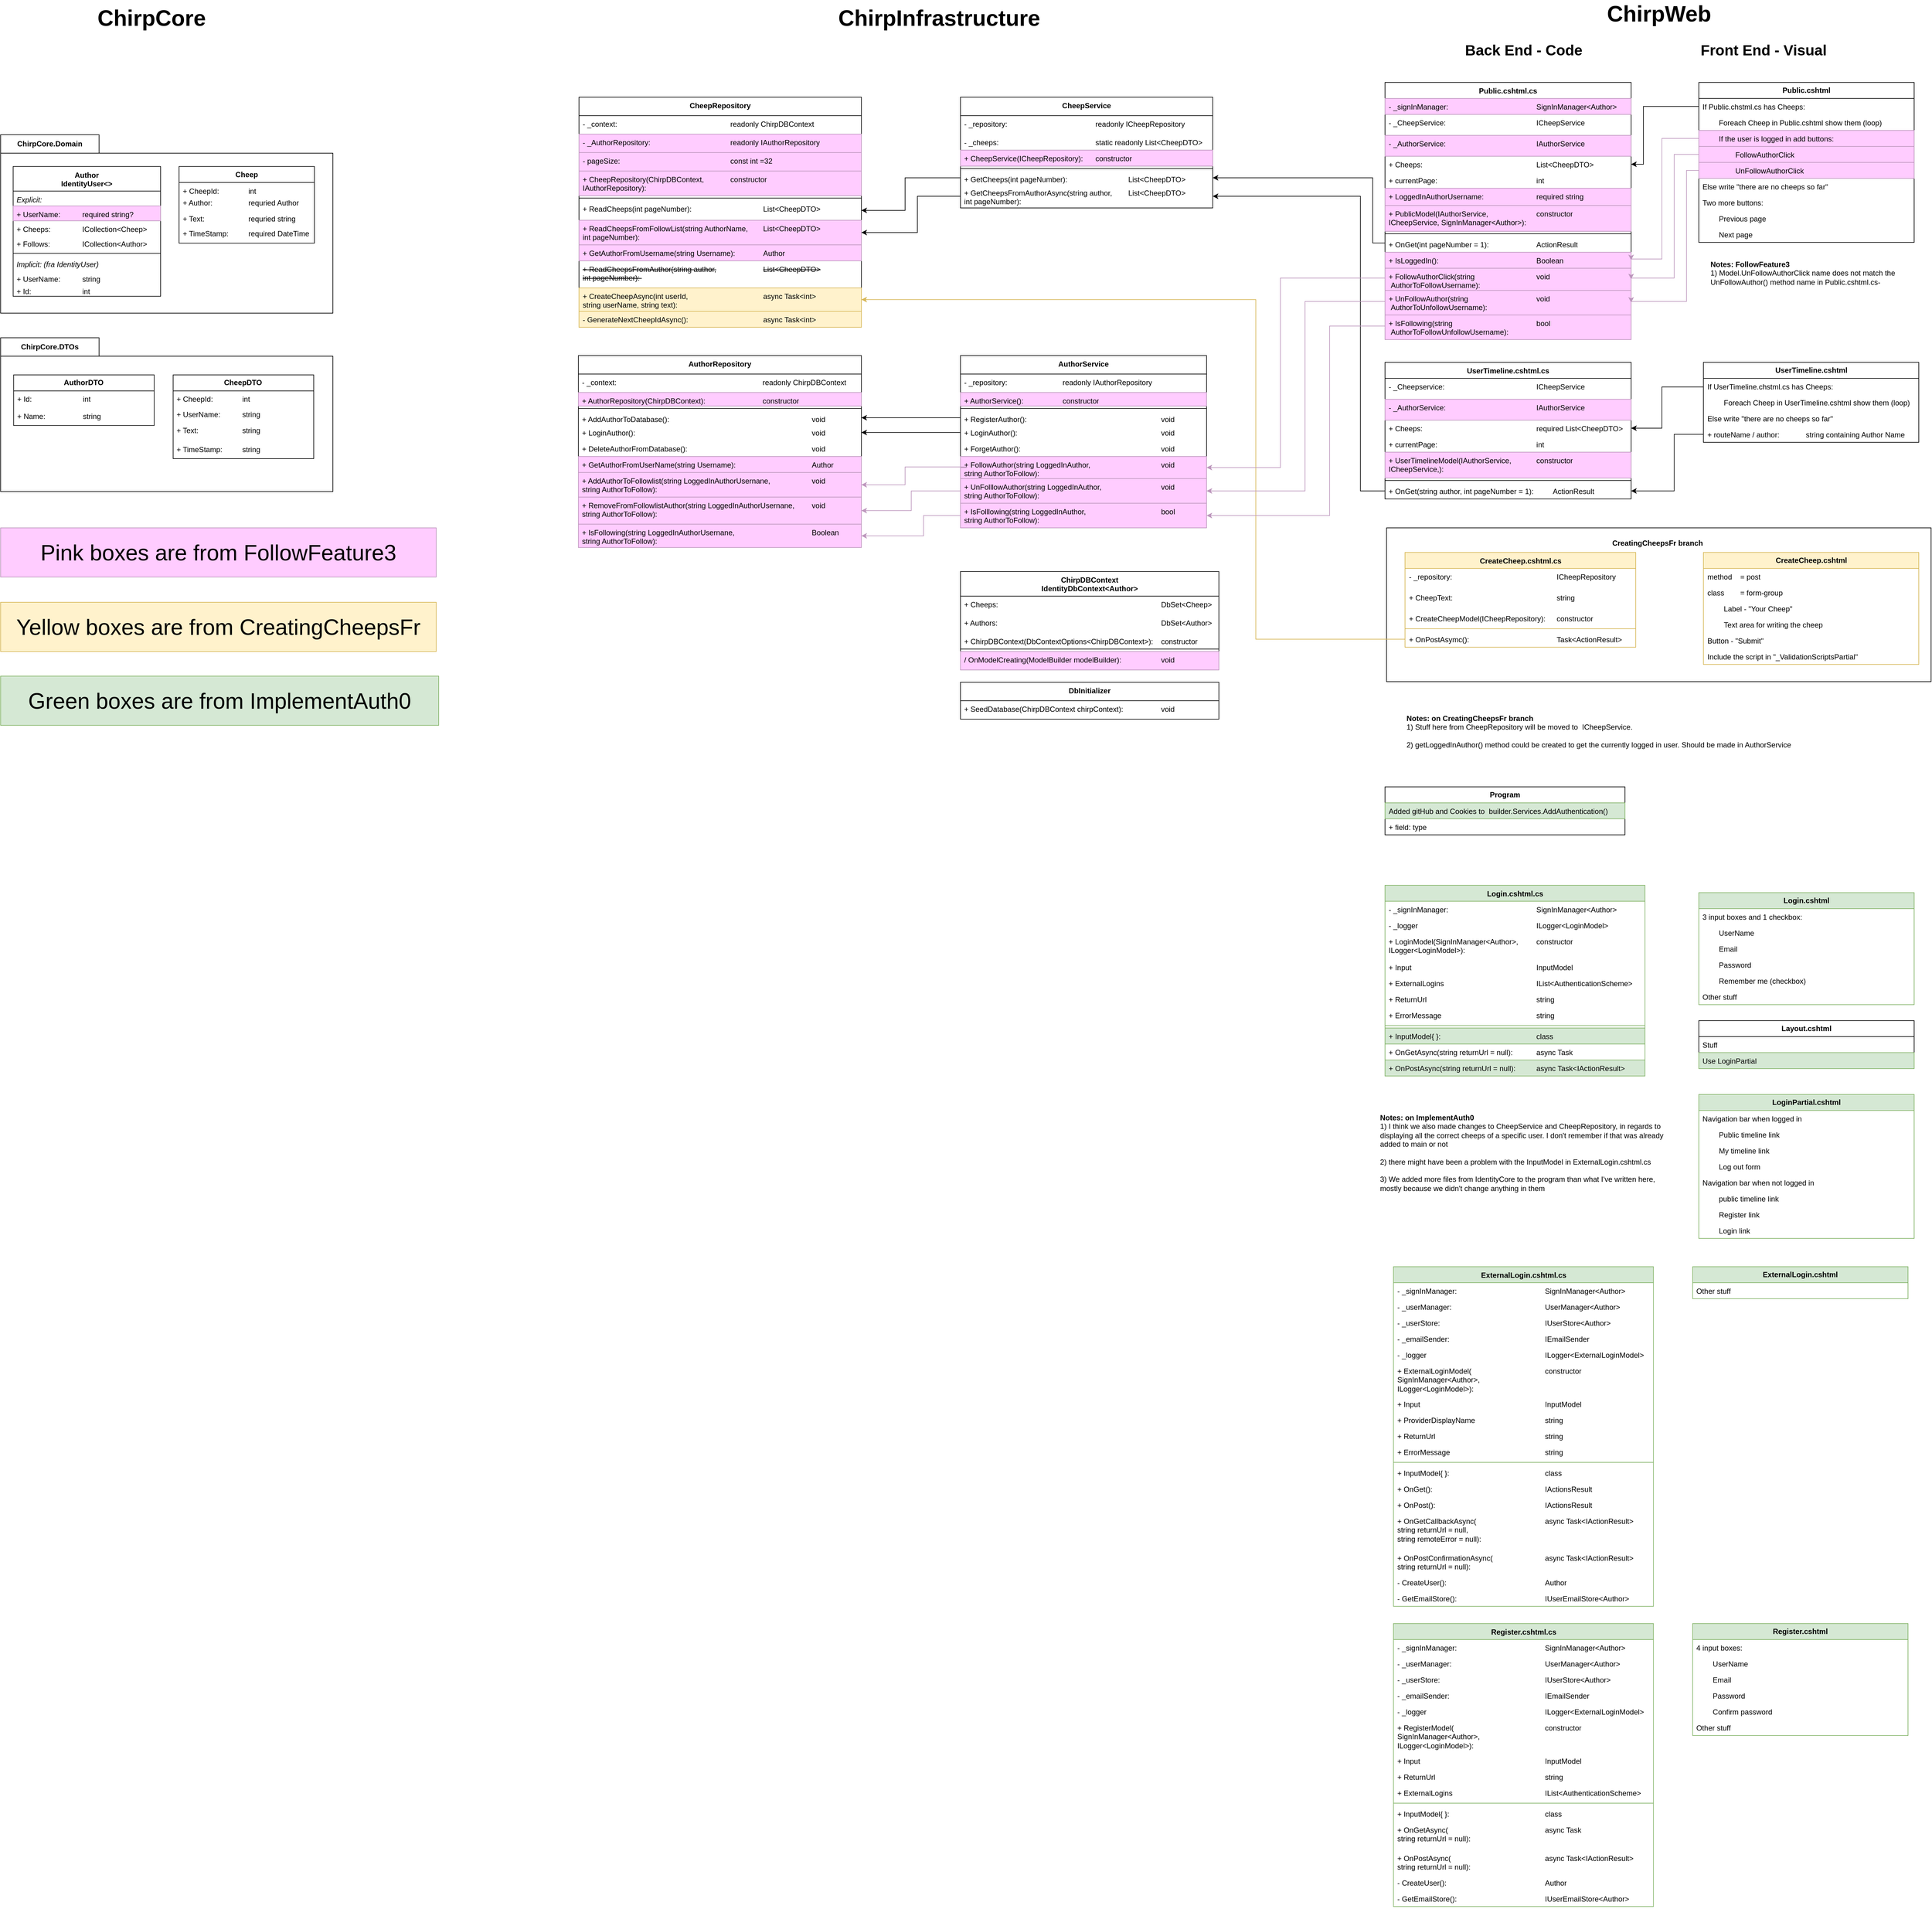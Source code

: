 <mxfile version="25.0.3" pages="14">
  <diagram name="Basic" id="4Ui_lsosm0effKpCqkxq">
    <mxGraphModel grid="1" page="1" gridSize="10" guides="1" tooltips="1" connect="1" arrows="1" fold="1" pageScale="1" pageWidth="1169" pageHeight="827" math="0" shadow="0">
      <root>
        <mxCell id="0" />
        <mxCell id="1" parent="0" />
        <mxCell id="V3JONWyeX955uMElvpT0-51" value="" style="rounded=0;whiteSpace=wrap;html=1;" vertex="1" parent="1">
          <mxGeometry x="212.5" y="879" width="885" height="250" as="geometry" />
        </mxCell>
        <mxCell id="1KmSYs7TM0kf65B_YZYe-2" value="Public.cshtml.cs" style="swimlane;fontStyle=1;align=center;verticalAlign=top;childLayout=stackLayout;horizontal=1;startSize=26;horizontalStack=0;resizeParent=1;resizeParentMax=0;resizeLast=0;collapsible=1;marginBottom=0;whiteSpace=wrap;html=1;" vertex="1" parent="1">
          <mxGeometry x="210" y="155" width="400" height="418" as="geometry" />
        </mxCell>
        <mxCell id="V3JONWyeX955uMElvpT0-76" value="- _signInManager: &lt;span style=&quot;white-space: pre;&quot;&gt;&#x9;&lt;/span&gt;&lt;span style=&quot;white-space: pre;&quot;&gt;&#x9;&lt;/span&gt;&lt;span style=&quot;white-space: pre;&quot;&gt;&#x9;&lt;/span&gt;&lt;span style=&quot;white-space: pre;&quot;&gt;&#x9;&lt;span style=&quot;white-space: pre;&quot;&gt;&#x9;&lt;/span&gt;&lt;/span&gt;&lt;span style=&quot;white-space: pre;&quot;&gt;&#x9;&lt;/span&gt;SignInManager&amp;lt;Author&amp;gt;&lt;div&gt;&lt;br&gt;&lt;/div&gt;" style="text;strokeColor=#BD97BD;fillColor=#FFCCFF;align=left;verticalAlign=top;spacingLeft=4;spacingRight=4;overflow=hidden;rotatable=0;points=[[0,0.5],[1,0.5]];portConstraint=eastwest;whiteSpace=wrap;html=1;" vertex="1" parent="1KmSYs7TM0kf65B_YZYe-2">
          <mxGeometry y="26" width="400" height="26" as="geometry" />
        </mxCell>
        <mxCell id="1KmSYs7TM0kf65B_YZYe-3" value="- _CheepService:&lt;span style=&quot;white-space: pre;&quot;&gt;&#x9;&lt;span style=&quot;white-space: pre;&quot;&gt;&#x9;&lt;span style=&quot;white-space: pre;&quot;&gt;&#x9;&lt;/span&gt;&lt;span style=&quot;white-space: pre;&quot;&gt;&#x9;&lt;span style=&quot;white-space: pre;&quot;&gt;&#x9;&lt;/span&gt;&lt;/span&gt;&lt;span style=&quot;white-space: pre;&quot;&gt;&#x9;&lt;/span&gt;&lt;/span&gt;&lt;/span&gt;ICheepService&amp;nbsp;" style="text;strokeColor=none;fillColor=none;align=left;verticalAlign=top;spacingLeft=4;spacingRight=4;overflow=hidden;rotatable=0;points=[[0,0.5],[1,0.5]];portConstraint=eastwest;whiteSpace=wrap;html=1;" vertex="1" parent="1KmSYs7TM0kf65B_YZYe-2">
          <mxGeometry y="52" width="400" height="34" as="geometry" />
        </mxCell>
        <mxCell id="V3JONWyeX955uMElvpT0-77" value="- _AuthorService:&lt;span style=&quot;white-space: pre;&quot;&gt;&#x9;&lt;span style=&quot;white-space: pre;&quot;&gt;&#x9;&lt;span style=&quot;white-space: pre;&quot;&gt;&#x9;&lt;/span&gt;&lt;span style=&quot;white-space: pre;&quot;&gt;&#x9;&lt;/span&gt;&lt;span style=&quot;white-space: pre;&quot;&gt;&#x9;&lt;span style=&quot;white-space: pre;&quot;&gt;&#x9;&lt;/span&gt;&lt;/span&gt;&lt;/span&gt;&lt;/span&gt;IAuthorService&amp;nbsp;" style="text;strokeColor=#BD97BD;fillColor=#FFCCFF;align=left;verticalAlign=top;spacingLeft=4;spacingRight=4;overflow=hidden;rotatable=0;points=[[0,0.5],[1,0.5]];portConstraint=eastwest;whiteSpace=wrap;html=1;" vertex="1" parent="1KmSYs7TM0kf65B_YZYe-2">
          <mxGeometry y="86" width="400" height="34" as="geometry" />
        </mxCell>
        <mxCell id="1KmSYs7TM0kf65B_YZYe-45" value="+ Cheeps:&amp;nbsp;&lt;span style=&quot;white-space: pre;&quot;&gt;&#x9;&lt;span style=&quot;white-space: pre;&quot;&gt;&#x9;&lt;span style=&quot;white-space: pre;&quot;&gt;&#x9;&lt;/span&gt;&lt;span style=&quot;white-space: pre;&quot;&gt;&#x9;&lt;/span&gt;&lt;span style=&quot;white-space: pre;&quot;&gt;&#x9;&lt;/span&gt;&lt;span style=&quot;white-space: pre;&quot;&gt;&#x9;&lt;span style=&quot;white-space: pre;&quot;&gt;&#x9;&lt;/span&gt;&lt;/span&gt;&lt;/span&gt;&lt;/span&gt;&lt;span style=&quot;background-color: initial;&quot;&gt;List&amp;lt;CheepDTO&amp;gt;&lt;/span&gt;" style="text;strokeColor=none;fillColor=none;align=left;verticalAlign=top;spacingLeft=4;spacingRight=4;overflow=hidden;rotatable=0;points=[[0,0.5],[1,0.5]];portConstraint=eastwest;whiteSpace=wrap;html=1;" vertex="1" parent="1KmSYs7TM0kf65B_YZYe-2">
          <mxGeometry y="120" width="400" height="26" as="geometry" />
        </mxCell>
        <mxCell id="1KmSYs7TM0kf65B_YZYe-44" value="+ currentPage:&amp;nbsp;&lt;span style=&quot;white-space: pre;&quot;&gt;&#x9;&lt;span style=&quot;white-space: pre;&quot;&gt;&#x9;&lt;/span&gt;&lt;span style=&quot;white-space: pre;&quot;&gt;&#x9;&lt;/span&gt;&lt;span style=&quot;white-space: pre;&quot;&gt;&#x9;&lt;/span&gt;&lt;span style=&quot;white-space: pre;&quot;&gt;&#x9;&lt;span style=&quot;white-space: pre;&quot;&gt;&#x9;&lt;/span&gt;&lt;/span&gt;&lt;/span&gt;i&lt;span style=&quot;background-color: initial;&quot;&gt;nt&lt;/span&gt;" style="text;strokeColor=none;fillColor=none;align=left;verticalAlign=top;spacingLeft=4;spacingRight=4;overflow=hidden;rotatable=0;points=[[0,0.5],[1,0.5]];portConstraint=eastwest;whiteSpace=wrap;html=1;" vertex="1" parent="1KmSYs7TM0kf65B_YZYe-2">
          <mxGeometry y="146" width="400" height="26" as="geometry" />
        </mxCell>
        <mxCell id="V3JONWyeX955uMElvpT0-78" value="+ LoggedInAuthorUsername:&amp;nbsp;&lt;span style=&quot;white-space: pre;&quot;&gt;&#x9;&lt;/span&gt;&lt;span style=&quot;white-space: pre;&quot;&gt;&lt;span style=&quot;white-space: pre;&quot;&gt;&#x9;&lt;span style=&quot;white-space: pre;&quot;&gt;&#x9;&lt;/span&gt;&lt;/span&gt;&lt;span style=&quot;white-space: pre;&quot;&gt;&#x9;&lt;/span&gt;required string&lt;/span&gt;" style="text;strokeColor=#BD97BD;fillColor=#FFCCFF;align=left;verticalAlign=top;spacingLeft=4;spacingRight=4;overflow=hidden;rotatable=0;points=[[0,0.5],[1,0.5]];portConstraint=eastwest;whiteSpace=wrap;html=1;" vertex="1" parent="1KmSYs7TM0kf65B_YZYe-2">
          <mxGeometry y="172" width="400" height="28" as="geometry" />
        </mxCell>
        <mxCell id="1KmSYs7TM0kf65B_YZYe-43" value="+ PublicModel(IAuthorService,&amp;nbsp;&lt;span style=&quot;white-space: pre;&quot;&gt;&#x9;&lt;/span&gt;&lt;span style=&quot;white-space: pre;&quot;&gt;&#x9;&lt;/span&gt;&lt;span style=&quot;white-space: pre;&quot;&gt;&#x9;&lt;/span&gt;constructor&lt;div&gt;ICheepService,&lt;span style=&quot;background-color: initial;&quot;&gt;&amp;nbsp;SignInManager&amp;lt;Author&amp;gt;):&lt;/span&gt;&lt;span style=&quot;background-color: initial; white-space: pre;&quot;&gt;&#x9;&lt;/span&gt;&lt;/div&gt;" style="text;strokeColor=#BD97BD;fillColor=#FFCCFF;align=left;verticalAlign=top;spacingLeft=4;spacingRight=4;overflow=hidden;rotatable=0;points=[[0,0.5],[1,0.5]];portConstraint=eastwest;whiteSpace=wrap;html=1;gradientColor=none;" vertex="1" parent="1KmSYs7TM0kf65B_YZYe-2">
          <mxGeometry y="200" width="400" height="42" as="geometry" />
        </mxCell>
        <mxCell id="1KmSYs7TM0kf65B_YZYe-4" value="" style="line;strokeWidth=1;fillColor=none;align=left;verticalAlign=middle;spacingTop=-1;spacingLeft=3;spacingRight=3;rotatable=0;labelPosition=right;points=[];portConstraint=eastwest;strokeColor=inherit;" vertex="1" parent="1KmSYs7TM0kf65B_YZYe-2">
          <mxGeometry y="242" width="400" height="8" as="geometry" />
        </mxCell>
        <mxCell id="1KmSYs7TM0kf65B_YZYe-5" value="&lt;div&gt;&lt;div&gt;+ OnGet(int pageNumber = 1): &lt;span style=&quot;white-space: pre;&quot;&gt;&#x9;&lt;span style=&quot;white-space: pre;&quot;&gt;&#x9;&lt;/span&gt;&lt;span style=&quot;white-space: pre;&quot;&gt;&#x9;&lt;/span&gt;&lt;/span&gt;ActionResult&lt;/div&gt;&lt;/div&gt;" style="text;strokeColor=none;fillColor=none;align=left;verticalAlign=top;spacingLeft=4;spacingRight=4;overflow=hidden;rotatable=0;points=[[0,0.5],[1,0.5]];portConstraint=eastwest;whiteSpace=wrap;html=1;" vertex="1" parent="1KmSYs7TM0kf65B_YZYe-2">
          <mxGeometry y="250" width="400" height="26" as="geometry" />
        </mxCell>
        <mxCell id="V3JONWyeX955uMElvpT0-79" value="&lt;div&gt;&lt;div&gt;+ IsLoggedIn():&lt;span style=&quot;white-space: pre;&quot;&gt;&#x9;&lt;/span&gt;&lt;span style=&quot;white-space: pre;&quot;&gt;&#x9;&lt;/span&gt;&lt;span style=&quot;white-space: pre;&quot;&gt;&#x9;&lt;/span&gt; &lt;span style=&quot;white-space: pre;&quot;&gt;&#x9;&lt;span style=&quot;white-space: pre;&quot;&gt;&#x9;&lt;/span&gt;&lt;span style=&quot;white-space: pre;&quot;&gt;&#x9;&lt;/span&gt;B&lt;/span&gt;oolean&lt;/div&gt;&lt;/div&gt;" style="text;strokeColor=#BD97BD;fillColor=#FFCCFF;align=left;verticalAlign=top;spacingLeft=4;spacingRight=4;overflow=hidden;rotatable=0;points=[[0,0.5],[1,0.5]];portConstraint=eastwest;whiteSpace=wrap;html=1;" vertex="1" parent="1KmSYs7TM0kf65B_YZYe-2">
          <mxGeometry y="276" width="400" height="26" as="geometry" />
        </mxCell>
        <mxCell id="V3JONWyeX955uMElvpT0-81" value="&lt;div&gt;&lt;div&gt;+ FollowAuthorClick(string&lt;span style=&quot;white-space: pre;&quot;&gt;&#x9;&lt;/span&gt;&lt;span style=&quot;white-space: pre;&quot;&gt;&#x9;&lt;/span&gt;&lt;span style=&quot;white-space: pre;&quot;&gt;&#x9;&lt;/span&gt;&lt;span style=&quot;white-space: pre;&quot;&gt;&#x9;&lt;/span&gt;void&lt;/div&gt;&lt;div&gt;&amp;nbsp;AuthorToFollowUsername):&lt;span style=&quot;white-space: pre;&quot;&gt;&#x9;&lt;/span&gt;&lt;/div&gt;&lt;/div&gt;" style="text;strokeColor=#BD97BD;fillColor=#FFCCFF;align=left;verticalAlign=top;spacingLeft=4;spacingRight=4;overflow=hidden;rotatable=0;points=[[0,0.5],[1,0.5]];portConstraint=eastwest;whiteSpace=wrap;html=1;" vertex="1" parent="1KmSYs7TM0kf65B_YZYe-2">
          <mxGeometry y="302" width="400" height="36" as="geometry" />
        </mxCell>
        <mxCell id="V3JONWyeX955uMElvpT0-82" value="&lt;div&gt;&lt;div&gt;+ UnFollowAuthor(string&lt;span style=&quot;white-space: pre;&quot;&gt;&#x9;&lt;/span&gt;&lt;span style=&quot;white-space: pre;&quot;&gt;&#x9;&lt;/span&gt;&lt;span style=&quot;white-space: pre;&quot;&gt;&#x9;&lt;/span&gt;&lt;span style=&quot;white-space: pre;&quot;&gt;&#x9;&lt;/span&gt;&lt;span style=&quot;white-space: pre;&quot;&gt;&#x9;&lt;/span&gt;void&lt;/div&gt;&lt;div&gt;&amp;nbsp;AuthorToUnfollowUsername):&lt;span style=&quot;white-space: pre;&quot;&gt;&#x9;&lt;/span&gt;&lt;/div&gt;&lt;/div&gt;" style="text;strokeColor=#BD97BD;fillColor=#FFCCFF;align=left;verticalAlign=top;spacingLeft=4;spacingRight=4;overflow=hidden;rotatable=0;points=[[0,0.5],[1,0.5]];portConstraint=eastwest;whiteSpace=wrap;html=1;" vertex="1" parent="1KmSYs7TM0kf65B_YZYe-2">
          <mxGeometry y="338" width="400" height="40" as="geometry" />
        </mxCell>
        <mxCell id="V3JONWyeX955uMElvpT0-80" value="&lt;div&gt;&lt;div&gt;+ IsFollowing(string&lt;span style=&quot;white-space: pre;&quot;&gt;&#x9;&lt;/span&gt;&lt;span style=&quot;white-space: pre;&quot;&gt;&#x9;&lt;/span&gt;&lt;span style=&quot;white-space: pre;&quot;&gt;&#x9;&lt;/span&gt;&lt;span style=&quot;white-space: pre;&quot;&gt;&#x9;&lt;/span&gt;&lt;span style=&quot;white-space: pre;&quot;&gt;&#x9;&lt;/span&gt;&lt;span style=&quot;white-space: pre;&quot;&gt;&#x9;&lt;/span&gt;bool&lt;/div&gt;&lt;div&gt;&amp;nbsp;AuthorToFollowUnfollowUsername):&lt;span style=&quot;white-space: pre;&quot;&gt;&#x9;&lt;/span&gt;&lt;span style=&quot;white-space: pre;&quot;&gt;&#x9;&lt;/span&gt;&lt;/div&gt;&lt;/div&gt;" style="text;strokeColor=#BD97BD;fillColor=#FFCCFF;align=left;verticalAlign=top;spacingLeft=4;spacingRight=4;overflow=hidden;rotatable=0;points=[[0,0.5],[1,0.5]];portConstraint=eastwest;whiteSpace=wrap;html=1;" vertex="1" parent="1KmSYs7TM0kf65B_YZYe-2">
          <mxGeometry y="378" width="400" height="40" as="geometry" />
        </mxCell>
        <mxCell id="1KmSYs7TM0kf65B_YZYe-18" value="&lt;b&gt;Public.cshtml&lt;/b&gt;" style="swimlane;fontStyle=0;childLayout=stackLayout;horizontal=1;startSize=26;fillColor=none;horizontalStack=0;resizeParent=1;resizeParentMax=0;resizeLast=0;collapsible=1;marginBottom=0;whiteSpace=wrap;html=1;" vertex="1" parent="1">
          <mxGeometry x="720" y="155" width="350" height="260" as="geometry" />
        </mxCell>
        <mxCell id="1KmSYs7TM0kf65B_YZYe-19" value="If Public.chstml.cs has Cheeps:" style="text;strokeColor=none;fillColor=none;align=left;verticalAlign=top;spacingLeft=4;spacingRight=4;overflow=hidden;rotatable=0;points=[[0,0.5],[1,0.5]];portConstraint=eastwest;whiteSpace=wrap;html=1;" vertex="1" parent="1KmSYs7TM0kf65B_YZYe-18">
          <mxGeometry y="26" width="350" height="26" as="geometry" />
        </mxCell>
        <mxCell id="1KmSYs7TM0kf65B_YZYe-20" value="&lt;span style=&quot;white-space: pre;&quot;&gt;&#x9;&lt;/span&gt;Foreach Cheep in Public.cshtml show them (loop)" style="text;strokeColor=none;fillColor=none;align=left;verticalAlign=top;spacingLeft=4;spacingRight=4;overflow=hidden;rotatable=0;points=[[0,0.5],[1,0.5]];portConstraint=eastwest;whiteSpace=wrap;html=1;" vertex="1" parent="1KmSYs7TM0kf65B_YZYe-18">
          <mxGeometry y="52" width="350" height="26" as="geometry" />
        </mxCell>
        <mxCell id="V3JONWyeX955uMElvpT0-88" value="&lt;span style=&quot;white-space: pre;&quot;&gt;&#x9;&lt;/span&gt;If the user is logged in add buttons:&lt;span style=&quot;color: rgba(0, 0, 0, 0); font-family: monospace; font-size: 0px; text-wrap-mode: nowrap;&quot;&gt;%3CmxGraphModel%3E%3Croot%3E%3CmxCell%20id%3D%220%22%2F%3E%3CmxCell%20id%3D%221%22%20parent%3D%220%22%2F%3E%3CmxCell%20id%3D%222%22%20value%3D%22%26lt%3Bspan%20style%3D%26quot%3Bwhite-space%3A%20pre%3B%26quot%3B%26gt%3B%26%239%3B%26lt%3B%2Fspan%26gt%3Bforeach%20Cheep%20in%20Public.cshtml%20show%20them%20(loop)%22%20style%3D%22text%3BstrokeColor%3Dnone%3BfillColor%3Dnone%3Balign%3Dleft%3BverticalAlign%3Dtop%3BspacingLeft%3D4%3BspacingRight%3D4%3Boverflow%3Dhidden%3Brotatable%3D0%3Bpoints%3D%5B%5B0%2C0.5%5D%2C%5B1%2C0.5%5D%5D%3BportConstraint%3Deastwest%3BwhiteSpace%3Dwrap%3Bhtml%3D1%3B%22%20vertex%3D%221%22%20parent%3D%221%22%3E%3CmxGeometry%20x%3D%22720%22%20y%3D%22207%22%20width%3D%22350%22%20height%3D%2226%22%20as%3D%22geometry%22%2F%3E%3C%2FmxCell%3E%3C%2Froot%3E%3C%2FmxGraphModel%3E::&lt;/span&gt;" style="text;strokeColor=#BD97BD;fillColor=#FFCCFF;align=left;verticalAlign=top;spacingLeft=4;spacingRight=4;overflow=hidden;rotatable=0;points=[[0,0.5],[1,0.5]];portConstraint=eastwest;whiteSpace=wrap;html=1;" vertex="1" parent="1KmSYs7TM0kf65B_YZYe-18">
          <mxGeometry y="78" width="350" height="26" as="geometry" />
        </mxCell>
        <mxCell id="V3JONWyeX955uMElvpT0-89" value="&lt;span style=&quot;white-space: pre;&quot;&gt;&#x9;&lt;span style=&quot;white-space: pre;&quot;&gt;&#x9;&lt;/span&gt;F&lt;/span&gt;ollowAuthorClick" style="text;strokeColor=#BD97BD;fillColor=#FFCCFF;align=left;verticalAlign=top;spacingLeft=4;spacingRight=4;overflow=hidden;rotatable=0;points=[[0,0.5],[1,0.5]];portConstraint=eastwest;whiteSpace=wrap;html=1;" vertex="1" parent="1KmSYs7TM0kf65B_YZYe-18">
          <mxGeometry y="104" width="350" height="26" as="geometry" />
        </mxCell>
        <mxCell id="V3JONWyeX955uMElvpT0-90" value="&lt;span style=&quot;white-space: pre;&quot;&gt;&#x9;&lt;span style=&quot;white-space: pre;&quot;&gt;&#x9;&lt;/span&gt;UnF&lt;/span&gt;ollowAuthorClick" style="text;strokeColor=#BD97BD;fillColor=#FFCCFF;align=left;verticalAlign=top;spacingLeft=4;spacingRight=4;overflow=hidden;rotatable=0;points=[[0,0.5],[1,0.5]];portConstraint=eastwest;whiteSpace=wrap;html=1;" vertex="1" parent="1KmSYs7TM0kf65B_YZYe-18">
          <mxGeometry y="130" width="350" height="26" as="geometry" />
        </mxCell>
        <mxCell id="1KmSYs7TM0kf65B_YZYe-21" value="Else write &quot;there are no cheeps so far&quot;" style="text;strokeColor=none;fillColor=none;align=left;verticalAlign=top;spacingLeft=4;spacingRight=4;overflow=hidden;rotatable=0;points=[[0,0.5],[1,0.5]];portConstraint=eastwest;whiteSpace=wrap;html=1;" vertex="1" parent="1KmSYs7TM0kf65B_YZYe-18">
          <mxGeometry y="156" width="350" height="26" as="geometry" />
        </mxCell>
        <mxCell id="V3JONWyeX955uMElvpT0-91" value="Two more buttons:&amp;nbsp;" style="text;strokeColor=none;fillColor=none;align=left;verticalAlign=top;spacingLeft=4;spacingRight=4;overflow=hidden;rotatable=0;points=[[0,0.5],[1,0.5]];portConstraint=eastwest;whiteSpace=wrap;html=1;" vertex="1" parent="1KmSYs7TM0kf65B_YZYe-18">
          <mxGeometry y="182" width="350" height="26" as="geometry" />
        </mxCell>
        <mxCell id="V3JONWyeX955uMElvpT0-92" value="&lt;span style=&quot;white-space: pre;&quot;&gt;&#x9;&lt;/span&gt;Previous page&amp;nbsp;" style="text;strokeColor=none;fillColor=none;align=left;verticalAlign=top;spacingLeft=4;spacingRight=4;overflow=hidden;rotatable=0;points=[[0,0.5],[1,0.5]];portConstraint=eastwest;whiteSpace=wrap;html=1;" vertex="1" parent="1KmSYs7TM0kf65B_YZYe-18">
          <mxGeometry y="208" width="350" height="26" as="geometry" />
        </mxCell>
        <mxCell id="V3JONWyeX955uMElvpT0-93" value="&lt;span style=&quot;white-space: pre;&quot;&gt;&#x9;&lt;/span&gt;Next&amp;nbsp;page&amp;nbsp;" style="text;strokeColor=none;fillColor=none;align=left;verticalAlign=top;spacingLeft=4;spacingRight=4;overflow=hidden;rotatable=0;points=[[0,0.5],[1,0.5]];portConstraint=eastwest;whiteSpace=wrap;html=1;" vertex="1" parent="1KmSYs7TM0kf65B_YZYe-18">
          <mxGeometry y="234" width="350" height="26" as="geometry" />
        </mxCell>
        <mxCell id="1KmSYs7TM0kf65B_YZYe-24" value="&lt;b&gt;UserTimeline.cshtml&lt;/b&gt;" style="swimlane;fontStyle=0;childLayout=stackLayout;horizontal=1;startSize=26;fillColor=none;horizontalStack=0;resizeParent=1;resizeParentMax=0;resizeLast=0;collapsible=1;marginBottom=0;whiteSpace=wrap;html=1;" vertex="1" parent="1">
          <mxGeometry x="727.5" y="610" width="350" height="130" as="geometry" />
        </mxCell>
        <mxCell id="1KmSYs7TM0kf65B_YZYe-25" value="If UserTimeline.chstml.cs has Cheeps:" style="text;strokeColor=none;fillColor=none;align=left;verticalAlign=top;spacingLeft=4;spacingRight=4;overflow=hidden;rotatable=0;points=[[0,0.5],[1,0.5]];portConstraint=eastwest;whiteSpace=wrap;html=1;" vertex="1" parent="1KmSYs7TM0kf65B_YZYe-24">
          <mxGeometry y="26" width="350" height="26" as="geometry" />
        </mxCell>
        <mxCell id="1KmSYs7TM0kf65B_YZYe-26" value="&lt;span style=&quot;white-space: pre;&quot;&gt;&#x9;&lt;/span&gt;Foreach Cheep in UserTimeline.cshtml show them (loop)" style="text;strokeColor=none;fillColor=none;align=left;verticalAlign=top;spacingLeft=4;spacingRight=4;overflow=hidden;rotatable=0;points=[[0,0.5],[1,0.5]];portConstraint=eastwest;whiteSpace=wrap;html=1;" vertex="1" parent="1KmSYs7TM0kf65B_YZYe-24">
          <mxGeometry y="52" width="350" height="26" as="geometry" />
        </mxCell>
        <mxCell id="1KmSYs7TM0kf65B_YZYe-27" value="Else write &quot;there are no cheeps so far&quot;" style="text;strokeColor=none;fillColor=none;align=left;verticalAlign=top;spacingLeft=4;spacingRight=4;overflow=hidden;rotatable=0;points=[[0,0.5],[1,0.5]];portConstraint=eastwest;whiteSpace=wrap;html=1;" vertex="1" parent="1KmSYs7TM0kf65B_YZYe-24">
          <mxGeometry y="78" width="350" height="26" as="geometry" />
        </mxCell>
        <mxCell id="1KmSYs7TM0kf65B_YZYe-53" value="+ routeName / author:&lt;span style=&quot;white-space: pre;&quot;&gt;&#x9;&lt;/span&gt;&lt;span style=&quot;white-space: pre;&quot;&gt;&#x9;&lt;/span&gt;string containing Author Name" style="text;strokeColor=none;fillColor=none;align=left;verticalAlign=top;spacingLeft=4;spacingRight=4;overflow=hidden;rotatable=0;points=[[0,0.5],[1,0.5]];portConstraint=eastwest;whiteSpace=wrap;html=1;" vertex="1" parent="1KmSYs7TM0kf65B_YZYe-24">
          <mxGeometry y="104" width="350" height="26" as="geometry" />
        </mxCell>
        <mxCell id="1KmSYs7TM0kf65B_YZYe-28" value="&lt;font style=&quot;font-size: 24px;&quot;&gt;Front End - Visual&lt;/font&gt;" style="text;align=center;fontStyle=1;verticalAlign=middle;spacingLeft=3;spacingRight=3;strokeColor=none;rotatable=0;points=[[0,0.5],[1,0.5]];portConstraint=eastwest;html=1;" vertex="1" parent="1">
          <mxGeometry x="740" y="90" width="170" height="26" as="geometry" />
        </mxCell>
        <mxCell id="1KmSYs7TM0kf65B_YZYe-29" value="&lt;font style=&quot;font-size: 24px;&quot;&gt;Back End - Code&lt;/font&gt;" style="text;align=center;fontStyle=1;verticalAlign=middle;spacingLeft=3;spacingRight=3;strokeColor=none;rotatable=0;points=[[0,0.5],[1,0.5]];portConstraint=eastwest;html=1;" vertex="1" parent="1">
          <mxGeometry x="350" y="90" width="170" height="26" as="geometry" />
        </mxCell>
        <mxCell id="1KmSYs7TM0kf65B_YZYe-30" value="CheepService" style="swimlane;fontStyle=1;align=center;verticalAlign=top;childLayout=stackLayout;horizontal=1;startSize=30;horizontalStack=0;resizeParent=1;resizeParentMax=0;resizeLast=0;collapsible=1;marginBottom=0;whiteSpace=wrap;html=1;" vertex="1" parent="1">
          <mxGeometry x="-480" y="179" width="410" height="180" as="geometry" />
        </mxCell>
        <mxCell id="1KmSYs7TM0kf65B_YZYe-31" value="- _repository: &lt;span style=&quot;white-space: pre;&quot;&gt;&#x9;&lt;span style=&quot;white-space: pre;&quot;&gt;&#x9;&lt;span style=&quot;white-space: pre;&quot;&gt;&#x9;&lt;/span&gt;&lt;span style=&quot;white-space: pre;&quot;&gt;&#x9;&lt;/span&gt;&lt;span style=&quot;white-space: pre;&quot;&gt;&#x9;&lt;/span&gt;&lt;span style=&quot;white-space: pre;&quot;&gt;&#x9;&lt;/span&gt;&lt;/span&gt;&lt;/span&gt;readonly ICheepRepository" style="text;strokeColor=none;fillColor=none;align=left;verticalAlign=top;spacingLeft=4;spacingRight=4;overflow=hidden;rotatable=0;points=[[0,0.5],[1,0.5]];portConstraint=eastwest;whiteSpace=wrap;html=1;" vertex="1" parent="1KmSYs7TM0kf65B_YZYe-30">
          <mxGeometry y="30" width="410" height="30" as="geometry" />
        </mxCell>
        <mxCell id="V3JONWyeX955uMElvpT0-75" value="- _cheeps:&amp;nbsp;&lt;span style=&quot;white-space: pre;&quot;&gt;&#x9;&lt;span style=&quot;white-space: pre;&quot;&gt;&#x9;&lt;span style=&quot;white-space: pre;&quot;&gt;&#x9;&lt;/span&gt;&lt;span style=&quot;white-space: pre;&quot;&gt;&#x9;&lt;span style=&quot;white-space: pre;&quot;&gt;&#x9;&lt;/span&gt;&lt;span style=&quot;white-space: pre;&quot;&gt;&#x9;&lt;/span&gt;&lt;/span&gt;&lt;/span&gt;&lt;/span&gt;static readonly List&amp;lt;CheepDTO&amp;gt;" style="text;strokeColor=none;fillColor=none;align=left;verticalAlign=top;spacingLeft=4;spacingRight=4;overflow=hidden;rotatable=0;points=[[0,0.5],[1,0.5]];portConstraint=eastwest;whiteSpace=wrap;html=1;" vertex="1" parent="1KmSYs7TM0kf65B_YZYe-30">
          <mxGeometry y="60" width="410" height="26" as="geometry" />
        </mxCell>
        <mxCell id="1KmSYs7TM0kf65B_YZYe-42" value="+ CheepService(ICheepRepository):&amp;nbsp;&lt;span style=&quot;white-space: pre;&quot;&gt;&#x9;&lt;/span&gt;constructor" style="text;strokeColor=#BD97BD;fillColor=#FFCCFF;align=left;verticalAlign=top;spacingLeft=4;spacingRight=4;overflow=hidden;rotatable=0;points=[[0,0.5],[1,0.5]];portConstraint=eastwest;whiteSpace=wrap;html=1;" vertex="1" parent="1KmSYs7TM0kf65B_YZYe-30">
          <mxGeometry y="86" width="410" height="26" as="geometry" />
        </mxCell>
        <mxCell id="1KmSYs7TM0kf65B_YZYe-32" value="" style="line;strokeWidth=1;fillColor=none;align=left;verticalAlign=middle;spacingTop=-1;spacingLeft=3;spacingRight=3;rotatable=0;labelPosition=right;points=[];portConstraint=eastwest;strokeColor=inherit;" vertex="1" parent="1KmSYs7TM0kf65B_YZYe-30">
          <mxGeometry y="112" width="410" height="8" as="geometry" />
        </mxCell>
        <mxCell id="1KmSYs7TM0kf65B_YZYe-33" value="+ GetCheeps(int pageNumber):&amp;nbsp;&lt;span style=&quot;white-space: pre;&quot;&gt;&#x9;&lt;span style=&quot;white-space: pre;&quot;&gt;&#x9;&lt;span style=&quot;white-space: pre;&quot;&gt;&#x9;&lt;span style=&quot;white-space: pre;&quot;&gt;&#x9;&lt;/span&gt;&lt;/span&gt;&lt;/span&gt;&lt;/span&gt;List&amp;lt;CheepDTO&amp;gt;" style="text;strokeColor=none;fillColor=none;align=left;verticalAlign=top;spacingLeft=4;spacingRight=4;overflow=hidden;rotatable=0;points=[[0,0.5],[1,0.5]];portConstraint=eastwest;whiteSpace=wrap;html=1;" vertex="1" parent="1KmSYs7TM0kf65B_YZYe-30">
          <mxGeometry y="120" width="410" height="22" as="geometry" />
        </mxCell>
        <mxCell id="1KmSYs7TM0kf65B_YZYe-41" value="+ GetCheepsFromAuthorAsync&lt;span style=&quot;background-color: initial;&quot;&gt;(string author,&lt;span style=&quot;white-space: pre;&quot;&gt;&#x9;&lt;/span&gt;&lt;/span&gt;List&amp;lt;CheepDTO&amp;gt;&lt;div&gt;&lt;span style=&quot;background-color: initial;&quot;&gt;int pageNumber):&lt;span style=&quot;white-space: pre;&quot;&gt;&#x9;&lt;/span&gt;&lt;/span&gt;&lt;/div&gt;" style="text;strokeColor=none;fillColor=none;align=left;verticalAlign=top;spacingLeft=4;spacingRight=4;overflow=hidden;rotatable=0;points=[[0,0.5],[1,0.5]];portConstraint=eastwest;whiteSpace=wrap;html=1;" vertex="1" parent="1KmSYs7TM0kf65B_YZYe-30">
          <mxGeometry y="142" width="410" height="38" as="geometry" />
        </mxCell>
        <mxCell id="1KmSYs7TM0kf65B_YZYe-46" value="UserTimeline.cshtml.cs" style="swimlane;fontStyle=1;align=center;verticalAlign=top;childLayout=stackLayout;horizontal=1;startSize=26;horizontalStack=0;resizeParent=1;resizeParentMax=0;resizeLast=0;collapsible=1;marginBottom=0;whiteSpace=wrap;html=1;" vertex="1" parent="1">
          <mxGeometry x="210" y="610" width="400" height="222" as="geometry" />
        </mxCell>
        <mxCell id="1KmSYs7TM0kf65B_YZYe-47" value="- _Cheepservice:&lt;span style=&quot;white-space: pre;&quot;&gt;&#x9;&lt;span style=&quot;white-space: pre;&quot;&gt;&#x9;&lt;span style=&quot;white-space: pre;&quot;&gt;&#x9;&lt;/span&gt;&lt;span style=&quot;white-space: pre;&quot;&gt;&#x9;&lt;/span&gt;&lt;span style=&quot;white-space: pre;&quot;&gt;&#x9;&lt;/span&gt;&lt;span style=&quot;white-space: pre;&quot;&gt;&lt;span style=&quot;white-space: pre;&quot;&gt;&#x9;&lt;/span&gt;&lt;/span&gt;&lt;/span&gt;&lt;/span&gt;ICheepService&amp;nbsp;" style="text;strokeColor=none;fillColor=none;align=left;verticalAlign=top;spacingLeft=4;spacingRight=4;overflow=hidden;rotatable=0;points=[[0,0.5],[1,0.5]];portConstraint=eastwest;whiteSpace=wrap;html=1;" vertex="1" parent="1KmSYs7TM0kf65B_YZYe-46">
          <mxGeometry y="26" width="400" height="34" as="geometry" />
        </mxCell>
        <mxCell id="V3JONWyeX955uMElvpT0-99" value="- _AuthorService:&lt;span style=&quot;white-space: pre;&quot;&gt;&#x9;&lt;span style=&quot;white-space: pre;&quot;&gt;&#x9;&lt;span style=&quot;white-space: pre;&quot;&gt;&#x9;&lt;/span&gt;&lt;span style=&quot;white-space: pre;&quot;&gt;&#x9;&lt;/span&gt;&lt;span style=&quot;white-space: pre;&quot;&gt;&#x9;&lt;span style=&quot;white-space: pre;&quot;&gt;&#x9;&lt;/span&gt;&lt;/span&gt;&lt;/span&gt;&lt;/span&gt;IAuthorService&amp;nbsp;" style="text;strokeColor=#BD97BD;fillColor=#FFCCFF;align=left;verticalAlign=top;spacingLeft=4;spacingRight=4;overflow=hidden;rotatable=0;points=[[0,0.5],[1,0.5]];portConstraint=eastwest;whiteSpace=wrap;html=1;" vertex="1" parent="1KmSYs7TM0kf65B_YZYe-46">
          <mxGeometry y="60" width="400" height="34" as="geometry" />
        </mxCell>
        <mxCell id="1KmSYs7TM0kf65B_YZYe-48" value="+ Cheeps:&amp;nbsp;&lt;span style=&quot;white-space: pre;&quot;&gt;&#x9;&lt;span style=&quot;white-space: pre;&quot;&gt;&#x9;&lt;span style=&quot;white-space: pre;&quot;&gt;&#x9;&lt;/span&gt;&lt;span style=&quot;white-space: pre;&quot;&gt;&#x9;&lt;/span&gt;&lt;span style=&quot;white-space: pre;&quot;&gt;&#x9;&lt;/span&gt;&lt;span style=&quot;white-space: pre;&quot;&gt;&#x9;&lt;span style=&quot;white-space: pre;&quot;&gt;&#x9;&lt;/span&gt;&lt;/span&gt;r&lt;/span&gt;e&lt;/span&gt;quired&amp;nbsp;&lt;span style=&quot;background-color: initial;&quot;&gt;List&amp;lt;CheepDTO&amp;gt;&lt;/span&gt;" style="text;strokeColor=none;fillColor=none;align=left;verticalAlign=top;spacingLeft=4;spacingRight=4;overflow=hidden;rotatable=0;points=[[0,0.5],[1,0.5]];portConstraint=eastwest;whiteSpace=wrap;html=1;" vertex="1" parent="1KmSYs7TM0kf65B_YZYe-46">
          <mxGeometry y="94" width="400" height="26" as="geometry" />
        </mxCell>
        <mxCell id="1KmSYs7TM0kf65B_YZYe-49" value="+ currentPage:&amp;nbsp;&lt;span style=&quot;white-space: pre;&quot;&gt;&#x9;&lt;span style=&quot;white-space: pre;&quot;&gt;&#x9;&lt;/span&gt;&lt;span style=&quot;white-space: pre;&quot;&gt;&#x9;&lt;/span&gt;&lt;span style=&quot;white-space: pre;&quot;&gt;&#x9;&lt;/span&gt;&lt;span style=&quot;white-space: pre;&quot;&gt;&#x9;&lt;span style=&quot;white-space: pre;&quot;&gt;&#x9;&lt;/span&gt;&lt;/span&gt;&lt;/span&gt;i&lt;span style=&quot;background-color: initial;&quot;&gt;nt&lt;/span&gt;" style="text;strokeColor=none;fillColor=none;align=left;verticalAlign=top;spacingLeft=4;spacingRight=4;overflow=hidden;rotatable=0;points=[[0,0.5],[1,0.5]];portConstraint=eastwest;whiteSpace=wrap;html=1;" vertex="1" parent="1KmSYs7TM0kf65B_YZYe-46">
          <mxGeometry y="120" width="400" height="26" as="geometry" />
        </mxCell>
        <mxCell id="V3JONWyeX955uMElvpT0-100" value="+ UserTimelineModel(IAuthorService,&amp;nbsp;&lt;span style=&quot;white-space: pre;&quot;&gt;&#x9;&lt;/span&gt;&lt;span style=&quot;white-space: pre;&quot;&gt;&#x9;&lt;/span&gt;constructor&lt;div&gt;ICheepService,&lt;span style=&quot;background-color: initial;&quot;&gt;):&lt;/span&gt;&lt;span style=&quot;background-color: initial; white-space: pre;&quot;&gt;&#x9;&lt;/span&gt;&lt;/div&gt;" style="text;strokeColor=#BD97BD;fillColor=#FFCCFF;align=left;verticalAlign=top;spacingLeft=4;spacingRight=4;overflow=hidden;rotatable=0;points=[[0,0.5],[1,0.5]];portConstraint=eastwest;whiteSpace=wrap;html=1;gradientColor=none;" vertex="1" parent="1KmSYs7TM0kf65B_YZYe-46">
          <mxGeometry y="146" width="400" height="42" as="geometry" />
        </mxCell>
        <mxCell id="1KmSYs7TM0kf65B_YZYe-50" value="" style="line;strokeWidth=1;fillColor=none;align=left;verticalAlign=middle;spacingTop=-1;spacingLeft=3;spacingRight=3;rotatable=0;labelPosition=right;points=[];portConstraint=eastwest;strokeColor=inherit;" vertex="1" parent="1KmSYs7TM0kf65B_YZYe-46">
          <mxGeometry y="188" width="400" height="8" as="geometry" />
        </mxCell>
        <mxCell id="1KmSYs7TM0kf65B_YZYe-52" value="&lt;div&gt;&lt;div&gt;+ OnGet(string author, int pageNumber = 1): &lt;span style=&quot;white-space: pre;&quot;&gt;&#x9;&lt;/span&gt;ActionResult&lt;/div&gt;&lt;/div&gt;" style="text;strokeColor=none;fillColor=none;align=left;verticalAlign=top;spacingLeft=4;spacingRight=4;overflow=hidden;rotatable=0;points=[[0,0.5],[1,0.5]];portConstraint=eastwest;whiteSpace=wrap;html=1;" vertex="1" parent="1KmSYs7TM0kf65B_YZYe-46">
          <mxGeometry y="196" width="400" height="26" as="geometry" />
        </mxCell>
        <mxCell id="1KmSYs7TM0kf65B_YZYe-55" style="edgeStyle=orthogonalEdgeStyle;rounded=0;orthogonalLoop=1;jettySize=auto;html=1;exitX=0;exitY=0.5;exitDx=0;exitDy=0;entryX=1;entryY=0.5;entryDx=0;entryDy=0;fillColor=#DBDBDB;strokeColor=#0F0F0F;" edge="1" parent="1" source="1KmSYs7TM0kf65B_YZYe-53" target="1KmSYs7TM0kf65B_YZYe-52">
          <mxGeometry relative="1" as="geometry">
            <Array as="points">
              <mxPoint x="680" y="727" />
              <mxPoint x="680" y="819" />
            </Array>
          </mxGeometry>
        </mxCell>
        <mxCell id="1KmSYs7TM0kf65B_YZYe-65" value="AuthorService" style="swimlane;fontStyle=1;align=center;verticalAlign=top;childLayout=stackLayout;horizontal=1;startSize=30;horizontalStack=0;resizeParent=1;resizeParentMax=0;resizeLast=0;collapsible=1;marginBottom=0;whiteSpace=wrap;html=1;" vertex="1" parent="1">
          <mxGeometry x="-480" y="599" width="400" height="280" as="geometry" />
        </mxCell>
        <mxCell id="1KmSYs7TM0kf65B_YZYe-66" value="- _repository: &lt;span style=&quot;white-space: pre;&quot;&gt;&#x9;&lt;span style=&quot;white-space: pre;&quot;&gt;&#x9;&lt;/span&gt;&lt;span style=&quot;white-space: pre;&quot;&gt;&#x9;&lt;/span&gt;&lt;span style=&quot;white-space: pre;&quot;&gt;&#x9;&lt;/span&gt;&lt;/span&gt;readonly IAuthorRepository" style="text;strokeColor=none;fillColor=none;align=left;verticalAlign=top;spacingLeft=4;spacingRight=4;overflow=hidden;rotatable=0;points=[[0,0.5],[1,0.5]];portConstraint=eastwest;whiteSpace=wrap;html=1;" vertex="1" parent="1KmSYs7TM0kf65B_YZYe-65">
          <mxGeometry y="30" width="400" height="30" as="geometry" />
        </mxCell>
        <mxCell id="V3JONWyeX955uMElvpT0-60" value="+ AuthorService():&lt;span style=&quot;white-space: pre;&quot;&gt;&#x9;&lt;/span&gt;&lt;span style=&quot;white-space: pre;&quot;&gt;&#x9;&lt;span style=&quot;white-space: pre;&quot;&gt;&#x9;&lt;span style=&quot;white-space: pre;&quot;&gt;&lt;span style=&quot;white-space: pre;&quot;&gt;constructor&lt;/span&gt;&lt;/span&gt;&lt;/span&gt;&lt;/span&gt;" style="text;strokeColor=#BD97BD;fillColor=#FFCCFF;align=left;verticalAlign=top;spacingLeft=4;spacingRight=4;overflow=hidden;rotatable=0;points=[[0,0.5],[1,0.5]];portConstraint=eastwest;whiteSpace=wrap;html=1;" vertex="1" parent="1KmSYs7TM0kf65B_YZYe-65">
          <mxGeometry y="60" width="400" height="22" as="geometry" />
        </mxCell>
        <mxCell id="1KmSYs7TM0kf65B_YZYe-68" value="" style="line;strokeWidth=1;fillColor=none;align=left;verticalAlign=middle;spacingTop=-1;spacingLeft=3;spacingRight=3;rotatable=0;labelPosition=right;points=[];portConstraint=eastwest;strokeColor=inherit;" vertex="1" parent="1KmSYs7TM0kf65B_YZYe-65">
          <mxGeometry y="82" width="400" height="8" as="geometry" />
        </mxCell>
        <mxCell id="1KmSYs7TM0kf65B_YZYe-69" value="+ RegisterAuthor():&lt;span style=&quot;white-space: pre;&quot;&gt;&#x9;&lt;/span&gt;&lt;span style=&quot;white-space: pre;&quot;&gt;&#x9;&lt;span style=&quot;white-space: pre;&quot;&gt;&#x9;&lt;span style=&quot;white-space: pre;&quot;&gt;&#x9;&lt;/span&gt;&lt;span style=&quot;white-space: pre;&quot;&gt;&#x9;&lt;/span&gt;&lt;span style=&quot;white-space: pre;&quot;&gt;&#x9;&lt;/span&gt;&lt;span style=&quot;white-space: pre;&quot;&gt;&#x9;&lt;span style=&quot;white-space: pre;&quot;&gt;&#x9;&lt;span style=&quot;white-space: pre;&quot;&gt;&#x9;&lt;/span&gt;&lt;/span&gt;&lt;/span&gt;&lt;/span&gt;&lt;/span&gt;void&amp;nbsp;" style="text;strokeColor=none;fillColor=none;align=left;verticalAlign=top;spacingLeft=4;spacingRight=4;overflow=hidden;rotatable=0;points=[[0,0.5],[1,0.5]];portConstraint=eastwest;whiteSpace=wrap;html=1;" vertex="1" parent="1KmSYs7TM0kf65B_YZYe-65">
          <mxGeometry y="90" width="400" height="22" as="geometry" />
        </mxCell>
        <mxCell id="1KmSYs7TM0kf65B_YZYe-70" value="+ LoginAuthor&lt;span style=&quot;background-color: initial;&quot;&gt;(&lt;/span&gt;&lt;span style=&quot;background-color: initial;&quot;&gt;):&lt;span style=&quot;white-space: pre;&quot;&gt;&#x9;&lt;span style=&quot;white-space: pre;&quot;&gt;&#x9;&lt;/span&gt;&lt;span style=&quot;white-space: pre;&quot;&gt;&#x9;&lt;/span&gt;&lt;span style=&quot;white-space: pre;&quot;&gt;&#x9;&lt;/span&gt;&lt;span style=&quot;white-space: pre;&quot;&gt;&#x9;&lt;/span&gt;&lt;span style=&quot;white-space: pre;&quot;&gt;&#x9;&lt;span style=&quot;white-space: pre;&quot;&gt;&#x9;&lt;span style=&quot;white-space: pre;&quot;&gt;&#x9;&lt;/span&gt;&lt;span style=&quot;white-space: pre;&quot;&gt;&#x9;&lt;/span&gt;&lt;/span&gt;&lt;/span&gt;&lt;/span&gt;void&lt;/span&gt;" style="text;strokeColor=none;fillColor=none;align=left;verticalAlign=top;spacingLeft=4;spacingRight=4;overflow=hidden;rotatable=0;points=[[0,0.5],[1,0.5]];portConstraint=eastwest;whiteSpace=wrap;html=1;" vertex="1" parent="1KmSYs7TM0kf65B_YZYe-65">
          <mxGeometry y="112" width="400" height="26" as="geometry" />
        </mxCell>
        <mxCell id="1KmSYs7TM0kf65B_YZYe-71" value="+ ForgetAuthor&lt;span style=&quot;background-color: initial;&quot;&gt;(&lt;/span&gt;&lt;span style=&quot;background-color: initial;&quot;&gt;):&lt;span style=&quot;white-space: pre;&quot;&gt;&#x9;&lt;span style=&quot;white-space: pre;&quot;&gt;&#x9;&lt;span style=&quot;white-space: pre;&quot;&gt;&#x9;&lt;span style=&quot;white-space: pre;&quot;&gt;&#x9;&lt;/span&gt;&lt;span style=&quot;white-space: pre;&quot;&gt;&#x9;&lt;/span&gt;&lt;span style=&quot;white-space: pre;&quot;&gt;&#x9;&lt;/span&gt;&lt;span style=&quot;white-space: pre;&quot;&gt;&#x9;&lt;span style=&quot;white-space: pre;&quot;&gt;&#x9;&lt;span style=&quot;white-space: pre;&quot;&gt;&#x9;&lt;/span&gt;&lt;/span&gt;&lt;/span&gt;&lt;/span&gt;&lt;/span&gt;&lt;/span&gt;void&lt;/span&gt;" style="text;strokeColor=none;fillColor=none;align=left;verticalAlign=top;spacingLeft=4;spacingRight=4;overflow=hidden;rotatable=0;points=[[0,0.5],[1,0.5]];portConstraint=eastwest;whiteSpace=wrap;html=1;" vertex="1" parent="1KmSYs7TM0kf65B_YZYe-65">
          <mxGeometry y="138" width="400" height="26" as="geometry" />
        </mxCell>
        <mxCell id="1KmSYs7TM0kf65B_YZYe-73" value="+ FollowAuthor&lt;span style=&quot;background-color: initial;&quot;&gt;(&lt;/span&gt;string LoggedInAuthor,&amp;nbsp;&lt;span style=&quot;white-space: pre;&quot;&gt;&#x9;&lt;span style=&quot;white-space: pre;&quot;&gt;&#x9;&lt;/span&gt;&lt;/span&gt;&lt;span style=&quot;white-space: pre;&quot;&gt;&#x9;&lt;/span&gt;&lt;span style=&quot;white-space: pre;&quot;&gt;&#x9;&lt;span style=&quot;white-space: pre;&quot;&gt;&#x9;&lt;/span&gt;&lt;/span&gt;void&lt;div&gt;string AuthorToFollow&lt;span style=&quot;background-color: initial;&quot;&gt;):&lt;/span&gt;&lt;/div&gt;" style="text;strokeColor=#BD97BD;fillColor=#FFCCFF;align=left;verticalAlign=top;spacingLeft=4;spacingRight=4;overflow=hidden;rotatable=0;points=[[0,0.5],[1,0.5]];portConstraint=eastwest;whiteSpace=wrap;html=1;" vertex="1" parent="1KmSYs7TM0kf65B_YZYe-65">
          <mxGeometry y="164" width="400" height="36" as="geometry" />
        </mxCell>
        <mxCell id="1KmSYs7TM0kf65B_YZYe-72" value="+ UnFolllowAuthor&lt;span style=&quot;background-color: initial;&quot;&gt;(&lt;/span&gt;string LoggedInAuthor,&amp;nbsp;&lt;span style=&quot;white-space: pre;&quot;&gt;&#x9;&lt;span style=&quot;white-space: pre;&quot;&gt;&#x9;&lt;span style=&quot;white-space: pre;&quot;&gt;&#x9;&lt;/span&gt;&lt;/span&gt;&lt;/span&gt;&lt;span style=&quot;white-space: pre;&quot;&gt;&#x9;&lt;/span&gt;void&lt;div&gt;string AuthorToFollow&lt;span style=&quot;background-color: initial;&quot;&gt;): &lt;span style=&quot;white-space: pre;&quot;&gt;&#x9;&lt;/span&gt;&lt;/span&gt;&lt;/div&gt;" style="text;strokeColor=#BD97BD;fillColor=#FFCCFF;align=left;verticalAlign=top;spacingLeft=4;spacingRight=4;overflow=hidden;rotatable=0;points=[[0,0.5],[1,0.5]];portConstraint=eastwest;whiteSpace=wrap;html=1;" vertex="1" parent="1KmSYs7TM0kf65B_YZYe-65">
          <mxGeometry y="200" width="400" height="40" as="geometry" />
        </mxCell>
        <mxCell id="V3JONWyeX955uMElvpT0-59" value="+ IsFolllowing&lt;span style=&quot;background-color: initial;&quot;&gt;(string LoggedInAuthor,&lt;span style=&quot;white-space: pre;&quot;&gt;&#x9;&lt;/span&gt;&lt;span style=&quot;white-space: pre;&quot;&gt;&#x9;&lt;/span&gt;&lt;span style=&quot;white-space: pre;&quot;&gt;&#x9;&lt;span style=&quot;white-space: pre;&quot;&gt;&#x9;&lt;/span&gt;&lt;span style=&quot;white-space: pre;&quot;&gt;&#x9;&lt;/span&gt;&lt;/span&gt;bool&amp;nbsp;&lt;/span&gt;&lt;div&gt;&lt;span style=&quot;background-color: initial;&quot;&gt;string AuthorToFollow&lt;/span&gt;&lt;span style=&quot;background-color: initial;&quot;&gt;):&lt;span style=&quot;white-space: pre;&quot;&gt;&#x9;&lt;/span&gt;&lt;/span&gt;&lt;/div&gt;" style="text;strokeColor=#BD97BD;fillColor=#FFCCFF;align=left;verticalAlign=top;spacingLeft=4;spacingRight=4;overflow=hidden;rotatable=0;points=[[0,0.5],[1,0.5]];portConstraint=eastwest;whiteSpace=wrap;html=1;" vertex="1" parent="1KmSYs7TM0kf65B_YZYe-65">
          <mxGeometry y="240" width="400" height="40" as="geometry" />
        </mxCell>
        <mxCell id="1KmSYs7TM0kf65B_YZYe-74" value="AuthorRepository" style="swimlane;fontStyle=1;align=center;verticalAlign=top;childLayout=stackLayout;horizontal=1;startSize=30;horizontalStack=0;resizeParent=1;resizeParentMax=0;resizeLast=0;collapsible=1;marginBottom=0;whiteSpace=wrap;html=1;" vertex="1" parent="1">
          <mxGeometry x="-1101" y="599" width="460" height="312" as="geometry" />
        </mxCell>
        <mxCell id="1KmSYs7TM0kf65B_YZYe-101" value="- _context:&amp;nbsp;&lt;span style=&quot;white-space: pre;&quot;&gt;&#x9;&lt;span style=&quot;white-space: pre;&quot;&gt;&#x9;&lt;/span&gt;&lt;span style=&quot;white-space: pre;&quot;&gt;&#x9;&lt;/span&gt;&lt;span style=&quot;white-space: pre;&quot;&gt;&#x9;&lt;/span&gt;&lt;span style=&quot;white-space: pre;&quot;&gt;&#x9;&lt;/span&gt;&lt;span style=&quot;white-space: pre;&quot;&gt;&#x9;&lt;/span&gt;&lt;span style=&quot;white-space: pre;&quot;&gt;&#x9;&lt;/span&gt;&lt;span style=&quot;white-space: pre;&quot;&gt;&#x9;&lt;/span&gt;&lt;span style=&quot;white-space: pre;&quot;&gt;&#x9;&lt;/span&gt;&lt;/span&gt;readonly ChirpDBContext" style="text;strokeColor=none;fillColor=none;align=left;verticalAlign=top;spacingLeft=4;spacingRight=4;overflow=hidden;rotatable=0;points=[[0,0.5],[1,0.5]];portConstraint=eastwest;whiteSpace=wrap;html=1;" vertex="1" parent="1KmSYs7TM0kf65B_YZYe-74">
          <mxGeometry y="30" width="460" height="30" as="geometry" />
        </mxCell>
        <mxCell id="1KmSYs7TM0kf65B_YZYe-77" value="+ AuthorRepository(ChirpDBContext):&lt;span style=&quot;white-space: pre;&quot;&gt;&#x9;&lt;/span&gt;&lt;span style=&quot;white-space: pre;&quot;&gt;&#x9;&lt;span style=&quot;white-space: pre;&quot;&gt;&#x9;&lt;/span&gt;&lt;span style=&quot;white-space: pre;&quot;&gt;&#x9;&lt;/span&gt;c&lt;/span&gt;onstructor" style="text;strokeColor=#BD97BD;fillColor=#FFCCFF;align=left;verticalAlign=top;spacingLeft=4;spacingRight=4;overflow=hidden;rotatable=0;points=[[0,0.5],[1,0.5]];portConstraint=eastwest;whiteSpace=wrap;html=1;" vertex="1" parent="1KmSYs7TM0kf65B_YZYe-74">
          <mxGeometry y="60" width="460" height="22" as="geometry" />
        </mxCell>
        <mxCell id="1KmSYs7TM0kf65B_YZYe-76" value="" style="line;strokeWidth=1;fillColor=none;align=left;verticalAlign=middle;spacingTop=-1;spacingLeft=3;spacingRight=3;rotatable=0;labelPosition=right;points=[];portConstraint=eastwest;strokeColor=inherit;" vertex="1" parent="1KmSYs7TM0kf65B_YZYe-74">
          <mxGeometry y="82" width="460" height="8" as="geometry" />
        </mxCell>
        <mxCell id="V3JONWyeX955uMElvpT0-61" value="+ AddAuthorToDatabase():&lt;span style=&quot;white-space: pre;&quot;&gt;&#x9;&lt;/span&gt;&lt;span style=&quot;white-space: pre;&quot;&gt;&#x9;&lt;span style=&quot;white-space: pre;&quot;&gt;&#x9;&lt;/span&gt;&lt;span style=&quot;white-space: pre;&quot;&gt;&#x9;&lt;/span&gt;&lt;span style=&quot;white-space: pre;&quot;&gt;&#x9;&lt;/span&gt;&lt;span style=&quot;white-space: pre;&quot;&gt;&#x9;&lt;/span&gt;&lt;span style=&quot;white-space: pre;&quot;&gt;&#x9;&lt;span style=&quot;white-space: pre;&quot;&gt;&#x9;&lt;/span&gt;&lt;span style=&quot;white-space: pre;&quot;&gt;&#x9;&lt;/span&gt;&lt;/span&gt;&lt;/span&gt;void&amp;nbsp;" style="text;strokeColor=none;fillColor=none;align=left;verticalAlign=top;spacingLeft=4;spacingRight=4;overflow=hidden;rotatable=0;points=[[0,0.5],[1,0.5]];portConstraint=eastwest;whiteSpace=wrap;html=1;" vertex="1" parent="1KmSYs7TM0kf65B_YZYe-74">
          <mxGeometry y="90" width="460" height="22" as="geometry" />
        </mxCell>
        <mxCell id="1KmSYs7TM0kf65B_YZYe-78" value="+ LoginAuthor&lt;span style=&quot;background-color: initial;&quot;&gt;(&lt;/span&gt;&lt;span style=&quot;background-color: initial;&quot;&gt;):&lt;span style=&quot;white-space: pre;&quot;&gt;&lt;span style=&quot;white-space: pre;&quot;&gt;&lt;span style=&quot;white-space: pre;&quot;&gt;&lt;span style=&quot;white-space: pre;&quot;&gt;&lt;span style=&quot;white-space: pre;&quot;&gt;&#x9;&lt;/span&gt;&lt;span style=&quot;white-space: pre;&quot;&gt;&#x9;&lt;/span&gt;&lt;span style=&quot;white-space: pre;&quot;&gt;&#x9;&lt;/span&gt;&lt;span style=&quot;white-space: pre;&quot;&gt;&#x9;&lt;/span&gt;&lt;/span&gt;&lt;span style=&quot;white-space: pre;&quot;&gt;&#x9;&lt;span style=&quot;white-space: pre;&quot;&gt;&#x9;&lt;/span&gt;&lt;span style=&quot;white-space: pre;&quot;&gt;&#x9;&lt;/span&gt;&lt;span style=&quot;white-space: pre;&quot;&gt;&#x9;&lt;/span&gt;&lt;span style=&quot;white-space: pre;&quot;&gt;&#x9;&lt;/span&gt;&lt;span style=&quot;white-space: pre;&quot;&gt;&#x9;&lt;/span&gt;&lt;span style=&quot;white-space: pre;&quot;&gt;&#x9;&lt;/span&gt;&lt;/span&gt;&lt;/span&gt;&lt;/span&gt;&lt;/span&gt;void&lt;/span&gt;" style="text;strokeColor=none;fillColor=none;align=left;verticalAlign=top;spacingLeft=4;spacingRight=4;overflow=hidden;rotatable=0;points=[[0,0.5],[1,0.5]];portConstraint=eastwest;whiteSpace=wrap;html=1;" vertex="1" parent="1KmSYs7TM0kf65B_YZYe-74">
          <mxGeometry y="112" width="460" height="26" as="geometry" />
        </mxCell>
        <mxCell id="1KmSYs7TM0kf65B_YZYe-81" value="+ DeleteAuthorFromDatabase&lt;span style=&quot;background-color: initial;&quot;&gt;(&lt;/span&gt;&lt;span style=&quot;background-color: initial;&quot;&gt;):&lt;span style=&quot;white-space: pre;&quot;&gt;&#x9;&lt;span style=&quot;white-space: pre;&quot;&gt;&#x9;&lt;/span&gt;&lt;span style=&quot;white-space: pre;&quot;&gt;&#x9;&lt;/span&gt;&lt;span style=&quot;white-space: pre;&quot;&gt;&#x9;&lt;/span&gt;&lt;span style=&quot;white-space: pre;&quot;&gt;&#x9;&lt;/span&gt;&lt;span style=&quot;white-space: pre;&quot;&gt;&lt;span style=&quot;white-space: pre;&quot;&gt;&#x9;&lt;span style=&quot;white-space: pre;&quot;&gt;&#x9;&lt;/span&gt;&lt;span style=&quot;white-space: pre;&quot;&gt;&#x9;&lt;/span&gt;&lt;/span&gt;&lt;/span&gt;&lt;/span&gt;void&lt;/span&gt;" style="text;strokeColor=none;fillColor=none;align=left;verticalAlign=top;spacingLeft=4;spacingRight=4;overflow=hidden;rotatable=0;points=[[0,0.5],[1,0.5]];portConstraint=eastwest;whiteSpace=wrap;html=1;" vertex="1" parent="1KmSYs7TM0kf65B_YZYe-74">
          <mxGeometry y="138" width="460" height="26" as="geometry" />
        </mxCell>
        <mxCell id="V3JONWyeX955uMElvpT0-63" value="+ GetAuthorFromUserName&lt;span style=&quot;background-color: initial;&quot;&gt;(string Username&lt;/span&gt;&lt;span style=&quot;background-color: initial;&quot;&gt;):&lt;span style=&quot;white-space: pre;&quot;&gt;&lt;span style=&quot;white-space: pre;&quot;&gt;&#x9;&lt;/span&gt;&lt;span style=&quot;white-space: pre;&quot;&gt;&lt;span style=&quot;white-space: pre;&quot;&gt;&#x9;&lt;/span&gt;&lt;span style=&quot;white-space: pre;&quot;&gt;&#x9;&lt;/span&gt;&lt;span style=&quot;white-space: pre;&quot;&gt;&#x9;&lt;/span&gt;&lt;span style=&quot;white-space: pre;&quot;&gt;&#x9;&lt;/span&gt;&lt;/span&gt;&lt;/span&gt;Author&lt;/span&gt;" style="text;strokeColor=#BD97BD;fillColor=#FFCCFF;align=left;verticalAlign=top;spacingLeft=4;spacingRight=4;overflow=hidden;rotatable=0;points=[[0,0.5],[1,0.5]];portConstraint=eastwest;whiteSpace=wrap;html=1;" vertex="1" parent="1KmSYs7TM0kf65B_YZYe-74">
          <mxGeometry y="164" width="460" height="26" as="geometry" />
        </mxCell>
        <mxCell id="1KmSYs7TM0kf65B_YZYe-79" value="+ AddAuthorToFollowlist&lt;span style=&quot;background-color: initial;&quot;&gt;(&lt;/span&gt;string LoggedInAuthorUsernane,&amp;nbsp;&lt;span style=&quot;white-space: pre;&quot;&gt;&#x9;&lt;/span&gt;&lt;span style=&quot;white-space: pre;&quot;&gt;&#x9;&lt;span style=&quot;white-space: pre;&quot;&gt;&#x9;&lt;/span&gt;void&lt;/span&gt;&lt;div&gt;string AuthorToFollow&lt;span style=&quot;background-color: initial;&quot;&gt;):&lt;/span&gt;&lt;/div&gt;" style="text;strokeColor=#BD97BD;fillColor=#FFCCFF;align=left;verticalAlign=top;spacingLeft=4;spacingRight=4;overflow=hidden;rotatable=0;points=[[0,0.5],[1,0.5]];portConstraint=eastwest;whiteSpace=wrap;html=1;" vertex="1" parent="1KmSYs7TM0kf65B_YZYe-74">
          <mxGeometry y="190" width="460" height="40" as="geometry" />
        </mxCell>
        <mxCell id="1KmSYs7TM0kf65B_YZYe-80" value="+ RemoveFromFollowlistAuthor&lt;span style=&quot;background-color: initial;&quot;&gt;(&lt;/span&gt;string LoggedInAuthorUsernane,&lt;span style=&quot;white-space: pre;&quot;&gt;&#x9;&lt;/span&gt;void&amp;nbsp;&lt;div&gt;string AuthorToFollow&lt;span style=&quot;background-color: initial;&quot;&gt;):&lt;/span&gt;&lt;/div&gt;" style="text;strokeColor=#BD97BD;fillColor=#FFCCFF;align=left;verticalAlign=top;spacingLeft=4;spacingRight=4;overflow=hidden;rotatable=0;points=[[0,0.5],[1,0.5]];portConstraint=eastwest;whiteSpace=wrap;html=1;" vertex="1" parent="1KmSYs7TM0kf65B_YZYe-74">
          <mxGeometry y="230" width="460" height="44" as="geometry" />
        </mxCell>
        <mxCell id="V3JONWyeX955uMElvpT0-64" value="+ IsFollowing&lt;span style=&quot;background-color: initial;&quot;&gt;(string LoggedInAuthorUsernane,&amp;nbsp;&lt;span style=&quot;white-space: pre;&quot;&gt;&#x9;&lt;/span&gt;&lt;span style=&quot;white-space: pre;&quot;&gt;&#x9;&lt;/span&gt;&lt;span style=&quot;white-space: pre;&quot;&gt;&#x9;&lt;/span&gt;&lt;span style=&quot;white-space: pre;&quot;&gt;&#x9;&lt;/span&gt;&lt;span style=&quot;white-space: pre;&quot;&gt;&#x9;&lt;/span&gt;Boolean&lt;/span&gt;&lt;div&gt;&lt;span style=&quot;background-color: initial;&quot;&gt;string AuthorToFollow&lt;/span&gt;&lt;span style=&quot;background-color: initial;&quot;&gt;):&lt;/span&gt;&lt;/div&gt;" style="text;strokeColor=#BD97BD;fillColor=#FFCCFF;align=left;verticalAlign=top;spacingLeft=4;spacingRight=4;overflow=hidden;rotatable=0;points=[[0,0.5],[1,0.5]];portConstraint=eastwest;whiteSpace=wrap;html=1;" vertex="1" parent="1KmSYs7TM0kf65B_YZYe-74">
          <mxGeometry y="274" width="460" height="38" as="geometry" />
        </mxCell>
        <mxCell id="1KmSYs7TM0kf65B_YZYe-86" style="edgeStyle=orthogonalEdgeStyle;rounded=0;orthogonalLoop=1;jettySize=auto;html=1;entryX=1;entryY=0.5;entryDx=0;entryDy=0;exitX=0;exitY=0.5;exitDx=0;exitDy=0;" edge="1" parent="1" source="1KmSYs7TM0kf65B_YZYe-52" target="1KmSYs7TM0kf65B_YZYe-41">
          <mxGeometry relative="1" as="geometry">
            <mxPoint x="210.0" y="931" as="sourcePoint" />
            <mxPoint x="-70.0" y="390.23" as="targetPoint" />
            <Array as="points">
              <mxPoint x="170" y="819" />
              <mxPoint x="170" y="340" />
            </Array>
          </mxGeometry>
        </mxCell>
        <mxCell id="1KmSYs7TM0kf65B_YZYe-90" value="CheepRepository" style="swimlane;fontStyle=1;align=center;verticalAlign=top;childLayout=stackLayout;horizontal=1;startSize=30;horizontalStack=0;resizeParent=1;resizeParentMax=0;resizeLast=0;collapsible=1;marginBottom=0;whiteSpace=wrap;html=1;" vertex="1" parent="1">
          <mxGeometry x="-1100" y="179" width="459" height="374" as="geometry" />
        </mxCell>
        <mxCell id="1KmSYs7TM0kf65B_YZYe-91" value="- _context:&amp;nbsp;&lt;span style=&quot;white-space: pre;&quot;&gt;&#x9;&lt;span style=&quot;white-space: pre;&quot;&gt;&#x9;&lt;/span&gt;&lt;span style=&quot;white-space: pre;&quot;&gt;&#x9;&lt;span style=&quot;white-space: pre;&quot;&gt;&#x9;&lt;/span&gt;&lt;span style=&quot;white-space: pre;&quot;&gt;&#x9;&lt;/span&gt;&lt;span style=&quot;white-space: pre;&quot;&gt;&#x9;&lt;/span&gt;&lt;span style=&quot;white-space: pre;&quot;&gt;&#x9;&lt;/span&gt;&lt;/span&gt;&lt;/span&gt;readonly ChirpDBContext" style="text;strokeColor=none;fillColor=none;align=left;verticalAlign=top;spacingLeft=4;spacingRight=4;overflow=hidden;rotatable=0;points=[[0,0.5],[1,0.5]];portConstraint=eastwest;whiteSpace=wrap;html=1;" vertex="1" parent="1KmSYs7TM0kf65B_YZYe-90">
          <mxGeometry y="30" width="459" height="30" as="geometry" />
        </mxCell>
        <mxCell id="V3JONWyeX955uMElvpT0-71" value="- _AuthorRepository:&amp;nbsp;&lt;span style=&quot;white-space: pre;&quot;&gt;&#x9;&lt;span style=&quot;white-space: pre;&quot;&gt;&#x9;&lt;/span&gt;&lt;span style=&quot;white-space: pre;&quot;&gt;&#x9;&lt;/span&gt;&lt;span style=&quot;white-space: pre;&quot;&gt;&#x9;&lt;/span&gt;&lt;span style=&quot;white-space: pre;&quot;&gt;&#x9;&lt;/span&gt;&lt;/span&gt;readonly IAuthorRepository" style="text;strokeColor=#BD97BD;fillColor=#FFCCFF;align=left;verticalAlign=top;spacingLeft=4;spacingRight=4;overflow=hidden;rotatable=0;points=[[0,0.5],[1,0.5]];portConstraint=eastwest;whiteSpace=wrap;html=1;" vertex="1" parent="1KmSYs7TM0kf65B_YZYe-90">
          <mxGeometry y="60" width="459" height="30" as="geometry" />
        </mxCell>
        <mxCell id="V3JONWyeX955uMElvpT0-70" value="- pageSize:&amp;nbsp;&lt;span style=&quot;white-space: pre;&quot;&gt;&#x9;&lt;span style=&quot;white-space: pre;&quot;&gt;&#x9;&lt;/span&gt;&lt;span style=&quot;white-space: pre;&quot;&gt;&#x9;&lt;span style=&quot;white-space: pre;&quot;&gt;&#x9;&lt;/span&gt;&lt;span style=&quot;white-space: pre;&quot;&gt;&#x9;&lt;/span&gt;&lt;span style=&quot;white-space: pre;&quot;&gt;&#x9;&lt;/span&gt;&lt;span style=&quot;white-space: pre;&quot;&gt;&#x9;&lt;/span&gt;&lt;/span&gt;&lt;/span&gt;const int =32" style="text;strokeColor=#BD97BD;fillColor=#FFCCFF;align=left;verticalAlign=top;spacingLeft=4;spacingRight=4;overflow=hidden;rotatable=0;points=[[0,0.5],[1,0.5]];portConstraint=eastwest;whiteSpace=wrap;html=1;" vertex="1" parent="1KmSYs7TM0kf65B_YZYe-90">
          <mxGeometry y="90" width="459" height="30" as="geometry" />
        </mxCell>
        <mxCell id="V3JONWyeX955uMElvpT0-72" value="+ CheepRepository(ChirpDBContext,&lt;span style=&quot;white-space: pre;&quot;&gt;&#x9;&lt;/span&gt;&lt;span style=&quot;white-space: pre;&quot;&gt;&#x9;&lt;/span&gt;constructor&amp;nbsp;&lt;div&gt;IAuthorRepository):&lt;/div&gt;" style="text;strokeColor=#BD97BD;fillColor=#FFCCFF;align=left;verticalAlign=top;spacingLeft=4;spacingRight=4;overflow=hidden;rotatable=0;points=[[0,0.5],[1,0.5]];portConstraint=eastwest;whiteSpace=wrap;html=1;" vertex="1" parent="1KmSYs7TM0kf65B_YZYe-90">
          <mxGeometry y="120" width="459" height="40" as="geometry" />
        </mxCell>
        <mxCell id="1KmSYs7TM0kf65B_YZYe-93" value="" style="line;strokeWidth=1;fillColor=none;align=left;verticalAlign=middle;spacingTop=-1;spacingLeft=3;spacingRight=3;rotatable=0;labelPosition=right;points=[];portConstraint=eastwest;strokeColor=inherit;" vertex="1" parent="1KmSYs7TM0kf65B_YZYe-90">
          <mxGeometry y="160" width="459" height="8" as="geometry" />
        </mxCell>
        <mxCell id="1KmSYs7TM0kf65B_YZYe-94" value="+ ReadCheeps(int pageNumber):&amp;nbsp;&lt;span style=&quot;white-space: pre;&quot;&gt;&#x9;&lt;span style=&quot;white-space: pre;&quot;&gt;&#x9;&lt;/span&gt;&lt;span style=&quot;white-space: pre;&quot;&gt;&#x9;&lt;/span&gt;&lt;span style=&quot;white-space: pre;&quot;&gt;&#x9;&#x9;&lt;/span&gt;&lt;/span&gt;List&amp;lt;CheepDTO&amp;gt;" style="text;strokeColor=none;fillColor=none;align=left;verticalAlign=top;spacingLeft=4;spacingRight=4;overflow=hidden;rotatable=0;points=[[0,0.5],[1,0.5]];portConstraint=eastwest;whiteSpace=wrap;html=1;" vertex="1" parent="1KmSYs7TM0kf65B_YZYe-90">
          <mxGeometry y="168" width="459" height="32" as="geometry" />
        </mxCell>
        <mxCell id="V3JONWyeX955uMElvpT0-73" value="+ ReadCheepsFromFollowList(string AuthorName,&lt;span style=&quot;white-space: pre;&quot;&gt;&#x9;&lt;/span&gt;List&amp;lt;CheepDTO&amp;gt;&amp;nbsp;&lt;div&gt;int pageNumber):&amp;nbsp;&lt;span style=&quot;white-space: pre;&quot;&gt;&#x9;&lt;/span&gt;&lt;/div&gt;" style="text;strokeColor=#BD97BD;fillColor=#FFCCFF;align=left;verticalAlign=top;spacingLeft=4;spacingRight=4;overflow=hidden;rotatable=0;points=[[0,0.5],[1,0.5]];portConstraint=eastwest;whiteSpace=wrap;html=1;" vertex="1" parent="1KmSYs7TM0kf65B_YZYe-90">
          <mxGeometry y="200" width="459" height="40" as="geometry" />
        </mxCell>
        <mxCell id="1KmSYs7TM0kf65B_YZYe-95" value="+ GetAuthorFromUsername(string Username):&amp;nbsp;&lt;span style=&quot;white-space: pre;&quot;&gt;&#x9;&lt;span style=&quot;white-space: pre;&quot;&gt;&#x9;&lt;/span&gt;A&lt;/span&gt;uthor" style="text;strokeColor=#BD97BD;fillColor=#FFCCFF;align=left;verticalAlign=top;spacingLeft=4;spacingRight=4;overflow=hidden;rotatable=0;points=[[0,0.5],[1,0.5]];portConstraint=eastwest;whiteSpace=wrap;html=1;gradientColor=none;" vertex="1" parent="1KmSYs7TM0kf65B_YZYe-90">
          <mxGeometry y="240" width="459" height="26" as="geometry" />
        </mxCell>
        <mxCell id="V3JONWyeX955uMElvpT0-74" value="&lt;strike&gt;+ ReadCheepsFromAuthor(string author,&lt;span style=&quot;white-space: pre;&quot;&gt;&#x9;&lt;/span&gt;&lt;span style=&quot;white-space: pre;&quot;&gt;&#x9;&lt;/span&gt;&lt;span style=&quot;white-space: pre;&quot;&gt;&#x9;&lt;/span&gt;&lt;/strike&gt;&lt;strike&gt;List&amp;lt;CheepDTO&amp;gt;&lt;/strike&gt;&lt;div&gt;&lt;strike&gt;int pageNumber):&amp;nbsp;&lt;span style=&quot;white-space: pre;&quot;&gt;&#x9;&lt;span style=&quot;white-space: pre;&quot;&gt;&#x9;&lt;/span&gt;&lt;span style=&quot;white-space: pre;&quot;&gt;&#x9;&lt;/span&gt;&lt;/span&gt;&lt;/strike&gt;&lt;/div&gt;" style="text;strokeColor=none;fillColor=none;align=left;verticalAlign=top;spacingLeft=4;spacingRight=4;overflow=hidden;rotatable=0;points=[[0,0.5],[1,0.5]];portConstraint=eastwest;whiteSpace=wrap;html=1;" vertex="1" parent="1KmSYs7TM0kf65B_YZYe-90">
          <mxGeometry y="266" width="459" height="44" as="geometry" />
        </mxCell>
        <mxCell id="V3JONWyeX955uMElvpT0-55" value="+ CreateCheepAsync(int userId,&lt;span style=&quot;white-space: pre;&quot;&gt;&#x9;&lt;/span&gt;&lt;span style=&quot;white-space: pre;&quot;&gt;&#x9;&lt;/span&gt;&lt;span style=&quot;white-space: pre;&quot;&gt;&#x9;&lt;/span&gt;&lt;span style=&quot;white-space: pre;&quot;&gt;&#x9;&lt;/span&gt;&lt;span style=&quot;white-space: pre;&quot;&gt;&#x9;&lt;/span&gt;async Task&amp;lt;int&amp;gt;&amp;nbsp;&lt;div&gt;string userName, string text):&amp;nbsp;&lt;span style=&quot;white-space: pre;&quot;&gt;&#x9;&lt;span style=&quot;white-space: pre;&quot;&gt;&#x9;&lt;/span&gt;&lt;span style=&quot;white-space: pre;&quot;&gt;&#x9;&lt;/span&gt;&lt;/span&gt;&lt;/div&gt;" style="text;strokeColor=#d6b656;fillColor=#fff2cc;align=left;verticalAlign=top;spacingLeft=4;spacingRight=4;overflow=hidden;rotatable=0;points=[[0,0.5],[1,0.5]];portConstraint=eastwest;whiteSpace=wrap;html=1;" vertex="1" parent="1KmSYs7TM0kf65B_YZYe-90">
          <mxGeometry y="310" width="459" height="38" as="geometry" />
        </mxCell>
        <mxCell id="V3JONWyeX955uMElvpT0-56" value="- GenerateNextCheepIdAsync():&amp;nbsp;&lt;span style=&quot;white-space: pre;&quot;&gt;&#x9;&lt;span style=&quot;white-space: pre;&quot;&gt;&#x9;&lt;/span&gt;&lt;span style=&quot;white-space: pre;&quot;&gt;&#x9;&lt;/span&gt;&lt;span style=&quot;white-space: pre;&quot;&gt;&lt;span style=&quot;white-space: pre;&quot;&gt;&#x9;&lt;/span&gt;&lt;span style=&quot;white-space: pre;&quot;&gt;&#x9;&lt;/span&gt;&lt;/span&gt;&lt;/span&gt;async Task&amp;lt;int&amp;gt;" style="text;strokeColor=#d6b656;fillColor=#fff2cc;align=left;verticalAlign=top;spacingLeft=4;spacingRight=4;overflow=hidden;rotatable=0;points=[[0,0.5],[1,0.5]];portConstraint=eastwest;whiteSpace=wrap;html=1;" vertex="1" parent="1KmSYs7TM0kf65B_YZYe-90">
          <mxGeometry y="348" width="459" height="26" as="geometry" />
        </mxCell>
        <mxCell id="1KmSYs7TM0kf65B_YZYe-97" style="edgeStyle=orthogonalEdgeStyle;rounded=0;orthogonalLoop=1;jettySize=auto;html=1;entryX=1;entryY=0.5;entryDx=0;entryDy=0;" edge="1" parent="1" source="1KmSYs7TM0kf65B_YZYe-41" target="V3JONWyeX955uMElvpT0-73">
          <mxGeometry relative="1" as="geometry">
            <Array as="points">
              <mxPoint x="-550" y="340" />
              <mxPoint x="-550" y="399" />
            </Array>
          </mxGeometry>
        </mxCell>
        <mxCell id="1KmSYs7TM0kf65B_YZYe-98" style="edgeStyle=orthogonalEdgeStyle;rounded=0;orthogonalLoop=1;jettySize=auto;html=1;exitX=0;exitY=0.5;exitDx=0;exitDy=0;entryX=1;entryY=0.5;entryDx=0;entryDy=0;" edge="1" parent="1" source="1KmSYs7TM0kf65B_YZYe-5" target="1KmSYs7TM0kf65B_YZYe-33">
          <mxGeometry relative="1" as="geometry">
            <Array as="points">
              <mxPoint x="210" y="416" />
              <mxPoint x="190" y="416" />
              <mxPoint x="190" y="310" />
            </Array>
            <mxPoint x="-80" y="358" as="targetPoint" />
          </mxGeometry>
        </mxCell>
        <mxCell id="1KmSYs7TM0kf65B_YZYe-99" style="edgeStyle=orthogonalEdgeStyle;rounded=0;orthogonalLoop=1;jettySize=auto;html=1;entryX=1;entryY=0.5;entryDx=0;entryDy=0;" edge="1" parent="1" source="1KmSYs7TM0kf65B_YZYe-19" target="1KmSYs7TM0kf65B_YZYe-45">
          <mxGeometry relative="1" as="geometry">
            <Array as="points">
              <mxPoint x="630" y="194" />
              <mxPoint x="630" y="288" />
            </Array>
          </mxGeometry>
        </mxCell>
        <mxCell id="1KmSYs7TM0kf65B_YZYe-100" style="edgeStyle=orthogonalEdgeStyle;rounded=0;orthogonalLoop=1;jettySize=auto;html=1;entryX=1;entryY=0.5;entryDx=0;entryDy=0;exitX=0;exitY=0.5;exitDx=0;exitDy=0;" edge="1" parent="1" source="1KmSYs7TM0kf65B_YZYe-25" target="1KmSYs7TM0kf65B_YZYe-48">
          <mxGeometry relative="1" as="geometry">
            <Array as="points">
              <mxPoint x="660" y="650" />
              <mxPoint x="660" y="717" />
            </Array>
          </mxGeometry>
        </mxCell>
        <mxCell id="1KmSYs7TM0kf65B_YZYe-102" style="edgeStyle=orthogonalEdgeStyle;rounded=0;orthogonalLoop=1;jettySize=auto;html=1;entryX=1;entryY=0.5;entryDx=0;entryDy=0;" edge="1" parent="1" source="1KmSYs7TM0kf65B_YZYe-69" target="V3JONWyeX955uMElvpT0-61">
          <mxGeometry relative="1" as="geometry" />
        </mxCell>
        <mxCell id="1KmSYs7TM0kf65B_YZYe-103" style="edgeStyle=orthogonalEdgeStyle;rounded=0;orthogonalLoop=1;jettySize=auto;html=1;entryX=1;entryY=0.5;entryDx=0;entryDy=0;" edge="1" parent="1" source="1KmSYs7TM0kf65B_YZYe-70" target="1KmSYs7TM0kf65B_YZYe-78">
          <mxGeometry relative="1" as="geometry" />
        </mxCell>
        <mxCell id="uKM6fHnAsrc-X4D9HXZF-15" value="ChirpCore.Domain" style="shape=folder;fontStyle=1;tabWidth=160;tabHeight=30;tabPosition=left;html=1;boundedLbl=1;labelInHeader=1;container=1;collapsible=0;whiteSpace=wrap;" vertex="1" parent="1">
          <mxGeometry x="-2040" y="240" width="540" height="290" as="geometry" />
        </mxCell>
        <mxCell id="uKM6fHnAsrc-X4D9HXZF-16" value="" style="html=1;strokeColor=none;resizeWidth=1;resizeHeight=1;fillColor=none;part=1;connectable=0;allowArrows=0;deletable=0;whiteSpace=wrap;" vertex="1" parent="uKM6fHnAsrc-X4D9HXZF-15">
          <mxGeometry width="540" height="180.969" relative="1" as="geometry">
            <mxPoint y="30" as="offset" />
          </mxGeometry>
        </mxCell>
        <mxCell id="uKM6fHnAsrc-X4D9HXZF-6" value="&lt;b&gt;Cheep&lt;/b&gt;" style="swimlane;fontStyle=0;childLayout=stackLayout;horizontal=1;startSize=26;fillColor=none;horizontalStack=0;resizeParent=1;resizeParentMax=0;resizeLast=0;collapsible=1;marginBottom=0;whiteSpace=wrap;html=1;" vertex="1" parent="uKM6fHnAsrc-X4D9HXZF-15">
          <mxGeometry x="290" y="51.57" width="220" height="124.728" as="geometry" />
        </mxCell>
        <mxCell id="uKM6fHnAsrc-X4D9HXZF-7" value="+ CheepId: &lt;span style=&quot;white-space: pre;&quot;&gt;&#x9;&lt;span style=&quot;white-space: pre;&quot;&gt;&#x9;&lt;/span&gt;&lt;/span&gt;int&amp;nbsp;" style="text;strokeColor=none;fillColor=none;align=left;verticalAlign=top;spacingLeft=4;spacingRight=4;overflow=hidden;rotatable=0;points=[[0,0.5],[1,0.5]];portConstraint=eastwest;whiteSpace=wrap;html=1;" vertex="1" parent="uKM6fHnAsrc-X4D9HXZF-6">
          <mxGeometry y="26" width="220" height="19.333" as="geometry" />
        </mxCell>
        <mxCell id="uKM6fHnAsrc-X4D9HXZF-9" value="+ Author: &lt;span style=&quot;white-space: pre;&quot;&gt;&#x9;&lt;span style=&quot;white-space: pre;&quot;&gt;&#x9;&lt;/span&gt;r&lt;/span&gt;equried Author" style="text;strokeColor=none;fillColor=none;align=left;verticalAlign=top;spacingLeft=4;spacingRight=4;overflow=hidden;rotatable=0;points=[[0,0.5],[1,0.5]];portConstraint=eastwest;whiteSpace=wrap;html=1;" vertex="1" parent="uKM6fHnAsrc-X4D9HXZF-6">
          <mxGeometry y="45.333" width="220" height="26.003" as="geometry" />
        </mxCell>
        <mxCell id="uKM6fHnAsrc-X4D9HXZF-10" value="+ Text: &lt;span style=&quot;white-space: pre;&quot;&gt;&#x9;&lt;/span&gt;&lt;span style=&quot;white-space: pre;&quot;&gt;&#x9;&lt;span style=&quot;white-space: pre;&quot;&gt;&#x9;&lt;/span&gt;r&lt;/span&gt;equried string" style="text;strokeColor=none;fillColor=none;align=left;verticalAlign=top;spacingLeft=4;spacingRight=4;overflow=hidden;rotatable=0;points=[[0,0.5],[1,0.5]];portConstraint=eastwest;whiteSpace=wrap;html=1;" vertex="1" parent="uKM6fHnAsrc-X4D9HXZF-6">
          <mxGeometry y="71.337" width="220" height="24.167" as="geometry" />
        </mxCell>
        <mxCell id="uKM6fHnAsrc-X4D9HXZF-11" value="+ TimeStamp: &lt;span style=&quot;white-space: pre;&quot;&gt;&#x9;&lt;span style=&quot;white-space: pre;&quot;&gt;&#x9;&lt;/span&gt;r&lt;/span&gt;equired DateTime" style="text;strokeColor=none;fillColor=none;align=left;verticalAlign=top;spacingLeft=4;spacingRight=4;overflow=hidden;rotatable=0;points=[[0,0.5],[1,0.5]];portConstraint=eastwest;whiteSpace=wrap;html=1;" vertex="1" parent="uKM6fHnAsrc-X4D9HXZF-6">
          <mxGeometry y="95.503" width="220" height="29.225" as="geometry" />
        </mxCell>
        <mxCell id="uKM6fHnAsrc-X4D9HXZF-18" value="Author&lt;div&gt;IdentityUser&amp;lt;&amp;gt;&lt;/div&gt;" style="swimlane;fontStyle=1;align=center;verticalAlign=top;childLayout=stackLayout;horizontal=1;startSize=40;horizontalStack=0;resizeParent=1;resizeParentMax=0;resizeLast=0;collapsible=1;marginBottom=0;whiteSpace=wrap;html=1;" vertex="1" parent="uKM6fHnAsrc-X4D9HXZF-15">
          <mxGeometry x="20.38" y="51.57" width="239.62" height="211.038" as="geometry" />
        </mxCell>
        <mxCell id="uKM6fHnAsrc-X4D9HXZF-19" value="&lt;i&gt;Explicit:&lt;/i&gt;" style="text;strokeColor=none;fillColor=none;align=left;verticalAlign=top;spacingLeft=4;spacingRight=4;overflow=hidden;rotatable=0;points=[[0,0.5],[1,0.5]];portConstraint=eastwest;whiteSpace=wrap;html=1;" vertex="1" parent="uKM6fHnAsrc-X4D9HXZF-18">
          <mxGeometry y="40" width="239.62" height="24.167" as="geometry" />
        </mxCell>
        <mxCell id="7VaM4RXAaMnxoOKG_Q6a-70" value="+ UserName:&amp;nbsp;&lt;span style=&quot;white-space: pre;&quot;&gt;&#x9;&lt;span style=&quot;white-space: pre;&quot;&gt;&#x9;&lt;/span&gt;&lt;/span&gt;required string?" style="text;strokeColor=#BD97BD;fillColor=#FFCCFF;align=left;verticalAlign=top;spacingLeft=4;spacingRight=4;overflow=hidden;rotatable=0;points=[[0,0.5],[1,0.5]];portConstraint=eastwest;whiteSpace=wrap;html=1;" vertex="1" parent="uKM6fHnAsrc-X4D9HXZF-18">
          <mxGeometry y="64.167" width="239.62" height="24.167" as="geometry" />
        </mxCell>
        <mxCell id="uKM6fHnAsrc-X4D9HXZF-3" value="+ Cheeps:&amp;nbsp;&lt;span style=&quot;white-space: pre;&quot;&gt;&#x9;&lt;span style=&quot;white-space: pre;&quot;&gt;&#x9;&lt;/span&gt;&lt;/span&gt;ICollection&amp;lt;Cheep&amp;gt;" style="text;strokeColor=none;fillColor=none;align=left;verticalAlign=top;spacingLeft=4;spacingRight=4;overflow=hidden;rotatable=0;points=[[0,0.5],[1,0.5]];portConstraint=eastwest;whiteSpace=wrap;html=1;" vertex="1" parent="uKM6fHnAsrc-X4D9HXZF-18">
          <mxGeometry y="88.333" width="239.62" height="24.167" as="geometry" />
        </mxCell>
        <mxCell id="uKM6fHnAsrc-X4D9HXZF-4" value="+ Follows:&amp;nbsp;&lt;span style=&quot;white-space: pre;&quot;&gt;&#x9;&lt;span style=&quot;white-space: pre;&quot;&gt;&#x9;&lt;/span&gt;&lt;/span&gt;ICollection&amp;lt;Author&amp;gt;" style="text;strokeColor=none;fillColor=none;align=left;verticalAlign=top;spacingLeft=4;spacingRight=4;overflow=hidden;rotatable=0;points=[[0,0.5],[1,0.5]];portConstraint=eastwest;whiteSpace=wrap;html=1;" vertex="1" parent="uKM6fHnAsrc-X4D9HXZF-18">
          <mxGeometry y="112.5" width="239.62" height="24.167" as="geometry" />
        </mxCell>
        <mxCell id="uKM6fHnAsrc-X4D9HXZF-20" value="" style="line;strokeWidth=1;fillColor=none;align=left;verticalAlign=middle;spacingTop=-1;spacingLeft=3;spacingRight=3;rotatable=0;labelPosition=right;points=[];portConstraint=eastwest;strokeColor=inherit;" vertex="1" parent="uKM6fHnAsrc-X4D9HXZF-18">
          <mxGeometry y="136.667" width="239.62" height="8.992" as="geometry" />
        </mxCell>
        <mxCell id="uKM6fHnAsrc-X4D9HXZF-21" value="&lt;i&gt;Implicit: (fra IdentityUser)&lt;/i&gt;" style="text;strokeColor=none;fillColor=none;align=left;verticalAlign=top;spacingLeft=4;spacingRight=4;overflow=hidden;rotatable=0;points=[[0,0.5],[1,0.5]];portConstraint=eastwest;whiteSpace=wrap;html=1;" vertex="1" parent="uKM6fHnAsrc-X4D9HXZF-18">
          <mxGeometry y="145.659" width="239.62" height="24.167" as="geometry" />
        </mxCell>
        <mxCell id="uKM6fHnAsrc-X4D9HXZF-2" value="+ UserName: &lt;span style=&quot;white-space: pre;&quot;&gt;&#x9;&lt;span style=&quot;white-space: pre;&quot;&gt;&#x9;&lt;/span&gt;s&lt;/span&gt;tring" style="text;strokeColor=none;fillColor=none;align=left;verticalAlign=top;spacingLeft=4;spacingRight=4;overflow=hidden;rotatable=0;points=[[0,0.5],[1,0.5]];portConstraint=eastwest;whiteSpace=wrap;html=1;" vertex="1" parent="uKM6fHnAsrc-X4D9HXZF-18">
          <mxGeometry y="169.826" width="239.62" height="19.108" as="geometry" />
        </mxCell>
        <mxCell id="uKM6fHnAsrc-X4D9HXZF-5" value="+ Id: &lt;span style=&quot;white-space: pre;&quot;&gt;&#x9;&lt;span style=&quot;white-space: pre;&quot;&gt;&#x9;&lt;span style=&quot;white-space: pre;&quot;&gt;&#x9;&lt;/span&gt;&lt;/span&gt;&lt;/span&gt;int&amp;nbsp;" style="text;strokeColor=none;fillColor=none;align=left;verticalAlign=top;spacingLeft=4;spacingRight=4;overflow=hidden;rotatable=0;points=[[0,0.5],[1,0.5]];portConstraint=eastwest;whiteSpace=wrap;html=1;" vertex="1" parent="uKM6fHnAsrc-X4D9HXZF-18">
          <mxGeometry y="188.933" width="239.62" height="22.104" as="geometry" />
        </mxCell>
        <mxCell id="uKM6fHnAsrc-X4D9HXZF-24" value="ChirpCore.DTOs" style="shape=folder;fontStyle=1;tabWidth=160;tabHeight=30;tabPosition=left;html=1;boundedLbl=1;labelInHeader=1;container=1;collapsible=0;whiteSpace=wrap;" vertex="1" parent="1">
          <mxGeometry x="-2040" y="570" width="540" height="250" as="geometry" />
        </mxCell>
        <mxCell id="uKM6fHnAsrc-X4D9HXZF-25" value="" style="html=1;strokeColor=none;resizeWidth=1;resizeHeight=1;fillColor=none;part=1;connectable=0;allowArrows=0;deletable=0;whiteSpace=wrap;" vertex="1" parent="uKM6fHnAsrc-X4D9HXZF-24">
          <mxGeometry width="540" height="156.008" relative="1" as="geometry">
            <mxPoint y="30" as="offset" />
          </mxGeometry>
        </mxCell>
        <mxCell id="uKM6fHnAsrc-X4D9HXZF-40" value="&lt;b&gt;AuthorDTO&lt;/b&gt;" style="swimlane;fontStyle=0;childLayout=stackLayout;horizontal=1;startSize=26;fillColor=none;horizontalStack=0;resizeParent=1;resizeParentMax=0;resizeLast=0;collapsible=1;marginBottom=0;whiteSpace=wrap;html=1;" vertex="1" parent="uKM6fHnAsrc-X4D9HXZF-24">
          <mxGeometry x="21.164" y="60.421" width="228.462" height="82.252" as="geometry" />
        </mxCell>
        <mxCell id="uKM6fHnAsrc-X4D9HXZF-42" value="+ Id: &lt;span style=&quot;white-space: pre;&quot;&gt;&#x9;&lt;span style=&quot;white-space: pre;&quot;&gt;&#x9;&lt;/span&gt;&lt;span style=&quot;white-space: pre;&quot;&gt;&#x9;&lt;/span&gt;&lt;/span&gt;int" style="text;strokeColor=none;fillColor=none;align=left;verticalAlign=top;spacingLeft=4;spacingRight=4;overflow=hidden;rotatable=0;points=[[0,0.5],[1,0.5]];portConstraint=eastwest;whiteSpace=wrap;html=1;" vertex="1" parent="uKM6fHnAsrc-X4D9HXZF-40">
          <mxGeometry y="26" width="228.462" height="27.273" as="geometry" />
        </mxCell>
        <mxCell id="uKM6fHnAsrc-X4D9HXZF-44" value="+ Name: &lt;span style=&quot;white-space: pre;&quot;&gt;&#x9;&lt;/span&gt;&lt;span style=&quot;white-space: pre;&quot;&gt;&#x9;&lt;span style=&quot;white-space: pre;&quot;&gt;&#x9;&lt;/span&gt;&lt;/span&gt;string" style="text;strokeColor=none;fillColor=none;align=left;verticalAlign=top;spacingLeft=4;spacingRight=4;overflow=hidden;rotatable=0;points=[[0,0.5],[1,0.5]];portConstraint=eastwest;whiteSpace=wrap;html=1;" vertex="1" parent="uKM6fHnAsrc-X4D9HXZF-40">
          <mxGeometry y="53.273" width="228.462" height="28.979" as="geometry" />
        </mxCell>
        <mxCell id="uKM6fHnAsrc-X4D9HXZF-26" value="&lt;b&gt;CheepDTO&lt;/b&gt;" style="swimlane;fontStyle=0;childLayout=stackLayout;horizontal=1;startSize=26;fillColor=none;horizontalStack=0;resizeParent=1;resizeParentMax=0;resizeLast=0;collapsible=1;marginBottom=0;whiteSpace=wrap;html=1;" vertex="1" parent="uKM6fHnAsrc-X4D9HXZF-24">
          <mxGeometry x="280.385" y="60.418" width="228.462" height="136.072" as="geometry" />
        </mxCell>
        <mxCell id="uKM6fHnAsrc-X4D9HXZF-27" value="+ CheepId: &lt;span style=&quot;white-space: pre;&quot;&gt;&#x9;&lt;span style=&quot;white-space: pre;&quot;&gt;&#x9;&lt;/span&gt;&lt;/span&gt;int&amp;nbsp;" style="text;strokeColor=none;fillColor=none;align=left;verticalAlign=top;spacingLeft=4;spacingRight=4;overflow=hidden;rotatable=0;points=[[0,0.5],[1,0.5]];portConstraint=eastwest;whiteSpace=wrap;html=1;" vertex="1" parent="uKM6fHnAsrc-X4D9HXZF-26">
          <mxGeometry y="26" width="228.462" height="25" as="geometry" />
        </mxCell>
        <mxCell id="uKM6fHnAsrc-X4D9HXZF-29" value="+ UserName:&amp;nbsp;&lt;span style=&quot;white-space: pre;&quot;&gt;&#x9;&lt;span style=&quot;white-space: pre;&quot;&gt;&#x9;&lt;/span&gt;s&lt;/span&gt;tring" style="text;strokeColor=none;fillColor=none;align=left;verticalAlign=top;spacingLeft=4;spacingRight=4;overflow=hidden;rotatable=0;points=[[0,0.5],[1,0.5]];portConstraint=eastwest;whiteSpace=wrap;html=1;" vertex="1" parent="uKM6fHnAsrc-X4D9HXZF-26">
          <mxGeometry y="51" width="228.462" height="25.473" as="geometry" />
        </mxCell>
        <mxCell id="uKM6fHnAsrc-X4D9HXZF-30" value="+ Text: &lt;span style=&quot;white-space: pre;&quot;&gt;&#x9;&lt;/span&gt;&lt;span style=&quot;white-space: pre;&quot;&gt;&#x9;&lt;span style=&quot;white-space: pre;&quot;&gt;&#x9;&lt;/span&gt;&lt;/span&gt;string" style="text;strokeColor=none;fillColor=none;align=left;verticalAlign=top;spacingLeft=4;spacingRight=4;overflow=hidden;rotatable=0;points=[[0,0.5],[1,0.5]];portConstraint=eastwest;whiteSpace=wrap;html=1;" vertex="1" parent="uKM6fHnAsrc-X4D9HXZF-26">
          <mxGeometry y="76.473" width="228.462" height="30.969" as="geometry" />
        </mxCell>
        <mxCell id="uKM6fHnAsrc-X4D9HXZF-31" value="+ TimeStamp: &lt;span style=&quot;white-space: pre;&quot;&gt;&#x9;&lt;span style=&quot;white-space: pre;&quot;&gt;&#x9;&lt;/span&gt;s&lt;/span&gt;tring" style="text;strokeColor=none;fillColor=none;align=left;verticalAlign=top;spacingLeft=4;spacingRight=4;overflow=hidden;rotatable=0;points=[[0,0.5],[1,0.5]];portConstraint=eastwest;whiteSpace=wrap;html=1;" vertex="1" parent="uKM6fHnAsrc-X4D9HXZF-26">
          <mxGeometry y="107.442" width="228.462" height="28.629" as="geometry" />
        </mxCell>
        <mxCell id="V3JONWyeX955uMElvpT0-1" value="&lt;b&gt;CreateCheep.cshtml&lt;/b&gt;" style="swimlane;fontStyle=0;childLayout=stackLayout;horizontal=1;startSize=26;fillColor=#fff2cc;horizontalStack=0;resizeParent=1;resizeParentMax=0;resizeLast=0;collapsible=1;marginBottom=0;whiteSpace=wrap;html=1;strokeColor=#d6b656;" vertex="1" parent="1">
          <mxGeometry x="727.5" y="919" width="350" height="182" as="geometry" />
        </mxCell>
        <mxCell id="V3JONWyeX955uMElvpT0-2" value="method &lt;span style=&quot;white-space: pre;&quot;&gt;&#x9;&lt;/span&gt;= post" style="text;strokeColor=none;fillColor=none;align=left;verticalAlign=top;spacingLeft=4;spacingRight=4;overflow=hidden;rotatable=0;points=[[0,0.5],[1,0.5]];portConstraint=eastwest;whiteSpace=wrap;html=1;" vertex="1" parent="V3JONWyeX955uMElvpT0-1">
          <mxGeometry y="26" width="350" height="26" as="geometry" />
        </mxCell>
        <mxCell id="V3JONWyeX955uMElvpT0-13" value="class &lt;span style=&quot;white-space: pre;&quot;&gt;&#x9;&lt;/span&gt;= form-group" style="text;strokeColor=none;fillColor=none;align=left;verticalAlign=top;spacingLeft=4;spacingRight=4;overflow=hidden;rotatable=0;points=[[0,0.5],[1,0.5]];portConstraint=eastwest;whiteSpace=wrap;html=1;" vertex="1" parent="V3JONWyeX955uMElvpT0-1">
          <mxGeometry y="52" width="350" height="26" as="geometry" />
        </mxCell>
        <mxCell id="V3JONWyeX955uMElvpT0-3" value="&lt;span style=&quot;white-space: pre;&quot;&gt;&#x9;&lt;/span&gt;Label - &quot;Your Cheep&quot;" style="text;strokeColor=none;fillColor=none;align=left;verticalAlign=top;spacingLeft=4;spacingRight=4;overflow=hidden;rotatable=0;points=[[0,0.5],[1,0.5]];portConstraint=eastwest;whiteSpace=wrap;html=1;" vertex="1" parent="V3JONWyeX955uMElvpT0-1">
          <mxGeometry y="78" width="350" height="26" as="geometry" />
        </mxCell>
        <mxCell id="V3JONWyeX955uMElvpT0-4" value="&lt;span style=&quot;white-space: pre;&quot;&gt;&#x9;&lt;/span&gt;Text area for writing the cheep&amp;nbsp;" style="text;strokeColor=none;fillColor=none;align=left;verticalAlign=top;spacingLeft=4;spacingRight=4;overflow=hidden;rotatable=0;points=[[0,0.5],[1,0.5]];portConstraint=eastwest;whiteSpace=wrap;html=1;" vertex="1" parent="V3JONWyeX955uMElvpT0-1">
          <mxGeometry y="104" width="350" height="26" as="geometry" />
        </mxCell>
        <mxCell id="V3JONWyeX955uMElvpT0-14" value="Button - &quot;Submit&quot;" style="text;strokeColor=none;fillColor=none;align=left;verticalAlign=top;spacingLeft=4;spacingRight=4;overflow=hidden;rotatable=0;points=[[0,0.5],[1,0.5]];portConstraint=eastwest;whiteSpace=wrap;html=1;" vertex="1" parent="V3JONWyeX955uMElvpT0-1">
          <mxGeometry y="130" width="350" height="26" as="geometry" />
        </mxCell>
        <mxCell id="V3JONWyeX955uMElvpT0-15" value="Include the script in &quot;_ValidationScriptsPartial&quot;" style="text;strokeColor=none;fillColor=none;align=left;verticalAlign=top;spacingLeft=4;spacingRight=4;overflow=hidden;rotatable=0;points=[[0,0.5],[1,0.5]];portConstraint=eastwest;whiteSpace=wrap;html=1;" vertex="1" parent="V3JONWyeX955uMElvpT0-1">
          <mxGeometry y="156" width="350" height="26" as="geometry" />
        </mxCell>
        <mxCell id="V3JONWyeX955uMElvpT0-6" value="CreateCheep.cshtml.cs" style="swimlane;fontStyle=1;align=center;verticalAlign=top;childLayout=stackLayout;horizontal=1;startSize=26;horizontalStack=0;resizeParent=1;resizeParentMax=0;resizeLast=0;collapsible=1;marginBottom=0;whiteSpace=wrap;html=1;fillColor=#fff2cc;strokeColor=#d6b656;" vertex="1" parent="1">
          <mxGeometry x="242.5" y="919" width="375" height="154" as="geometry" />
        </mxCell>
        <mxCell id="V3JONWyeX955uMElvpT0-7" value="- _repository:&lt;span style=&quot;white-space: pre;&quot;&gt;&#x9;&lt;span style=&quot;white-space: pre;&quot;&gt;&#x9;&lt;span style=&quot;white-space: pre;&quot;&gt;&#x9;&lt;/span&gt;&lt;span style=&quot;white-space: pre;&quot;&gt;&#x9;&lt;/span&gt;&lt;span style=&quot;white-space: pre;&quot;&gt;&#x9;&lt;/span&gt;&lt;span style=&quot;white-space: pre;&quot;&gt;&#x9;&lt;/span&gt;&lt;span style=&quot;white-space: pre;&quot;&gt;&#x9;&lt;/span&gt;&lt;/span&gt;&lt;/span&gt;ICheepRepository" style="text;strokeColor=none;fillColor=none;align=left;verticalAlign=top;spacingLeft=4;spacingRight=4;overflow=hidden;rotatable=0;points=[[0,0.5],[1,0.5]];portConstraint=eastwest;whiteSpace=wrap;html=1;" vertex="1" parent="V3JONWyeX955uMElvpT0-6">
          <mxGeometry y="26" width="375" height="34" as="geometry" />
        </mxCell>
        <mxCell id="V3JONWyeX955uMElvpT0-21" value="+ CheepText:&lt;span style=&quot;white-space: pre;&quot;&gt;&#x9;&lt;span style=&quot;white-space: pre;&quot;&gt;&#x9;&lt;span style=&quot;white-space: pre;&quot;&gt;&#x9;&lt;/span&gt;&lt;span style=&quot;white-space: pre;&quot;&gt;&#x9;&lt;/span&gt;&lt;span style=&quot;white-space: pre;&quot;&gt;&#x9;&lt;/span&gt;&lt;span style=&quot;white-space: pre;&quot;&gt;&#x9;&lt;/span&gt;&lt;span style=&quot;white-space: pre;&quot;&gt;&#x9;&lt;/span&gt;&lt;/span&gt;s&lt;/span&gt;tring" style="text;strokeColor=none;fillColor=none;align=left;verticalAlign=top;spacingLeft=4;spacingRight=4;overflow=hidden;rotatable=0;points=[[0,0.5],[1,0.5]];portConstraint=eastwest;whiteSpace=wrap;html=1;" vertex="1" parent="V3JONWyeX955uMElvpT0-6">
          <mxGeometry y="60" width="375" height="34" as="geometry" />
        </mxCell>
        <mxCell id="V3JONWyeX955uMElvpT0-11" value="+ CreateCheepModel(ICheepRepository): &lt;span style=&quot;white-space: pre;&quot;&gt;&#x9;&lt;/span&gt;constructor&lt;div&gt;&lt;br&gt;&lt;/div&gt;" style="text;strokeColor=none;fillColor=none;align=left;verticalAlign=top;spacingLeft=4;spacingRight=4;overflow=hidden;rotatable=0;points=[[0,0.5],[1,0.5]];portConstraint=eastwest;whiteSpace=wrap;html=1;" vertex="1" parent="V3JONWyeX955uMElvpT0-6">
          <mxGeometry y="94" width="375" height="26" as="geometry" />
        </mxCell>
        <mxCell id="V3JONWyeX955uMElvpT0-10" value="" style="line;strokeWidth=1;fillColor=none;align=left;verticalAlign=middle;spacingTop=-1;spacingLeft=3;spacingRight=3;rotatable=0;labelPosition=right;points=[];portConstraint=eastwest;strokeColor=inherit;" vertex="1" parent="V3JONWyeX955uMElvpT0-6">
          <mxGeometry y="120" width="375" height="8" as="geometry" />
        </mxCell>
        <mxCell id="V3JONWyeX955uMElvpT0-20" value="&lt;div&gt;&lt;div&gt;+ OnPostAsymc(): &lt;span style=&quot;white-space: pre;&quot;&gt;&#x9;&lt;span style=&quot;white-space: pre;&quot;&gt;&#x9;&lt;/span&gt;&lt;span style=&quot;white-space: pre;&quot;&gt;&#x9;&lt;/span&gt;&lt;span style=&quot;white-space: pre;&quot;&gt;&#x9;&lt;/span&gt;&lt;span style=&quot;white-space: pre;&quot;&gt;&#x9;&lt;span style=&quot;white-space: pre;&quot;&gt;&#x9;&lt;/span&gt;&lt;/span&gt;T&lt;/span&gt;ask&amp;lt;ActionResult&amp;gt;&lt;/div&gt;&lt;/div&gt;" style="text;strokeColor=none;fillColor=none;align=left;verticalAlign=top;spacingLeft=4;spacingRight=4;overflow=hidden;rotatable=0;points=[[0,0.5],[1,0.5]];portConstraint=eastwest;whiteSpace=wrap;html=1;" vertex="1" parent="V3JONWyeX955uMElvpT0-6">
          <mxGeometry y="128" width="375" height="26" as="geometry" />
        </mxCell>
        <mxCell id="V3JONWyeX955uMElvpT0-16" value="&lt;b&gt;Notes: on CreatingCheepsFr branch&lt;/b&gt;&lt;div&gt;1) Stuff here from CheepRepository will be moved to&amp;nbsp; ICheepService.&amp;nbsp;&lt;div&gt;&lt;br&gt;&lt;/div&gt;&lt;div&gt;2) getLoggedInAuthor() method could be created to get the currently logged in user. Should be made in AuthorService&lt;/div&gt;&lt;/div&gt;" style="text;html=1;align=left;verticalAlign=middle;whiteSpace=wrap;rounded=0;" vertex="1" parent="1">
          <mxGeometry x="242.5" y="1150" width="645" height="119.46" as="geometry" />
        </mxCell>
        <mxCell id="V3JONWyeX955uMElvpT0-22" value="&lt;font style=&quot;font-size: 36px;&quot;&gt;ChirpWeb&lt;/font&gt;" style="text;align=center;fontStyle=1;verticalAlign=middle;spacingLeft=3;spacingRight=3;strokeColor=none;rotatable=0;points=[[0,0.5],[1,0.5]];portConstraint=eastwest;html=1;" vertex="1" parent="1">
          <mxGeometry x="570" y="30" width="170" height="26" as="geometry" />
        </mxCell>
        <mxCell id="V3JONWyeX955uMElvpT0-23" value="&lt;font style=&quot;font-size: 36px;&quot;&gt;ChirpInfrastructure&lt;/font&gt;" style="text;align=center;fontStyle=1;verticalAlign=middle;spacingLeft=3;spacingRight=3;strokeColor=none;rotatable=0;points=[[0,0.5],[1,0.5]];portConstraint=eastwest;html=1;" vertex="1" parent="1">
          <mxGeometry x="-600" y="30" width="170" height="40" as="geometry" />
        </mxCell>
        <mxCell id="V3JONWyeX955uMElvpT0-24" value="ChirpDBContext&lt;div&gt;IdentityDbContext&amp;lt;Author&amp;gt;&lt;/div&gt;" style="swimlane;fontStyle=1;align=center;verticalAlign=top;childLayout=stackLayout;horizontal=1;startSize=40;horizontalStack=0;resizeParent=1;resizeParentMax=0;resizeLast=0;collapsible=1;marginBottom=0;whiteSpace=wrap;html=1;" vertex="1" parent="1">
          <mxGeometry x="-480" y="950" width="420" height="160" as="geometry" />
        </mxCell>
        <mxCell id="V3JONWyeX955uMElvpT0-25" value="+ Cheeps:&amp;nbsp;&lt;span style=&quot;white-space: pre;&quot;&gt;&#x9;&lt;/span&gt;&lt;span style=&quot;white-space: pre;&quot;&gt;&#x9;&lt;/span&gt;&lt;span style=&quot;white-space: pre;&quot;&gt;&#x9;&lt;span style=&quot;white-space: pre;&quot;&gt;&#x9;&lt;/span&gt;&lt;span style=&quot;white-space: pre;&quot;&gt;&#x9;&lt;/span&gt;&lt;span style=&quot;white-space: pre;&quot;&gt;&#x9;&lt;/span&gt;&lt;span style=&quot;white-space: pre;&quot;&gt;&#x9;&lt;/span&gt;&lt;span style=&quot;white-space: pre;&quot;&gt;&#x9;&lt;/span&gt;&lt;span style=&quot;white-space: pre;&quot;&gt;&#x9;&lt;/span&gt;&lt;/span&gt;&lt;span style=&quot;white-space: pre;&quot;&gt;&#x9;&lt;/span&gt;DbSet&amp;lt;Cheep&amp;gt;" style="text;strokeColor=none;fillColor=none;align=left;verticalAlign=top;spacingLeft=4;spacingRight=4;overflow=hidden;rotatable=0;points=[[0,0.5],[1,0.5]];portConstraint=eastwest;whiteSpace=wrap;html=1;" vertex="1" parent="V3JONWyeX955uMElvpT0-24">
          <mxGeometry y="40" width="420" height="30" as="geometry" />
        </mxCell>
        <mxCell id="V3JONWyeX955uMElvpT0-68" value="+ Authors:&amp;nbsp;&lt;span style=&quot;white-space: pre;&quot;&gt;&#x9;&lt;/span&gt;&lt;span style=&quot;white-space: pre;&quot;&gt;&#x9;&lt;/span&gt;&lt;span style=&quot;white-space: pre;&quot;&gt;&#x9;&lt;span style=&quot;white-space: pre;&quot;&gt;&#x9;&lt;/span&gt;&lt;span style=&quot;white-space: pre;&quot;&gt;&#x9;&lt;/span&gt;&lt;span style=&quot;white-space: pre;&quot;&gt;&#x9;&lt;/span&gt;&lt;span style=&quot;white-space: pre;&quot;&gt;&#x9;&lt;/span&gt;&lt;span style=&quot;white-space: pre;&quot;&gt;&#x9;&lt;/span&gt;&lt;span style=&quot;white-space: pre;&quot;&gt;&#x9;&lt;/span&gt;&lt;/span&gt;&lt;span style=&quot;white-space: pre;&quot;&gt;&#x9;&lt;/span&gt;DbSet&amp;lt;Author&amp;gt;" style="text;strokeColor=none;fillColor=none;align=left;verticalAlign=top;spacingLeft=4;spacingRight=4;overflow=hidden;rotatable=0;points=[[0,0.5],[1,0.5]];portConstraint=eastwest;whiteSpace=wrap;html=1;" vertex="1" parent="V3JONWyeX955uMElvpT0-24">
          <mxGeometry y="70" width="420" height="30" as="geometry" />
        </mxCell>
        <mxCell id="V3JONWyeX955uMElvpT0-69" value="+ ChirpDBContext(DbContextOptions&amp;lt;ChirpDBContext&amp;gt;):&lt;span style=&quot;white-space: pre;&quot;&gt;&lt;span style=&quot;white-space: pre;&quot;&gt;&#x9;&lt;/span&gt;constructor&lt;/span&gt;&amp;nbsp;" style="text;strokeColor=none;fillColor=none;align=left;verticalAlign=top;spacingLeft=4;spacingRight=4;overflow=hidden;rotatable=0;points=[[0,0.5],[1,0.5]];portConstraint=eastwest;whiteSpace=wrap;html=1;" vertex="1" parent="V3JONWyeX955uMElvpT0-24">
          <mxGeometry y="100" width="420" height="22" as="geometry" />
        </mxCell>
        <mxCell id="V3JONWyeX955uMElvpT0-26" value="" style="line;strokeWidth=1;fillColor=none;align=left;verticalAlign=middle;spacingTop=-1;spacingLeft=3;spacingRight=3;rotatable=0;labelPosition=right;points=[];portConstraint=eastwest;strokeColor=inherit;" vertex="1" parent="V3JONWyeX955uMElvpT0-24">
          <mxGeometry y="122" width="420" height="8" as="geometry" />
        </mxCell>
        <mxCell id="V3JONWyeX955uMElvpT0-27" value="/ OnModelCreating(ModelBuilder modelBuilder):&lt;span style=&quot;white-space: pre;&quot;&gt;&lt;span style=&quot;white-space: pre;&quot;&gt;&#x9;&lt;/span&gt;&lt;span style=&quot;white-space: pre;&quot;&gt;&#x9;&lt;/span&gt;&lt;span style=&quot;white-space: pre;&quot;&gt;&#x9;&lt;/span&gt;&lt;/span&gt;void&amp;nbsp;" style="text;strokeColor=#BD97BD;fillColor=#FFCCFF;align=left;verticalAlign=top;spacingLeft=4;spacingRight=4;overflow=hidden;rotatable=0;points=[[0,0.5],[1,0.5]];portConstraint=eastwest;whiteSpace=wrap;html=1;" vertex="1" parent="V3JONWyeX955uMElvpT0-24">
          <mxGeometry y="130" width="420" height="30" as="geometry" />
        </mxCell>
        <mxCell id="V3JONWyeX955uMElvpT0-32" value="DbInitializer" style="swimlane;fontStyle=1;align=center;verticalAlign=top;childLayout=stackLayout;horizontal=1;startSize=30;horizontalStack=0;resizeParent=1;resizeParentMax=0;resizeLast=0;collapsible=1;marginBottom=0;whiteSpace=wrap;html=1;" vertex="1" parent="1">
          <mxGeometry x="-480" y="1130" width="420" height="60" as="geometry" />
        </mxCell>
        <mxCell id="V3JONWyeX955uMElvpT0-35" value="+ SeedDatabase(ChirpDBContext chirpContext):&lt;span style=&quot;white-space: pre;&quot;&gt;&lt;span style=&quot;white-space: pre;&quot;&gt;&#x9;&lt;/span&gt;&lt;span style=&quot;white-space: pre;&quot;&gt;&#x9;&lt;/span&gt;&lt;span style=&quot;white-space: pre;&quot;&gt;&#x9;&lt;/span&gt;&lt;/span&gt;void&amp;nbsp;" style="text;strokeColor=none;fillColor=none;align=left;verticalAlign=top;spacingLeft=4;spacingRight=4;overflow=hidden;rotatable=0;points=[[0,0.5],[1,0.5]];portConstraint=eastwest;whiteSpace=wrap;html=1;" vertex="1" parent="V3JONWyeX955uMElvpT0-32">
          <mxGeometry y="30" width="420" height="30" as="geometry" />
        </mxCell>
        <mxCell id="V3JONWyeX955uMElvpT0-52" value="&lt;b&gt;CreatingCheepsFr branch&lt;/b&gt;" style="text;html=1;align=center;verticalAlign=middle;whiteSpace=wrap;rounded=0;" vertex="1" parent="1">
          <mxGeometry x="567.5" y="889" width="170" height="30" as="geometry" />
        </mxCell>
        <mxCell id="V3JONWyeX955uMElvpT0-57" style="edgeStyle=orthogonalEdgeStyle;rounded=0;orthogonalLoop=1;jettySize=auto;html=1;entryX=1;entryY=0.5;entryDx=0;entryDy=0;fillColor=#fff2cc;strokeColor=#d6b656;exitX=0;exitY=0.5;exitDx=0;exitDy=0;" edge="1" parent="1" source="V3JONWyeX955uMElvpT0-20" target="V3JONWyeX955uMElvpT0-55">
          <mxGeometry relative="1" as="geometry">
            <mxPoint x="40" y="380" as="targetPoint" />
            <mxPoint x="200" y="1170" as="sourcePoint" />
            <Array as="points">
              <mxPoint y="1060" />
              <mxPoint y="508" />
            </Array>
          </mxGeometry>
        </mxCell>
        <mxCell id="V3JONWyeX955uMElvpT0-62" style="edgeStyle=orthogonalEdgeStyle;rounded=0;orthogonalLoop=1;jettySize=auto;html=1;entryX=1;entryY=0.5;entryDx=0;entryDy=0;strokeColor=#BD97BD;exitX=0;exitY=0.5;exitDx=0;exitDy=0;" edge="1" parent="1" source="1KmSYs7TM0kf65B_YZYe-73" target="1KmSYs7TM0kf65B_YZYe-79">
          <mxGeometry relative="1" as="geometry">
            <Array as="points">
              <mxPoint x="-470" y="781" />
              <mxPoint x="-570" y="780" />
              <mxPoint x="-570" y="809" />
            </Array>
          </mxGeometry>
        </mxCell>
        <mxCell id="V3JONWyeX955uMElvpT0-66" style="edgeStyle=orthogonalEdgeStyle;rounded=0;orthogonalLoop=1;jettySize=auto;html=1;entryX=1;entryY=0.5;entryDx=0;entryDy=0;strokeColor=#BD97BD;exitX=0;exitY=0.5;exitDx=0;exitDy=0;" edge="1" parent="1" source="V3JONWyeX955uMElvpT0-59" target="V3JONWyeX955uMElvpT0-64">
          <mxGeometry relative="1" as="geometry">
            <Array as="points">
              <mxPoint x="-540" y="859" />
              <mxPoint x="-540" y="892" />
            </Array>
          </mxGeometry>
        </mxCell>
        <mxCell id="V3JONWyeX955uMElvpT0-67" value="&lt;font style=&quot;font-size: 36px;&quot;&gt;ChirpCore&lt;/font&gt;" style="text;align=center;fontStyle=1;verticalAlign=middle;spacingLeft=3;spacingRight=3;strokeColor=none;rotatable=0;points=[[0,0.5],[1,0.5]];portConstraint=eastwest;html=1;" vertex="1" parent="1">
          <mxGeometry x="-1880" y="30" width="170" height="40" as="geometry" />
        </mxCell>
        <mxCell id="V3JONWyeX955uMElvpT0-84" style="edgeStyle=orthogonalEdgeStyle;rounded=0;orthogonalLoop=1;jettySize=auto;html=1;entryX=1;entryY=0.5;entryDx=0;entryDy=0;strokeColor=#BD97BD;" edge="1" parent="1" source="1KmSYs7TM0kf65B_YZYe-72" target="1KmSYs7TM0kf65B_YZYe-80">
          <mxGeometry relative="1" as="geometry">
            <Array as="points">
              <mxPoint x="-560" y="819" />
              <mxPoint x="-560" y="851" />
            </Array>
          </mxGeometry>
        </mxCell>
        <mxCell id="V3JONWyeX955uMElvpT0-85" style="edgeStyle=orthogonalEdgeStyle;rounded=0;orthogonalLoop=1;jettySize=auto;html=1;entryX=1;entryY=0.5;entryDx=0;entryDy=0;strokeColor=#BD97BD;" edge="1" parent="1" source="V3JONWyeX955uMElvpT0-80" target="V3JONWyeX955uMElvpT0-59">
          <mxGeometry relative="1" as="geometry">
            <Array as="points">
              <mxPoint x="120" y="551" />
              <mxPoint x="120" y="859" />
            </Array>
          </mxGeometry>
        </mxCell>
        <mxCell id="V3JONWyeX955uMElvpT0-86" style="edgeStyle=orthogonalEdgeStyle;rounded=0;orthogonalLoop=1;jettySize=auto;html=1;entryX=1;entryY=0.5;entryDx=0;entryDy=0;strokeColor=#BD97BD;" edge="1" parent="1" source="V3JONWyeX955uMElvpT0-82" target="1KmSYs7TM0kf65B_YZYe-72">
          <mxGeometry relative="1" as="geometry">
            <Array as="points">
              <mxPoint x="80" y="511" />
              <mxPoint x="80" y="819" />
            </Array>
          </mxGeometry>
        </mxCell>
        <mxCell id="V3JONWyeX955uMElvpT0-87" style="edgeStyle=orthogonalEdgeStyle;rounded=0;orthogonalLoop=1;jettySize=auto;html=1;entryX=1;entryY=0.5;entryDx=0;entryDy=0;strokeColor=#BD97BD;" edge="1" parent="1" source="V3JONWyeX955uMElvpT0-81" target="1KmSYs7TM0kf65B_YZYe-73">
          <mxGeometry relative="1" as="geometry">
            <Array as="points">
              <mxPoint x="40" y="473" />
              <mxPoint x="40" y="781" />
            </Array>
          </mxGeometry>
        </mxCell>
        <mxCell id="V3JONWyeX955uMElvpT0-95" style="edgeStyle=orthogonalEdgeStyle;rounded=0;orthogonalLoop=1;jettySize=auto;html=1;entryX=1;entryY=0.5;entryDx=0;entryDy=0;strokeColor=#BD97BD;" edge="1" parent="1" source="V3JONWyeX955uMElvpT0-89" target="V3JONWyeX955uMElvpT0-81">
          <mxGeometry relative="1" as="geometry">
            <Array as="points">
              <mxPoint x="680" y="272" />
              <mxPoint x="680" y="473" />
            </Array>
          </mxGeometry>
        </mxCell>
        <mxCell id="V3JONWyeX955uMElvpT0-96" style="edgeStyle=orthogonalEdgeStyle;rounded=0;orthogonalLoop=1;jettySize=auto;html=1;entryX=1;entryY=0.5;entryDx=0;entryDy=0;strokeColor=#BD97BD;" edge="1" parent="1" source="V3JONWyeX955uMElvpT0-90" target="V3JONWyeX955uMElvpT0-82">
          <mxGeometry relative="1" as="geometry">
            <Array as="points">
              <mxPoint x="700" y="298" />
              <mxPoint x="700" y="511" />
            </Array>
          </mxGeometry>
        </mxCell>
        <mxCell id="V3JONWyeX955uMElvpT0-97" value="&lt;div style=&quot;text-align: left;&quot;&gt;&lt;span style=&quot;background-color: initial;&quot;&gt;&lt;b&gt;Notes: FollowFeature3&lt;/b&gt;&amp;nbsp;&lt;span style=&quot;white-space: pre;&quot;&gt;&#x9;&lt;/span&gt;&lt;span style=&quot;white-space: pre;&quot;&gt;&#x9;&lt;/span&gt;&lt;span style=&quot;white-space: pre;&quot;&gt;&#x9;&lt;/span&gt;&lt;span style=&quot;white-space: pre;&quot;&gt;&#x9;&lt;/span&gt;&lt;span style=&quot;white-space: pre;&quot;&gt;&#x9;&lt;/span&gt;&lt;span style=&quot;white-space: pre;&quot;&gt;&#x9;&lt;/span&gt;&lt;/span&gt;&lt;/div&gt;&lt;div style=&quot;text-align: left;&quot;&gt;&lt;span style=&quot;background-color: initial; text-align: center;&quot;&gt;1) Model.UnFollowAuthorClick name does not match the UnFollowAuthor() method name in Public.cshtml.cs-&lt;/span&gt;&lt;span style=&quot;background-color: initial; text-align: center; white-space: pre;&quot;&gt;&#x9;&lt;span style=&quot;white-space: pre;&quot;&gt;&#x9;&lt;/span&gt;&lt;/span&gt;&lt;/div&gt;" style="text;html=1;align=center;verticalAlign=middle;whiteSpace=wrap;rounded=0;" vertex="1" parent="1">
          <mxGeometry x="737.5" y="450" width="350" height="30" as="geometry" />
        </mxCell>
        <mxCell id="V3JONWyeX955uMElvpT0-98" style="edgeStyle=orthogonalEdgeStyle;rounded=0;orthogonalLoop=1;jettySize=auto;html=1;entryX=1;entryY=0.5;entryDx=0;entryDy=0;strokeColor=#BD97BD;" edge="1" parent="1" source="V3JONWyeX955uMElvpT0-88" target="V3JONWyeX955uMElvpT0-79">
          <mxGeometry relative="1" as="geometry">
            <Array as="points">
              <mxPoint x="660" y="246" />
              <mxPoint x="660" y="442" />
            </Array>
          </mxGeometry>
        </mxCell>
        <mxCell id="V3JONWyeX955uMElvpT0-101" value="&lt;font style=&quot;font-size: 36px;&quot;&gt;Pink boxes are from FollowFeature3&lt;/font&gt;" style="rounded=0;whiteSpace=wrap;html=1;fillColor=#FFCCFF;strokeColor=#BD97BD;align=center;" vertex="1" parent="1">
          <mxGeometry x="-2040" y="879" width="708" height="80" as="geometry" />
        </mxCell>
        <mxCell id="V3JONWyeX955uMElvpT0-102" value="&lt;font style=&quot;font-size: 36px;&quot;&gt;Yellow boxes are from CreatingCheepsFr&lt;/font&gt;" style="rounded=0;whiteSpace=wrap;html=1;fillColor=#fff2cc;strokeColor=#d6b656;align=center;" vertex="1" parent="1">
          <mxGeometry x="-2040" y="1000" width="708" height="80" as="geometry" />
        </mxCell>
        <mxCell id="V3JONWyeX955uMElvpT0-103" value="&lt;font style=&quot;font-size: 36px;&quot;&gt;Green boxes are from ImplementAuth0&lt;/font&gt;" style="rounded=0;whiteSpace=wrap;html=1;fillColor=#d5e8d4;strokeColor=#82b366;align=center;" vertex="1" parent="1">
          <mxGeometry x="-2040" y="1120" width="712" height="80" as="geometry" />
        </mxCell>
        <mxCell id="V3JONWyeX955uMElvpT0-112" value="&lt;b&gt;Program&lt;/b&gt;" style="swimlane;fontStyle=0;childLayout=stackLayout;horizontal=1;startSize=26;fillColor=none;horizontalStack=0;resizeParent=1;resizeParentMax=0;resizeLast=0;collapsible=1;marginBottom=0;whiteSpace=wrap;html=1;" vertex="1" parent="1">
          <mxGeometry x="210" y="1300" width="390" height="78" as="geometry" />
        </mxCell>
        <mxCell id="V3JONWyeX955uMElvpT0-113" value="Added gitHub and Cookies to&amp;nbsp;&amp;nbsp;&lt;span style=&quot;background-color: initial;&quot;&gt;b&lt;/span&gt;&lt;span style=&quot;background-color: initial;&quot;&gt;uilder.Services.AddAuthentication()&lt;/span&gt;&lt;div&gt;&lt;br&gt;&lt;/div&gt;" style="text;strokeColor=#82b366;fillColor=#d5e8d4;align=left;verticalAlign=top;spacingLeft=4;spacingRight=4;overflow=hidden;rotatable=0;points=[[0,0.5],[1,0.5]];portConstraint=eastwest;whiteSpace=wrap;html=1;" vertex="1" parent="V3JONWyeX955uMElvpT0-112">
          <mxGeometry y="26" width="390" height="26" as="geometry" />
        </mxCell>
        <mxCell id="V3JONWyeX955uMElvpT0-115" value="+ field: type" style="text;strokeColor=none;fillColor=none;align=left;verticalAlign=top;spacingLeft=4;spacingRight=4;overflow=hidden;rotatable=0;points=[[0,0.5],[1,0.5]];portConstraint=eastwest;whiteSpace=wrap;html=1;" vertex="1" parent="V3JONWyeX955uMElvpT0-112">
          <mxGeometry y="52" width="390" height="26" as="geometry" />
        </mxCell>
        <mxCell id="V3JONWyeX955uMElvpT0-125" value="&lt;b&gt;Login.cshtml&lt;/b&gt;" style="swimlane;fontStyle=0;childLayout=stackLayout;horizontal=1;startSize=26;fillColor=#d5e8d4;horizontalStack=0;resizeParent=1;resizeParentMax=0;resizeLast=0;collapsible=1;marginBottom=0;whiteSpace=wrap;html=1;strokeColor=#82b366;" vertex="1" parent="1">
          <mxGeometry x="720" y="1472" width="350" height="182" as="geometry" />
        </mxCell>
        <mxCell id="V3JONWyeX955uMElvpT0-130" value="3 input boxes and 1 checkbox:" style="text;align=left;verticalAlign=top;spacingLeft=4;spacingRight=4;overflow=hidden;rotatable=0;points=[[0,0.5],[1,0.5]];portConstraint=eastwest;whiteSpace=wrap;html=1;" vertex="1" parent="V3JONWyeX955uMElvpT0-125">
          <mxGeometry y="26" width="350" height="26" as="geometry" />
        </mxCell>
        <mxCell id="V3JONWyeX955uMElvpT0-126" value="&lt;span style=&quot;white-space: pre;&quot;&gt;&#x9;&lt;/span&gt;UserName" style="text;strokeColor=none;fillColor=none;align=left;verticalAlign=top;spacingLeft=4;spacingRight=4;overflow=hidden;rotatable=0;points=[[0,0.5],[1,0.5]];portConstraint=eastwest;whiteSpace=wrap;html=1;" vertex="1" parent="V3JONWyeX955uMElvpT0-125">
          <mxGeometry y="52" width="350" height="26" as="geometry" />
        </mxCell>
        <mxCell id="V3JONWyeX955uMElvpT0-127" value="&lt;span style=&quot;white-space: pre;&quot;&gt;&#x9;&lt;/span&gt;Email" style="text;strokeColor=none;fillColor=none;align=left;verticalAlign=top;spacingLeft=4;spacingRight=4;overflow=hidden;rotatable=0;points=[[0,0.5],[1,0.5]];portConstraint=eastwest;whiteSpace=wrap;html=1;" vertex="1" parent="V3JONWyeX955uMElvpT0-125">
          <mxGeometry y="78" width="350" height="26" as="geometry" />
        </mxCell>
        <mxCell id="V3JONWyeX955uMElvpT0-128" value="&lt;span style=&quot;white-space: pre;&quot;&gt;&#x9;&lt;/span&gt;Password" style="text;strokeColor=none;fillColor=none;align=left;verticalAlign=top;spacingLeft=4;spacingRight=4;overflow=hidden;rotatable=0;points=[[0,0.5],[1,0.5]];portConstraint=eastwest;whiteSpace=wrap;html=1;" vertex="1" parent="V3JONWyeX955uMElvpT0-125">
          <mxGeometry y="104" width="350" height="26" as="geometry" />
        </mxCell>
        <mxCell id="7VaM4RXAaMnxoOKG_Q6a-69" value="&lt;span style=&quot;white-space: pre;&quot;&gt;&#x9;&lt;/span&gt;Remember me (checkbox)" style="text;strokeColor=none;fillColor=none;align=left;verticalAlign=top;spacingLeft=4;spacingRight=4;overflow=hidden;rotatable=0;points=[[0,0.5],[1,0.5]];portConstraint=eastwest;whiteSpace=wrap;html=1;" vertex="1" parent="V3JONWyeX955uMElvpT0-125">
          <mxGeometry y="130" width="350" height="26" as="geometry" />
        </mxCell>
        <mxCell id="V3JONWyeX955uMElvpT0-160" value="Other stuff" style="text;strokeColor=none;fillColor=none;align=left;verticalAlign=top;spacingLeft=4;spacingRight=4;overflow=hidden;rotatable=0;points=[[0,0.5],[1,0.5]];portConstraint=eastwest;whiteSpace=wrap;html=1;" vertex="1" parent="V3JONWyeX955uMElvpT0-125">
          <mxGeometry y="156" width="350" height="26" as="geometry" />
        </mxCell>
        <mxCell id="V3JONWyeX955uMElvpT0-145" value="&lt;b&gt;LoginPartial.cshtml&lt;/b&gt;" style="swimlane;fontStyle=0;childLayout=stackLayout;horizontal=1;startSize=26;fillColor=#d5e8d4;horizontalStack=0;resizeParent=1;resizeParentMax=0;resizeLast=0;collapsible=1;marginBottom=0;whiteSpace=wrap;html=1;strokeColor=#82b366;" vertex="1" parent="1">
          <mxGeometry x="720" y="1800" width="350" height="234" as="geometry" />
        </mxCell>
        <mxCell id="V3JONWyeX955uMElvpT0-146" value="Navigation bar when logged in" style="text;strokeColor=none;fillColor=none;align=left;verticalAlign=top;spacingLeft=4;spacingRight=4;overflow=hidden;rotatable=0;points=[[0,0.5],[1,0.5]];portConstraint=eastwest;whiteSpace=wrap;html=1;" vertex="1" parent="V3JONWyeX955uMElvpT0-145">
          <mxGeometry y="26" width="350" height="26" as="geometry" />
        </mxCell>
        <mxCell id="V3JONWyeX955uMElvpT0-154" value="&lt;span style=&quot;white-space: pre;&quot;&gt;&#x9;&lt;/span&gt;Public timeline link" style="text;strokeColor=none;fillColor=none;align=left;verticalAlign=top;spacingLeft=4;spacingRight=4;overflow=hidden;rotatable=0;points=[[0,0.5],[1,0.5]];portConstraint=eastwest;whiteSpace=wrap;html=1;" vertex="1" parent="V3JONWyeX955uMElvpT0-145">
          <mxGeometry y="52" width="350" height="26" as="geometry" />
        </mxCell>
        <mxCell id="V3JONWyeX955uMElvpT0-155" value="&lt;span style=&quot;white-space: pre;&quot;&gt;&#x9;&lt;/span&gt;My timeline&amp;nbsp;link" style="text;strokeColor=none;fillColor=none;align=left;verticalAlign=top;spacingLeft=4;spacingRight=4;overflow=hidden;rotatable=0;points=[[0,0.5],[1,0.5]];portConstraint=eastwest;whiteSpace=wrap;html=1;" vertex="1" parent="V3JONWyeX955uMElvpT0-145">
          <mxGeometry y="78" width="350" height="26" as="geometry" />
        </mxCell>
        <mxCell id="V3JONWyeX955uMElvpT0-156" value="&lt;span style=&quot;white-space: pre;&quot;&gt;&#x9;&lt;/span&gt;Log out form" style="text;strokeColor=none;fillColor=none;align=left;verticalAlign=top;spacingLeft=4;spacingRight=4;overflow=hidden;rotatable=0;points=[[0,0.5],[1,0.5]];portConstraint=eastwest;whiteSpace=wrap;html=1;" vertex="1" parent="V3JONWyeX955uMElvpT0-145">
          <mxGeometry y="104" width="350" height="26" as="geometry" />
        </mxCell>
        <mxCell id="V3JONWyeX955uMElvpT0-147" value="Navigation bar when not logged in" style="text;strokeColor=none;fillColor=none;align=left;verticalAlign=top;spacingLeft=4;spacingRight=4;overflow=hidden;rotatable=0;points=[[0,0.5],[1,0.5]];portConstraint=eastwest;whiteSpace=wrap;html=1;" vertex="1" parent="V3JONWyeX955uMElvpT0-145">
          <mxGeometry y="130" width="350" height="26" as="geometry" />
        </mxCell>
        <mxCell id="V3JONWyeX955uMElvpT0-159" value="&lt;span style=&quot;white-space: pre;&quot;&gt;&#x9;&lt;/span&gt;public timeline link" style="text;strokeColor=none;fillColor=none;align=left;verticalAlign=top;spacingLeft=4;spacingRight=4;overflow=hidden;rotatable=0;points=[[0,0.5],[1,0.5]];portConstraint=eastwest;whiteSpace=wrap;html=1;" vertex="1" parent="V3JONWyeX955uMElvpT0-145">
          <mxGeometry y="156" width="350" height="26" as="geometry" />
        </mxCell>
        <mxCell id="V3JONWyeX955uMElvpT0-158" value="&lt;span style=&quot;white-space: pre;&quot;&gt;&#x9;&lt;/span&gt;Register link" style="text;strokeColor=none;fillColor=none;align=left;verticalAlign=top;spacingLeft=4;spacingRight=4;overflow=hidden;rotatable=0;points=[[0,0.5],[1,0.5]];portConstraint=eastwest;whiteSpace=wrap;html=1;" vertex="1" parent="V3JONWyeX955uMElvpT0-145">
          <mxGeometry y="182" width="350" height="26" as="geometry" />
        </mxCell>
        <mxCell id="V3JONWyeX955uMElvpT0-157" value="&lt;span style=&quot;white-space: pre;&quot;&gt;&#x9;&lt;/span&gt;Login link" style="text;strokeColor=none;fillColor=none;align=left;verticalAlign=top;spacingLeft=4;spacingRight=4;overflow=hidden;rotatable=0;points=[[0,0.5],[1,0.5]];portConstraint=eastwest;whiteSpace=wrap;html=1;" vertex="1" parent="V3JONWyeX955uMElvpT0-145">
          <mxGeometry y="208" width="350" height="26" as="geometry" />
        </mxCell>
        <mxCell id="V3JONWyeX955uMElvpT0-151" value="&lt;b&gt;Layout.cshtml&lt;/b&gt;" style="swimlane;fontStyle=0;childLayout=stackLayout;horizontal=1;startSize=26;fillColor=none;horizontalStack=0;resizeParent=1;resizeParentMax=0;resizeLast=0;collapsible=1;marginBottom=0;whiteSpace=wrap;html=1;" vertex="1" parent="1">
          <mxGeometry x="720" y="1680" width="350" height="78" as="geometry" />
        </mxCell>
        <mxCell id="V3JONWyeX955uMElvpT0-152" value="Stuff" style="text;strokeColor=none;fillColor=none;align=left;verticalAlign=top;spacingLeft=4;spacingRight=4;overflow=hidden;rotatable=0;points=[[0,0.5],[1,0.5]];portConstraint=eastwest;whiteSpace=wrap;html=1;" vertex="1" parent="V3JONWyeX955uMElvpT0-151">
          <mxGeometry y="26" width="350" height="26" as="geometry" />
        </mxCell>
        <mxCell id="V3JONWyeX955uMElvpT0-153" value="Use LoginPartial" style="text;strokeColor=#82b366;fillColor=#d5e8d4;align=left;verticalAlign=top;spacingLeft=4;spacingRight=4;overflow=hidden;rotatable=0;points=[[0,0.5],[1,0.5]];portConstraint=eastwest;whiteSpace=wrap;html=1;" vertex="1" parent="V3JONWyeX955uMElvpT0-151">
          <mxGeometry y="52" width="350" height="26" as="geometry" />
        </mxCell>
        <mxCell id="V3JONWyeX955uMElvpT0-161" value="Login.cshtml.cs" style="swimlane;fontStyle=1;align=center;verticalAlign=top;childLayout=stackLayout;horizontal=1;startSize=26;horizontalStack=0;resizeParent=1;resizeParentMax=0;resizeLast=0;collapsible=1;marginBottom=0;whiteSpace=wrap;html=1;fillColor=#d5e8d4;strokeColor=#82b366;" vertex="1" parent="1">
          <mxGeometry x="210" y="1460" width="422.5" height="310" as="geometry" />
        </mxCell>
        <mxCell id="V3JONWyeX955uMElvpT0-162" value="- _signInManager: &lt;span style=&quot;white-space: pre;&quot;&gt;&#x9;&lt;/span&gt;&lt;span style=&quot;white-space: pre;&quot;&gt;&#x9;&lt;/span&gt;&lt;span style=&quot;white-space: pre;&quot;&gt;&#x9;&lt;/span&gt;&lt;span style=&quot;white-space: pre;&quot;&gt;&#x9;&lt;span style=&quot;white-space: pre;&quot;&gt;&#x9;&lt;span style=&quot;white-space: pre;&quot;&gt;&#x9;&lt;/span&gt;&lt;/span&gt;&lt;/span&gt;SignInManager&amp;lt;Author&amp;gt;&lt;div&gt;&lt;br&gt;&lt;/div&gt;" style="text;align=left;verticalAlign=top;spacingLeft=4;spacingRight=4;overflow=hidden;rotatable=0;points=[[0,0.5],[1,0.5]];portConstraint=eastwest;whiteSpace=wrap;html=1;" vertex="1" parent="V3JONWyeX955uMElvpT0-161">
          <mxGeometry y="26" width="422.5" height="26" as="geometry" />
        </mxCell>
        <mxCell id="V3JONWyeX955uMElvpT0-165" value="- _logger&lt;span style=&quot;white-space: pre;&quot;&gt;&#x9;&lt;/span&gt;&lt;span style=&quot;white-space: pre;&quot;&gt;&#x9;&lt;/span&gt;&lt;span style=&quot;white-space: pre;&quot;&gt;&#x9;&lt;/span&gt;&lt;span style=&quot;white-space: pre;&quot;&gt;&#x9;&lt;/span&gt;&lt;span style=&quot;white-space: pre;&quot;&gt;&#x9;&lt;/span&gt;&lt;span style=&quot;white-space: pre;&quot;&gt;&#x9;&lt;span style=&quot;white-space: pre;&quot;&gt;&#x9;&lt;/span&gt;&lt;/span&gt;&lt;span style=&quot;white-space: pre;&quot;&gt;&#x9;&lt;/span&gt;ILogger&amp;lt;LoginModel&amp;gt;" style="text;strokeColor=none;fillColor=none;align=left;verticalAlign=top;spacingLeft=4;spacingRight=4;overflow=hidden;rotatable=0;points=[[0,0.5],[1,0.5]];portConstraint=eastwest;whiteSpace=wrap;html=1;" vertex="1" parent="V3JONWyeX955uMElvpT0-161">
          <mxGeometry y="52" width="422.5" height="26" as="geometry" />
        </mxCell>
        <mxCell id="V3JONWyeX955uMElvpT0-168" value="+ LoginModel(SignInManager&amp;lt;Author&amp;gt;, &amp;nbsp;&lt;span style=&quot;white-space: pre;&quot;&gt;&#x9;&lt;/span&gt;constructor&lt;span style=&quot;white-space: pre;&quot;&gt;&#x9;&lt;/span&gt;&lt;span style=&quot;white-space: pre;&quot;&gt;&#x9;&lt;/span&gt;&lt;span style=&quot;white-space: pre;&quot;&gt;&#x9;&lt;/span&gt;&lt;div&gt;&lt;span style=&quot;background-color: initial;&quot;&gt;ILogger&amp;lt;LoginModel&amp;gt;):&lt;/span&gt;&lt;span style=&quot;background-color: initial; white-space: pre;&quot;&gt;&#x9;&lt;/span&gt;&lt;/div&gt;" style="text;align=left;verticalAlign=top;spacingLeft=4;spacingRight=4;overflow=hidden;rotatable=0;points=[[0,0.5],[1,0.5]];portConstraint=eastwest;whiteSpace=wrap;html=1;" vertex="1" parent="V3JONWyeX955uMElvpT0-161">
          <mxGeometry y="78" width="422.5" height="42" as="geometry" />
        </mxCell>
        <mxCell id="V3JONWyeX955uMElvpT0-176" value="+ Input&lt;span style=&quot;white-space: pre;&quot;&gt;&#x9;&lt;/span&gt;&lt;span style=&quot;white-space: pre;&quot;&gt;&#x9;&lt;/span&gt;&lt;span style=&quot;white-space: pre;&quot;&gt;&#x9;&lt;/span&gt;&lt;span style=&quot;white-space: pre;&quot;&gt;&#x9;&lt;/span&gt;&lt;span style=&quot;white-space: pre;&quot;&gt;&#x9;&lt;/span&gt;&lt;span style=&quot;white-space: pre;&quot;&gt;&#x9;&lt;span style=&quot;white-space: pre;&quot;&gt;&#x9;&lt;/span&gt;&lt;/span&gt;&lt;span style=&quot;white-space: pre;&quot;&gt;&#x9;&lt;/span&gt;InputModel" style="text;strokeColor=none;fillColor=none;align=left;verticalAlign=top;spacingLeft=4;spacingRight=4;overflow=hidden;rotatable=0;points=[[0,0.5],[1,0.5]];portConstraint=eastwest;whiteSpace=wrap;html=1;" vertex="1" parent="V3JONWyeX955uMElvpT0-161">
          <mxGeometry y="120" width="422.5" height="26" as="geometry" />
        </mxCell>
        <mxCell id="V3JONWyeX955uMElvpT0-177" value="+ ExternalLogins&lt;span style=&quot;white-space: pre;&quot;&gt;&#x9;&lt;span style=&quot;white-space: pre;&quot;&gt;&#x9;&lt;/span&gt;&lt;/span&gt;&lt;span style=&quot;white-space: pre;&quot;&gt;&#x9;&lt;/span&gt;&lt;span style=&quot;white-space: pre;&quot;&gt;&#x9;&lt;span style=&quot;white-space: pre;&quot;&gt;&#x9;&lt;/span&gt;&lt;/span&gt;&lt;span style=&quot;white-space: pre;&quot;&gt;&#x9;&lt;/span&gt;IList&amp;lt;AuthenticationScheme&amp;gt;" style="text;strokeColor=none;fillColor=none;align=left;verticalAlign=top;spacingLeft=4;spacingRight=4;overflow=hidden;rotatable=0;points=[[0,0.5],[1,0.5]];portConstraint=eastwest;whiteSpace=wrap;html=1;" vertex="1" parent="V3JONWyeX955uMElvpT0-161">
          <mxGeometry y="146" width="422.5" height="26" as="geometry" />
        </mxCell>
        <mxCell id="V3JONWyeX955uMElvpT0-178" value="+ ReturnUrl&lt;span style=&quot;white-space: pre;&quot;&gt;&#x9;&lt;/span&gt;&lt;span style=&quot;white-space: pre;&quot;&gt;&#x9;&lt;/span&gt;&lt;span style=&quot;white-space: pre;&quot;&gt;&#x9;&lt;/span&gt;&lt;span style=&quot;white-space: pre;&quot;&gt;&#x9;&lt;/span&gt;&lt;span style=&quot;white-space: pre;&quot;&gt;&#x9;&lt;span style=&quot;white-space: pre;&quot;&gt;&#x9;&lt;/span&gt;&lt;/span&gt;&lt;span style=&quot;white-space: pre;&quot;&gt;&#x9;&lt;/span&gt;string" style="text;strokeColor=none;fillColor=none;align=left;verticalAlign=top;spacingLeft=4;spacingRight=4;overflow=hidden;rotatable=0;points=[[0,0.5],[1,0.5]];portConstraint=eastwest;whiteSpace=wrap;html=1;" vertex="1" parent="V3JONWyeX955uMElvpT0-161">
          <mxGeometry y="172" width="422.5" height="26" as="geometry" />
        </mxCell>
        <mxCell id="V3JONWyeX955uMElvpT0-179" value="+ ErrorMessage&lt;span style=&quot;white-space: pre;&quot;&gt;&#x9;&lt;/span&gt;&lt;span style=&quot;white-space: pre;&quot;&gt;&#x9;&lt;/span&gt;&lt;span style=&quot;white-space: pre;&quot;&gt;&#x9;&lt;/span&gt;&lt;span style=&quot;white-space: pre;&quot;&gt;&#x9;&lt;span style=&quot;white-space: pre;&quot;&gt;&#x9;&lt;/span&gt;&lt;/span&gt;&lt;span style=&quot;white-space: pre;&quot;&gt;&#x9;&lt;/span&gt;string" style="text;strokeColor=none;fillColor=none;align=left;verticalAlign=top;spacingLeft=4;spacingRight=4;overflow=hidden;rotatable=0;points=[[0,0.5],[1,0.5]];portConstraint=eastwest;whiteSpace=wrap;html=1;" vertex="1" parent="V3JONWyeX955uMElvpT0-161">
          <mxGeometry y="198" width="422.5" height="26" as="geometry" />
        </mxCell>
        <mxCell id="V3JONWyeX955uMElvpT0-169" value="" style="line;strokeWidth=1;fillColor=none;align=left;verticalAlign=middle;spacingTop=-1;spacingLeft=3;spacingRight=3;rotatable=0;labelPosition=right;points=[];portConstraint=eastwest;strokeColor=inherit;" vertex="1" parent="V3JONWyeX955uMElvpT0-161">
          <mxGeometry y="224" width="422.5" height="8" as="geometry" />
        </mxCell>
        <mxCell id="V3JONWyeX955uMElvpT0-171" value="&lt;div&gt;&lt;div&gt;+ InputModel{ }:&lt;span style=&quot;white-space: pre;&quot;&gt;&#x9;&lt;/span&gt;&lt;span style=&quot;white-space: pre;&quot;&gt;&#x9;&lt;/span&gt;&lt;span style=&quot;white-space: pre;&quot;&gt;&#x9;&lt;/span&gt; &lt;span style=&quot;white-space: pre;&quot;&gt;&#x9;&lt;span style=&quot;white-space: pre;&quot;&gt;&#x9;&lt;/span&gt;&lt;span style=&quot;white-space: pre;&quot;&gt;&#x9;&lt;/span&gt;c&lt;/span&gt;lass&lt;/div&gt;&lt;/div&gt;" style="text;align=left;verticalAlign=top;spacingLeft=4;spacingRight=4;overflow=hidden;rotatable=0;points=[[0,0.5],[1,0.5]];portConstraint=eastwest;whiteSpace=wrap;html=1;fillColor=#d5e8d4;strokeColor=#82b366;" vertex="1" parent="V3JONWyeX955uMElvpT0-161">
          <mxGeometry y="232" width="422.5" height="26" as="geometry" />
        </mxCell>
        <mxCell id="V3JONWyeX955uMElvpT0-170" value="&lt;div&gt;&lt;div&gt;+ OnGetAsync(string returnUrl = null): &lt;span style=&quot;white-space: pre;&quot;&gt;&#x9;&lt;/span&gt;&lt;span style=&quot;white-space: pre;&quot;&gt;&#x9;&lt;/span&gt;async Task&lt;/div&gt;&lt;/div&gt;" style="text;strokeColor=none;fillColor=none;align=left;verticalAlign=top;spacingLeft=4;spacingRight=4;overflow=hidden;rotatable=0;points=[[0,0.5],[1,0.5]];portConstraint=eastwest;whiteSpace=wrap;html=1;" vertex="1" parent="V3JONWyeX955uMElvpT0-161">
          <mxGeometry y="258" width="422.5" height="26" as="geometry" />
        </mxCell>
        <mxCell id="V3JONWyeX955uMElvpT0-175" value="&lt;div&gt;&lt;div&gt;+ OnPostAsync(string returnUrl = null): &lt;span style=&quot;white-space: pre;&quot;&gt;&#x9;&lt;/span&gt;&lt;span style=&quot;white-space: pre;&quot;&gt;&#x9;&lt;/span&gt;async Task&amp;lt;IActionResult&amp;gt;&lt;/div&gt;&lt;/div&gt;" style="text;strokeColor=#82b366;fillColor=#d5e8d4;align=left;verticalAlign=top;spacingLeft=4;spacingRight=4;overflow=hidden;rotatable=0;points=[[0,0.5],[1,0.5]];portConstraint=eastwest;whiteSpace=wrap;html=1;" vertex="1" parent="V3JONWyeX955uMElvpT0-161">
          <mxGeometry y="284" width="422.5" height="26" as="geometry" />
        </mxCell>
        <mxCell id="V3JONWyeX955uMElvpT0-180" value="&lt;b&gt;Notes: on ImplementAuth0&lt;/b&gt;&lt;div&gt;1) I think we also made changes to CheepService and CheepRepository, in regards to displaying all the correct cheeps of a specific user. I don&#39;t remember if that was already added to main or not&amp;nbsp;&lt;/div&gt;&lt;div&gt;&lt;br&gt;&lt;/div&gt;&lt;div&gt;2) there might have been a problem with the InputModel in ExternalLogin.cshtml.cs&lt;/div&gt;&lt;div&gt;&lt;br&gt;&lt;/div&gt;&lt;div&gt;3) We added more files from IdentityCore to the program than what I&#39;ve written here, mostly because we didn&#39;t change anything in them&lt;/div&gt;" style="text;html=1;align=left;verticalAlign=middle;whiteSpace=wrap;rounded=0;" vertex="1" parent="1">
          <mxGeometry x="200" y="1820" width="480" height="150" as="geometry" />
        </mxCell>
        <mxCell id="V3JONWyeX955uMElvpT0-181" style="edgeStyle=orthogonalEdgeStyle;rounded=0;orthogonalLoop=1;jettySize=auto;html=1;entryX=1;entryY=0.5;entryDx=0;entryDy=0;" edge="1" parent="1" source="1KmSYs7TM0kf65B_YZYe-33" target="1KmSYs7TM0kf65B_YZYe-94">
          <mxGeometry relative="1" as="geometry">
            <Array as="points">
              <mxPoint x="-570" y="310" />
              <mxPoint x="-570" y="363" />
            </Array>
          </mxGeometry>
        </mxCell>
        <mxCell id="7VaM4RXAaMnxoOKG_Q6a-1" value="ExternalLogin.cshtml.cs" style="swimlane;fontStyle=1;align=center;verticalAlign=top;childLayout=stackLayout;horizontal=1;startSize=26;horizontalStack=0;resizeParent=1;resizeParentMax=0;resizeLast=0;collapsible=1;marginBottom=0;whiteSpace=wrap;html=1;fillColor=#d5e8d4;strokeColor=#82b366;" vertex="1" parent="1">
          <mxGeometry x="223.75" y="2080" width="422.5" height="552" as="geometry" />
        </mxCell>
        <mxCell id="7VaM4RXAaMnxoOKG_Q6a-2" value="- _signInManager: &lt;span style=&quot;white-space: pre;&quot;&gt;&#x9;&lt;/span&gt;&lt;span style=&quot;white-space: pre;&quot;&gt;&#x9;&lt;/span&gt;&lt;span style=&quot;white-space: pre;&quot;&gt;&#x9;&lt;/span&gt;&lt;span style=&quot;white-space: pre;&quot;&gt;&#x9;&lt;span style=&quot;white-space: pre;&quot;&gt;&#x9;&lt;span style=&quot;white-space: pre;&quot;&gt;&#x9;&lt;/span&gt;&lt;/span&gt;&lt;/span&gt;SignInManager&amp;lt;Author&amp;gt;&lt;div&gt;&lt;br&gt;&lt;/div&gt;" style="text;align=left;verticalAlign=top;spacingLeft=4;spacingRight=4;overflow=hidden;rotatable=0;points=[[0,0.5],[1,0.5]];portConstraint=eastwest;whiteSpace=wrap;html=1;" vertex="1" parent="7VaM4RXAaMnxoOKG_Q6a-1">
          <mxGeometry y="26" width="422.5" height="26" as="geometry" />
        </mxCell>
        <mxCell id="7VaM4RXAaMnxoOKG_Q6a-32" value="- _userManager: &lt;span style=&quot;white-space: pre;&quot;&gt;&#x9;&lt;/span&gt;&lt;span style=&quot;white-space: pre;&quot;&gt;&#x9;&lt;/span&gt;&lt;span style=&quot;white-space: pre;&quot;&gt;&#x9;&lt;/span&gt;&lt;span style=&quot;white-space: pre;&quot;&gt;&#x9;&lt;span style=&quot;white-space: pre;&quot;&gt;&#x9;&lt;span style=&quot;white-space: pre;&quot;&gt;&#x9;&lt;/span&gt;U&lt;/span&gt;s&lt;/span&gt;erManager&amp;lt;Author&amp;gt;&lt;div&gt;&lt;br&gt;&lt;/div&gt;" style="text;align=left;verticalAlign=top;spacingLeft=4;spacingRight=4;overflow=hidden;rotatable=0;points=[[0,0.5],[1,0.5]];portConstraint=eastwest;whiteSpace=wrap;html=1;" vertex="1" parent="7VaM4RXAaMnxoOKG_Q6a-1">
          <mxGeometry y="52" width="422.5" height="26" as="geometry" />
        </mxCell>
        <mxCell id="7VaM4RXAaMnxoOKG_Q6a-33" value="- _userStore: &lt;span style=&quot;white-space: pre;&quot;&gt;&#x9;&lt;/span&gt;&lt;span style=&quot;white-space: pre;&quot;&gt;&#x9;&lt;/span&gt;&lt;span style=&quot;white-space: pre;&quot;&gt;&#x9;&lt;/span&gt;&lt;span style=&quot;white-space: pre;&quot;&gt;&#x9;&lt;span style=&quot;white-space: pre;&quot;&gt;&#x9;&lt;span style=&quot;white-space: pre;&quot;&gt;&#x9;&lt;span style=&quot;white-space: pre;&quot;&gt;&#x9;&lt;/span&gt;&lt;/span&gt;IU&lt;/span&gt;s&lt;/span&gt;erStore&amp;lt;Author&amp;gt;&lt;div&gt;&lt;br&gt;&lt;/div&gt;" style="text;align=left;verticalAlign=top;spacingLeft=4;spacingRight=4;overflow=hidden;rotatable=0;points=[[0,0.5],[1,0.5]];portConstraint=eastwest;whiteSpace=wrap;html=1;" vertex="1" parent="7VaM4RXAaMnxoOKG_Q6a-1">
          <mxGeometry y="78" width="422.5" height="26" as="geometry" />
        </mxCell>
        <mxCell id="7VaM4RXAaMnxoOKG_Q6a-34" value="- _emailSender: &lt;span style=&quot;white-space: pre;&quot;&gt;&#x9;&lt;/span&gt;&lt;span style=&quot;white-space: pre;&quot;&gt;&#x9;&lt;/span&gt;&lt;span style=&quot;white-space: pre;&quot;&gt;&#x9;&lt;/span&gt;&lt;span style=&quot;white-space: pre;&quot;&gt;&#x9;&lt;span style=&quot;white-space: pre;&quot;&gt;&#x9;&lt;span style=&quot;white-space: pre;&quot;&gt;&#x9;&lt;/span&gt;I&lt;/span&gt;E&lt;/span&gt;mailSender&lt;div&gt;&lt;br&gt;&lt;/div&gt;" style="text;align=left;verticalAlign=top;spacingLeft=4;spacingRight=4;overflow=hidden;rotatable=0;points=[[0,0.5],[1,0.5]];portConstraint=eastwest;whiteSpace=wrap;html=1;" vertex="1" parent="7VaM4RXAaMnxoOKG_Q6a-1">
          <mxGeometry y="104" width="422.5" height="26" as="geometry" />
        </mxCell>
        <mxCell id="7VaM4RXAaMnxoOKG_Q6a-3" value="- _logger&lt;span style=&quot;white-space: pre;&quot;&gt;&#x9;&lt;/span&gt;&lt;span style=&quot;white-space: pre;&quot;&gt;&#x9;&lt;/span&gt;&lt;span style=&quot;white-space: pre;&quot;&gt;&#x9;&lt;/span&gt;&lt;span style=&quot;white-space: pre;&quot;&gt;&#x9;&lt;/span&gt;&lt;span style=&quot;white-space: pre;&quot;&gt;&#x9;&lt;/span&gt;&lt;span style=&quot;white-space: pre;&quot;&gt;&#x9;&lt;span style=&quot;white-space: pre;&quot;&gt;&#x9;&lt;/span&gt;&lt;/span&gt;&lt;span style=&quot;white-space: pre;&quot;&gt;&#x9;&lt;/span&gt;ILogger&amp;lt;ExternalLoginModel&amp;gt;" style="text;strokeColor=none;fillColor=none;align=left;verticalAlign=top;spacingLeft=4;spacingRight=4;overflow=hidden;rotatable=0;points=[[0,0.5],[1,0.5]];portConstraint=eastwest;whiteSpace=wrap;html=1;" vertex="1" parent="7VaM4RXAaMnxoOKG_Q6a-1">
          <mxGeometry y="130" width="422.5" height="26" as="geometry" />
        </mxCell>
        <mxCell id="7VaM4RXAaMnxoOKG_Q6a-4" value="+ ExternalLoginModel(&lt;span style=&quot;white-space: pre;&quot;&gt;&#x9;&lt;/span&gt;&lt;span style=&quot;white-space: pre;&quot;&gt;&#x9;&lt;/span&gt;&lt;span style=&quot;white-space: pre;&quot;&gt;&#x9;&lt;/span&gt;&lt;span style=&quot;white-space: pre;&quot;&gt;&#x9;&lt;/span&gt;&lt;span style=&quot;white-space: pre;&quot;&gt;&#x9;&lt;/span&gt;constructor&lt;div&gt;&lt;div&gt;SignInManager&amp;lt;Author&amp;gt;,&amp;nbsp;&lt;/div&gt;&lt;div&gt;&lt;span style=&quot;background-color: initial;&quot;&gt;ILogger&amp;lt;LoginModel&amp;gt;):&lt;/span&gt;&lt;span style=&quot;background-color: initial; white-space: pre;&quot;&gt;&#x9;&lt;/span&gt;&lt;/div&gt;&lt;/div&gt;" style="text;align=left;verticalAlign=top;spacingLeft=4;spacingRight=4;overflow=hidden;rotatable=0;points=[[0,0.5],[1,0.5]];portConstraint=eastwest;whiteSpace=wrap;html=1;" vertex="1" parent="7VaM4RXAaMnxoOKG_Q6a-1">
          <mxGeometry y="156" width="422.5" height="54" as="geometry" />
        </mxCell>
        <mxCell id="7VaM4RXAaMnxoOKG_Q6a-5" value="+ Input&lt;span style=&quot;white-space: pre;&quot;&gt;&#x9;&lt;/span&gt;&lt;span style=&quot;white-space: pre;&quot;&gt;&#x9;&lt;/span&gt;&lt;span style=&quot;white-space: pre;&quot;&gt;&#x9;&lt;/span&gt;&lt;span style=&quot;white-space: pre;&quot;&gt;&#x9;&lt;/span&gt;&lt;span style=&quot;white-space: pre;&quot;&gt;&#x9;&lt;/span&gt;&lt;span style=&quot;white-space: pre;&quot;&gt;&#x9;&lt;span style=&quot;white-space: pre;&quot;&gt;&#x9;&lt;/span&gt;&lt;/span&gt;&lt;span style=&quot;white-space: pre;&quot;&gt;&#x9;&lt;/span&gt;InputModel" style="text;strokeColor=none;fillColor=none;align=left;verticalAlign=top;spacingLeft=4;spacingRight=4;overflow=hidden;rotatable=0;points=[[0,0.5],[1,0.5]];portConstraint=eastwest;whiteSpace=wrap;html=1;" vertex="1" parent="7VaM4RXAaMnxoOKG_Q6a-1">
          <mxGeometry y="210" width="422.5" height="26" as="geometry" />
        </mxCell>
        <mxCell id="7VaM4RXAaMnxoOKG_Q6a-6" value="+ ProviderDisplayName&lt;span style=&quot;white-space: pre;&quot;&gt;&lt;span style=&quot;white-space: pre;&quot;&gt;&#x9;&lt;/span&gt;&lt;/span&gt;&lt;span style=&quot;white-space: pre;&quot;&gt;&#x9;&lt;/span&gt;&lt;span style=&quot;white-space: pre;&quot;&gt;&#x9;&lt;span style=&quot;white-space: pre;&quot;&gt;&#x9;&lt;/span&gt;&lt;/span&gt;&lt;span style=&quot;white-space: pre;&quot;&gt;&#x9;&lt;/span&gt;string" style="text;strokeColor=none;fillColor=none;align=left;verticalAlign=top;spacingLeft=4;spacingRight=4;overflow=hidden;rotatable=0;points=[[0,0.5],[1,0.5]];portConstraint=eastwest;whiteSpace=wrap;html=1;" vertex="1" parent="7VaM4RXAaMnxoOKG_Q6a-1">
          <mxGeometry y="236" width="422.5" height="26" as="geometry" />
        </mxCell>
        <mxCell id="7VaM4RXAaMnxoOKG_Q6a-7" value="+ ReturnUrl&lt;span style=&quot;white-space: pre;&quot;&gt;&#x9;&lt;/span&gt;&lt;span style=&quot;white-space: pre;&quot;&gt;&#x9;&lt;/span&gt;&lt;span style=&quot;white-space: pre;&quot;&gt;&#x9;&lt;/span&gt;&lt;span style=&quot;white-space: pre;&quot;&gt;&#x9;&lt;/span&gt;&lt;span style=&quot;white-space: pre;&quot;&gt;&#x9;&lt;span style=&quot;white-space: pre;&quot;&gt;&#x9;&lt;/span&gt;&lt;/span&gt;&lt;span style=&quot;white-space: pre;&quot;&gt;&#x9;&lt;/span&gt;string" style="text;strokeColor=none;fillColor=none;align=left;verticalAlign=top;spacingLeft=4;spacingRight=4;overflow=hidden;rotatable=0;points=[[0,0.5],[1,0.5]];portConstraint=eastwest;whiteSpace=wrap;html=1;" vertex="1" parent="7VaM4RXAaMnxoOKG_Q6a-1">
          <mxGeometry y="262" width="422.5" height="26" as="geometry" />
        </mxCell>
        <mxCell id="7VaM4RXAaMnxoOKG_Q6a-8" value="+ ErrorMessage&lt;span style=&quot;white-space: pre;&quot;&gt;&#x9;&lt;/span&gt;&lt;span style=&quot;white-space: pre;&quot;&gt;&#x9;&lt;/span&gt;&lt;span style=&quot;white-space: pre;&quot;&gt;&#x9;&lt;/span&gt;&lt;span style=&quot;white-space: pre;&quot;&gt;&#x9;&lt;span style=&quot;white-space: pre;&quot;&gt;&#x9;&lt;/span&gt;&lt;/span&gt;&lt;span style=&quot;white-space: pre;&quot;&gt;&#x9;&lt;/span&gt;string" style="text;strokeColor=none;fillColor=none;align=left;verticalAlign=top;spacingLeft=4;spacingRight=4;overflow=hidden;rotatable=0;points=[[0,0.5],[1,0.5]];portConstraint=eastwest;whiteSpace=wrap;html=1;" vertex="1" parent="7VaM4RXAaMnxoOKG_Q6a-1">
          <mxGeometry y="288" width="422.5" height="26" as="geometry" />
        </mxCell>
        <mxCell id="7VaM4RXAaMnxoOKG_Q6a-9" value="" style="line;strokeWidth=1;fillColor=none;align=left;verticalAlign=middle;spacingTop=-1;spacingLeft=3;spacingRight=3;rotatable=0;labelPosition=right;points=[];portConstraint=eastwest;strokeColor=inherit;" vertex="1" parent="7VaM4RXAaMnxoOKG_Q6a-1">
          <mxGeometry y="314" width="422.5" height="8" as="geometry" />
        </mxCell>
        <mxCell id="7VaM4RXAaMnxoOKG_Q6a-10" value="&lt;div&gt;&lt;div&gt;+ InputModel{ }:&lt;span style=&quot;white-space: pre;&quot;&gt;&#x9;&lt;/span&gt;&lt;span style=&quot;white-space: pre;&quot;&gt;&#x9;&lt;/span&gt;&lt;span style=&quot;white-space: pre;&quot;&gt;&#x9;&lt;/span&gt; &lt;span style=&quot;white-space: pre;&quot;&gt;&#x9;&lt;span style=&quot;white-space: pre;&quot;&gt;&#x9;&lt;/span&gt;&lt;span style=&quot;white-space: pre;&quot;&gt;&#x9;&lt;/span&gt;c&lt;/span&gt;lass&lt;/div&gt;&lt;/div&gt;" style="text;align=left;verticalAlign=top;spacingLeft=4;spacingRight=4;overflow=hidden;rotatable=0;points=[[0,0.5],[1,0.5]];portConstraint=eastwest;whiteSpace=wrap;html=1;" vertex="1" parent="7VaM4RXAaMnxoOKG_Q6a-1">
          <mxGeometry y="322" width="422.5" height="26" as="geometry" />
        </mxCell>
        <mxCell id="7VaM4RXAaMnxoOKG_Q6a-35" value="&lt;div&gt;&lt;div&gt;+ OnGet():&lt;span style=&quot;white-space: pre;&quot;&gt;&#x9;&lt;/span&gt;&lt;span style=&quot;white-space: pre;&quot;&gt;&#x9;&lt;/span&gt; &lt;span style=&quot;white-space: pre;&quot;&gt;&#x9;&lt;/span&gt;&lt;span style=&quot;white-space: pre;&quot;&gt;&#x9;&lt;span style=&quot;white-space: pre;&quot;&gt;&#x9;&lt;/span&gt;&lt;span style=&quot;white-space: pre;&quot;&gt;&#x9;&lt;/span&gt;&lt;span style=&quot;white-space: pre;&quot;&gt;&#x9;&lt;/span&gt;IActionsResult&lt;/span&gt;&lt;/div&gt;&lt;/div&gt;" style="text;strokeColor=none;fillColor=none;align=left;verticalAlign=top;spacingLeft=4;spacingRight=4;overflow=hidden;rotatable=0;points=[[0,0.5],[1,0.5]];portConstraint=eastwest;whiteSpace=wrap;html=1;" vertex="1" parent="7VaM4RXAaMnxoOKG_Q6a-1">
          <mxGeometry y="348" width="422.5" height="26" as="geometry" />
        </mxCell>
        <mxCell id="7VaM4RXAaMnxoOKG_Q6a-36" value="&lt;div&gt;&lt;div&gt;+ OnPost():&lt;span style=&quot;white-space: pre;&quot;&gt;&#x9;&lt;/span&gt;&lt;span style=&quot;white-space: pre;&quot;&gt;&#x9;&lt;/span&gt; &lt;span style=&quot;white-space: pre;&quot;&gt;&#x9;&lt;/span&gt;&lt;span style=&quot;white-space: pre;&quot;&gt;&#x9;&lt;span style=&quot;white-space: pre;&quot;&gt;&#x9;&lt;/span&gt;&lt;span style=&quot;white-space: pre;&quot;&gt;&#x9;&lt;/span&gt;&lt;span style=&quot;white-space: pre;&quot;&gt;&#x9;&lt;/span&gt;IActionsResult&lt;/span&gt;&lt;/div&gt;&lt;/div&gt;" style="text;strokeColor=none;fillColor=none;align=left;verticalAlign=top;spacingLeft=4;spacingRight=4;overflow=hidden;rotatable=0;points=[[0,0.5],[1,0.5]];portConstraint=eastwest;whiteSpace=wrap;html=1;" vertex="1" parent="7VaM4RXAaMnxoOKG_Q6a-1">
          <mxGeometry y="374" width="422.5" height="26" as="geometry" />
        </mxCell>
        <mxCell id="7VaM4RXAaMnxoOKG_Q6a-37" value="&lt;div&gt;&lt;div&gt;+ OnGetCallbackAsync(&lt;span style=&quot;white-space: pre;&quot;&gt;&#x9;&lt;/span&gt;&lt;span style=&quot;white-space: pre;&quot;&gt;&#x9;&lt;/span&gt;&lt;span style=&quot;white-space: pre;&quot;&gt;&#x9;&lt;/span&gt;&lt;span style=&quot;white-space: pre;&quot;&gt;&#x9;&lt;/span&gt;&lt;span style=&quot;white-space: pre;&quot;&gt;&#x9;&lt;/span&gt;async Task&amp;lt;IActionResult&amp;gt;&lt;/div&gt;&lt;div&gt;string returnUrl = null,&lt;/div&gt;&lt;div&gt;string remoteError = null): &lt;span style=&quot;white-space: pre;&quot;&gt;&#x9;&lt;/span&gt;&lt;span style=&quot;white-space: pre;&quot;&gt;&#x9;&lt;/span&gt;&lt;/div&gt;&lt;/div&gt;" style="text;strokeColor=none;fillColor=none;align=left;verticalAlign=top;spacingLeft=4;spacingRight=4;overflow=hidden;rotatable=0;points=[[0,0.5],[1,0.5]];portConstraint=eastwest;whiteSpace=wrap;html=1;" vertex="1" parent="7VaM4RXAaMnxoOKG_Q6a-1">
          <mxGeometry y="400" width="422.5" height="60" as="geometry" />
        </mxCell>
        <mxCell id="7VaM4RXAaMnxoOKG_Q6a-38" value="&lt;div&gt;+ OnPostConfirmationAsync(&lt;span style=&quot;white-space: pre;&quot;&gt;&#x9;&lt;/span&gt;&lt;span style=&quot;white-space: pre;&quot;&gt;&#x9;&lt;/span&gt;&lt;span style=&quot;white-space: pre;&quot;&gt;&#x9;&lt;/span&gt;&lt;span style=&quot;white-space: pre;&quot;&gt;&#x9;&lt;/span&gt;async Task&amp;lt;IActionResult&amp;gt;&lt;/div&gt;&lt;div&gt;string returnUrl = null&lt;span style=&quot;background-color: initial;&quot;&gt;): &lt;/span&gt;&lt;span style=&quot;background-color: initial; white-space: pre;&quot;&gt;&#x9;&lt;/span&gt;&lt;span style=&quot;background-color: initial; white-space: pre;&quot;&gt;&#x9;&lt;/span&gt;&lt;/div&gt;" style="text;strokeColor=none;fillColor=none;align=left;verticalAlign=top;spacingLeft=4;spacingRight=4;overflow=hidden;rotatable=0;points=[[0,0.5],[1,0.5]];portConstraint=eastwest;whiteSpace=wrap;html=1;" vertex="1" parent="7VaM4RXAaMnxoOKG_Q6a-1">
          <mxGeometry y="460" width="422.5" height="40" as="geometry" />
        </mxCell>
        <mxCell id="7VaM4RXAaMnxoOKG_Q6a-11" value="&lt;div&gt;&lt;div&gt;- CreateUser():&lt;span style=&quot;white-space: pre;&quot;&gt;&#x9;&lt;/span&gt; &lt;span style=&quot;white-space: pre;&quot;&gt;&#x9;&lt;/span&gt;&lt;span style=&quot;white-space: pre;&quot;&gt;&#x9;&lt;span style=&quot;white-space: pre;&quot;&gt;&#x9;&lt;/span&gt;&lt;span style=&quot;white-space: pre;&quot;&gt;&#x9;&lt;/span&gt;&lt;span style=&quot;white-space: pre;&quot;&gt;&#x9;&lt;/span&gt;A&lt;/span&gt;uthor&lt;/div&gt;&lt;/div&gt;" style="text;strokeColor=none;fillColor=none;align=left;verticalAlign=top;spacingLeft=4;spacingRight=4;overflow=hidden;rotatable=0;points=[[0,0.5],[1,0.5]];portConstraint=eastwest;whiteSpace=wrap;html=1;" vertex="1" parent="7VaM4RXAaMnxoOKG_Q6a-1">
          <mxGeometry y="500" width="422.5" height="26" as="geometry" />
        </mxCell>
        <mxCell id="7VaM4RXAaMnxoOKG_Q6a-39" value="&lt;div&gt;&lt;div&gt;- GetEmailStore():&lt;span style=&quot;white-space: pre;&quot;&gt;&#x9;&lt;/span&gt; &lt;span style=&quot;white-space: pre;&quot;&gt;&#x9;&lt;/span&gt;&lt;span style=&quot;white-space: pre;&quot;&gt;&#x9;&lt;span style=&quot;white-space: pre;&quot;&gt;&#x9;&lt;/span&gt;&lt;span style=&quot;white-space: pre;&quot;&gt;&#x9;&lt;/span&gt;&lt;span style=&quot;white-space: pre;&quot;&gt;&#x9;&lt;/span&gt;IUserEmailStore&lt;/span&gt;&amp;lt;Author&amp;gt;&lt;/div&gt;&lt;/div&gt;" style="text;strokeColor=none;fillColor=none;align=left;verticalAlign=top;spacingLeft=4;spacingRight=4;overflow=hidden;rotatable=0;points=[[0,0.5],[1,0.5]];portConstraint=eastwest;whiteSpace=wrap;html=1;" vertex="1" parent="7VaM4RXAaMnxoOKG_Q6a-1">
          <mxGeometry y="526" width="422.5" height="26" as="geometry" />
        </mxCell>
        <mxCell id="7VaM4RXAaMnxoOKG_Q6a-25" value="&lt;b&gt;ExternalLogin.cshtml&lt;/b&gt;" style="swimlane;fontStyle=0;childLayout=stackLayout;horizontal=1;startSize=26;fillColor=#d5e8d4;horizontalStack=0;resizeParent=1;resizeParentMax=0;resizeLast=0;collapsible=1;marginBottom=0;whiteSpace=wrap;html=1;strokeColor=#82b366;" vertex="1" parent="1">
          <mxGeometry x="710" y="2080" width="350" height="52" as="geometry" />
        </mxCell>
        <mxCell id="7VaM4RXAaMnxoOKG_Q6a-31" value="Other stuff" style="text;strokeColor=none;fillColor=none;align=left;verticalAlign=top;spacingLeft=4;spacingRight=4;overflow=hidden;rotatable=0;points=[[0,0.5],[1,0.5]];portConstraint=eastwest;whiteSpace=wrap;html=1;" vertex="1" parent="7VaM4RXAaMnxoOKG_Q6a-25">
          <mxGeometry y="26" width="350" height="26" as="geometry" />
        </mxCell>
        <mxCell id="7VaM4RXAaMnxoOKG_Q6a-40" value="Register.cshtml.cs" style="swimlane;fontStyle=1;align=center;verticalAlign=top;childLayout=stackLayout;horizontal=1;startSize=26;horizontalStack=0;resizeParent=1;resizeParentMax=0;resizeLast=0;collapsible=1;marginBottom=0;whiteSpace=wrap;html=1;fillColor=#d5e8d4;strokeColor=#82b366;" vertex="1" parent="1">
          <mxGeometry x="223.75" y="2660" width="422.5" height="460" as="geometry" />
        </mxCell>
        <mxCell id="7VaM4RXAaMnxoOKG_Q6a-41" value="- _signInManager: &lt;span style=&quot;white-space: pre;&quot;&gt;&#x9;&lt;/span&gt;&lt;span style=&quot;white-space: pre;&quot;&gt;&#x9;&lt;/span&gt;&lt;span style=&quot;white-space: pre;&quot;&gt;&#x9;&lt;/span&gt;&lt;span style=&quot;white-space: pre;&quot;&gt;&#x9;&lt;span style=&quot;white-space: pre;&quot;&gt;&#x9;&lt;span style=&quot;white-space: pre;&quot;&gt;&#x9;&lt;/span&gt;&lt;/span&gt;&lt;/span&gt;SignInManager&amp;lt;Author&amp;gt;&lt;div&gt;&lt;br&gt;&lt;/div&gt;" style="text;align=left;verticalAlign=top;spacingLeft=4;spacingRight=4;overflow=hidden;rotatable=0;points=[[0,0.5],[1,0.5]];portConstraint=eastwest;whiteSpace=wrap;html=1;" vertex="1" parent="7VaM4RXAaMnxoOKG_Q6a-40">
          <mxGeometry y="26" width="422.5" height="26" as="geometry" />
        </mxCell>
        <mxCell id="7VaM4RXAaMnxoOKG_Q6a-42" value="- _userManager: &lt;span style=&quot;white-space: pre;&quot;&gt;&#x9;&lt;/span&gt;&lt;span style=&quot;white-space: pre;&quot;&gt;&#x9;&lt;/span&gt;&lt;span style=&quot;white-space: pre;&quot;&gt;&#x9;&lt;/span&gt;&lt;span style=&quot;white-space: pre;&quot;&gt;&#x9;&lt;span style=&quot;white-space: pre;&quot;&gt;&#x9;&lt;span style=&quot;white-space: pre;&quot;&gt;&#x9;&lt;/span&gt;U&lt;/span&gt;s&lt;/span&gt;erManager&amp;lt;Author&amp;gt;&lt;div&gt;&lt;br&gt;&lt;/div&gt;" style="text;align=left;verticalAlign=top;spacingLeft=4;spacingRight=4;overflow=hidden;rotatable=0;points=[[0,0.5],[1,0.5]];portConstraint=eastwest;whiteSpace=wrap;html=1;" vertex="1" parent="7VaM4RXAaMnxoOKG_Q6a-40">
          <mxGeometry y="52" width="422.5" height="26" as="geometry" />
        </mxCell>
        <mxCell id="7VaM4RXAaMnxoOKG_Q6a-43" value="- _userStore: &lt;span style=&quot;white-space: pre;&quot;&gt;&#x9;&lt;/span&gt;&lt;span style=&quot;white-space: pre;&quot;&gt;&#x9;&lt;/span&gt;&lt;span style=&quot;white-space: pre;&quot;&gt;&#x9;&lt;/span&gt;&lt;span style=&quot;white-space: pre;&quot;&gt;&#x9;&lt;span style=&quot;white-space: pre;&quot;&gt;&#x9;&lt;span style=&quot;white-space: pre;&quot;&gt;&#x9;&lt;span style=&quot;white-space: pre;&quot;&gt;&#x9;&lt;/span&gt;&lt;/span&gt;IU&lt;/span&gt;s&lt;/span&gt;erStore&amp;lt;Author&amp;gt;&lt;div&gt;&lt;br&gt;&lt;/div&gt;" style="text;align=left;verticalAlign=top;spacingLeft=4;spacingRight=4;overflow=hidden;rotatable=0;points=[[0,0.5],[1,0.5]];portConstraint=eastwest;whiteSpace=wrap;html=1;" vertex="1" parent="7VaM4RXAaMnxoOKG_Q6a-40">
          <mxGeometry y="78" width="422.5" height="26" as="geometry" />
        </mxCell>
        <mxCell id="7VaM4RXAaMnxoOKG_Q6a-44" value="- _emailSender: &lt;span style=&quot;white-space: pre;&quot;&gt;&#x9;&lt;/span&gt;&lt;span style=&quot;white-space: pre;&quot;&gt;&#x9;&lt;/span&gt;&lt;span style=&quot;white-space: pre;&quot;&gt;&#x9;&lt;/span&gt;&lt;span style=&quot;white-space: pre;&quot;&gt;&#x9;&lt;span style=&quot;white-space: pre;&quot;&gt;&#x9;&lt;span style=&quot;white-space: pre;&quot;&gt;&#x9;&lt;/span&gt;I&lt;/span&gt;E&lt;/span&gt;mailSender&lt;div&gt;&lt;br&gt;&lt;/div&gt;" style="text;align=left;verticalAlign=top;spacingLeft=4;spacingRight=4;overflow=hidden;rotatable=0;points=[[0,0.5],[1,0.5]];portConstraint=eastwest;whiteSpace=wrap;html=1;" vertex="1" parent="7VaM4RXAaMnxoOKG_Q6a-40">
          <mxGeometry y="104" width="422.5" height="26" as="geometry" />
        </mxCell>
        <mxCell id="7VaM4RXAaMnxoOKG_Q6a-45" value="- _logger&lt;span style=&quot;white-space: pre;&quot;&gt;&#x9;&lt;/span&gt;&lt;span style=&quot;white-space: pre;&quot;&gt;&#x9;&lt;/span&gt;&lt;span style=&quot;white-space: pre;&quot;&gt;&#x9;&lt;/span&gt;&lt;span style=&quot;white-space: pre;&quot;&gt;&#x9;&lt;/span&gt;&lt;span style=&quot;white-space: pre;&quot;&gt;&#x9;&lt;/span&gt;&lt;span style=&quot;white-space: pre;&quot;&gt;&#x9;&lt;span style=&quot;white-space: pre;&quot;&gt;&#x9;&lt;/span&gt;&lt;/span&gt;&lt;span style=&quot;white-space: pre;&quot;&gt;&#x9;&lt;/span&gt;ILogger&amp;lt;ExternalLoginModel&amp;gt;" style="text;strokeColor=none;fillColor=none;align=left;verticalAlign=top;spacingLeft=4;spacingRight=4;overflow=hidden;rotatable=0;points=[[0,0.5],[1,0.5]];portConstraint=eastwest;whiteSpace=wrap;html=1;" vertex="1" parent="7VaM4RXAaMnxoOKG_Q6a-40">
          <mxGeometry y="130" width="422.5" height="26" as="geometry" />
        </mxCell>
        <mxCell id="7VaM4RXAaMnxoOKG_Q6a-46" value="+ RegisterModel(&lt;span style=&quot;white-space: pre;&quot;&gt;&#x9;&lt;/span&gt;&lt;span style=&quot;white-space: pre;&quot;&gt;&#x9;&lt;/span&gt;&lt;span style=&quot;white-space: pre;&quot;&gt;&#x9;&lt;/span&gt;&lt;span style=&quot;white-space: pre;&quot;&gt;&#x9;&lt;/span&gt;&lt;span style=&quot;white-space: pre;&quot;&gt;&#x9;&lt;span style=&quot;white-space: pre;&quot;&gt;&#x9;&lt;/span&gt;&lt;/span&gt;constructor&lt;div&gt;&lt;div&gt;SignInManager&amp;lt;Author&amp;gt;,&amp;nbsp;&lt;/div&gt;&lt;div&gt;&lt;span style=&quot;background-color: initial;&quot;&gt;ILogger&amp;lt;LoginModel&amp;gt;):&lt;/span&gt;&lt;span style=&quot;background-color: initial; white-space: pre;&quot;&gt;&#x9;&lt;/span&gt;&lt;/div&gt;&lt;/div&gt;" style="text;align=left;verticalAlign=top;spacingLeft=4;spacingRight=4;overflow=hidden;rotatable=0;points=[[0,0.5],[1,0.5]];portConstraint=eastwest;whiteSpace=wrap;html=1;" vertex="1" parent="7VaM4RXAaMnxoOKG_Q6a-40">
          <mxGeometry y="156" width="422.5" height="54" as="geometry" />
        </mxCell>
        <mxCell id="7VaM4RXAaMnxoOKG_Q6a-47" value="+ Input&lt;span style=&quot;white-space: pre;&quot;&gt;&#x9;&lt;/span&gt;&lt;span style=&quot;white-space: pre;&quot;&gt;&#x9;&lt;/span&gt;&lt;span style=&quot;white-space: pre;&quot;&gt;&#x9;&lt;/span&gt;&lt;span style=&quot;white-space: pre;&quot;&gt;&#x9;&lt;/span&gt;&lt;span style=&quot;white-space: pre;&quot;&gt;&#x9;&lt;/span&gt;&lt;span style=&quot;white-space: pre;&quot;&gt;&#x9;&lt;span style=&quot;white-space: pre;&quot;&gt;&#x9;&lt;/span&gt;&lt;/span&gt;&lt;span style=&quot;white-space: pre;&quot;&gt;&#x9;&lt;/span&gt;InputModel" style="text;strokeColor=none;fillColor=none;align=left;verticalAlign=top;spacingLeft=4;spacingRight=4;overflow=hidden;rotatable=0;points=[[0,0.5],[1,0.5]];portConstraint=eastwest;whiteSpace=wrap;html=1;" vertex="1" parent="7VaM4RXAaMnxoOKG_Q6a-40">
          <mxGeometry y="210" width="422.5" height="26" as="geometry" />
        </mxCell>
        <mxCell id="7VaM4RXAaMnxoOKG_Q6a-49" value="+ ReturnUrl&lt;span style=&quot;white-space: pre;&quot;&gt;&#x9;&lt;/span&gt;&lt;span style=&quot;white-space: pre;&quot;&gt;&#x9;&lt;/span&gt;&lt;span style=&quot;white-space: pre;&quot;&gt;&#x9;&lt;/span&gt;&lt;span style=&quot;white-space: pre;&quot;&gt;&#x9;&lt;/span&gt;&lt;span style=&quot;white-space: pre;&quot;&gt;&#x9;&lt;span style=&quot;white-space: pre;&quot;&gt;&#x9;&lt;/span&gt;&lt;/span&gt;&lt;span style=&quot;white-space: pre;&quot;&gt;&#x9;&lt;/span&gt;string" style="text;strokeColor=none;fillColor=none;align=left;verticalAlign=top;spacingLeft=4;spacingRight=4;overflow=hidden;rotatable=0;points=[[0,0.5],[1,0.5]];portConstraint=eastwest;whiteSpace=wrap;html=1;" vertex="1" parent="7VaM4RXAaMnxoOKG_Q6a-40">
          <mxGeometry y="236" width="422.5" height="26" as="geometry" />
        </mxCell>
        <mxCell id="7VaM4RXAaMnxoOKG_Q6a-59" value="+ ExternalLogins&lt;span style=&quot;white-space: pre;&quot;&gt;&#x9;&lt;span style=&quot;white-space: pre;&quot;&gt;&#x9;&lt;/span&gt;&lt;/span&gt;&lt;span style=&quot;white-space: pre;&quot;&gt;&#x9;&lt;/span&gt;&lt;span style=&quot;white-space: pre;&quot;&gt;&#x9;&lt;span style=&quot;white-space: pre;&quot;&gt;&#x9;&lt;/span&gt;&lt;/span&gt;&lt;span style=&quot;white-space: pre;&quot;&gt;&#x9;&lt;/span&gt;IList&amp;lt;AuthenticationScheme&amp;gt;" style="text;strokeColor=none;fillColor=none;align=left;verticalAlign=top;spacingLeft=4;spacingRight=4;overflow=hidden;rotatable=0;points=[[0,0.5],[1,0.5]];portConstraint=eastwest;whiteSpace=wrap;html=1;" vertex="1" parent="7VaM4RXAaMnxoOKG_Q6a-40">
          <mxGeometry y="262" width="422.5" height="26" as="geometry" />
        </mxCell>
        <mxCell id="7VaM4RXAaMnxoOKG_Q6a-51" value="" style="line;strokeWidth=1;fillColor=none;align=left;verticalAlign=middle;spacingTop=-1;spacingLeft=3;spacingRight=3;rotatable=0;labelPosition=right;points=[];portConstraint=eastwest;strokeColor=inherit;" vertex="1" parent="7VaM4RXAaMnxoOKG_Q6a-40">
          <mxGeometry y="288" width="422.5" height="8" as="geometry" />
        </mxCell>
        <mxCell id="7VaM4RXAaMnxoOKG_Q6a-52" value="&lt;div&gt;&lt;div&gt;+ InputModel{ }:&lt;span style=&quot;white-space: pre;&quot;&gt;&#x9;&lt;/span&gt;&lt;span style=&quot;white-space: pre;&quot;&gt;&#x9;&lt;/span&gt;&lt;span style=&quot;white-space: pre;&quot;&gt;&#x9;&lt;/span&gt; &lt;span style=&quot;white-space: pre;&quot;&gt;&#x9;&lt;span style=&quot;white-space: pre;&quot;&gt;&#x9;&lt;/span&gt;&lt;span style=&quot;white-space: pre;&quot;&gt;&#x9;&lt;/span&gt;c&lt;/span&gt;lass&lt;/div&gt;&lt;/div&gt;" style="text;align=left;verticalAlign=top;spacingLeft=4;spacingRight=4;overflow=hidden;rotatable=0;points=[[0,0.5],[1,0.5]];portConstraint=eastwest;whiteSpace=wrap;html=1;" vertex="1" parent="7VaM4RXAaMnxoOKG_Q6a-40">
          <mxGeometry y="296" width="422.5" height="26" as="geometry" />
        </mxCell>
        <mxCell id="7VaM4RXAaMnxoOKG_Q6a-55" value="&lt;div&gt;+ OnGetAsync(&lt;span style=&quot;white-space: pre;&quot;&gt;&#x9;&lt;/span&gt;&lt;span style=&quot;white-space: pre;&quot;&gt;&#x9;&lt;/span&gt;&lt;span style=&quot;white-space: pre;&quot;&gt;&#x9;&lt;/span&gt;&lt;span style=&quot;white-space: pre;&quot;&gt;&#x9;&lt;/span&gt;&lt;span style=&quot;white-space: pre;&quot;&gt;&#x9;&lt;span style=&quot;white-space: pre;&quot;&gt;&#x9;&lt;/span&gt;&lt;/span&gt;async Task&lt;/div&gt;&lt;div&gt;string returnUrl = null&lt;span style=&quot;background-color: initial;&quot;&gt;): &lt;/span&gt;&lt;span style=&quot;background-color: initial; white-space: pre;&quot;&gt;&#x9;&lt;/span&gt;&lt;span style=&quot;background-color: initial; white-space: pre;&quot;&gt;&#x9;&lt;/span&gt;&lt;/div&gt;" style="text;strokeColor=none;fillColor=none;align=left;verticalAlign=top;spacingLeft=4;spacingRight=4;overflow=hidden;rotatable=0;points=[[0,0.5],[1,0.5]];portConstraint=eastwest;whiteSpace=wrap;html=1;" vertex="1" parent="7VaM4RXAaMnxoOKG_Q6a-40">
          <mxGeometry y="322" width="422.5" height="46" as="geometry" />
        </mxCell>
        <mxCell id="7VaM4RXAaMnxoOKG_Q6a-56" value="&lt;div&gt;+ OnPostAsync(&lt;span style=&quot;white-space: pre;&quot;&gt;&#x9;&lt;span style=&quot;white-space: pre;&quot;&gt;&#x9;&lt;/span&gt;&lt;span style=&quot;white-space: pre;&quot;&gt;&#x9;&lt;/span&gt;&lt;/span&gt;&lt;span style=&quot;white-space: pre;&quot;&gt;&#x9;&lt;/span&gt;&lt;span style=&quot;white-space: pre;&quot;&gt;&#x9;&lt;/span&gt;&lt;span style=&quot;white-space: pre;&quot;&gt;&#x9;&lt;/span&gt;async Task&amp;lt;IActionResult&amp;gt;&lt;/div&gt;&lt;div&gt;string returnUrl = null&lt;span style=&quot;background-color: initial;&quot;&gt;): &lt;/span&gt;&lt;span style=&quot;background-color: initial; white-space: pre;&quot;&gt;&#x9;&lt;/span&gt;&lt;span style=&quot;background-color: initial; white-space: pre;&quot;&gt;&#x9;&lt;/span&gt;&lt;/div&gt;" style="text;strokeColor=none;fillColor=none;align=left;verticalAlign=top;spacingLeft=4;spacingRight=4;overflow=hidden;rotatable=0;points=[[0,0.5],[1,0.5]];portConstraint=eastwest;whiteSpace=wrap;html=1;" vertex="1" parent="7VaM4RXAaMnxoOKG_Q6a-40">
          <mxGeometry y="368" width="422.5" height="40" as="geometry" />
        </mxCell>
        <mxCell id="7VaM4RXAaMnxoOKG_Q6a-57" value="&lt;div&gt;&lt;div&gt;- CreateUser():&lt;span style=&quot;white-space: pre;&quot;&gt;&#x9;&lt;/span&gt; &lt;span style=&quot;white-space: pre;&quot;&gt;&#x9;&lt;/span&gt;&lt;span style=&quot;white-space: pre;&quot;&gt;&#x9;&lt;span style=&quot;white-space: pre;&quot;&gt;&#x9;&lt;/span&gt;&lt;span style=&quot;white-space: pre;&quot;&gt;&#x9;&lt;/span&gt;&lt;span style=&quot;white-space: pre;&quot;&gt;&#x9;&lt;/span&gt;A&lt;/span&gt;uthor&lt;/div&gt;&lt;/div&gt;" style="text;strokeColor=none;fillColor=none;align=left;verticalAlign=top;spacingLeft=4;spacingRight=4;overflow=hidden;rotatable=0;points=[[0,0.5],[1,0.5]];portConstraint=eastwest;whiteSpace=wrap;html=1;" vertex="1" parent="7VaM4RXAaMnxoOKG_Q6a-40">
          <mxGeometry y="408" width="422.5" height="26" as="geometry" />
        </mxCell>
        <mxCell id="7VaM4RXAaMnxoOKG_Q6a-58" value="&lt;div&gt;&lt;div&gt;- GetEmailStore():&lt;span style=&quot;white-space: pre;&quot;&gt;&#x9;&lt;/span&gt; &lt;span style=&quot;white-space: pre;&quot;&gt;&#x9;&lt;/span&gt;&lt;span style=&quot;white-space: pre;&quot;&gt;&#x9;&lt;span style=&quot;white-space: pre;&quot;&gt;&#x9;&lt;/span&gt;&lt;span style=&quot;white-space: pre;&quot;&gt;&#x9;&lt;/span&gt;&lt;span style=&quot;white-space: pre;&quot;&gt;&#x9;&lt;/span&gt;IUserEmailStore&lt;/span&gt;&amp;lt;Author&amp;gt;&lt;/div&gt;&lt;/div&gt;" style="text;strokeColor=none;fillColor=none;align=left;verticalAlign=top;spacingLeft=4;spacingRight=4;overflow=hidden;rotatable=0;points=[[0,0.5],[1,0.5]];portConstraint=eastwest;whiteSpace=wrap;html=1;" vertex="1" parent="7VaM4RXAaMnxoOKG_Q6a-40">
          <mxGeometry y="434" width="422.5" height="26" as="geometry" />
        </mxCell>
        <mxCell id="7VaM4RXAaMnxoOKG_Q6a-62" value="&lt;b&gt;Register.cshtml&lt;/b&gt;" style="swimlane;fontStyle=0;childLayout=stackLayout;horizontal=1;startSize=26;fillColor=#d5e8d4;horizontalStack=0;resizeParent=1;resizeParentMax=0;resizeLast=0;collapsible=1;marginBottom=0;whiteSpace=wrap;html=1;strokeColor=#82b366;" vertex="1" parent="1">
          <mxGeometry x="710" y="2660" width="350" height="182" as="geometry" />
        </mxCell>
        <mxCell id="7VaM4RXAaMnxoOKG_Q6a-63" value="4 input boxes:" style="text;align=left;verticalAlign=top;spacingLeft=4;spacingRight=4;overflow=hidden;rotatable=0;points=[[0,0.5],[1,0.5]];portConstraint=eastwest;whiteSpace=wrap;html=1;" vertex="1" parent="7VaM4RXAaMnxoOKG_Q6a-62">
          <mxGeometry y="26" width="350" height="26" as="geometry" />
        </mxCell>
        <mxCell id="7VaM4RXAaMnxoOKG_Q6a-64" value="&lt;span style=&quot;white-space: pre;&quot;&gt;&#x9;&lt;/span&gt;UserName" style="text;strokeColor=none;fillColor=none;align=left;verticalAlign=top;spacingLeft=4;spacingRight=4;overflow=hidden;rotatable=0;points=[[0,0.5],[1,0.5]];portConstraint=eastwest;whiteSpace=wrap;html=1;" vertex="1" parent="7VaM4RXAaMnxoOKG_Q6a-62">
          <mxGeometry y="52" width="350" height="26" as="geometry" />
        </mxCell>
        <mxCell id="7VaM4RXAaMnxoOKG_Q6a-65" value="&lt;span style=&quot;white-space: pre;&quot;&gt;&#x9;&lt;/span&gt;Email" style="text;strokeColor=none;fillColor=none;align=left;verticalAlign=top;spacingLeft=4;spacingRight=4;overflow=hidden;rotatable=0;points=[[0,0.5],[1,0.5]];portConstraint=eastwest;whiteSpace=wrap;html=1;" vertex="1" parent="7VaM4RXAaMnxoOKG_Q6a-62">
          <mxGeometry y="78" width="350" height="26" as="geometry" />
        </mxCell>
        <mxCell id="7VaM4RXAaMnxoOKG_Q6a-66" value="&lt;span style=&quot;white-space: pre;&quot;&gt;&#x9;&lt;/span&gt;Password" style="text;strokeColor=none;fillColor=none;align=left;verticalAlign=top;spacingLeft=4;spacingRight=4;overflow=hidden;rotatable=0;points=[[0,0.5],[1,0.5]];portConstraint=eastwest;whiteSpace=wrap;html=1;" vertex="1" parent="7VaM4RXAaMnxoOKG_Q6a-62">
          <mxGeometry y="104" width="350" height="26" as="geometry" />
        </mxCell>
        <mxCell id="7VaM4RXAaMnxoOKG_Q6a-67" value="&lt;span style=&quot;white-space: pre;&quot;&gt;&#x9;&lt;/span&gt;Confirm password" style="text;strokeColor=none;fillColor=none;align=left;verticalAlign=top;spacingLeft=4;spacingRight=4;overflow=hidden;rotatable=0;points=[[0,0.5],[1,0.5]];portConstraint=eastwest;whiteSpace=wrap;html=1;" vertex="1" parent="7VaM4RXAaMnxoOKG_Q6a-62">
          <mxGeometry y="130" width="350" height="26" as="geometry" />
        </mxCell>
        <mxCell id="7VaM4RXAaMnxoOKG_Q6a-68" value="Other stuff" style="text;strokeColor=none;fillColor=none;align=left;verticalAlign=top;spacingLeft=4;spacingRight=4;overflow=hidden;rotatable=0;points=[[0,0.5],[1,0.5]];portConstraint=eastwest;whiteSpace=wrap;html=1;" vertex="1" parent="7VaM4RXAaMnxoOKG_Q6a-62">
          <mxGeometry y="156" width="350" height="26" as="geometry" />
        </mxCell>
      </root>
    </mxGraphModel>
  </diagram>
  <diagram id="gSFiMZIqC2Pv0n90T1o8" name="Login process">
    <mxGraphModel grid="1" page="0" gridSize="10" guides="1" tooltips="1" connect="1" arrows="1" fold="1" pageScale="1" pageWidth="1169" pageHeight="827" math="0" shadow="0">
      <root>
        <mxCell id="0" />
        <mxCell id="1" parent="0" />
        <mxCell id="6P_ORnCC65h-JpH5aEOX-1" value="Register.cshtml.cs" style="swimlane;fontStyle=1;align=center;verticalAlign=top;childLayout=stackLayout;horizontal=1;startSize=26;horizontalStack=0;resizeParent=1;resizeParentMax=0;resizeLast=0;collapsible=1;marginBottom=0;whiteSpace=wrap;html=1;" vertex="1" parent="1">
          <mxGeometry x="-510" y="-100" width="160" height="86" as="geometry" />
        </mxCell>
        <mxCell id="6P_ORnCC65h-JpH5aEOX-2" value="+ field: type" style="text;strokeColor=none;fillColor=none;align=left;verticalAlign=top;spacingLeft=4;spacingRight=4;overflow=hidden;rotatable=0;points=[[0,0.5],[1,0.5]];portConstraint=eastwest;whiteSpace=wrap;html=1;" vertex="1" parent="6P_ORnCC65h-JpH5aEOX-1">
          <mxGeometry y="26" width="160" height="26" as="geometry" />
        </mxCell>
        <mxCell id="6P_ORnCC65h-JpH5aEOX-3" value="" style="line;strokeWidth=1;fillColor=none;align=left;verticalAlign=middle;spacingTop=-1;spacingLeft=3;spacingRight=3;rotatable=0;labelPosition=right;points=[];portConstraint=eastwest;strokeColor=inherit;" vertex="1" parent="6P_ORnCC65h-JpH5aEOX-1">
          <mxGeometry y="52" width="160" height="8" as="geometry" />
        </mxCell>
        <mxCell id="6P_ORnCC65h-JpH5aEOX-4" value="+ method(type): type" style="text;strokeColor=none;fillColor=none;align=left;verticalAlign=top;spacingLeft=4;spacingRight=4;overflow=hidden;rotatable=0;points=[[0,0.5],[1,0.5]];portConstraint=eastwest;whiteSpace=wrap;html=1;" vertex="1" parent="6P_ORnCC65h-JpH5aEOX-1">
          <mxGeometry y="60" width="160" height="26" as="geometry" />
        </mxCell>
        <mxCell id="6P_ORnCC65h-JpH5aEOX-5" value="" style="ellipse;html=1;shape=startState;fillColor=#000000;strokeColor=#ff0000;" vertex="1" parent="1">
          <mxGeometry x="-40" y="-50" width="30" height="30" as="geometry" />
        </mxCell>
        <mxCell id="6P_ORnCC65h-JpH5aEOX-6" value="" style="edgeStyle=orthogonalEdgeStyle;html=1;verticalAlign=bottom;endArrow=open;endSize=8;strokeColor=#ff0000;rounded=0;fontSize=12;curved=1;entryX=0.5;entryY=0;entryDx=0;entryDy=0;" edge="1" parent="1" source="6P_ORnCC65h-JpH5aEOX-5" target="6P_ORnCC65h-JpH5aEOX-7">
          <mxGeometry relative="1" as="geometry">
            <mxPoint x="-25" y="40" as="targetPoint" />
          </mxGeometry>
        </mxCell>
        <mxCell id="6P_ORnCC65h-JpH5aEOX-7" value="Public Timeline" style="rounded=1;whiteSpace=wrap;html=1;arcSize=40;fontColor=#000000;fillColor=#ffffc0;strokeColor=#ff0000;" vertex="1" parent="1">
          <mxGeometry x="-85" y="60" width="120" height="40" as="geometry" />
        </mxCell>
        <mxCell id="6P_ORnCC65h-JpH5aEOX-8" value="" style="edgeStyle=orthogonalEdgeStyle;html=1;verticalAlign=bottom;endArrow=open;endSize=8;strokeColor=#ff0000;rounded=0;fontSize=12;curved=1;entryX=0.5;entryY=0;entryDx=0;entryDy=0;" edge="1" parent="1" source="6P_ORnCC65h-JpH5aEOX-7" target="6P_ORnCC65h-JpH5aEOX-13">
          <mxGeometry relative="1" as="geometry">
            <mxPoint x="-20" y="150" as="targetPoint" />
          </mxGeometry>
        </mxCell>
        <mxCell id="6P_ORnCC65h-JpH5aEOX-9" value="Login" style="rounded=1;whiteSpace=wrap;html=1;arcSize=40;fontColor=#000000;fillColor=#ffffc0;strokeColor=#ff0000;" vertex="1" parent="1">
          <mxGeometry x="-300" y="250" width="120" height="40" as="geometry" />
        </mxCell>
        <mxCell id="6P_ORnCC65h-JpH5aEOX-10" value="" style="edgeStyle=orthogonalEdgeStyle;html=1;verticalAlign=bottom;endArrow=open;endSize=8;strokeColor=#ff0000;rounded=0;fontSize=12;curved=1;" edge="1" parent="1" source="6P_ORnCC65h-JpH5aEOX-9">
          <mxGeometry relative="1" as="geometry">
            <mxPoint x="-240" y="320" as="targetPoint" />
            <Array as="points">
              <mxPoint x="-240" y="300" />
              <mxPoint x="-240" y="300" />
            </Array>
          </mxGeometry>
        </mxCell>
        <mxCell id="6P_ORnCC65h-JpH5aEOX-13" value="Navigation bar links" style="rhombus;whiteSpace=wrap;html=1;fontColor=#000000;fillColor=#ffffc0;strokeColor=#ff0000;" vertex="1" parent="1">
          <mxGeometry x="-97.5" y="160" width="145" height="80" as="geometry" />
        </mxCell>
        <mxCell id="6P_ORnCC65h-JpH5aEOX-14" value="" style="edgeStyle=orthogonalEdgeStyle;html=1;align=left;verticalAlign=bottom;endArrow=open;endSize=8;strokeColor=#ff0000;rounded=0;fontSize=12;curved=1;entryX=0.5;entryY=0;entryDx=0;entryDy=0;" edge="1" parent="1" source="6P_ORnCC65h-JpH5aEOX-13" target="6P_ORnCC65h-JpH5aEOX-18">
          <mxGeometry x="-1" relative="1" as="geometry">
            <mxPoint x="130" y="200" as="targetPoint" />
            <Array as="points" />
          </mxGeometry>
        </mxCell>
        <mxCell id="6P_ORnCC65h-JpH5aEOX-17" value="" style="edgeStyle=orthogonalEdgeStyle;html=1;align=left;verticalAlign=bottom;endArrow=none;endSize=8;strokeColor=#ff0000;rounded=0;fontSize=12;curved=1;endFill=0;entryX=0;entryY=0.5;entryDx=0;entryDy=0;exitX=0.5;exitY=0;exitDx=0;exitDy=0;" edge="1" parent="1" source="6P_ORnCC65h-JpH5aEOX-9" target="6P_ORnCC65h-JpH5aEOX-13">
          <mxGeometry x="-1" relative="1" as="geometry">
            <mxPoint x="-97.5" y="199.69" as="targetPoint" />
            <mxPoint x="-180.5" y="199.69" as="sourcePoint" />
            <Array as="points" />
          </mxGeometry>
        </mxCell>
        <mxCell id="6P_ORnCC65h-JpH5aEOX-18" value="Register" style="rounded=1;whiteSpace=wrap;html=1;arcSize=40;fontColor=#000000;fillColor=#ffffc0;strokeColor=#ff0000;" vertex="1" parent="1">
          <mxGeometry x="130" y="250" width="120" height="40" as="geometry" />
        </mxCell>
        <mxCell id="6P_ORnCC65h-JpH5aEOX-19" value="" style="edgeStyle=orthogonalEdgeStyle;html=1;verticalAlign=bottom;endArrow=open;endSize=8;strokeColor=#ff0000;rounded=0;fontSize=12;curved=1;" edge="1" parent="1" source="6P_ORnCC65h-JpH5aEOX-18">
          <mxGeometry relative="1" as="geometry">
            <mxPoint x="190" y="320" as="targetPoint" />
            <Array as="points">
              <mxPoint x="190" y="300" />
              <mxPoint x="190" y="300" />
            </Array>
          </mxGeometry>
        </mxCell>
      </root>
    </mxGraphModel>
  </diagram>
  <diagram id="yM3h5Z3Y0swnUE14z_gH" name="Mockup of Webpage">
    <mxGraphModel grid="1" page="1" gridSize="10" guides="1" tooltips="1" connect="1" arrows="1" fold="1" pageScale="1" pageWidth="1169" pageHeight="827" math="0" shadow="0">
      <root>
        <mxCell id="0" />
        <mxCell id="1" parent="0" />
        <mxCell id="YPrKNbVzO-KVsAlNhuZJ-1" value="" style="rounded=0;whiteSpace=wrap;html=1;fillColor=#eccaca;strokeColor=#ae4132;" vertex="1" parent="1">
          <mxGeometry x="120" y="220" width="640" height="460" as="geometry" />
        </mxCell>
        <mxCell id="YPrKNbVzO-KVsAlNhuZJ-17" value="" style="rounded=0;whiteSpace=wrap;html=1;fillColor=#cc6e6e;strokeColor=#b85450;" vertex="1" parent="1">
          <mxGeometry x="120" y="220" width="640" height="120" as="geometry" />
        </mxCell>
        <mxCell id="YPrKNbVzO-KVsAlNhuZJ-18" value="" style="rounded=0;whiteSpace=wrap;html=1;" vertex="1" parent="1">
          <mxGeometry x="190" y="340" width="520" height="320" as="geometry" />
        </mxCell>
        <mxCell id="YPrKNbVzO-KVsAlNhuZJ-6" value="" style="rounded=0;whiteSpace=wrap;html=1;" vertex="1" parent="1">
          <mxGeometry x="189.5" y="340" width="520.5" height="40" as="geometry" />
        </mxCell>
        <mxCell id="YPrKNbVzO-KVsAlNhuZJ-2" value="&lt;font color=&quot;#ffffff&quot; style=&quot;font-size: 48px;&quot;&gt;Chirp!&lt;/font&gt;" style="text;html=1;align=center;verticalAlign=middle;whiteSpace=wrap;rounded=0;" vertex="1" parent="1">
          <mxGeometry x="310" y="260" width="160" height="60" as="geometry" />
        </mxCell>
        <mxCell id="YPrKNbVzO-KVsAlNhuZJ-5" value="Login" style="text;html=1;align=center;verticalAlign=middle;whiteSpace=wrap;rounded=0;" vertex="1" parent="1">
          <mxGeometry x="390" y="345" width="80" height="30" as="geometry" />
        </mxCell>
        <mxCell id="YPrKNbVzO-KVsAlNhuZJ-4" value="Register&lt;span style=&quot;color: rgba(0, 0, 0, 0); font-family: monospace; font-size: 0px; text-align: start; text-wrap-mode: nowrap;&quot;&gt;%3CmxGraphModel%3E%3Croot%3E%3CmxCell%20id%3D%220%22%2F%3E%3CmxCell%20id%3D%221%22%20parent%3D%220%22%2F%3E%3CmxCell%20id%3D%222%22%20value%3D%22public%20timeline%22%20style%3D%22text%3Bhtml%3D1%3Balign%3Dcenter%3BverticalAlign%3Dmiddle%3BwhiteSpace%3Dwrap%3Brounded%3D0%3B%22%20vertex%3D%221%22%20parent%3D%221%22%3E%3CmxGeometry%20x%3D%22400%22%20y%3D%22330%22%20width%3D%22160%22%20height%3D%2230%22%20as%3D%22geometry%22%2F%3E%3C%2FmxCell%3E%3C%2Froot%3E%3C%2FmxGraphModel%3E&lt;/span&gt;" style="text;html=1;align=center;verticalAlign=middle;whiteSpace=wrap;rounded=0;" vertex="1" parent="1">
          <mxGeometry x="307" y="345" width="80" height="30" as="geometry" />
        </mxCell>
        <mxCell id="YPrKNbVzO-KVsAlNhuZJ-3" value="public timeline" style="text;html=1;align=center;verticalAlign=middle;whiteSpace=wrap;rounded=0;" vertex="1" parent="1">
          <mxGeometry x="200" y="345" width="90" height="30" as="geometry" />
        </mxCell>
        <mxCell id="YPrKNbVzO-KVsAlNhuZJ-14" value="" style="shape=mxgraph.signs.animals.fish_hatchery;html=1;pointerEvents=1;fillColor=#C61C00;strokeColor=#0F0F0F;verticalLabelPosition=bottom;verticalAlign=top;align=center;backgroundOutline=0;gradientColor=none;" vertex="1" parent="1">
          <mxGeometry x="210" y="237.5" width="97" height="85" as="geometry" />
        </mxCell>
        <mxCell id="YPrKNbVzO-KVsAlNhuZJ-15" value="" style="rounded=0;whiteSpace=wrap;html=1;fillColor=#f0faf9;strokeColor=#dbf3f1;" vertex="1" parent="1">
          <mxGeometry x="200" y="425" width="480" height="50" as="geometry" />
        </mxCell>
        <mxCell id="YPrKNbVzO-KVsAlNhuZJ-16" value="&lt;u&gt;Firstname Lastname&lt;/u&gt; Hello World! &lt;font color=&quot;#969696&quot;&gt;- 01/01/2024 12:45:00&lt;/font&gt;" style="text;html=1;align=center;verticalAlign=middle;whiteSpace=wrap;rounded=0;" vertex="1" parent="1">
          <mxGeometry x="210" y="435" width="310" height="30" as="geometry" />
        </mxCell>
        <mxCell id="YPrKNbVzO-KVsAlNhuZJ-19" value="&lt;font style=&quot;font-size: 18px;&quot;&gt;Public Timeline&lt;/font&gt;" style="text;html=1;align=center;verticalAlign=middle;whiteSpace=wrap;rounded=0;" vertex="1" parent="1">
          <mxGeometry x="200" y="390" width="125" height="30" as="geometry" />
        </mxCell>
        <mxCell id="YPrKNbVzO-KVsAlNhuZJ-20" value="" style="rounded=0;whiteSpace=wrap;html=1;fillColor=#f0faf9;strokeColor=#dbf3f1;" vertex="1" parent="1">
          <mxGeometry x="200" y="490" width="480" height="50" as="geometry" />
        </mxCell>
        <mxCell id="YPrKNbVzO-KVsAlNhuZJ-21" value="&lt;u&gt;Firstname Lastname&lt;/u&gt; Hello World!Old&amp;nbsp;&lt;font color=&quot;#969696&quot;&gt;- 01/01/2024 12:30:00&lt;/font&gt;" style="text;html=1;align=center;verticalAlign=middle;whiteSpace=wrap;rounded=0;" vertex="1" parent="1">
          <mxGeometry x="210" y="500" width="330" height="30" as="geometry" />
        </mxCell>
        <mxCell id="YPrKNbVzO-KVsAlNhuZJ-22" value="" style="rounded=0;whiteSpace=wrap;html=1;fillColor=#eccaca;strokeColor=#ae4132;" vertex="1" parent="1">
          <mxGeometry x="820" y="220" width="640" height="570" as="geometry" />
        </mxCell>
        <mxCell id="YPrKNbVzO-KVsAlNhuZJ-23" value="" style="rounded=0;whiteSpace=wrap;html=1;fillColor=#cc6e6e;strokeColor=#b85450;" vertex="1" parent="1">
          <mxGeometry x="820" y="220" width="640" height="120" as="geometry" />
        </mxCell>
        <mxCell id="YPrKNbVzO-KVsAlNhuZJ-24" value="" style="rounded=0;whiteSpace=wrap;html=1;" vertex="1" parent="1">
          <mxGeometry x="890" y="340" width="520" height="420" as="geometry" />
        </mxCell>
        <mxCell id="YPrKNbVzO-KVsAlNhuZJ-25" value="" style="rounded=0;whiteSpace=wrap;html=1;" vertex="1" parent="1">
          <mxGeometry x="889.5" y="340" width="520.5" height="40" as="geometry" />
        </mxCell>
        <mxCell id="YPrKNbVzO-KVsAlNhuZJ-26" value="&lt;font color=&quot;#ffffff&quot; style=&quot;font-size: 48px;&quot;&gt;Chirp!&lt;/font&gt;" style="text;html=1;align=center;verticalAlign=middle;whiteSpace=wrap;rounded=0;" vertex="1" parent="1">
          <mxGeometry x="1010" y="260" width="160" height="60" as="geometry" />
        </mxCell>
        <mxCell id="YPrKNbVzO-KVsAlNhuZJ-27" value="Login" style="text;html=1;align=center;verticalAlign=middle;whiteSpace=wrap;rounded=0;" vertex="1" parent="1">
          <mxGeometry x="1090" y="345" width="80" height="30" as="geometry" />
        </mxCell>
        <mxCell id="YPrKNbVzO-KVsAlNhuZJ-28" value="Register&lt;span style=&quot;color: rgba(0, 0, 0, 0); font-family: monospace; font-size: 0px; text-align: start; text-wrap-mode: nowrap;&quot;&gt;%3CmxGraphModel%3E%3Croot%3E%3CmxCell%20id%3D%220%22%2F%3E%3CmxCell%20id%3D%221%22%20parent%3D%220%22%2F%3E%3CmxCell%20id%3D%222%22%20value%3D%22public%20timeline%22%20style%3D%22text%3Bhtml%3D1%3Balign%3Dcenter%3BverticalAlign%3Dmiddle%3BwhiteSpace%3Dwrap%3Brounded%3D0%3B%22%20vertex%3D%221%22%20parent%3D%221%22%3E%3CmxGeometry%20x%3D%22400%22%20y%3D%22330%22%20width%3D%22160%22%20height%3D%2230%22%20as%3D%22geometry%22%2F%3E%3C%2FmxCell%3E%3C%2Froot%3E%3C%2FmxGraphModel%3E&lt;/span&gt;" style="text;html=1;align=center;verticalAlign=middle;whiteSpace=wrap;rounded=0;" vertex="1" parent="1">
          <mxGeometry x="1007" y="345" width="80" height="30" as="geometry" />
        </mxCell>
        <mxCell id="YPrKNbVzO-KVsAlNhuZJ-29" value="public timeline" style="text;html=1;align=center;verticalAlign=middle;whiteSpace=wrap;rounded=0;" vertex="1" parent="1">
          <mxGeometry x="900" y="345" width="90" height="30" as="geometry" />
        </mxCell>
        <mxCell id="YPrKNbVzO-KVsAlNhuZJ-30" value="" style="shape=mxgraph.signs.animals.fish_hatchery;html=1;pointerEvents=1;fillColor=#C61C00;strokeColor=#0F0F0F;verticalLabelPosition=bottom;verticalAlign=top;align=center;backgroundOutline=0;gradientColor=none;" vertex="1" parent="1">
          <mxGeometry x="910" y="237.5" width="97" height="85" as="geometry" />
        </mxCell>
        <mxCell id="YPrKNbVzO-KVsAlNhuZJ-33" value="&lt;font style=&quot;font-size: 18px;&quot;&gt;Register&lt;/font&gt;" style="text;html=1;align=center;verticalAlign=middle;whiteSpace=wrap;rounded=0;" vertex="1" parent="1">
          <mxGeometry x="900" y="395" width="125" height="30" as="geometry" />
        </mxCell>
        <mxCell id="YPrKNbVzO-KVsAlNhuZJ-36" value="&lt;font style=&quot;font-size: 72px;&quot;&gt;Public Timeline&lt;/font&gt;" style="text;html=1;align=center;verticalAlign=middle;whiteSpace=wrap;rounded=0;" vertex="1" parent="1">
          <mxGeometry x="120" y="80" width="543" height="60" as="geometry" />
        </mxCell>
        <mxCell id="YPrKNbVzO-KVsAlNhuZJ-37" value="&lt;font style=&quot;font-size: 72px;&quot;&gt;Register&lt;/font&gt;" style="text;html=1;align=center;verticalAlign=middle;whiteSpace=wrap;rounded=0;" vertex="1" parent="1">
          <mxGeometry x="820" y="80" width="543" height="60" as="geometry" />
        </mxCell>
        <mxCell id="YPrKNbVzO-KVsAlNhuZJ-38" value="&lt;font style=&quot;font-size: 72px;&quot;&gt;Login&lt;/font&gt;" style="text;html=1;align=center;verticalAlign=middle;whiteSpace=wrap;rounded=0;" vertex="1" parent="1">
          <mxGeometry x="1560" y="80" width="543" height="60" as="geometry" />
        </mxCell>
        <mxCell id="YPrKNbVzO-KVsAlNhuZJ-39" value="&lt;font style=&quot;font-size: 72px;&quot;&gt;My Timeline&lt;/font&gt;" style="text;html=1;align=center;verticalAlign=middle;whiteSpace=wrap;rounded=0;" vertex="1" parent="1">
          <mxGeometry x="2260" y="80" width="543" height="60" as="geometry" />
        </mxCell>
        <mxCell id="YPrKNbVzO-KVsAlNhuZJ-40" value="&lt;font style=&quot;font-size: 72px;&quot;&gt;Other&#39;s Timeline&lt;/font&gt;" style="text;html=1;align=center;verticalAlign=middle;whiteSpace=wrap;rounded=0;" vertex="1" parent="1">
          <mxGeometry x="3030" y="80" width="650" height="60" as="geometry" />
        </mxCell>
        <mxCell id="YPrKNbVzO-KVsAlNhuZJ-41" value="" style="rounded=0;whiteSpace=wrap;html=1;fillColor=#eccaca;strokeColor=#ae4132;" vertex="1" parent="1">
          <mxGeometry x="3050" y="220" width="640" height="460" as="geometry" />
        </mxCell>
        <mxCell id="YPrKNbVzO-KVsAlNhuZJ-42" value="" style="rounded=0;whiteSpace=wrap;html=1;fillColor=#cc6e6e;strokeColor=#b85450;" vertex="1" parent="1">
          <mxGeometry x="3050" y="220" width="640" height="120" as="geometry" />
        </mxCell>
        <mxCell id="YPrKNbVzO-KVsAlNhuZJ-43" value="" style="rounded=0;whiteSpace=wrap;html=1;" vertex="1" parent="1">
          <mxGeometry x="3120" y="340" width="520" height="300" as="geometry" />
        </mxCell>
        <mxCell id="YPrKNbVzO-KVsAlNhuZJ-44" value="" style="rounded=0;whiteSpace=wrap;html=1;" vertex="1" parent="1">
          <mxGeometry x="3119.5" y="340" width="520.5" height="40" as="geometry" />
        </mxCell>
        <mxCell id="YPrKNbVzO-KVsAlNhuZJ-45" value="&lt;font color=&quot;#ffffff&quot; style=&quot;font-size: 48px;&quot;&gt;Chirp!&lt;/font&gt;" style="text;html=1;align=center;verticalAlign=middle;whiteSpace=wrap;rounded=0;" vertex="1" parent="1">
          <mxGeometry x="3240" y="260" width="160" height="60" as="geometry" />
        </mxCell>
        <mxCell id="YPrKNbVzO-KVsAlNhuZJ-46" value="Login" style="text;html=1;align=center;verticalAlign=middle;whiteSpace=wrap;rounded=0;" vertex="1" parent="1">
          <mxGeometry x="3320" y="345" width="80" height="30" as="geometry" />
        </mxCell>
        <mxCell id="YPrKNbVzO-KVsAlNhuZJ-47" value="Register&lt;span style=&quot;color: rgba(0, 0, 0, 0); font-family: monospace; font-size: 0px; text-align: start; text-wrap-mode: nowrap;&quot;&gt;%3CmxGraphModel%3E%3Croot%3E%3CmxCell%20id%3D%220%22%2F%3E%3CmxCell%20id%3D%221%22%20parent%3D%220%22%2F%3E%3CmxCell%20id%3D%222%22%20value%3D%22public%20timeline%22%20style%3D%22text%3Bhtml%3D1%3Balign%3Dcenter%3BverticalAlign%3Dmiddle%3BwhiteSpace%3Dwrap%3Brounded%3D0%3B%22%20vertex%3D%221%22%20parent%3D%221%22%3E%3CmxGeometry%20x%3D%22400%22%20y%3D%22330%22%20width%3D%22160%22%20height%3D%2230%22%20as%3D%22geometry%22%2F%3E%3C%2FmxCell%3E%3C%2Froot%3E%3C%2FmxGraphModel%3E&lt;/span&gt;" style="text;html=1;align=center;verticalAlign=middle;whiteSpace=wrap;rounded=0;" vertex="1" parent="1">
          <mxGeometry x="3237" y="345" width="80" height="30" as="geometry" />
        </mxCell>
        <mxCell id="YPrKNbVzO-KVsAlNhuZJ-48" value="public timeline" style="text;html=1;align=center;verticalAlign=middle;whiteSpace=wrap;rounded=0;" vertex="1" parent="1">
          <mxGeometry x="3130" y="345" width="90" height="30" as="geometry" />
        </mxCell>
        <mxCell id="YPrKNbVzO-KVsAlNhuZJ-49" value="" style="shape=mxgraph.signs.animals.fish_hatchery;html=1;pointerEvents=1;fillColor=#C61C00;strokeColor=#0F0F0F;verticalLabelPosition=bottom;verticalAlign=top;align=center;backgroundOutline=0;gradientColor=none;" vertex="1" parent="1">
          <mxGeometry x="3140" y="237.5" width="97" height="85" as="geometry" />
        </mxCell>
        <mxCell id="YPrKNbVzO-KVsAlNhuZJ-50" value="" style="rounded=0;whiteSpace=wrap;html=1;fillColor=#f0faf9;strokeColor=#dbf3f1;" vertex="1" parent="1">
          <mxGeometry x="3130" y="425" width="480" height="50" as="geometry" />
        </mxCell>
        <mxCell id="YPrKNbVzO-KVsAlNhuZJ-51" value="&lt;u&gt;Firstname Lastname&lt;/u&gt; Hello World! &lt;font color=&quot;#969696&quot;&gt;- 01/01/2024 12:45:00&lt;/font&gt;" style="text;html=1;align=center;verticalAlign=middle;whiteSpace=wrap;rounded=0;" vertex="1" parent="1">
          <mxGeometry x="3140" y="435" width="310" height="30" as="geometry" />
        </mxCell>
        <mxCell id="YPrKNbVzO-KVsAlNhuZJ-52" value="&lt;font style=&quot;font-size: 18px;&quot;&gt;FirstName Lastname&#39;s Timeline&lt;/font&gt;" style="text;html=1;align=center;verticalAlign=middle;whiteSpace=wrap;rounded=0;" vertex="1" parent="1">
          <mxGeometry x="3130" y="390" width="270" height="30" as="geometry" />
        </mxCell>
        <mxCell id="YPrKNbVzO-KVsAlNhuZJ-53" value="" style="rounded=0;whiteSpace=wrap;html=1;fillColor=#f0faf9;strokeColor=#dbf3f1;" vertex="1" parent="1">
          <mxGeometry x="3130" y="490" width="480" height="50" as="geometry" />
        </mxCell>
        <mxCell id="YPrKNbVzO-KVsAlNhuZJ-54" value="&lt;u&gt;Firstname Lastname&lt;/u&gt; Hello World!Old&amp;nbsp;&lt;font color=&quot;#969696&quot;&gt;- 01/01/2024 12:30:00&lt;/font&gt;" style="text;html=1;align=center;verticalAlign=middle;whiteSpace=wrap;rounded=0;" vertex="1" parent="1">
          <mxGeometry x="3140" y="500" width="330" height="30" as="geometry" />
        </mxCell>
        <mxCell id="YPrKNbVzO-KVsAlNhuZJ-55" value="" style="rounded=0;whiteSpace=wrap;html=1;fillColor=#f0faf9;strokeColor=#dbf3f1;" vertex="1" parent="1">
          <mxGeometry x="200" y="550" width="480" height="50" as="geometry" />
        </mxCell>
        <mxCell id="YPrKNbVzO-KVsAlNhuZJ-56" value="&lt;u&gt;Name Secondname&lt;/u&gt;&amp;nbsp;Greetings, Chirp!&amp;nbsp;&lt;font color=&quot;#969696&quot;&gt;- 01/01/2024 12:30:00&lt;/font&gt;" style="text;html=1;align=center;verticalAlign=middle;whiteSpace=wrap;rounded=0;" vertex="1" parent="1">
          <mxGeometry x="210" y="560" width="330" height="30" as="geometry" />
        </mxCell>
        <mxCell id="YPrKNbVzO-KVsAlNhuZJ-57" value="" style="rounded=0;whiteSpace=wrap;html=1;fillColor=#eccaca;strokeColor=#ae4132;" vertex="1" parent="1">
          <mxGeometry x="2290" y="220" width="640" height="550" as="geometry" />
        </mxCell>
        <mxCell id="YPrKNbVzO-KVsAlNhuZJ-58" value="" style="rounded=0;whiteSpace=wrap;html=1;fillColor=#cc6e6e;strokeColor=#b85450;" vertex="1" parent="1">
          <mxGeometry x="2290" y="220" width="640" height="120" as="geometry" />
        </mxCell>
        <mxCell id="YPrKNbVzO-KVsAlNhuZJ-59" value="" style="rounded=0;whiteSpace=wrap;html=1;" vertex="1" parent="1">
          <mxGeometry x="2360" y="340" width="520" height="360" as="geometry" />
        </mxCell>
        <mxCell id="YPrKNbVzO-KVsAlNhuZJ-60" value="" style="rounded=0;whiteSpace=wrap;html=1;" vertex="1" parent="1">
          <mxGeometry x="2359.5" y="340" width="520.5" height="40" as="geometry" />
        </mxCell>
        <mxCell id="YPrKNbVzO-KVsAlNhuZJ-61" value="&lt;font color=&quot;#ffffff&quot; style=&quot;font-size: 48px;&quot;&gt;Chirp!&lt;/font&gt;" style="text;html=1;align=center;verticalAlign=middle;whiteSpace=wrap;rounded=0;" vertex="1" parent="1">
          <mxGeometry x="2480" y="260" width="160" height="60" as="geometry" />
        </mxCell>
        <mxCell id="YPrKNbVzO-KVsAlNhuZJ-62" value="Logout [ This User ]" style="text;html=1;align=center;verticalAlign=middle;whiteSpace=wrap;rounded=0;" vertex="1" parent="1">
          <mxGeometry x="2648.75" y="345" width="130" height="30" as="geometry" />
        </mxCell>
        <mxCell id="YPrKNbVzO-KVsAlNhuZJ-63" value="My Timeline" style="text;html=1;align=center;verticalAlign=middle;whiteSpace=wrap;rounded=0;" vertex="1" parent="1">
          <mxGeometry x="2474" y="345" width="80" height="30" as="geometry" />
        </mxCell>
        <mxCell id="YPrKNbVzO-KVsAlNhuZJ-64" value="public timeline" style="text;html=1;align=center;verticalAlign=middle;whiteSpace=wrap;rounded=0;" vertex="1" parent="1">
          <mxGeometry x="2370" y="345" width="90" height="30" as="geometry" />
        </mxCell>
        <mxCell id="YPrKNbVzO-KVsAlNhuZJ-65" value="" style="shape=mxgraph.signs.animals.fish_hatchery;html=1;pointerEvents=1;fillColor=#C61C00;strokeColor=#0F0F0F;verticalLabelPosition=bottom;verticalAlign=top;align=center;backgroundOutline=0;gradientColor=none;" vertex="1" parent="1">
          <mxGeometry x="2380" y="237.5" width="97" height="85" as="geometry" />
        </mxCell>
        <mxCell id="YPrKNbVzO-KVsAlNhuZJ-66" value="" style="rounded=0;whiteSpace=wrap;html=1;fillColor=#f0faf9;strokeColor=#dbf3f1;" vertex="1" parent="1">
          <mxGeometry x="2375" y="430" width="480" height="50" as="geometry" />
        </mxCell>
        <mxCell id="YPrKNbVzO-KVsAlNhuZJ-67" value="&lt;u&gt;This User&lt;/u&gt;&amp;nbsp; Second Cheep&amp;nbsp;&lt;font color=&quot;#969696&quot;&gt;- 01/01/2024 12:45:00&lt;/font&gt;" style="text;html=1;align=center;verticalAlign=middle;whiteSpace=wrap;rounded=0;" vertex="1" parent="1">
          <mxGeometry x="2375" y="440" width="280" height="30" as="geometry" />
        </mxCell>
        <mxCell id="YPrKNbVzO-KVsAlNhuZJ-68" value="&lt;font style=&quot;font-size: 18px;&quot;&gt;My Timeline&lt;/font&gt;" style="text;html=1;align=center;verticalAlign=middle;whiteSpace=wrap;rounded=0;" vertex="1" parent="1">
          <mxGeometry x="2370" y="390" width="125" height="30" as="geometry" />
        </mxCell>
        <mxCell id="YPrKNbVzO-KVsAlNhuZJ-69" value="" style="rounded=0;whiteSpace=wrap;html=1;fillColor=#f0faf9;strokeColor=#dbf3f1;" vertex="1" parent="1">
          <mxGeometry x="2375" y="495" width="480" height="50" as="geometry" />
        </mxCell>
        <mxCell id="YPrKNbVzO-KVsAlNhuZJ-73" value="" style="rounded=0;whiteSpace=wrap;html=1;" vertex="1" parent="1">
          <mxGeometry x="3832" y="606" width="228.5" height="60" as="geometry" />
        </mxCell>
        <mxCell id="YPrKNbVzO-KVsAlNhuZJ-74" value="Create a Cheep" style="text;html=1;align=center;verticalAlign=middle;whiteSpace=wrap;rounded=0;" vertex="1" parent="1">
          <mxGeometry x="4251.25" y="626" width="100.5" height="30" as="geometry" />
        </mxCell>
        <mxCell id="YPrKNbVzO-KVsAlNhuZJ-76" value="" style="rounded=0;whiteSpace=wrap;html=1;fillColor=#cc6e6e;strokeColor=none;" vertex="1" parent="1">
          <mxGeometry x="4120" y="621" width="70" height="30" as="geometry" />
        </mxCell>
        <mxCell id="YPrKNbVzO-KVsAlNhuZJ-77" value="&lt;font color=&quot;#ffffff&quot;&gt;Submit&lt;/font&gt;" style="text;html=1;align=center;verticalAlign=middle;whiteSpace=wrap;rounded=0;" vertex="1" parent="1">
          <mxGeometry x="4128.75" y="621" width="52.5" height="30" as="geometry" />
        </mxCell>
        <mxCell id="YPrKNbVzO-KVsAlNhuZJ-78" value="&lt;u&gt;This User&lt;/u&gt;&amp;nbsp; First Cheep&amp;nbsp;&lt;font color=&quot;#969696&quot;&gt;- 01/01/2024 12:45:00&lt;/font&gt;" style="text;html=1;align=center;verticalAlign=middle;whiteSpace=wrap;rounded=0;" vertex="1" parent="1">
          <mxGeometry x="2365" y="505" width="280" height="30" as="geometry" />
        </mxCell>
        <mxCell id="YPrKNbVzO-KVsAlNhuZJ-79" value="" style="rounded=0;whiteSpace=wrap;html=1;strokeColor=#E6C0BF;" vertex="1" parent="1">
          <mxGeometry x="925" y="490" width="140" height="20" as="geometry" />
        </mxCell>
        <mxCell id="YPrKNbVzO-KVsAlNhuZJ-80" value="&lt;font color=&quot;#828282&quot;&gt;User Name&lt;/font&gt;" style="text;html=1;align=center;verticalAlign=middle;whiteSpace=wrap;rounded=0;" vertex="1" parent="1">
          <mxGeometry x="920" y="486" width="90" height="30" as="geometry" />
        </mxCell>
        <mxCell id="YPrKNbVzO-KVsAlNhuZJ-81" value="Name" style="text;html=1;align=center;verticalAlign=middle;whiteSpace=wrap;rounded=0;" vertex="1" parent="1">
          <mxGeometry x="1070" y="487.5" width="50" height="25" as="geometry" />
        </mxCell>
        <mxCell id="YPrKNbVzO-KVsAlNhuZJ-82" value="&lt;font color=&quot;#6e1216&quot; style=&quot;font-size: 14px;&quot;&gt;Create a new account&lt;/font&gt;" style="text;html=1;align=center;verticalAlign=middle;whiteSpace=wrap;rounded=0;" vertex="1" parent="1">
          <mxGeometry x="920" y="430" width="150" height="30" as="geometry" />
        </mxCell>
        <mxCell id="YPrKNbVzO-KVsAlNhuZJ-83" value="" style="rounded=0;whiteSpace=wrap;html=1;strokeColor=#E6C0BF;" vertex="1" parent="1">
          <mxGeometry x="925" y="520" width="140" height="20" as="geometry" />
        </mxCell>
        <mxCell id="YPrKNbVzO-KVsAlNhuZJ-84" value="&lt;font color=&quot;#828282&quot;&gt;name@example.com&lt;/font&gt;" style="text;html=1;align=center;verticalAlign=middle;whiteSpace=wrap;rounded=0;" vertex="1" parent="1">
          <mxGeometry x="920" y="516" width="140" height="30" as="geometry" />
        </mxCell>
        <mxCell id="YPrKNbVzO-KVsAlNhuZJ-85" value="Email" style="text;html=1;align=center;verticalAlign=middle;whiteSpace=wrap;rounded=0;" vertex="1" parent="1">
          <mxGeometry x="1070" y="517.5" width="50" height="25" as="geometry" />
        </mxCell>
        <mxCell id="YPrKNbVzO-KVsAlNhuZJ-86" value="" style="rounded=0;whiteSpace=wrap;html=1;strokeColor=#E6C0BF;" vertex="1" parent="1">
          <mxGeometry x="925" y="550" width="140" height="20" as="geometry" />
        </mxCell>
        <mxCell id="YPrKNbVzO-KVsAlNhuZJ-87" value="&lt;font color=&quot;#828282&quot;&gt;password&lt;/font&gt;" style="text;html=1;align=center;verticalAlign=middle;whiteSpace=wrap;rounded=0;" vertex="1" parent="1">
          <mxGeometry x="915" y="546" width="90" height="30" as="geometry" />
        </mxCell>
        <mxCell id="YPrKNbVzO-KVsAlNhuZJ-88" value="Password" style="text;html=1;align=center;verticalAlign=middle;whiteSpace=wrap;rounded=0;" vertex="1" parent="1">
          <mxGeometry x="1070" y="547.5" width="70" height="25" as="geometry" />
        </mxCell>
        <mxCell id="YPrKNbVzO-KVsAlNhuZJ-89" value="" style="rounded=0;whiteSpace=wrap;html=1;strokeColor=#E6C0BF;" vertex="1" parent="1">
          <mxGeometry x="925" y="580" width="140" height="20" as="geometry" />
        </mxCell>
        <mxCell id="YPrKNbVzO-KVsAlNhuZJ-90" value="&lt;font color=&quot;#828282&quot;&gt;password&lt;/font&gt;" style="text;html=1;align=center;verticalAlign=middle;whiteSpace=wrap;rounded=0;" vertex="1" parent="1">
          <mxGeometry x="915" y="576" width="90" height="30" as="geometry" />
        </mxCell>
        <mxCell id="YPrKNbVzO-KVsAlNhuZJ-91" value="Confirm Password" style="text;html=1;align=center;verticalAlign=middle;whiteSpace=wrap;rounded=0;" vertex="1" parent="1">
          <mxGeometry x="1070" y="577.5" width="110" height="25" as="geometry" />
        </mxCell>
        <mxCell id="YPrKNbVzO-KVsAlNhuZJ-92" value="" style="rounded=0;whiteSpace=wrap;html=1;fillColor=#cc6e6e;strokeColor=none;" vertex="1" parent="1">
          <mxGeometry x="925.5" y="614" width="70" height="30" as="geometry" />
        </mxCell>
        <mxCell id="YPrKNbVzO-KVsAlNhuZJ-93" value="&lt;font color=&quot;#ffffff&quot;&gt;Register&lt;/font&gt;" style="text;html=1;align=center;verticalAlign=middle;whiteSpace=wrap;rounded=0;" vertex="1" parent="1">
          <mxGeometry x="934.25" y="614" width="52.5" height="30" as="geometry" />
        </mxCell>
        <mxCell id="YPrKNbVzO-KVsAlNhuZJ-94" value="Use another service to register." style="text;html=1;align=center;verticalAlign=middle;whiteSpace=wrap;rounded=0;" vertex="1" parent="1">
          <mxGeometry x="920" y="660" width="185" height="30" as="geometry" />
        </mxCell>
        <mxCell id="YPrKNbVzO-KVsAlNhuZJ-98" value="" style="endArrow=none;html=1;rounded=0;strokeColor=#6E1216;" edge="1" parent="1">
          <mxGeometry width="50" height="50" relative="1" as="geometry">
            <mxPoint x="920" y="474" as="sourcePoint" />
            <mxPoint x="1363" y="473.67" as="targetPoint" />
          </mxGeometry>
        </mxCell>
        <mxCell id="YPrKNbVzO-KVsAlNhuZJ-99" value="" style="endArrow=none;html=1;rounded=0;strokeColor=#6E1216;" edge="1" parent="1">
          <mxGeometry width="50" height="50" relative="1" as="geometry">
            <mxPoint x="928.5" y="690.33" as="sourcePoint" />
            <mxPoint x="1371.5" y="690" as="targetPoint" />
          </mxGeometry>
        </mxCell>
        <mxCell id="2wVRAxUGo11h7WQzMFkZ-1" value="" style="rounded=0;whiteSpace=wrap;html=1;fillColor=#cc6e6e;strokeColor=none;" vertex="1" parent="1">
          <mxGeometry x="927.5" y="710" width="70" height="30" as="geometry" />
        </mxCell>
        <mxCell id="2wVRAxUGo11h7WQzMFkZ-2" value="&lt;font color=&quot;#ffffff&quot;&gt;GitHub&lt;/font&gt;" style="text;html=1;align=center;verticalAlign=middle;whiteSpace=wrap;rounded=0;" vertex="1" parent="1">
          <mxGeometry x="936.25" y="710" width="52.5" height="30" as="geometry" />
        </mxCell>
        <mxCell id="2wVRAxUGo11h7WQzMFkZ-5" value="Create Cheep" style="text;html=1;align=center;verticalAlign=middle;whiteSpace=wrap;rounded=0;" vertex="1" parent="1">
          <mxGeometry x="2565" y="345" width="80" height="30" as="geometry" />
        </mxCell>
        <mxCell id="5wOK1e0M4x4rs1zgUu8Q-1" value="" style="rounded=0;whiteSpace=wrap;html=1;fillColor=#eccaca;strokeColor=#ae4132;" vertex="1" parent="1">
          <mxGeometry x="149" y="1018" width="760" height="550" as="geometry" />
        </mxCell>
        <mxCell id="5wOK1e0M4x4rs1zgUu8Q-2" value="" style="rounded=0;whiteSpace=wrap;html=1;fillColor=#cc6e6e;strokeColor=#b85450;" vertex="1" parent="1">
          <mxGeometry x="149" y="1018" width="760" height="120" as="geometry" />
        </mxCell>
        <mxCell id="5wOK1e0M4x4rs1zgUu8Q-3" value="" style="rounded=0;whiteSpace=wrap;html=1;" vertex="1" parent="1">
          <mxGeometry x="219" y="1138" width="620" height="390" as="geometry" />
        </mxCell>
        <mxCell id="5wOK1e0M4x4rs1zgUu8Q-4" value="" style="rounded=0;whiteSpace=wrap;html=1;" vertex="1" parent="1">
          <mxGeometry x="219.5" y="1138" width="619.5" height="40" as="geometry" />
        </mxCell>
        <mxCell id="5wOK1e0M4x4rs1zgUu8Q-5" value="&lt;font color=&quot;#ffffff&quot; style=&quot;font-size: 48px;&quot;&gt;Chirp!&lt;/font&gt;" style="text;html=1;align=center;verticalAlign=middle;whiteSpace=wrap;rounded=0;" vertex="1" parent="1">
          <mxGeometry x="339" y="1058" width="160" height="60" as="geometry" />
        </mxCell>
        <mxCell id="5wOK1e0M4x4rs1zgUu8Q-7" value="My Timeline" style="text;html=1;align=center;verticalAlign=middle;whiteSpace=wrap;rounded=0;" vertex="1" parent="1">
          <mxGeometry x="319" y="1143" width="80" height="30" as="geometry" />
        </mxCell>
        <mxCell id="5wOK1e0M4x4rs1zgUu8Q-8" value="Public Timeline" style="text;html=1;align=center;verticalAlign=middle;whiteSpace=wrap;rounded=0;" vertex="1" parent="1">
          <mxGeometry x="229" y="1143" width="90" height="30" as="geometry" />
        </mxCell>
        <mxCell id="5wOK1e0M4x4rs1zgUu8Q-9" value="" style="shape=mxgraph.signs.animals.fish_hatchery;html=1;pointerEvents=1;fillColor=#C61C00;strokeColor=#0F0F0F;verticalLabelPosition=bottom;verticalAlign=top;align=center;backgroundOutline=0;gradientColor=none;" vertex="1" parent="1">
          <mxGeometry x="239" y="1035.5" width="97" height="85" as="geometry" />
        </mxCell>
        <mxCell id="5wOK1e0M4x4rs1zgUu8Q-10" value="" style="rounded=0;whiteSpace=wrap;html=1;fillColor=#f0faf9;strokeColor=#dbf3f1;" vertex="1" parent="1">
          <mxGeometry x="248.75" y="1228" width="560" height="70" as="geometry" />
        </mxCell>
        <mxCell id="5wOK1e0M4x4rs1zgUu8Q-11" value="&lt;u&gt;Firstname Lastname&lt;/u&gt;&amp;nbsp;&lt;div style=&quot;&quot;&gt;&lt;br&gt;&lt;/div&gt;&lt;div style=&quot;&quot;&gt;Janteloven is the best danish creation!&amp;nbsp;&amp;nbsp;&lt;font color=&quot;#969696&quot;&gt;- 01/01/2024 12:45:00&lt;/font&gt;&lt;/div&gt;" style="text;html=1;align=left;verticalAlign=middle;whiteSpace=wrap;rounded=0;" vertex="1" parent="1">
          <mxGeometry x="253.75" y="1249" width="385.25" height="30" as="geometry" />
        </mxCell>
        <mxCell id="5wOK1e0M4x4rs1zgUu8Q-12" value="&lt;font style=&quot;font-size: 18px;&quot;&gt;Public Timeline&lt;/font&gt;" style="text;html=1;align=center;verticalAlign=middle;whiteSpace=wrap;rounded=0;" vertex="1" parent="1">
          <mxGeometry x="248.75" y="1188" width="125" height="30" as="geometry" />
        </mxCell>
        <mxCell id="5wOK1e0M4x4rs1zgUu8Q-17" value="&lt;font style=&quot;font-size: 72px;&quot;&gt;Public Timeline - logged in&lt;/font&gt;" style="text;html=1;align=center;verticalAlign=middle;whiteSpace=wrap;rounded=0;" vertex="1" parent="1">
          <mxGeometry x="69" y="898" width="970" height="60" as="geometry" />
        </mxCell>
        <mxCell id="5wOK1e0M4x4rs1zgUu8Q-18" value="Logout [ Winedrew Queen ]" style="text;html=1;align=center;verticalAlign=middle;whiteSpace=wrap;rounded=0;" vertex="1" parent="1">
          <mxGeometry x="552.63" y="1143" width="167" height="30" as="geometry" />
        </mxCell>
        <mxCell id="5wOK1e0M4x4rs1zgUu8Q-19" value="Create Cheep" style="text;html=1;align=center;verticalAlign=middle;whiteSpace=wrap;rounded=0;" vertex="1" parent="1">
          <mxGeometry x="399" y="1143" width="80" height="30" as="geometry" />
        </mxCell>
        <mxCell id="5wOK1e0M4x4rs1zgUu8Q-20" value="About Me" style="text;html=1;align=center;verticalAlign=middle;whiteSpace=wrap;rounded=0;" vertex="1" parent="1">
          <mxGeometry x="479" y="1143" width="80" height="30" as="geometry" />
        </mxCell>
        <mxCell id="5wOK1e0M4x4rs1zgUu8Q-22" value="" style="rounded=1;whiteSpace=wrap;html=1;fillColor=#cc6e6e;strokeColor=none;arcSize=29;" vertex="1" parent="1">
          <mxGeometry x="373.75" y="1235" width="75.25" height="30" as="geometry" />
        </mxCell>
        <mxCell id="5wOK1e0M4x4rs1zgUu8Q-23" value="&lt;font color=&quot;#ffffff&quot;&gt;Follow&lt;/font&gt;" style="text;html=1;align=center;verticalAlign=middle;whiteSpace=wrap;rounded=0;" vertex="1" parent="1">
          <mxGeometry x="382.5" y="1235" width="52.5" height="30" as="geometry" />
        </mxCell>
        <mxCell id="5wOK1e0M4x4rs1zgUu8Q-24" value="" style="rounded=1;whiteSpace=wrap;html=1;fillColor=#dae8fc;strokeColor=#6c8ebf;arcSize=29;" vertex="1" parent="1">
          <mxGeometry x="633.25" y="1267.25" width="155.5" height="17" as="geometry" />
        </mxCell>
        <mxCell id="5wOK1e0M4x4rs1zgUu8Q-25" value="" style="rounded=1;whiteSpace=wrap;html=1;fillColor=#FAB2F3;strokeColor=#9476AE;arcSize=29;" vertex="1" parent="1">
          <mxGeometry x="633.25" y="1267.25" width="15.75" height="17" as="geometry" />
        </mxCell>
        <mxCell id="5wOK1e0M4x4rs1zgUu8Q-26" value="&lt;font color=&quot;#ad8dad&quot; face=&quot;Comic Sans MS&quot;&gt;Love Meter&lt;/font&gt;" style="text;html=1;align=center;verticalAlign=middle;whiteSpace=wrap;rounded=0;" vertex="1" parent="1">
          <mxGeometry x="659.75" y="1259.75" width="90" height="30" as="geometry" />
        </mxCell>
        <mxCell id="5wOK1e0M4x4rs1zgUu8Q-27" value="" style="html=1;verticalLabelPosition=bottom;align=center;labelBackgroundColor=#ffffff;verticalAlign=top;strokeWidth=2;strokeColor=#FAB2F3;shadow=0;dashed=0;shape=mxgraph.ios7.icons.heart;fillColor=#FFD6FF;" vertex="1" parent="1">
          <mxGeometry x="603.25" y="1267.25" width="20" height="17" as="geometry" />
        </mxCell>
        <mxCell id="5wOK1e0M4x4rs1zgUu8Q-36" value="" style="html=1;verticalLabelPosition=bottom;align=center;labelBackgroundColor=#ffffff;verticalAlign=top;strokeWidth=2;strokeColor=#4A2F40;shadow=0;dashed=0;shape=mxgraph.ios7.icons.heart;fillColor=#6E5A4C;" vertex="1" parent="1">
          <mxGeometry x="603.25" y="1242.75" width="20" height="17" as="geometry" />
        </mxCell>
        <mxCell id="5wOK1e0M4x4rs1zgUu8Q-37" value="" style="verticalLabelPosition=bottom;verticalAlign=top;html=1;shape=mxgraph.basic.flash;rotation=-30;fillColor=#f0faf9;strokeColor=#4A2F40;" vertex="1" parent="1">
          <mxGeometry x="610.87" y="1242.32" width="5.74" height="13.5" as="geometry" />
        </mxCell>
        <mxCell id="5wOK1e0M4x4rs1zgUu8Q-41" value="" style="rounded=1;whiteSpace=wrap;html=1;fillColor=#dae8fc;strokeColor=#6c8ebf;arcSize=29;" vertex="1" parent="1">
          <mxGeometry x="633.25" y="1243.75" width="155.5" height="17" as="geometry" />
        </mxCell>
        <mxCell id="5wOK1e0M4x4rs1zgUu8Q-42" value="" style="rounded=1;whiteSpace=wrap;html=1;fillColor=#B07F71;strokeColor=#6F0000;arcSize=29;fontColor=#ffffff;" vertex="1" parent="1">
          <mxGeometry x="633.25" y="1243.75" width="145.75" height="17" as="geometry" />
        </mxCell>
        <mxCell id="5wOK1e0M4x4rs1zgUu8Q-43" value="&lt;font color=&quot;#50536b&quot; face=&quot;Comic Sans MS&quot;&gt;Hate Meter&lt;/font&gt;" style="text;html=1;align=center;verticalAlign=middle;whiteSpace=wrap;rounded=0;" vertex="1" parent="1">
          <mxGeometry x="659.75" y="1236.25" width="90" height="30" as="geometry" />
        </mxCell>
        <mxCell id="5wOK1e0M4x4rs1zgUu8Q-46" value="" style="rounded=0;whiteSpace=wrap;html=1;fillColor=#f0faf9;strokeColor=#dbf3f1;" vertex="1" parent="1">
          <mxGeometry x="249" y="1318" width="560" height="70" as="geometry" />
        </mxCell>
        <mxCell id="5wOK1e0M4x4rs1zgUu8Q-47" value="&lt;u&gt;Firstname Lastname&lt;/u&gt;&amp;nbsp;&lt;div style=&quot;&quot;&gt;&lt;br&gt;&lt;/div&gt;&lt;div style=&quot;&quot;&gt;&lt;span style=&quot;background-color: initial;&quot;&gt;I LUV PUPPIES!!!!!&lt;/span&gt;&amp;nbsp;&lt;font color=&quot;#969696&quot;&gt;- 01/01/2024 12:41:00&lt;/font&gt;&lt;/div&gt;" style="text;html=1;align=left;verticalAlign=middle;whiteSpace=wrap;rounded=0;" vertex="1" parent="1">
          <mxGeometry x="254" y="1338" width="310" height="30" as="geometry" />
        </mxCell>
        <mxCell id="5wOK1e0M4x4rs1zgUu8Q-48" value="" style="rounded=1;whiteSpace=wrap;html=1;fillColor=#cc6e6e;strokeColor=none;arcSize=29;" vertex="1" parent="1">
          <mxGeometry x="374" y="1325" width="75.25" height="30" as="geometry" />
        </mxCell>
        <mxCell id="5wOK1e0M4x4rs1zgUu8Q-49" value="&lt;font color=&quot;#ffffff&quot;&gt;Follow&lt;/font&gt;" style="text;html=1;align=center;verticalAlign=middle;whiteSpace=wrap;rounded=0;" vertex="1" parent="1">
          <mxGeometry x="382.75" y="1325" width="52.5" height="30" as="geometry" />
        </mxCell>
        <mxCell id="5wOK1e0M4x4rs1zgUu8Q-50" value="" style="rounded=1;whiteSpace=wrap;html=1;fillColor=#dae8fc;strokeColor=#6c8ebf;arcSize=29;" vertex="1" parent="1">
          <mxGeometry x="633.5" y="1357.25" width="155.5" height="17" as="geometry" />
        </mxCell>
        <mxCell id="5wOK1e0M4x4rs1zgUu8Q-51" value="" style="rounded=1;whiteSpace=wrap;html=1;fillColor=#FAB2F3;strokeColor=#9476AE;arcSize=29;" vertex="1" parent="1">
          <mxGeometry x="633.5" y="1357.25" width="115.5" height="17" as="geometry" />
        </mxCell>
        <mxCell id="5wOK1e0M4x4rs1zgUu8Q-52" value="&lt;font color=&quot;#ad8dad&quot; face=&quot;Comic Sans MS&quot;&gt;Love Meter&lt;/font&gt;" style="text;html=1;align=center;verticalAlign=middle;whiteSpace=wrap;rounded=0;" vertex="1" parent="1">
          <mxGeometry x="660" y="1349.75" width="90" height="30" as="geometry" />
        </mxCell>
        <mxCell id="5wOK1e0M4x4rs1zgUu8Q-53" value="" style="html=1;verticalLabelPosition=bottom;align=center;labelBackgroundColor=#ffffff;verticalAlign=top;strokeWidth=2;strokeColor=#FAB2F3;shadow=0;dashed=0;shape=mxgraph.ios7.icons.heart;fillColor=#FFD6FF;" vertex="1" parent="1">
          <mxGeometry x="603.5" y="1357.25" width="20" height="17" as="geometry" />
        </mxCell>
        <mxCell id="5wOK1e0M4x4rs1zgUu8Q-54" value="" style="html=1;verticalLabelPosition=bottom;align=center;labelBackgroundColor=#ffffff;verticalAlign=top;strokeWidth=2;strokeColor=#4A2F40;shadow=0;dashed=0;shape=mxgraph.ios7.icons.heart;fillColor=#6E5A4C;" vertex="1" parent="1">
          <mxGeometry x="603.5" y="1332.75" width="20" height="17" as="geometry" />
        </mxCell>
        <mxCell id="5wOK1e0M4x4rs1zgUu8Q-55" value="" style="verticalLabelPosition=bottom;verticalAlign=top;html=1;shape=mxgraph.basic.flash;rotation=-30;fillColor=#f0faf9;strokeColor=#4A2F40;" vertex="1" parent="1">
          <mxGeometry x="611.12" y="1332.32" width="5.74" height="13.5" as="geometry" />
        </mxCell>
        <mxCell id="5wOK1e0M4x4rs1zgUu8Q-56" value="" style="rounded=1;whiteSpace=wrap;html=1;fillColor=#dae8fc;strokeColor=#6c8ebf;arcSize=29;" vertex="1" parent="1">
          <mxGeometry x="633.5" y="1333.75" width="155.5" height="17" as="geometry" />
        </mxCell>
        <mxCell id="5wOK1e0M4x4rs1zgUu8Q-57" value="" style="rounded=1;whiteSpace=wrap;html=1;fillColor=#B07F71;strokeColor=#6F0000;arcSize=29;fontColor=#ffffff;" vertex="1" parent="1">
          <mxGeometry x="633.5" y="1333.75" width="25.5" height="17" as="geometry" />
        </mxCell>
        <mxCell id="5wOK1e0M4x4rs1zgUu8Q-58" value="&lt;font color=&quot;#50536b&quot; face=&quot;Comic Sans MS&quot;&gt;Hate Meter&lt;/font&gt;" style="text;html=1;align=center;verticalAlign=middle;whiteSpace=wrap;rounded=0;" vertex="1" parent="1">
          <mxGeometry x="660" y="1326.25" width="90" height="30" as="geometry" />
        </mxCell>
        <mxCell id="5wOK1e0M4x4rs1zgUu8Q-59" value="" style="rounded=0;whiteSpace=wrap;html=1;fillColor=#f0faf9;strokeColor=#dbf3f1;" vertex="1" parent="1">
          <mxGeometry x="248.75" y="1408" width="560" height="70" as="geometry" />
        </mxCell>
        <mxCell id="5wOK1e0M4x4rs1zgUu8Q-60" value="&lt;u&gt;Name Secondname&lt;/u&gt;&amp;nbsp;&lt;div style=&quot;&quot;&gt;&lt;br&gt;&lt;/div&gt;&lt;div style=&quot;&quot;&gt;Greetings, Chirp&amp;nbsp;&lt;font color=&quot;#969696&quot;&gt;- 01/01/2024 12:30:00&lt;/font&gt;&lt;/div&gt;" style="text;html=1;align=left;verticalAlign=middle;whiteSpace=wrap;rounded=0;" vertex="1" parent="1">
          <mxGeometry x="253.75" y="1428" width="310" height="30" as="geometry" />
        </mxCell>
        <mxCell id="5wOK1e0M4x4rs1zgUu8Q-61" value="" style="rounded=1;whiteSpace=wrap;html=1;fillColor=#cc6e6e;strokeColor=none;arcSize=29;" vertex="1" parent="1">
          <mxGeometry x="373.75" y="1415" width="75.25" height="30" as="geometry" />
        </mxCell>
        <mxCell id="5wOK1e0M4x4rs1zgUu8Q-62" value="&lt;font color=&quot;#ffffff&quot;&gt;Unfollow&lt;/font&gt;" style="text;html=1;align=center;verticalAlign=middle;whiteSpace=wrap;rounded=0;" vertex="1" parent="1">
          <mxGeometry x="382.5" y="1415" width="52.5" height="30" as="geometry" />
        </mxCell>
        <mxCell id="5wOK1e0M4x4rs1zgUu8Q-63" value="" style="rounded=1;whiteSpace=wrap;html=1;fillColor=#dae8fc;strokeColor=#6c8ebf;arcSize=29;" vertex="1" parent="1">
          <mxGeometry x="633.25" y="1447.25" width="155.5" height="17" as="geometry" />
        </mxCell>
        <mxCell id="5wOK1e0M4x4rs1zgUu8Q-64" value="" style="rounded=1;whiteSpace=wrap;html=1;fillColor=#FAB2F3;strokeColor=#9476AE;arcSize=29;" vertex="1" parent="1">
          <mxGeometry x="633.25" y="1447.25" width="15.75" height="17" as="geometry" />
        </mxCell>
        <mxCell id="5wOK1e0M4x4rs1zgUu8Q-65" value="&lt;font color=&quot;#ad8dad&quot; face=&quot;Comic Sans MS&quot;&gt;Love Meter&lt;/font&gt;" style="text;html=1;align=center;verticalAlign=middle;whiteSpace=wrap;rounded=0;" vertex="1" parent="1">
          <mxGeometry x="659.75" y="1439.75" width="90" height="30" as="geometry" />
        </mxCell>
        <mxCell id="5wOK1e0M4x4rs1zgUu8Q-66" value="" style="html=1;verticalLabelPosition=bottom;align=center;labelBackgroundColor=#ffffff;verticalAlign=top;strokeWidth=2;strokeColor=#FAB2F3;shadow=0;dashed=0;shape=mxgraph.ios7.icons.heart;fillColor=#FFD6FF;" vertex="1" parent="1">
          <mxGeometry x="603.25" y="1447.25" width="20" height="17" as="geometry" />
        </mxCell>
        <mxCell id="5wOK1e0M4x4rs1zgUu8Q-67" value="" style="html=1;verticalLabelPosition=bottom;align=center;labelBackgroundColor=#ffffff;verticalAlign=top;strokeWidth=2;strokeColor=#4A2F40;shadow=0;dashed=0;shape=mxgraph.ios7.icons.heart;fillColor=#6E5A4C;" vertex="1" parent="1">
          <mxGeometry x="603.25" y="1422.75" width="20" height="17" as="geometry" />
        </mxCell>
        <mxCell id="5wOK1e0M4x4rs1zgUu8Q-68" value="" style="verticalLabelPosition=bottom;verticalAlign=top;html=1;shape=mxgraph.basic.flash;rotation=-30;fillColor=#f0faf9;strokeColor=#4A2F40;" vertex="1" parent="1">
          <mxGeometry x="610.87" y="1422.32" width="5.74" height="13.5" as="geometry" />
        </mxCell>
        <mxCell id="5wOK1e0M4x4rs1zgUu8Q-69" value="" style="rounded=1;whiteSpace=wrap;html=1;fillColor=#dae8fc;strokeColor=#6c8ebf;arcSize=29;" vertex="1" parent="1">
          <mxGeometry x="633.25" y="1423.75" width="155.5" height="17" as="geometry" />
        </mxCell>
        <mxCell id="5wOK1e0M4x4rs1zgUu8Q-70" value="" style="rounded=1;whiteSpace=wrap;html=1;fillColor=#B07F71;strokeColor=#6F0000;arcSize=29;fontColor=#ffffff;" vertex="1" parent="1">
          <mxGeometry x="633.25" y="1423.75" width="5.75" height="17" as="geometry" />
        </mxCell>
        <mxCell id="5wOK1e0M4x4rs1zgUu8Q-71" value="&lt;font color=&quot;#50536b&quot; face=&quot;Comic Sans MS&quot;&gt;Hate Meter&lt;/font&gt;" style="text;html=1;align=center;verticalAlign=middle;whiteSpace=wrap;rounded=0;" vertex="1" parent="1">
          <mxGeometry x="659.75" y="1416.25" width="90" height="30" as="geometry" />
        </mxCell>
        <mxCell id="5wOK1e0M4x4rs1zgUu8Q-72" value="This user will deleted when the &quot;Hate-Meter&quot; is full" style="shape=callout;whiteSpace=wrap;html=1;perimeter=calloutPerimeter;position2=0;size=23;position=0.19;base=50;fillColor=#fff2cc;strokeColor=#d6b656;" vertex="1" parent="1">
          <mxGeometry x="1250" y="1370" width="160" height="80" as="geometry" />
        </mxCell>
        <mxCell id="5wOK1e0M4x4rs1zgUu8Q-75" value="This user will deleted&amp;nbsp;&lt;div&gt;&lt;span style=&quot;background-color: initial;&quot;&gt;when&amp;nbsp;&lt;/span&gt;&lt;span style=&quot;background-color: initial;&quot;&gt;the &quot;Hate-Meter&quot; is full&lt;/span&gt;&lt;div&gt;&lt;span style=&quot;background-color: initial;&quot;&gt;&lt;br&gt;&lt;/span&gt;&lt;/div&gt;&lt;/div&gt;" style="whiteSpace=wrap;html=1;shape=mxgraph.basic.oval_callout;fillColor=#fff2cc;strokeColor=#d6b656;" vertex="1" parent="1">
          <mxGeometry x="779" y="1189" width="210" height="60" as="geometry" />
        </mxCell>
      </root>
    </mxGraphModel>
  </diagram>
  <diagram id="WKT6MF54LAC3B-Jsk0Ne" name="Design Architecture">
    <mxGraphModel dx="5506" dy="1832" grid="1" gridSize="10" guides="1" tooltips="1" connect="1" arrows="1" fold="1" page="1" pageScale="1" pageWidth="1169" pageHeight="827" math="0" shadow="0">
      <root>
        <mxCell id="0" />
        <mxCell id="1" parent="0" />
        <mxCell id="8HycOxPNVuwju9w4fo5Y-1" style="edgeStyle=orthogonalEdgeStyle;rounded=0;orthogonalLoop=1;jettySize=auto;html=1;" parent="1" source="URMgHDU15jMgwSstMzV2-1" edge="1">
          <mxGeometry relative="1" as="geometry">
            <mxPoint x="3640" y="2290" as="targetPoint" />
          </mxGeometry>
        </mxCell>
        <mxCell id="URMgHDU15jMgwSstMzV2-1" value="" style="ellipse;whiteSpace=wrap;html=1;aspect=fixed;fillColor=#EDFAED;strokeColor=#82b366;" parent="1" vertex="1">
          <mxGeometry x="520" y="880" width="2880" height="2880" as="geometry" />
        </mxCell>
        <mxCell id="QuFyLZhIpoXY37kpk7Qc-1" value="" style="ellipse;whiteSpace=wrap;html=1;aspect=fixed;fillColor=#EFF4FC;strokeColor=#6c8ebf;" parent="1" vertex="1">
          <mxGeometry x="1530" y="1160" width="2030" height="2030" as="geometry" />
        </mxCell>
        <mxCell id="wG3fY6weTpkfZAImKLRU-1" value="&lt;font style=&quot;font-size: 18px;&quot;&gt;ChirpCore&lt;/font&gt;" style="shape=folder;fontStyle=1;tabWidth=100;tabHeight=40;tabPosition=left;html=1;boundedLbl=1;labelInHeader=1;container=1;collapsible=0;whiteSpace=wrap;fillColor=#FFE6E6;strokeColor=#BD97BD;" parent="1" vertex="1">
          <mxGeometry x="200" y="160" width="590" height="370" as="geometry" />
        </mxCell>
        <mxCell id="wG3fY6weTpkfZAImKLRU-2" value="" style="html=1;strokeColor=none;resizeWidth=1;resizeHeight=1;fillColor=none;part=1;connectable=0;allowArrows=0;deletable=0;whiteSpace=wrap;" parent="wG3fY6weTpkfZAImKLRU-1" vertex="1">
          <mxGeometry width="590" height="194.25" relative="1" as="geometry">
            <mxPoint y="30" as="offset" />
          </mxGeometry>
        </mxCell>
        <mxCell id="vbPv11jEAJc6FdAAe81O-1" value="ChirpCore.DTOs" style="shape=folder;fontStyle=1;tabWidth=160;tabHeight=30;tabPosition=left;html=1;boundedLbl=1;labelInHeader=1;container=1;collapsible=0;whiteSpace=wrap;fillColor=#FFF8E3;" parent="wG3fY6weTpkfZAImKLRU-1" vertex="1">
          <mxGeometry x="30" y="206.765" width="510" height="141.471" as="geometry" />
        </mxCell>
        <mxCell id="vbPv11jEAJc6FdAAe81O-2" value="" style="html=1;strokeColor=none;resizeWidth=1;resizeHeight=1;fillColor=none;part=1;connectable=0;allowArrows=0;deletable=0;whiteSpace=wrap;" parent="vbPv11jEAJc6FdAAe81O-1" vertex="1">
          <mxGeometry width="520.2" height="88.278" relative="1" as="geometry">
            <mxPoint y="30" as="offset" />
          </mxGeometry>
        </mxCell>
        <mxCell id="vbPv11jEAJc6FdAAe81O-3" value="&lt;b&gt;AuthorDTO&lt;/b&gt;" style="swimlane;fontStyle=0;childLayout=stackLayout;horizontal=1;startSize=50;horizontalStack=0;resizeParent=1;resizeParentMax=0;resizeLast=0;collapsible=1;marginBottom=0;whiteSpace=wrap;html=1;" parent="vbPv11jEAJc6FdAAe81O-1" collapsed="1" vertex="1">
          <mxGeometry x="20" y="54.41" width="200" height="45.59" as="geometry">
            <mxRectangle x="21.164" y="60.421" width="228.462" height="82.252" as="alternateBounds" />
          </mxGeometry>
        </mxCell>
        <mxCell id="vbPv11jEAJc6FdAAe81O-4" value="+ Id: &lt;span style=&quot;white-space: pre;&quot;&gt;&#x9;&lt;span style=&quot;white-space: pre;&quot;&gt;&#x9;&lt;/span&gt;&lt;span style=&quot;white-space: pre;&quot;&gt;&#x9;&lt;/span&gt;&lt;/span&gt;int" style="text;strokeColor=none;fillColor=none;align=left;verticalAlign=top;spacingLeft=4;spacingRight=4;overflow=hidden;rotatable=0;points=[[0,0.5],[1,0.5]];portConstraint=eastwest;whiteSpace=wrap;html=1;" parent="vbPv11jEAJc6FdAAe81O-3" vertex="1">
          <mxGeometry y="28.294" width="228.462" height="29.679" as="geometry" />
        </mxCell>
        <mxCell id="vbPv11jEAJc6FdAAe81O-5" value="+ Name: &lt;span style=&quot;white-space: pre;&quot;&gt;&#x9;&lt;/span&gt;&lt;span style=&quot;white-space: pre;&quot;&gt;&#x9;&lt;span style=&quot;white-space: pre;&quot;&gt;&#x9;&lt;/span&gt;&lt;/span&gt;string" style="text;strokeColor=none;fillColor=none;align=left;verticalAlign=top;spacingLeft=4;spacingRight=4;overflow=hidden;rotatable=0;points=[[0,0.5],[1,0.5]];portConstraint=eastwest;whiteSpace=wrap;html=1;" parent="vbPv11jEAJc6FdAAe81O-3" vertex="1">
          <mxGeometry y="57.973" width="228.462" height="31.536" as="geometry" />
        </mxCell>
        <mxCell id="vbPv11jEAJc6FdAAe81O-6" value="&lt;b&gt;CheepDTO&lt;/b&gt;" style="swimlane;fontStyle=0;childLayout=stackLayout;horizontal=1;startSize=50;horizontalStack=0;resizeParent=1;resizeParentMax=0;resizeLast=0;collapsible=1;marginBottom=0;whiteSpace=wrap;html=1;" parent="vbPv11jEAJc6FdAAe81O-1" collapsed="1" vertex="1">
          <mxGeometry x="260" y="54.41" width="200" height="45.59" as="geometry">
            <mxRectangle x="280.385" y="60.418" width="228.462" height="162.967" as="alternateBounds" />
          </mxGeometry>
        </mxCell>
        <mxCell id="vbPv11jEAJc6FdAAe81O-7" value="+ CheepId: &lt;span style=&quot;white-space: pre;&quot;&gt;&#x9;&lt;span style=&quot;white-space: pre;&quot;&gt;&#x9;&lt;/span&gt;&lt;/span&gt;int&amp;nbsp;" style="text;strokeColor=none;fillColor=none;align=left;verticalAlign=top;spacingLeft=4;spacingRight=4;overflow=hidden;rotatable=0;points=[[0,0.5],[1,0.5]];portConstraint=eastwest;whiteSpace=wrap;html=1;" parent="vbPv11jEAJc6FdAAe81O-6" vertex="1">
          <mxGeometry y="28.294" width="228.462" height="27.206" as="geometry" />
        </mxCell>
        <mxCell id="vbPv11jEAJc6FdAAe81O-8" value="+ UserId: &lt;span style=&quot;white-space: pre;&quot;&gt;&#x9;&lt;span style=&quot;white-space: pre;&quot;&gt;&#x9;&lt;/span&gt;&lt;/span&gt;int" style="text;strokeColor=none;fillColor=none;align=left;verticalAlign=top;spacingLeft=4;spacingRight=4;overflow=hidden;rotatable=0;points=[[0,0.5],[1,0.5]];portConstraint=eastwest;whiteSpace=wrap;html=1;" parent="vbPv11jEAJc6FdAAe81O-6" vertex="1">
          <mxGeometry y="55.5" width="228.462" height="29.269" as="geometry" />
        </mxCell>
        <mxCell id="vbPv11jEAJc6FdAAe81O-9" value="+ UserName:&amp;nbsp;&lt;span style=&quot;white-space: pre;&quot;&gt;&#x9;&lt;span style=&quot;white-space: pre;&quot;&gt;&#x9;&lt;/span&gt;s&lt;/span&gt;tring" style="text;strokeColor=none;fillColor=none;align=left;verticalAlign=top;spacingLeft=4;spacingRight=4;overflow=hidden;rotatable=0;points=[[0,0.5],[1,0.5]];portConstraint=eastwest;whiteSpace=wrap;html=1;" parent="vbPv11jEAJc6FdAAe81O-6" vertex="1">
          <mxGeometry y="84.769" width="228.462" height="27.721" as="geometry" />
        </mxCell>
        <mxCell id="vbPv11jEAJc6FdAAe81O-10" value="+ Text: &lt;span style=&quot;white-space: pre;&quot;&gt;&#x9;&lt;/span&gt;&lt;span style=&quot;white-space: pre;&quot;&gt;&#x9;&lt;span style=&quot;white-space: pre;&quot;&gt;&#x9;&lt;/span&gt;&lt;/span&gt;string" style="text;strokeColor=none;fillColor=none;align=left;verticalAlign=top;spacingLeft=4;spacingRight=4;overflow=hidden;rotatable=0;points=[[0,0.5],[1,0.5]];portConstraint=eastwest;whiteSpace=wrap;html=1;" parent="vbPv11jEAJc6FdAAe81O-6" vertex="1">
          <mxGeometry y="112.49" width="228.462" height="33.701" as="geometry" />
        </mxCell>
        <mxCell id="vbPv11jEAJc6FdAAe81O-11" value="+ TimeStamp: &lt;span style=&quot;white-space: pre;&quot;&gt;&#x9;&lt;span style=&quot;white-space: pre;&quot;&gt;&#x9;&lt;/span&gt;s&lt;/span&gt;tring" style="text;strokeColor=none;fillColor=none;align=left;verticalAlign=top;spacingLeft=4;spacingRight=4;overflow=hidden;rotatable=0;points=[[0,0.5],[1,0.5]];portConstraint=eastwest;whiteSpace=wrap;html=1;" parent="vbPv11jEAJc6FdAAe81O-6" vertex="1">
          <mxGeometry y="146.191" width="228.462" height="31.155" as="geometry" />
        </mxCell>
        <mxCell id="1uv1x044HEIgk4nE_KwA-18" value="ChirpCore.Domain" style="shape=folder;fontStyle=1;tabWidth=160;tabHeight=30;tabPosition=left;html=1;boundedLbl=1;labelInHeader=1;container=1;collapsible=0;whiteSpace=wrap;fillColor=#FFF8E3;strokeColor=#d6b656;" parent="wG3fY6weTpkfZAImKLRU-1" vertex="1">
          <mxGeometry x="30" y="54.412" width="510" height="130.588" as="geometry" />
        </mxCell>
        <mxCell id="1uv1x044HEIgk4nE_KwA-19" value="" style="html=1;strokeColor=none;resizeWidth=1;resizeHeight=1;fillColor=none;part=1;connectable=0;allowArrows=0;deletable=0;whiteSpace=wrap;" parent="1uv1x044HEIgk4nE_KwA-18" vertex="1">
          <mxGeometry width="510" height="81.491" relative="1" as="geometry">
            <mxPoint y="30" as="offset" />
          </mxGeometry>
        </mxCell>
        <mxCell id="1uv1x044HEIgk4nE_KwA-26" value="Author&lt;div&gt;IdentityUser&amp;lt;&amp;gt;&lt;/div&gt;" style="swimlane;fontStyle=1;align=center;verticalAlign=top;childLayout=stackLayout;horizontal=1;startSize=50;horizontalStack=0;resizeParent=1;resizeParentMax=0;resizeLast=0;collapsible=1;marginBottom=0;whiteSpace=wrap;html=1;" parent="1uv1x044HEIgk4nE_KwA-18" collapsed="1" vertex="1">
          <mxGeometry x="20" y="54.41" width="199.94" height="45.59" as="geometry">
            <mxRectangle x="27.634" y="60.595" width="324.908" height="212.574" as="alternateBounds" />
          </mxGeometry>
        </mxCell>
        <mxCell id="1uv1x044HEIgk4nE_KwA-28" value="+ UserName:&amp;nbsp;&lt;span style=&quot;white-space: pre;&quot;&gt;&#x9;&lt;span style=&quot;white-space: pre;&quot;&gt;&#x9;&lt;/span&gt;&lt;/span&gt;required string?" style="text;strokeColor=#BD97BD;fillColor=#FFCCFF;align=left;verticalAlign=top;spacingLeft=4;spacingRight=4;overflow=hidden;rotatable=0;points=[[0,0.5],[1,0.5]];portConstraint=eastwest;whiteSpace=wrap;html=1;" parent="1uv1x044HEIgk4nE_KwA-26" vertex="1">
          <mxGeometry y="33.214" width="279.557" height="23.578" as="geometry" />
        </mxCell>
        <mxCell id="1uv1x044HEIgk4nE_KwA-29" value="+ Cheeps:&amp;nbsp;&lt;span style=&quot;white-space: pre;&quot;&gt;&#x9;&lt;span style=&quot;white-space: pre;&quot;&gt;&#x9;&lt;/span&gt;&lt;/span&gt;ICollection&amp;lt;Cheep&amp;gt;" style="text;strokeColor=none;fillColor=none;align=left;verticalAlign=top;spacingLeft=4;spacingRight=4;overflow=hidden;rotatable=0;points=[[0,0.5],[1,0.5]];portConstraint=eastwest;whiteSpace=wrap;html=1;" parent="1uv1x044HEIgk4nE_KwA-26" vertex="1">
          <mxGeometry y="56.792" width="279.557" height="23.578" as="geometry" />
        </mxCell>
        <mxCell id="1uv1x044HEIgk4nE_KwA-30" value="+ Follows:&amp;nbsp;&lt;span style=&quot;white-space: pre;&quot;&gt;&#x9;&lt;span style=&quot;white-space: pre;&quot;&gt;&#x9;&lt;/span&gt;&lt;/span&gt;ICollection&amp;lt;Author&amp;gt;" style="text;strokeColor=none;fillColor=none;align=left;verticalAlign=top;spacingLeft=4;spacingRight=4;overflow=hidden;rotatable=0;points=[[0,0.5],[1,0.5]];portConstraint=eastwest;whiteSpace=wrap;html=1;" parent="1uv1x044HEIgk4nE_KwA-26" vertex="1">
          <mxGeometry y="80.371" width="279.557" height="23.578" as="geometry" />
        </mxCell>
        <mxCell id="1uv1x044HEIgk4nE_KwA-31" value="" style="line;strokeWidth=1;fillColor=none;align=left;verticalAlign=middle;spacingTop=-1;spacingLeft=3;spacingRight=3;rotatable=0;labelPosition=right;points=[];portConstraint=eastwest;strokeColor=inherit;" parent="1uv1x044HEIgk4nE_KwA-26" vertex="1">
          <mxGeometry y="103.949" width="279.557" height="8.773" as="geometry" />
        </mxCell>
        <mxCell id="1uv1x044HEIgk4nE_KwA-32" value="&lt;i&gt;Implicit: (fra IdentityUser)&lt;/i&gt;" style="text;strokeColor=none;fillColor=none;align=left;verticalAlign=top;spacingLeft=4;spacingRight=4;overflow=hidden;rotatable=0;points=[[0,0.5],[1,0.5]];portConstraint=eastwest;whiteSpace=wrap;html=1;" parent="1uv1x044HEIgk4nE_KwA-26" vertex="1">
          <mxGeometry y="112.723" width="279.557" height="23.578" as="geometry" />
        </mxCell>
        <mxCell id="1uv1x044HEIgk4nE_KwA-33" value="+ UserName: &lt;span style=&quot;white-space: pre;&quot;&gt;&#x9;&lt;span style=&quot;white-space: pre;&quot;&gt;&#x9;&lt;/span&gt;s&lt;/span&gt;tring" style="text;strokeColor=none;fillColor=none;align=left;verticalAlign=top;spacingLeft=4;spacingRight=4;overflow=hidden;rotatable=0;points=[[0,0.5],[1,0.5]];portConstraint=eastwest;whiteSpace=wrap;html=1;" parent="1uv1x044HEIgk4nE_KwA-26" vertex="1">
          <mxGeometry y="136.301" width="279.557" height="18.643" as="geometry" />
        </mxCell>
        <mxCell id="1uv1x044HEIgk4nE_KwA-34" value="+ Id: &lt;span style=&quot;white-space: pre;&quot;&gt;&#x9;&lt;span style=&quot;white-space: pre;&quot;&gt;&#x9;&lt;span style=&quot;white-space: pre;&quot;&gt;&#x9;&lt;/span&gt;&lt;/span&gt;&lt;/span&gt;int&amp;nbsp;" style="text;strokeColor=none;fillColor=none;align=left;verticalAlign=top;spacingLeft=4;spacingRight=4;overflow=hidden;rotatable=0;points=[[0,0.5],[1,0.5]];portConstraint=eastwest;whiteSpace=wrap;html=1;" parent="1uv1x044HEIgk4nE_KwA-26" vertex="1">
          <mxGeometry y="154.944" width="279.557" height="21.566" as="geometry" />
        </mxCell>
        <mxCell id="1uv1x044HEIgk4nE_KwA-20" value="&lt;b&gt;Cheep&lt;/b&gt;" style="swimlane;fontStyle=0;childLayout=stackLayout;horizontal=1;startSize=50;horizontalStack=0;resizeParent=1;resizeParentMax=0;resizeLast=0;collapsible=1;marginBottom=0;whiteSpace=wrap;html=1;" parent="1uv1x044HEIgk4nE_KwA-18" collapsed="1" vertex="1">
          <mxGeometry x="260" y="54.41" width="212.33" height="45.59" as="geometry">
            <mxRectangle x="393.22" y="60.595" width="298.305" height="168.243" as="alternateBounds" />
          </mxGeometry>
        </mxCell>
        <mxCell id="1uv1x044HEIgk4nE_KwA-21" value="+ CheepId: &lt;span style=&quot;white-space: pre;&quot;&gt;&#x9;&lt;span style=&quot;white-space: pre;&quot;&gt;&#x9;&lt;/span&gt;&lt;/span&gt;int&amp;nbsp;" style="text;strokeColor=none;fillColor=none;align=left;verticalAlign=top;spacingLeft=4;spacingRight=4;overflow=hidden;rotatable=0;points=[[0,0.5],[1,0.5]];portConstraint=eastwest;whiteSpace=wrap;html=1;" parent="1uv1x044HEIgk4nE_KwA-20" vertex="1">
          <mxGeometry y="21.589" width="256.667" height="18.863" as="geometry" />
        </mxCell>
        <mxCell id="1uv1x044HEIgk4nE_KwA-22" value="+ Id: &lt;span style=&quot;white-space: pre;&quot;&gt;&#x9;&lt;span style=&quot;white-space: pre;&quot;&gt;&#x9;&lt;/span&gt;&lt;span style=&quot;white-space: pre;&quot;&gt;&#x9;&lt;/span&gt;&lt;/span&gt;int" style="text;strokeColor=none;fillColor=none;align=left;verticalAlign=top;spacingLeft=4;spacingRight=4;overflow=hidden;rotatable=0;points=[[0,0.5],[1,0.5]];portConstraint=eastwest;whiteSpace=wrap;html=1;" parent="1uv1x044HEIgk4nE_KwA-20" vertex="1">
          <mxGeometry y="40.452" width="256.667" height="21.786" as="geometry" />
        </mxCell>
        <mxCell id="1uv1x044HEIgk4nE_KwA-23" value="+ Author: &lt;span style=&quot;white-space: pre;&quot;&gt;&#x9;&lt;span style=&quot;white-space: pre;&quot;&gt;&#x9;&lt;/span&gt;&lt;/span&gt;Author" style="text;strokeColor=none;fillColor=none;align=left;verticalAlign=top;spacingLeft=4;spacingRight=4;overflow=hidden;rotatable=0;points=[[0,0.5],[1,0.5]];portConstraint=eastwest;whiteSpace=wrap;html=1;" parent="1uv1x044HEIgk4nE_KwA-20" vertex="1">
          <mxGeometry y="62.238" width="256.667" height="25.37" as="geometry" />
        </mxCell>
        <mxCell id="1uv1x044HEIgk4nE_KwA-24" value="+ Text: &lt;span style=&quot;white-space: pre;&quot;&gt;&#x9;&lt;/span&gt;&lt;span style=&quot;white-space: pre;&quot;&gt;&#x9;&lt;span style=&quot;white-space: pre;&quot;&gt;&#x9;&lt;/span&gt;&lt;/span&gt;string" style="text;strokeColor=none;fillColor=none;align=left;verticalAlign=top;spacingLeft=4;spacingRight=4;overflow=hidden;rotatable=0;points=[[0,0.5],[1,0.5]];portConstraint=eastwest;whiteSpace=wrap;html=1;" parent="1uv1x044HEIgk4nE_KwA-20" vertex="1">
          <mxGeometry y="87.609" width="256.667" height="23.578" as="geometry" />
        </mxCell>
        <mxCell id="1uv1x044HEIgk4nE_KwA-25" value="+ TimeStamp: &lt;span style=&quot;white-space: pre;&quot;&gt;&#x9;&lt;span style=&quot;white-space: pre;&quot;&gt;&#x9;&lt;/span&gt;&lt;/span&gt;DateTime" style="text;strokeColor=none;fillColor=none;align=left;verticalAlign=top;spacingLeft=4;spacingRight=4;overflow=hidden;rotatable=0;points=[[0,0.5],[1,0.5]];portConstraint=eastwest;whiteSpace=wrap;html=1;" parent="1uv1x044HEIgk4nE_KwA-20" vertex="1">
          <mxGeometry y="111.187" width="256.667" height="28.513" as="geometry" />
        </mxCell>
        <mxCell id="vbPv11jEAJc6FdAAe81O-13" value="&lt;font style=&quot;font-size: 18px;&quot;&gt;ChirpInfrastructure&lt;/font&gt;" style="shape=folder;fontStyle=1;tabWidth=190;tabHeight=40;tabPosition=left;html=1;boundedLbl=1;labelInHeader=1;container=0;collapsible=0;whiteSpace=wrap;recursiveResize=0;fillColor=#EFF4FC;strokeColor=#6c8ebf;" parent="1" vertex="1">
          <mxGeometry x="-516" y="149" width="680" height="530" as="geometry" />
        </mxCell>
        <mxCell id="vbPv11jEAJc6FdAAe81O-14" value="" style="html=1;strokeColor=none;resizeWidth=1;resizeHeight=1;fillColor=none;part=1;connectable=0;allowArrows=0;deletable=0;whiteSpace=wrap;container=1;" parent="vbPv11jEAJc6FdAAe81O-13" vertex="1">
          <mxGeometry width="680" height="371.0" relative="1" as="geometry">
            <mxPoint y="30" as="offset" />
          </mxGeometry>
        </mxCell>
        <mxCell id="vbPv11jEAJc6FdAAe81O-52" value="&lt;b&gt;DbInitializer.cs&lt;/b&gt;" style="swimlane;fontStyle=0;childLayout=stackLayout;horizontal=1;startSize=50;horizontalStack=0;resizeParent=1;resizeParentMax=0;resizeLast=0;collapsible=1;marginBottom=0;whiteSpace=wrap;html=1;" parent="vbPv11jEAJc6FdAAe81O-13" collapsed="1" vertex="1">
          <mxGeometry x="35" y="297.87" width="240" height="50" as="geometry">
            <mxRectangle x="393.22" y="60.595" width="298.305" height="168.243" as="alternateBounds" />
          </mxGeometry>
        </mxCell>
        <mxCell id="vbPv11jEAJc6FdAAe81O-53" value="+ CheepId: &lt;span style=&quot;white-space: pre;&quot;&gt;&#x9;&lt;span style=&quot;white-space: pre;&quot;&gt;&#x9;&lt;/span&gt;&lt;/span&gt;int&amp;nbsp;" style="text;strokeColor=none;fillColor=none;align=left;verticalAlign=top;spacingLeft=4;spacingRight=4;overflow=hidden;rotatable=0;points=[[0,0.5],[1,0.5]];portConstraint=eastwest;whiteSpace=wrap;html=1;" parent="vbPv11jEAJc6FdAAe81O-52" vertex="1">
          <mxGeometry y="19.839" width="256.667" height="17.333" as="geometry" />
        </mxCell>
        <mxCell id="vbPv11jEAJc6FdAAe81O-54" value="+ Id: &lt;span style=&quot;white-space: pre;&quot;&gt;&#x9;&lt;span style=&quot;white-space: pre;&quot;&gt;&#x9;&lt;/span&gt;&lt;span style=&quot;white-space: pre;&quot;&gt;&#x9;&lt;/span&gt;&lt;/span&gt;int" style="text;strokeColor=none;fillColor=none;align=left;verticalAlign=top;spacingLeft=4;spacingRight=4;overflow=hidden;rotatable=0;points=[[0,0.5],[1,0.5]];portConstraint=eastwest;whiteSpace=wrap;html=1;" parent="vbPv11jEAJc6FdAAe81O-52" vertex="1">
          <mxGeometry y="37.172" width="256.667" height="20.02" as="geometry" />
        </mxCell>
        <mxCell id="vbPv11jEAJc6FdAAe81O-55" value="+ Author: &lt;span style=&quot;white-space: pre;&quot;&gt;&#x9;&lt;span style=&quot;white-space: pre;&quot;&gt;&#x9;&lt;/span&gt;&lt;/span&gt;Author" style="text;strokeColor=none;fillColor=none;align=left;verticalAlign=top;spacingLeft=4;spacingRight=4;overflow=hidden;rotatable=0;points=[[0,0.5],[1,0.5]];portConstraint=eastwest;whiteSpace=wrap;html=1;" parent="vbPv11jEAJc6FdAAe81O-52" vertex="1">
          <mxGeometry y="57.192" width="256.667" height="23.313" as="geometry" />
        </mxCell>
        <mxCell id="vbPv11jEAJc6FdAAe81O-56" value="+ Text: &lt;span style=&quot;white-space: pre;&quot;&gt;&#x9;&lt;/span&gt;&lt;span style=&quot;white-space: pre;&quot;&gt;&#x9;&lt;span style=&quot;white-space: pre;&quot;&gt;&#x9;&lt;/span&gt;&lt;/span&gt;string" style="text;strokeColor=none;fillColor=none;align=left;verticalAlign=top;spacingLeft=4;spacingRight=4;overflow=hidden;rotatable=0;points=[[0,0.5],[1,0.5]];portConstraint=eastwest;whiteSpace=wrap;html=1;" parent="vbPv11jEAJc6FdAAe81O-52" vertex="1">
          <mxGeometry y="80.505" width="256.667" height="21.667" as="geometry" />
        </mxCell>
        <mxCell id="vbPv11jEAJc6FdAAe81O-57" value="+ TimeStamp: &lt;span style=&quot;white-space: pre;&quot;&gt;&#x9;&lt;span style=&quot;white-space: pre;&quot;&gt;&#x9;&lt;/span&gt;&lt;/span&gt;DateTime" style="text;strokeColor=none;fillColor=none;align=left;verticalAlign=top;spacingLeft=4;spacingRight=4;overflow=hidden;rotatable=0;points=[[0,0.5],[1,0.5]];portConstraint=eastwest;whiteSpace=wrap;html=1;" parent="vbPv11jEAJc6FdAAe81O-52" vertex="1">
          <mxGeometry y="102.172" width="256.667" height="26.202" as="geometry" />
        </mxCell>
        <mxCell id="vbPv11jEAJc6FdAAe81O-46" value="&lt;b&gt;ChirpDBContext.cs&lt;/b&gt;&lt;div&gt;&lt;b&gt;IdentityDbContext&amp;lt;Author&amp;gt;&lt;/b&gt;&lt;/div&gt;" style="swimlane;fontStyle=0;childLayout=stackLayout;horizontal=1;startSize=50;horizontalStack=0;resizeParent=1;resizeParentMax=0;resizeLast=0;collapsible=1;marginBottom=0;whiteSpace=wrap;html=1;" parent="vbPv11jEAJc6FdAAe81O-13" collapsed="1" vertex="1">
          <mxGeometry x="35" y="217.87" width="240" height="50" as="geometry">
            <mxRectangle x="393.22" y="60.595" width="298.305" height="168.243" as="alternateBounds" />
          </mxGeometry>
        </mxCell>
        <mxCell id="vbPv11jEAJc6FdAAe81O-47" value="+ CheepId: &lt;span style=&quot;white-space: pre;&quot;&gt;&#x9;&lt;span style=&quot;white-space: pre;&quot;&gt;&#x9;&lt;/span&gt;&lt;/span&gt;int&amp;nbsp;" style="text;strokeColor=none;fillColor=none;align=left;verticalAlign=top;spacingLeft=4;spacingRight=4;overflow=hidden;rotatable=0;points=[[0,0.5],[1,0.5]];portConstraint=eastwest;whiteSpace=wrap;html=1;" parent="vbPv11jEAJc6FdAAe81O-46" vertex="1">
          <mxGeometry y="19.839" width="256.667" height="17.333" as="geometry" />
        </mxCell>
        <mxCell id="vbPv11jEAJc6FdAAe81O-48" value="+ Id: &lt;span style=&quot;white-space: pre;&quot;&gt;&#x9;&lt;span style=&quot;white-space: pre;&quot;&gt;&#x9;&lt;/span&gt;&lt;span style=&quot;white-space: pre;&quot;&gt;&#x9;&lt;/span&gt;&lt;/span&gt;int" style="text;strokeColor=none;fillColor=none;align=left;verticalAlign=top;spacingLeft=4;spacingRight=4;overflow=hidden;rotatable=0;points=[[0,0.5],[1,0.5]];portConstraint=eastwest;whiteSpace=wrap;html=1;" parent="vbPv11jEAJc6FdAAe81O-46" vertex="1">
          <mxGeometry y="37.172" width="256.667" height="20.02" as="geometry" />
        </mxCell>
        <mxCell id="vbPv11jEAJc6FdAAe81O-49" value="+ Author: &lt;span style=&quot;white-space: pre;&quot;&gt;&#x9;&lt;span style=&quot;white-space: pre;&quot;&gt;&#x9;&lt;/span&gt;&lt;/span&gt;Author" style="text;strokeColor=none;fillColor=none;align=left;verticalAlign=top;spacingLeft=4;spacingRight=4;overflow=hidden;rotatable=0;points=[[0,0.5],[1,0.5]];portConstraint=eastwest;whiteSpace=wrap;html=1;" parent="vbPv11jEAJc6FdAAe81O-46" vertex="1">
          <mxGeometry y="57.192" width="256.667" height="23.313" as="geometry" />
        </mxCell>
        <mxCell id="vbPv11jEAJc6FdAAe81O-50" value="+ Text: &lt;span style=&quot;white-space: pre;&quot;&gt;&#x9;&lt;/span&gt;&lt;span style=&quot;white-space: pre;&quot;&gt;&#x9;&lt;span style=&quot;white-space: pre;&quot;&gt;&#x9;&lt;/span&gt;&lt;/span&gt;string" style="text;strokeColor=none;fillColor=none;align=left;verticalAlign=top;spacingLeft=4;spacingRight=4;overflow=hidden;rotatable=0;points=[[0,0.5],[1,0.5]];portConstraint=eastwest;whiteSpace=wrap;html=1;" parent="vbPv11jEAJc6FdAAe81O-46" vertex="1">
          <mxGeometry y="80.505" width="256.667" height="21.667" as="geometry" />
        </mxCell>
        <mxCell id="vbPv11jEAJc6FdAAe81O-51" value="+ TimeStamp: &lt;span style=&quot;white-space: pre;&quot;&gt;&#x9;&lt;span style=&quot;white-space: pre;&quot;&gt;&#x9;&lt;/span&gt;&lt;/span&gt;DateTime" style="text;strokeColor=none;fillColor=none;align=left;verticalAlign=top;spacingLeft=4;spacingRight=4;overflow=hidden;rotatable=0;points=[[0,0.5],[1,0.5]];portConstraint=eastwest;whiteSpace=wrap;html=1;" parent="vbPv11jEAJc6FdAAe81O-46" vertex="1">
          <mxGeometry y="102.172" width="256.667" height="26.202" as="geometry" />
        </mxCell>
        <mxCell id="vbPv11jEAJc6FdAAe81O-33" value="&lt;b&gt;CheepService.&lt;/b&gt;&lt;b&gt;cs&lt;/b&gt;" style="swimlane;fontStyle=0;childLayout=stackLayout;horizontal=1;startSize=50;horizontalStack=0;resizeParent=1;resizeParentMax=0;resizeLast=0;collapsible=1;marginBottom=0;whiteSpace=wrap;html=1;" parent="vbPv11jEAJc6FdAAe81O-13" collapsed="1" vertex="1">
          <mxGeometry x="35" y="137.87" width="212.33" height="50" as="geometry">
            <mxRectangle x="35" y="137.87" width="298.305" height="158.535" as="alternateBounds" />
          </mxGeometry>
        </mxCell>
        <mxCell id="vbPv11jEAJc6FdAAe81O-34" value="+ CheepId: &lt;span style=&quot;white-space: pre;&quot;&gt;&#x9;&lt;span style=&quot;white-space: pre;&quot;&gt;&#x9;&lt;/span&gt;&lt;/span&gt;int&amp;nbsp;" style="text;strokeColor=none;fillColor=none;align=left;verticalAlign=top;spacingLeft=4;spacingRight=4;overflow=hidden;rotatable=0;points=[[0,0.5],[1,0.5]];portConstraint=eastwest;whiteSpace=wrap;html=1;" parent="vbPv11jEAJc6FdAAe81O-33" vertex="1">
          <mxGeometry y="50" width="298.305" height="17.333" as="geometry" />
        </mxCell>
        <mxCell id="vbPv11jEAJc6FdAAe81O-35" value="+ Id: &lt;span style=&quot;white-space: pre;&quot;&gt;&#x9;&lt;span style=&quot;white-space: pre;&quot;&gt;&#x9;&lt;/span&gt;&lt;span style=&quot;white-space: pre;&quot;&gt;&#x9;&lt;/span&gt;&lt;/span&gt;int" style="text;strokeColor=none;fillColor=none;align=left;verticalAlign=top;spacingLeft=4;spacingRight=4;overflow=hidden;rotatable=0;points=[[0,0.5],[1,0.5]];portConstraint=eastwest;whiteSpace=wrap;html=1;" parent="vbPv11jEAJc6FdAAe81O-33" vertex="1">
          <mxGeometry y="67.333" width="298.305" height="20.02" as="geometry" />
        </mxCell>
        <mxCell id="vbPv11jEAJc6FdAAe81O-36" value="+ Author: &lt;span style=&quot;white-space: pre;&quot;&gt;&#x9;&lt;span style=&quot;white-space: pre;&quot;&gt;&#x9;&lt;/span&gt;&lt;/span&gt;Author" style="text;strokeColor=none;fillColor=none;align=left;verticalAlign=top;spacingLeft=4;spacingRight=4;overflow=hidden;rotatable=0;points=[[0,0.5],[1,0.5]];portConstraint=eastwest;whiteSpace=wrap;html=1;" parent="vbPv11jEAJc6FdAAe81O-33" vertex="1">
          <mxGeometry y="87.353" width="298.305" height="23.313" as="geometry" />
        </mxCell>
        <mxCell id="vbPv11jEAJc6FdAAe81O-37" value="+ Text: &lt;span style=&quot;white-space: pre;&quot;&gt;&#x9;&lt;/span&gt;&lt;span style=&quot;white-space: pre;&quot;&gt;&#x9;&lt;span style=&quot;white-space: pre;&quot;&gt;&#x9;&lt;/span&gt;&lt;/span&gt;string" style="text;strokeColor=none;fillColor=none;align=left;verticalAlign=top;spacingLeft=4;spacingRight=4;overflow=hidden;rotatable=0;points=[[0,0.5],[1,0.5]];portConstraint=eastwest;whiteSpace=wrap;html=1;" parent="vbPv11jEAJc6FdAAe81O-33" vertex="1">
          <mxGeometry y="110.667" width="298.305" height="21.667" as="geometry" />
        </mxCell>
        <mxCell id="vbPv11jEAJc6FdAAe81O-38" value="+ TimeStamp: &lt;span style=&quot;white-space: pre;&quot;&gt;&#x9;&lt;span style=&quot;white-space: pre;&quot;&gt;&#x9;&lt;/span&gt;&lt;/span&gt;DateTime" style="text;strokeColor=none;fillColor=none;align=left;verticalAlign=top;spacingLeft=4;spacingRight=4;overflow=hidden;rotatable=0;points=[[0,0.5],[1,0.5]];portConstraint=eastwest;whiteSpace=wrap;html=1;" parent="vbPv11jEAJc6FdAAe81O-33" vertex="1">
          <mxGeometry y="132.333" width="298.305" height="26.202" as="geometry" />
        </mxCell>
        <mxCell id="vbPv11jEAJc6FdAAe81O-27" value="&lt;b&gt;AuthorService.&lt;/b&gt;&lt;b&gt;cs&lt;/b&gt;" style="swimlane;fontStyle=0;childLayout=stackLayout;horizontal=1;startSize=50;horizontalStack=0;resizeParent=1;resizeParentMax=0;resizeLast=0;collapsible=1;marginBottom=0;whiteSpace=wrap;html=1;" parent="vbPv11jEAJc6FdAAe81O-13" collapsed="1" vertex="1">
          <mxGeometry x="35" y="67.87" width="212.33" height="50" as="geometry">
            <mxRectangle x="35" y="67.87" width="298.305" height="158.535" as="alternateBounds" />
          </mxGeometry>
        </mxCell>
        <mxCell id="vbPv11jEAJc6FdAAe81O-28" value="+ CheepId: &lt;span style=&quot;white-space: pre;&quot;&gt;&#x9;&lt;span style=&quot;white-space: pre;&quot;&gt;&#x9;&lt;/span&gt;&lt;/span&gt;int&amp;nbsp;" style="text;strokeColor=none;fillColor=none;align=left;verticalAlign=top;spacingLeft=4;spacingRight=4;overflow=hidden;rotatable=0;points=[[0,0.5],[1,0.5]];portConstraint=eastwest;whiteSpace=wrap;html=1;" parent="vbPv11jEAJc6FdAAe81O-27" vertex="1">
          <mxGeometry y="50" width="298.305" height="17.333" as="geometry" />
        </mxCell>
        <mxCell id="vbPv11jEAJc6FdAAe81O-29" value="+ Id: &lt;span style=&quot;white-space: pre;&quot;&gt;&#x9;&lt;span style=&quot;white-space: pre;&quot;&gt;&#x9;&lt;/span&gt;&lt;span style=&quot;white-space: pre;&quot;&gt;&#x9;&lt;/span&gt;&lt;/span&gt;int" style="text;strokeColor=none;fillColor=none;align=left;verticalAlign=top;spacingLeft=4;spacingRight=4;overflow=hidden;rotatable=0;points=[[0,0.5],[1,0.5]];portConstraint=eastwest;whiteSpace=wrap;html=1;" parent="vbPv11jEAJc6FdAAe81O-27" vertex="1">
          <mxGeometry y="67.333" width="298.305" height="20.02" as="geometry" />
        </mxCell>
        <mxCell id="vbPv11jEAJc6FdAAe81O-30" value="+ Author: &lt;span style=&quot;white-space: pre;&quot;&gt;&#x9;&lt;span style=&quot;white-space: pre;&quot;&gt;&#x9;&lt;/span&gt;&lt;/span&gt;Author" style="text;strokeColor=none;fillColor=none;align=left;verticalAlign=top;spacingLeft=4;spacingRight=4;overflow=hidden;rotatable=0;points=[[0,0.5],[1,0.5]];portConstraint=eastwest;whiteSpace=wrap;html=1;" parent="vbPv11jEAJc6FdAAe81O-27" vertex="1">
          <mxGeometry y="87.353" width="298.305" height="23.313" as="geometry" />
        </mxCell>
        <mxCell id="vbPv11jEAJc6FdAAe81O-31" value="+ Text: &lt;span style=&quot;white-space: pre;&quot;&gt;&#x9;&lt;/span&gt;&lt;span style=&quot;white-space: pre;&quot;&gt;&#x9;&lt;span style=&quot;white-space: pre;&quot;&gt;&#x9;&lt;/span&gt;&lt;/span&gt;string" style="text;strokeColor=none;fillColor=none;align=left;verticalAlign=top;spacingLeft=4;spacingRight=4;overflow=hidden;rotatable=0;points=[[0,0.5],[1,0.5]];portConstraint=eastwest;whiteSpace=wrap;html=1;" parent="vbPv11jEAJc6FdAAe81O-27" vertex="1">
          <mxGeometry y="110.667" width="298.305" height="21.667" as="geometry" />
        </mxCell>
        <mxCell id="vbPv11jEAJc6FdAAe81O-32" value="+ TimeStamp: &lt;span style=&quot;white-space: pre;&quot;&gt;&#x9;&lt;span style=&quot;white-space: pre;&quot;&gt;&#x9;&lt;/span&gt;&lt;/span&gt;DateTime" style="text;strokeColor=none;fillColor=none;align=left;verticalAlign=top;spacingLeft=4;spacingRight=4;overflow=hidden;rotatable=0;points=[[0,0.5],[1,0.5]];portConstraint=eastwest;whiteSpace=wrap;html=1;" parent="vbPv11jEAJc6FdAAe81O-27" vertex="1">
          <mxGeometry y="132.333" width="298.305" height="26.202" as="geometry" />
        </mxCell>
        <mxCell id="vbPv11jEAJc6FdAAe81O-60" style="edgeStyle=orthogonalEdgeStyle;rounded=0;orthogonalLoop=1;jettySize=auto;html=1;entryX=0;entryY=0.5;entryDx=0;entryDy=0;" parent="vbPv11jEAJc6FdAAe81O-13" source="vbPv11jEAJc6FdAAe81O-27" target="vbPv11jEAJc6FdAAe81O-21" edge="1">
          <mxGeometry relative="1" as="geometry" />
        </mxCell>
        <mxCell id="vbPv11jEAJc6FdAAe81O-59" style="edgeStyle=orthogonalEdgeStyle;rounded=0;orthogonalLoop=1;jettySize=auto;html=1;" parent="vbPv11jEAJc6FdAAe81O-13" source="vbPv11jEAJc6FdAAe81O-33" target="vbPv11jEAJc6FdAAe81O-39" edge="1">
          <mxGeometry relative="1" as="geometry" />
        </mxCell>
        <mxCell id="vbPv11jEAJc6FdAAe81O-39" value="&lt;b&gt;CheepRe&lt;/b&gt;&lt;span style=&quot;color: rgba(0, 0, 0, 0); font-family: monospace; font-size: 0px; text-align: start; text-wrap-mode: nowrap;&quot;&gt;%3CmxGraphModel%3E%3Croot%3E%3CmxCell%20id%3D%220%22%2F%3E%3CmxCell%20id%3D%221%22%20parent%3D%220%22%2F%3E%3CmxCell%20id%3D%222%22%20value%3D%22%26lt%3Bb%26gt%3BCheep%26lt%3B%2Fb%26gt%3B%22%20style%3D%22swimlane%3BfontStyle%3D0%3BchildLayout%3DstackLayout%3Bhorizontal%3D1%3BstartSize%3D50%3BhorizontalStack%3D0%3BresizeParent%3D1%3BresizeParentMax%3D0%3BresizeLast%3D0%3Bcollapsible%3D1%3BmarginBottom%3D0%3BwhiteSpace%3Dwrap%3Bhtml%3D1%3B%22%20vertex%3D%221%22%20collapsed%3D%221%22%20parent%3D%221%22%3E%3CmxGeometry%20x%3D%22480%22%20y%3D%22314%22%20width%3D%22212.33%22%20height%3D%2250%22%20as%3D%22geometry%22%3E%3CmxRectangle%20x%3D%22393.22%22%20y%3D%2260.595%22%20width%3D%22298.305%22%20height%3D%22168.243%22%20as%3D%22alternateBounds%22%2F%3E%3C%2FmxGeometry%3E%3C%2FmxCell%3E%3CmxCell%20id%3D%223%22%20value%3D%22%2B%20CheepId%3A%20%26lt%3Bspan%20style%3D%26quot%3Bwhite-space%3A%20pre%3B%26quot%3B%26gt%3B%26%239%3B%26lt%3Bspan%20style%3D%26quot%3Bwhite-space%3A%20pre%3B%26quot%3B%26gt%3B%26%239%3B%26lt%3B%2Fspan%26gt%3B%26lt%3B%2Fspan%26gt%3Bint%26amp%3Bnbsp%3B%22%20style%3D%22text%3BstrokeColor%3Dnone%3BfillColor%3Dnone%3Balign%3Dleft%3BverticalAlign%3Dtop%3BspacingLeft%3D4%3BspacingRight%3D4%3Boverflow%3Dhidden%3Brotatable%3D0%3Bpoints%3D%5B%5B0%2C0.5%5D%2C%5B1%2C0.5%5D%5D%3BportConstraint%3Deastwest%3BwhiteSpace%3Dwrap%3Bhtml%3D1%3B%22%20vertex%3D%221%22%20parent%3D%222%22%3E%3CmxGeometry%20y%3D%2219.839%22%20width%3D%22256.667%22%20height%3D%2217.333%22%20as%3D%22geometry%22%2F%3E%3C%2FmxCell%3E%3CmxCell%20id%3D%224%22%20value%3D%22%2B%20Id%3A%20%26lt%3Bspan%20style%3D%26quot%3Bwhite-space%3A%20pre%3B%26quot%3B%26gt%3B%26%239%3B%26lt%3Bspan%20style%3D%26quot%3Bwhite-space%3A%20pre%3B%26quot%3B%26gt%3B%26%239%3B%26lt%3B%2Fspan%26gt%3B%26lt%3Bspan%20style%3D%26quot%3Bwhite-space%3A%20pre%3B%26quot%3B%26gt%3B%26%239%3B%26lt%3B%2Fspan%26gt%3B%26lt%3B%2Fspan%26gt%3Bint%22%20style%3D%22text%3BstrokeColor%3Dnone%3BfillColor%3Dnone%3Balign%3Dleft%3BverticalAlign%3Dtop%3BspacingLeft%3D4%3BspacingRight%3D4%3Boverflow%3Dhidden%3Brotatable%3D0%3Bpoints%3D%5B%5B0%2C0.5%5D%2C%5B1%2C0.5%5D%5D%3BportConstraint%3Deastwest%3BwhiteSpace%3Dwrap%3Bhtml%3D1%3B%22%20vertex%3D%221%22%20parent%3D%222%22%3E%3CmxGeometry%20y%3D%2237.172%22%20width%3D%22256.667%22%20height%3D%2220.02%22%20as%3D%22geometry%22%2F%3E%3C%2FmxCell%3E%3CmxCell%20id%3D%225%22%20value%3D%22%2B%20Author%3A%20%26lt%3Bspan%20style%3D%26quot%3Bwhite-space%3A%20pre%3B%26quot%3B%26gt%3B%26%239%3B%26lt%3Bspan%20style%3D%26quot%3Bwhite-space%3A%20pre%3B%26quot%3B%26gt%3B%26%239%3B%26lt%3B%2Fspan%26gt%3B%26lt%3B%2Fspan%26gt%3BAuthor%22%20style%3D%22text%3BstrokeColor%3Dnone%3BfillColor%3Dnone%3Balign%3Dleft%3BverticalAlign%3Dtop%3BspacingLeft%3D4%3BspacingRight%3D4%3Boverflow%3Dhidden%3Brotatable%3D0%3Bpoints%3D%5B%5B0%2C0.5%5D%2C%5B1%2C0.5%5D%5D%3BportConstraint%3Deastwest%3BwhiteSpace%3Dwrap%3Bhtml%3D1%3B%22%20vertex%3D%221%22%20parent%3D%222%22%3E%3CmxGeometry%20y%3D%2257.192%22%20width%3D%22256.667%22%20height%3D%2223.313%22%20as%3D%22geometry%22%2F%3E%3C%2FmxCell%3E%3CmxCell%20id%3D%226%22%20value%3D%22%2B%20Text%3A%20%26lt%3Bspan%20style%3D%26quot%3Bwhite-space%3A%20pre%3B%26quot%3B%26gt%3B%26%239%3B%26lt%3B%2Fspan%26gt%3B%26lt%3Bspan%20style%3D%26quot%3Bwhite-space%3A%20pre%3B%26quot%3B%26gt%3B%26%239%3B%26lt%3Bspan%20style%3D%26quot%3Bwhite-space%3A%20pre%3B%26quot%3B%26gt%3B%26%239%3B%26lt%3B%2Fspan%26gt%3B%26lt%3B%2Fspan%26gt%3Bstring%22%20style%3D%22text%3BstrokeColor%3Dnone%3BfillColor%3Dnone%3Balign%3Dleft%3BverticalAlign%3Dtop%3BspacingLeft%3D4%3BspacingRight%3D4%3Boverflow%3Dhidden%3Brotatable%3D0%3Bpoints%3D%5B%5B0%2C0.5%5D%2C%5B1%2C0.5%5D%5D%3BportConstraint%3Deastwest%3BwhiteSpace%3Dwrap%3Bhtml%3D1%3B%22%20vertex%3D%221%22%20parent%3D%222%22%3E%3CmxGeometry%20y%3D%2280.505%22%20width%3D%22256.667%22%20height%3D%2221.667%22%20as%3D%22geometry%22%2F%3E%3C%2FmxCell%3E%3CmxCell%20id%3D%227%22%20value%3D%22%2B%20TimeStamp%3A%20%26lt%3Bspan%20style%3D%26quot%3Bwhite-space%3A%20pre%3B%26quot%3B%26gt%3B%26%239%3B%26lt%3Bspan%20style%3D%26quot%3Bwhite-space%3A%20pre%3B%26quot%3B%26gt%3B%26%239%3B%26lt%3B%2Fspan%26gt%3B%26lt%3B%2Fspan%26gt%3BDateTime%22%20style%3D%22text%3BstrokeColor%3Dnone%3BfillColor%3Dnone%3Balign%3Dleft%3BverticalAlign%3Dtop%3BspacingLeft%3D4%3BspacingRight%3D4%3Boverflow%3Dhidden%3Brotatable%3D0%3Bpoints%3D%5B%5B0%2C0.5%5D%2C%5B1%2C0.5%5D%5D%3BportConstraint%3Deastwest%3BwhiteSpace%3Dwrap%3Bhtml%3D1%3B%22%20vertex%3D%221%22%20parent%3D%222%22%3E%3CmxGeometry%20y%3D%22102.172%22%20width%3D%22256.667%22%20height%3D%2226.202%22%20as%3D%22geometry%22%2F%3E%3C%2FmxCell%3E%3C%2Froot%3E%3C%2FmxGraphModel%3E&lt;/span&gt;&lt;b&gt;pository.cs&lt;/b&gt;" style="swimlane;fontStyle=0;childLayout=stackLayout;horizontal=1;startSize=50;horizontalStack=0;resizeParent=1;resizeParentMax=0;resizeLast=0;collapsible=1;marginBottom=0;whiteSpace=wrap;html=1;" parent="vbPv11jEAJc6FdAAe81O-13" collapsed="1" vertex="1">
          <mxGeometry x="365" y="137.87" width="280" height="50" as="geometry">
            <mxRectangle x="393.22" y="60.595" width="298.305" height="168.243" as="alternateBounds" />
          </mxGeometry>
        </mxCell>
        <mxCell id="vbPv11jEAJc6FdAAe81O-40" value="+ CheepId: &lt;span style=&quot;white-space: pre;&quot;&gt;&#x9;&lt;span style=&quot;white-space: pre;&quot;&gt;&#x9;&lt;/span&gt;&lt;/span&gt;int&amp;nbsp;" style="text;strokeColor=none;fillColor=none;align=left;verticalAlign=top;spacingLeft=4;spacingRight=4;overflow=hidden;rotatable=0;points=[[0,0.5],[1,0.5]];portConstraint=eastwest;whiteSpace=wrap;html=1;" parent="vbPv11jEAJc6FdAAe81O-39" vertex="1">
          <mxGeometry y="19.839" width="256.667" height="17.333" as="geometry" />
        </mxCell>
        <mxCell id="vbPv11jEAJc6FdAAe81O-41" value="+ Id: &lt;span style=&quot;white-space: pre;&quot;&gt;&#x9;&lt;span style=&quot;white-space: pre;&quot;&gt;&#x9;&lt;/span&gt;&lt;span style=&quot;white-space: pre;&quot;&gt;&#x9;&lt;/span&gt;&lt;/span&gt;int" style="text;strokeColor=none;fillColor=none;align=left;verticalAlign=top;spacingLeft=4;spacingRight=4;overflow=hidden;rotatable=0;points=[[0,0.5],[1,0.5]];portConstraint=eastwest;whiteSpace=wrap;html=1;" parent="vbPv11jEAJc6FdAAe81O-39" vertex="1">
          <mxGeometry y="37.172" width="256.667" height="20.02" as="geometry" />
        </mxCell>
        <mxCell id="vbPv11jEAJc6FdAAe81O-42" value="+ Author: &lt;span style=&quot;white-space: pre;&quot;&gt;&#x9;&lt;span style=&quot;white-space: pre;&quot;&gt;&#x9;&lt;/span&gt;&lt;/span&gt;Author" style="text;strokeColor=none;fillColor=none;align=left;verticalAlign=top;spacingLeft=4;spacingRight=4;overflow=hidden;rotatable=0;points=[[0,0.5],[1,0.5]];portConstraint=eastwest;whiteSpace=wrap;html=1;" parent="vbPv11jEAJc6FdAAe81O-39" vertex="1">
          <mxGeometry y="57.192" width="256.667" height="23.313" as="geometry" />
        </mxCell>
        <mxCell id="vbPv11jEAJc6FdAAe81O-43" value="+ Text: &lt;span style=&quot;white-space: pre;&quot;&gt;&#x9;&lt;/span&gt;&lt;span style=&quot;white-space: pre;&quot;&gt;&#x9;&lt;span style=&quot;white-space: pre;&quot;&gt;&#x9;&lt;/span&gt;&lt;/span&gt;string" style="text;strokeColor=none;fillColor=none;align=left;verticalAlign=top;spacingLeft=4;spacingRight=4;overflow=hidden;rotatable=0;points=[[0,0.5],[1,0.5]];portConstraint=eastwest;whiteSpace=wrap;html=1;" parent="vbPv11jEAJc6FdAAe81O-39" vertex="1">
          <mxGeometry y="80.505" width="256.667" height="21.667" as="geometry" />
        </mxCell>
        <mxCell id="vbPv11jEAJc6FdAAe81O-44" value="+ TimeStamp: &lt;span style=&quot;white-space: pre;&quot;&gt;&#x9;&lt;span style=&quot;white-space: pre;&quot;&gt;&#x9;&lt;/span&gt;&lt;/span&gt;DateTime" style="text;strokeColor=none;fillColor=none;align=left;verticalAlign=top;spacingLeft=4;spacingRight=4;overflow=hidden;rotatable=0;points=[[0,0.5],[1,0.5]];portConstraint=eastwest;whiteSpace=wrap;html=1;" parent="vbPv11jEAJc6FdAAe81O-39" vertex="1">
          <mxGeometry y="102.172" width="256.667" height="26.202" as="geometry" />
        </mxCell>
        <mxCell id="vbPv11jEAJc6FdAAe81O-21" value="&lt;b&gt;AuthorRe&lt;/b&gt;&lt;span style=&quot;color: rgba(0, 0, 0, 0); font-family: monospace; font-size: 0px; text-align: start; text-wrap-mode: nowrap;&quot;&gt;%3CmxGraphModel%3E%3Croot%3E%3CmxCell%20id%3D%220%22%2F%3E%3CmxCell%20id%3D%221%22%20parent%3D%220%22%2F%3E%3CmxCell%20id%3D%222%22%20value%3D%22%26lt%3Bb%26gt%3BCheep%26lt%3B%2Fb%26gt%3B%22%20style%3D%22swimlane%3BfontStyle%3D0%3BchildLayout%3DstackLayout%3Bhorizontal%3D1%3BstartSize%3D50%3BhorizontalStack%3D0%3BresizeParent%3D1%3BresizeParentMax%3D0%3BresizeLast%3D0%3Bcollapsible%3D1%3BmarginBottom%3D0%3BwhiteSpace%3Dwrap%3Bhtml%3D1%3B%22%20vertex%3D%221%22%20collapsed%3D%221%22%20parent%3D%221%22%3E%3CmxGeometry%20x%3D%22480%22%20y%3D%22314%22%20width%3D%22212.33%22%20height%3D%2250%22%20as%3D%22geometry%22%3E%3CmxRectangle%20x%3D%22393.22%22%20y%3D%2260.595%22%20width%3D%22298.305%22%20height%3D%22168.243%22%20as%3D%22alternateBounds%22%2F%3E%3C%2FmxGeometry%3E%3C%2FmxCell%3E%3CmxCell%20id%3D%223%22%20value%3D%22%2B%20CheepId%3A%20%26lt%3Bspan%20style%3D%26quot%3Bwhite-space%3A%20pre%3B%26quot%3B%26gt%3B%26%239%3B%26lt%3Bspan%20style%3D%26quot%3Bwhite-space%3A%20pre%3B%26quot%3B%26gt%3B%26%239%3B%26lt%3B%2Fspan%26gt%3B%26lt%3B%2Fspan%26gt%3Bint%26amp%3Bnbsp%3B%22%20style%3D%22text%3BstrokeColor%3Dnone%3BfillColor%3Dnone%3Balign%3Dleft%3BverticalAlign%3Dtop%3BspacingLeft%3D4%3BspacingRight%3D4%3Boverflow%3Dhidden%3Brotatable%3D0%3Bpoints%3D%5B%5B0%2C0.5%5D%2C%5B1%2C0.5%5D%5D%3BportConstraint%3Deastwest%3BwhiteSpace%3Dwrap%3Bhtml%3D1%3B%22%20vertex%3D%221%22%20parent%3D%222%22%3E%3CmxGeometry%20y%3D%2219.839%22%20width%3D%22256.667%22%20height%3D%2217.333%22%20as%3D%22geometry%22%2F%3E%3C%2FmxCell%3E%3CmxCell%20id%3D%224%22%20value%3D%22%2B%20Id%3A%20%26lt%3Bspan%20style%3D%26quot%3Bwhite-space%3A%20pre%3B%26quot%3B%26gt%3B%26%239%3B%26lt%3Bspan%20style%3D%26quot%3Bwhite-space%3A%20pre%3B%26quot%3B%26gt%3B%26%239%3B%26lt%3B%2Fspan%26gt%3B%26lt%3Bspan%20style%3D%26quot%3Bwhite-space%3A%20pre%3B%26quot%3B%26gt%3B%26%239%3B%26lt%3B%2Fspan%26gt%3B%26lt%3B%2Fspan%26gt%3Bint%22%20style%3D%22text%3BstrokeColor%3Dnone%3BfillColor%3Dnone%3Balign%3Dleft%3BverticalAlign%3Dtop%3BspacingLeft%3D4%3BspacingRight%3D4%3Boverflow%3Dhidden%3Brotatable%3D0%3Bpoints%3D%5B%5B0%2C0.5%5D%2C%5B1%2C0.5%5D%5D%3BportConstraint%3Deastwest%3BwhiteSpace%3Dwrap%3Bhtml%3D1%3B%22%20vertex%3D%221%22%20parent%3D%222%22%3E%3CmxGeometry%20y%3D%2237.172%22%20width%3D%22256.667%22%20height%3D%2220.02%22%20as%3D%22geometry%22%2F%3E%3C%2FmxCell%3E%3CmxCell%20id%3D%225%22%20value%3D%22%2B%20Author%3A%20%26lt%3Bspan%20style%3D%26quot%3Bwhite-space%3A%20pre%3B%26quot%3B%26gt%3B%26%239%3B%26lt%3Bspan%20style%3D%26quot%3Bwhite-space%3A%20pre%3B%26quot%3B%26gt%3B%26%239%3B%26lt%3B%2Fspan%26gt%3B%26lt%3B%2Fspan%26gt%3BAuthor%22%20style%3D%22text%3BstrokeColor%3Dnone%3BfillColor%3Dnone%3Balign%3Dleft%3BverticalAlign%3Dtop%3BspacingLeft%3D4%3BspacingRight%3D4%3Boverflow%3Dhidden%3Brotatable%3D0%3Bpoints%3D%5B%5B0%2C0.5%5D%2C%5B1%2C0.5%5D%5D%3BportConstraint%3Deastwest%3BwhiteSpace%3Dwrap%3Bhtml%3D1%3B%22%20vertex%3D%221%22%20parent%3D%222%22%3E%3CmxGeometry%20y%3D%2257.192%22%20width%3D%22256.667%22%20height%3D%2223.313%22%20as%3D%22geometry%22%2F%3E%3C%2FmxCell%3E%3CmxCell%20id%3D%226%22%20value%3D%22%2B%20Text%3A%20%26lt%3Bspan%20style%3D%26quot%3Bwhite-space%3A%20pre%3B%26quot%3B%26gt%3B%26%239%3B%26lt%3B%2Fspan%26gt%3B%26lt%3Bspan%20style%3D%26quot%3Bwhite-space%3A%20pre%3B%26quot%3B%26gt%3B%26%239%3B%26lt%3Bspan%20style%3D%26quot%3Bwhite-space%3A%20pre%3B%26quot%3B%26gt%3B%26%239%3B%26lt%3B%2Fspan%26gt%3B%26lt%3B%2Fspan%26gt%3Bstring%22%20style%3D%22text%3BstrokeColor%3Dnone%3BfillColor%3Dnone%3Balign%3Dleft%3BverticalAlign%3Dtop%3BspacingLeft%3D4%3BspacingRight%3D4%3Boverflow%3Dhidden%3Brotatable%3D0%3Bpoints%3D%5B%5B0%2C0.5%5D%2C%5B1%2C0.5%5D%5D%3BportConstraint%3Deastwest%3BwhiteSpace%3Dwrap%3Bhtml%3D1%3B%22%20vertex%3D%221%22%20parent%3D%222%22%3E%3CmxGeometry%20y%3D%2280.505%22%20width%3D%22256.667%22%20height%3D%2221.667%22%20as%3D%22geometry%22%2F%3E%3C%2FmxCell%3E%3CmxCell%20id%3D%227%22%20value%3D%22%2B%20TimeStamp%3A%20%26lt%3Bspan%20style%3D%26quot%3Bwhite-space%3A%20pre%3B%26quot%3B%26gt%3B%26%239%3B%26lt%3Bspan%20style%3D%26quot%3Bwhite-space%3A%20pre%3B%26quot%3B%26gt%3B%26%239%3B%26lt%3B%2Fspan%26gt%3B%26lt%3B%2Fspan%26gt%3BDateTime%22%20style%3D%22text%3BstrokeColor%3Dnone%3BfillColor%3Dnone%3Balign%3Dleft%3BverticalAlign%3Dtop%3BspacingLeft%3D4%3BspacingRight%3D4%3Boverflow%3Dhidden%3Brotatable%3D0%3Bpoints%3D%5B%5B0%2C0.5%5D%2C%5B1%2C0.5%5D%5D%3BportConstraint%3Deastwest%3BwhiteSpace%3Dwrap%3Bhtml%3D1%3B%22%20vertex%3D%221%22%20parent%3D%222%22%3E%3CmxGeometry%20y%3D%22102.172%22%20width%3D%22256.667%22%20height%3D%2226.202%22%20as%3D%22geometry%22%2F%3E%3C%2FmxCell%3E%3C%2Froot%3E%3C%2FmxGraphModel%3E&lt;/span&gt;&lt;b&gt;pository.cs&lt;/b&gt;" style="swimlane;fontStyle=0;childLayout=stackLayout;horizontal=1;startSize=60;horizontalStack=0;resizeParent=1;resizeParentMax=0;resizeLast=0;collapsible=1;marginBottom=0;whiteSpace=wrap;html=1;" parent="vbPv11jEAJc6FdAAe81O-13" collapsed="1" vertex="1">
          <mxGeometry x="365" y="67.87" width="280" height="50" as="geometry">
            <mxRectangle x="393.22" y="60.595" width="298.305" height="168.243" as="alternateBounds" />
          </mxGeometry>
        </mxCell>
        <mxCell id="vbPv11jEAJc6FdAAe81O-22" value="+ CheepId: &lt;span style=&quot;white-space: pre;&quot;&gt;&#x9;&lt;span style=&quot;white-space: pre;&quot;&gt;&#x9;&lt;/span&gt;&lt;/span&gt;int&amp;nbsp;" style="text;strokeColor=none;fillColor=none;align=left;verticalAlign=top;spacingLeft=4;spacingRight=4;overflow=hidden;rotatable=0;points=[[0,0.5],[1,0.5]];portConstraint=eastwest;whiteSpace=wrap;html=1;" parent="vbPv11jEAJc6FdAAe81O-21" vertex="1">
          <mxGeometry y="19.839" width="256.667" height="17.333" as="geometry" />
        </mxCell>
        <mxCell id="vbPv11jEAJc6FdAAe81O-23" value="+ Id: &lt;span style=&quot;white-space: pre;&quot;&gt;&#x9;&lt;span style=&quot;white-space: pre;&quot;&gt;&#x9;&lt;/span&gt;&lt;span style=&quot;white-space: pre;&quot;&gt;&#x9;&lt;/span&gt;&lt;/span&gt;int" style="text;strokeColor=none;fillColor=none;align=left;verticalAlign=top;spacingLeft=4;spacingRight=4;overflow=hidden;rotatable=0;points=[[0,0.5],[1,0.5]];portConstraint=eastwest;whiteSpace=wrap;html=1;" parent="vbPv11jEAJc6FdAAe81O-21" vertex="1">
          <mxGeometry y="37.172" width="256.667" height="20.02" as="geometry" />
        </mxCell>
        <mxCell id="vbPv11jEAJc6FdAAe81O-24" value="+ Author: &lt;span style=&quot;white-space: pre;&quot;&gt;&#x9;&lt;span style=&quot;white-space: pre;&quot;&gt;&#x9;&lt;/span&gt;&lt;/span&gt;Author" style="text;strokeColor=none;fillColor=none;align=left;verticalAlign=top;spacingLeft=4;spacingRight=4;overflow=hidden;rotatable=0;points=[[0,0.5],[1,0.5]];portConstraint=eastwest;whiteSpace=wrap;html=1;" parent="vbPv11jEAJc6FdAAe81O-21" vertex="1">
          <mxGeometry y="57.192" width="256.667" height="23.313" as="geometry" />
        </mxCell>
        <mxCell id="vbPv11jEAJc6FdAAe81O-25" value="+ Text: &lt;span style=&quot;white-space: pre;&quot;&gt;&#x9;&lt;/span&gt;&lt;span style=&quot;white-space: pre;&quot;&gt;&#x9;&lt;span style=&quot;white-space: pre;&quot;&gt;&#x9;&lt;/span&gt;&lt;/span&gt;string" style="text;strokeColor=none;fillColor=none;align=left;verticalAlign=top;spacingLeft=4;spacingRight=4;overflow=hidden;rotatable=0;points=[[0,0.5],[1,0.5]];portConstraint=eastwest;whiteSpace=wrap;html=1;" parent="vbPv11jEAJc6FdAAe81O-21" vertex="1">
          <mxGeometry y="80.505" width="256.667" height="21.667" as="geometry" />
        </mxCell>
        <mxCell id="vbPv11jEAJc6FdAAe81O-26" value="+ TimeStamp: &lt;span style=&quot;white-space: pre;&quot;&gt;&#x9;&lt;span style=&quot;white-space: pre;&quot;&gt;&#x9;&lt;/span&gt;&lt;/span&gt;DateTime" style="text;strokeColor=none;fillColor=none;align=left;verticalAlign=top;spacingLeft=4;spacingRight=4;overflow=hidden;rotatable=0;points=[[0,0.5],[1,0.5]];portConstraint=eastwest;whiteSpace=wrap;html=1;" parent="vbPv11jEAJc6FdAAe81O-21" vertex="1">
          <mxGeometry y="102.172" width="256.667" height="26.202" as="geometry" />
        </mxCell>
        <mxCell id="vbPv11jEAJc6FdAAe81O-17" value="&lt;font style=&quot;font-size: 14px;&quot;&gt;Migrations&lt;/font&gt;" style="shape=folder;fontStyle=1;tabWidth=170;tabHeight=50;tabPosition=left;html=1;boundedLbl=1;labelInHeader=1;container=1;collapsible=0;recursiveResize=0;whiteSpace=wrap;" parent="vbPv11jEAJc6FdAAe81O-13" vertex="1">
          <mxGeometry x="35" y="380" width="620" height="110" as="geometry" />
        </mxCell>
        <mxCell id="vbPv11jEAJc6FdAAe81O-102" value="&lt;font style=&quot;font-size: 18px;&quot;&gt;Auto generated&lt;/font&gt;" style="text;align=center;fontStyle=1;verticalAlign=middle;spacingLeft=3;spacingRight=3;strokeColor=none;rotatable=0;points=[[0,0.5],[1,0.5]];portConstraint=eastwest;html=1;" parent="vbPv11jEAJc6FdAAe81O-17" vertex="1">
          <mxGeometry x="235" y="70.003" width="80" height="27.02" as="geometry" />
        </mxCell>
        <mxCell id="vbPv11jEAJc6FdAAe81O-61" value="&lt;font style=&quot;font-size: 18px;&quot;&gt;ChirpWeb&lt;/font&gt;" style="shape=folder;fontStyle=1;tabWidth=160;tabHeight=40;tabPosition=left;html=1;boundedLbl=1;labelInHeader=1;container=1;collapsible=0;whiteSpace=wrap;fillColor=#EDFAED;strokeColor=#82b366;" parent="1" vertex="1">
          <mxGeometry x="-1090" y="149" width="530" height="440" as="geometry" />
        </mxCell>
        <mxCell id="vbPv11jEAJc6FdAAe81O-62" value="" style="html=1;strokeColor=none;resizeWidth=1;resizeHeight=1;fillColor=none;part=1;connectable=0;allowArrows=0;deletable=0;whiteSpace=wrap;" parent="vbPv11jEAJc6FdAAe81O-61" vertex="1">
          <mxGeometry width="530" height="308" relative="1" as="geometry">
            <mxPoint y="30" as="offset" />
          </mxGeometry>
        </mxCell>
        <mxCell id="vbPv11jEAJc6FdAAe81O-109" value="&lt;b&gt;Program.cs&lt;/b&gt;" style="swimlane;fontStyle=0;childLayout=stackLayout;horizontal=1;startSize=50;horizontalStack=0;resizeParent=1;resizeParentMax=0;resizeLast=0;collapsible=1;marginBottom=0;whiteSpace=wrap;html=1;" parent="vbPv11jEAJc6FdAAe81O-61" collapsed="1" vertex="1">
          <mxGeometry x="30" y="67.87" width="240" height="50" as="geometry">
            <mxRectangle x="393.22" y="60.595" width="298.305" height="168.243" as="alternateBounds" />
          </mxGeometry>
        </mxCell>
        <mxCell id="vbPv11jEAJc6FdAAe81O-110" value="+ CheepId: &lt;span style=&quot;white-space: pre;&quot;&gt;&#x9;&lt;span style=&quot;white-space: pre;&quot;&gt;&#x9;&lt;/span&gt;&lt;/span&gt;int&amp;nbsp;" style="text;strokeColor=none;fillColor=none;align=left;verticalAlign=top;spacingLeft=4;spacingRight=4;overflow=hidden;rotatable=0;points=[[0,0.5],[1,0.5]];portConstraint=eastwest;whiteSpace=wrap;html=1;" parent="vbPv11jEAJc6FdAAe81O-109" vertex="1">
          <mxGeometry y="19.839" width="256.667" height="17.333" as="geometry" />
        </mxCell>
        <mxCell id="vbPv11jEAJc6FdAAe81O-111" value="+ Id: &lt;span style=&quot;white-space: pre;&quot;&gt;&#x9;&lt;span style=&quot;white-space: pre;&quot;&gt;&#x9;&lt;/span&gt;&lt;span style=&quot;white-space: pre;&quot;&gt;&#x9;&lt;/span&gt;&lt;/span&gt;int" style="text;strokeColor=none;fillColor=none;align=left;verticalAlign=top;spacingLeft=4;spacingRight=4;overflow=hidden;rotatable=0;points=[[0,0.5],[1,0.5]];portConstraint=eastwest;whiteSpace=wrap;html=1;" parent="vbPv11jEAJc6FdAAe81O-109" vertex="1">
          <mxGeometry y="37.172" width="256.667" height="20.02" as="geometry" />
        </mxCell>
        <mxCell id="vbPv11jEAJc6FdAAe81O-112" value="+ Author: &lt;span style=&quot;white-space: pre;&quot;&gt;&#x9;&lt;span style=&quot;white-space: pre;&quot;&gt;&#x9;&lt;/span&gt;&lt;/span&gt;Author" style="text;strokeColor=none;fillColor=none;align=left;verticalAlign=top;spacingLeft=4;spacingRight=4;overflow=hidden;rotatable=0;points=[[0,0.5],[1,0.5]];portConstraint=eastwest;whiteSpace=wrap;html=1;" parent="vbPv11jEAJc6FdAAe81O-109" vertex="1">
          <mxGeometry y="57.192" width="256.667" height="23.313" as="geometry" />
        </mxCell>
        <mxCell id="vbPv11jEAJc6FdAAe81O-113" value="+ Text: &lt;span style=&quot;white-space: pre;&quot;&gt;&#x9;&lt;/span&gt;&lt;span style=&quot;white-space: pre;&quot;&gt;&#x9;&lt;span style=&quot;white-space: pre;&quot;&gt;&#x9;&lt;/span&gt;&lt;/span&gt;string" style="text;strokeColor=none;fillColor=none;align=left;verticalAlign=top;spacingLeft=4;spacingRight=4;overflow=hidden;rotatable=0;points=[[0,0.5],[1,0.5]];portConstraint=eastwest;whiteSpace=wrap;html=1;" parent="vbPv11jEAJc6FdAAe81O-109" vertex="1">
          <mxGeometry y="80.505" width="256.667" height="21.667" as="geometry" />
        </mxCell>
        <mxCell id="vbPv11jEAJc6FdAAe81O-114" value="+ TimeStamp: &lt;span style=&quot;white-space: pre;&quot;&gt;&#x9;&lt;span style=&quot;white-space: pre;&quot;&gt;&#x9;&lt;/span&gt;&lt;/span&gt;DateTime" style="text;strokeColor=none;fillColor=none;align=left;verticalAlign=top;spacingLeft=4;spacingRight=4;overflow=hidden;rotatable=0;points=[[0,0.5],[1,0.5]];portConstraint=eastwest;whiteSpace=wrap;html=1;" parent="vbPv11jEAJc6FdAAe81O-109" vertex="1">
          <mxGeometry y="102.172" width="256.667" height="26.202" as="geometry" />
        </mxCell>
        <mxCell id="vbPv11jEAJc6FdAAe81O-15" value="&lt;font style=&quot;font-size: 14px;&quot;&gt;Areas/Identity/Pages&lt;/font&gt;" style="shape=folder;fontStyle=1;tabWidth=180;tabHeight=43;tabPosition=left;html=1;boundedLbl=1;labelInHeader=1;container=1;collapsible=0;recursiveResize=0;whiteSpace=wrap;" parent="vbPv11jEAJc6FdAAe81O-61" vertex="1">
          <mxGeometry x="30" y="140" width="460" height="60" as="geometry" />
        </mxCell>
        <mxCell id="vbPv11jEAJc6FdAAe81O-103" value="&lt;font style=&quot;font-size: 14px;&quot;&gt;Pages&lt;/font&gt;" style="shape=folder;fontStyle=1;tabWidth=180;tabHeight=43;tabPosition=left;html=1;boundedLbl=1;labelInHeader=1;container=1;collapsible=0;recursiveResize=0;whiteSpace=wrap;" parent="vbPv11jEAJc6FdAAe81O-61" vertex="1">
          <mxGeometry x="30" y="210" width="460" height="60" as="geometry" />
        </mxCell>
        <mxCell id="vbPv11jEAJc6FdAAe81O-105" value="&lt;font style=&quot;font-size: 14px;&quot;&gt;Properties&lt;/font&gt;" style="shape=folder;fontStyle=1;tabWidth=180;tabHeight=43;tabPosition=left;html=1;boundedLbl=1;labelInHeader=1;container=1;collapsible=0;recursiveResize=0;whiteSpace=wrap;" parent="vbPv11jEAJc6FdAAe81O-61" vertex="1">
          <mxGeometry x="30" y="280" width="460" height="60" as="geometry" />
        </mxCell>
        <mxCell id="vbPv11jEAJc6FdAAe81O-107" value="&lt;font style=&quot;font-size: 14px;&quot;&gt;wwwroot&lt;/font&gt;" style="shape=folder;fontStyle=1;tabWidth=180;tabHeight=43;tabPosition=left;html=1;boundedLbl=1;labelInHeader=1;container=1;collapsible=0;recursiveResize=0;whiteSpace=wrap;" parent="vbPv11jEAJc6FdAAe81O-61" vertex="1">
          <mxGeometry x="30" y="350" width="460" height="60" as="geometry" />
        </mxCell>
        <mxCell id="CIfTU_UTyXtX5m_eEuZU-1" value="" style="ellipse;whiteSpace=wrap;html=1;aspect=fixed;fillColor=#FFE6E6;strokeColor=#b85450;" parent="1" vertex="1">
          <mxGeometry x="2450" y="1530" width="670" height="670" as="geometry" />
        </mxCell>
        <mxCell id="QuFyLZhIpoXY37kpk7Qc-73" value="&lt;font style=&quot;font-size: 18px;&quot;&gt;ChirpWeb&lt;/font&gt;" style="shape=folder;fontStyle=1;tabWidth=160;tabHeight=40;tabPosition=left;html=1;boundedLbl=1;labelInHeader=1;container=1;collapsible=0;whiteSpace=wrap;fillColor=#EDFAED;strokeColor=#82b366;" parent="1" vertex="1">
          <mxGeometry x="-1770" y="2770" width="690" height="210" as="geometry" />
        </mxCell>
        <mxCell id="QuFyLZhIpoXY37kpk7Qc-74" value="" style="html=1;strokeColor=none;resizeWidth=1;resizeHeight=1;fillColor=none;part=1;connectable=0;allowArrows=0;deletable=0;whiteSpace=wrap;" parent="QuFyLZhIpoXY37kpk7Qc-73" vertex="1">
          <mxGeometry width="690" height="147" relative="1" as="geometry">
            <mxPoint y="30" as="offset" />
          </mxGeometry>
        </mxCell>
        <mxCell id="QuFyLZhIpoXY37kpk7Qc-75" value="&lt;b&gt;Program.cs&lt;/b&gt;" style="swimlane;fontStyle=0;childLayout=stackLayout;horizontal=1;startSize=50;horizontalStack=0;resizeParent=1;resizeParentMax=0;resizeLast=0;collapsible=1;marginBottom=0;whiteSpace=wrap;html=1;" parent="QuFyLZhIpoXY37kpk7Qc-73" collapsed="1" vertex="1">
          <mxGeometry x="19.997" y="70.003" width="312.453" height="23.864" as="geometry">
            <mxRectangle x="393.22" y="60.595" width="298.305" height="168.243" as="alternateBounds" />
          </mxGeometry>
        </mxCell>
        <mxCell id="QuFyLZhIpoXY37kpk7Qc-76" value="+ CheepId: &lt;span style=&quot;white-space: pre;&quot;&gt;&#x9;&lt;span style=&quot;white-space: pre;&quot;&gt;&#x9;&lt;/span&gt;&lt;/span&gt;int&amp;nbsp;" style="text;strokeColor=none;fillColor=none;align=left;verticalAlign=top;spacingLeft=4;spacingRight=4;overflow=hidden;rotatable=0;points=[[0,0.5],[1,0.5]];portConstraint=eastwest;whiteSpace=wrap;html=1;" parent="QuFyLZhIpoXY37kpk7Qc-75" vertex="1">
          <mxGeometry y="9.468" width="334.151" height="8.273" as="geometry" />
        </mxCell>
        <mxCell id="QuFyLZhIpoXY37kpk7Qc-77" value="+ Id: &lt;span style=&quot;white-space: pre;&quot;&gt;&#x9;&lt;span style=&quot;white-space: pre;&quot;&gt;&#x9;&lt;/span&gt;&lt;span style=&quot;white-space: pre;&quot;&gt;&#x9;&lt;/span&gt;&lt;/span&gt;int" style="text;strokeColor=none;fillColor=none;align=left;verticalAlign=top;spacingLeft=4;spacingRight=4;overflow=hidden;rotatable=0;points=[[0,0.5],[1,0.5]];portConstraint=eastwest;whiteSpace=wrap;html=1;" parent="QuFyLZhIpoXY37kpk7Qc-75" vertex="1">
          <mxGeometry y="17.741" width="334.151" height="9.555" as="geometry" />
        </mxCell>
        <mxCell id="QuFyLZhIpoXY37kpk7Qc-78" value="+ Author: &lt;span style=&quot;white-space: pre;&quot;&gt;&#x9;&lt;span style=&quot;white-space: pre;&quot;&gt;&#x9;&lt;/span&gt;&lt;/span&gt;Author" style="text;strokeColor=none;fillColor=none;align=left;verticalAlign=top;spacingLeft=4;spacingRight=4;overflow=hidden;rotatable=0;points=[[0,0.5],[1,0.5]];portConstraint=eastwest;whiteSpace=wrap;html=1;" parent="QuFyLZhIpoXY37kpk7Qc-75" vertex="1">
          <mxGeometry y="27.296" width="334.151" height="11.127" as="geometry" />
        </mxCell>
        <mxCell id="QuFyLZhIpoXY37kpk7Qc-79" value="+ Text: &lt;span style=&quot;white-space: pre;&quot;&gt;&#x9;&lt;/span&gt;&lt;span style=&quot;white-space: pre;&quot;&gt;&#x9;&lt;span style=&quot;white-space: pre;&quot;&gt;&#x9;&lt;/span&gt;&lt;/span&gt;string" style="text;strokeColor=none;fillColor=none;align=left;verticalAlign=top;spacingLeft=4;spacingRight=4;overflow=hidden;rotatable=0;points=[[0,0.5],[1,0.5]];portConstraint=eastwest;whiteSpace=wrap;html=1;" parent="QuFyLZhIpoXY37kpk7Qc-75" vertex="1">
          <mxGeometry y="38.423" width="334.151" height="10.341" as="geometry" />
        </mxCell>
        <mxCell id="QuFyLZhIpoXY37kpk7Qc-80" value="+ TimeStamp: &lt;span style=&quot;white-space: pre;&quot;&gt;&#x9;&lt;span style=&quot;white-space: pre;&quot;&gt;&#x9;&lt;/span&gt;&lt;/span&gt;DateTime" style="text;strokeColor=none;fillColor=none;align=left;verticalAlign=top;spacingLeft=4;spacingRight=4;overflow=hidden;rotatable=0;points=[[0,0.5],[1,0.5]];portConstraint=eastwest;whiteSpace=wrap;html=1;" parent="QuFyLZhIpoXY37kpk7Qc-75" vertex="1">
          <mxGeometry y="48.764" width="334.151" height="12.505" as="geometry" />
        </mxCell>
        <mxCell id="bfbiVSAqJmDmW-TjNlm5-1" value="&lt;i style=&quot;font-weight: normal;&quot;&gt;&lt;font style=&quot;font-size: 10px;&quot;&gt;Pages&lt;/font&gt;&lt;/i&gt;" style="shape=folder;fontStyle=1;tabWidth=140;tabHeight=30;tabPosition=left;html=1;boundedLbl=1;labelInHeader=1;container=1;collapsible=0;recursiveResize=0;whiteSpace=wrap;fillColor=none;" parent="QuFyLZhIpoXY37kpk7Qc-73" vertex="1">
          <mxGeometry x="420" y="75" width="190" height="60" as="geometry" />
        </mxCell>
        <mxCell id="bfbiVSAqJmDmW-TjNlm5-62" value="&lt;font style=&quot;font-size: 22px;&quot;&gt;ChirpWeb&lt;/font&gt;" style="shape=folder;fontStyle=1;tabWidth=160;tabHeight=40;tabPosition=left;html=1;boundedLbl=1;labelInHeader=1;container=1;collapsible=0;whiteSpace=wrap;fillColor=none;strokeColor=#82b366;" parent="1" vertex="1">
          <mxGeometry x="1050" y="1660" width="460" height="210" as="geometry" />
        </mxCell>
        <mxCell id="bfbiVSAqJmDmW-TjNlm5-63" value="" style="html=1;strokeColor=none;resizeWidth=1;resizeHeight=1;fillColor=none;part=1;connectable=0;allowArrows=0;deletable=0;whiteSpace=wrap;" parent="bfbiVSAqJmDmW-TjNlm5-62" vertex="1">
          <mxGeometry width="460" height="147" relative="1" as="geometry">
            <mxPoint y="30" as="offset" />
          </mxGeometry>
        </mxCell>
        <mxCell id="bfbiVSAqJmDmW-TjNlm5-64" value="&lt;b&gt;&lt;font style=&quot;font-size: 24px;&quot;&gt;Program&lt;/font&gt;&lt;/b&gt;" style="swimlane;fontStyle=0;childLayout=stackLayout;horizontal=1;startSize=50;horizontalStack=0;resizeParent=1;resizeParentMax=0;resizeLast=0;collapsible=1;marginBottom=0;whiteSpace=wrap;html=1;" parent="bfbiVSAqJmDmW-TjNlm5-62" collapsed="1" vertex="1">
          <mxGeometry x="30" y="80" width="208.3" height="40" as="geometry">
            <mxRectangle x="393.22" y="60.595" width="298.305" height="168.243" as="alternateBounds" />
          </mxGeometry>
        </mxCell>
        <mxCell id="bfbiVSAqJmDmW-TjNlm5-65" value="+ CheepId: &lt;span style=&quot;white-space: pre;&quot;&gt;&#x9;&lt;span style=&quot;white-space: pre;&quot;&gt;&#x9;&lt;/span&gt;&lt;/span&gt;int&amp;nbsp;" style="text;strokeColor=none;fillColor=none;align=left;verticalAlign=top;spacingLeft=4;spacingRight=4;overflow=hidden;rotatable=0;points=[[0,0.5],[1,0.5]];portConstraint=eastwest;whiteSpace=wrap;html=1;" parent="bfbiVSAqJmDmW-TjNlm5-64" vertex="1">
          <mxGeometry y="9.468" width="222.767" height="8.273" as="geometry" />
        </mxCell>
        <mxCell id="bfbiVSAqJmDmW-TjNlm5-66" value="+ Id: &lt;span style=&quot;white-space: pre;&quot;&gt;&#x9;&lt;span style=&quot;white-space: pre;&quot;&gt;&#x9;&lt;/span&gt;&lt;span style=&quot;white-space: pre;&quot;&gt;&#x9;&lt;/span&gt;&lt;/span&gt;int" style="text;strokeColor=none;fillColor=none;align=left;verticalAlign=top;spacingLeft=4;spacingRight=4;overflow=hidden;rotatable=0;points=[[0,0.5],[1,0.5]];portConstraint=eastwest;whiteSpace=wrap;html=1;" parent="bfbiVSAqJmDmW-TjNlm5-64" vertex="1">
          <mxGeometry y="17.741" width="222.767" height="9.555" as="geometry" />
        </mxCell>
        <mxCell id="bfbiVSAqJmDmW-TjNlm5-67" value="+ Author: &lt;span style=&quot;white-space: pre;&quot;&gt;&#x9;&lt;span style=&quot;white-space: pre;&quot;&gt;&#x9;&lt;/span&gt;&lt;/span&gt;Author" style="text;strokeColor=none;fillColor=none;align=left;verticalAlign=top;spacingLeft=4;spacingRight=4;overflow=hidden;rotatable=0;points=[[0,0.5],[1,0.5]];portConstraint=eastwest;whiteSpace=wrap;html=1;" parent="bfbiVSAqJmDmW-TjNlm5-64" vertex="1">
          <mxGeometry y="27.296" width="222.767" height="11.127" as="geometry" />
        </mxCell>
        <mxCell id="bfbiVSAqJmDmW-TjNlm5-68" value="+ Text: &lt;span style=&quot;white-space: pre;&quot;&gt;&#x9;&lt;/span&gt;&lt;span style=&quot;white-space: pre;&quot;&gt;&#x9;&lt;span style=&quot;white-space: pre;&quot;&gt;&#x9;&lt;/span&gt;&lt;/span&gt;string" style="text;strokeColor=none;fillColor=none;align=left;verticalAlign=top;spacingLeft=4;spacingRight=4;overflow=hidden;rotatable=0;points=[[0,0.5],[1,0.5]];portConstraint=eastwest;whiteSpace=wrap;html=1;" parent="bfbiVSAqJmDmW-TjNlm5-64" vertex="1">
          <mxGeometry y="38.423" width="222.767" height="10.341" as="geometry" />
        </mxCell>
        <mxCell id="bfbiVSAqJmDmW-TjNlm5-69" value="+ TimeStamp: &lt;span style=&quot;white-space: pre;&quot;&gt;&#x9;&lt;span style=&quot;white-space: pre;&quot;&gt;&#x9;&lt;/span&gt;&lt;/span&gt;DateTime" style="text;strokeColor=none;fillColor=none;align=left;verticalAlign=top;spacingLeft=4;spacingRight=4;overflow=hidden;rotatable=0;points=[[0,0.5],[1,0.5]];portConstraint=eastwest;whiteSpace=wrap;html=1;" parent="bfbiVSAqJmDmW-TjNlm5-64" vertex="1">
          <mxGeometry y="48.764" width="222.767" height="12.505" as="geometry" />
        </mxCell>
        <mxCell id="EMad4vlyHJFiW6ptUrpp-138" value="&lt;font style=&quot;font-size: 18px;&quot;&gt;ChirpInfrastructure&lt;/font&gt;" style="shape=folder;fontStyle=1;tabWidth=190;tabHeight=40;tabPosition=left;html=1;boundedLbl=1;labelInHeader=1;container=0;collapsible=0;whiteSpace=wrap;recursiveResize=0;fillColor=#EFF4FC;strokeColor=#6c8ebf;" parent="1" vertex="1">
          <mxGeometry x="-890" y="2770" width="700" height="720" as="geometry" />
        </mxCell>
        <mxCell id="EMad4vlyHJFiW6ptUrpp-139" value="" style="html=1;strokeColor=none;resizeWidth=1;resizeHeight=1;fillColor=none;part=1;connectable=0;allowArrows=0;deletable=0;whiteSpace=wrap;container=1;" parent="EMad4vlyHJFiW6ptUrpp-138" vertex="1">
          <mxGeometry width="700" height="550" relative="1" as="geometry">
            <mxPoint y="30" as="offset" />
          </mxGeometry>
        </mxCell>
        <mxCell id="EMad4vlyHJFiW6ptUrpp-140" value="ChirpServices" style="shape=folder;fontStyle=1;tabWidth=110;tabHeight=30;tabPosition=left;html=1;boundedLbl=1;labelInHeader=1;container=1;collapsible=0;recursiveResize=0;whiteSpace=wrap;fillColor=none;" parent="EMad4vlyHJFiW6ptUrpp-139" vertex="1">
          <mxGeometry x="50" y="30" width="280" height="440" as="geometry" />
        </mxCell>
        <mxCell id="EMad4vlyHJFiW6ptUrpp-141" value="&lt;b&gt;AuthorService.&lt;/b&gt;&lt;b&gt;cs&lt;/b&gt;" style="swimlane;fontStyle=0;childLayout=stackLayout;horizontal=1;startSize=50;horizontalStack=0;resizeParent=1;resizeParentMax=0;resizeLast=0;collapsible=1;marginBottom=0;whiteSpace=wrap;html=1;" parent="EMad4vlyHJFiW6ptUrpp-140" collapsed="1" vertex="1">
          <mxGeometry x="30" y="140" width="212.33" height="50" as="geometry">
            <mxRectangle x="35" y="67.87" width="298.305" height="158.535" as="alternateBounds" />
          </mxGeometry>
        </mxCell>
        <mxCell id="EMad4vlyHJFiW6ptUrpp-142" value="+ CheepId: &lt;span style=&quot;white-space: pre;&quot;&gt;&#x9;&lt;span style=&quot;white-space: pre;&quot;&gt;&#x9;&lt;/span&gt;&lt;/span&gt;int&amp;nbsp;" style="text;strokeColor=none;fillColor=none;align=left;verticalAlign=top;spacingLeft=4;spacingRight=4;overflow=hidden;rotatable=0;points=[[0,0.5],[1,0.5]];portConstraint=eastwest;whiteSpace=wrap;html=1;" parent="EMad4vlyHJFiW6ptUrpp-141" vertex="1">
          <mxGeometry y="50" width="298.305" height="17.333" as="geometry" />
        </mxCell>
        <mxCell id="EMad4vlyHJFiW6ptUrpp-143" value="+ Id: &lt;span style=&quot;white-space: pre;&quot;&gt;&#x9;&lt;span style=&quot;white-space: pre;&quot;&gt;&#x9;&lt;/span&gt;&lt;span style=&quot;white-space: pre;&quot;&gt;&#x9;&lt;/span&gt;&lt;/span&gt;int" style="text;strokeColor=none;fillColor=none;align=left;verticalAlign=top;spacingLeft=4;spacingRight=4;overflow=hidden;rotatable=0;points=[[0,0.5],[1,0.5]];portConstraint=eastwest;whiteSpace=wrap;html=1;" parent="EMad4vlyHJFiW6ptUrpp-141" vertex="1">
          <mxGeometry y="67.333" width="298.305" height="20.02" as="geometry" />
        </mxCell>
        <mxCell id="EMad4vlyHJFiW6ptUrpp-144" value="+ Author: &lt;span style=&quot;white-space: pre;&quot;&gt;&#x9;&lt;span style=&quot;white-space: pre;&quot;&gt;&#x9;&lt;/span&gt;&lt;/span&gt;Author" style="text;strokeColor=none;fillColor=none;align=left;verticalAlign=top;spacingLeft=4;spacingRight=4;overflow=hidden;rotatable=0;points=[[0,0.5],[1,0.5]];portConstraint=eastwest;whiteSpace=wrap;html=1;" parent="EMad4vlyHJFiW6ptUrpp-141" vertex="1">
          <mxGeometry y="87.353" width="298.305" height="23.313" as="geometry" />
        </mxCell>
        <mxCell id="EMad4vlyHJFiW6ptUrpp-145" value="+ Text: &lt;span style=&quot;white-space: pre;&quot;&gt;&#x9;&lt;/span&gt;&lt;span style=&quot;white-space: pre;&quot;&gt;&#x9;&lt;span style=&quot;white-space: pre;&quot;&gt;&#x9;&lt;/span&gt;&lt;/span&gt;string" style="text;strokeColor=none;fillColor=none;align=left;verticalAlign=top;spacingLeft=4;spacingRight=4;overflow=hidden;rotatable=0;points=[[0,0.5],[1,0.5]];portConstraint=eastwest;whiteSpace=wrap;html=1;" parent="EMad4vlyHJFiW6ptUrpp-141" vertex="1">
          <mxGeometry y="110.667" width="298.305" height="21.667" as="geometry" />
        </mxCell>
        <mxCell id="EMad4vlyHJFiW6ptUrpp-146" value="+ TimeStamp: &lt;span style=&quot;white-space: pre;&quot;&gt;&#x9;&lt;span style=&quot;white-space: pre;&quot;&gt;&#x9;&lt;/span&gt;&lt;/span&gt;DateTime" style="text;strokeColor=none;fillColor=none;align=left;verticalAlign=top;spacingLeft=4;spacingRight=4;overflow=hidden;rotatable=0;points=[[0,0.5],[1,0.5]];portConstraint=eastwest;whiteSpace=wrap;html=1;" parent="EMad4vlyHJFiW6ptUrpp-141" vertex="1">
          <mxGeometry y="132.333" width="298.305" height="26.202" as="geometry" />
        </mxCell>
        <mxCell id="EMad4vlyHJFiW6ptUrpp-147" value="&lt;b&gt;CheepService.&lt;/b&gt;&lt;b&gt;cs&lt;/b&gt;" style="swimlane;fontStyle=0;childLayout=stackLayout;horizontal=1;startSize=50;horizontalStack=0;resizeParent=1;resizeParentMax=0;resizeLast=0;collapsible=1;marginBottom=0;whiteSpace=wrap;html=1;" parent="EMad4vlyHJFiW6ptUrpp-140" collapsed="1" vertex="1">
          <mxGeometry x="30.0" y="340" width="212.33" height="50" as="geometry">
            <mxRectangle x="35" y="137.87" width="298.305" height="158.535" as="alternateBounds" />
          </mxGeometry>
        </mxCell>
        <mxCell id="EMad4vlyHJFiW6ptUrpp-148" value="+ CheepId: &lt;span style=&quot;white-space: pre;&quot;&gt;&#x9;&lt;span style=&quot;white-space: pre;&quot;&gt;&#x9;&lt;/span&gt;&lt;/span&gt;int&amp;nbsp;" style="text;strokeColor=none;fillColor=none;align=left;verticalAlign=top;spacingLeft=4;spacingRight=4;overflow=hidden;rotatable=0;points=[[0,0.5],[1,0.5]];portConstraint=eastwest;whiteSpace=wrap;html=1;" parent="EMad4vlyHJFiW6ptUrpp-147" vertex="1">
          <mxGeometry y="50" width="298.305" height="17.333" as="geometry" />
        </mxCell>
        <mxCell id="EMad4vlyHJFiW6ptUrpp-149" value="+ Id: &lt;span style=&quot;white-space: pre;&quot;&gt;&#x9;&lt;span style=&quot;white-space: pre;&quot;&gt;&#x9;&lt;/span&gt;&lt;span style=&quot;white-space: pre;&quot;&gt;&#x9;&lt;/span&gt;&lt;/span&gt;int" style="text;strokeColor=none;fillColor=none;align=left;verticalAlign=top;spacingLeft=4;spacingRight=4;overflow=hidden;rotatable=0;points=[[0,0.5],[1,0.5]];portConstraint=eastwest;whiteSpace=wrap;html=1;" parent="EMad4vlyHJFiW6ptUrpp-147" vertex="1">
          <mxGeometry y="67.333" width="298.305" height="20.02" as="geometry" />
        </mxCell>
        <mxCell id="EMad4vlyHJFiW6ptUrpp-150" value="+ Author: &lt;span style=&quot;white-space: pre;&quot;&gt;&#x9;&lt;span style=&quot;white-space: pre;&quot;&gt;&#x9;&lt;/span&gt;&lt;/span&gt;Author" style="text;strokeColor=none;fillColor=none;align=left;verticalAlign=top;spacingLeft=4;spacingRight=4;overflow=hidden;rotatable=0;points=[[0,0.5],[1,0.5]];portConstraint=eastwest;whiteSpace=wrap;html=1;" parent="EMad4vlyHJFiW6ptUrpp-147" vertex="1">
          <mxGeometry y="87.353" width="298.305" height="23.313" as="geometry" />
        </mxCell>
        <mxCell id="EMad4vlyHJFiW6ptUrpp-151" value="+ Text: &lt;span style=&quot;white-space: pre;&quot;&gt;&#x9;&lt;/span&gt;&lt;span style=&quot;white-space: pre;&quot;&gt;&#x9;&lt;span style=&quot;white-space: pre;&quot;&gt;&#x9;&lt;/span&gt;&lt;/span&gt;string" style="text;strokeColor=none;fillColor=none;align=left;verticalAlign=top;spacingLeft=4;spacingRight=4;overflow=hidden;rotatable=0;points=[[0,0.5],[1,0.5]];portConstraint=eastwest;whiteSpace=wrap;html=1;" parent="EMad4vlyHJFiW6ptUrpp-147" vertex="1">
          <mxGeometry y="110.667" width="298.305" height="21.667" as="geometry" />
        </mxCell>
        <mxCell id="EMad4vlyHJFiW6ptUrpp-152" value="+ TimeStamp: &lt;span style=&quot;white-space: pre;&quot;&gt;&#x9;&lt;span style=&quot;white-space: pre;&quot;&gt;&#x9;&lt;/span&gt;&lt;/span&gt;DateTime" style="text;strokeColor=none;fillColor=none;align=left;verticalAlign=top;spacingLeft=4;spacingRight=4;overflow=hidden;rotatable=0;points=[[0,0.5],[1,0.5]];portConstraint=eastwest;whiteSpace=wrap;html=1;" parent="EMad4vlyHJFiW6ptUrpp-147" vertex="1">
          <mxGeometry y="132.333" width="298.305" height="26.202" as="geometry" />
        </mxCell>
        <mxCell id="EMad4vlyHJFiW6ptUrpp-153" value="&lt;b&gt;ICheepService.&lt;/b&gt;&lt;b&gt;cs&lt;/b&gt;" style="swimlane;fontStyle=0;childLayout=stackLayout;horizontal=1;startSize=50;horizontalStack=0;resizeParent=1;resizeParentMax=0;resizeLast=0;collapsible=1;marginBottom=0;whiteSpace=wrap;html=1;" parent="EMad4vlyHJFiW6ptUrpp-140" collapsed="1" vertex="1">
          <mxGeometry x="30.0" y="260" width="212.33" height="50" as="geometry">
            <mxRectangle x="35" y="137.87" width="298.305" height="158.535" as="alternateBounds" />
          </mxGeometry>
        </mxCell>
        <mxCell id="EMad4vlyHJFiW6ptUrpp-154" value="+ CheepId: &lt;span style=&quot;white-space: pre;&quot;&gt;&#x9;&lt;span style=&quot;white-space: pre;&quot;&gt;&#x9;&lt;/span&gt;&lt;/span&gt;int&amp;nbsp;" style="text;strokeColor=none;fillColor=none;align=left;verticalAlign=top;spacingLeft=4;spacingRight=4;overflow=hidden;rotatable=0;points=[[0,0.5],[1,0.5]];portConstraint=eastwest;whiteSpace=wrap;html=1;" parent="EMad4vlyHJFiW6ptUrpp-153" vertex="1">
          <mxGeometry y="50" width="298.305" height="17.333" as="geometry" />
        </mxCell>
        <mxCell id="EMad4vlyHJFiW6ptUrpp-155" value="+ Id: &lt;span style=&quot;white-space: pre;&quot;&gt;&#x9;&lt;span style=&quot;white-space: pre;&quot;&gt;&#x9;&lt;/span&gt;&lt;span style=&quot;white-space: pre;&quot;&gt;&#x9;&lt;/span&gt;&lt;/span&gt;int" style="text;strokeColor=none;fillColor=none;align=left;verticalAlign=top;spacingLeft=4;spacingRight=4;overflow=hidden;rotatable=0;points=[[0,0.5],[1,0.5]];portConstraint=eastwest;whiteSpace=wrap;html=1;" parent="EMad4vlyHJFiW6ptUrpp-153" vertex="1">
          <mxGeometry y="67.333" width="298.305" height="20.02" as="geometry" />
        </mxCell>
        <mxCell id="EMad4vlyHJFiW6ptUrpp-156" value="+ Author: &lt;span style=&quot;white-space: pre;&quot;&gt;&#x9;&lt;span style=&quot;white-space: pre;&quot;&gt;&#x9;&lt;/span&gt;&lt;/span&gt;Author" style="text;strokeColor=none;fillColor=none;align=left;verticalAlign=top;spacingLeft=4;spacingRight=4;overflow=hidden;rotatable=0;points=[[0,0.5],[1,0.5]];portConstraint=eastwest;whiteSpace=wrap;html=1;" parent="EMad4vlyHJFiW6ptUrpp-153" vertex="1">
          <mxGeometry y="87.353" width="298.305" height="23.313" as="geometry" />
        </mxCell>
        <mxCell id="EMad4vlyHJFiW6ptUrpp-157" value="+ Text: &lt;span style=&quot;white-space: pre;&quot;&gt;&#x9;&lt;/span&gt;&lt;span style=&quot;white-space: pre;&quot;&gt;&#x9;&lt;span style=&quot;white-space: pre;&quot;&gt;&#x9;&lt;/span&gt;&lt;/span&gt;string" style="text;strokeColor=none;fillColor=none;align=left;verticalAlign=top;spacingLeft=4;spacingRight=4;overflow=hidden;rotatable=0;points=[[0,0.5],[1,0.5]];portConstraint=eastwest;whiteSpace=wrap;html=1;" parent="EMad4vlyHJFiW6ptUrpp-153" vertex="1">
          <mxGeometry y="110.667" width="298.305" height="21.667" as="geometry" />
        </mxCell>
        <mxCell id="EMad4vlyHJFiW6ptUrpp-158" value="+ TimeStamp: &lt;span style=&quot;white-space: pre;&quot;&gt;&#x9;&lt;span style=&quot;white-space: pre;&quot;&gt;&#x9;&lt;/span&gt;&lt;/span&gt;DateTime" style="text;strokeColor=none;fillColor=none;align=left;verticalAlign=top;spacingLeft=4;spacingRight=4;overflow=hidden;rotatable=0;points=[[0,0.5],[1,0.5]];portConstraint=eastwest;whiteSpace=wrap;html=1;" parent="EMad4vlyHJFiW6ptUrpp-153" vertex="1">
          <mxGeometry y="132.333" width="298.305" height="26.202" as="geometry" />
        </mxCell>
        <mxCell id="EMad4vlyHJFiW6ptUrpp-159" value="&lt;b&gt;IAuthorService.&lt;/b&gt;&lt;b&gt;cs&lt;/b&gt;" style="swimlane;fontStyle=0;childLayout=stackLayout;horizontal=1;startSize=50;horizontalStack=0;resizeParent=1;resizeParentMax=0;resizeLast=0;collapsible=1;marginBottom=0;whiteSpace=wrap;html=1;" parent="EMad4vlyHJFiW6ptUrpp-140" collapsed="1" vertex="1">
          <mxGeometry x="30.0" y="70" width="212.33" height="50" as="geometry">
            <mxRectangle x="35" y="67.87" width="298.305" height="158.535" as="alternateBounds" />
          </mxGeometry>
        </mxCell>
        <mxCell id="EMad4vlyHJFiW6ptUrpp-160" value="+ CheepId: &lt;span style=&quot;white-space: pre;&quot;&gt;&#x9;&lt;span style=&quot;white-space: pre;&quot;&gt;&#x9;&lt;/span&gt;&lt;/span&gt;int&amp;nbsp;" style="text;strokeColor=none;fillColor=none;align=left;verticalAlign=top;spacingLeft=4;spacingRight=4;overflow=hidden;rotatable=0;points=[[0,0.5],[1,0.5]];portConstraint=eastwest;whiteSpace=wrap;html=1;" parent="EMad4vlyHJFiW6ptUrpp-159" vertex="1">
          <mxGeometry y="50" width="298.305" height="17.333" as="geometry" />
        </mxCell>
        <mxCell id="EMad4vlyHJFiW6ptUrpp-161" value="+ Id: &lt;span style=&quot;white-space: pre;&quot;&gt;&#x9;&lt;span style=&quot;white-space: pre;&quot;&gt;&#x9;&lt;/span&gt;&lt;span style=&quot;white-space: pre;&quot;&gt;&#x9;&lt;/span&gt;&lt;/span&gt;int" style="text;strokeColor=none;fillColor=none;align=left;verticalAlign=top;spacingLeft=4;spacingRight=4;overflow=hidden;rotatable=0;points=[[0,0.5],[1,0.5]];portConstraint=eastwest;whiteSpace=wrap;html=1;" parent="EMad4vlyHJFiW6ptUrpp-159" vertex="1">
          <mxGeometry y="67.333" width="298.305" height="20.02" as="geometry" />
        </mxCell>
        <mxCell id="EMad4vlyHJFiW6ptUrpp-162" value="+ Author: &lt;span style=&quot;white-space: pre;&quot;&gt;&#x9;&lt;span style=&quot;white-space: pre;&quot;&gt;&#x9;&lt;/span&gt;&lt;/span&gt;Author" style="text;strokeColor=none;fillColor=none;align=left;verticalAlign=top;spacingLeft=4;spacingRight=4;overflow=hidden;rotatable=0;points=[[0,0.5],[1,0.5]];portConstraint=eastwest;whiteSpace=wrap;html=1;" parent="EMad4vlyHJFiW6ptUrpp-159" vertex="1">
          <mxGeometry y="87.353" width="298.305" height="23.313" as="geometry" />
        </mxCell>
        <mxCell id="EMad4vlyHJFiW6ptUrpp-163" value="+ Text: &lt;span style=&quot;white-space: pre;&quot;&gt;&#x9;&lt;/span&gt;&lt;span style=&quot;white-space: pre;&quot;&gt;&#x9;&lt;span style=&quot;white-space: pre;&quot;&gt;&#x9;&lt;/span&gt;&lt;/span&gt;string" style="text;strokeColor=none;fillColor=none;align=left;verticalAlign=top;spacingLeft=4;spacingRight=4;overflow=hidden;rotatable=0;points=[[0,0.5],[1,0.5]];portConstraint=eastwest;whiteSpace=wrap;html=1;" parent="EMad4vlyHJFiW6ptUrpp-159" vertex="1">
          <mxGeometry y="110.667" width="298.305" height="21.667" as="geometry" />
        </mxCell>
        <mxCell id="EMad4vlyHJFiW6ptUrpp-164" value="+ TimeStamp: &lt;span style=&quot;white-space: pre;&quot;&gt;&#x9;&lt;span style=&quot;white-space: pre;&quot;&gt;&#x9;&lt;/span&gt;&lt;/span&gt;DateTime" style="text;strokeColor=none;fillColor=none;align=left;verticalAlign=top;spacingLeft=4;spacingRight=4;overflow=hidden;rotatable=0;points=[[0,0.5],[1,0.5]];portConstraint=eastwest;whiteSpace=wrap;html=1;" parent="EMad4vlyHJFiW6ptUrpp-159" vertex="1">
          <mxGeometry y="132.333" width="298.305" height="26.202" as="geometry" />
        </mxCell>
        <mxCell id="EMad4vlyHJFiW6ptUrpp-165" value="&lt;b&gt;IAuthorRe&lt;/b&gt;&lt;span style=&quot;color: rgba(0, 0, 0, 0); font-family: monospace; font-size: 0px; text-align: start; text-wrap-mode: nowrap;&quot;&gt;%3CmxGraphModel%3E%3Croot%3E%3CmxCell%20id%3D%220%22%2F%3E%3CmxCell%20id%3D%221%22%20parent%3D%220%22%2F%3E%3CmxCell%20id%3D%222%22%20value%3D%22%26lt%3Bb%26gt%3BCheep%26lt%3B%2Fb%26gt%3B%22%20style%3D%22swimlane%3BfontStyle%3D0%3BchildLayout%3DstackLayout%3Bhorizontal%3D1%3BstartSize%3D50%3BhorizontalStack%3D0%3BresizeParent%3D1%3BresizeParentMax%3D0%3BresizeLast%3D0%3Bcollapsible%3D1%3BmarginBottom%3D0%3BwhiteSpace%3Dwrap%3Bhtml%3D1%3B%22%20vertex%3D%221%22%20collapsed%3D%221%22%20parent%3D%221%22%3E%3CmxGeometry%20x%3D%22480%22%20y%3D%22314%22%20width%3D%22212.33%22%20height%3D%2250%22%20as%3D%22geometry%22%3E%3CmxRectangle%20x%3D%22393.22%22%20y%3D%2260.595%22%20width%3D%22298.305%22%20height%3D%22168.243%22%20as%3D%22alternateBounds%22%2F%3E%3C%2FmxGeometry%3E%3C%2FmxCell%3E%3CmxCell%20id%3D%223%22%20value%3D%22%2B%20CheepId%3A%20%26lt%3Bspan%20style%3D%26quot%3Bwhite-space%3A%20pre%3B%26quot%3B%26gt%3B%26%239%3B%26lt%3Bspan%20style%3D%26quot%3Bwhite-space%3A%20pre%3B%26quot%3B%26gt%3B%26%239%3B%26lt%3B%2Fspan%26gt%3B%26lt%3B%2Fspan%26gt%3Bint%26amp%3Bnbsp%3B%22%20style%3D%22text%3BstrokeColor%3Dnone%3BfillColor%3Dnone%3Balign%3Dleft%3BverticalAlign%3Dtop%3BspacingLeft%3D4%3BspacingRight%3D4%3Boverflow%3Dhidden%3Brotatable%3D0%3Bpoints%3D%5B%5B0%2C0.5%5D%2C%5B1%2C0.5%5D%5D%3BportConstraint%3Deastwest%3BwhiteSpace%3Dwrap%3Bhtml%3D1%3B%22%20vertex%3D%221%22%20parent%3D%222%22%3E%3CmxGeometry%20y%3D%2219.839%22%20width%3D%22256.667%22%20height%3D%2217.333%22%20as%3D%22geometry%22%2F%3E%3C%2FmxCell%3E%3CmxCell%20id%3D%224%22%20value%3D%22%2B%20Id%3A%20%26lt%3Bspan%20style%3D%26quot%3Bwhite-space%3A%20pre%3B%26quot%3B%26gt%3B%26%239%3B%26lt%3Bspan%20style%3D%26quot%3Bwhite-space%3A%20pre%3B%26quot%3B%26gt%3B%26%239%3B%26lt%3B%2Fspan%26gt%3B%26lt%3Bspan%20style%3D%26quot%3Bwhite-space%3A%20pre%3B%26quot%3B%26gt%3B%26%239%3B%26lt%3B%2Fspan%26gt%3B%26lt%3B%2Fspan%26gt%3Bint%22%20style%3D%22text%3BstrokeColor%3Dnone%3BfillColor%3Dnone%3Balign%3Dleft%3BverticalAlign%3Dtop%3BspacingLeft%3D4%3BspacingRight%3D4%3Boverflow%3Dhidden%3Brotatable%3D0%3Bpoints%3D%5B%5B0%2C0.5%5D%2C%5B1%2C0.5%5D%5D%3BportConstraint%3Deastwest%3BwhiteSpace%3Dwrap%3Bhtml%3D1%3B%22%20vertex%3D%221%22%20parent%3D%222%22%3E%3CmxGeometry%20y%3D%2237.172%22%20width%3D%22256.667%22%20height%3D%2220.02%22%20as%3D%22geometry%22%2F%3E%3C%2FmxCell%3E%3CmxCell%20id%3D%225%22%20value%3D%22%2B%20Author%3A%20%26lt%3Bspan%20style%3D%26quot%3Bwhite-space%3A%20pre%3B%26quot%3B%26gt%3B%26%239%3B%26lt%3Bspan%20style%3D%26quot%3Bwhite-space%3A%20pre%3B%26quot%3B%26gt%3B%26%239%3B%26lt%3B%2Fspan%26gt%3B%26lt%3B%2Fspan%26gt%3BAuthor%22%20style%3D%22text%3BstrokeColor%3Dnone%3BfillColor%3Dnone%3Balign%3Dleft%3BverticalAlign%3Dtop%3BspacingLeft%3D4%3BspacingRight%3D4%3Boverflow%3Dhidden%3Brotatable%3D0%3Bpoints%3D%5B%5B0%2C0.5%5D%2C%5B1%2C0.5%5D%5D%3BportConstraint%3Deastwest%3BwhiteSpace%3Dwrap%3Bhtml%3D1%3B%22%20vertex%3D%221%22%20parent%3D%222%22%3E%3CmxGeometry%20y%3D%2257.192%22%20width%3D%22256.667%22%20height%3D%2223.313%22%20as%3D%22geometry%22%2F%3E%3C%2FmxCell%3E%3CmxCell%20id%3D%226%22%20value%3D%22%2B%20Text%3A%20%26lt%3Bspan%20style%3D%26quot%3Bwhite-space%3A%20pre%3B%26quot%3B%26gt%3B%26%239%3B%26lt%3B%2Fspan%26gt%3B%26lt%3Bspan%20style%3D%26quot%3Bwhite-space%3A%20pre%3B%26quot%3B%26gt%3B%26%239%3B%26lt%3Bspan%20style%3D%26quot%3Bwhite-space%3A%20pre%3B%26quot%3B%26gt%3B%26%239%3B%26lt%3B%2Fspan%26gt%3B%26lt%3B%2Fspan%26gt%3Bstring%22%20style%3D%22text%3BstrokeColor%3Dnone%3BfillColor%3Dnone%3Balign%3Dleft%3BverticalAlign%3Dtop%3BspacingLeft%3D4%3BspacingRight%3D4%3Boverflow%3Dhidden%3Brotatable%3D0%3Bpoints%3D%5B%5B0%2C0.5%5D%2C%5B1%2C0.5%5D%5D%3BportConstraint%3Deastwest%3BwhiteSpace%3Dwrap%3Bhtml%3D1%3B%22%20vertex%3D%221%22%20parent%3D%222%22%3E%3CmxGeometry%20y%3D%2280.505%22%20width%3D%22256.667%22%20height%3D%2221.667%22%20as%3D%22geometry%22%2F%3E%3C%2FmxCell%3E%3CmxCell%20id%3D%227%22%20value%3D%22%2B%20TimeStamp%3A%20%26lt%3Bspan%20style%3D%26quot%3Bwhite-space%3A%20pre%3B%26quot%3B%26gt%3B%26%239%3B%26lt%3Bspan%20style%3D%26quot%3Bwhite-space%3A%20pre%3B%26quot%3B%26gt%3B%26%239%3B%26lt%3B%2Fspan%26gt%3B%26lt%3B%2Fspan%26gt%3BDateTime%22%20style%3D%22text%3BstrokeColor%3Dnone%3BfillColor%3Dnone%3Balign%3Dleft%3BverticalAlign%3Dtop%3BspacingLeft%3D4%3BspacingRight%3D4%3Boverflow%3Dhidden%3Brotatable%3D0%3Bpoints%3D%5B%5B0%2C0.5%5D%2C%5B1%2C0.5%5D%5D%3BportConstraint%3Deastwest%3BwhiteSpace%3Dwrap%3Bhtml%3D1%3B%22%20vertex%3D%221%22%20parent%3D%222%22%3E%3CmxGeometry%20y%3D%22102.172%22%20width%3D%22256.667%22%20height%3D%2226.202%22%20as%3D%22geometry%22%2F%3E%3C%2FmxCell%3E%3C%2Froot%3E%3C%2FmxGraphModel%3E&lt;/span&gt;&lt;b&gt;pository.cs&lt;/b&gt;" style="swimlane;fontStyle=0;childLayout=stackLayout;horizontal=1;startSize=60;horizontalStack=0;resizeParent=1;resizeParentMax=0;resizeLast=0;collapsible=1;marginBottom=0;whiteSpace=wrap;html=1;" parent="EMad4vlyHJFiW6ptUrpp-159" collapsed="1" vertex="1">
          <mxGeometry x="-11.59" y="-11.48" width="235.5" height="50" as="geometry">
            <mxRectangle x="393.22" y="60.595" width="298.305" height="168.243" as="alternateBounds" />
          </mxGeometry>
        </mxCell>
        <mxCell id="EMad4vlyHJFiW6ptUrpp-166" value="+ CheepId: &lt;span style=&quot;white-space: pre;&quot;&gt;&#x9;&lt;span style=&quot;white-space: pre;&quot;&gt;&#x9;&lt;/span&gt;&lt;/span&gt;int&amp;nbsp;" style="text;strokeColor=none;fillColor=none;align=left;verticalAlign=top;spacingLeft=4;spacingRight=4;overflow=hidden;rotatable=0;points=[[0,0.5],[1,0.5]];portConstraint=eastwest;whiteSpace=wrap;html=1;" parent="EMad4vlyHJFiW6ptUrpp-165" vertex="1">
          <mxGeometry y="19.839" width="256.667" height="17.333" as="geometry" />
        </mxCell>
        <mxCell id="EMad4vlyHJFiW6ptUrpp-167" value="+ Id: &lt;span style=&quot;white-space: pre;&quot;&gt;&#x9;&lt;span style=&quot;white-space: pre;&quot;&gt;&#x9;&lt;/span&gt;&lt;span style=&quot;white-space: pre;&quot;&gt;&#x9;&lt;/span&gt;&lt;/span&gt;int" style="text;strokeColor=none;fillColor=none;align=left;verticalAlign=top;spacingLeft=4;spacingRight=4;overflow=hidden;rotatable=0;points=[[0,0.5],[1,0.5]];portConstraint=eastwest;whiteSpace=wrap;html=1;" parent="EMad4vlyHJFiW6ptUrpp-165" vertex="1">
          <mxGeometry y="37.172" width="256.667" height="20.02" as="geometry" />
        </mxCell>
        <mxCell id="EMad4vlyHJFiW6ptUrpp-168" value="+ Author: &lt;span style=&quot;white-space: pre;&quot;&gt;&#x9;&lt;span style=&quot;white-space: pre;&quot;&gt;&#x9;&lt;/span&gt;&lt;/span&gt;Author" style="text;strokeColor=none;fillColor=none;align=left;verticalAlign=top;spacingLeft=4;spacingRight=4;overflow=hidden;rotatable=0;points=[[0,0.5],[1,0.5]];portConstraint=eastwest;whiteSpace=wrap;html=1;" parent="EMad4vlyHJFiW6ptUrpp-165" vertex="1">
          <mxGeometry y="57.192" width="256.667" height="23.313" as="geometry" />
        </mxCell>
        <mxCell id="EMad4vlyHJFiW6ptUrpp-169" value="+ Text: &lt;span style=&quot;white-space: pre;&quot;&gt;&#x9;&lt;/span&gt;&lt;span style=&quot;white-space: pre;&quot;&gt;&#x9;&lt;span style=&quot;white-space: pre;&quot;&gt;&#x9;&lt;/span&gt;&lt;/span&gt;string" style="text;strokeColor=none;fillColor=none;align=left;verticalAlign=top;spacingLeft=4;spacingRight=4;overflow=hidden;rotatable=0;points=[[0,0.5],[1,0.5]];portConstraint=eastwest;whiteSpace=wrap;html=1;" parent="EMad4vlyHJFiW6ptUrpp-165" vertex="1">
          <mxGeometry y="80.505" width="256.667" height="21.667" as="geometry" />
        </mxCell>
        <mxCell id="EMad4vlyHJFiW6ptUrpp-170" value="+ TimeStamp: &lt;span style=&quot;white-space: pre;&quot;&gt;&#x9;&lt;span style=&quot;white-space: pre;&quot;&gt;&#x9;&lt;/span&gt;&lt;/span&gt;DateTime" style="text;strokeColor=none;fillColor=none;align=left;verticalAlign=top;spacingLeft=4;spacingRight=4;overflow=hidden;rotatable=0;points=[[0,0.5],[1,0.5]];portConstraint=eastwest;whiteSpace=wrap;html=1;" parent="EMad4vlyHJFiW6ptUrpp-165" vertex="1">
          <mxGeometry y="102.172" width="256.667" height="26.202" as="geometry" />
        </mxCell>
        <mxCell id="EMad4vlyHJFiW6ptUrpp-171" value="&lt;b&gt;AuthorRe&lt;/b&gt;&lt;span style=&quot;color: rgba(0, 0, 0, 0); font-family: monospace; font-size: 0px; text-align: start; text-wrap-mode: nowrap;&quot;&gt;%3CmxGraphModel%3E%3Croot%3E%3CmxCell%20id%3D%220%22%2F%3E%3CmxCell%20id%3D%221%22%20parent%3D%220%22%2F%3E%3CmxCell%20id%3D%222%22%20value%3D%22%26lt%3Bb%26gt%3BCheep%26lt%3B%2Fb%26gt%3B%22%20style%3D%22swimlane%3BfontStyle%3D0%3BchildLayout%3DstackLayout%3Bhorizontal%3D1%3BstartSize%3D50%3BhorizontalStack%3D0%3BresizeParent%3D1%3BresizeParentMax%3D0%3BresizeLast%3D0%3Bcollapsible%3D1%3BmarginBottom%3D0%3BwhiteSpace%3Dwrap%3Bhtml%3D1%3B%22%20vertex%3D%221%22%20collapsed%3D%221%22%20parent%3D%221%22%3E%3CmxGeometry%20x%3D%22480%22%20y%3D%22314%22%20width%3D%22212.33%22%20height%3D%2250%22%20as%3D%22geometry%22%3E%3CmxRectangle%20x%3D%22393.22%22%20y%3D%2260.595%22%20width%3D%22298.305%22%20height%3D%22168.243%22%20as%3D%22alternateBounds%22%2F%3E%3C%2FmxGeometry%3E%3C%2FmxCell%3E%3CmxCell%20id%3D%223%22%20value%3D%22%2B%20CheepId%3A%20%26lt%3Bspan%20style%3D%26quot%3Bwhite-space%3A%20pre%3B%26quot%3B%26gt%3B%26%239%3B%26lt%3Bspan%20style%3D%26quot%3Bwhite-space%3A%20pre%3B%26quot%3B%26gt%3B%26%239%3B%26lt%3B%2Fspan%26gt%3B%26lt%3B%2Fspan%26gt%3Bint%26amp%3Bnbsp%3B%22%20style%3D%22text%3BstrokeColor%3Dnone%3BfillColor%3Dnone%3Balign%3Dleft%3BverticalAlign%3Dtop%3BspacingLeft%3D4%3BspacingRight%3D4%3Boverflow%3Dhidden%3Brotatable%3D0%3Bpoints%3D%5B%5B0%2C0.5%5D%2C%5B1%2C0.5%5D%5D%3BportConstraint%3Deastwest%3BwhiteSpace%3Dwrap%3Bhtml%3D1%3B%22%20vertex%3D%221%22%20parent%3D%222%22%3E%3CmxGeometry%20y%3D%2219.839%22%20width%3D%22256.667%22%20height%3D%2217.333%22%20as%3D%22geometry%22%2F%3E%3C%2FmxCell%3E%3CmxCell%20id%3D%224%22%20value%3D%22%2B%20Id%3A%20%26lt%3Bspan%20style%3D%26quot%3Bwhite-space%3A%20pre%3B%26quot%3B%26gt%3B%26%239%3B%26lt%3Bspan%20style%3D%26quot%3Bwhite-space%3A%20pre%3B%26quot%3B%26gt%3B%26%239%3B%26lt%3B%2Fspan%26gt%3B%26lt%3Bspan%20style%3D%26quot%3Bwhite-space%3A%20pre%3B%26quot%3B%26gt%3B%26%239%3B%26lt%3B%2Fspan%26gt%3B%26lt%3B%2Fspan%26gt%3Bint%22%20style%3D%22text%3BstrokeColor%3Dnone%3BfillColor%3Dnone%3Balign%3Dleft%3BverticalAlign%3Dtop%3BspacingLeft%3D4%3BspacingRight%3D4%3Boverflow%3Dhidden%3Brotatable%3D0%3Bpoints%3D%5B%5B0%2C0.5%5D%2C%5B1%2C0.5%5D%5D%3BportConstraint%3Deastwest%3BwhiteSpace%3Dwrap%3Bhtml%3D1%3B%22%20vertex%3D%221%22%20parent%3D%222%22%3E%3CmxGeometry%20y%3D%2237.172%22%20width%3D%22256.667%22%20height%3D%2220.02%22%20as%3D%22geometry%22%2F%3E%3C%2FmxCell%3E%3CmxCell%20id%3D%225%22%20value%3D%22%2B%20Author%3A%20%26lt%3Bspan%20style%3D%26quot%3Bwhite-space%3A%20pre%3B%26quot%3B%26gt%3B%26%239%3B%26lt%3Bspan%20style%3D%26quot%3Bwhite-space%3A%20pre%3B%26quot%3B%26gt%3B%26%239%3B%26lt%3B%2Fspan%26gt%3B%26lt%3B%2Fspan%26gt%3BAuthor%22%20style%3D%22text%3BstrokeColor%3Dnone%3BfillColor%3Dnone%3Balign%3Dleft%3BverticalAlign%3Dtop%3BspacingLeft%3D4%3BspacingRight%3D4%3Boverflow%3Dhidden%3Brotatable%3D0%3Bpoints%3D%5B%5B0%2C0.5%5D%2C%5B1%2C0.5%5D%5D%3BportConstraint%3Deastwest%3BwhiteSpace%3Dwrap%3Bhtml%3D1%3B%22%20vertex%3D%221%22%20parent%3D%222%22%3E%3CmxGeometry%20y%3D%2257.192%22%20width%3D%22256.667%22%20height%3D%2223.313%22%20as%3D%22geometry%22%2F%3E%3C%2FmxCell%3E%3CmxCell%20id%3D%226%22%20value%3D%22%2B%20Text%3A%20%26lt%3Bspan%20style%3D%26quot%3Bwhite-space%3A%20pre%3B%26quot%3B%26gt%3B%26%239%3B%26lt%3B%2Fspan%26gt%3B%26lt%3Bspan%20style%3D%26quot%3Bwhite-space%3A%20pre%3B%26quot%3B%26gt%3B%26%239%3B%26lt%3Bspan%20style%3D%26quot%3Bwhite-space%3A%20pre%3B%26quot%3B%26gt%3B%26%239%3B%26lt%3B%2Fspan%26gt%3B%26lt%3B%2Fspan%26gt%3Bstring%22%20style%3D%22text%3BstrokeColor%3Dnone%3BfillColor%3Dnone%3Balign%3Dleft%3BverticalAlign%3Dtop%3BspacingLeft%3D4%3BspacingRight%3D4%3Boverflow%3Dhidden%3Brotatable%3D0%3Bpoints%3D%5B%5B0%2C0.5%5D%2C%5B1%2C0.5%5D%5D%3BportConstraint%3Deastwest%3BwhiteSpace%3Dwrap%3Bhtml%3D1%3B%22%20vertex%3D%221%22%20parent%3D%222%22%3E%3CmxGeometry%20y%3D%2280.505%22%20width%3D%22256.667%22%20height%3D%2221.667%22%20as%3D%22geometry%22%2F%3E%3C%2FmxCell%3E%3CmxCell%20id%3D%227%22%20value%3D%22%2B%20TimeStamp%3A%20%26lt%3Bspan%20style%3D%26quot%3Bwhite-space%3A%20pre%3B%26quot%3B%26gt%3B%26%239%3B%26lt%3Bspan%20style%3D%26quot%3Bwhite-space%3A%20pre%3B%26quot%3B%26gt%3B%26%239%3B%26lt%3B%2Fspan%26gt%3B%26lt%3B%2Fspan%26gt%3BDateTime%22%20style%3D%22text%3BstrokeColor%3Dnone%3BfillColor%3Dnone%3Balign%3Dleft%3BverticalAlign%3Dtop%3BspacingLeft%3D4%3BspacingRight%3D4%3Boverflow%3Dhidden%3Brotatable%3D0%3Bpoints%3D%5B%5B0%2C0.5%5D%2C%5B1%2C0.5%5D%5D%3BportConstraint%3Deastwest%3BwhiteSpace%3Dwrap%3Bhtml%3D1%3B%22%20vertex%3D%221%22%20parent%3D%222%22%3E%3CmxGeometry%20y%3D%22102.172%22%20width%3D%22256.667%22%20height%3D%2226.202%22%20as%3D%22geometry%22%2F%3E%3C%2FmxCell%3E%3C%2Froot%3E%3C%2FmxGraphModel%3E&lt;/span&gt;&lt;b&gt;pository.cs&lt;/b&gt;" style="swimlane;fontStyle=0;childLayout=stackLayout;horizontal=1;startSize=60;horizontalStack=0;resizeParent=1;resizeParentMax=0;resizeLast=0;collapsible=1;marginBottom=0;whiteSpace=wrap;html=1;" parent="EMad4vlyHJFiW6ptUrpp-165" collapsed="1" vertex="1">
          <mxGeometry x="30" y="10" width="280" height="50" as="geometry">
            <mxRectangle x="393.22" y="60.595" width="298.305" height="168.243" as="alternateBounds" />
          </mxGeometry>
        </mxCell>
        <mxCell id="EMad4vlyHJFiW6ptUrpp-172" value="+ CheepId: &lt;span style=&quot;white-space: pre;&quot;&gt;&#x9;&lt;span style=&quot;white-space: pre;&quot;&gt;&#x9;&lt;/span&gt;&lt;/span&gt;int&amp;nbsp;" style="text;strokeColor=none;fillColor=none;align=left;verticalAlign=top;spacingLeft=4;spacingRight=4;overflow=hidden;rotatable=0;points=[[0,0.5],[1,0.5]];portConstraint=eastwest;whiteSpace=wrap;html=1;" parent="EMad4vlyHJFiW6ptUrpp-171" vertex="1">
          <mxGeometry y="19.839" width="256.667" height="17.333" as="geometry" />
        </mxCell>
        <mxCell id="EMad4vlyHJFiW6ptUrpp-173" value="+ Id: &lt;span style=&quot;white-space: pre;&quot;&gt;&#x9;&lt;span style=&quot;white-space: pre;&quot;&gt;&#x9;&lt;/span&gt;&lt;span style=&quot;white-space: pre;&quot;&gt;&#x9;&lt;/span&gt;&lt;/span&gt;int" style="text;strokeColor=none;fillColor=none;align=left;verticalAlign=top;spacingLeft=4;spacingRight=4;overflow=hidden;rotatable=0;points=[[0,0.5],[1,0.5]];portConstraint=eastwest;whiteSpace=wrap;html=1;" parent="EMad4vlyHJFiW6ptUrpp-171" vertex="1">
          <mxGeometry y="37.172" width="256.667" height="20.02" as="geometry" />
        </mxCell>
        <mxCell id="EMad4vlyHJFiW6ptUrpp-174" value="+ Author: &lt;span style=&quot;white-space: pre;&quot;&gt;&#x9;&lt;span style=&quot;white-space: pre;&quot;&gt;&#x9;&lt;/span&gt;&lt;/span&gt;Author" style="text;strokeColor=none;fillColor=none;align=left;verticalAlign=top;spacingLeft=4;spacingRight=4;overflow=hidden;rotatable=0;points=[[0,0.5],[1,0.5]];portConstraint=eastwest;whiteSpace=wrap;html=1;" parent="EMad4vlyHJFiW6ptUrpp-171" vertex="1">
          <mxGeometry y="57.192" width="256.667" height="23.313" as="geometry" />
        </mxCell>
        <mxCell id="EMad4vlyHJFiW6ptUrpp-175" value="+ Text: &lt;span style=&quot;white-space: pre;&quot;&gt;&#x9;&lt;/span&gt;&lt;span style=&quot;white-space: pre;&quot;&gt;&#x9;&lt;span style=&quot;white-space: pre;&quot;&gt;&#x9;&lt;/span&gt;&lt;/span&gt;string" style="text;strokeColor=none;fillColor=none;align=left;verticalAlign=top;spacingLeft=4;spacingRight=4;overflow=hidden;rotatable=0;points=[[0,0.5],[1,0.5]];portConstraint=eastwest;whiteSpace=wrap;html=1;" parent="EMad4vlyHJFiW6ptUrpp-171" vertex="1">
          <mxGeometry y="80.505" width="256.667" height="21.667" as="geometry" />
        </mxCell>
        <mxCell id="EMad4vlyHJFiW6ptUrpp-176" value="+ TimeStamp: &lt;span style=&quot;white-space: pre;&quot;&gt;&#x9;&lt;span style=&quot;white-space: pre;&quot;&gt;&#x9;&lt;/span&gt;&lt;/span&gt;DateTime" style="text;strokeColor=none;fillColor=none;align=left;verticalAlign=top;spacingLeft=4;spacingRight=4;overflow=hidden;rotatable=0;points=[[0,0.5],[1,0.5]];portConstraint=eastwest;whiteSpace=wrap;html=1;" parent="EMad4vlyHJFiW6ptUrpp-171" vertex="1">
          <mxGeometry y="102.172" width="256.667" height="26.202" as="geometry" />
        </mxCell>
        <mxCell id="EMad4vlyHJFiW6ptUrpp-177" value="ChirpRepositories" style="shape=folder;fontStyle=1;tabWidth=110;tabHeight=30;tabPosition=left;html=1;boundedLbl=1;labelInHeader=1;container=1;collapsible=0;recursiveResize=0;whiteSpace=wrap;fillColor=none;" parent="EMad4vlyHJFiW6ptUrpp-139" vertex="1">
          <mxGeometry x="410" y="40" width="250" height="430" as="geometry" />
        </mxCell>
        <mxCell id="EMad4vlyHJFiW6ptUrpp-178" value="&lt;b&gt;IAuthorRe&lt;/b&gt;&lt;span style=&quot;color: rgba(0, 0, 0, 0); font-family: monospace; font-size: 0px; text-align: start; text-wrap-mode: nowrap;&quot;&gt;%3CmxGraphModel%3E%3Croot%3E%3CmxCell%20id%3D%220%22%2F%3E%3CmxCell%20id%3D%221%22%20parent%3D%220%22%2F%3E%3CmxCell%20id%3D%222%22%20value%3D%22%26lt%3Bb%26gt%3BCheep%26lt%3B%2Fb%26gt%3B%22%20style%3D%22swimlane%3BfontStyle%3D0%3BchildLayout%3DstackLayout%3Bhorizontal%3D1%3BstartSize%3D50%3BhorizontalStack%3D0%3BresizeParent%3D1%3BresizeParentMax%3D0%3BresizeLast%3D0%3Bcollapsible%3D1%3BmarginBottom%3D0%3BwhiteSpace%3Dwrap%3Bhtml%3D1%3B%22%20vertex%3D%221%22%20collapsed%3D%221%22%20parent%3D%221%22%3E%3CmxGeometry%20x%3D%22480%22%20y%3D%22314%22%20width%3D%22212.33%22%20height%3D%2250%22%20as%3D%22geometry%22%3E%3CmxRectangle%20x%3D%22393.22%22%20y%3D%2260.595%22%20width%3D%22298.305%22%20height%3D%22168.243%22%20as%3D%22alternateBounds%22%2F%3E%3C%2FmxGeometry%3E%3C%2FmxCell%3E%3CmxCell%20id%3D%223%22%20value%3D%22%2B%20CheepId%3A%20%26lt%3Bspan%20style%3D%26quot%3Bwhite-space%3A%20pre%3B%26quot%3B%26gt%3B%26%239%3B%26lt%3Bspan%20style%3D%26quot%3Bwhite-space%3A%20pre%3B%26quot%3B%26gt%3B%26%239%3B%26lt%3B%2Fspan%26gt%3B%26lt%3B%2Fspan%26gt%3Bint%26amp%3Bnbsp%3B%22%20style%3D%22text%3BstrokeColor%3Dnone%3BfillColor%3Dnone%3Balign%3Dleft%3BverticalAlign%3Dtop%3BspacingLeft%3D4%3BspacingRight%3D4%3Boverflow%3Dhidden%3Brotatable%3D0%3Bpoints%3D%5B%5B0%2C0.5%5D%2C%5B1%2C0.5%5D%5D%3BportConstraint%3Deastwest%3BwhiteSpace%3Dwrap%3Bhtml%3D1%3B%22%20vertex%3D%221%22%20parent%3D%222%22%3E%3CmxGeometry%20y%3D%2219.839%22%20width%3D%22256.667%22%20height%3D%2217.333%22%20as%3D%22geometry%22%2F%3E%3C%2FmxCell%3E%3CmxCell%20id%3D%224%22%20value%3D%22%2B%20Id%3A%20%26lt%3Bspan%20style%3D%26quot%3Bwhite-space%3A%20pre%3B%26quot%3B%26gt%3B%26%239%3B%26lt%3Bspan%20style%3D%26quot%3Bwhite-space%3A%20pre%3B%26quot%3B%26gt%3B%26%239%3B%26lt%3B%2Fspan%26gt%3B%26lt%3Bspan%20style%3D%26quot%3Bwhite-space%3A%20pre%3B%26quot%3B%26gt%3B%26%239%3B%26lt%3B%2Fspan%26gt%3B%26lt%3B%2Fspan%26gt%3Bint%22%20style%3D%22text%3BstrokeColor%3Dnone%3BfillColor%3Dnone%3Balign%3Dleft%3BverticalAlign%3Dtop%3BspacingLeft%3D4%3BspacingRight%3D4%3Boverflow%3Dhidden%3Brotatable%3D0%3Bpoints%3D%5B%5B0%2C0.5%5D%2C%5B1%2C0.5%5D%5D%3BportConstraint%3Deastwest%3BwhiteSpace%3Dwrap%3Bhtml%3D1%3B%22%20vertex%3D%221%22%20parent%3D%222%22%3E%3CmxGeometry%20y%3D%2237.172%22%20width%3D%22256.667%22%20height%3D%2220.02%22%20as%3D%22geometry%22%2F%3E%3C%2FmxCell%3E%3CmxCell%20id%3D%225%22%20value%3D%22%2B%20Author%3A%20%26lt%3Bspan%20style%3D%26quot%3Bwhite-space%3A%20pre%3B%26quot%3B%26gt%3B%26%239%3B%26lt%3Bspan%20style%3D%26quot%3Bwhite-space%3A%20pre%3B%26quot%3B%26gt%3B%26%239%3B%26lt%3B%2Fspan%26gt%3B%26lt%3B%2Fspan%26gt%3BAuthor%22%20style%3D%22text%3BstrokeColor%3Dnone%3BfillColor%3Dnone%3Balign%3Dleft%3BverticalAlign%3Dtop%3BspacingLeft%3D4%3BspacingRight%3D4%3Boverflow%3Dhidden%3Brotatable%3D0%3Bpoints%3D%5B%5B0%2C0.5%5D%2C%5B1%2C0.5%5D%5D%3BportConstraint%3Deastwest%3BwhiteSpace%3Dwrap%3Bhtml%3D1%3B%22%20vertex%3D%221%22%20parent%3D%222%22%3E%3CmxGeometry%20y%3D%2257.192%22%20width%3D%22256.667%22%20height%3D%2223.313%22%20as%3D%22geometry%22%2F%3E%3C%2FmxCell%3E%3CmxCell%20id%3D%226%22%20value%3D%22%2B%20Text%3A%20%26lt%3Bspan%20style%3D%26quot%3Bwhite-space%3A%20pre%3B%26quot%3B%26gt%3B%26%239%3B%26lt%3B%2Fspan%26gt%3B%26lt%3Bspan%20style%3D%26quot%3Bwhite-space%3A%20pre%3B%26quot%3B%26gt%3B%26%239%3B%26lt%3Bspan%20style%3D%26quot%3Bwhite-space%3A%20pre%3B%26quot%3B%26gt%3B%26%239%3B%26lt%3B%2Fspan%26gt%3B%26lt%3B%2Fspan%26gt%3Bstring%22%20style%3D%22text%3BstrokeColor%3Dnone%3BfillColor%3Dnone%3Balign%3Dleft%3BverticalAlign%3Dtop%3BspacingLeft%3D4%3BspacingRight%3D4%3Boverflow%3Dhidden%3Brotatable%3D0%3Bpoints%3D%5B%5B0%2C0.5%5D%2C%5B1%2C0.5%5D%5D%3BportConstraint%3Deastwest%3BwhiteSpace%3Dwrap%3Bhtml%3D1%3B%22%20vertex%3D%221%22%20parent%3D%222%22%3E%3CmxGeometry%20y%3D%2280.505%22%20width%3D%22256.667%22%20height%3D%2221.667%22%20as%3D%22geometry%22%2F%3E%3C%2FmxCell%3E%3CmxCell%20id%3D%227%22%20value%3D%22%2B%20TimeStamp%3A%20%26lt%3Bspan%20style%3D%26quot%3Bwhite-space%3A%20pre%3B%26quot%3B%26gt%3B%26%239%3B%26lt%3Bspan%20style%3D%26quot%3Bwhite-space%3A%20pre%3B%26quot%3B%26gt%3B%26%239%3B%26lt%3B%2Fspan%26gt%3B%26lt%3B%2Fspan%26gt%3BDateTime%22%20style%3D%22text%3BstrokeColor%3Dnone%3BfillColor%3Dnone%3Balign%3Dleft%3BverticalAlign%3Dtop%3BspacingLeft%3D4%3BspacingRight%3D4%3Boverflow%3Dhidden%3Brotatable%3D0%3Bpoints%3D%5B%5B0%2C0.5%5D%2C%5B1%2C0.5%5D%5D%3BportConstraint%3Deastwest%3BwhiteSpace%3Dwrap%3Bhtml%3D1%3B%22%20vertex%3D%221%22%20parent%3D%222%22%3E%3CmxGeometry%20y%3D%22102.172%22%20width%3D%22256.667%22%20height%3D%2226.202%22%20as%3D%22geometry%22%2F%3E%3C%2FmxCell%3E%3C%2Froot%3E%3C%2FmxGraphModel%3E&lt;/span&gt;&lt;b&gt;pository.cs&lt;/b&gt;" style="swimlane;fontStyle=0;childLayout=stackLayout;horizontal=1;startSize=60;horizontalStack=0;resizeParent=1;resizeParentMax=0;resizeLast=0;collapsible=1;marginBottom=0;whiteSpace=wrap;html=1;" parent="EMad4vlyHJFiW6ptUrpp-177" collapsed="1" vertex="1">
          <mxGeometry x="10" y="50" width="210" height="50" as="geometry">
            <mxRectangle x="393.22" y="60.595" width="298.305" height="168.243" as="alternateBounds" />
          </mxGeometry>
        </mxCell>
        <mxCell id="EMad4vlyHJFiW6ptUrpp-179" value="+ CheepId: &lt;span style=&quot;white-space: pre;&quot;&gt;&#x9;&lt;span style=&quot;white-space: pre;&quot;&gt;&#x9;&lt;/span&gt;&lt;/span&gt;int&amp;nbsp;" style="text;strokeColor=none;fillColor=none;align=left;verticalAlign=top;spacingLeft=4;spacingRight=4;overflow=hidden;rotatable=0;points=[[0,0.5],[1,0.5]];portConstraint=eastwest;whiteSpace=wrap;html=1;" parent="EMad4vlyHJFiW6ptUrpp-178" vertex="1">
          <mxGeometry y="19.839" width="256.667" height="17.333" as="geometry" />
        </mxCell>
        <mxCell id="EMad4vlyHJFiW6ptUrpp-180" value="+ Id: &lt;span style=&quot;white-space: pre;&quot;&gt;&#x9;&lt;span style=&quot;white-space: pre;&quot;&gt;&#x9;&lt;/span&gt;&lt;span style=&quot;white-space: pre;&quot;&gt;&#x9;&lt;/span&gt;&lt;/span&gt;int" style="text;strokeColor=none;fillColor=none;align=left;verticalAlign=top;spacingLeft=4;spacingRight=4;overflow=hidden;rotatable=0;points=[[0,0.5],[1,0.5]];portConstraint=eastwest;whiteSpace=wrap;html=1;" parent="EMad4vlyHJFiW6ptUrpp-178" vertex="1">
          <mxGeometry y="37.172" width="256.667" height="20.02" as="geometry" />
        </mxCell>
        <mxCell id="EMad4vlyHJFiW6ptUrpp-181" value="+ Author: &lt;span style=&quot;white-space: pre;&quot;&gt;&#x9;&lt;span style=&quot;white-space: pre;&quot;&gt;&#x9;&lt;/span&gt;&lt;/span&gt;Author" style="text;strokeColor=none;fillColor=none;align=left;verticalAlign=top;spacingLeft=4;spacingRight=4;overflow=hidden;rotatable=0;points=[[0,0.5],[1,0.5]];portConstraint=eastwest;whiteSpace=wrap;html=1;" parent="EMad4vlyHJFiW6ptUrpp-178" vertex="1">
          <mxGeometry y="57.192" width="256.667" height="23.313" as="geometry" />
        </mxCell>
        <mxCell id="EMad4vlyHJFiW6ptUrpp-182" value="+ Text: &lt;span style=&quot;white-space: pre;&quot;&gt;&#x9;&lt;/span&gt;&lt;span style=&quot;white-space: pre;&quot;&gt;&#x9;&lt;span style=&quot;white-space: pre;&quot;&gt;&#x9;&lt;/span&gt;&lt;/span&gt;string" style="text;strokeColor=none;fillColor=none;align=left;verticalAlign=top;spacingLeft=4;spacingRight=4;overflow=hidden;rotatable=0;points=[[0,0.5],[1,0.5]];portConstraint=eastwest;whiteSpace=wrap;html=1;" parent="EMad4vlyHJFiW6ptUrpp-178" vertex="1">
          <mxGeometry y="80.505" width="256.667" height="21.667" as="geometry" />
        </mxCell>
        <mxCell id="EMad4vlyHJFiW6ptUrpp-183" value="+ TimeStamp: &lt;span style=&quot;white-space: pre;&quot;&gt;&#x9;&lt;span style=&quot;white-space: pre;&quot;&gt;&#x9;&lt;/span&gt;&lt;/span&gt;DateTime" style="text;strokeColor=none;fillColor=none;align=left;verticalAlign=top;spacingLeft=4;spacingRight=4;overflow=hidden;rotatable=0;points=[[0,0.5],[1,0.5]];portConstraint=eastwest;whiteSpace=wrap;html=1;" parent="EMad4vlyHJFiW6ptUrpp-178" vertex="1">
          <mxGeometry y="102.172" width="256.667" height="26.202" as="geometry" />
        </mxCell>
        <mxCell id="EMad4vlyHJFiW6ptUrpp-184" value="&lt;b&gt;AuthorRe&lt;/b&gt;&lt;span style=&quot;color: rgba(0, 0, 0, 0); font-family: monospace; font-size: 0px; text-align: start; text-wrap-mode: nowrap;&quot;&gt;%3CmxGraphModel%3E%3Croot%3E%3CmxCell%20id%3D%220%22%2F%3E%3CmxCell%20id%3D%221%22%20parent%3D%220%22%2F%3E%3CmxCell%20id%3D%222%22%20value%3D%22%26lt%3Bb%26gt%3BCheep%26lt%3B%2Fb%26gt%3B%22%20style%3D%22swimlane%3BfontStyle%3D0%3BchildLayout%3DstackLayout%3Bhorizontal%3D1%3BstartSize%3D50%3BhorizontalStack%3D0%3BresizeParent%3D1%3BresizeParentMax%3D0%3BresizeLast%3D0%3Bcollapsible%3D1%3BmarginBottom%3D0%3BwhiteSpace%3Dwrap%3Bhtml%3D1%3B%22%20vertex%3D%221%22%20collapsed%3D%221%22%20parent%3D%221%22%3E%3CmxGeometry%20x%3D%22480%22%20y%3D%22314%22%20width%3D%22212.33%22%20height%3D%2250%22%20as%3D%22geometry%22%3E%3CmxRectangle%20x%3D%22393.22%22%20y%3D%2260.595%22%20width%3D%22298.305%22%20height%3D%22168.243%22%20as%3D%22alternateBounds%22%2F%3E%3C%2FmxGeometry%3E%3C%2FmxCell%3E%3CmxCell%20id%3D%223%22%20value%3D%22%2B%20CheepId%3A%20%26lt%3Bspan%20style%3D%26quot%3Bwhite-space%3A%20pre%3B%26quot%3B%26gt%3B%26%239%3B%26lt%3Bspan%20style%3D%26quot%3Bwhite-space%3A%20pre%3B%26quot%3B%26gt%3B%26%239%3B%26lt%3B%2Fspan%26gt%3B%26lt%3B%2Fspan%26gt%3Bint%26amp%3Bnbsp%3B%22%20style%3D%22text%3BstrokeColor%3Dnone%3BfillColor%3Dnone%3Balign%3Dleft%3BverticalAlign%3Dtop%3BspacingLeft%3D4%3BspacingRight%3D4%3Boverflow%3Dhidden%3Brotatable%3D0%3Bpoints%3D%5B%5B0%2C0.5%5D%2C%5B1%2C0.5%5D%5D%3BportConstraint%3Deastwest%3BwhiteSpace%3Dwrap%3Bhtml%3D1%3B%22%20vertex%3D%221%22%20parent%3D%222%22%3E%3CmxGeometry%20y%3D%2219.839%22%20width%3D%22256.667%22%20height%3D%2217.333%22%20as%3D%22geometry%22%2F%3E%3C%2FmxCell%3E%3CmxCell%20id%3D%224%22%20value%3D%22%2B%20Id%3A%20%26lt%3Bspan%20style%3D%26quot%3Bwhite-space%3A%20pre%3B%26quot%3B%26gt%3B%26%239%3B%26lt%3Bspan%20style%3D%26quot%3Bwhite-space%3A%20pre%3B%26quot%3B%26gt%3B%26%239%3B%26lt%3B%2Fspan%26gt%3B%26lt%3Bspan%20style%3D%26quot%3Bwhite-space%3A%20pre%3B%26quot%3B%26gt%3B%26%239%3B%26lt%3B%2Fspan%26gt%3B%26lt%3B%2Fspan%26gt%3Bint%22%20style%3D%22text%3BstrokeColor%3Dnone%3BfillColor%3Dnone%3Balign%3Dleft%3BverticalAlign%3Dtop%3BspacingLeft%3D4%3BspacingRight%3D4%3Boverflow%3Dhidden%3Brotatable%3D0%3Bpoints%3D%5B%5B0%2C0.5%5D%2C%5B1%2C0.5%5D%5D%3BportConstraint%3Deastwest%3BwhiteSpace%3Dwrap%3Bhtml%3D1%3B%22%20vertex%3D%221%22%20parent%3D%222%22%3E%3CmxGeometry%20y%3D%2237.172%22%20width%3D%22256.667%22%20height%3D%2220.02%22%20as%3D%22geometry%22%2F%3E%3C%2FmxCell%3E%3CmxCell%20id%3D%225%22%20value%3D%22%2B%20Author%3A%20%26lt%3Bspan%20style%3D%26quot%3Bwhite-space%3A%20pre%3B%26quot%3B%26gt%3B%26%239%3B%26lt%3Bspan%20style%3D%26quot%3Bwhite-space%3A%20pre%3B%26quot%3B%26gt%3B%26%239%3B%26lt%3B%2Fspan%26gt%3B%26lt%3B%2Fspan%26gt%3BAuthor%22%20style%3D%22text%3BstrokeColor%3Dnone%3BfillColor%3Dnone%3Balign%3Dleft%3BverticalAlign%3Dtop%3BspacingLeft%3D4%3BspacingRight%3D4%3Boverflow%3Dhidden%3Brotatable%3D0%3Bpoints%3D%5B%5B0%2C0.5%5D%2C%5B1%2C0.5%5D%5D%3BportConstraint%3Deastwest%3BwhiteSpace%3Dwrap%3Bhtml%3D1%3B%22%20vertex%3D%221%22%20parent%3D%222%22%3E%3CmxGeometry%20y%3D%2257.192%22%20width%3D%22256.667%22%20height%3D%2223.313%22%20as%3D%22geometry%22%2F%3E%3C%2FmxCell%3E%3CmxCell%20id%3D%226%22%20value%3D%22%2B%20Text%3A%20%26lt%3Bspan%20style%3D%26quot%3Bwhite-space%3A%20pre%3B%26quot%3B%26gt%3B%26%239%3B%26lt%3B%2Fspan%26gt%3B%26lt%3Bspan%20style%3D%26quot%3Bwhite-space%3A%20pre%3B%26quot%3B%26gt%3B%26%239%3B%26lt%3Bspan%20style%3D%26quot%3Bwhite-space%3A%20pre%3B%26quot%3B%26gt%3B%26%239%3B%26lt%3B%2Fspan%26gt%3B%26lt%3B%2Fspan%26gt%3Bstring%22%20style%3D%22text%3BstrokeColor%3Dnone%3BfillColor%3Dnone%3Balign%3Dleft%3BverticalAlign%3Dtop%3BspacingLeft%3D4%3BspacingRight%3D4%3Boverflow%3Dhidden%3Brotatable%3D0%3Bpoints%3D%5B%5B0%2C0.5%5D%2C%5B1%2C0.5%5D%5D%3BportConstraint%3Deastwest%3BwhiteSpace%3Dwrap%3Bhtml%3D1%3B%22%20vertex%3D%221%22%20parent%3D%222%22%3E%3CmxGeometry%20y%3D%2280.505%22%20width%3D%22256.667%22%20height%3D%2221.667%22%20as%3D%22geometry%22%2F%3E%3C%2FmxCell%3E%3CmxCell%20id%3D%227%22%20value%3D%22%2B%20TimeStamp%3A%20%26lt%3Bspan%20style%3D%26quot%3Bwhite-space%3A%20pre%3B%26quot%3B%26gt%3B%26%239%3B%26lt%3Bspan%20style%3D%26quot%3Bwhite-space%3A%20pre%3B%26quot%3B%26gt%3B%26%239%3B%26lt%3B%2Fspan%26gt%3B%26lt%3B%2Fspan%26gt%3BDateTime%22%20style%3D%22text%3BstrokeColor%3Dnone%3BfillColor%3Dnone%3Balign%3Dleft%3BverticalAlign%3Dtop%3BspacingLeft%3D4%3BspacingRight%3D4%3Boverflow%3Dhidden%3Brotatable%3D0%3Bpoints%3D%5B%5B0%2C0.5%5D%2C%5B1%2C0.5%5D%5D%3BportConstraint%3Deastwest%3BwhiteSpace%3Dwrap%3Bhtml%3D1%3B%22%20vertex%3D%221%22%20parent%3D%222%22%3E%3CmxGeometry%20y%3D%22102.172%22%20width%3D%22256.667%22%20height%3D%2226.202%22%20as%3D%22geometry%22%2F%3E%3C%2FmxCell%3E%3C%2Froot%3E%3C%2FmxGraphModel%3E&lt;/span&gt;&lt;b&gt;pository.cs&lt;/b&gt;" style="swimlane;fontStyle=0;childLayout=stackLayout;horizontal=1;startSize=60;horizontalStack=0;resizeParent=1;resizeParentMax=0;resizeLast=0;collapsible=1;marginBottom=0;whiteSpace=wrap;html=1;" parent="EMad4vlyHJFiW6ptUrpp-178" collapsed="1" vertex="1">
          <mxGeometry x="30" y="10" width="280" height="50" as="geometry">
            <mxRectangle x="393.22" y="60.595" width="298.305" height="168.243" as="alternateBounds" />
          </mxGeometry>
        </mxCell>
        <mxCell id="EMad4vlyHJFiW6ptUrpp-185" value="+ CheepId: &lt;span style=&quot;white-space: pre;&quot;&gt;&#x9;&lt;span style=&quot;white-space: pre;&quot;&gt;&#x9;&lt;/span&gt;&lt;/span&gt;int&amp;nbsp;" style="text;strokeColor=none;fillColor=none;align=left;verticalAlign=top;spacingLeft=4;spacingRight=4;overflow=hidden;rotatable=0;points=[[0,0.5],[1,0.5]];portConstraint=eastwest;whiteSpace=wrap;html=1;" parent="EMad4vlyHJFiW6ptUrpp-184" vertex="1">
          <mxGeometry y="19.839" width="256.667" height="17.333" as="geometry" />
        </mxCell>
        <mxCell id="EMad4vlyHJFiW6ptUrpp-186" value="+ Id: &lt;span style=&quot;white-space: pre;&quot;&gt;&#x9;&lt;span style=&quot;white-space: pre;&quot;&gt;&#x9;&lt;/span&gt;&lt;span style=&quot;white-space: pre;&quot;&gt;&#x9;&lt;/span&gt;&lt;/span&gt;int" style="text;strokeColor=none;fillColor=none;align=left;verticalAlign=top;spacingLeft=4;spacingRight=4;overflow=hidden;rotatable=0;points=[[0,0.5],[1,0.5]];portConstraint=eastwest;whiteSpace=wrap;html=1;" parent="EMad4vlyHJFiW6ptUrpp-184" vertex="1">
          <mxGeometry y="37.172" width="256.667" height="20.02" as="geometry" />
        </mxCell>
        <mxCell id="EMad4vlyHJFiW6ptUrpp-187" value="+ Author: &lt;span style=&quot;white-space: pre;&quot;&gt;&#x9;&lt;span style=&quot;white-space: pre;&quot;&gt;&#x9;&lt;/span&gt;&lt;/span&gt;Author" style="text;strokeColor=none;fillColor=none;align=left;verticalAlign=top;spacingLeft=4;spacingRight=4;overflow=hidden;rotatable=0;points=[[0,0.5],[1,0.5]];portConstraint=eastwest;whiteSpace=wrap;html=1;" parent="EMad4vlyHJFiW6ptUrpp-184" vertex="1">
          <mxGeometry y="57.192" width="256.667" height="23.313" as="geometry" />
        </mxCell>
        <mxCell id="EMad4vlyHJFiW6ptUrpp-188" value="+ Text: &lt;span style=&quot;white-space: pre;&quot;&gt;&#x9;&lt;/span&gt;&lt;span style=&quot;white-space: pre;&quot;&gt;&#x9;&lt;span style=&quot;white-space: pre;&quot;&gt;&#x9;&lt;/span&gt;&lt;/span&gt;string" style="text;strokeColor=none;fillColor=none;align=left;verticalAlign=top;spacingLeft=4;spacingRight=4;overflow=hidden;rotatable=0;points=[[0,0.5],[1,0.5]];portConstraint=eastwest;whiteSpace=wrap;html=1;" parent="EMad4vlyHJFiW6ptUrpp-184" vertex="1">
          <mxGeometry y="80.505" width="256.667" height="21.667" as="geometry" />
        </mxCell>
        <mxCell id="EMad4vlyHJFiW6ptUrpp-189" value="+ TimeStamp: &lt;span style=&quot;white-space: pre;&quot;&gt;&#x9;&lt;span style=&quot;white-space: pre;&quot;&gt;&#x9;&lt;/span&gt;&lt;/span&gt;DateTime" style="text;strokeColor=none;fillColor=none;align=left;verticalAlign=top;spacingLeft=4;spacingRight=4;overflow=hidden;rotatable=0;points=[[0,0.5],[1,0.5]];portConstraint=eastwest;whiteSpace=wrap;html=1;" parent="EMad4vlyHJFiW6ptUrpp-184" vertex="1">
          <mxGeometry y="102.172" width="256.667" height="26.202" as="geometry" />
        </mxCell>
        <mxCell id="EMad4vlyHJFiW6ptUrpp-190" value="&lt;b&gt;AuthorRe&lt;/b&gt;&lt;span style=&quot;color: rgba(0, 0, 0, 0); font-family: monospace; font-size: 0px; text-align: start; text-wrap-mode: nowrap;&quot;&gt;%3CmxGraphModel%3E%3Croot%3E%3CmxCell%20id%3D%220%22%2F%3E%3CmxCell%20id%3D%221%22%20parent%3D%220%22%2F%3E%3CmxCell%20id%3D%222%22%20value%3D%22%26lt%3Bb%26gt%3BCheep%26lt%3B%2Fb%26gt%3B%22%20style%3D%22swimlane%3BfontStyle%3D0%3BchildLayout%3DstackLayout%3Bhorizontal%3D1%3BstartSize%3D50%3BhorizontalStack%3D0%3BresizeParent%3D1%3BresizeParentMax%3D0%3BresizeLast%3D0%3Bcollapsible%3D1%3BmarginBottom%3D0%3BwhiteSpace%3Dwrap%3Bhtml%3D1%3B%22%20vertex%3D%221%22%20collapsed%3D%221%22%20parent%3D%221%22%3E%3CmxGeometry%20x%3D%22480%22%20y%3D%22314%22%20width%3D%22212.33%22%20height%3D%2250%22%20as%3D%22geometry%22%3E%3CmxRectangle%20x%3D%22393.22%22%20y%3D%2260.595%22%20width%3D%22298.305%22%20height%3D%22168.243%22%20as%3D%22alternateBounds%22%2F%3E%3C%2FmxGeometry%3E%3C%2FmxCell%3E%3CmxCell%20id%3D%223%22%20value%3D%22%2B%20CheepId%3A%20%26lt%3Bspan%20style%3D%26quot%3Bwhite-space%3A%20pre%3B%26quot%3B%26gt%3B%26%239%3B%26lt%3Bspan%20style%3D%26quot%3Bwhite-space%3A%20pre%3B%26quot%3B%26gt%3B%26%239%3B%26lt%3B%2Fspan%26gt%3B%26lt%3B%2Fspan%26gt%3Bint%26amp%3Bnbsp%3B%22%20style%3D%22text%3BstrokeColor%3Dnone%3BfillColor%3Dnone%3Balign%3Dleft%3BverticalAlign%3Dtop%3BspacingLeft%3D4%3BspacingRight%3D4%3Boverflow%3Dhidden%3Brotatable%3D0%3Bpoints%3D%5B%5B0%2C0.5%5D%2C%5B1%2C0.5%5D%5D%3BportConstraint%3Deastwest%3BwhiteSpace%3Dwrap%3Bhtml%3D1%3B%22%20vertex%3D%221%22%20parent%3D%222%22%3E%3CmxGeometry%20y%3D%2219.839%22%20width%3D%22256.667%22%20height%3D%2217.333%22%20as%3D%22geometry%22%2F%3E%3C%2FmxCell%3E%3CmxCell%20id%3D%224%22%20value%3D%22%2B%20Id%3A%20%26lt%3Bspan%20style%3D%26quot%3Bwhite-space%3A%20pre%3B%26quot%3B%26gt%3B%26%239%3B%26lt%3Bspan%20style%3D%26quot%3Bwhite-space%3A%20pre%3B%26quot%3B%26gt%3B%26%239%3B%26lt%3B%2Fspan%26gt%3B%26lt%3Bspan%20style%3D%26quot%3Bwhite-space%3A%20pre%3B%26quot%3B%26gt%3B%26%239%3B%26lt%3B%2Fspan%26gt%3B%26lt%3B%2Fspan%26gt%3Bint%22%20style%3D%22text%3BstrokeColor%3Dnone%3BfillColor%3Dnone%3Balign%3Dleft%3BverticalAlign%3Dtop%3BspacingLeft%3D4%3BspacingRight%3D4%3Boverflow%3Dhidden%3Brotatable%3D0%3Bpoints%3D%5B%5B0%2C0.5%5D%2C%5B1%2C0.5%5D%5D%3BportConstraint%3Deastwest%3BwhiteSpace%3Dwrap%3Bhtml%3D1%3B%22%20vertex%3D%221%22%20parent%3D%222%22%3E%3CmxGeometry%20y%3D%2237.172%22%20width%3D%22256.667%22%20height%3D%2220.02%22%20as%3D%22geometry%22%2F%3E%3C%2FmxCell%3E%3CmxCell%20id%3D%225%22%20value%3D%22%2B%20Author%3A%20%26lt%3Bspan%20style%3D%26quot%3Bwhite-space%3A%20pre%3B%26quot%3B%26gt%3B%26%239%3B%26lt%3Bspan%20style%3D%26quot%3Bwhite-space%3A%20pre%3B%26quot%3B%26gt%3B%26%239%3B%26lt%3B%2Fspan%26gt%3B%26lt%3B%2Fspan%26gt%3BAuthor%22%20style%3D%22text%3BstrokeColor%3Dnone%3BfillColor%3Dnone%3Balign%3Dleft%3BverticalAlign%3Dtop%3BspacingLeft%3D4%3BspacingRight%3D4%3Boverflow%3Dhidden%3Brotatable%3D0%3Bpoints%3D%5B%5B0%2C0.5%5D%2C%5B1%2C0.5%5D%5D%3BportConstraint%3Deastwest%3BwhiteSpace%3Dwrap%3Bhtml%3D1%3B%22%20vertex%3D%221%22%20parent%3D%222%22%3E%3CmxGeometry%20y%3D%2257.192%22%20width%3D%22256.667%22%20height%3D%2223.313%22%20as%3D%22geometry%22%2F%3E%3C%2FmxCell%3E%3CmxCell%20id%3D%226%22%20value%3D%22%2B%20Text%3A%20%26lt%3Bspan%20style%3D%26quot%3Bwhite-space%3A%20pre%3B%26quot%3B%26gt%3B%26%239%3B%26lt%3B%2Fspan%26gt%3B%26lt%3Bspan%20style%3D%26quot%3Bwhite-space%3A%20pre%3B%26quot%3B%26gt%3B%26%239%3B%26lt%3Bspan%20style%3D%26quot%3Bwhite-space%3A%20pre%3B%26quot%3B%26gt%3B%26%239%3B%26lt%3B%2Fspan%26gt%3B%26lt%3B%2Fspan%26gt%3Bstring%22%20style%3D%22text%3BstrokeColor%3Dnone%3BfillColor%3Dnone%3Balign%3Dleft%3BverticalAlign%3Dtop%3BspacingLeft%3D4%3BspacingRight%3D4%3Boverflow%3Dhidden%3Brotatable%3D0%3Bpoints%3D%5B%5B0%2C0.5%5D%2C%5B1%2C0.5%5D%5D%3BportConstraint%3Deastwest%3BwhiteSpace%3Dwrap%3Bhtml%3D1%3B%22%20vertex%3D%221%22%20parent%3D%222%22%3E%3CmxGeometry%20y%3D%2280.505%22%20width%3D%22256.667%22%20height%3D%2221.667%22%20as%3D%22geometry%22%2F%3E%3C%2FmxCell%3E%3CmxCell%20id%3D%227%22%20value%3D%22%2B%20TimeStamp%3A%20%26lt%3Bspan%20style%3D%26quot%3Bwhite-space%3A%20pre%3B%26quot%3B%26gt%3B%26%239%3B%26lt%3Bspan%20style%3D%26quot%3Bwhite-space%3A%20pre%3B%26quot%3B%26gt%3B%26%239%3B%26lt%3B%2Fspan%26gt%3B%26lt%3B%2Fspan%26gt%3BDateTime%22%20style%3D%22text%3BstrokeColor%3Dnone%3BfillColor%3Dnone%3Balign%3Dleft%3BverticalAlign%3Dtop%3BspacingLeft%3D4%3BspacingRight%3D4%3Boverflow%3Dhidden%3Brotatable%3D0%3Bpoints%3D%5B%5B0%2C0.5%5D%2C%5B1%2C0.5%5D%5D%3BportConstraint%3Deastwest%3BwhiteSpace%3Dwrap%3Bhtml%3D1%3B%22%20vertex%3D%221%22%20parent%3D%222%22%3E%3CmxGeometry%20y%3D%22102.172%22%20width%3D%22256.667%22%20height%3D%2226.202%22%20as%3D%22geometry%22%2F%3E%3C%2FmxCell%3E%3C%2Froot%3E%3C%2FmxGraphModel%3E&lt;/span&gt;&lt;b&gt;pository.cs&lt;/b&gt;" style="swimlane;fontStyle=0;childLayout=stackLayout;horizontal=1;startSize=60;horizontalStack=0;resizeParent=1;resizeParentMax=0;resizeLast=0;collapsible=1;marginBottom=0;whiteSpace=wrap;html=1;" parent="EMad4vlyHJFiW6ptUrpp-177" collapsed="1" vertex="1">
          <mxGeometry x="20" y="140" width="210" height="50" as="geometry">
            <mxRectangle x="393.22" y="60.595" width="298.305" height="168.243" as="alternateBounds" />
          </mxGeometry>
        </mxCell>
        <mxCell id="EMad4vlyHJFiW6ptUrpp-191" value="+ CheepId: &lt;span style=&quot;white-space: pre;&quot;&gt;&#x9;&lt;span style=&quot;white-space: pre;&quot;&gt;&#x9;&lt;/span&gt;&lt;/span&gt;int&amp;nbsp;" style="text;strokeColor=none;fillColor=none;align=left;verticalAlign=top;spacingLeft=4;spacingRight=4;overflow=hidden;rotatable=0;points=[[0,0.5],[1,0.5]];portConstraint=eastwest;whiteSpace=wrap;html=1;" parent="EMad4vlyHJFiW6ptUrpp-190" vertex="1">
          <mxGeometry y="19.839" width="256.667" height="17.333" as="geometry" />
        </mxCell>
        <mxCell id="EMad4vlyHJFiW6ptUrpp-192" value="+ Id: &lt;span style=&quot;white-space: pre;&quot;&gt;&#x9;&lt;span style=&quot;white-space: pre;&quot;&gt;&#x9;&lt;/span&gt;&lt;span style=&quot;white-space: pre;&quot;&gt;&#x9;&lt;/span&gt;&lt;/span&gt;int" style="text;strokeColor=none;fillColor=none;align=left;verticalAlign=top;spacingLeft=4;spacingRight=4;overflow=hidden;rotatable=0;points=[[0,0.5],[1,0.5]];portConstraint=eastwest;whiteSpace=wrap;html=1;" parent="EMad4vlyHJFiW6ptUrpp-190" vertex="1">
          <mxGeometry y="37.172" width="256.667" height="20.02" as="geometry" />
        </mxCell>
        <mxCell id="EMad4vlyHJFiW6ptUrpp-193" value="+ Author: &lt;span style=&quot;white-space: pre;&quot;&gt;&#x9;&lt;span style=&quot;white-space: pre;&quot;&gt;&#x9;&lt;/span&gt;&lt;/span&gt;Author" style="text;strokeColor=none;fillColor=none;align=left;verticalAlign=top;spacingLeft=4;spacingRight=4;overflow=hidden;rotatable=0;points=[[0,0.5],[1,0.5]];portConstraint=eastwest;whiteSpace=wrap;html=1;" parent="EMad4vlyHJFiW6ptUrpp-190" vertex="1">
          <mxGeometry y="57.192" width="256.667" height="23.313" as="geometry" />
        </mxCell>
        <mxCell id="EMad4vlyHJFiW6ptUrpp-194" value="+ Text: &lt;span style=&quot;white-space: pre;&quot;&gt;&#x9;&lt;/span&gt;&lt;span style=&quot;white-space: pre;&quot;&gt;&#x9;&lt;span style=&quot;white-space: pre;&quot;&gt;&#x9;&lt;/span&gt;&lt;/span&gt;string" style="text;strokeColor=none;fillColor=none;align=left;verticalAlign=top;spacingLeft=4;spacingRight=4;overflow=hidden;rotatable=0;points=[[0,0.5],[1,0.5]];portConstraint=eastwest;whiteSpace=wrap;html=1;" parent="EMad4vlyHJFiW6ptUrpp-190" vertex="1">
          <mxGeometry y="80.505" width="256.667" height="21.667" as="geometry" />
        </mxCell>
        <mxCell id="EMad4vlyHJFiW6ptUrpp-195" value="+ TimeStamp: &lt;span style=&quot;white-space: pre;&quot;&gt;&#x9;&lt;span style=&quot;white-space: pre;&quot;&gt;&#x9;&lt;/span&gt;&lt;/span&gt;DateTime" style="text;strokeColor=none;fillColor=none;align=left;verticalAlign=top;spacingLeft=4;spacingRight=4;overflow=hidden;rotatable=0;points=[[0,0.5],[1,0.5]];portConstraint=eastwest;whiteSpace=wrap;html=1;" parent="EMad4vlyHJFiW6ptUrpp-190" vertex="1">
          <mxGeometry y="102.172" width="256.667" height="26.202" as="geometry" />
        </mxCell>
        <mxCell id="EMad4vlyHJFiW6ptUrpp-196" value="&lt;b&gt;AuthorRe&lt;/b&gt;&lt;span style=&quot;color: rgba(0, 0, 0, 0); font-family: monospace; font-size: 0px; text-align: start; text-wrap-mode: nowrap;&quot;&gt;%3CmxGraphModel%3E%3Croot%3E%3CmxCell%20id%3D%220%22%2F%3E%3CmxCell%20id%3D%221%22%20parent%3D%220%22%2F%3E%3CmxCell%20id%3D%222%22%20value%3D%22%26lt%3Bb%26gt%3BCheep%26lt%3B%2Fb%26gt%3B%22%20style%3D%22swimlane%3BfontStyle%3D0%3BchildLayout%3DstackLayout%3Bhorizontal%3D1%3BstartSize%3D50%3BhorizontalStack%3D0%3BresizeParent%3D1%3BresizeParentMax%3D0%3BresizeLast%3D0%3Bcollapsible%3D1%3BmarginBottom%3D0%3BwhiteSpace%3Dwrap%3Bhtml%3D1%3B%22%20vertex%3D%221%22%20collapsed%3D%221%22%20parent%3D%221%22%3E%3CmxGeometry%20x%3D%22480%22%20y%3D%22314%22%20width%3D%22212.33%22%20height%3D%2250%22%20as%3D%22geometry%22%3E%3CmxRectangle%20x%3D%22393.22%22%20y%3D%2260.595%22%20width%3D%22298.305%22%20height%3D%22168.243%22%20as%3D%22alternateBounds%22%2F%3E%3C%2FmxGeometry%3E%3C%2FmxCell%3E%3CmxCell%20id%3D%223%22%20value%3D%22%2B%20CheepId%3A%20%26lt%3Bspan%20style%3D%26quot%3Bwhite-space%3A%20pre%3B%26quot%3B%26gt%3B%26%239%3B%26lt%3Bspan%20style%3D%26quot%3Bwhite-space%3A%20pre%3B%26quot%3B%26gt%3B%26%239%3B%26lt%3B%2Fspan%26gt%3B%26lt%3B%2Fspan%26gt%3Bint%26amp%3Bnbsp%3B%22%20style%3D%22text%3BstrokeColor%3Dnone%3BfillColor%3Dnone%3Balign%3Dleft%3BverticalAlign%3Dtop%3BspacingLeft%3D4%3BspacingRight%3D4%3Boverflow%3Dhidden%3Brotatable%3D0%3Bpoints%3D%5B%5B0%2C0.5%5D%2C%5B1%2C0.5%5D%5D%3BportConstraint%3Deastwest%3BwhiteSpace%3Dwrap%3Bhtml%3D1%3B%22%20vertex%3D%221%22%20parent%3D%222%22%3E%3CmxGeometry%20y%3D%2219.839%22%20width%3D%22256.667%22%20height%3D%2217.333%22%20as%3D%22geometry%22%2F%3E%3C%2FmxCell%3E%3CmxCell%20id%3D%224%22%20value%3D%22%2B%20Id%3A%20%26lt%3Bspan%20style%3D%26quot%3Bwhite-space%3A%20pre%3B%26quot%3B%26gt%3B%26%239%3B%26lt%3Bspan%20style%3D%26quot%3Bwhite-space%3A%20pre%3B%26quot%3B%26gt%3B%26%239%3B%26lt%3B%2Fspan%26gt%3B%26lt%3Bspan%20style%3D%26quot%3Bwhite-space%3A%20pre%3B%26quot%3B%26gt%3B%26%239%3B%26lt%3B%2Fspan%26gt%3B%26lt%3B%2Fspan%26gt%3Bint%22%20style%3D%22text%3BstrokeColor%3Dnone%3BfillColor%3Dnone%3Balign%3Dleft%3BverticalAlign%3Dtop%3BspacingLeft%3D4%3BspacingRight%3D4%3Boverflow%3Dhidden%3Brotatable%3D0%3Bpoints%3D%5B%5B0%2C0.5%5D%2C%5B1%2C0.5%5D%5D%3BportConstraint%3Deastwest%3BwhiteSpace%3Dwrap%3Bhtml%3D1%3B%22%20vertex%3D%221%22%20parent%3D%222%22%3E%3CmxGeometry%20y%3D%2237.172%22%20width%3D%22256.667%22%20height%3D%2220.02%22%20as%3D%22geometry%22%2F%3E%3C%2FmxCell%3E%3CmxCell%20id%3D%225%22%20value%3D%22%2B%20Author%3A%20%26lt%3Bspan%20style%3D%26quot%3Bwhite-space%3A%20pre%3B%26quot%3B%26gt%3B%26%239%3B%26lt%3Bspan%20style%3D%26quot%3Bwhite-space%3A%20pre%3B%26quot%3B%26gt%3B%26%239%3B%26lt%3B%2Fspan%26gt%3B%26lt%3B%2Fspan%26gt%3BAuthor%22%20style%3D%22text%3BstrokeColor%3Dnone%3BfillColor%3Dnone%3Balign%3Dleft%3BverticalAlign%3Dtop%3BspacingLeft%3D4%3BspacingRight%3D4%3Boverflow%3Dhidden%3Brotatable%3D0%3Bpoints%3D%5B%5B0%2C0.5%5D%2C%5B1%2C0.5%5D%5D%3BportConstraint%3Deastwest%3BwhiteSpace%3Dwrap%3Bhtml%3D1%3B%22%20vertex%3D%221%22%20parent%3D%222%22%3E%3CmxGeometry%20y%3D%2257.192%22%20width%3D%22256.667%22%20height%3D%2223.313%22%20as%3D%22geometry%22%2F%3E%3C%2FmxCell%3E%3CmxCell%20id%3D%226%22%20value%3D%22%2B%20Text%3A%20%26lt%3Bspan%20style%3D%26quot%3Bwhite-space%3A%20pre%3B%26quot%3B%26gt%3B%26%239%3B%26lt%3B%2Fspan%26gt%3B%26lt%3Bspan%20style%3D%26quot%3Bwhite-space%3A%20pre%3B%26quot%3B%26gt%3B%26%239%3B%26lt%3Bspan%20style%3D%26quot%3Bwhite-space%3A%20pre%3B%26quot%3B%26gt%3B%26%239%3B%26lt%3B%2Fspan%26gt%3B%26lt%3B%2Fspan%26gt%3Bstring%22%20style%3D%22text%3BstrokeColor%3Dnone%3BfillColor%3Dnone%3Balign%3Dleft%3BverticalAlign%3Dtop%3BspacingLeft%3D4%3BspacingRight%3D4%3Boverflow%3Dhidden%3Brotatable%3D0%3Bpoints%3D%5B%5B0%2C0.5%5D%2C%5B1%2C0.5%5D%5D%3BportConstraint%3Deastwest%3BwhiteSpace%3Dwrap%3Bhtml%3D1%3B%22%20vertex%3D%221%22%20parent%3D%222%22%3E%3CmxGeometry%20y%3D%2280.505%22%20width%3D%22256.667%22%20height%3D%2221.667%22%20as%3D%22geometry%22%2F%3E%3C%2FmxCell%3E%3CmxCell%20id%3D%227%22%20value%3D%22%2B%20TimeStamp%3A%20%26lt%3Bspan%20style%3D%26quot%3Bwhite-space%3A%20pre%3B%26quot%3B%26gt%3B%26%239%3B%26lt%3Bspan%20style%3D%26quot%3Bwhite-space%3A%20pre%3B%26quot%3B%26gt%3B%26%239%3B%26lt%3B%2Fspan%26gt%3B%26lt%3B%2Fspan%26gt%3BDateTime%22%20style%3D%22text%3BstrokeColor%3Dnone%3BfillColor%3Dnone%3Balign%3Dleft%3BverticalAlign%3Dtop%3BspacingLeft%3D4%3BspacingRight%3D4%3Boverflow%3Dhidden%3Brotatable%3D0%3Bpoints%3D%5B%5B0%2C0.5%5D%2C%5B1%2C0.5%5D%5D%3BportConstraint%3Deastwest%3BwhiteSpace%3Dwrap%3Bhtml%3D1%3B%22%20vertex%3D%221%22%20parent%3D%222%22%3E%3CmxGeometry%20y%3D%22102.172%22%20width%3D%22256.667%22%20height%3D%2226.202%22%20as%3D%22geometry%22%2F%3E%3C%2FmxCell%3E%3C%2Froot%3E%3C%2FmxGraphModel%3E&lt;/span&gt;&lt;b&gt;pository.cs&lt;/b&gt;" style="swimlane;fontStyle=0;childLayout=stackLayout;horizontal=1;startSize=60;horizontalStack=0;resizeParent=1;resizeParentMax=0;resizeLast=0;collapsible=1;marginBottom=0;whiteSpace=wrap;html=1;" parent="EMad4vlyHJFiW6ptUrpp-190" collapsed="1" vertex="1">
          <mxGeometry x="30" y="10" width="280" height="50" as="geometry">
            <mxRectangle x="393.22" y="60.595" width="298.305" height="168.243" as="alternateBounds" />
          </mxGeometry>
        </mxCell>
        <mxCell id="EMad4vlyHJFiW6ptUrpp-197" value="+ CheepId: &lt;span style=&quot;white-space: pre;&quot;&gt;&#x9;&lt;span style=&quot;white-space: pre;&quot;&gt;&#x9;&lt;/span&gt;&lt;/span&gt;int&amp;nbsp;" style="text;strokeColor=none;fillColor=none;align=left;verticalAlign=top;spacingLeft=4;spacingRight=4;overflow=hidden;rotatable=0;points=[[0,0.5],[1,0.5]];portConstraint=eastwest;whiteSpace=wrap;html=1;" parent="EMad4vlyHJFiW6ptUrpp-196" vertex="1">
          <mxGeometry y="19.839" width="256.667" height="17.333" as="geometry" />
        </mxCell>
        <mxCell id="EMad4vlyHJFiW6ptUrpp-198" value="+ Id: &lt;span style=&quot;white-space: pre;&quot;&gt;&#x9;&lt;span style=&quot;white-space: pre;&quot;&gt;&#x9;&lt;/span&gt;&lt;span style=&quot;white-space: pre;&quot;&gt;&#x9;&lt;/span&gt;&lt;/span&gt;int" style="text;strokeColor=none;fillColor=none;align=left;verticalAlign=top;spacingLeft=4;spacingRight=4;overflow=hidden;rotatable=0;points=[[0,0.5],[1,0.5]];portConstraint=eastwest;whiteSpace=wrap;html=1;" parent="EMad4vlyHJFiW6ptUrpp-196" vertex="1">
          <mxGeometry y="37.172" width="256.667" height="20.02" as="geometry" />
        </mxCell>
        <mxCell id="EMad4vlyHJFiW6ptUrpp-199" value="+ Author: &lt;span style=&quot;white-space: pre;&quot;&gt;&#x9;&lt;span style=&quot;white-space: pre;&quot;&gt;&#x9;&lt;/span&gt;&lt;/span&gt;Author" style="text;strokeColor=none;fillColor=none;align=left;verticalAlign=top;spacingLeft=4;spacingRight=4;overflow=hidden;rotatable=0;points=[[0,0.5],[1,0.5]];portConstraint=eastwest;whiteSpace=wrap;html=1;" parent="EMad4vlyHJFiW6ptUrpp-196" vertex="1">
          <mxGeometry y="57.192" width="256.667" height="23.313" as="geometry" />
        </mxCell>
        <mxCell id="EMad4vlyHJFiW6ptUrpp-200" value="+ Text: &lt;span style=&quot;white-space: pre;&quot;&gt;&#x9;&lt;/span&gt;&lt;span style=&quot;white-space: pre;&quot;&gt;&#x9;&lt;span style=&quot;white-space: pre;&quot;&gt;&#x9;&lt;/span&gt;&lt;/span&gt;string" style="text;strokeColor=none;fillColor=none;align=left;verticalAlign=top;spacingLeft=4;spacingRight=4;overflow=hidden;rotatable=0;points=[[0,0.5],[1,0.5]];portConstraint=eastwest;whiteSpace=wrap;html=1;" parent="EMad4vlyHJFiW6ptUrpp-196" vertex="1">
          <mxGeometry y="80.505" width="256.667" height="21.667" as="geometry" />
        </mxCell>
        <mxCell id="EMad4vlyHJFiW6ptUrpp-201" value="+ TimeStamp: &lt;span style=&quot;white-space: pre;&quot;&gt;&#x9;&lt;span style=&quot;white-space: pre;&quot;&gt;&#x9;&lt;/span&gt;&lt;/span&gt;DateTime" style="text;strokeColor=none;fillColor=none;align=left;verticalAlign=top;spacingLeft=4;spacingRight=4;overflow=hidden;rotatable=0;points=[[0,0.5],[1,0.5]];portConstraint=eastwest;whiteSpace=wrap;html=1;" parent="EMad4vlyHJFiW6ptUrpp-196" vertex="1">
          <mxGeometry y="102.172" width="256.667" height="26.202" as="geometry" />
        </mxCell>
        <mxCell id="EMad4vlyHJFiW6ptUrpp-202" value="&lt;b&gt;ICheepRe&lt;/b&gt;&lt;span style=&quot;color: rgba(0, 0, 0, 0); font-family: monospace; font-size: 0px; text-align: start; text-wrap-mode: nowrap;&quot;&gt;%3CmxGraphModel%3E%3Croot%3E%3CmxCell%20id%3D%220%22%2F%3E%3CmxCell%20id%3D%221%22%20parent%3D%220%22%2F%3E%3CmxCell%20id%3D%222%22%20value%3D%22%26lt%3Bb%26gt%3BCheep%26lt%3B%2Fb%26gt%3B%22%20style%3D%22swimlane%3BfontStyle%3D0%3BchildLayout%3DstackLayout%3Bhorizontal%3D1%3BstartSize%3D50%3BhorizontalStack%3D0%3BresizeParent%3D1%3BresizeParentMax%3D0%3BresizeLast%3D0%3Bcollapsible%3D1%3BmarginBottom%3D0%3BwhiteSpace%3Dwrap%3Bhtml%3D1%3B%22%20vertex%3D%221%22%20collapsed%3D%221%22%20parent%3D%221%22%3E%3CmxGeometry%20x%3D%22480%22%20y%3D%22314%22%20width%3D%22212.33%22%20height%3D%2250%22%20as%3D%22geometry%22%3E%3CmxRectangle%20x%3D%22393.22%22%20y%3D%2260.595%22%20width%3D%22298.305%22%20height%3D%22168.243%22%20as%3D%22alternateBounds%22%2F%3E%3C%2FmxGeometry%3E%3C%2FmxCell%3E%3CmxCell%20id%3D%223%22%20value%3D%22%2B%20CheepId%3A%20%26lt%3Bspan%20style%3D%26quot%3Bwhite-space%3A%20pre%3B%26quot%3B%26gt%3B%26%239%3B%26lt%3Bspan%20style%3D%26quot%3Bwhite-space%3A%20pre%3B%26quot%3B%26gt%3B%26%239%3B%26lt%3B%2Fspan%26gt%3B%26lt%3B%2Fspan%26gt%3Bint%26amp%3Bnbsp%3B%22%20style%3D%22text%3BstrokeColor%3Dnone%3BfillColor%3Dnone%3Balign%3Dleft%3BverticalAlign%3Dtop%3BspacingLeft%3D4%3BspacingRight%3D4%3Boverflow%3Dhidden%3Brotatable%3D0%3Bpoints%3D%5B%5B0%2C0.5%5D%2C%5B1%2C0.5%5D%5D%3BportConstraint%3Deastwest%3BwhiteSpace%3Dwrap%3Bhtml%3D1%3B%22%20vertex%3D%221%22%20parent%3D%222%22%3E%3CmxGeometry%20y%3D%2219.839%22%20width%3D%22256.667%22%20height%3D%2217.333%22%20as%3D%22geometry%22%2F%3E%3C%2FmxCell%3E%3CmxCell%20id%3D%224%22%20value%3D%22%2B%20Id%3A%20%26lt%3Bspan%20style%3D%26quot%3Bwhite-space%3A%20pre%3B%26quot%3B%26gt%3B%26%239%3B%26lt%3Bspan%20style%3D%26quot%3Bwhite-space%3A%20pre%3B%26quot%3B%26gt%3B%26%239%3B%26lt%3B%2Fspan%26gt%3B%26lt%3Bspan%20style%3D%26quot%3Bwhite-space%3A%20pre%3B%26quot%3B%26gt%3B%26%239%3B%26lt%3B%2Fspan%26gt%3B%26lt%3B%2Fspan%26gt%3Bint%22%20style%3D%22text%3BstrokeColor%3Dnone%3BfillColor%3Dnone%3Balign%3Dleft%3BverticalAlign%3Dtop%3BspacingLeft%3D4%3BspacingRight%3D4%3Boverflow%3Dhidden%3Brotatable%3D0%3Bpoints%3D%5B%5B0%2C0.5%5D%2C%5B1%2C0.5%5D%5D%3BportConstraint%3Deastwest%3BwhiteSpace%3Dwrap%3Bhtml%3D1%3B%22%20vertex%3D%221%22%20parent%3D%222%22%3E%3CmxGeometry%20y%3D%2237.172%22%20width%3D%22256.667%22%20height%3D%2220.02%22%20as%3D%22geometry%22%2F%3E%3C%2FmxCell%3E%3CmxCell%20id%3D%225%22%20value%3D%22%2B%20Author%3A%20%26lt%3Bspan%20style%3D%26quot%3Bwhite-space%3A%20pre%3B%26quot%3B%26gt%3B%26%239%3B%26lt%3Bspan%20style%3D%26quot%3Bwhite-space%3A%20pre%3B%26quot%3B%26gt%3B%26%239%3B%26lt%3B%2Fspan%26gt%3B%26lt%3B%2Fspan%26gt%3BAuthor%22%20style%3D%22text%3BstrokeColor%3Dnone%3BfillColor%3Dnone%3Balign%3Dleft%3BverticalAlign%3Dtop%3BspacingLeft%3D4%3BspacingRight%3D4%3Boverflow%3Dhidden%3Brotatable%3D0%3Bpoints%3D%5B%5B0%2C0.5%5D%2C%5B1%2C0.5%5D%5D%3BportConstraint%3Deastwest%3BwhiteSpace%3Dwrap%3Bhtml%3D1%3B%22%20vertex%3D%221%22%20parent%3D%222%22%3E%3CmxGeometry%20y%3D%2257.192%22%20width%3D%22256.667%22%20height%3D%2223.313%22%20as%3D%22geometry%22%2F%3E%3C%2FmxCell%3E%3CmxCell%20id%3D%226%22%20value%3D%22%2B%20Text%3A%20%26lt%3Bspan%20style%3D%26quot%3Bwhite-space%3A%20pre%3B%26quot%3B%26gt%3B%26%239%3B%26lt%3B%2Fspan%26gt%3B%26lt%3Bspan%20style%3D%26quot%3Bwhite-space%3A%20pre%3B%26quot%3B%26gt%3B%26%239%3B%26lt%3Bspan%20style%3D%26quot%3Bwhite-space%3A%20pre%3B%26quot%3B%26gt%3B%26%239%3B%26lt%3B%2Fspan%26gt%3B%26lt%3B%2Fspan%26gt%3Bstring%22%20style%3D%22text%3BstrokeColor%3Dnone%3BfillColor%3Dnone%3Balign%3Dleft%3BverticalAlign%3Dtop%3BspacingLeft%3D4%3BspacingRight%3D4%3Boverflow%3Dhidden%3Brotatable%3D0%3Bpoints%3D%5B%5B0%2C0.5%5D%2C%5B1%2C0.5%5D%5D%3BportConstraint%3Deastwest%3BwhiteSpace%3Dwrap%3Bhtml%3D1%3B%22%20vertex%3D%221%22%20parent%3D%222%22%3E%3CmxGeometry%20y%3D%2280.505%22%20width%3D%22256.667%22%20height%3D%2221.667%22%20as%3D%22geometry%22%2F%3E%3C%2FmxCell%3E%3CmxCell%20id%3D%227%22%20value%3D%22%2B%20TimeStamp%3A%20%26lt%3Bspan%20style%3D%26quot%3Bwhite-space%3A%20pre%3B%26quot%3B%26gt%3B%26%239%3B%26lt%3Bspan%20style%3D%26quot%3Bwhite-space%3A%20pre%3B%26quot%3B%26gt%3B%26%239%3B%26lt%3B%2Fspan%26gt%3B%26lt%3B%2Fspan%26gt%3BDateTime%22%20style%3D%22text%3BstrokeColor%3Dnone%3BfillColor%3Dnone%3Balign%3Dleft%3BverticalAlign%3Dtop%3BspacingLeft%3D4%3BspacingRight%3D4%3Boverflow%3Dhidden%3Brotatable%3D0%3Bpoints%3D%5B%5B0%2C0.5%5D%2C%5B1%2C0.5%5D%5D%3BportConstraint%3Deastwest%3BwhiteSpace%3Dwrap%3Bhtml%3D1%3B%22%20vertex%3D%221%22%20parent%3D%222%22%3E%3CmxGeometry%20y%3D%22102.172%22%20width%3D%22256.667%22%20height%3D%2226.202%22%20as%3D%22geometry%22%2F%3E%3C%2FmxCell%3E%3C%2Froot%3E%3C%2FmxGraphModel%3E&lt;/span&gt;&lt;b&gt;pository.cs&lt;/b&gt;" style="swimlane;fontStyle=0;childLayout=stackLayout;horizontal=1;startSize=50;horizontalStack=0;resizeParent=1;resizeParentMax=0;resizeLast=0;collapsible=1;marginBottom=0;whiteSpace=wrap;html=1;" parent="EMad4vlyHJFiW6ptUrpp-177" collapsed="1" vertex="1">
          <mxGeometry x="20" y="250" width="210" height="50" as="geometry">
            <mxRectangle x="393.22" y="60.595" width="298.305" height="168.243" as="alternateBounds" />
          </mxGeometry>
        </mxCell>
        <mxCell id="EMad4vlyHJFiW6ptUrpp-203" value="+ CheepId: &lt;span style=&quot;white-space: pre;&quot;&gt;&#x9;&lt;span style=&quot;white-space: pre;&quot;&gt;&#x9;&lt;/span&gt;&lt;/span&gt;int&amp;nbsp;" style="text;strokeColor=none;fillColor=none;align=left;verticalAlign=top;spacingLeft=4;spacingRight=4;overflow=hidden;rotatable=0;points=[[0,0.5],[1,0.5]];portConstraint=eastwest;whiteSpace=wrap;html=1;" parent="EMad4vlyHJFiW6ptUrpp-202" vertex="1">
          <mxGeometry y="19.839" width="256.667" height="17.333" as="geometry" />
        </mxCell>
        <mxCell id="EMad4vlyHJFiW6ptUrpp-204" value="+ Id: &lt;span style=&quot;white-space: pre;&quot;&gt;&#x9;&lt;span style=&quot;white-space: pre;&quot;&gt;&#x9;&lt;/span&gt;&lt;span style=&quot;white-space: pre;&quot;&gt;&#x9;&lt;/span&gt;&lt;/span&gt;int" style="text;strokeColor=none;fillColor=none;align=left;verticalAlign=top;spacingLeft=4;spacingRight=4;overflow=hidden;rotatable=0;points=[[0,0.5],[1,0.5]];portConstraint=eastwest;whiteSpace=wrap;html=1;" parent="EMad4vlyHJFiW6ptUrpp-202" vertex="1">
          <mxGeometry y="37.172" width="256.667" height="20.02" as="geometry" />
        </mxCell>
        <mxCell id="EMad4vlyHJFiW6ptUrpp-205" value="+ Author: &lt;span style=&quot;white-space: pre;&quot;&gt;&#x9;&lt;span style=&quot;white-space: pre;&quot;&gt;&#x9;&lt;/span&gt;&lt;/span&gt;Author" style="text;strokeColor=none;fillColor=none;align=left;verticalAlign=top;spacingLeft=4;spacingRight=4;overflow=hidden;rotatable=0;points=[[0,0.5],[1,0.5]];portConstraint=eastwest;whiteSpace=wrap;html=1;" parent="EMad4vlyHJFiW6ptUrpp-202" vertex="1">
          <mxGeometry y="57.192" width="256.667" height="23.313" as="geometry" />
        </mxCell>
        <mxCell id="EMad4vlyHJFiW6ptUrpp-206" value="+ Text: &lt;span style=&quot;white-space: pre;&quot;&gt;&#x9;&lt;/span&gt;&lt;span style=&quot;white-space: pre;&quot;&gt;&#x9;&lt;span style=&quot;white-space: pre;&quot;&gt;&#x9;&lt;/span&gt;&lt;/span&gt;string" style="text;strokeColor=none;fillColor=none;align=left;verticalAlign=top;spacingLeft=4;spacingRight=4;overflow=hidden;rotatable=0;points=[[0,0.5],[1,0.5]];portConstraint=eastwest;whiteSpace=wrap;html=1;" parent="EMad4vlyHJFiW6ptUrpp-202" vertex="1">
          <mxGeometry y="80.505" width="256.667" height="21.667" as="geometry" />
        </mxCell>
        <mxCell id="EMad4vlyHJFiW6ptUrpp-207" value="+ TimeStamp: &lt;span style=&quot;white-space: pre;&quot;&gt;&#x9;&lt;span style=&quot;white-space: pre;&quot;&gt;&#x9;&lt;/span&gt;&lt;/span&gt;DateTime" style="text;strokeColor=none;fillColor=none;align=left;verticalAlign=top;spacingLeft=4;spacingRight=4;overflow=hidden;rotatable=0;points=[[0,0.5],[1,0.5]];portConstraint=eastwest;whiteSpace=wrap;html=1;" parent="EMad4vlyHJFiW6ptUrpp-202" vertex="1">
          <mxGeometry y="102.172" width="256.667" height="26.202" as="geometry" />
        </mxCell>
        <mxCell id="EMad4vlyHJFiW6ptUrpp-208" value="&lt;b&gt;CheepRe&lt;/b&gt;&lt;span style=&quot;color: rgba(0, 0, 0, 0); font-family: monospace; font-size: 0px; text-align: start; text-wrap-mode: nowrap;&quot;&gt;%3CmxGraphModel%3E%3Croot%3E%3CmxCell%20id%3D%220%22%2F%3E%3CmxCell%20id%3D%221%22%20parent%3D%220%22%2F%3E%3CmxCell%20id%3D%222%22%20value%3D%22%26lt%3Bb%26gt%3BCheep%26lt%3B%2Fb%26gt%3B%22%20style%3D%22swimlane%3BfontStyle%3D0%3BchildLayout%3DstackLayout%3Bhorizontal%3D1%3BstartSize%3D50%3BhorizontalStack%3D0%3BresizeParent%3D1%3BresizeParentMax%3D0%3BresizeLast%3D0%3Bcollapsible%3D1%3BmarginBottom%3D0%3BwhiteSpace%3Dwrap%3Bhtml%3D1%3B%22%20vertex%3D%221%22%20collapsed%3D%221%22%20parent%3D%221%22%3E%3CmxGeometry%20x%3D%22480%22%20y%3D%22314%22%20width%3D%22212.33%22%20height%3D%2250%22%20as%3D%22geometry%22%3E%3CmxRectangle%20x%3D%22393.22%22%20y%3D%2260.595%22%20width%3D%22298.305%22%20height%3D%22168.243%22%20as%3D%22alternateBounds%22%2F%3E%3C%2FmxGeometry%3E%3C%2FmxCell%3E%3CmxCell%20id%3D%223%22%20value%3D%22%2B%20CheepId%3A%20%26lt%3Bspan%20style%3D%26quot%3Bwhite-space%3A%20pre%3B%26quot%3B%26gt%3B%26%239%3B%26lt%3Bspan%20style%3D%26quot%3Bwhite-space%3A%20pre%3B%26quot%3B%26gt%3B%26%239%3B%26lt%3B%2Fspan%26gt%3B%26lt%3B%2Fspan%26gt%3Bint%26amp%3Bnbsp%3B%22%20style%3D%22text%3BstrokeColor%3Dnone%3BfillColor%3Dnone%3Balign%3Dleft%3BverticalAlign%3Dtop%3BspacingLeft%3D4%3BspacingRight%3D4%3Boverflow%3Dhidden%3Brotatable%3D0%3Bpoints%3D%5B%5B0%2C0.5%5D%2C%5B1%2C0.5%5D%5D%3BportConstraint%3Deastwest%3BwhiteSpace%3Dwrap%3Bhtml%3D1%3B%22%20vertex%3D%221%22%20parent%3D%222%22%3E%3CmxGeometry%20y%3D%2219.839%22%20width%3D%22256.667%22%20height%3D%2217.333%22%20as%3D%22geometry%22%2F%3E%3C%2FmxCell%3E%3CmxCell%20id%3D%224%22%20value%3D%22%2B%20Id%3A%20%26lt%3Bspan%20style%3D%26quot%3Bwhite-space%3A%20pre%3B%26quot%3B%26gt%3B%26%239%3B%26lt%3Bspan%20style%3D%26quot%3Bwhite-space%3A%20pre%3B%26quot%3B%26gt%3B%26%239%3B%26lt%3B%2Fspan%26gt%3B%26lt%3Bspan%20style%3D%26quot%3Bwhite-space%3A%20pre%3B%26quot%3B%26gt%3B%26%239%3B%26lt%3B%2Fspan%26gt%3B%26lt%3B%2Fspan%26gt%3Bint%22%20style%3D%22text%3BstrokeColor%3Dnone%3BfillColor%3Dnone%3Balign%3Dleft%3BverticalAlign%3Dtop%3BspacingLeft%3D4%3BspacingRight%3D4%3Boverflow%3Dhidden%3Brotatable%3D0%3Bpoints%3D%5B%5B0%2C0.5%5D%2C%5B1%2C0.5%5D%5D%3BportConstraint%3Deastwest%3BwhiteSpace%3Dwrap%3Bhtml%3D1%3B%22%20vertex%3D%221%22%20parent%3D%222%22%3E%3CmxGeometry%20y%3D%2237.172%22%20width%3D%22256.667%22%20height%3D%2220.02%22%20as%3D%22geometry%22%2F%3E%3C%2FmxCell%3E%3CmxCell%20id%3D%225%22%20value%3D%22%2B%20Author%3A%20%26lt%3Bspan%20style%3D%26quot%3Bwhite-space%3A%20pre%3B%26quot%3B%26gt%3B%26%239%3B%26lt%3Bspan%20style%3D%26quot%3Bwhite-space%3A%20pre%3B%26quot%3B%26gt%3B%26%239%3B%26lt%3B%2Fspan%26gt%3B%26lt%3B%2Fspan%26gt%3BAuthor%22%20style%3D%22text%3BstrokeColor%3Dnone%3BfillColor%3Dnone%3Balign%3Dleft%3BverticalAlign%3Dtop%3BspacingLeft%3D4%3BspacingRight%3D4%3Boverflow%3Dhidden%3Brotatable%3D0%3Bpoints%3D%5B%5B0%2C0.5%5D%2C%5B1%2C0.5%5D%5D%3BportConstraint%3Deastwest%3BwhiteSpace%3Dwrap%3Bhtml%3D1%3B%22%20vertex%3D%221%22%20parent%3D%222%22%3E%3CmxGeometry%20y%3D%2257.192%22%20width%3D%22256.667%22%20height%3D%2223.313%22%20as%3D%22geometry%22%2F%3E%3C%2FmxCell%3E%3CmxCell%20id%3D%226%22%20value%3D%22%2B%20Text%3A%20%26lt%3Bspan%20style%3D%26quot%3Bwhite-space%3A%20pre%3B%26quot%3B%26gt%3B%26%239%3B%26lt%3B%2Fspan%26gt%3B%26lt%3Bspan%20style%3D%26quot%3Bwhite-space%3A%20pre%3B%26quot%3B%26gt%3B%26%239%3B%26lt%3Bspan%20style%3D%26quot%3Bwhite-space%3A%20pre%3B%26quot%3B%26gt%3B%26%239%3B%26lt%3B%2Fspan%26gt%3B%26lt%3B%2Fspan%26gt%3Bstring%22%20style%3D%22text%3BstrokeColor%3Dnone%3BfillColor%3Dnone%3Balign%3Dleft%3BverticalAlign%3Dtop%3BspacingLeft%3D4%3BspacingRight%3D4%3Boverflow%3Dhidden%3Brotatable%3D0%3Bpoints%3D%5B%5B0%2C0.5%5D%2C%5B1%2C0.5%5D%5D%3BportConstraint%3Deastwest%3BwhiteSpace%3Dwrap%3Bhtml%3D1%3B%22%20vertex%3D%221%22%20parent%3D%222%22%3E%3CmxGeometry%20y%3D%2280.505%22%20width%3D%22256.667%22%20height%3D%2221.667%22%20as%3D%22geometry%22%2F%3E%3C%2FmxCell%3E%3CmxCell%20id%3D%227%22%20value%3D%22%2B%20TimeStamp%3A%20%26lt%3Bspan%20style%3D%26quot%3Bwhite-space%3A%20pre%3B%26quot%3B%26gt%3B%26%239%3B%26lt%3Bspan%20style%3D%26quot%3Bwhite-space%3A%20pre%3B%26quot%3B%26gt%3B%26%239%3B%26lt%3B%2Fspan%26gt%3B%26lt%3B%2Fspan%26gt%3BDateTime%22%20style%3D%22text%3BstrokeColor%3Dnone%3BfillColor%3Dnone%3Balign%3Dleft%3BverticalAlign%3Dtop%3BspacingLeft%3D4%3BspacingRight%3D4%3Boverflow%3Dhidden%3Brotatable%3D0%3Bpoints%3D%5B%5B0%2C0.5%5D%2C%5B1%2C0.5%5D%5D%3BportConstraint%3Deastwest%3BwhiteSpace%3Dwrap%3Bhtml%3D1%3B%22%20vertex%3D%221%22%20parent%3D%222%22%3E%3CmxGeometry%20y%3D%22102.172%22%20width%3D%22256.667%22%20height%3D%2226.202%22%20as%3D%22geometry%22%2F%3E%3C%2FmxCell%3E%3C%2Froot%3E%3C%2FmxGraphModel%3E&lt;/span&gt;&lt;b&gt;pository.cs&lt;/b&gt;" style="swimlane;fontStyle=0;childLayout=stackLayout;horizontal=1;startSize=50;horizontalStack=0;resizeParent=1;resizeParentMax=0;resizeLast=0;collapsible=1;marginBottom=0;whiteSpace=wrap;html=1;" parent="EMad4vlyHJFiW6ptUrpp-177" collapsed="1" vertex="1">
          <mxGeometry x="20" y="330" width="210" height="50" as="geometry">
            <mxRectangle x="393.22" y="60.595" width="298.305" height="168.243" as="alternateBounds" />
          </mxGeometry>
        </mxCell>
        <mxCell id="EMad4vlyHJFiW6ptUrpp-209" value="+ CheepId: &lt;span style=&quot;white-space: pre;&quot;&gt;&#x9;&lt;span style=&quot;white-space: pre;&quot;&gt;&#x9;&lt;/span&gt;&lt;/span&gt;int&amp;nbsp;" style="text;strokeColor=none;fillColor=none;align=left;verticalAlign=top;spacingLeft=4;spacingRight=4;overflow=hidden;rotatable=0;points=[[0,0.5],[1,0.5]];portConstraint=eastwest;whiteSpace=wrap;html=1;" parent="EMad4vlyHJFiW6ptUrpp-208" vertex="1">
          <mxGeometry y="19.839" width="256.667" height="17.333" as="geometry" />
        </mxCell>
        <mxCell id="EMad4vlyHJFiW6ptUrpp-210" value="+ Id: &lt;span style=&quot;white-space: pre;&quot;&gt;&#x9;&lt;span style=&quot;white-space: pre;&quot;&gt;&#x9;&lt;/span&gt;&lt;span style=&quot;white-space: pre;&quot;&gt;&#x9;&lt;/span&gt;&lt;/span&gt;int" style="text;strokeColor=none;fillColor=none;align=left;verticalAlign=top;spacingLeft=4;spacingRight=4;overflow=hidden;rotatable=0;points=[[0,0.5],[1,0.5]];portConstraint=eastwest;whiteSpace=wrap;html=1;" parent="EMad4vlyHJFiW6ptUrpp-208" vertex="1">
          <mxGeometry y="37.172" width="256.667" height="20.02" as="geometry" />
        </mxCell>
        <mxCell id="EMad4vlyHJFiW6ptUrpp-211" value="+ Author: &lt;span style=&quot;white-space: pre;&quot;&gt;&#x9;&lt;span style=&quot;white-space: pre;&quot;&gt;&#x9;&lt;/span&gt;&lt;/span&gt;Author" style="text;strokeColor=none;fillColor=none;align=left;verticalAlign=top;spacingLeft=4;spacingRight=4;overflow=hidden;rotatable=0;points=[[0,0.5],[1,0.5]];portConstraint=eastwest;whiteSpace=wrap;html=1;" parent="EMad4vlyHJFiW6ptUrpp-208" vertex="1">
          <mxGeometry y="57.192" width="256.667" height="23.313" as="geometry" />
        </mxCell>
        <mxCell id="EMad4vlyHJFiW6ptUrpp-212" value="+ Text: &lt;span style=&quot;white-space: pre;&quot;&gt;&#x9;&lt;/span&gt;&lt;span style=&quot;white-space: pre;&quot;&gt;&#x9;&lt;span style=&quot;white-space: pre;&quot;&gt;&#x9;&lt;/span&gt;&lt;/span&gt;string" style="text;strokeColor=none;fillColor=none;align=left;verticalAlign=top;spacingLeft=4;spacingRight=4;overflow=hidden;rotatable=0;points=[[0,0.5],[1,0.5]];portConstraint=eastwest;whiteSpace=wrap;html=1;" parent="EMad4vlyHJFiW6ptUrpp-208" vertex="1">
          <mxGeometry y="80.505" width="256.667" height="21.667" as="geometry" />
        </mxCell>
        <mxCell id="EMad4vlyHJFiW6ptUrpp-213" value="+ TimeStamp: &lt;span style=&quot;white-space: pre;&quot;&gt;&#x9;&lt;span style=&quot;white-space: pre;&quot;&gt;&#x9;&lt;/span&gt;&lt;/span&gt;DateTime" style="text;strokeColor=none;fillColor=none;align=left;verticalAlign=top;spacingLeft=4;spacingRight=4;overflow=hidden;rotatable=0;points=[[0,0.5],[1,0.5]];portConstraint=eastwest;whiteSpace=wrap;html=1;" parent="EMad4vlyHJFiW6ptUrpp-208" vertex="1">
          <mxGeometry y="102.172" width="256.667" height="26.202" as="geometry" />
        </mxCell>
        <mxCell id="EMad4vlyHJFiW6ptUrpp-214" value="&lt;b&gt;DbInitializer.cs&lt;/b&gt;" style="swimlane;fontStyle=0;childLayout=stackLayout;horizontal=1;startSize=50;horizontalStack=0;resizeParent=1;resizeParentMax=0;resizeLast=0;collapsible=1;marginBottom=0;whiteSpace=wrap;html=1;" parent="EMad4vlyHJFiW6ptUrpp-139" collapsed="1" vertex="1">
          <mxGeometry x="310" y="500" width="240" height="50" as="geometry">
            <mxRectangle x="393.22" y="60.595" width="298.305" height="168.243" as="alternateBounds" />
          </mxGeometry>
        </mxCell>
        <mxCell id="EMad4vlyHJFiW6ptUrpp-215" value="+ CheepId: &lt;span style=&quot;white-space: pre;&quot;&gt;&#x9;&lt;span style=&quot;white-space: pre;&quot;&gt;&#x9;&lt;/span&gt;&lt;/span&gt;int&amp;nbsp;" style="text;strokeColor=none;fillColor=none;align=left;verticalAlign=top;spacingLeft=4;spacingRight=4;overflow=hidden;rotatable=0;points=[[0,0.5],[1,0.5]];portConstraint=eastwest;whiteSpace=wrap;html=1;" parent="EMad4vlyHJFiW6ptUrpp-214" vertex="1">
          <mxGeometry y="19.839" width="256.667" height="17.333" as="geometry" />
        </mxCell>
        <mxCell id="EMad4vlyHJFiW6ptUrpp-216" value="+ Id: &lt;span style=&quot;white-space: pre;&quot;&gt;&#x9;&lt;span style=&quot;white-space: pre;&quot;&gt;&#x9;&lt;/span&gt;&lt;span style=&quot;white-space: pre;&quot;&gt;&#x9;&lt;/span&gt;&lt;/span&gt;int" style="text;strokeColor=none;fillColor=none;align=left;verticalAlign=top;spacingLeft=4;spacingRight=4;overflow=hidden;rotatable=0;points=[[0,0.5],[1,0.5]];portConstraint=eastwest;whiteSpace=wrap;html=1;" parent="EMad4vlyHJFiW6ptUrpp-214" vertex="1">
          <mxGeometry y="37.172" width="256.667" height="20.02" as="geometry" />
        </mxCell>
        <mxCell id="EMad4vlyHJFiW6ptUrpp-217" value="+ Author: &lt;span style=&quot;white-space: pre;&quot;&gt;&#x9;&lt;span style=&quot;white-space: pre;&quot;&gt;&#x9;&lt;/span&gt;&lt;/span&gt;Author" style="text;strokeColor=none;fillColor=none;align=left;verticalAlign=top;spacingLeft=4;spacingRight=4;overflow=hidden;rotatable=0;points=[[0,0.5],[1,0.5]];portConstraint=eastwest;whiteSpace=wrap;html=1;" parent="EMad4vlyHJFiW6ptUrpp-214" vertex="1">
          <mxGeometry y="57.192" width="256.667" height="23.313" as="geometry" />
        </mxCell>
        <mxCell id="EMad4vlyHJFiW6ptUrpp-218" value="+ Text: &lt;span style=&quot;white-space: pre;&quot;&gt;&#x9;&lt;/span&gt;&lt;span style=&quot;white-space: pre;&quot;&gt;&#x9;&lt;span style=&quot;white-space: pre;&quot;&gt;&#x9;&lt;/span&gt;&lt;/span&gt;string" style="text;strokeColor=none;fillColor=none;align=left;verticalAlign=top;spacingLeft=4;spacingRight=4;overflow=hidden;rotatable=0;points=[[0,0.5],[1,0.5]];portConstraint=eastwest;whiteSpace=wrap;html=1;" parent="EMad4vlyHJFiW6ptUrpp-214" vertex="1">
          <mxGeometry y="80.505" width="256.667" height="21.667" as="geometry" />
        </mxCell>
        <mxCell id="EMad4vlyHJFiW6ptUrpp-219" value="+ TimeStamp: &lt;span style=&quot;white-space: pre;&quot;&gt;&#x9;&lt;span style=&quot;white-space: pre;&quot;&gt;&#x9;&lt;/span&gt;&lt;/span&gt;DateTime" style="text;strokeColor=none;fillColor=none;align=left;verticalAlign=top;spacingLeft=4;spacingRight=4;overflow=hidden;rotatable=0;points=[[0,0.5],[1,0.5]];portConstraint=eastwest;whiteSpace=wrap;html=1;" parent="EMad4vlyHJFiW6ptUrpp-214" vertex="1">
          <mxGeometry y="102.172" width="256.667" height="26.202" as="geometry" />
        </mxCell>
        <mxCell id="EMad4vlyHJFiW6ptUrpp-220" value="&lt;b&gt;ChirpDBContext.cs&lt;/b&gt;&lt;div&gt;&lt;b&gt;IdentityDbContext&amp;lt;Author&amp;gt;&lt;/b&gt;&lt;/div&gt;" style="swimlane;fontStyle=0;childLayout=stackLayout;horizontal=1;startSize=50;horizontalStack=0;resizeParent=1;resizeParentMax=0;resizeLast=0;collapsible=1;marginBottom=0;whiteSpace=wrap;html=1;" parent="EMad4vlyHJFiW6ptUrpp-138" collapsed="1" vertex="1">
          <mxGeometry x="50" y="530" width="240" height="50" as="geometry">
            <mxRectangle x="393.22" y="60.595" width="298.305" height="168.243" as="alternateBounds" />
          </mxGeometry>
        </mxCell>
        <mxCell id="EMad4vlyHJFiW6ptUrpp-221" value="+ CheepId: &lt;span style=&quot;white-space: pre;&quot;&gt;&#x9;&lt;span style=&quot;white-space: pre;&quot;&gt;&#x9;&lt;/span&gt;&lt;/span&gt;int&amp;nbsp;" style="text;strokeColor=none;fillColor=none;align=left;verticalAlign=top;spacingLeft=4;spacingRight=4;overflow=hidden;rotatable=0;points=[[0,0.5],[1,0.5]];portConstraint=eastwest;whiteSpace=wrap;html=1;" parent="EMad4vlyHJFiW6ptUrpp-220" vertex="1">
          <mxGeometry y="19.839" width="256.667" height="17.333" as="geometry" />
        </mxCell>
        <mxCell id="EMad4vlyHJFiW6ptUrpp-222" value="+ Id: &lt;span style=&quot;white-space: pre;&quot;&gt;&#x9;&lt;span style=&quot;white-space: pre;&quot;&gt;&#x9;&lt;/span&gt;&lt;span style=&quot;white-space: pre;&quot;&gt;&#x9;&lt;/span&gt;&lt;/span&gt;int" style="text;strokeColor=none;fillColor=none;align=left;verticalAlign=top;spacingLeft=4;spacingRight=4;overflow=hidden;rotatable=0;points=[[0,0.5],[1,0.5]];portConstraint=eastwest;whiteSpace=wrap;html=1;" parent="EMad4vlyHJFiW6ptUrpp-220" vertex="1">
          <mxGeometry y="37.172" width="256.667" height="20.02" as="geometry" />
        </mxCell>
        <mxCell id="EMad4vlyHJFiW6ptUrpp-223" value="+ Author: &lt;span style=&quot;white-space: pre;&quot;&gt;&#x9;&lt;span style=&quot;white-space: pre;&quot;&gt;&#x9;&lt;/span&gt;&lt;/span&gt;Author" style="text;strokeColor=none;fillColor=none;align=left;verticalAlign=top;spacingLeft=4;spacingRight=4;overflow=hidden;rotatable=0;points=[[0,0.5],[1,0.5]];portConstraint=eastwest;whiteSpace=wrap;html=1;" parent="EMad4vlyHJFiW6ptUrpp-220" vertex="1">
          <mxGeometry y="57.192" width="256.667" height="23.313" as="geometry" />
        </mxCell>
        <mxCell id="EMad4vlyHJFiW6ptUrpp-224" value="+ Text: &lt;span style=&quot;white-space: pre;&quot;&gt;&#x9;&lt;/span&gt;&lt;span style=&quot;white-space: pre;&quot;&gt;&#x9;&lt;span style=&quot;white-space: pre;&quot;&gt;&#x9;&lt;/span&gt;&lt;/span&gt;string" style="text;strokeColor=none;fillColor=none;align=left;verticalAlign=top;spacingLeft=4;spacingRight=4;overflow=hidden;rotatable=0;points=[[0,0.5],[1,0.5]];portConstraint=eastwest;whiteSpace=wrap;html=1;" parent="EMad4vlyHJFiW6ptUrpp-220" vertex="1">
          <mxGeometry y="80.505" width="256.667" height="21.667" as="geometry" />
        </mxCell>
        <mxCell id="EMad4vlyHJFiW6ptUrpp-225" value="+ TimeStamp: &lt;span style=&quot;white-space: pre;&quot;&gt;&#x9;&lt;span style=&quot;white-space: pre;&quot;&gt;&#x9;&lt;/span&gt;&lt;/span&gt;DateTime" style="text;strokeColor=none;fillColor=none;align=left;verticalAlign=top;spacingLeft=4;spacingRight=4;overflow=hidden;rotatable=0;points=[[0,0.5],[1,0.5]];portConstraint=eastwest;whiteSpace=wrap;html=1;" parent="EMad4vlyHJFiW6ptUrpp-220" vertex="1">
          <mxGeometry y="102.172" width="256.667" height="26.202" as="geometry" />
        </mxCell>
        <mxCell id="EMad4vlyHJFiW6ptUrpp-226" value="&lt;i style=&quot;font-weight: normal;&quot;&gt;&lt;font style=&quot;font-size: 10px;&quot;&gt;Migrations&lt;/font&gt;&lt;/i&gt;" style="shape=folder;fontStyle=1;tabWidth=140;tabHeight=30;tabPosition=left;html=1;boundedLbl=1;labelInHeader=1;container=1;collapsible=0;recursiveResize=0;whiteSpace=wrap;fillColor=none;" parent="EMad4vlyHJFiW6ptUrpp-138" vertex="1">
          <mxGeometry x="50" y="600" width="240" height="60" as="geometry" />
        </mxCell>
        <mxCell id="d-KE2nnhZib1kJ3KeRTb-1" value="&lt;font style=&quot;font-size: 18px;&quot;&gt;ChirpCore&lt;/font&gt;" style="shape=folder;fontStyle=1;tabWidth=100;tabHeight=40;tabPosition=left;html=1;boundedLbl=1;labelInHeader=1;container=1;collapsible=0;whiteSpace=wrap;fillColor=#FFE6E6;strokeColor=#BD97BD;" parent="1" vertex="1">
          <mxGeometry x="2520" y="1690" width="537.5" height="350" as="geometry" />
        </mxCell>
        <mxCell id="d-KE2nnhZib1kJ3KeRTb-2" value="" style="html=1;strokeColor=none;resizeWidth=1;resizeHeight=1;fillColor=none;part=1;connectable=0;allowArrows=0;deletable=0;whiteSpace=wrap;" parent="d-KE2nnhZib1kJ3KeRTb-1" vertex="1">
          <mxGeometry width="537.5" height="183.75" relative="1" as="geometry">
            <mxPoint y="30" as="offset" />
          </mxGeometry>
        </mxCell>
        <mxCell id="d-KE2nnhZib1kJ3KeRTb-3" value="&lt;font style=&quot;font-size: 16px;&quot;&gt;DTOs&lt;/font&gt;" style="shape=folder;fontStyle=1;tabWidth=160;tabHeight=30;tabPosition=left;html=1;boundedLbl=1;labelInHeader=1;container=1;collapsible=0;whiteSpace=wrap;fillColor=#FFF8E3;" parent="d-KE2nnhZib1kJ3KeRTb-1" vertex="1">
          <mxGeometry x="27.331" y="195.588" width="464.619" height="133.824" as="geometry" />
        </mxCell>
        <mxCell id="d-KE2nnhZib1kJ3KeRTb-4" value="" style="html=1;strokeColor=none;resizeWidth=1;resizeHeight=1;fillColor=none;part=1;connectable=0;allowArrows=0;deletable=0;whiteSpace=wrap;" parent="d-KE2nnhZib1kJ3KeRTb-3" vertex="1">
          <mxGeometry width="473.911" height="83.506" relative="1" as="geometry">
            <mxPoint y="30" as="offset" />
          </mxGeometry>
        </mxCell>
        <mxCell id="d-KE2nnhZib1kJ3KeRTb-5" value="&lt;b&gt;&lt;font style=&quot;font-size: 24px;&quot;&gt;AuthorDTO&lt;/font&gt;&lt;/b&gt;" style="swimlane;fontStyle=0;childLayout=stackLayout;horizontal=1;startSize=50;horizontalStack=0;resizeParent=1;resizeParentMax=0;resizeLast=0;collapsible=1;marginBottom=0;whiteSpace=wrap;html=1;" parent="d-KE2nnhZib1kJ3KeRTb-3" collapsed="1" vertex="1">
          <mxGeometry x="18.22" y="51.469" width="182.203" height="43.126" as="geometry">
            <mxRectangle x="21.164" y="60.421" width="228.462" height="82.252" as="alternateBounds" />
          </mxGeometry>
        </mxCell>
        <mxCell id="d-KE2nnhZib1kJ3KeRTb-6" value="+ Id: &lt;span style=&quot;white-space: pre;&quot;&gt;&#x9;&lt;span style=&quot;white-space: pre;&quot;&gt;&#x9;&lt;/span&gt;&lt;span style=&quot;white-space: pre;&quot;&gt;&#x9;&lt;/span&gt;&lt;/span&gt;int" style="text;strokeColor=none;fillColor=none;align=left;verticalAlign=top;spacingLeft=4;spacingRight=4;overflow=hidden;rotatable=0;points=[[0,0.5],[1,0.5]];portConstraint=eastwest;whiteSpace=wrap;html=1;" parent="d-KE2nnhZib1kJ3KeRTb-5" vertex="1">
          <mxGeometry y="26.765" width="208.132" height="28.075" as="geometry" />
        </mxCell>
        <mxCell id="d-KE2nnhZib1kJ3KeRTb-7" value="+ Name: &lt;span style=&quot;white-space: pre;&quot;&gt;&#x9;&lt;/span&gt;&lt;span style=&quot;white-space: pre;&quot;&gt;&#x9;&lt;span style=&quot;white-space: pre;&quot;&gt;&#x9;&lt;/span&gt;&lt;/span&gt;string" style="text;strokeColor=none;fillColor=none;align=left;verticalAlign=top;spacingLeft=4;spacingRight=4;overflow=hidden;rotatable=0;points=[[0,0.5],[1,0.5]];portConstraint=eastwest;whiteSpace=wrap;html=1;" parent="d-KE2nnhZib1kJ3KeRTb-5" vertex="1">
          <mxGeometry y="54.84" width="208.132" height="29.831" as="geometry" />
        </mxCell>
        <mxCell id="d-KE2nnhZib1kJ3KeRTb-8" value="&lt;b&gt;&lt;font style=&quot;font-size: 24px;&quot;&gt;CheepDTO&lt;/font&gt;&lt;/b&gt;" style="swimlane;fontStyle=0;childLayout=stackLayout;horizontal=1;startSize=50;horizontalStack=0;resizeParent=1;resizeParentMax=0;resizeLast=0;collapsible=1;marginBottom=0;whiteSpace=wrap;html=1;" parent="d-KE2nnhZib1kJ3KeRTb-3" collapsed="1" vertex="1">
          <mxGeometry x="236.864" y="51.469" width="182.203" height="43.126" as="geometry">
            <mxRectangle x="280.385" y="60.418" width="228.462" height="162.967" as="alternateBounds" />
          </mxGeometry>
        </mxCell>
        <mxCell id="d-KE2nnhZib1kJ3KeRTb-9" value="+ CheepId: &lt;span style=&quot;white-space: pre;&quot;&gt;&#x9;&lt;span style=&quot;white-space: pre;&quot;&gt;&#x9;&lt;/span&gt;&lt;/span&gt;int&amp;nbsp;" style="text;strokeColor=none;fillColor=none;align=left;verticalAlign=top;spacingLeft=4;spacingRight=4;overflow=hidden;rotatable=0;points=[[0,0.5],[1,0.5]];portConstraint=eastwest;whiteSpace=wrap;html=1;" parent="d-KE2nnhZib1kJ3KeRTb-8" vertex="1">
          <mxGeometry y="26.765" width="208.132" height="25.735" as="geometry" />
        </mxCell>
        <mxCell id="d-KE2nnhZib1kJ3KeRTb-10" value="+ UserId: &lt;span style=&quot;white-space: pre;&quot;&gt;&#x9;&lt;span style=&quot;white-space: pre;&quot;&gt;&#x9;&lt;/span&gt;&lt;/span&gt;int" style="text;strokeColor=none;fillColor=none;align=left;verticalAlign=top;spacingLeft=4;spacingRight=4;overflow=hidden;rotatable=0;points=[[0,0.5],[1,0.5]];portConstraint=eastwest;whiteSpace=wrap;html=1;" parent="d-KE2nnhZib1kJ3KeRTb-8" vertex="1">
          <mxGeometry y="52.5" width="208.132" height="27.687" as="geometry" />
        </mxCell>
        <mxCell id="d-KE2nnhZib1kJ3KeRTb-11" value="+ UserName:&amp;nbsp;&lt;span style=&quot;white-space: pre;&quot;&gt;&#x9;&lt;span style=&quot;white-space: pre;&quot;&gt;&#x9;&lt;/span&gt;s&lt;/span&gt;tring" style="text;strokeColor=none;fillColor=none;align=left;verticalAlign=top;spacingLeft=4;spacingRight=4;overflow=hidden;rotatable=0;points=[[0,0.5],[1,0.5]];portConstraint=eastwest;whiteSpace=wrap;html=1;" parent="d-KE2nnhZib1kJ3KeRTb-8" vertex="1">
          <mxGeometry y="80.187" width="208.132" height="26.223" as="geometry" />
        </mxCell>
        <mxCell id="d-KE2nnhZib1kJ3KeRTb-12" value="+ Text: &lt;span style=&quot;white-space: pre;&quot;&gt;&#x9;&lt;/span&gt;&lt;span style=&quot;white-space: pre;&quot;&gt;&#x9;&lt;span style=&quot;white-space: pre;&quot;&gt;&#x9;&lt;/span&gt;&lt;/span&gt;string" style="text;strokeColor=none;fillColor=none;align=left;verticalAlign=top;spacingLeft=4;spacingRight=4;overflow=hidden;rotatable=0;points=[[0,0.5],[1,0.5]];portConstraint=eastwest;whiteSpace=wrap;html=1;" parent="d-KE2nnhZib1kJ3KeRTb-8" vertex="1">
          <mxGeometry y="106.41" width="208.132" height="31.88" as="geometry" />
        </mxCell>
        <mxCell id="d-KE2nnhZib1kJ3KeRTb-13" value="+ TimeStamp: &lt;span style=&quot;white-space: pre;&quot;&gt;&#x9;&lt;span style=&quot;white-space: pre;&quot;&gt;&#x9;&lt;/span&gt;s&lt;/span&gt;tring" style="text;strokeColor=none;fillColor=none;align=left;verticalAlign=top;spacingLeft=4;spacingRight=4;overflow=hidden;rotatable=0;points=[[0,0.5],[1,0.5]];portConstraint=eastwest;whiteSpace=wrap;html=1;" parent="d-KE2nnhZib1kJ3KeRTb-8" vertex="1">
          <mxGeometry y="138.289" width="208.132" height="29.471" as="geometry" />
        </mxCell>
        <mxCell id="d-KE2nnhZib1kJ3KeRTb-14" value="&lt;font style=&quot;font-size: 18px;&quot;&gt;Domain&lt;/font&gt;" style="shape=folder;fontStyle=1;tabWidth=160;tabHeight=30;tabPosition=left;html=1;boundedLbl=1;labelInHeader=1;container=1;collapsible=0;whiteSpace=wrap;fillColor=#FFF8E3;strokeColor=#d6b656;" parent="d-KE2nnhZib1kJ3KeRTb-1" vertex="1">
          <mxGeometry x="27.331" y="51.471" width="464.619" height="123.529" as="geometry" />
        </mxCell>
        <mxCell id="d-KE2nnhZib1kJ3KeRTb-15" value="" style="html=1;strokeColor=none;resizeWidth=1;resizeHeight=1;fillColor=none;part=1;connectable=0;allowArrows=0;deletable=0;whiteSpace=wrap;" parent="d-KE2nnhZib1kJ3KeRTb-14" vertex="1">
          <mxGeometry width="464.619" height="77.086" relative="1" as="geometry">
            <mxPoint y="30" as="offset" />
          </mxGeometry>
        </mxCell>
        <mxCell id="d-KE2nnhZib1kJ3KeRTb-24" value="&lt;b&gt;&lt;font style=&quot;font-size: 24px;&quot;&gt;Cheep&lt;/font&gt;&lt;/b&gt;" style="swimlane;fontStyle=0;childLayout=stackLayout;horizontal=1;startSize=50;horizontalStack=0;resizeParent=1;resizeParentMax=0;resizeLast=0;collapsible=1;marginBottom=0;whiteSpace=wrap;html=1;" parent="d-KE2nnhZib1kJ3KeRTb-14" collapsed="1" vertex="1">
          <mxGeometry x="236.864" y="51.469" width="193.436" height="43.126" as="geometry">
            <mxRectangle x="393.22" y="60.595" width="298.305" height="168.243" as="alternateBounds" />
          </mxGeometry>
        </mxCell>
        <mxCell id="d-KE2nnhZib1kJ3KeRTb-25" value="+ CheepId: &lt;span style=&quot;white-space: pre;&quot;&gt;&#x9;&lt;span style=&quot;white-space: pre;&quot;&gt;&#x9;&lt;/span&gt;&lt;/span&gt;int&amp;nbsp;" style="text;strokeColor=none;fillColor=none;align=left;verticalAlign=top;spacingLeft=4;spacingRight=4;overflow=hidden;rotatable=0;points=[[0,0.5],[1,0.5]];portConstraint=eastwest;whiteSpace=wrap;html=1;" parent="d-KE2nnhZib1kJ3KeRTb-24" vertex="1">
          <mxGeometry y="20.422" width="233.828" height="17.843" as="geometry" />
        </mxCell>
        <mxCell id="d-KE2nnhZib1kJ3KeRTb-26" value="+ Id: &lt;span style=&quot;white-space: pre;&quot;&gt;&#x9;&lt;span style=&quot;white-space: pre;&quot;&gt;&#x9;&lt;/span&gt;&lt;span style=&quot;white-space: pre;&quot;&gt;&#x9;&lt;/span&gt;&lt;/span&gt;int" style="text;strokeColor=none;fillColor=none;align=left;verticalAlign=top;spacingLeft=4;spacingRight=4;overflow=hidden;rotatable=0;points=[[0,0.5],[1,0.5]];portConstraint=eastwest;whiteSpace=wrap;html=1;" parent="d-KE2nnhZib1kJ3KeRTb-24" vertex="1">
          <mxGeometry y="38.265" width="233.828" height="20.609" as="geometry" />
        </mxCell>
        <mxCell id="d-KE2nnhZib1kJ3KeRTb-27" value="+ Author: &lt;span style=&quot;white-space: pre;&quot;&gt;&#x9;&lt;span style=&quot;white-space: pre;&quot;&gt;&#x9;&lt;/span&gt;&lt;/span&gt;Author" style="text;strokeColor=none;fillColor=none;align=left;verticalAlign=top;spacingLeft=4;spacingRight=4;overflow=hidden;rotatable=0;points=[[0,0.5],[1,0.5]];portConstraint=eastwest;whiteSpace=wrap;html=1;" parent="d-KE2nnhZib1kJ3KeRTb-24" vertex="1">
          <mxGeometry y="58.874" width="233.828" height="23.999" as="geometry" />
        </mxCell>
        <mxCell id="d-KE2nnhZib1kJ3KeRTb-28" value="+ Text: &lt;span style=&quot;white-space: pre;&quot;&gt;&#x9;&lt;/span&gt;&lt;span style=&quot;white-space: pre;&quot;&gt;&#x9;&lt;span style=&quot;white-space: pre;&quot;&gt;&#x9;&lt;/span&gt;&lt;/span&gt;string" style="text;strokeColor=none;fillColor=none;align=left;verticalAlign=top;spacingLeft=4;spacingRight=4;overflow=hidden;rotatable=0;points=[[0,0.5],[1,0.5]];portConstraint=eastwest;whiteSpace=wrap;html=1;" parent="d-KE2nnhZib1kJ3KeRTb-24" vertex="1">
          <mxGeometry y="82.873" width="233.828" height="22.304" as="geometry" />
        </mxCell>
        <mxCell id="d-KE2nnhZib1kJ3KeRTb-29" value="+ TimeStamp: &lt;span style=&quot;white-space: pre;&quot;&gt;&#x9;&lt;span style=&quot;white-space: pre;&quot;&gt;&#x9;&lt;/span&gt;&lt;/span&gt;DateTime" style="text;strokeColor=none;fillColor=none;align=left;verticalAlign=top;spacingLeft=4;spacingRight=4;overflow=hidden;rotatable=0;points=[[0,0.5],[1,0.5]];portConstraint=eastwest;whiteSpace=wrap;html=1;" parent="d-KE2nnhZib1kJ3KeRTb-24" vertex="1">
          <mxGeometry y="105.177" width="233.828" height="26.972" as="geometry" />
        </mxCell>
        <mxCell id="qAwJs4mjqy4DvzJxae-K-1" value="&lt;b&gt;&lt;font style=&quot;font-size: 24px;&quot;&gt;Author&lt;/font&gt;&lt;/b&gt;" style="swimlane;fontStyle=0;childLayout=stackLayout;horizontal=1;startSize=50;horizontalStack=0;resizeParent=1;resizeParentMax=0;resizeLast=0;collapsible=1;marginBottom=0;whiteSpace=wrap;html=1;" parent="d-KE2nnhZib1kJ3KeRTb-14" collapsed="1" vertex="1">
          <mxGeometry x="18.22" y="51.469" width="193.436" height="43.126" as="geometry">
            <mxRectangle x="393.22" y="60.595" width="298.305" height="168.243" as="alternateBounds" />
          </mxGeometry>
        </mxCell>
        <mxCell id="qAwJs4mjqy4DvzJxae-K-2" value="+ CheepId: &lt;span style=&quot;white-space: pre;&quot;&gt;&#x9;&lt;span style=&quot;white-space: pre;&quot;&gt;&#x9;&lt;/span&gt;&lt;/span&gt;int&amp;nbsp;" style="text;strokeColor=none;fillColor=none;align=left;verticalAlign=top;spacingLeft=4;spacingRight=4;overflow=hidden;rotatable=0;points=[[0,0.5],[1,0.5]];portConstraint=eastwest;whiteSpace=wrap;html=1;" parent="qAwJs4mjqy4DvzJxae-K-1" vertex="1">
          <mxGeometry y="20.422" width="233.828" height="17.843" as="geometry" />
        </mxCell>
        <mxCell id="qAwJs4mjqy4DvzJxae-K-3" value="+ Id: &lt;span style=&quot;white-space: pre;&quot;&gt;&#x9;&lt;span style=&quot;white-space: pre;&quot;&gt;&#x9;&lt;/span&gt;&lt;span style=&quot;white-space: pre;&quot;&gt;&#x9;&lt;/span&gt;&lt;/span&gt;int" style="text;strokeColor=none;fillColor=none;align=left;verticalAlign=top;spacingLeft=4;spacingRight=4;overflow=hidden;rotatable=0;points=[[0,0.5],[1,0.5]];portConstraint=eastwest;whiteSpace=wrap;html=1;" parent="qAwJs4mjqy4DvzJxae-K-1" vertex="1">
          <mxGeometry y="38.265" width="233.828" height="20.609" as="geometry" />
        </mxCell>
        <mxCell id="qAwJs4mjqy4DvzJxae-K-4" value="+ Author: &lt;span style=&quot;white-space: pre;&quot;&gt;&#x9;&lt;span style=&quot;white-space: pre;&quot;&gt;&#x9;&lt;/span&gt;&lt;/span&gt;Author" style="text;strokeColor=none;fillColor=none;align=left;verticalAlign=top;spacingLeft=4;spacingRight=4;overflow=hidden;rotatable=0;points=[[0,0.5],[1,0.5]];portConstraint=eastwest;whiteSpace=wrap;html=1;" parent="qAwJs4mjqy4DvzJxae-K-1" vertex="1">
          <mxGeometry y="58.874" width="233.828" height="23.999" as="geometry" />
        </mxCell>
        <mxCell id="qAwJs4mjqy4DvzJxae-K-5" value="+ Text: &lt;span style=&quot;white-space: pre;&quot;&gt;&#x9;&lt;/span&gt;&lt;span style=&quot;white-space: pre;&quot;&gt;&#x9;&lt;span style=&quot;white-space: pre;&quot;&gt;&#x9;&lt;/span&gt;&lt;/span&gt;string" style="text;strokeColor=none;fillColor=none;align=left;verticalAlign=top;spacingLeft=4;spacingRight=4;overflow=hidden;rotatable=0;points=[[0,0.5],[1,0.5]];portConstraint=eastwest;whiteSpace=wrap;html=1;" parent="qAwJs4mjqy4DvzJxae-K-1" vertex="1">
          <mxGeometry y="82.873" width="233.828" height="22.304" as="geometry" />
        </mxCell>
        <mxCell id="qAwJs4mjqy4DvzJxae-K-6" value="+ TimeStamp: &lt;span style=&quot;white-space: pre;&quot;&gt;&#x9;&lt;span style=&quot;white-space: pre;&quot;&gt;&#x9;&lt;/span&gt;&lt;/span&gt;DateTime" style="text;strokeColor=none;fillColor=none;align=left;verticalAlign=top;spacingLeft=4;spacingRight=4;overflow=hidden;rotatable=0;points=[[0,0.5],[1,0.5]];portConstraint=eastwest;whiteSpace=wrap;html=1;" parent="qAwJs4mjqy4DvzJxae-K-1" vertex="1">
          <mxGeometry y="105.177" width="233.828" height="26.972" as="geometry" />
        </mxCell>
        <mxCell id="d-KE2nnhZib1kJ3KeRTb-30" value="&lt;font style=&quot;font-size: 18px;&quot;&gt;ChirpCore&lt;/font&gt;" style="shape=folder;fontStyle=1;tabWidth=100;tabHeight=40;tabPosition=left;html=1;boundedLbl=1;labelInHeader=1;container=1;collapsible=0;whiteSpace=wrap;fillColor=#FFE6E6;strokeColor=#BD97BD;" parent="1" vertex="1">
          <mxGeometry x="50" y="2770" width="590" height="370" as="geometry" />
        </mxCell>
        <mxCell id="d-KE2nnhZib1kJ3KeRTb-31" value="" style="html=1;strokeColor=none;resizeWidth=1;resizeHeight=1;fillColor=none;part=1;connectable=0;allowArrows=0;deletable=0;whiteSpace=wrap;" parent="d-KE2nnhZib1kJ3KeRTb-30" vertex="1">
          <mxGeometry width="590" height="194.25" relative="1" as="geometry">
            <mxPoint y="30" as="offset" />
          </mxGeometry>
        </mxCell>
        <mxCell id="d-KE2nnhZib1kJ3KeRTb-32" value="ChirpCore.DTOs" style="shape=folder;fontStyle=1;tabWidth=160;tabHeight=30;tabPosition=left;html=1;boundedLbl=1;labelInHeader=1;container=1;collapsible=0;whiteSpace=wrap;fillColor=#FFF8E3;" parent="d-KE2nnhZib1kJ3KeRTb-30" vertex="1">
          <mxGeometry x="30" y="206.765" width="510" height="141.471" as="geometry" />
        </mxCell>
        <mxCell id="d-KE2nnhZib1kJ3KeRTb-33" value="" style="html=1;strokeColor=none;resizeWidth=1;resizeHeight=1;fillColor=none;part=1;connectable=0;allowArrows=0;deletable=0;whiteSpace=wrap;" parent="d-KE2nnhZib1kJ3KeRTb-32" vertex="1">
          <mxGeometry width="520.2" height="88.278" relative="1" as="geometry">
            <mxPoint y="30" as="offset" />
          </mxGeometry>
        </mxCell>
        <mxCell id="d-KE2nnhZib1kJ3KeRTb-34" value="&lt;b&gt;AuthorDTO&lt;/b&gt;" style="swimlane;fontStyle=0;childLayout=stackLayout;horizontal=1;startSize=50;horizontalStack=0;resizeParent=1;resizeParentMax=0;resizeLast=0;collapsible=1;marginBottom=0;whiteSpace=wrap;html=1;" parent="d-KE2nnhZib1kJ3KeRTb-32" collapsed="1" vertex="1">
          <mxGeometry x="20" y="54.41" width="200" height="45.59" as="geometry">
            <mxRectangle x="21.164" y="60.421" width="228.462" height="82.252" as="alternateBounds" />
          </mxGeometry>
        </mxCell>
        <mxCell id="d-KE2nnhZib1kJ3KeRTb-35" value="+ Id: &lt;span style=&quot;white-space: pre;&quot;&gt;&#x9;&lt;span style=&quot;white-space: pre;&quot;&gt;&#x9;&lt;/span&gt;&lt;span style=&quot;white-space: pre;&quot;&gt;&#x9;&lt;/span&gt;&lt;/span&gt;int" style="text;strokeColor=none;fillColor=none;align=left;verticalAlign=top;spacingLeft=4;spacingRight=4;overflow=hidden;rotatable=0;points=[[0,0.5],[1,0.5]];portConstraint=eastwest;whiteSpace=wrap;html=1;" parent="d-KE2nnhZib1kJ3KeRTb-34" vertex="1">
          <mxGeometry y="28.294" width="228.462" height="29.679" as="geometry" />
        </mxCell>
        <mxCell id="d-KE2nnhZib1kJ3KeRTb-36" value="+ Name: &lt;span style=&quot;white-space: pre;&quot;&gt;&#x9;&lt;/span&gt;&lt;span style=&quot;white-space: pre;&quot;&gt;&#x9;&lt;span style=&quot;white-space: pre;&quot;&gt;&#x9;&lt;/span&gt;&lt;/span&gt;string" style="text;strokeColor=none;fillColor=none;align=left;verticalAlign=top;spacingLeft=4;spacingRight=4;overflow=hidden;rotatable=0;points=[[0,0.5],[1,0.5]];portConstraint=eastwest;whiteSpace=wrap;html=1;" parent="d-KE2nnhZib1kJ3KeRTb-34" vertex="1">
          <mxGeometry y="57.973" width="228.462" height="31.536" as="geometry" />
        </mxCell>
        <mxCell id="d-KE2nnhZib1kJ3KeRTb-37" value="&lt;b&gt;CheepDTO&lt;/b&gt;" style="swimlane;fontStyle=0;childLayout=stackLayout;horizontal=1;startSize=50;horizontalStack=0;resizeParent=1;resizeParentMax=0;resizeLast=0;collapsible=1;marginBottom=0;whiteSpace=wrap;html=1;" parent="d-KE2nnhZib1kJ3KeRTb-32" collapsed="1" vertex="1">
          <mxGeometry x="260" y="54.41" width="200" height="45.59" as="geometry">
            <mxRectangle x="280.385" y="60.418" width="228.462" height="162.967" as="alternateBounds" />
          </mxGeometry>
        </mxCell>
        <mxCell id="d-KE2nnhZib1kJ3KeRTb-38" value="+ CheepId: &lt;span style=&quot;white-space: pre;&quot;&gt;&#x9;&lt;span style=&quot;white-space: pre;&quot;&gt;&#x9;&lt;/span&gt;&lt;/span&gt;int&amp;nbsp;" style="text;strokeColor=none;fillColor=none;align=left;verticalAlign=top;spacingLeft=4;spacingRight=4;overflow=hidden;rotatable=0;points=[[0,0.5],[1,0.5]];portConstraint=eastwest;whiteSpace=wrap;html=1;" parent="d-KE2nnhZib1kJ3KeRTb-37" vertex="1">
          <mxGeometry y="28.294" width="228.462" height="27.206" as="geometry" />
        </mxCell>
        <mxCell id="d-KE2nnhZib1kJ3KeRTb-39" value="+ UserId: &lt;span style=&quot;white-space: pre;&quot;&gt;&#x9;&lt;span style=&quot;white-space: pre;&quot;&gt;&#x9;&lt;/span&gt;&lt;/span&gt;int" style="text;strokeColor=none;fillColor=none;align=left;verticalAlign=top;spacingLeft=4;spacingRight=4;overflow=hidden;rotatable=0;points=[[0,0.5],[1,0.5]];portConstraint=eastwest;whiteSpace=wrap;html=1;" parent="d-KE2nnhZib1kJ3KeRTb-37" vertex="1">
          <mxGeometry y="55.5" width="228.462" height="29.269" as="geometry" />
        </mxCell>
        <mxCell id="d-KE2nnhZib1kJ3KeRTb-40" value="+ UserName:&amp;nbsp;&lt;span style=&quot;white-space: pre;&quot;&gt;&#x9;&lt;span style=&quot;white-space: pre;&quot;&gt;&#x9;&lt;/span&gt;s&lt;/span&gt;tring" style="text;strokeColor=none;fillColor=none;align=left;verticalAlign=top;spacingLeft=4;spacingRight=4;overflow=hidden;rotatable=0;points=[[0,0.5],[1,0.5]];portConstraint=eastwest;whiteSpace=wrap;html=1;" parent="d-KE2nnhZib1kJ3KeRTb-37" vertex="1">
          <mxGeometry y="84.769" width="228.462" height="27.721" as="geometry" />
        </mxCell>
        <mxCell id="d-KE2nnhZib1kJ3KeRTb-41" value="+ Text: &lt;span style=&quot;white-space: pre;&quot;&gt;&#x9;&lt;/span&gt;&lt;span style=&quot;white-space: pre;&quot;&gt;&#x9;&lt;span style=&quot;white-space: pre;&quot;&gt;&#x9;&lt;/span&gt;&lt;/span&gt;string" style="text;strokeColor=none;fillColor=none;align=left;verticalAlign=top;spacingLeft=4;spacingRight=4;overflow=hidden;rotatable=0;points=[[0,0.5],[1,0.5]];portConstraint=eastwest;whiteSpace=wrap;html=1;" parent="d-KE2nnhZib1kJ3KeRTb-37" vertex="1">
          <mxGeometry y="112.49" width="228.462" height="33.701" as="geometry" />
        </mxCell>
        <mxCell id="d-KE2nnhZib1kJ3KeRTb-42" value="+ TimeStamp: &lt;span style=&quot;white-space: pre;&quot;&gt;&#x9;&lt;span style=&quot;white-space: pre;&quot;&gt;&#x9;&lt;/span&gt;s&lt;/span&gt;tring" style="text;strokeColor=none;fillColor=none;align=left;verticalAlign=top;spacingLeft=4;spacingRight=4;overflow=hidden;rotatable=0;points=[[0,0.5],[1,0.5]];portConstraint=eastwest;whiteSpace=wrap;html=1;" parent="d-KE2nnhZib1kJ3KeRTb-37" vertex="1">
          <mxGeometry y="146.191" width="228.462" height="31.155" as="geometry" />
        </mxCell>
        <mxCell id="d-KE2nnhZib1kJ3KeRTb-43" value="ChirpCore.Domain" style="shape=folder;fontStyle=1;tabWidth=160;tabHeight=30;tabPosition=left;html=1;boundedLbl=1;labelInHeader=1;container=1;collapsible=0;whiteSpace=wrap;fillColor=#FFF8E3;strokeColor=#d6b656;" parent="d-KE2nnhZib1kJ3KeRTb-30" vertex="1">
          <mxGeometry x="30" y="54.412" width="510" height="130.588" as="geometry" />
        </mxCell>
        <mxCell id="d-KE2nnhZib1kJ3KeRTb-44" value="" style="html=1;strokeColor=none;resizeWidth=1;resizeHeight=1;fillColor=none;part=1;connectable=0;allowArrows=0;deletable=0;whiteSpace=wrap;" parent="d-KE2nnhZib1kJ3KeRTb-43" vertex="1">
          <mxGeometry width="510" height="81.491" relative="1" as="geometry">
            <mxPoint y="30" as="offset" />
          </mxGeometry>
        </mxCell>
        <mxCell id="d-KE2nnhZib1kJ3KeRTb-45" value="Author&lt;div&gt;IdentityUser&amp;lt;&amp;gt;&lt;/div&gt;" style="swimlane;fontStyle=1;align=center;verticalAlign=top;childLayout=stackLayout;horizontal=1;startSize=50;horizontalStack=0;resizeParent=1;resizeParentMax=0;resizeLast=0;collapsible=1;marginBottom=0;whiteSpace=wrap;html=1;" parent="d-KE2nnhZib1kJ3KeRTb-43" collapsed="1" vertex="1">
          <mxGeometry x="20" y="54.41" width="199.94" height="45.59" as="geometry">
            <mxRectangle x="27.634" y="60.595" width="324.908" height="212.574" as="alternateBounds" />
          </mxGeometry>
        </mxCell>
        <mxCell id="d-KE2nnhZib1kJ3KeRTb-46" value="+ UserName:&amp;nbsp;&lt;span style=&quot;white-space: pre;&quot;&gt;&#x9;&lt;span style=&quot;white-space: pre;&quot;&gt;&#x9;&lt;/span&gt;&lt;/span&gt;required string?" style="text;strokeColor=#BD97BD;fillColor=#FFCCFF;align=left;verticalAlign=top;spacingLeft=4;spacingRight=4;overflow=hidden;rotatable=0;points=[[0,0.5],[1,0.5]];portConstraint=eastwest;whiteSpace=wrap;html=1;" parent="d-KE2nnhZib1kJ3KeRTb-45" vertex="1">
          <mxGeometry y="33.214" width="279.557" height="23.578" as="geometry" />
        </mxCell>
        <mxCell id="d-KE2nnhZib1kJ3KeRTb-47" value="+ Cheeps:&amp;nbsp;&lt;span style=&quot;white-space: pre;&quot;&gt;&#x9;&lt;span style=&quot;white-space: pre;&quot;&gt;&#x9;&lt;/span&gt;&lt;/span&gt;ICollection&amp;lt;Cheep&amp;gt;" style="text;strokeColor=none;fillColor=none;align=left;verticalAlign=top;spacingLeft=4;spacingRight=4;overflow=hidden;rotatable=0;points=[[0,0.5],[1,0.5]];portConstraint=eastwest;whiteSpace=wrap;html=1;" parent="d-KE2nnhZib1kJ3KeRTb-45" vertex="1">
          <mxGeometry y="56.792" width="279.557" height="23.578" as="geometry" />
        </mxCell>
        <mxCell id="d-KE2nnhZib1kJ3KeRTb-48" value="+ Follows:&amp;nbsp;&lt;span style=&quot;white-space: pre;&quot;&gt;&#x9;&lt;span style=&quot;white-space: pre;&quot;&gt;&#x9;&lt;/span&gt;&lt;/span&gt;ICollection&amp;lt;Author&amp;gt;" style="text;strokeColor=none;fillColor=none;align=left;verticalAlign=top;spacingLeft=4;spacingRight=4;overflow=hidden;rotatable=0;points=[[0,0.5],[1,0.5]];portConstraint=eastwest;whiteSpace=wrap;html=1;" parent="d-KE2nnhZib1kJ3KeRTb-45" vertex="1">
          <mxGeometry y="80.371" width="279.557" height="23.578" as="geometry" />
        </mxCell>
        <mxCell id="d-KE2nnhZib1kJ3KeRTb-49" value="" style="line;strokeWidth=1;fillColor=none;align=left;verticalAlign=middle;spacingTop=-1;spacingLeft=3;spacingRight=3;rotatable=0;labelPosition=right;points=[];portConstraint=eastwest;strokeColor=inherit;" parent="d-KE2nnhZib1kJ3KeRTb-45" vertex="1">
          <mxGeometry y="103.949" width="279.557" height="8.773" as="geometry" />
        </mxCell>
        <mxCell id="d-KE2nnhZib1kJ3KeRTb-50" value="&lt;i&gt;Implicit: (fra IdentityUser)&lt;/i&gt;" style="text;strokeColor=none;fillColor=none;align=left;verticalAlign=top;spacingLeft=4;spacingRight=4;overflow=hidden;rotatable=0;points=[[0,0.5],[1,0.5]];portConstraint=eastwest;whiteSpace=wrap;html=1;" parent="d-KE2nnhZib1kJ3KeRTb-45" vertex="1">
          <mxGeometry y="112.723" width="279.557" height="23.578" as="geometry" />
        </mxCell>
        <mxCell id="d-KE2nnhZib1kJ3KeRTb-51" value="+ UserName: &lt;span style=&quot;white-space: pre;&quot;&gt;&#x9;&lt;span style=&quot;white-space: pre;&quot;&gt;&#x9;&lt;/span&gt;s&lt;/span&gt;tring" style="text;strokeColor=none;fillColor=none;align=left;verticalAlign=top;spacingLeft=4;spacingRight=4;overflow=hidden;rotatable=0;points=[[0,0.5],[1,0.5]];portConstraint=eastwest;whiteSpace=wrap;html=1;" parent="d-KE2nnhZib1kJ3KeRTb-45" vertex="1">
          <mxGeometry y="136.301" width="279.557" height="18.643" as="geometry" />
        </mxCell>
        <mxCell id="d-KE2nnhZib1kJ3KeRTb-52" value="+ Id: &lt;span style=&quot;white-space: pre;&quot;&gt;&#x9;&lt;span style=&quot;white-space: pre;&quot;&gt;&#x9;&lt;span style=&quot;white-space: pre;&quot;&gt;&#x9;&lt;/span&gt;&lt;/span&gt;&lt;/span&gt;int&amp;nbsp;" style="text;strokeColor=none;fillColor=none;align=left;verticalAlign=top;spacingLeft=4;spacingRight=4;overflow=hidden;rotatable=0;points=[[0,0.5],[1,0.5]];portConstraint=eastwest;whiteSpace=wrap;html=1;" parent="d-KE2nnhZib1kJ3KeRTb-45" vertex="1">
          <mxGeometry y="154.944" width="279.557" height="21.566" as="geometry" />
        </mxCell>
        <mxCell id="d-KE2nnhZib1kJ3KeRTb-53" value="&lt;b&gt;Cheep&lt;/b&gt;" style="swimlane;fontStyle=0;childLayout=stackLayout;horizontal=1;startSize=50;horizontalStack=0;resizeParent=1;resizeParentMax=0;resizeLast=0;collapsible=1;marginBottom=0;whiteSpace=wrap;html=1;" parent="d-KE2nnhZib1kJ3KeRTb-43" collapsed="1" vertex="1">
          <mxGeometry x="260" y="54.41" width="212.33" height="45.59" as="geometry">
            <mxRectangle x="393.22" y="60.595" width="298.305" height="168.243" as="alternateBounds" />
          </mxGeometry>
        </mxCell>
        <mxCell id="d-KE2nnhZib1kJ3KeRTb-54" value="+ CheepId: &lt;span style=&quot;white-space: pre;&quot;&gt;&#x9;&lt;span style=&quot;white-space: pre;&quot;&gt;&#x9;&lt;/span&gt;&lt;/span&gt;int&amp;nbsp;" style="text;strokeColor=none;fillColor=none;align=left;verticalAlign=top;spacingLeft=4;spacingRight=4;overflow=hidden;rotatable=0;points=[[0,0.5],[1,0.5]];portConstraint=eastwest;whiteSpace=wrap;html=1;" parent="d-KE2nnhZib1kJ3KeRTb-53" vertex="1">
          <mxGeometry y="21.589" width="256.667" height="18.863" as="geometry" />
        </mxCell>
        <mxCell id="d-KE2nnhZib1kJ3KeRTb-55" value="+ Id: &lt;span style=&quot;white-space: pre;&quot;&gt;&#x9;&lt;span style=&quot;white-space: pre;&quot;&gt;&#x9;&lt;/span&gt;&lt;span style=&quot;white-space: pre;&quot;&gt;&#x9;&lt;/span&gt;&lt;/span&gt;int" style="text;strokeColor=none;fillColor=none;align=left;verticalAlign=top;spacingLeft=4;spacingRight=4;overflow=hidden;rotatable=0;points=[[0,0.5],[1,0.5]];portConstraint=eastwest;whiteSpace=wrap;html=1;" parent="d-KE2nnhZib1kJ3KeRTb-53" vertex="1">
          <mxGeometry y="40.452" width="256.667" height="21.786" as="geometry" />
        </mxCell>
        <mxCell id="d-KE2nnhZib1kJ3KeRTb-56" value="+ Author: &lt;span style=&quot;white-space: pre;&quot;&gt;&#x9;&lt;span style=&quot;white-space: pre;&quot;&gt;&#x9;&lt;/span&gt;&lt;/span&gt;Author" style="text;strokeColor=none;fillColor=none;align=left;verticalAlign=top;spacingLeft=4;spacingRight=4;overflow=hidden;rotatable=0;points=[[0,0.5],[1,0.5]];portConstraint=eastwest;whiteSpace=wrap;html=1;" parent="d-KE2nnhZib1kJ3KeRTb-53" vertex="1">
          <mxGeometry y="62.238" width="256.667" height="25.37" as="geometry" />
        </mxCell>
        <mxCell id="d-KE2nnhZib1kJ3KeRTb-57" value="+ Text: &lt;span style=&quot;white-space: pre;&quot;&gt;&#x9;&lt;/span&gt;&lt;span style=&quot;white-space: pre;&quot;&gt;&#x9;&lt;span style=&quot;white-space: pre;&quot;&gt;&#x9;&lt;/span&gt;&lt;/span&gt;string" style="text;strokeColor=none;fillColor=none;align=left;verticalAlign=top;spacingLeft=4;spacingRight=4;overflow=hidden;rotatable=0;points=[[0,0.5],[1,0.5]];portConstraint=eastwest;whiteSpace=wrap;html=1;" parent="d-KE2nnhZib1kJ3KeRTb-53" vertex="1">
          <mxGeometry y="87.609" width="256.667" height="23.578" as="geometry" />
        </mxCell>
        <mxCell id="d-KE2nnhZib1kJ3KeRTb-58" value="+ TimeStamp: &lt;span style=&quot;white-space: pre;&quot;&gt;&#x9;&lt;span style=&quot;white-space: pre;&quot;&gt;&#x9;&lt;/span&gt;&lt;/span&gt;DateTime" style="text;strokeColor=none;fillColor=none;align=left;verticalAlign=top;spacingLeft=4;spacingRight=4;overflow=hidden;rotatable=0;points=[[0,0.5],[1,0.5]];portConstraint=eastwest;whiteSpace=wrap;html=1;" parent="d-KE2nnhZib1kJ3KeRTb-53" vertex="1">
          <mxGeometry y="111.187" width="256.667" height="28.513" as="geometry" />
        </mxCell>
        <mxCell id="d-KE2nnhZib1kJ3KeRTb-59" value="&lt;font style=&quot;font-size: 18px;&quot;&gt;ChirpInfrastructure&lt;/font&gt;" style="shape=folder;fontStyle=1;tabWidth=190;tabHeight=40;tabPosition=left;html=1;boundedLbl=1;labelInHeader=1;container=0;collapsible=0;whiteSpace=wrap;recursiveResize=0;fillColor=#EFF4FC;strokeColor=#6c8ebf;" parent="1" vertex="1">
          <mxGeometry x="1690" y="1670" width="700" height="690" as="geometry" />
        </mxCell>
        <mxCell id="d-KE2nnhZib1kJ3KeRTb-60" value="" style="html=1;strokeColor=none;resizeWidth=1;resizeHeight=1;fillColor=none;part=1;connectable=0;allowArrows=0;deletable=0;whiteSpace=wrap;container=1;" parent="d-KE2nnhZib1kJ3KeRTb-59" vertex="1">
          <mxGeometry width="718.305" height="550" relative="1" as="geometry">
            <mxPoint y="30" as="offset" />
          </mxGeometry>
        </mxCell>
        <mxCell id="d-KE2nnhZib1kJ3KeRTb-135" value="&lt;b&gt;&lt;font style=&quot;font-size: 24px;&quot;&gt;DbInitializer&lt;/font&gt;&lt;/b&gt;" style="swimlane;fontStyle=0;childLayout=stackLayout;horizontal=1;startSize=50;horizontalStack=0;resizeParent=1;resizeParentMax=0;resizeLast=0;collapsible=1;marginBottom=0;whiteSpace=wrap;html=1;" parent="d-KE2nnhZib1kJ3KeRTb-60" collapsed="1" vertex="1">
          <mxGeometry x="360" y="470" width="280" height="50" as="geometry">
            <mxRectangle x="393.22" y="60.595" width="298.305" height="168.243" as="alternateBounds" />
          </mxGeometry>
        </mxCell>
        <mxCell id="d-KE2nnhZib1kJ3KeRTb-136" value="+ CheepId: &lt;span style=&quot;white-space: pre;&quot;&gt;&#x9;&lt;span style=&quot;white-space: pre;&quot;&gt;&#x9;&lt;/span&gt;&lt;/span&gt;int&amp;nbsp;" style="text;strokeColor=none;fillColor=none;align=left;verticalAlign=top;spacingLeft=4;spacingRight=4;overflow=hidden;rotatable=0;points=[[0,0.5],[1,0.5]];portConstraint=eastwest;whiteSpace=wrap;html=1;" parent="d-KE2nnhZib1kJ3KeRTb-135" vertex="1">
          <mxGeometry y="19.839" width="256.667" height="17.333" as="geometry" />
        </mxCell>
        <mxCell id="d-KE2nnhZib1kJ3KeRTb-137" value="+ Id: &lt;span style=&quot;white-space: pre;&quot;&gt;&#x9;&lt;span style=&quot;white-space: pre;&quot;&gt;&#x9;&lt;/span&gt;&lt;span style=&quot;white-space: pre;&quot;&gt;&#x9;&lt;/span&gt;&lt;/span&gt;int" style="text;strokeColor=none;fillColor=none;align=left;verticalAlign=top;spacingLeft=4;spacingRight=4;overflow=hidden;rotatable=0;points=[[0,0.5],[1,0.5]];portConstraint=eastwest;whiteSpace=wrap;html=1;" parent="d-KE2nnhZib1kJ3KeRTb-135" vertex="1">
          <mxGeometry y="37.172" width="256.667" height="20.02" as="geometry" />
        </mxCell>
        <mxCell id="d-KE2nnhZib1kJ3KeRTb-138" value="+ Author: &lt;span style=&quot;white-space: pre;&quot;&gt;&#x9;&lt;span style=&quot;white-space: pre;&quot;&gt;&#x9;&lt;/span&gt;&lt;/span&gt;Author" style="text;strokeColor=none;fillColor=none;align=left;verticalAlign=top;spacingLeft=4;spacingRight=4;overflow=hidden;rotatable=0;points=[[0,0.5],[1,0.5]];portConstraint=eastwest;whiteSpace=wrap;html=1;" parent="d-KE2nnhZib1kJ3KeRTb-135" vertex="1">
          <mxGeometry y="57.192" width="256.667" height="23.313" as="geometry" />
        </mxCell>
        <mxCell id="d-KE2nnhZib1kJ3KeRTb-139" value="+ Text: &lt;span style=&quot;white-space: pre;&quot;&gt;&#x9;&lt;/span&gt;&lt;span style=&quot;white-space: pre;&quot;&gt;&#x9;&lt;span style=&quot;white-space: pre;&quot;&gt;&#x9;&lt;/span&gt;&lt;/span&gt;string" style="text;strokeColor=none;fillColor=none;align=left;verticalAlign=top;spacingLeft=4;spacingRight=4;overflow=hidden;rotatable=0;points=[[0,0.5],[1,0.5]];portConstraint=eastwest;whiteSpace=wrap;html=1;" parent="d-KE2nnhZib1kJ3KeRTb-135" vertex="1">
          <mxGeometry y="80.505" width="256.667" height="21.667" as="geometry" />
        </mxCell>
        <mxCell id="d-KE2nnhZib1kJ3KeRTb-140" value="+ TimeStamp: &lt;span style=&quot;white-space: pre;&quot;&gt;&#x9;&lt;span style=&quot;white-space: pre;&quot;&gt;&#x9;&lt;/span&gt;&lt;/span&gt;DateTime" style="text;strokeColor=none;fillColor=none;align=left;verticalAlign=top;spacingLeft=4;spacingRight=4;overflow=hidden;rotatable=0;points=[[0,0.5],[1,0.5]];portConstraint=eastwest;whiteSpace=wrap;html=1;" parent="d-KE2nnhZib1kJ3KeRTb-135" vertex="1">
          <mxGeometry y="102.172" width="256.667" height="26.202" as="geometry" />
        </mxCell>
        <mxCell id="d-KE2nnhZib1kJ3KeRTb-98" value="&lt;font style=&quot;font-size: 15px;&quot;&gt;ChirpRepositories&lt;/font&gt;" style="shape=folder;fontStyle=1;tabWidth=170;tabHeight=27;tabPosition=left;html=1;boundedLbl=1;labelInHeader=1;container=1;collapsible=0;recursiveResize=0;whiteSpace=wrap;fillColor=#FFF8E3;strokeColor=#d6b656;" parent="d-KE2nnhZib1kJ3KeRTb-60" vertex="1">
          <mxGeometry x="360" y="30" width="280" height="400" as="geometry" />
        </mxCell>
        <mxCell id="y_fPBtpkOc_sAP1Fe_G8-13" value="&lt;b&gt;&lt;font style=&quot;font-size: 20px;&quot;&gt;IAuthorRepository&lt;/font&gt;&lt;/b&gt;" style="rounded=0;whiteSpace=wrap;html=1;" parent="d-KE2nnhZib1kJ3KeRTb-98" vertex="1">
          <mxGeometry x="30" y="50" width="190" height="60" as="geometry" />
        </mxCell>
        <mxCell id="qAwJs4mjqy4DvzJxae-K-15" style="edgeStyle=orthogonalEdgeStyle;rounded=0;orthogonalLoop=1;jettySize=auto;html=1;exitX=0.5;exitY=0;exitDx=0;exitDy=0;entryX=0.5;entryY=1;entryDx=0;entryDy=0;endArrow=block;endFill=0;strokeWidth=2;" parent="d-KE2nnhZib1kJ3KeRTb-98" source="y_fPBtpkOc_sAP1Fe_G8-16" target="y_fPBtpkOc_sAP1Fe_G8-13" edge="1">
          <mxGeometry relative="1" as="geometry" />
        </mxCell>
        <mxCell id="y_fPBtpkOc_sAP1Fe_G8-16" value="&lt;b&gt;&lt;font style=&quot;font-size: 21px;&quot;&gt;AuthorRepository&lt;/font&gt;&lt;/b&gt;" style="rounded=0;whiteSpace=wrap;html=1;" parent="d-KE2nnhZib1kJ3KeRTb-98" vertex="1">
          <mxGeometry x="30" y="140" width="190" height="60" as="geometry" />
        </mxCell>
        <mxCell id="y_fPBtpkOc_sAP1Fe_G8-14" value="&lt;b&gt;&lt;font style=&quot;font-size: 20px;&quot;&gt;ICheepRepository&lt;/font&gt;&lt;/b&gt;" style="rounded=0;whiteSpace=wrap;html=1;" parent="d-KE2nnhZib1kJ3KeRTb-98" vertex="1">
          <mxGeometry x="30" y="230" width="190" height="60" as="geometry" />
        </mxCell>
        <mxCell id="qAwJs4mjqy4DvzJxae-K-12" style="edgeStyle=orthogonalEdgeStyle;rounded=0;orthogonalLoop=1;jettySize=auto;html=1;exitX=0.5;exitY=0;exitDx=0;exitDy=0;entryX=0.5;entryY=1;entryDx=0;entryDy=0;endArrow=block;endFill=0;strokeWidth=2;" parent="d-KE2nnhZib1kJ3KeRTb-98" source="y_fPBtpkOc_sAP1Fe_G8-15" target="y_fPBtpkOc_sAP1Fe_G8-14" edge="1">
          <mxGeometry relative="1" as="geometry" />
        </mxCell>
        <mxCell id="y_fPBtpkOc_sAP1Fe_G8-15" value="&lt;b&gt;&lt;font style=&quot;font-size: 21px;&quot;&gt;CheepRepository&lt;/font&gt;&lt;/b&gt;" style="rounded=0;whiteSpace=wrap;html=1;" parent="d-KE2nnhZib1kJ3KeRTb-98" vertex="1">
          <mxGeometry x="30" y="320" width="190" height="60" as="geometry" />
        </mxCell>
        <mxCell id="y_fPBtpkOc_sAP1Fe_G8-17" value="&lt;span style=&quot;font-size: 15px;&quot;&gt;ChirpServices&lt;/span&gt;" style="shape=folder;fontStyle=1;tabWidth=170;tabHeight=27;tabPosition=left;html=1;boundedLbl=1;labelInHeader=1;container=1;collapsible=0;recursiveResize=0;whiteSpace=wrap;fillColor=#FFF8E3;strokeColor=#d6b656;" parent="d-KE2nnhZib1kJ3KeRTb-60" vertex="1">
          <mxGeometry x="40" y="30" width="280" height="400" as="geometry" />
        </mxCell>
        <mxCell id="y_fPBtpkOc_sAP1Fe_G8-18" value="&lt;b&gt;&lt;font style=&quot;font-size: 22px;&quot;&gt;IAuthorService&lt;/font&gt;&lt;/b&gt;" style="rounded=0;whiteSpace=wrap;html=1;" parent="y_fPBtpkOc_sAP1Fe_G8-17" vertex="1">
          <mxGeometry x="30" y="50" width="190" height="60" as="geometry" />
        </mxCell>
        <mxCell id="qAwJs4mjqy4DvzJxae-K-14" style="edgeStyle=orthogonalEdgeStyle;rounded=0;orthogonalLoop=1;jettySize=auto;html=1;exitX=0.5;exitY=0;exitDx=0;exitDy=0;entryX=0.5;entryY=1;entryDx=0;entryDy=0;strokeWidth=2;endArrow=block;endFill=0;" parent="y_fPBtpkOc_sAP1Fe_G8-17" source="y_fPBtpkOc_sAP1Fe_G8-19" target="y_fPBtpkOc_sAP1Fe_G8-18" edge="1">
          <mxGeometry relative="1" as="geometry" />
        </mxCell>
        <mxCell id="y_fPBtpkOc_sAP1Fe_G8-19" value="&lt;b&gt;&lt;font style=&quot;font-size: 22px;&quot;&gt;AuthorService&lt;/font&gt;&lt;/b&gt;" style="rounded=0;whiteSpace=wrap;html=1;" parent="y_fPBtpkOc_sAP1Fe_G8-17" vertex="1">
          <mxGeometry x="30" y="140" width="190" height="60" as="geometry" />
        </mxCell>
        <mxCell id="y_fPBtpkOc_sAP1Fe_G8-20" value="&lt;b&gt;&lt;font style=&quot;font-size: 22px;&quot;&gt;ICheepService&lt;/font&gt;&lt;/b&gt;" style="rounded=0;whiteSpace=wrap;html=1;" parent="y_fPBtpkOc_sAP1Fe_G8-17" vertex="1">
          <mxGeometry x="30" y="230" width="190" height="60" as="geometry" />
        </mxCell>
        <mxCell id="qAwJs4mjqy4DvzJxae-K-13" style="edgeStyle=orthogonalEdgeStyle;rounded=0;orthogonalLoop=1;jettySize=auto;html=1;endArrow=block;endFill=0;strokeWidth=2;" parent="y_fPBtpkOc_sAP1Fe_G8-17" source="y_fPBtpkOc_sAP1Fe_G8-21" target="y_fPBtpkOc_sAP1Fe_G8-20" edge="1">
          <mxGeometry relative="1" as="geometry" />
        </mxCell>
        <mxCell id="y_fPBtpkOc_sAP1Fe_G8-21" value="&lt;b&gt;&lt;font style=&quot;font-size: 22px;&quot;&gt;CheepService&lt;/font&gt;&lt;/b&gt;" style="rounded=0;whiteSpace=wrap;html=1;" parent="y_fPBtpkOc_sAP1Fe_G8-17" vertex="1">
          <mxGeometry x="30" y="320" width="190" height="60" as="geometry" />
        </mxCell>
        <mxCell id="d-KE2nnhZib1kJ3KeRTb-141" value="&lt;b&gt;&lt;font style=&quot;font-size: 24px;&quot;&gt;ChirpDBContext&lt;/font&gt;&lt;/b&gt;" style="swimlane;fontStyle=0;childLayout=stackLayout;horizontal=1;startSize=50;horizontalStack=0;resizeParent=1;resizeParentMax=0;resizeLast=0;collapsible=1;marginBottom=0;whiteSpace=wrap;html=1;" parent="d-KE2nnhZib1kJ3KeRTb-60" collapsed="1" vertex="1">
          <mxGeometry x="40" y="470" width="280" height="50" as="geometry">
            <mxRectangle x="393.22" y="60.595" width="298.305" height="168.243" as="alternateBounds" />
          </mxGeometry>
        </mxCell>
        <mxCell id="d-KE2nnhZib1kJ3KeRTb-142" value="+ CheepId: &lt;span style=&quot;white-space: pre;&quot;&gt;&#x9;&lt;span style=&quot;white-space: pre;&quot;&gt;&#x9;&lt;/span&gt;&lt;/span&gt;int&amp;nbsp;" style="text;strokeColor=none;fillColor=none;align=left;verticalAlign=top;spacingLeft=4;spacingRight=4;overflow=hidden;rotatable=0;points=[[0,0.5],[1,0.5]];portConstraint=eastwest;whiteSpace=wrap;html=1;" parent="d-KE2nnhZib1kJ3KeRTb-141" vertex="1">
          <mxGeometry y="19.839" width="256.667" height="17.333" as="geometry" />
        </mxCell>
        <mxCell id="d-KE2nnhZib1kJ3KeRTb-143" value="+ Id: &lt;span style=&quot;white-space: pre;&quot;&gt;&#x9;&lt;span style=&quot;white-space: pre;&quot;&gt;&#x9;&lt;/span&gt;&lt;span style=&quot;white-space: pre;&quot;&gt;&#x9;&lt;/span&gt;&lt;/span&gt;int" style="text;strokeColor=none;fillColor=none;align=left;verticalAlign=top;spacingLeft=4;spacingRight=4;overflow=hidden;rotatable=0;points=[[0,0.5],[1,0.5]];portConstraint=eastwest;whiteSpace=wrap;html=1;" parent="d-KE2nnhZib1kJ3KeRTb-141" vertex="1">
          <mxGeometry y="37.172" width="256.667" height="20.02" as="geometry" />
        </mxCell>
        <mxCell id="d-KE2nnhZib1kJ3KeRTb-144" value="+ Author: &lt;span style=&quot;white-space: pre;&quot;&gt;&#x9;&lt;span style=&quot;white-space: pre;&quot;&gt;&#x9;&lt;/span&gt;&lt;/span&gt;Author" style="text;strokeColor=none;fillColor=none;align=left;verticalAlign=top;spacingLeft=4;spacingRight=4;overflow=hidden;rotatable=0;points=[[0,0.5],[1,0.5]];portConstraint=eastwest;whiteSpace=wrap;html=1;" parent="d-KE2nnhZib1kJ3KeRTb-141" vertex="1">
          <mxGeometry y="57.192" width="256.667" height="23.313" as="geometry" />
        </mxCell>
        <mxCell id="d-KE2nnhZib1kJ3KeRTb-145" value="+ Text: &lt;span style=&quot;white-space: pre;&quot;&gt;&#x9;&lt;/span&gt;&lt;span style=&quot;white-space: pre;&quot;&gt;&#x9;&lt;span style=&quot;white-space: pre;&quot;&gt;&#x9;&lt;/span&gt;&lt;/span&gt;string" style="text;strokeColor=none;fillColor=none;align=left;verticalAlign=top;spacingLeft=4;spacingRight=4;overflow=hidden;rotatable=0;points=[[0,0.5],[1,0.5]];portConstraint=eastwest;whiteSpace=wrap;html=1;" parent="d-KE2nnhZib1kJ3KeRTb-141" vertex="1">
          <mxGeometry y="80.505" width="256.667" height="21.667" as="geometry" />
        </mxCell>
        <mxCell id="d-KE2nnhZib1kJ3KeRTb-146" value="+ TimeStamp: &lt;span style=&quot;white-space: pre;&quot;&gt;&#x9;&lt;span style=&quot;white-space: pre;&quot;&gt;&#x9;&lt;/span&gt;&lt;/span&gt;DateTime" style="text;strokeColor=none;fillColor=none;align=left;verticalAlign=top;spacingLeft=4;spacingRight=4;overflow=hidden;rotatable=0;points=[[0,0.5],[1,0.5]];portConstraint=eastwest;whiteSpace=wrap;html=1;" parent="d-KE2nnhZib1kJ3KeRTb-141" vertex="1">
          <mxGeometry y="102.172" width="256.667" height="26.202" as="geometry" />
        </mxCell>
        <mxCell id="d-KE2nnhZib1kJ3KeRTb-147" value="&lt;font style=&quot;font-size: 22px;&quot;&gt;Migrations&lt;/font&gt;" style="shape=folder;fontStyle=1;tabWidth=140;tabHeight=30;tabPosition=left;html=1;boundedLbl=1;labelInHeader=1;container=1;collapsible=0;recursiveResize=0;whiteSpace=wrap;fillColor=none;" parent="d-KE2nnhZib1kJ3KeRTb-59" vertex="1">
          <mxGeometry x="50" y="600" width="240" height="60" as="geometry" />
        </mxCell>
        <mxCell id="y_fPBtpkOc_sAP1Fe_G8-23" style="edgeStyle=orthogonalEdgeStyle;rounded=0;orthogonalLoop=1;jettySize=auto;html=1;exitX=0;exitY=0;exitDx=310;exitDy=40;exitPerimeter=0;entryX=0;entryY=0;entryDx=318.75;entryDy=40;entryPerimeter=0;dashed=1;dashPattern=8 8;endArrow=classic;endFill=1;strokeWidth=2;" parent="1" source="bfbiVSAqJmDmW-TjNlm5-62" target="d-KE2nnhZib1kJ3KeRTb-1" edge="1">
          <mxGeometry relative="1" as="geometry">
            <Array as="points">
              <mxPoint x="1300" y="1600" />
              <mxPoint x="2839" y="1600" />
            </Array>
          </mxGeometry>
        </mxCell>
        <mxCell id="y_fPBtpkOc_sAP1Fe_G8-27" style="edgeStyle=orthogonalEdgeStyle;rounded=0;orthogonalLoop=1;jettySize=auto;html=1;exitX=0;exitY=0;exitDx=700;exitDy=202.5;exitPerimeter=0;entryX=0;entryY=0;entryDx=0;entryDy=117.5;entryPerimeter=0;dashed=1;dashPattern=8 8;strokeWidth=2;" parent="1" source="d-KE2nnhZib1kJ3KeRTb-59" target="d-KE2nnhZib1kJ3KeRTb-1" edge="1">
          <mxGeometry relative="1" as="geometry" />
        </mxCell>
        <mxCell id="qAwJs4mjqy4DvzJxae-K-11" style="edgeStyle=orthogonalEdgeStyle;rounded=0;orthogonalLoop=1;jettySize=auto;html=1;entryX=0;entryY=0;entryDx=0;entryDy=202.5;entryPerimeter=0;dashed=1;dashPattern=8 8;strokeWidth=2;" parent="1" source="bfbiVSAqJmDmW-TjNlm5-62" target="d-KE2nnhZib1kJ3KeRTb-59" edge="1">
          <mxGeometry relative="1" as="geometry" />
        </mxCell>
        <mxCell id="1khJQH4boGe3DGQHpbKp-1" value="&lt;i style=&quot;&quot;&gt;&lt;font style=&quot;font-size: 22px;&quot;&gt;test&lt;/font&gt;&lt;/i&gt;" style="shape=folder;fontStyle=1;tabWidth=140;tabHeight=30;tabPosition=left;html=1;boundedLbl=1;labelInHeader=1;container=1;collapsible=0;recursiveResize=0;whiteSpace=wrap;fillColor=none;" parent="1" vertex="1">
          <mxGeometry x="1050" y="2040" width="310" height="350" as="geometry" />
        </mxCell>
        <mxCell id="bfbiVSAqJmDmW-TjNlm5-70" value="&lt;font style=&quot;font-size: 22px;&quot;&gt;ChirpCore.Tests&lt;/font&gt;" style="shape=folder;fontStyle=1;tabWidth=177;tabHeight=30;tabPosition=left;html=1;boundedLbl=1;labelInHeader=1;container=1;collapsible=0;recursiveResize=0;whiteSpace=wrap;fillColor=none;" parent="1khJQH4boGe3DGQHpbKp-1" vertex="1">
          <mxGeometry x="13.33" y="50" width="196.67" height="60" as="geometry" />
        </mxCell>
        <mxCell id="1khJQH4boGe3DGQHpbKp-14" value="&lt;font style=&quot;font-size: 22px;&quot;&gt;ChirpInfrastructure.Tests&lt;/font&gt;" style="shape=folder;fontStyle=1;tabWidth=267;tabHeight=40;tabPosition=left;html=1;boundedLbl=1;labelInHeader=1;container=1;collapsible=0;recursiveResize=0;whiteSpace=wrap;fillColor=none;" parent="1khJQH4boGe3DGQHpbKp-1" vertex="1">
          <mxGeometry x="13.33" y="120" width="286.67" height="70" as="geometry" />
        </mxCell>
        <mxCell id="1khJQH4boGe3DGQHpbKp-15" value="&lt;font style=&quot;font-size: 22px;&quot;&gt;CrossTests&lt;/font&gt;" style="shape=folder;fontStyle=1;tabWidth=177;tabHeight=30;tabPosition=left;html=1;boundedLbl=1;labelInHeader=1;container=1;collapsible=0;recursiveResize=0;whiteSpace=wrap;fillColor=none;" parent="1khJQH4boGe3DGQHpbKp-1" vertex="1">
          <mxGeometry x="13.33" y="270" width="196.67" height="60" as="geometry" />
        </mxCell>
        <mxCell id="1khJQH4boGe3DGQHpbKp-16" value="&lt;font style=&quot;font-size: 22px;&quot;&gt;ChirpWeb.Tests&lt;/font&gt;" style="shape=folder;fontStyle=1;tabWidth=177;tabHeight=30;tabPosition=left;html=1;boundedLbl=1;labelInHeader=1;container=1;collapsible=0;recursiveResize=0;whiteSpace=wrap;fillColor=none;" parent="1khJQH4boGe3DGQHpbKp-1" vertex="1">
          <mxGeometry x="13.33" y="200" width="196.67" height="60" as="geometry" />
        </mxCell>
        <mxCell id="1khJQH4boGe3DGQHpbKp-13" value="&lt;font style=&quot;font-size: 22px;&quot;&gt;Pages&lt;/font&gt;" style="shape=folder;fontStyle=1;tabWidth=110;tabHeight=30;tabPosition=left;html=1;boundedLbl=1;labelInHeader=1;container=1;collapsible=0;recursiveResize=0;whiteSpace=wrap;fillColor=none;" parent="1" vertex="1">
          <mxGeometry x="1330" y="1740" width="150" height="60" as="geometry" />
        </mxCell>
        <mxCell id="1khJQH4boGe3DGQHpbKp-17" style="edgeStyle=orthogonalEdgeStyle;rounded=0;orthogonalLoop=1;jettySize=auto;html=1;exitX=0.75;exitY=1;exitDx=0;exitDy=0;exitPerimeter=0;entryX=0.75;entryY=1;entryDx=0;entryDy=0;entryPerimeter=0;dashed=1;dashPattern=8 8;strokeWidth=2;" parent="1" source="1khJQH4boGe3DGQHpbKp-1" target="d-KE2nnhZib1kJ3KeRTb-1" edge="1">
          <mxGeometry relative="1" as="geometry" />
        </mxCell>
        <mxCell id="1khJQH4boGe3DGQHpbKp-18" style="edgeStyle=orthogonalEdgeStyle;rounded=0;orthogonalLoop=1;jettySize=auto;html=1;exitX=0;exitY=0;exitDx=225;exitDy=30;exitPerimeter=0;entryX=0.5;entryY=1;entryDx=0;entryDy=0;entryPerimeter=0;strokeWidth=2;dashed=1;dashPattern=8 8;" parent="1" source="1khJQH4boGe3DGQHpbKp-1" target="bfbiVSAqJmDmW-TjNlm5-62" edge="1">
          <mxGeometry relative="1" as="geometry" />
        </mxCell>
        <mxCell id="1khJQH4boGe3DGQHpbKp-19" style="edgeStyle=orthogonalEdgeStyle;rounded=0;orthogonalLoop=1;jettySize=auto;html=1;exitX=0;exitY=0;exitDx=310;exitDy=110;exitPerimeter=0;entryX=0;entryY=0;entryDx=0;entryDy=365;entryPerimeter=0;strokeWidth=2;dashed=1;dashPattern=8 8;" parent="1" source="1khJQH4boGe3DGQHpbKp-1" target="d-KE2nnhZib1kJ3KeRTb-59" edge="1">
          <mxGeometry relative="1" as="geometry" />
        </mxCell>
      </root>
    </mxGraphModel>
  </diagram>
  <diagram id="NawJNTJzHIlf_0LoQ81y" name="Onion+everything">
    <mxGraphModel grid="1" page="1" gridSize="10" guides="1" tooltips="1" connect="1" arrows="1" fold="1" pageScale="1" pageWidth="1169" pageHeight="827" math="0" shadow="0">
      <root>
        <mxCell id="0" />
        <mxCell id="1" parent="0" />
        <mxCell id="ZHhXdUz0if6633mcQiBc-1" value="&lt;i&gt;&lt;u&gt;&lt;font style=&quot;font-size: 16px;&quot;&gt;ChirpCore&lt;/font&gt;&lt;/u&gt;&lt;/i&gt;" style="dashed=1;rounded=1;absoluteArcSize=1;arcSize=20;html=1;verticalAlign=top;align=left;spacingTop=5;spacingLeft=10;whiteSpace=wrap;fillColor=#e1d5e7;strokeColor=#9673a6;" vertex="1" parent="1">
          <mxGeometry x="-840" y="1952.5" width="800" height="927.5" as="geometry" />
        </mxCell>
        <mxCell id="ZHhXdUz0if6633mcQiBc-2" value="" style="ellipse;whiteSpace=wrap;html=1;aspect=fixed;fillColor=#f8cecc;strokeColor=#b85450;" vertex="1" parent="1">
          <mxGeometry x="-650" y="110" width="1430" height="1430" as="geometry" />
        </mxCell>
        <mxCell id="ZHhXdUz0if6633mcQiBc-3" value="" style="ellipse;whiteSpace=wrap;html=1;aspect=fixed;fillColor=#fff9e5;strokeColor=#FFD966;" vertex="1" parent="1">
          <mxGeometry x="-440" y="190" width="940" height="940" as="geometry" />
        </mxCell>
        <mxCell id="ZHhXdUz0if6633mcQiBc-4" value="" style="ellipse;whiteSpace=wrap;html=1;aspect=fixed;direction=south;fillColor=#e1d5e7;strokeColor=#9673a6;" vertex="1" parent="1">
          <mxGeometry x="-305" y="270" width="360" height="360" as="geometry" />
        </mxCell>
        <mxCell id="ZHhXdUz0if6633mcQiBc-27" value="&lt;font style=&quot;font-size: 16px;&quot;&gt;&lt;u&gt;&lt;i&gt;ChirpInfrastructure&lt;/i&gt;&lt;/u&gt;&lt;/font&gt;" style="dashed=1;rounded=1;absoluteArcSize=1;arcSize=20;html=1;verticalAlign=top;align=left;spacingTop=5;spacingLeft=10;whiteSpace=wrap;fillColor=#FFF9E5;strokeColor=#FFD966;" vertex="1" parent="1">
          <mxGeometry x="60" y="1955" width="970" height="1045" as="geometry" />
        </mxCell>
        <mxCell id="ZHhXdUz0if6633mcQiBc-28" value="&lt;i&gt;&amp;lt;&amp;lt;IAuthorRepository&amp;gt;&amp;gt;&lt;br&gt;&lt;b&gt;AuthorRepository&lt;/b&gt;&lt;/i&gt;" style="swimlane;fontStyle=0;align=center;verticalAlign=top;childLayout=stackLayout;horizontal=1;startSize=40;horizontalStack=0;resizeParent=1;resizeParentMax=0;resizeLast=0;collapsible=0;marginBottom=0;html=1;whiteSpace=wrap;fillColor=#fff2cc;strokeColor=#AA4B4B;" vertex="1" parent="1">
          <mxGeometry x="100" y="2050" width="400" height="360" as="geometry" />
        </mxCell>
        <mxCell id="ZHhXdUz0if6633mcQiBc-29" value="&lt;i&gt;+ AddAuthorToDatabase:&lt;span style=&quot;white-space: pre;&quot;&gt;&#x9;&lt;/span&gt;&lt;span style=&quot;white-space: pre;&quot;&gt;&#x9;&lt;/span&gt;&lt;span style=&quot;white-space: pre;&quot;&gt;&#x9;&lt;/span&gt;&lt;span style=&quot;white-space: pre;&quot;&gt;&#x9;&lt;/span&gt;&lt;span style=&quot;white-space: pre;&quot;&gt;&#x9;&lt;/span&gt;void&lt;span style=&quot;color: rgba(0, 0, 0, 0); font-family: monospace; font-size: 0px; text-wrap-mode: nowrap;&quot;&gt;%3CmxGraphModel%3E%3Croot%3E%3CmxCell%20id%3D%220%22%2F%3E%3CmxCell%20id%3D%221%22%20parent%3D%220%22%2F%3E%3CmxCell%20id%3D%222%22%20value%3D%22%2B%20Username%3A%20Required%20string%3F%22%20style%3D%22text%3BstrokeColor%3Dnone%3BfillColor%3Dnone%3Balign%3Dleft%3BverticalAlign%3Dtop%3BspacingLeft%3D4%3BspacingRight%3D4%3Boverflow%3Dhidden%3Brotatable%3D0%3Bpoints%3D%5B%5B0%2C0.5%5D%2C%5B1%2C0.5%5D%5D%3BportConstraint%3Deastwest%3BwhiteSpace%3Dwrap%3Bhtml%3D1%3B%22%20vertex%3D%221%22%20parent%3D%221%22%3E%3CmxGeometry%20x%3D%22570%22%20y%3D%22256.0%22%20width%3D%22160%22%20height%3D%2244%22%20as%3D%22geometry%22%2F%3E%3C%2FmxCell%3E%3C%2Froot%3E%3C%2FmxGraphModel%3E&lt;/span&gt;&lt;/i&gt;" style="text;strokeColor=none;fillColor=#fff2cc;align=left;verticalAlign=top;spacingLeft=4;spacingRight=4;overflow=hidden;rotatable=0;points=[[0,0.5],[1,0.5]];portConstraint=eastwest;whiteSpace=wrap;html=1;" vertex="1" parent="ZHhXdUz0if6633mcQiBc-28">
          <mxGeometry y="40" width="400" height="30" as="geometry" />
        </mxCell>
        <mxCell id="ZHhXdUz0if6633mcQiBc-30" value="&lt;i&gt;+ LoginAuthor: &lt;span style=&quot;white-space: pre;&quot;&gt;&#x9;&lt;/span&gt;&lt;span style=&quot;white-space: pre;&quot;&gt;&#x9;&lt;/span&gt;&lt;span style=&quot;white-space: pre;&quot;&gt;&#x9;&lt;/span&gt;&lt;span style=&quot;white-space: pre;&quot;&gt;&#x9;&lt;/span&gt;&lt;span style=&quot;white-space: pre;&quot;&gt;&#x9;&lt;/span&gt;&lt;span style=&quot;white-space: pre;&quot;&gt;&#x9;&lt;/span&gt;&lt;span style=&quot;white-space: pre;&quot;&gt;&#x9;&lt;/span&gt;void&lt;span style=&quot;color: rgba(0, 0, 0, 0); font-family: monospace; font-size: 0px; text-wrap-mode: nowrap;&quot;&gt;%3CmxGraphModel%3E%3Croot%3E%3CmxCell%20id%3D%220%22%2F%3E%3CmxCell%20id%3D%221%22%20parent%3D%220%22%2F%3E%3CmxCell%20id%3D%222%22%20value%3D%22%2B%20Username%3A%20Required%20string%3F%22%20style%3D%22text%3BstrokeColor%3Dnone%3BfillColor%3Dnone%3Balign%3Dleft%3BverticalAlign%3Dtop%3BspacingLeft%3D4%3BspacingRight%3D4%3Boverflow%3Dhidden%3Brotatable%3D0%3Bpoints%3D%5B%5B0%2C0.5%5D%2C%5B1%2C0.5%5D%5D%3BportConstraint%3Deastwest%3BwhiteSpace%3Dwrap%3Bhtml%3D1%3B%22%20vertex%3D%221%22%20parent%3D%221%22%3E%3CmxGeometry%20x%3D%22570%22%20y%3D%22256.0%22%20width%3D%22160%22%20height%3D%2244%22%20as%3D%22geometry%22%2F%3E%3C%2FmxCell%3E%3C%2Froot%3E%3C%2FmxGraphModel%3E&lt;/span&gt;&lt;/i&gt;" style="text;strokeColor=none;fillColor=#fff2cc;align=left;verticalAlign=top;spacingLeft=4;spacingRight=4;overflow=hidden;rotatable=0;points=[[0,0.5],[1,0.5]];portConstraint=eastwest;whiteSpace=wrap;html=1;" vertex="1" parent="ZHhXdUz0if6633mcQiBc-28">
          <mxGeometry y="70" width="400" height="30" as="geometry" />
        </mxCell>
        <mxCell id="ZHhXdUz0if6633mcQiBc-31" value="&lt;i&gt;+ DeleteAuthorFromDatabase:&lt;span style=&quot;white-space: pre;&quot;&gt;&#x9;&lt;/span&gt;&lt;span style=&quot;white-space: pre;&quot;&gt;&#x9;&lt;/span&gt;&lt;span style=&quot;white-space: pre;&quot;&gt;&#x9;&lt;/span&gt;&lt;span style=&quot;white-space: pre;&quot;&gt;&#x9;&lt;/span&gt;void&lt;span style=&quot;color: rgba(0, 0, 0, 0); font-family: monospace; font-size: 0px; text-wrap-mode: nowrap;&quot;&gt;%3CmxGraphModel%3E%3Croot%3E%3CmxCell%20id%3D%220%22%2F%3E%3CmxCell%20id%3D%221%22%20parent%3D%220%22%2F%3E%3CmxCell%20id%3D%222%22%20value%3D%22%2B%20Username%3A%20Required%20string%3F%22%20style%3D%22text%3BstrokeColor%3Dnone%3BfillColor%3Dnone%3Balign%3Dleft%3BverticalAlign%3Dtop%3BspacingLeft%3D4%3BspacingRight%3D4%3Boverflow%3Dhidden%3Brotatable%3D0%3Bpoints%3D%5B%5B0%2C0.5%5D%2C%5B1%2C0.5%5D%5D%3BportConstraint%3Deastwest%3BwhiteSpace%3Dwrap%3Bhtml%3D1%3B%22%20vertex%3D%221%22%20parent%3D%221%22%3E%3CmxGeometry%20x%3D%22570%22%20y%3D%22256.0%22%20width%3D%22160%22%20height%3D%2244%22%20as%3D%22geometry%22%2F%3E%3C%2FmxCell%3E%3C%2Froot%3E%3C%2FmxGraphModel%3E&lt;/span&gt;&lt;/i&gt;" style="text;strokeColor=none;fillColor=#fff2cc;align=left;verticalAlign=top;spacingLeft=4;spacingRight=4;overflow=hidden;rotatable=0;points=[[0,0.5],[1,0.5]];portConstraint=eastwest;whiteSpace=wrap;html=1;" vertex="1" parent="ZHhXdUz0if6633mcQiBc-28">
          <mxGeometry y="100" width="400" height="30" as="geometry" />
        </mxCell>
        <mxCell id="ZHhXdUz0if6633mcQiBc-32" value="&lt;i&gt;+ GetAuthorFromUsername(string Username):&lt;span style=&quot;white-space: pre;&quot;&gt;&#x9;&lt;/span&gt;&lt;/i&gt;&lt;i&gt;Task&amp;lt;Author&amp;gt;&lt;/i&gt;&lt;i&gt;&lt;span style=&quot;color: rgba(0, 0, 0, 0); font-family: monospace; font-size: 0px; text-wrap-mode: nowrap;&quot;&gt;%3CmxGraphModel%3E%3Croot%3E%3CmxCell%20id%3D%220%22%2F%3E%3CmxCell%20id%3D%221%22%20parent%3D%220%22%2F%3E%3CmxCell%20id%3D%222%22%20value%3D%22%2B%20Username%3A%20Required%20string%3F%22%20style%3D%22text%3BstrokeColor%3Dnone%3BfillColor%3Dnone%3Balign%3Dleft%3BverticalAlign%3Dtop%3BspacingLeft%3D4%3BspacingRight%3D4%3Boverflow%3Dhidden%3Brotatable%3D0%3Bpoints%3D%5B%5B0%2C0.5%5D%2C%5B1%2C0.5%5D%5D%3BportConstraint%3Deastwest%3BwhiteSpace%3Dwrap%3Bhtml%3D1%3B%22%20vertex%3D%221%22%20parent%3D%221%22%3E%3CmxGeometry%20x%3D%22570%22%20y%3D%22256.0%22%20width%3D%22160%22%20height%3D%2244%22%20as%3D%22geometry%22%2F%3E%3C%2FmxCell%3E%3C%2Froot%3E%3C%2FmxGraphModel%3E&lt;/span&gt;&lt;/i&gt;" style="text;strokeColor=none;fillColor=#fff2cc;align=left;verticalAlign=top;spacingLeft=4;spacingRight=4;overflow=hidden;rotatable=0;points=[[0,0.5],[1,0.5]];portConstraint=eastwest;whiteSpace=wrap;html=1;" vertex="1" parent="ZHhXdUz0if6633mcQiBc-28">
          <mxGeometry y="130" width="400" height="40" as="geometry" />
        </mxCell>
        <mxCell id="ZHhXdUz0if6633mcQiBc-33" value="&lt;i&gt;+ IsFollowing(string LoggedInAuthorUsername, string authorToFollow):&lt;span style=&quot;white-space: pre;&quot;&gt;&#x9;&lt;/span&gt;&lt;span style=&quot;white-space: pre;&quot;&gt;&#x9;&lt;/span&gt;&lt;span style=&quot;white-space: pre;&quot;&gt;&#x9;&lt;/span&gt;&lt;span style=&quot;white-space: pre;&quot;&gt;&#x9;&lt;/span&gt;&lt;span style=&quot;white-space: pre;&quot;&gt;&#x9;&lt;/span&gt;&lt;span style=&quot;white-space: pre;&quot;&gt;&#x9;&lt;/span&gt;&lt;span style=&quot;white-space: pre;&quot;&gt;&#x9;&lt;/span&gt;T&lt;/i&gt;&lt;i&gt;ask&amp;lt;Boolean&amp;gt;&lt;/i&gt;&lt;i&gt;&lt;span style=&quot;text-wrap-mode: nowrap; color: rgba(0, 0, 0, 0); font-family: monospace; font-size: 0px;&quot;&gt;%3CmxGraphModel%3E%3Croot%3E%3CmxCell%20id%3D%220%22%2F%3E%3CmxCell%20id%3D%221%22%20parent%3D%220%22%2F%3E%3CmxCell%20id%3D%222%22%20value%3D%22%2B%20Username%3A%20Required%20string%3F%22%20style%3D%22text%3BstrokeColor%3Dnone%3BfillColor%3Dnone%3Balign%3Dleft%3BverticalAlign%3Dtop%3BspacingLeft%3D4%3BspacingRight%3D4%3Boverflow%3Dhidden%3Brotatable%3D0%3Bpoints%3D%5B%5B0%2C0.5%5D%2C%5B1%2C0.5%5D%5D%3BportConstraint%3Deastwest%3BwhiteSpace%3Dwrap%3Bhtml%3D1%3B%22%20vertex%3D%221%22%20parent%3D%221%22%3E%3CmxGeometry%20x%3D%22570%22%20y%3D%22256.0%22%20width%3D%22160%22%20height%3D%2244%22%20as%3D%22geometry%22%2F%3E%3C%2FmxCell%3E%3C%2Froot%3E%3C%2FmxGraphModel%3E&lt;/span&gt;&lt;/i&gt;" style="text;strokeColor=none;fillColor=#fff2cc;align=left;verticalAlign=top;spacingLeft=4;spacingRight=4;overflow=hidden;rotatable=0;points=[[0,0.5],[1,0.5]];portConstraint=eastwest;whiteSpace=wrap;html=1;" vertex="1" parent="ZHhXdUz0if6633mcQiBc-28">
          <mxGeometry y="170" width="400" height="60" as="geometry" />
        </mxCell>
        <mxCell id="ZHhXdUz0if6633mcQiBc-34" value="&lt;i&gt;+ AddAuthorToFollowList(string LoggedInAuthorUsername, string authorToFollow):&lt;span style=&quot;white-space: pre;&quot;&gt;&#x9;&lt;/span&gt;&lt;span style=&quot;white-space: pre;&quot;&gt;&#x9;&lt;/span&gt;&lt;span style=&quot;white-space: pre;&quot;&gt;&#x9;&lt;/span&gt;&lt;span style=&quot;white-space: pre;&quot;&gt;&#x9;&lt;/span&gt;&lt;span style=&quot;white-space: pre;&quot;&gt;&#x9;&lt;/span&gt;&lt;span style=&quot;white-space: pre;&quot;&gt;&#x9;&lt;/span&gt;&lt;span style=&quot;white-space: pre;&quot;&gt;&#x9;&lt;/span&gt;&lt;/i&gt;&lt;i&gt;Task/void&lt;/i&gt;&lt;i&gt;&lt;span style=&quot;text-wrap-mode: nowrap; color: rgba(0, 0, 0, 0); font-family: monospace; font-size: 0px;&quot;&gt;%3CmxGraphModel%3E%3Croot%3E%3CmxCell%20id%3D%220%22%2F%3E%3CmxCell%20id%3D%221%22%20parent%3D%220%22%2F%3E%3CmxCell%20id%3D%222%22%20value%3D%22%2B%20Username%3A%20Required%20string%3F%22%20style%3D%22text%3BstrokeColor%3Dnone%3BfillColor%3Dnone%3Balign%3Dleft%3BverticalAlign%3Dtop%3BspacingLeft%3D4%3BspacingRight%3D4%3Boverflow%3Dhidden%3Brotatable%3D0%3Bpoints%3D%5B%5B0%2C0.5%5D%2C%5B1%2C0.5%5D%5D%3BportConstraint%3Deastwest%3BwhiteSpace%3Dwrap%3Bhtml%3D1%3B%22%20vertex%3D%221%22%20parent%3D%221%22%3E%3CmxGeometry%20x%3D%22570%22%20y%3D%22256.0%22%20width%3D%22160%22%20height%3D%2244%22%20as%3D%22geometry%22%2F%3E%3C%2FmxCell%3E%3C%2Froot%3E%3C%2FmxGraphModel%3E&lt;/span&gt;&lt;/i&gt;" style="text;strokeColor=none;fillColor=#fff2cc;align=left;verticalAlign=top;spacingLeft=4;spacingRight=4;overflow=hidden;rotatable=0;points=[[0,0.5],[1,0.5]];portConstraint=eastwest;whiteSpace=wrap;html=1;" vertex="1" parent="ZHhXdUz0if6633mcQiBc-28">
          <mxGeometry y="230" width="400" height="60" as="geometry" />
        </mxCell>
        <mxCell id="ZHhXdUz0if6633mcQiBc-35" value="&lt;i&gt;+ RemoveAuthorFromFollowList(string LoggedInAuthorUsername, string authorToFollow):&lt;span style=&quot;white-space: pre;&quot;&gt;&#x9;&lt;/span&gt;&lt;span style=&quot;white-space: pre;&quot;&gt;&#x9;&lt;/span&gt;&lt;span style=&quot;white-space: pre;&quot;&gt;&#x9;&lt;/span&gt;&lt;span style=&quot;white-space: pre;&quot;&gt;&#x9;&lt;/span&gt;&lt;span style=&quot;white-space: pre;&quot;&gt;&#x9;&lt;/span&gt;&lt;span style=&quot;white-space: pre;&quot;&gt;&#x9;&lt;/span&gt;&lt;/i&gt;&lt;i&gt;Task/void&lt;/i&gt;&lt;i&gt;&lt;span style=&quot;color: rgba(0, 0, 0, 0); font-family: monospace; font-size: 0px; text-wrap-mode: nowrap;&quot;&gt;%3CmxGraphModel%3E%3Croot%3E%3CmxCell%20id%3D%220%22%2F%3E%3CmxCell%20id%3D%221%22%20parent%3D%220%22%2F%3E%3CmxCell%20id%3D%222%22%20value%3D%22%2B%20Username%3A%20Required%20string%3F%22%20style%3D%22text%3BstrokeColor%3Dnone%3BfillColor%3Dnone%3Balign%3Dleft%3BverticalAlign%3Dtop%3BspacingLeft%3D4%3BspacingRight%3D4%3Boverflow%3Dhidden%3Brotatable%3D0%3Bpoints%3D%5B%5B0%2C0.5%5D%2C%5B1%2C0.5%5D%5D%3BportConstraint%3Deastwest%3BwhiteSpace%3Dwrap%3Bhtml%3D1%3B%22%20vertex%3D%221%22%20parent%3D%221%22%3E%3CmxGeometry%20x%3D%22570%22%20y%3D%22256.0%22%20width%3D%22160%22%20height%3D%2244%22%20as%3D%22geometry%22%2F%3E%3C%2FmxCell%3E%3C%2Froot%3E%3C%2FmxGraphModel%3E&lt;/span&gt;&lt;/i&gt;" style="text;strokeColor=none;fillColor=#fff2cc;align=left;verticalAlign=top;spacingLeft=4;spacingRight=4;overflow=hidden;rotatable=0;points=[[0,0.5],[1,0.5]];portConstraint=eastwest;whiteSpace=wrap;html=1;" vertex="1" parent="ZHhXdUz0if6633mcQiBc-28">
          <mxGeometry y="290" width="400" height="70" as="geometry" />
        </mxCell>
        <mxCell id="ZHhXdUz0if6633mcQiBc-58" value="&lt;font style=&quot;font-size: 16px;&quot;&gt;&lt;i&gt;&lt;u&gt;ChirpWeb&lt;/u&gt;&lt;/i&gt;&lt;/font&gt;" style="dashed=1;rounded=1;absoluteArcSize=1;arcSize=20;html=1;verticalAlign=top;align=left;spacingTop=5;spacingLeft=10;whiteSpace=wrap;fillColor=#f8cecc;strokeColor=#b85450;" vertex="1" parent="1">
          <mxGeometry x="1080" y="1955" width="850" height="765" as="geometry" />
        </mxCell>
        <mxCell id="ZHhXdUz0if6633mcQiBc-60" value="Chirp.db" style="shape=datastore;whiteSpace=wrap;html=1;fillColor=#f0a30a;strokeColor=#AA4B4B;fontColor=#000000;" vertex="1" parent="1">
          <mxGeometry x="1427" y="2000" width="60" height="60" as="geometry" />
        </mxCell>
        <mxCell id="ZHhXdUz0if6633mcQiBc-72" value="&lt;span style=&quot;font-weight: normal;&quot;&gt;&lt;i&gt;&lt;u&gt;DTOs&lt;/u&gt;&lt;/i&gt;&lt;/span&gt;" style="shape=folder;fontStyle=1;tabWidth=110;tabHeight=30;tabPosition=left;html=1;boundedLbl=1;labelInHeader=1;container=1;collapsible=0;recursiveResize=0;whiteSpace=wrap;fillColor=none;" vertex="1" parent="1">
          <mxGeometry x="-820" y="2550" width="700" height="260" as="geometry" />
        </mxCell>
        <mxCell id="ZHhXdUz0if6633mcQiBc-73" value="&lt;i&gt;&amp;lt;&amp;lt;DTO&amp;gt;&amp;gt;&lt;br&gt;&lt;b&gt;AuthorDTO&lt;/b&gt;&lt;/i&gt;" style="swimlane;fontStyle=0;childLayout=stackLayout;horizontal=1;startSize=29;fillColor=#fff2cc;horizontalStack=0;resizeParent=1;resizeParentMax=0;resizeLast=0;collapsible=1;marginBottom=0;whiteSpace=wrap;html=1;strokeColor=#AA4B4B;shadow=0;glass=0;swimlaneLine=1;" vertex="1" parent="ZHhXdUz0if6633mcQiBc-72">
          <mxGeometry x="350.004" y="77.411" width="228.462" height="85.252" as="geometry" />
        </mxCell>
        <mxCell id="ZHhXdUz0if6633mcQiBc-74" value="&lt;i&gt;+ Id: &lt;span style=&quot;white-space: pre;&quot;&gt;&#x9;&lt;span style=&quot;white-space: pre;&quot;&gt;&#x9;&lt;/span&gt;&lt;span style=&quot;white-space: pre;&quot;&gt;&#x9;&lt;/span&gt;&lt;/span&gt;int&lt;/i&gt;" style="text;strokeColor=none;fillColor=#fff2cc;align=left;verticalAlign=top;spacingLeft=4;spacingRight=4;overflow=hidden;rotatable=0;points=[[0,0.5],[1,0.5]];portConstraint=eastwest;whiteSpace=wrap;html=1;perimeterSpacing=0;" vertex="1" parent="ZHhXdUz0if6633mcQiBc-73">
          <mxGeometry y="29" width="228.462" height="27.273" as="geometry" />
        </mxCell>
        <mxCell id="ZHhXdUz0if6633mcQiBc-75" value="&lt;i&gt;+ Name: &lt;span style=&quot;white-space: pre;&quot;&gt;&#x9;&lt;/span&gt;&lt;span style=&quot;white-space: pre;&quot;&gt;&#x9;&lt;span style=&quot;white-space: pre;&quot;&gt;&#x9;&lt;/span&gt;&lt;/span&gt;string&lt;/i&gt;" style="text;strokeColor=none;fillColor=#fff2cc;align=left;verticalAlign=top;spacingLeft=4;spacingRight=4;overflow=hidden;rotatable=0;points=[[0,0.5],[1,0.5]];portConstraint=eastwest;whiteSpace=wrap;html=1;" vertex="1" parent="ZHhXdUz0if6633mcQiBc-73">
          <mxGeometry y="56.273" width="228.462" height="28.979" as="geometry" />
        </mxCell>
        <mxCell id="ZHhXdUz0if6633mcQiBc-76" value="&lt;i&gt;&amp;lt;&amp;lt;DTO&amp;gt;&amp;gt;&lt;br&gt;&lt;b&gt;CheepDTO&lt;/b&gt;&lt;/i&gt;" style="swimlane;fontStyle=0;childLayout=stackLayout;horizontal=1;startSize=30;fillColor=#fff2cc;horizontalStack=0;resizeParent=1;resizeParentMax=0;resizeLast=0;collapsible=1;marginBottom=0;whiteSpace=wrap;html=1;strokeColor=#AA4B4B;" vertex="1" parent="ZHhXdUz0if6633mcQiBc-72">
          <mxGeometry x="40" y="50" width="228.46" height="140.072" as="geometry" />
        </mxCell>
        <mxCell id="ZHhXdUz0if6633mcQiBc-77" value="&lt;i&gt;+ CheepId: &lt;span style=&quot;white-space: pre;&quot;&gt;&#x9;&lt;span style=&quot;white-space: pre;&quot;&gt;&#x9;&lt;/span&gt;&lt;/span&gt;int&amp;nbsp;&lt;/i&gt;" style="text;strokeColor=none;fillColor=#fff2cc;align=left;verticalAlign=top;spacingLeft=4;spacingRight=4;overflow=hidden;rotatable=0;points=[[0,0.5],[1,0.5]];portConstraint=eastwest;whiteSpace=wrap;html=1;" vertex="1" parent="ZHhXdUz0if6633mcQiBc-76">
          <mxGeometry y="30" width="228.46" height="25" as="geometry" />
        </mxCell>
        <mxCell id="ZHhXdUz0if6633mcQiBc-78" value="&lt;i&gt;+ UserName:&amp;nbsp;&lt;span style=&quot;white-space: pre;&quot;&gt;&#x9;&lt;span style=&quot;white-space: pre;&quot;&gt;&#x9;&lt;/span&gt;s&lt;/span&gt;tring&lt;/i&gt;" style="text;strokeColor=none;fillColor=#fff2cc;align=left;verticalAlign=top;spacingLeft=4;spacingRight=4;overflow=hidden;rotatable=0;points=[[0,0.5],[1,0.5]];portConstraint=eastwest;whiteSpace=wrap;html=1;" vertex="1" parent="ZHhXdUz0if6633mcQiBc-76">
          <mxGeometry y="55" width="228.46" height="25.473" as="geometry" />
        </mxCell>
        <mxCell id="ZHhXdUz0if6633mcQiBc-79" value="&lt;i&gt;+ Text: &lt;span style=&quot;white-space: pre;&quot;&gt;&#x9;&lt;/span&gt;&lt;span style=&quot;white-space: pre;&quot;&gt;&#x9;&lt;span style=&quot;white-space: pre;&quot;&gt;&#x9;&lt;/span&gt;&lt;/span&gt;string&lt;/i&gt;" style="text;strokeColor=none;fillColor=#fff2cc;align=left;verticalAlign=top;spacingLeft=4;spacingRight=4;overflow=hidden;rotatable=0;points=[[0,0.5],[1,0.5]];portConstraint=eastwest;whiteSpace=wrap;html=1;" vertex="1" parent="ZHhXdUz0if6633mcQiBc-76">
          <mxGeometry y="80.473" width="228.46" height="30.969" as="geometry" />
        </mxCell>
        <mxCell id="ZHhXdUz0if6633mcQiBc-80" value="&lt;i&gt;+ TimeStamp: &lt;span style=&quot;white-space: pre;&quot;&gt;&#x9;&lt;span style=&quot;white-space: pre;&quot;&gt;&#x9;&lt;/span&gt;s&lt;/span&gt;tring&lt;/i&gt;" style="text;strokeColor=none;fillColor=#fff2cc;align=left;verticalAlign=top;spacingLeft=4;spacingRight=4;overflow=hidden;rotatable=0;points=[[0,0.5],[1,0.5]];portConstraint=eastwest;whiteSpace=wrap;html=1;" vertex="1" parent="ZHhXdUz0if6633mcQiBc-76">
          <mxGeometry y="111.442" width="228.46" height="28.629" as="geometry" />
        </mxCell>
        <mxCell id="Z1XDIcV4b3pZrPT3_ky4-2" value="" style="rounded=0;whiteSpace=wrap;html=1;fillColor=none;" vertex="1" parent="ZHhXdUz0if6633mcQiBc-72">
          <mxGeometry x="20" y="40" width="660" height="180" as="geometry" />
        </mxCell>
        <mxCell id="ZHhXdUz0if6633mcQiBc-99" value="&lt;i&gt;&lt;span style=&quot;font-weight: 400;&quot;&gt;&amp;lt;&amp;lt;IdentityDbContext&amp;lt;Author&amp;gt;&amp;gt;&amp;gt;&lt;/span&gt;&lt;br style=&quot;font-weight: 400;&quot;&gt;&lt;b&gt;ChirpDBContext&lt;/b&gt;&lt;/i&gt;" style="swimlane;fontStyle=1;align=center;verticalAlign=top;childLayout=stackLayout;horizontal=1;startSize=40;horizontalStack=0;resizeParent=1;resizeParentMax=0;resizeLast=0;collapsible=1;marginBottom=0;whiteSpace=wrap;html=1;fillColor=#fff2cc;strokeColor=#AA4B4B;" vertex="1" parent="1">
          <mxGeometry x="570" y="2260" width="420" height="160" as="geometry" />
        </mxCell>
        <mxCell id="ZHhXdUz0if6633mcQiBc-100" value="&lt;i&gt;+ Cheeps:&amp;nbsp;&lt;span style=&quot;white-space: pre;&quot;&gt;&#x9;&lt;/span&gt;&lt;span style=&quot;white-space: pre;&quot;&gt;&#x9;&lt;/span&gt;&lt;span style=&quot;white-space: pre;&quot;&gt;&#x9;&lt;span style=&quot;white-space: pre;&quot;&gt;&#x9;&lt;/span&gt;&lt;span style=&quot;white-space: pre;&quot;&gt;&#x9;&lt;/span&gt;&lt;span style=&quot;white-space: pre;&quot;&gt;&#x9;&lt;/span&gt;&lt;span style=&quot;white-space: pre;&quot;&gt;&#x9;&lt;/span&gt;&lt;span style=&quot;white-space: pre;&quot;&gt;&#x9;&lt;/span&gt;&lt;span style=&quot;white-space: pre;&quot;&gt;&#x9;&lt;/span&gt;&lt;/span&gt;&lt;span style=&quot;white-space: pre;&quot;&gt;&#x9;&lt;/span&gt;DbSet&amp;lt;Cheep&amp;gt;&lt;/i&gt;" style="text;strokeColor=none;fillColor=#fff2cc;align=left;verticalAlign=top;spacingLeft=4;spacingRight=4;overflow=hidden;rotatable=0;points=[[0,0.5],[1,0.5]];portConstraint=eastwest;whiteSpace=wrap;html=1;" vertex="1" parent="ZHhXdUz0if6633mcQiBc-99">
          <mxGeometry y="40" width="420" height="30" as="geometry" />
        </mxCell>
        <mxCell id="ZHhXdUz0if6633mcQiBc-101" value="&lt;i&gt;+ Authors:&amp;nbsp;&lt;span style=&quot;white-space: pre;&quot;&gt;&#x9;&lt;/span&gt;&lt;span style=&quot;white-space: pre;&quot;&gt;&#x9;&lt;/span&gt;&lt;span style=&quot;white-space: pre;&quot;&gt;&#x9;&lt;span style=&quot;white-space: pre;&quot;&gt;&#x9;&lt;/span&gt;&lt;span style=&quot;white-space: pre;&quot;&gt;&#x9;&lt;/span&gt;&lt;span style=&quot;white-space: pre;&quot;&gt;&#x9;&lt;/span&gt;&lt;span style=&quot;white-space: pre;&quot;&gt;&#x9;&lt;/span&gt;&lt;span style=&quot;white-space: pre;&quot;&gt;&#x9;&lt;/span&gt;&lt;span style=&quot;white-space: pre;&quot;&gt;&#x9;&lt;/span&gt;&lt;/span&gt;&lt;span style=&quot;white-space: pre;&quot;&gt;&#x9;&lt;/span&gt;DbSet&amp;lt;Author&amp;gt;&lt;/i&gt;" style="text;strokeColor=none;fillColor=#fff2cc;align=left;verticalAlign=top;spacingLeft=4;spacingRight=4;overflow=hidden;rotatable=0;points=[[0,0.5],[1,0.5]];portConstraint=eastwest;whiteSpace=wrap;html=1;" vertex="1" parent="ZHhXdUz0if6633mcQiBc-99">
          <mxGeometry y="70" width="420" height="30" as="geometry" />
        </mxCell>
        <mxCell id="ZHhXdUz0if6633mcQiBc-102" value="&lt;i&gt;+ ChirpDBContext(DbContextOptions&amp;lt;ChirpDBContext&amp;gt;):&lt;span style=&quot;white-space: pre;&quot;&gt;&lt;span style=&quot;white-space: pre;&quot;&gt;&#x9;&lt;/span&gt;constructor&lt;/span&gt;&amp;nbsp;&lt;/i&gt;" style="text;strokeColor=none;fillColor=#fff2cc;align=left;verticalAlign=top;spacingLeft=4;spacingRight=4;overflow=hidden;rotatable=0;points=[[0,0.5],[1,0.5]];portConstraint=eastwest;whiteSpace=wrap;html=1;" vertex="1" parent="ZHhXdUz0if6633mcQiBc-99">
          <mxGeometry y="100" width="420" height="22" as="geometry" />
        </mxCell>
        <mxCell id="ZHhXdUz0if6633mcQiBc-103" value="" style="line;strokeWidth=1;fillColor=#fff2cc;align=left;verticalAlign=middle;spacingTop=-1;spacingLeft=3;spacingRight=3;rotatable=0;labelPosition=right;points=[];portConstraint=eastwest;strokeColor=#AA4B4B;labelBackgroundColor=#FFF2CC;" vertex="1" parent="ZHhXdUz0if6633mcQiBc-99">
          <mxGeometry y="122" width="420" height="8" as="geometry" />
        </mxCell>
        <mxCell id="ZHhXdUz0if6633mcQiBc-104" value="&lt;i&gt;/ OnModelCreating(ModelBuilder modelBuilder):&lt;span style=&quot;white-space: pre;&quot;&gt;&lt;span style=&quot;white-space: pre;&quot;&gt;&#x9;&lt;/span&gt;&lt;span style=&quot;white-space: pre;&quot;&gt;&#x9;&lt;/span&gt;&lt;span style=&quot;white-space: pre;&quot;&gt;&#x9;&lt;/span&gt;override &lt;/span&gt;void&amp;nbsp;&lt;/i&gt;" style="text;strokeColor=none;fillColor=#fff2cc;align=left;verticalAlign=top;spacingLeft=4;spacingRight=4;overflow=hidden;rotatable=0;points=[[0,0.5],[1,0.5]];portConstraint=eastwest;whiteSpace=wrap;html=1;" vertex="1" parent="ZHhXdUz0if6633mcQiBc-99">
          <mxGeometry y="130" width="420" height="30" as="geometry" />
        </mxCell>
        <mxCell id="ZHhXdUz0if6633mcQiBc-105" value="&lt;i style=&quot;font-weight: normal;&quot;&gt;DbInitializer&lt;/i&gt;" style="swimlane;fontStyle=1;align=center;verticalAlign=top;childLayout=stackLayout;horizontal=1;startSize=30;horizontalStack=0;resizeParent=1;resizeParentMax=0;resizeLast=0;collapsible=1;marginBottom=0;whiteSpace=wrap;html=1;fillColor=#fff2cc;strokeColor=#AA4B4B;" vertex="1" parent="1">
          <mxGeometry x="570" y="2160" width="420" height="60" as="geometry" />
        </mxCell>
        <mxCell id="ZHhXdUz0if6633mcQiBc-106" value="&lt;i&gt;+ SeedDatabase(ChirpDBContext chirpContext):&lt;span style=&quot;white-space: pre;&quot;&gt;&#x9;&lt;/span&gt;&lt;span style=&quot;white-space: pre;&quot;&gt;&#x9;&lt;/span&gt;&lt;span style=&quot;white-space: pre;&quot;&gt;&#x9;&lt;/span&gt;s&lt;span style=&quot;white-space: pre;&quot;&gt;tatic &lt;/span&gt;void&amp;nbsp;&lt;/i&gt;" style="text;strokeColor=none;fillColor=#fff2cc;align=left;verticalAlign=top;spacingLeft=4;spacingRight=4;overflow=hidden;rotatable=0;points=[[0,0.5],[1,0.5]];portConstraint=eastwest;whiteSpace=wrap;html=1;" vertex="1" parent="ZHhXdUz0if6633mcQiBc-105">
          <mxGeometry y="30" width="420" height="30" as="geometry" />
        </mxCell>
        <mxCell id="ZHhXdUz0if6633mcQiBc-121" value="&lt;span style=&quot;font-weight: normal;&quot;&gt;&lt;i style=&quot;&quot;&gt;&lt;u style=&quot;&quot;&gt;&lt;font&gt;Migrations&lt;/font&gt;&lt;/u&gt;&lt;/i&gt;&lt;/span&gt;" style="shape=folder;fontStyle=1;tabWidth=110;tabHeight=30;tabPosition=left;html=1;boundedLbl=1;labelInHeader=1;container=1;collapsible=0;recursiveResize=0;whiteSpace=wrap;fillColor=none;" vertex="1" parent="1">
          <mxGeometry x="630" y="2030" width="160" height="83" as="geometry" />
        </mxCell>
        <mxCell id="ZHhXdUz0if6633mcQiBc-122" value="&lt;i&gt;Auto generated&lt;/i&gt;" style="text;html=1;align=center;verticalAlign=middle;resizable=0;points=[];autosize=1;strokeColor=none;fillColor=none;" vertex="1" parent="ZHhXdUz0if6633mcQiBc-121">
          <mxGeometry y="38" width="110" height="30" as="geometry" />
        </mxCell>
        <mxCell id="D2y3cg4QyAUkbVjo5WaX-14" value="&lt;u style=&quot;font-weight: normal;&quot;&gt;&lt;i&gt;ChirpCore&lt;/i&gt;&lt;/u&gt;" style="shape=folder;fontStyle=1;tabWidth=110;tabHeight=30;tabPosition=left;html=1;boundedLbl=1;labelInHeader=1;container=1;collapsible=0;recursiveResize=0;whiteSpace=wrap;fillColor=none;" vertex="1" parent="1">
          <mxGeometry x="-232.5" y="310" width="375" height="300" as="geometry" />
        </mxCell>
        <mxCell id="D2y3cg4QyAUkbVjo5WaX-15" value="&lt;span style=&quot;font-weight: normal;&quot;&gt;&lt;font style=&quot;font-size: 10px;&quot;&gt;&lt;u&gt;&lt;i&gt;Domain&lt;/i&gt;&lt;/u&gt;&lt;/font&gt;&lt;/span&gt;" style="shape=folder;fontStyle=1;tabWidth=110;tabHeight=30;tabPosition=left;html=1;boundedLbl=1;labelInHeader=1;container=1;collapsible=0;recursiveResize=0;whiteSpace=wrap;fillColor=none;strokeColor=#000000;" vertex="1" parent="D2y3cg4QyAUkbVjo5WaX-14">
          <mxGeometry x="20" y="50" width="140" height="220" as="geometry" />
        </mxCell>
        <mxCell id="D2y3cg4QyAUkbVjo5WaX-169" value="" style="swimlane;startSize=0;" vertex="1" parent="D2y3cg4QyAUkbVjo5WaX-15">
          <mxGeometry x="10" y="40" width="120" height="170" as="geometry" />
        </mxCell>
        <mxCell id="D2y3cg4QyAUkbVjo5WaX-32" value="&lt;i&gt;&lt;font style=&quot;font-size: 10px;&quot;&gt;Author&lt;/font&gt;&lt;/i&gt;" style="swimlane;fontStyle=0;align=center;verticalAlign=top;childLayout=stackLayout;horizontal=1;startSize=20;horizontalStack=0;resizeParent=1;resizeParentMax=0;resizeLast=0;collapsible=0;marginBottom=0;html=1;whiteSpace=wrap;fillColor=#fff2cc;strokeColor=#aa4c4c;" vertex="1" parent="D2y3cg4QyAUkbVjo5WaX-169">
          <mxGeometry x="17.5" y="4" width="82.5" height="40" as="geometry" />
        </mxCell>
        <mxCell id="D2y3cg4QyAUkbVjo5WaX-33" value="&lt;div&gt;&lt;div style=&quot;text-align: justify;&quot;&gt;&lt;b&gt;&lt;font style=&quot;font-size: 10px;&quot;&gt;...&lt;/font&gt;&lt;/b&gt;&lt;/div&gt;&lt;/div&gt;" style="text;html=1;strokeColor=#AA4B4B;fillColor=#fff2cc;align=left;verticalAlign=middle;spacingLeft=4;spacingRight=4;overflow=hidden;rotatable=0;points=[[0,0.5],[1,0.5]];portConstraint=eastwest;whiteSpace=wrap;" vertex="1" parent="D2y3cg4QyAUkbVjo5WaX-32">
          <mxGeometry y="20" width="82.5" height="20" as="geometry" />
        </mxCell>
        <mxCell id="D2y3cg4QyAUkbVjo5WaX-175" value="&lt;div style=&quot;text-align: left;&quot;&gt;&lt;i style=&quot;background-color: initial;&quot;&gt;&lt;font style=&quot;font-size: 10px;&quot;&gt;&amp;nbsp; 0..&lt;b style=&quot;&quot;&gt;*&lt;/b&gt;&amp;nbsp;&lt;/font&gt;&lt;/i&gt;&lt;/div&gt;" style="text;html=1;align=center;verticalAlign=middle;resizable=0;points=[];autosize=1;strokeColor=none;fillColor=none;" vertex="1" parent="D2y3cg4QyAUkbVjo5WaX-169">
          <mxGeometry x="50" y="86" width="50" height="30" as="geometry" />
        </mxCell>
        <mxCell id="D2y3cg4QyAUkbVjo5WaX-176" value="&lt;div style=&quot;&quot;&gt;&lt;i style=&quot;background-color: initial;&quot;&gt;&lt;font style=&quot;font-size: 10px;&quot;&gt;1&lt;/font&gt;&lt;/i&gt;&lt;/div&gt;" style="text;html=1;align=left;verticalAlign=middle;resizable=0;points=[];autosize=1;strokeColor=none;fillColor=none;" vertex="1" parent="D2y3cg4QyAUkbVjo5WaX-169">
          <mxGeometry x="30" y="40" width="30" height="30" as="geometry" />
        </mxCell>
        <mxCell id="D2y3cg4QyAUkbVjo5WaX-34" value="&lt;i&gt;&lt;font style=&quot;font-size: 10px;&quot;&gt;Cheep&lt;/font&gt;&lt;/i&gt;" style="swimlane;fontStyle=0;align=center;verticalAlign=top;childLayout=stackLayout;horizontal=1;startSize=20;horizontalStack=0;resizeParent=1;resizeParentMax=0;resizeLast=0;collapsible=0;marginBottom=0;html=1;whiteSpace=wrap;fillColor=#fff2cc;strokeColor=#aa4c4c;" vertex="1" parent="D2y3cg4QyAUkbVjo5WaX-169">
          <mxGeometry x="17.5" y="116" width="82.5" height="40" as="geometry" />
        </mxCell>
        <mxCell id="D2y3cg4QyAUkbVjo5WaX-35" value="&lt;div&gt;&lt;div style=&quot;&quot;&gt;&lt;font style=&quot;font-size: 10px;&quot;&gt;&lt;b style=&quot;&quot;&gt;...&lt;/b&gt;&lt;/font&gt;&lt;/div&gt;&lt;/div&gt;" style="text;html=1;strokeColor=#AA4B4B;fillColor=#fff2cc;align=left;verticalAlign=middle;spacingLeft=4;spacingRight=4;overflow=hidden;rotatable=0;points=[[0,0.5],[1,0.5]];portConstraint=eastwest;whiteSpace=wrap;" vertex="1" parent="D2y3cg4QyAUkbVjo5WaX-34">
          <mxGeometry y="20" width="82.5" height="20" as="geometry" />
        </mxCell>
        <mxCell id="D2y3cg4QyAUkbVjo5WaX-174" style="edgeStyle=orthogonalEdgeStyle;rounded=0;orthogonalLoop=1;jettySize=auto;html=1;exitX=0.5;exitY=1;exitDx=0;exitDy=0;entryX=0.5;entryY=0;entryDx=0;entryDy=0;endArrow=open;endFill=0;startArrow=open;startFill=0;" edge="1" parent="D2y3cg4QyAUkbVjo5WaX-169" source="D2y3cg4QyAUkbVjo5WaX-32" target="D2y3cg4QyAUkbVjo5WaX-34">
          <mxGeometry relative="1" as="geometry" />
        </mxCell>
        <mxCell id="D2y3cg4QyAUkbVjo5WaX-18" value="&lt;span style=&quot;font-weight: normal;&quot;&gt;&lt;font style=&quot;font-size: 10px;&quot;&gt;&lt;i&gt;&lt;u&gt;DTOs&lt;/u&gt;&lt;/i&gt;&lt;/font&gt;&lt;/span&gt;" style="shape=folder;fontStyle=1;tabWidth=110;tabHeight=30;tabPosition=left;html=1;boundedLbl=1;labelInHeader=1;container=1;collapsible=0;recursiveResize=0;whiteSpace=wrap;fillColor=none;" vertex="1" parent="D2y3cg4QyAUkbVjo5WaX-14">
          <mxGeometry x="190" y="50" width="160" height="220" as="geometry" />
        </mxCell>
        <mxCell id="D2y3cg4QyAUkbVjo5WaX-170" value="" style="swimlane;startSize=0;" vertex="1" parent="D2y3cg4QyAUkbVjo5WaX-18">
          <mxGeometry x="10" y="40" width="130" height="170" as="geometry">
            <mxRectangle x="10" y="40" width="50" height="40" as="alternateBounds" />
          </mxGeometry>
        </mxCell>
        <mxCell id="D2y3cg4QyAUkbVjo5WaX-36" value="&lt;i&gt;&lt;font style=&quot;font-size: 10px;&quot;&gt;&amp;lt;&amp;lt;DTO&amp;gt;&amp;gt;&lt;br&gt;&lt;b&gt;AuthorDTO&lt;/b&gt;&lt;/font&gt;&lt;/i&gt;" style="swimlane;fontStyle=0;align=center;verticalAlign=top;childLayout=stackLayout;horizontal=1;startSize=36;horizontalStack=0;resizeParent=1;resizeParentMax=0;resizeLast=0;collapsible=0;marginBottom=0;html=1;whiteSpace=wrap;fillColor=#fff2cc;strokeColor=#aa4c4c;" vertex="1" parent="D2y3cg4QyAUkbVjo5WaX-170">
          <mxGeometry x="16.25" y="20" width="97.5" height="56" as="geometry" />
        </mxCell>
        <mxCell id="D2y3cg4QyAUkbVjo5WaX-37" value="&lt;div&gt;&lt;div style=&quot;&quot;&gt;&lt;b&gt;&lt;font style=&quot;font-size: 10px;&quot;&gt;...&lt;/font&gt;&lt;/b&gt;&lt;/div&gt;&lt;/div&gt;" style="text;html=1;strokeColor=#AA4B4B;fillColor=#fff2cc;align=left;verticalAlign=middle;spacingLeft=4;spacingRight=4;overflow=hidden;rotatable=0;points=[[0,0.5],[1,0.5]];portConstraint=eastwest;whiteSpace=wrap;" vertex="1" parent="D2y3cg4QyAUkbVjo5WaX-36">
          <mxGeometry y="36" width="97.5" height="20" as="geometry" />
        </mxCell>
        <mxCell id="_QR6b_2LXnKoSxJbX_ww-2" value="&lt;i&gt;&lt;font style=&quot;font-size: 10px;&quot;&gt;&amp;lt;&amp;lt;DTO&amp;gt;&amp;gt;&lt;br&gt;&lt;b&gt;CheepDTO&lt;/b&gt;&lt;/font&gt;&lt;/i&gt;" style="swimlane;fontStyle=0;align=center;verticalAlign=top;childLayout=stackLayout;horizontal=1;startSize=36;horizontalStack=0;resizeParent=1;resizeParentMax=0;resizeLast=0;collapsible=0;marginBottom=0;html=1;whiteSpace=wrap;fillColor=#fff2cc;strokeColor=#aa4c4c;" vertex="1" parent="D2y3cg4QyAUkbVjo5WaX-170">
          <mxGeometry x="16.25" y="100" width="97.5" height="56" as="geometry" />
        </mxCell>
        <mxCell id="_QR6b_2LXnKoSxJbX_ww-3" value="&lt;div&gt;&lt;div style=&quot;&quot;&gt;&lt;b&gt;&lt;font style=&quot;font-size: 10px;&quot;&gt;...&lt;/font&gt;&lt;/b&gt;&lt;/div&gt;&lt;/div&gt;" style="text;html=1;strokeColor=#AA4B4B;fillColor=#fff2cc;align=left;verticalAlign=middle;spacingLeft=4;spacingRight=4;overflow=hidden;rotatable=0;points=[[0,0.5],[1,0.5]];portConstraint=eastwest;whiteSpace=wrap;" vertex="1" parent="_QR6b_2LXnKoSxJbX_ww-2">
          <mxGeometry y="36" width="97.5" height="20" as="geometry" />
        </mxCell>
        <mxCell id="ZHhXdUz0if6633mcQiBc-13" value="&lt;u style=&quot;font-weight: normal;&quot;&gt;&lt;i&gt;ChirpInfrastructure&lt;/i&gt;&lt;/u&gt;" style="shape=folder;fontStyle=1;tabWidth=140;tabHeight=30;tabPosition=left;html=1;boundedLbl=1;labelInHeader=1;container=1;collapsible=0;recursiveResize=0;whiteSpace=wrap;fillColor=none;" vertex="1" parent="1">
          <mxGeometry x="-250" y="690" width="410" height="300" as="geometry" />
        </mxCell>
        <mxCell id="D2y3cg4QyAUkbVjo5WaX-40" value="&lt;i&gt;&lt;font style=&quot;font-size: 10px;&quot;&gt;&amp;lt;&amp;lt;IAuthorRepository&amp;gt;&amp;gt;&lt;br&gt;&lt;b&gt;AuthorRepository&lt;/b&gt;&lt;/font&gt;&lt;/i&gt;" style="swimlane;fontStyle=0;align=center;verticalAlign=top;childLayout=stackLayout;horizontal=1;startSize=40;horizontalStack=0;resizeParent=1;resizeParentMax=0;resizeLast=0;collapsible=0;marginBottom=0;html=1;whiteSpace=wrap;fillColor=#fff2cc;strokeColor=#aa4c4c;" vertex="1" parent="ZHhXdUz0if6633mcQiBc-13">
          <mxGeometry x="40" y="70" width="130" height="70" as="geometry" />
        </mxCell>
        <mxCell id="D2y3cg4QyAUkbVjo5WaX-41" value="&lt;div&gt;&lt;div&gt;&lt;font style=&quot;font-size: 10px;&quot;&gt;&lt;b&gt;...&lt;/b&gt;&lt;/font&gt;&lt;/div&gt;&lt;/div&gt;" style="text;html=1;strokeColor=#AA4B4B;fillColor=#fff2cc;align=left;verticalAlign=middle;spacingLeft=4;spacingRight=4;overflow=hidden;rotatable=0;points=[[0,0.5],[1,0.5]];portConstraint=eastwest;whiteSpace=wrap;" vertex="1" parent="D2y3cg4QyAUkbVjo5WaX-40">
          <mxGeometry y="40" width="130" height="30" as="geometry" />
        </mxCell>
        <mxCell id="D2y3cg4QyAUkbVjo5WaX-42" value="&lt;i&gt;&lt;font style=&quot;font-size: 10px;&quot;&gt;&amp;lt;&amp;lt;ICheepRepository&amp;gt;&amp;gt;&lt;br&gt;&lt;b&gt;CheepRepository&lt;/b&gt;&lt;/font&gt;&lt;/i&gt;" style="swimlane;fontStyle=0;align=center;verticalAlign=top;childLayout=stackLayout;horizontal=1;startSize=40;horizontalStack=0;resizeParent=1;resizeParentMax=0;resizeLast=0;collapsible=0;marginBottom=0;html=1;whiteSpace=wrap;fillColor=#fff2cc;strokeColor=#AA4B4B;" vertex="1" parent="ZHhXdUz0if6633mcQiBc-13">
          <mxGeometry x="40" y="180" width="130" height="70" as="geometry" />
        </mxCell>
        <mxCell id="D2y3cg4QyAUkbVjo5WaX-43" value="&lt;div&gt;&lt;div&gt;&lt;font style=&quot;font-size: 10px;&quot;&gt;&lt;b&gt;...&lt;/b&gt;&lt;/font&gt;&lt;/div&gt;&lt;/div&gt;" style="text;html=1;strokeColor=#AA4B4B;fillColor=#fff2cc;align=left;verticalAlign=middle;spacingLeft=4;spacingRight=4;overflow=hidden;rotatable=0;points=[[0,0.5],[1,0.5]];portConstraint=eastwest;whiteSpace=wrap;" vertex="1" parent="D2y3cg4QyAUkbVjo5WaX-42">
          <mxGeometry y="40" width="130" height="30" as="geometry" />
        </mxCell>
        <mxCell id="D2y3cg4QyAUkbVjo5WaX-165" value="" style="swimlane;startSize=0;" vertex="1" parent="ZHhXdUz0if6633mcQiBc-13">
          <mxGeometry x="20" y="50" width="170" height="230" as="geometry" />
        </mxCell>
        <mxCell id="D2y3cg4QyAUkbVjo5WaX-166" value="" style="swimlane;startSize=0;" vertex="1" parent="ZHhXdUz0if6633mcQiBc-13">
          <mxGeometry x="215" y="50" width="170" height="230" as="geometry" />
        </mxCell>
        <mxCell id="ZHhXdUz0if6633mcQiBc-20" value="&lt;font style=&quot;font-size: 10px;&quot;&gt;&amp;lt;&amp;lt;IAuthorService&amp;gt;&amp;gt;&lt;br&gt;&lt;b&gt;AuthorService&lt;/b&gt;&lt;/font&gt;" style="swimlane;fontStyle=0;align=center;verticalAlign=top;childLayout=stackLayout;horizontal=1;startSize=40;horizontalStack=0;resizeParent=1;resizeParentMax=0;resizeLast=0;collapsible=0;marginBottom=0;html=1;whiteSpace=wrap;fillColor=#fff2cc;strokeColor=#aa4c4c;" vertex="1" parent="D2y3cg4QyAUkbVjo5WaX-166">
          <mxGeometry x="20" y="20" width="130" height="70" as="geometry" />
        </mxCell>
        <mxCell id="D2y3cg4QyAUkbVjo5WaX-7" value="&lt;div&gt;&lt;div&gt;&lt;b&gt;&lt;font style=&quot;font-size: 10px;&quot;&gt;...&lt;/font&gt;&lt;/b&gt;&lt;/div&gt;&lt;/div&gt;" style="text;html=1;strokeColor=#AA4B4B;fillColor=#fff2cc;align=left;verticalAlign=middle;spacingLeft=4;spacingRight=4;overflow=hidden;rotatable=0;points=[[0,0.5],[1,0.5]];portConstraint=eastwest;whiteSpace=wrap;" vertex="1" parent="ZHhXdUz0if6633mcQiBc-20">
          <mxGeometry y="40" width="130" height="30" as="geometry" />
        </mxCell>
        <mxCell id="ZHhXdUz0if6633mcQiBc-21" value="&lt;i&gt;&lt;font style=&quot;font-size: 10px;&quot;&gt;&amp;lt;&amp;lt;ICheepService&amp;gt;&amp;gt;&lt;br&gt;&lt;b&gt;CheepService&lt;/b&gt;&lt;/font&gt;&lt;/i&gt;" style="swimlane;fontStyle=0;align=center;verticalAlign=top;childLayout=stackLayout;horizontal=1;startSize=40;horizontalStack=0;resizeParent=1;resizeParentMax=0;resizeLast=0;collapsible=0;marginBottom=0;html=1;whiteSpace=wrap;fillColor=#fff2cc;strokeColor=#AA4B4B;" vertex="1" parent="D2y3cg4QyAUkbVjo5WaX-166">
          <mxGeometry x="20" y="130" width="130" height="70" as="geometry" />
        </mxCell>
        <mxCell id="D2y3cg4QyAUkbVjo5WaX-8" value="&lt;div&gt;&lt;div&gt;&lt;font style=&quot;font-size: 10px;&quot;&gt;&lt;b&gt;...&lt;/b&gt;&lt;/font&gt;&lt;/div&gt;&lt;/div&gt;" style="text;html=1;strokeColor=#AA4B4B;fillColor=#fff2cc;align=left;verticalAlign=middle;spacingLeft=4;spacingRight=4;overflow=hidden;rotatable=0;points=[[0,0.5],[1,0.5]];portConstraint=eastwest;whiteSpace=wrap;" vertex="1" parent="ZHhXdUz0if6633mcQiBc-21">
          <mxGeometry y="40" width="130" height="30" as="geometry" />
        </mxCell>
        <mxCell id="D2y3cg4QyAUkbVjo5WaX-1" value="&lt;i style=&quot;font-weight: normal;&quot;&gt;&lt;font&gt;&lt;u style=&quot;&quot;&gt;test&lt;/u&gt;&lt;/font&gt;&lt;/i&gt;" style="shape=folder;fontStyle=1;tabWidth=140;tabHeight=30;tabPosition=left;html=1;boundedLbl=1;labelInHeader=1;container=1;collapsible=0;recursiveResize=0;whiteSpace=wrap;fillColor=none;" vertex="1" parent="1">
          <mxGeometry x="410" y="1090" width="190" height="60" as="geometry" />
        </mxCell>
        <mxCell id="D2y3cg4QyAUkbVjo5WaX-6" value="&lt;font style=&quot;font-size: 10px;&quot;&gt;&lt;b style=&quot;&quot;&gt;...&lt;/b&gt;&lt;/font&gt;" style="text;html=1;strokeColor=none;fillColor=none;align=left;verticalAlign=middle;spacingLeft=4;spacingRight=4;overflow=hidden;rotatable=0;points=[[0,0.5],[1,0.5]];portConstraint=eastwest;whiteSpace=wrap;" vertex="1" parent="D2y3cg4QyAUkbVjo5WaX-1">
          <mxGeometry y="30" width="140" height="30" as="geometry" />
        </mxCell>
        <mxCell id="D2y3cg4QyAUkbVjo5WaX-68" value="&lt;i&gt;&lt;font style=&quot;font-size: 10px;&quot;&gt;Program&lt;/font&gt;&lt;/i&gt;" style="swimlane;fontStyle=0;align=center;verticalAlign=top;childLayout=stackLayout;horizontal=1;startSize=30;horizontalStack=0;resizeParent=1;resizeParentMax=0;resizeLast=0;collapsible=0;marginBottom=0;html=1;whiteSpace=wrap;fillColor=#fff2cc;strokeColor=#AA4B4B;" vertex="1" parent="1">
          <mxGeometry x="1106.5" y="2008" width="130" height="60" as="geometry" />
        </mxCell>
        <mxCell id="D2y3cg4QyAUkbVjo5WaX-69" value="&lt;i&gt;&lt;font style=&quot;font-size: 10px;&quot;&gt;+ Main (args: string[])&lt;/font&gt;&lt;/i&gt;" style="text;html=1;strokeColor=#AA4B4B;fillColor=#fff2cc;align=left;verticalAlign=middle;spacingLeft=4;spacingRight=4;overflow=hidden;rotatable=0;points=[[0,0.5],[1,0.5]];portConstraint=eastwest;whiteSpace=wrap;" vertex="1" parent="D2y3cg4QyAUkbVjo5WaX-68">
          <mxGeometry y="30" width="130" height="30" as="geometry" />
        </mxCell>
        <mxCell id="D2y3cg4QyAUkbVjo5WaX-70" value="&lt;i style=&quot;font-weight: normal;&quot;&gt;&lt;font&gt;&lt;u&gt;Areas/Identity/Pages&lt;/u&gt;&lt;/font&gt;&lt;/i&gt;" style="shape=folder;fontStyle=1;tabWidth=140;tabHeight=30;tabPosition=left;html=1;boundedLbl=1;labelInHeader=1;container=1;collapsible=0;recursiveResize=0;whiteSpace=wrap;fillColor=none;" vertex="1" parent="1">
          <mxGeometry x="1106.5" y="2180" width="190" height="60" as="geometry" />
        </mxCell>
        <mxCell id="D2y3cg4QyAUkbVjo5WaX-71" value="&lt;font style=&quot;font-size: 10px;&quot;&gt;&lt;b style=&quot;&quot;&gt;...&lt;/b&gt;&lt;/font&gt;" style="text;html=1;strokeColor=none;fillColor=none;align=left;verticalAlign=middle;spacingLeft=4;spacingRight=4;overflow=hidden;rotatable=0;points=[[0,0.5],[1,0.5]];portConstraint=eastwest;whiteSpace=wrap;" vertex="1" parent="D2y3cg4QyAUkbVjo5WaX-70">
          <mxGeometry y="30" width="140" height="30" as="geometry" />
        </mxCell>
        <mxCell id="D2y3cg4QyAUkbVjo5WaX-73" value="&lt;i style=&quot;font-weight: normal;&quot;&gt;&lt;font&gt;&lt;u&gt;.azure&lt;/u&gt;&lt;/font&gt;&lt;/i&gt;" style="shape=folder;fontStyle=1;tabWidth=140;tabHeight=30;tabPosition=left;html=1;boundedLbl=1;labelInHeader=1;container=1;collapsible=0;recursiveResize=0;whiteSpace=wrap;fillColor=none;" vertex="1" parent="1">
          <mxGeometry x="1106.5" y="2090" width="190" height="60" as="geometry" />
        </mxCell>
        <mxCell id="D2y3cg4QyAUkbVjo5WaX-74" value="&lt;font style=&quot;font-size: 10px;&quot;&gt;&lt;b style=&quot;&quot;&gt;...&lt;/b&gt;&lt;/font&gt;" style="text;html=1;strokeColor=none;fillColor=none;align=left;verticalAlign=middle;spacingLeft=4;spacingRight=4;overflow=hidden;rotatable=0;points=[[0,0.5],[1,0.5]];portConstraint=eastwest;whiteSpace=wrap;" vertex="1" parent="D2y3cg4QyAUkbVjo5WaX-73">
          <mxGeometry y="30" width="140" height="30" as="geometry" />
        </mxCell>
        <mxCell id="D2y3cg4QyAUkbVjo5WaX-75" value="&lt;i style=&quot;font-weight: normal;&quot;&gt;&lt;font&gt;&lt;u&gt;Pages&lt;/u&gt;&lt;/font&gt;&lt;/i&gt;" style="shape=folder;fontStyle=1;tabWidth=140;tabHeight=30;tabPosition=left;html=1;boundedLbl=1;labelInHeader=1;container=1;collapsible=0;recursiveResize=0;whiteSpace=wrap;fillColor=none;" vertex="1" parent="1">
          <mxGeometry x="1106.5" y="2270" width="190" height="60" as="geometry" />
        </mxCell>
        <mxCell id="D2y3cg4QyAUkbVjo5WaX-76" value="&lt;font style=&quot;font-size: 10px;&quot;&gt;&lt;b style=&quot;&quot;&gt;...&lt;/b&gt;&lt;/font&gt;" style="text;html=1;strokeColor=none;fillColor=none;align=left;verticalAlign=middle;spacingLeft=4;spacingRight=4;overflow=hidden;rotatable=0;points=[[0,0.5],[1,0.5]];portConstraint=eastwest;whiteSpace=wrap;" vertex="1" parent="D2y3cg4QyAUkbVjo5WaX-75">
          <mxGeometry y="30" width="140" height="30" as="geometry" />
        </mxCell>
        <mxCell id="D2y3cg4QyAUkbVjo5WaX-79" value="&lt;i style=&quot;font-weight: normal;&quot;&gt;&lt;font&gt;&lt;u&gt;wwwroot&lt;/u&gt;&lt;/font&gt;&lt;/i&gt;" style="shape=folder;fontStyle=1;tabWidth=140;tabHeight=30;tabPosition=left;html=1;boundedLbl=1;labelInHeader=1;container=1;collapsible=0;recursiveResize=0;whiteSpace=wrap;fillColor=none;" vertex="1" parent="1">
          <mxGeometry x="1106.5" y="2440" width="190" height="60" as="geometry" />
        </mxCell>
        <mxCell id="D2y3cg4QyAUkbVjo5WaX-80" value="&lt;font style=&quot;font-size: 10px;&quot;&gt;&lt;b style=&quot;&quot;&gt;...&lt;/b&gt;&lt;/font&gt;" style="text;html=1;strokeColor=none;fillColor=none;align=left;verticalAlign=middle;spacingLeft=4;spacingRight=4;overflow=hidden;rotatable=0;points=[[0,0.5],[1,0.5]];portConstraint=eastwest;whiteSpace=wrap;" vertex="1" parent="D2y3cg4QyAUkbVjo5WaX-79">
          <mxGeometry y="30" width="140" height="30" as="geometry" />
        </mxCell>
        <mxCell id="D2y3cg4QyAUkbVjo5WaX-81" value="&lt;i style=&quot;font-weight: normal;&quot;&gt;&lt;font&gt;&lt;u&gt;Properties&lt;/u&gt;&lt;/font&gt;&lt;/i&gt;" style="shape=folder;fontStyle=1;tabWidth=140;tabHeight=30;tabPosition=left;html=1;boundedLbl=1;labelInHeader=1;container=1;collapsible=0;recursiveResize=0;whiteSpace=wrap;fillColor=none;" vertex="1" parent="1">
          <mxGeometry x="1106.5" y="2350" width="190" height="60" as="geometry" />
        </mxCell>
        <mxCell id="D2y3cg4QyAUkbVjo5WaX-82" value="&lt;font style=&quot;font-size: 10px;&quot;&gt;&lt;b style=&quot;&quot;&gt;...&lt;/b&gt;&lt;/font&gt;" style="text;html=1;strokeColor=none;fillColor=none;align=left;verticalAlign=middle;spacingLeft=4;spacingRight=4;overflow=hidden;rotatable=0;points=[[0,0.5],[1,0.5]];portConstraint=eastwest;whiteSpace=wrap;" vertex="1" parent="D2y3cg4QyAUkbVjo5WaX-81">
          <mxGeometry y="30" width="140" height="30" as="geometry" />
        </mxCell>
        <mxCell id="D2y3cg4QyAUkbVjo5WaX-84" value="&lt;i&gt;&lt;font&gt;&amp;lt;&amp;lt;IAuthorService&amp;gt;&amp;gt;&lt;br style=&quot;&quot;&gt;&lt;b style=&quot;&quot;&gt;AuthorService&lt;/b&gt;&lt;/font&gt;&lt;/i&gt;" style="swimlane;fontStyle=0;align=center;verticalAlign=top;childLayout=stackLayout;horizontal=1;startSize=40;horizontalStack=0;resizeParent=1;resizeParentMax=0;resizeLast=0;collapsible=0;marginBottom=0;html=1;whiteSpace=wrap;fillColor=#fff2cc;strokeColor=#AA4B4B;" vertex="1" parent="1">
          <mxGeometry x="570" y="2640" width="400" height="270" as="geometry" />
        </mxCell>
        <mxCell id="D2y3cg4QyAUkbVjo5WaX-85" value="&lt;i&gt;+ RegisterAuthor:&lt;span style=&quot;white-space: pre;&quot;&gt;&#x9;&lt;/span&gt;&lt;span style=&quot;white-space: pre;&quot;&gt;&#x9;&lt;/span&gt;&lt;span style=&quot;white-space: pre;&quot;&gt;&#x9;&lt;/span&gt;&lt;span style=&quot;white-space: pre;&quot;&gt;&#x9;&lt;/span&gt;&lt;span style=&quot;white-space: pre;&quot;&gt;&#x9;&lt;/span&gt;&lt;span style=&quot;white-space: pre;&quot;&gt;&#x9;&lt;/span&gt;&lt;span style=&quot;white-space: pre;&quot;&gt;&#x9;&lt;/span&gt;void&lt;span style=&quot;color: rgba(0, 0, 0, 0); font-family: monospace; font-size: 0px; text-wrap-mode: nowrap;&quot;&gt;%3CmxGraphModel%3E%3Croot%3E%3CmxCell%20id%3D%220%22%2F%3E%3CmxCell%20id%3D%221%22%20parent%3D%220%22%2F%3E%3CmxCell%20id%3D%222%22%20value%3D%22%2B%20Username%3A%20Required%20string%3F%22%20style%3D%22text%3BstrokeColor%3Dnone%3BfillColor%3Dnone%3Balign%3Dleft%3BverticalAlign%3Dtop%3BspacingLeft%3D4%3BspacingRight%3D4%3Boverflow%3Dhidden%3Brotatable%3D0%3Bpoints%3D%5B%5B0%2C0.5%5D%2C%5B1%2C0.5%5D%5D%3BportConstraint%3Deastwest%3BwhiteSpace%3Dwrap%3Bhtml%3D1%3B%22%20vertex%3D%221%22%20parent%3D%221%22%3E%3CmxGeometry%20x%3D%22570%22%20y%3D%22256.0%22%20width%3D%22160%22%20height%3D%2244%22%20as%3D%22geometry%22%2F%3E%3C%2FmxCell%3E%3C%2Froot%3E%3C%2FmxGraphModel%3E&lt;/span&gt;&lt;/i&gt;" style="text;strokeColor=none;fillColor=#fff2cc;align=left;verticalAlign=top;spacingLeft=4;spacingRight=4;overflow=hidden;rotatable=0;points=[[0,0.5],[1,0.5]];portConstraint=eastwest;whiteSpace=wrap;html=1;" vertex="1" parent="D2y3cg4QyAUkbVjo5WaX-84">
          <mxGeometry y="40" width="400" height="30" as="geometry" />
        </mxCell>
        <mxCell id="D2y3cg4QyAUkbVjo5WaX-86" value="&lt;i&gt;+ LoginAuthor: &lt;span style=&quot;white-space: pre;&quot;&gt;&#x9;&lt;/span&gt;&lt;span style=&quot;white-space: pre;&quot;&gt;&#x9;&lt;/span&gt;&lt;span style=&quot;white-space: pre;&quot;&gt;&#x9;&lt;/span&gt;&lt;span style=&quot;white-space: pre;&quot;&gt;&#x9;&lt;/span&gt;&lt;span style=&quot;white-space: pre;&quot;&gt;&#x9;&lt;/span&gt;&lt;span style=&quot;white-space: pre;&quot;&gt;&#x9;&lt;/span&gt;&lt;span style=&quot;white-space: pre;&quot;&gt;&#x9;&lt;/span&gt;void&lt;span style=&quot;color: rgba(0, 0, 0, 0); font-family: monospace; font-size: 0px; text-wrap-mode: nowrap;&quot;&gt;%3CmxGraphModel%3E%3Croot%3E%3CmxCell%20id%3D%220%22%2F%3E%3CmxCell%20id%3D%221%22%20parent%3D%220%22%2F%3E%3CmxCell%20id%3D%222%22%20value%3D%22%2B%20Username%3A%20Required%20string%3F%22%20style%3D%22text%3BstrokeColor%3Dnone%3BfillColor%3Dnone%3Balign%3Dleft%3BverticalAlign%3Dtop%3BspacingLeft%3D4%3BspacingRight%3D4%3Boverflow%3Dhidden%3Brotatable%3D0%3Bpoints%3D%5B%5B0%2C0.5%5D%2C%5B1%2C0.5%5D%5D%3BportConstraint%3Deastwest%3BwhiteSpace%3Dwrap%3Bhtml%3D1%3B%22%20vertex%3D%221%22%20parent%3D%221%22%3E%3CmxGeometry%20x%3D%22570%22%20y%3D%22256.0%22%20width%3D%22160%22%20height%3D%2244%22%20as%3D%22geometry%22%2F%3E%3C%2FmxCell%3E%3C%2Froot%3E%3C%2FmxGraphModel%3E&lt;/span&gt;&lt;/i&gt;" style="text;strokeColor=none;fillColor=#fff2cc;align=left;verticalAlign=top;spacingLeft=4;spacingRight=4;overflow=hidden;rotatable=0;points=[[0,0.5],[1,0.5]];portConstraint=eastwest;whiteSpace=wrap;html=1;" vertex="1" parent="D2y3cg4QyAUkbVjo5WaX-84">
          <mxGeometry y="70" width="400" height="30" as="geometry" />
        </mxCell>
        <mxCell id="D2y3cg4QyAUkbVjo5WaX-87" value="&lt;i&gt;+ ForgetAuthor:&lt;span style=&quot;white-space: pre;&quot;&gt;&#x9;&lt;/span&gt;&lt;span style=&quot;white-space: pre;&quot;&gt;&#x9;&lt;/span&gt;&lt;span style=&quot;white-space: pre;&quot;&gt;&#x9;&lt;/span&gt;&lt;span style=&quot;white-space: pre;&quot;&gt;&#x9;&lt;/span&gt;&lt;span style=&quot;white-space: pre;&quot;&gt;&#x9;&lt;/span&gt;&lt;span style=&quot;white-space: pre;&quot;&gt;&#x9;&lt;/span&gt;&lt;span style=&quot;white-space: pre;&quot;&gt;&#x9;&lt;/span&gt;void&lt;span style=&quot;color: rgba(0, 0, 0, 0); font-family: monospace; font-size: 0px; text-wrap-mode: nowrap;&quot;&gt;%3CmxGraphModel%3E%3Croot%3E%3CmxCell%20id%3D%220%22%2F%3E%3CmxCell%20id%3D%221%22%20parent%3D%220%22%2F%3E%3CmxCell%20id%3D%222%22%20value%3D%22%2B%20Username%3A%20Required%20string%3F%22%20style%3D%22text%3BstrokeColor%3Dnone%3BfillColor%3Dnone%3Balign%3Dleft%3BverticalAlign%3Dtop%3BspacingLeft%3D4%3BspacingRight%3D4%3Boverflow%3Dhidden%3Brotatable%3D0%3Bpoints%3D%5B%5B0%2C0.5%5D%2C%5B1%2C0.5%5D%5D%3BportConstraint%3Deastwest%3BwhiteSpace%3Dwrap%3Bhtml%3D1%3B%22%20vertex%3D%221%22%20parent%3D%221%22%3E%3CmxGeometry%20x%3D%22570%22%20y%3D%22256.0%22%20width%3D%22160%22%20height%3D%2244%22%20as%3D%22geometry%22%2F%3E%3C%2FmxCell%3E%3C%2Froot%3E%3C%2FmxGraphModel%3E&lt;/span&gt;&lt;/i&gt;" style="text;strokeColor=none;fillColor=#fff2cc;align=left;verticalAlign=top;spacingLeft=4;spacingRight=4;overflow=hidden;rotatable=0;points=[[0,0.5],[1,0.5]];portConstraint=eastwest;whiteSpace=wrap;html=1;" vertex="1" parent="D2y3cg4QyAUkbVjo5WaX-84">
          <mxGeometry y="100" width="400" height="30" as="geometry" />
        </mxCell>
        <mxCell id="D2y3cg4QyAUkbVjo5WaX-88" value="&lt;i&gt;+ FollowAuthor(string LoggedInAuthor, string AuthorToFollow):&lt;span style=&quot;white-space: pre;&quot;&gt;&#x9;&lt;span style=&quot;white-space: pre;&quot;&gt;&#x9;&lt;/span&gt;&lt;span style=&quot;white-space: pre;&quot;&gt;&#x9;&lt;/span&gt;&lt;span style=&quot;white-space: pre;&quot;&gt;&#x9;&lt;/span&gt;&lt;span style=&quot;white-space: pre;&quot;&gt;&#x9;&lt;/span&gt;&lt;span style=&quot;white-space: pre;&quot;&gt;&#x9;&lt;/span&gt;&lt;span style=&quot;white-space: pre;&quot;&gt;&#x9;&lt;/span&gt;&lt;/span&gt;Task/void&lt;span style=&quot;color: rgba(0, 0, 0, 0); font-family: monospace; font-size: 0px; text-wrap-mode: nowrap;&quot;&gt;%3CmxGraphModel%3E%3Croot%3E%3CmxCell%20id%3D%220%22%2F%3E%3CmxCell%20id%3D%221%22%20parent%3D%220%22%2F%3E%3CmxCell%20id%3D%222%22%20value%3D%22%2B%20Username%3A%20Required%20string%3F%22%20style%3D%22text%3BstrokeColor%3Dnone%3BfillColor%3Dnone%3Balign%3Dleft%3BverticalAlign%3Dtop%3BspacingLeft%3D4%3BspacingRight%3D4%3Boverflow%3Dhidden%3Brotatable%3D0%3Bpoints%3D%5B%5B0%2C0.5%5D%2C%5B1%2C0.5%5D%5D%3BportConstraint%3Deastwest%3BwhiteSpace%3Dwrap%3Bhtml%3D1%3B%22%20vertex%3D%221%22%20parent%3D%221%22%3E%3CmxGeometry%20x%3D%22570%22%20y%3D%22256.0%22%20width%3D%22160%22%20height%3D%2244%22%20as%3D%22geometry%22%2F%3E%3C%2FmxCell%3E%3C%2Froot%3E%3C%2FmxGraphModel%3E&lt;/span&gt;&lt;/i&gt;" style="text;strokeColor=none;fillColor=#fff2cc;align=left;verticalAlign=top;spacingLeft=4;spacingRight=4;overflow=hidden;rotatable=0;points=[[0,0.5],[1,0.5]];portConstraint=eastwest;whiteSpace=wrap;html=1;" vertex="1" parent="D2y3cg4QyAUkbVjo5WaX-84">
          <mxGeometry y="130" width="400" height="40" as="geometry" />
        </mxCell>
        <mxCell id="D2y3cg4QyAUkbVjo5WaX-92" value="&lt;i&gt;+ UnFollowAuthor(string LoggedInAuthor, string AuthorToFollow):&lt;span style=&quot;white-space: pre;&quot;&gt;&#x9;&lt;span style=&quot;white-space: pre;&quot;&gt;&#x9;&lt;/span&gt;&lt;span style=&quot;white-space: pre;&quot;&gt;&#x9;&lt;/span&gt;&lt;span style=&quot;white-space: pre;&quot;&gt;&#x9;&lt;/span&gt;&lt;span style=&quot;white-space: pre;&quot;&gt;&#x9;&lt;/span&gt;&lt;span style=&quot;white-space: pre;&quot;&gt;&#x9;&lt;/span&gt;&lt;span style=&quot;white-space: pre;&quot;&gt;&#x9;&lt;/span&gt;&lt;/span&gt;&lt;/i&gt;&lt;i&gt;Task/void&lt;/i&gt;&lt;i&gt;&lt;span style=&quot;color: rgba(0, 0, 0, 0); font-family: monospace; font-size: 0px; text-wrap-mode: nowrap;&quot;&gt;%3CmxGraphModel%3E%3Croot%3E%3CmxCell%20id%3D%220%22%2F%3E%3CmxCell%20id%3D%221%22%20parent%3D%220%22%2F%3E%3CmxCell%20id%3D%222%22%20value%3D%22%2B%20Username%3A%20Required%20string%3F%22%20style%3D%22text%3BstrokeColor%3Dnone%3BfillColor%3Dnone%3Balign%3Dleft%3BverticalAlign%3Dtop%3BspacingLeft%3D4%3BspacingRight%3D4%3Boverflow%3Dhidden%3Brotatable%3D0%3Bpoints%3D%5B%5B0%2C0.5%5D%2C%5B1%2C0.5%5D%5D%3BportConstraint%3Deastwest%3BwhiteSpace%3Dwrap%3Bhtml%3D1%3B%22%20vertex%3D%221%22%20parent%3D%221%22%3E%3CmxGeometry%20x%3D%22570%22%20y%3D%22256.0%22%20width%3D%22160%22%20height%3D%2244%22%20as%3D%22geometry%22%2F%3E%3C%2FmxCell%3E%3C%2Froot%3E%3C%2FmxGraphModel%3E&lt;/span&gt;&lt;/i&gt;" style="text;strokeColor=none;fillColor=#fff2cc;align=left;verticalAlign=top;spacingLeft=4;spacingRight=4;overflow=hidden;rotatable=0;points=[[0,0.5],[1,0.5]];portConstraint=eastwest;whiteSpace=wrap;html=1;" vertex="1" parent="D2y3cg4QyAUkbVjo5WaX-84">
          <mxGeometry y="170" width="400" height="40" as="geometry" />
        </mxCell>
        <mxCell id="D2y3cg4QyAUkbVjo5WaX-89" value="&lt;i&gt;+ IsFollowing(string&amp;nbsp;&lt;/i&gt;&lt;i&gt;LoggedInAuthor&lt;/i&gt;&lt;i&gt;, string&amp;nbsp;&lt;/i&gt;&lt;i&gt;AuthorToFollow&lt;/i&gt;&lt;i&gt;):&lt;span style=&quot;white-space: pre;&quot;&gt;&#x9;&lt;/span&gt;&lt;span style=&quot;white-space: pre;&quot;&gt;&#x9;&lt;/span&gt;&lt;span style=&quot;white-space: pre;&quot;&gt;&#x9;&lt;/span&gt;&lt;span style=&quot;white-space: pre;&quot;&gt;&#x9;&lt;/span&gt;&lt;span style=&quot;white-space: pre;&quot;&gt;&#x9;&lt;/span&gt;&lt;span style=&quot;white-space: pre;&quot;&gt;&#x9;&lt;/span&gt;Task&amp;lt;Boolean&amp;gt;&lt;span style=&quot;text-wrap-mode: nowrap; color: rgba(0, 0, 0, 0); font-family: monospace; font-size: 0px;&quot;&gt;%3CmxGraphModel%3E%3Croot%3E%3CmxCell%20id%3D%220%22%2F%3E%3CmxCell%20id%3D%221%22%20parent%3D%220%22%2F%3E%3CmxCell%20id%3D%222%22%20value%3D%22%2B%20Username%3A%20Required%20string%3F%22%20style%3D%22text%3BstrokeColor%3Dnone%3BfillColor%3Dnone%3Balign%3Dleft%3BverticalAlign%3Dtop%3BspacingLeft%3D4%3BspacingRight%3D4%3Boverflow%3Dhidden%3Brotatable%3D0%3Bpoints%3D%5B%5B0%2C0.5%5D%2C%5B1%2C0.5%5D%5D%3BportConstraint%3Deastwest%3BwhiteSpace%3Dwrap%3Bhtml%3D1%3B%22%20vertex%3D%221%22%20parent%3D%221%22%3E%3CmxGeometry%20x%3D%22570%22%20y%3D%22256.0%22%20width%3D%22160%22%20height%3D%2244%22%20as%3D%22geometry%22%2F%3E%3C%2FmxCell%3E%3C%2Froot%3E%3C%2FmxGraphModel%3E&lt;/span&gt;&lt;/i&gt;" style="text;strokeColor=none;fillColor=#fff2cc;align=left;verticalAlign=top;spacingLeft=4;spacingRight=4;overflow=hidden;rotatable=0;points=[[0,0.5],[1,0.5]];portConstraint=eastwest;whiteSpace=wrap;html=1;" vertex="1" parent="D2y3cg4QyAUkbVjo5WaX-84">
          <mxGeometry y="210" width="400" height="60" as="geometry" />
        </mxCell>
        <mxCell id="D2y3cg4QyAUkbVjo5WaX-93" value="&lt;i&gt;&lt;font&gt;&amp;lt;&amp;lt;ICheepRepository&amp;gt;&amp;gt;&lt;br&gt;&lt;b style=&quot;&quot;&gt;CheepRepository&lt;/b&gt;&lt;/font&gt;&lt;/i&gt;" style="swimlane;fontStyle=0;align=center;verticalAlign=top;childLayout=stackLayout;horizontal=1;startSize=40;horizontalStack=0;resizeParent=1;resizeParentMax=0;resizeLast=0;collapsible=0;marginBottom=0;html=1;whiteSpace=wrap;fillColor=#fff2cc;strokeColor=#AA4B4B;" vertex="1" parent="1">
          <mxGeometry x="100" y="2442" width="400" height="310" as="geometry" />
        </mxCell>
        <mxCell id="D2y3cg4QyAUkbVjo5WaX-94" value="&lt;i&gt;+ ReadCheeps(int pageNumber):&lt;span style=&quot;white-space: pre;&quot;&gt;&#x9;&lt;/span&gt;&lt;span style=&quot;white-space: pre;&quot;&gt;&#x9;&lt;/span&gt;&lt;span style=&quot;white-space: pre;&quot;&gt;&#x9;&lt;/span&gt;&lt;span style=&quot;white-space: pre;&quot;&gt;&#x9;&lt;/span&gt;List&amp;lt;CheepDTO&amp;gt;&lt;span style=&quot;color: rgba(0, 0, 0, 0); font-family: monospace; font-size: 0px; text-wrap-mode: nowrap;&quot;&gt;%3CmxGraphModel%3E%3Croot%3E%3CmxCell%20id%3D%220%22%2F%3E%3CmxCell%20id%3D%221%22%20parent%3D%220%22%2F%3E%3CmxCell%20id%3D%222%22%20value%3D%22%2B%20Username%3A%20Required%20string%3F%22%20style%3D%22text%3BstrokeColor%3Dnone%3BfillColor%3Dnone%3Balign%3Dleft%3BverticalAlign%3Dtop%3BspacingLeft%3D4%3BspacingRight%3D4%3Boverflow%3Dhidden%3Brotatable%3D0%3Bpoints%3D%5B%5B0%2C0.5%5D%2C%5B1%2C0.5%5D%5D%3BportConstraint%3Deastwest%3BwhiteSpace%3Dwrap%3Bhtml%3D1%3B%22%20vertex%3D%221%22%20parent%3D%221%22%3E%3CmxGeometry%20x%3D%22570%22%20y%3D%22256.0%22%20width%3D%22160%22%20height%3D%2244%22%20as%3D%22geometry%22%2F%3E%3C%2FmxCell%3E%3C%2Froot%3E%3C%2FmxGraphModel%3E&lt;/span&gt;&lt;/i&gt;" style="text;strokeColor=none;fillColor=#fff2cc;align=left;verticalAlign=top;spacingLeft=4;spacingRight=4;overflow=hidden;rotatable=0;points=[[0,0.5],[1,0.5]];portConstraint=eastwest;whiteSpace=wrap;html=1;" vertex="1" parent="D2y3cg4QyAUkbVjo5WaX-93">
          <mxGeometry y="40" width="400" height="40" as="geometry" />
        </mxCell>
        <mxCell id="D2y3cg4QyAUkbVjo5WaX-95" value="&lt;i&gt;+ ReadCheepsFromFollowListAsync(string author, int pageNumber):&lt;span style=&quot;white-space: pre;&quot;&gt;&#x9;&lt;/span&gt;&lt;span style=&quot;white-space: pre;&quot;&gt;&#x9;&lt;/span&gt;&lt;span style=&quot;white-space: pre;&quot;&gt;&#x9;&lt;/span&gt;&lt;span style=&quot;white-space: pre;&quot;&gt;&#x9;&lt;/span&gt;&lt;span style=&quot;white-space: pre;&quot;&gt;&#x9;&lt;/span&gt;&lt;span style=&quot;white-space: pre;&quot;&gt;&#x9;&lt;/span&gt;&lt;span style=&quot;white-space: pre;&quot;&gt;&#x9;&lt;/span&gt;Task&amp;lt;List&amp;lt;CheepDTO&amp;gt;&amp;gt;&lt;span style=&quot;color: rgba(0, 0, 0, 0); font-family: monospace; font-size: 0px; text-wrap-mode: nowrap;&quot;&gt;%3CmxGraphModel%3E%3Croot%3E%3CmxCell%20id%3D%220%22%2F%3E%3CmxCell%20id%3D%221%22%20parent%3D%220%22%2F%3E%3CmxCell%20id%3D%222%22%20value%3D%22%2B%20Username%3A%20Required%20string%3F%22%20style%3D%22text%3BstrokeColor%3Dnone%3BfillColor%3Dnone%3Balign%3Dleft%3BverticalAlign%3Dtop%3BspacingLeft%3D4%3BspacingRight%3D4%3Boverflow%3Dhidden%3Brotatable%3D0%3Bpoints%3D%5B%5B0%2C0.5%5D%2C%5B1%2C0.5%5D%5D%3BportConstraint%3Deastwest%3BwhiteSpace%3Dwrap%3Bhtml%3D1%3B%22%20vertex%3D%221%22%20parent%3D%221%22%3E%3CmxGeometry%20x%3D%22570%22%20y%3D%22256.0%22%20width%3D%22160%22%20height%3D%2244%22%20as%3D%22geometry%22%2F%3E%3C%2FmxCell%3E%3C%2Froot%3E%3C%2FmxGraphModel%3E&lt;/span&gt;&lt;/i&gt;" style="text;strokeColor=none;fillColor=#fff2cc;align=left;verticalAlign=top;spacingLeft=4;spacingRight=4;overflow=hidden;rotatable=0;points=[[0,0.5],[1,0.5]];portConstraint=eastwest;whiteSpace=wrap;html=1;" vertex="1" parent="D2y3cg4QyAUkbVjo5WaX-93">
          <mxGeometry y="80" width="400" height="50" as="geometry" />
        </mxCell>
        <mxCell id="D2y3cg4QyAUkbVjo5WaX-96" value="&lt;i&gt;+ ReadCheepsFromAuthorAsync(string AuthorName, int pageNumber):&lt;span style=&quot;white-space: pre;&quot;&gt;&#x9;&lt;/span&gt;&lt;span style=&quot;white-space: pre;&quot;&gt;&#x9;&lt;/span&gt;&lt;span style=&quot;white-space: pre;&quot;&gt;&#x9;&lt;/span&gt;&lt;span style=&quot;white-space: pre;&quot;&gt;&#x9;&lt;/span&gt;&lt;span style=&quot;white-space: pre;&quot;&gt;&#x9;&lt;/span&gt;&lt;span style=&quot;white-space: pre;&quot;&gt;&#x9;&lt;/span&gt;&lt;span style=&quot;white-space: pre;&quot;&gt;&#x9;&lt;/span&gt;Task&amp;lt;List&amp;lt;CheepDTO&amp;gt;&amp;gt;&lt;span style=&quot;color: rgba(0, 0, 0, 0); font-family: monospace; font-size: 0px; text-wrap-mode: nowrap;&quot;&gt;%3CmxGraphModel%3E%3Croot%3E%3CmxCell%20id%3D%220%22%2F%3E%3CmxCell%20id%3D%221%22%20parent%3D%220%22%2F%3E%3CmxCell%20id%3D%222%22%20value%3D%22%2B%20Username%3A%20Required%20string%3F%22%20style%3D%22text%3BstrokeColor%3Dnone%3BfillColor%3Dnone%3Balign%3Dleft%3BverticalAlign%3Dtop%3BspacingLeft%3D4%3BspacingRight%3D4%3Boverflow%3Dhidden%3Brotatable%3D0%3Bpoints%3D%5B%5B0%2C0.5%5D%2C%5B1%2C0.5%5D%5D%3BportConstraint%3Deastwest%3BwhiteSpace%3Dwrap%3Bhtml%3D1%3B%22%20vertex%3D%221%22%20parent%3D%221%22%3E%3CmxGeometry%20x%3D%22570%22%20y%3D%22256.0%22%20width%3D%22160%22%20height%3D%2244%22%20as%3D%22geometry%22%2F%3E%3C%2FmxCell%3E%3C%2Froot%3E%3C%2FmxGraphModel%3E&lt;/span&gt;&lt;/i&gt;" style="text;strokeColor=none;fillColor=#fff2cc;align=left;verticalAlign=top;spacingLeft=4;spacingRight=4;overflow=hidden;rotatable=0;points=[[0,0.5],[1,0.5]];portConstraint=eastwest;whiteSpace=wrap;html=1;" vertex="1" parent="D2y3cg4QyAUkbVjo5WaX-93">
          <mxGeometry y="130" width="400" height="40" as="geometry" />
        </mxCell>
        <mxCell id="D2y3cg4QyAUkbVjo5WaX-97" value="&lt;i&gt;+ GetAuthorFromUsernameAsync(string? Username):&amp;nbsp; Task&amp;lt;Author&amp;gt;&lt;span style=&quot;color: rgba(0, 0, 0, 0); font-family: monospace; font-size: 0px; text-wrap-mode: nowrap;&quot;&gt;%3CmxGraphModel%3E%3Croot%3E%3CmxCell%20id%3D%220%22%2F%3E%3CmxCell%20id%3D%221%22%20parent%3D%220%22%2F%3E%3CmxCell%20id%3D%222%22%20value%3D%22%2B%20Username%3A%20Required%20string%3F%22%20style%3D%22text%3BstrokeColor%3Dnone%3BfillColor%3Dnone%3Balign%3Dleft%3BverticalAlign%3Dtop%3BspacingLeft%3D4%3BspacingRight%3D4%3Boverflow%3Dhidden%3Brotatable%3D0%3Bpoints%3D%5B%5B0%2C0.5%5D%2C%5B1%2C0.5%5D%5D%3BportConstraint%3Deastwest%3BwhiteSpace%3Dwrap%3Bhtml%3D1%3B%22%20vertex%3D%221%22%20parent%3D%221%22%3E%3CmxGeometry%20x%3D%22570%22%20y%3D%22256.0%22%20width%3D%22160%22%20height%3D%2244%22%20as%3D%22geometry%22%2F%3E%3C%2FmxCell%3E%3C%2Froot%3E%3C%2FmxGraphModel%3E&lt;/span&gt;&lt;/i&gt;" style="text;strokeColor=none;fillColor=#fff2cc;align=left;verticalAlign=top;spacingLeft=4;spacingRight=4;overflow=hidden;rotatable=0;points=[[0,0.5],[1,0.5]];portConstraint=eastwest;whiteSpace=wrap;html=1;" vertex="1" parent="D2y3cg4QyAUkbVjo5WaX-93">
          <mxGeometry y="170" width="400" height="40" as="geometry" />
        </mxCell>
        <mxCell id="D2y3cg4QyAUkbVjo5WaX-98" value="&lt;i&gt;+ GenerateNextCheepIdAsync:&lt;span style=&quot;white-space: pre;&quot;&gt;&#x9;&lt;/span&gt;&lt;span style=&quot;white-space: pre;&quot;&gt;&#x9;&lt;/span&gt;&lt;span style=&quot;white-space: pre;&quot;&gt;&#x9;&lt;/span&gt;&lt;span style=&quot;white-space: pre;&quot;&gt;&#x9;&lt;/span&gt;&lt;span style=&quot;white-space: pre;&quot;&gt;&#x9;&lt;/span&gt;Task&amp;lt;int&amp;gt;&lt;span style=&quot;color: rgba(0, 0, 0, 0); font-family: monospace; font-size: 0px; text-wrap-mode: nowrap;&quot;&gt;%3CmxGraphModel%3E%3Croot%3E%3CmxCell%20id%3D%220%22%2F%3E%3CmxCell%20id%3D%221%22%20parent%3D%220%22%2F%3E%3CmxCell%20id%3D%222%22%20value%3D%22%2B%20Username%3A%20Required%20string%3F%22%20style%3D%22text%3BstrokeColor%3Dnone%3BfillColor%3Dnone%3Balign%3Dleft%3BverticalAlign%3Dtop%3BspacingLeft%3D4%3BspacingRight%3D4%3Boverflow%3Dhidden%3Brotatable%3D0%3Bpoints%3D%5B%5B0%2C0.5%5D%2C%5B1%2C0.5%5D%5D%3BportConstraint%3Deastwest%3BwhiteSpace%3Dwrap%3Bhtml%3D1%3B%22%20vertex%3D%221%22%20parent%3D%221%22%3E%3CmxGeometry%20x%3D%22570%22%20y%3D%22256.0%22%20width%3D%22160%22%20height%3D%2244%22%20as%3D%22geometry%22%2F%3E%3C%2FmxCell%3E%3C%2Froot%3E%3C%2FmxGraphModel%3E&lt;/span&gt;&lt;/i&gt;" style="text;strokeColor=none;fillColor=#fff2cc;align=left;verticalAlign=top;spacingLeft=4;spacingRight=4;overflow=hidden;rotatable=0;points=[[0,0.5],[1,0.5]];portConstraint=eastwest;whiteSpace=wrap;html=1;" vertex="1" parent="D2y3cg4QyAUkbVjo5WaX-93">
          <mxGeometry y="210" width="400" height="40" as="geometry" />
        </mxCell>
        <mxCell id="D2y3cg4QyAUkbVjo5WaX-99" value="&lt;i&gt;+ AddCheepAsync(Cheep newCheep):&lt;span style=&quot;white-space: pre;&quot;&gt;&#x9;&lt;/span&gt;&lt;span style=&quot;white-space: pre;&quot;&gt;&#x9;&lt;/span&gt;&lt;span style=&quot;white-space: pre;&quot;&gt;&#x9;&lt;/span&gt;&lt;span style=&quot;white-space: pre;&quot;&gt;&#x9;&lt;/span&gt;T&lt;/i&gt;&lt;i&gt;ask&amp;lt;int&amp;gt;&lt;/i&gt;&lt;i&gt;&lt;span style=&quot;color: rgba(0, 0, 0, 0); font-family: monospace; font-size: 0px; text-wrap-mode: nowrap;&quot;&gt;%3CmxGraphModel%3E%3Croot%3E%3CmxCell%20id%3D%220%22%2F%3E%3CmxCell%20id%3D%221%22%20parent%3D%220%22%2F%3E%3CmxCell%20id%3D%222%22%20value%3D%22%2B%20Username%3A%20Required%20string%3F%22%20style%3D%22text%3BstrokeColor%3Dnone%3BfillColor%3Dnone%3Balign%3Dleft%3BverticalAlign%3Dtop%3BspacingLeft%3D4%3BspacingRight%3D4%3Boverflow%3Dhidden%3Brotatable%3D0%3Bpoints%3D%5B%5B0%2C0.5%5D%2C%5B1%2C0.5%5D%5D%3BportConstraint%3Deastwest%3BwhiteSpace%3Dwrap%3Bhtml%3D1%3B%22%20vertex%3D%221%22%20parent%3D%221%22%3E%3CmxGeometry%20x%3D%22570%22%20y%3D%22256.0%22%20width%3D%22160%22%20height%3D%2244%22%20as%3D%22geometry%22%2F%3E%3C%2FmxCell%3E%3C%2Froot%3E%3C%2FmxGraphModel%3E&lt;/span&gt;&lt;/i&gt;" style="text;strokeColor=none;fillColor=#fff2cc;align=left;verticalAlign=top;spacingLeft=4;spacingRight=4;overflow=hidden;rotatable=0;points=[[0,0.5],[1,0.5]];portConstraint=eastwest;whiteSpace=wrap;html=1;" vertex="1" parent="D2y3cg4QyAUkbVjo5WaX-93">
          <mxGeometry y="250" width="400" height="60" as="geometry" />
        </mxCell>
        <mxCell id="D2y3cg4QyAUkbVjo5WaX-101" value="&lt;i&gt;&lt;font&gt;&amp;lt;&amp;lt;ICheepService&amp;gt;&amp;gt;&lt;br&gt;&lt;b style=&quot;&quot;&gt;CheepService&lt;/b&gt;&lt;/font&gt;&lt;/i&gt;" style="swimlane;fontStyle=0;align=center;verticalAlign=top;childLayout=stackLayout;horizontal=1;startSize=40;horizontalStack=0;resizeParent=1;resizeParentMax=0;resizeLast=0;collapsible=0;marginBottom=0;html=1;whiteSpace=wrap;fillColor=#fff2cc;strokeColor=#AA4B4B;" vertex="1" parent="1">
          <mxGeometry x="570" y="2442.5" width="420" height="170" as="geometry" />
        </mxCell>
        <mxCell id="D2y3cg4QyAUkbVjo5WaX-102" value="&lt;i&gt;+ GetCheeps(int pageNumber):&lt;span style=&quot;white-space: pre;&quot;&gt;&#x9;&lt;/span&gt;&lt;span style=&quot;white-space: pre;&quot;&gt;&#x9;&lt;/span&gt;&lt;span style=&quot;white-space: pre;&quot;&gt;&#x9;&lt;/span&gt;&lt;span style=&quot;white-space: pre;&quot;&gt;&#x9;&lt;span style=&quot;white-space: pre;&quot;&gt;&#x9;&lt;/span&gt;&lt;/span&gt;List&amp;lt;CheepDTO&amp;gt;&lt;span style=&quot;color: rgba(0, 0, 0, 0); font-family: monospace; font-size: 0px; text-wrap-mode: nowrap;&quot;&gt;%3CmxGraphModel%3E%3Croot%3E%3CmxCell%20id%3D%220%22%2F%3E%3CmxCell%20id%3D%221%22%20parent%3D%220%22%2F%3E%3CmxCell%20id%3D%222%22%20value%3D%22%2B%20Username%3A%20Required%20string%3F%22%20style%3D%22text%3BstrokeColor%3Dnone%3BfillColor%3Dnone%3Balign%3Dleft%3BverticalAlign%3Dtop%3BspacingLeft%3D4%3BspacingRight%3D4%3Boverflow%3Dhidden%3Brotatable%3D0%3Bpoints%3D%5B%5B0%2C0.5%5D%2C%5B1%2C0.5%5D%5D%3BportConstraint%3Deastwest%3BwhiteSpace%3Dwrap%3Bhtml%3D1%3B%22%20vertex%3D%221%22%20parent%3D%221%22%3E%3CmxGeometry%20x%3D%22570%22%20y%3D%22256.0%22%20width%3D%22160%22%20height%3D%2244%22%20as%3D%22geometry%22%2F%3E%3C%2FmxCell%3E%3C%2Froot%3E%3C%2FmxGraphModel%3E&lt;/span&gt;&lt;/i&gt;" style="text;strokeColor=none;fillColor=#fff2cc;align=left;verticalAlign=top;spacingLeft=4;spacingRight=4;overflow=hidden;rotatable=0;points=[[0,0.5],[1,0.5]];portConstraint=eastwest;whiteSpace=wrap;html=1;" vertex="1" parent="D2y3cg4QyAUkbVjo5WaX-101">
          <mxGeometry y="40" width="420" height="30" as="geometry" />
        </mxCell>
        <mxCell id="D2y3cg4QyAUkbVjo5WaX-103" value="&lt;i&gt;+ GetCheepsFromAuthorAsync(string author, int pageNumber):&lt;span style=&quot;white-space: pre;&quot;&gt;&#x9;&lt;/span&gt;&lt;span style=&quot;white-space: pre;&quot;&gt;&#x9;&lt;/span&gt;&lt;span style=&quot;white-space: pre;&quot;&gt;&#x9;&lt;/span&gt;&lt;span style=&quot;white-space: pre;&quot;&gt;&#x9;&lt;/span&gt;&lt;span style=&quot;white-space: pre;&quot;&gt;&#x9;&lt;/span&gt;&lt;span style=&quot;white-space: pre;&quot;&gt;&#x9;&lt;/span&gt;&lt;span style=&quot;white-space: pre;&quot;&gt;&#x9;&lt;span style=&quot;white-space: pre;&quot;&gt;&#x9;&lt;/span&gt;&lt;/span&gt;Task&amp;lt;List&amp;lt;CheepDTO&amp;gt;&amp;gt;&lt;span style=&quot;color: rgba(0, 0, 0, 0); font-family: monospace; font-size: 0px; text-wrap-mode: nowrap;&quot;&gt;%3CmxGraphModel%3E%3Croot%3E%3CmxCell%20id%3D%220%22%2F%3E%3CmxCell%20id%3D%221%22%20parent%3D%220%22%2F%3E%3CmxCell%20id%3D%222%22%20value%3D%22%2B%20Username%3A%20Required%20string%3F%22%20style%3D%22text%3BstrokeColor%3Dnone%3BfillColor%3Dnone%3Balign%3Dleft%3BverticalAlign%3Dtop%3BspacingLeft%3D4%3BspacingRight%3D4%3Boverflow%3Dhidden%3Brotatable%3D0%3Bpoints%3D%5B%5B0%2C0.5%5D%2C%5B1%2C0.5%5D%5D%3BportConstraint%3Deastwest%3BwhiteSpace%3Dwrap%3Bhtml%3D1%3B%22%20vertex%3D%221%22%20parent%3D%221%22%3E%3CmxGeometry%20x%3D%22570%22%20y%3D%22256.0%22%20width%3D%22160%22%20height%3D%2244%22%20as%3D%22geometry%22%2F%3E%3C%2FmxCell%3E%3C%2Froot%3E%3C%2FmxGraphModel%3E&lt;/span&gt;&lt;/i&gt;" style="text;strokeColor=none;fillColor=#fff2cc;align=left;verticalAlign=top;spacingLeft=4;spacingRight=4;overflow=hidden;rotatable=0;points=[[0,0.5],[1,0.5]];portConstraint=eastwest;whiteSpace=wrap;html=1;" vertex="1" parent="D2y3cg4QyAUkbVjo5WaX-101">
          <mxGeometry y="70" width="420" height="50" as="geometry" />
        </mxCell>
        <mxCell id="D2y3cg4QyAUkbVjo5WaX-104" value="&lt;i&gt;+ GetCheepsFromOtherAuthorAsync(string author, int pageNumber):&lt;span style=&quot;white-space: pre;&quot;&gt;&#x9;&lt;/span&gt;&lt;span style=&quot;white-space: pre;&quot;&gt;&#x9;&lt;/span&gt;&lt;span style=&quot;white-space: pre;&quot;&gt;&#x9;&lt;/span&gt;&lt;span style=&quot;white-space: pre;&quot;&gt;&#x9;&lt;/span&gt;&lt;span style=&quot;white-space: pre;&quot;&gt;&#x9;&lt;/span&gt;&lt;span style=&quot;white-space: pre;&quot;&gt;&#x9;&lt;/span&gt;&lt;span style=&quot;white-space: pre;&quot;&gt;&#x9;&lt;span style=&quot;white-space: pre;&quot;&gt;&#x9;&lt;/span&gt;&lt;/span&gt;Task&amp;lt;List&amp;lt;CheepDTO&amp;gt;&amp;gt;&lt;span style=&quot;color: rgba(0, 0, 0, 0); font-family: monospace; font-size: 0px; text-wrap-mode: nowrap;&quot;&gt;%3CmxGraphModel%3E%3Croot%3E%3CmxCell%20id%3D%220%22%2F%3E%3CmxCell%20id%3D%221%22%20parent%3D%220%22%2F%3E%3CmxCell%20id%3D%222%22%20value%3D%22%2B%20Username%3A%20Required%20string%3F%22%20style%3D%22text%3BstrokeColor%3Dnone%3BfillColor%3Dnone%3Balign%3Dleft%3BverticalAlign%3Dtop%3BspacingLeft%3D4%3BspacingRight%3D4%3Boverflow%3Dhidden%3Brotatable%3D0%3Bpoints%3D%5B%5B0%2C0.5%5D%2C%5B1%2C0.5%5D%5D%3BportConstraint%3Deastwest%3BwhiteSpace%3Dwrap%3Bhtml%3D1%3B%22%20vertex%3D%221%22%20parent%3D%221%22%3E%3CmxGeometry%20x%3D%22570%22%20y%3D%22256.0%22%20width%3D%22160%22%20height%3D%2244%22%20as%3D%22geometry%22%2F%3E%3C%2FmxCell%3E%3C%2Froot%3E%3C%2FmxGraphModel%3E&lt;/span&gt;&lt;/i&gt;" style="text;strokeColor=none;fillColor=#fff2cc;align=left;verticalAlign=top;spacingLeft=4;spacingRight=4;overflow=hidden;rotatable=0;points=[[0,0.5],[1,0.5]];portConstraint=eastwest;whiteSpace=wrap;html=1;" vertex="1" parent="D2y3cg4QyAUkbVjo5WaX-101">
          <mxGeometry y="120" width="420" height="50" as="geometry" />
        </mxCell>
        <mxCell id="D2y3cg4QyAUkbVjo5WaX-108" value="skal vi have Task eller void?" style="shape=callout;whiteSpace=wrap;html=1;perimeter=calloutPerimeter;position2=0;" vertex="1" parent="1">
          <mxGeometry x="450" y="2232.5" width="190" height="110" as="geometry" />
        </mxCell>
        <mxCell id="D2y3cg4QyAUkbVjo5WaX-109" value="skal vi have Task eller void?" style="shape=callout;whiteSpace=wrap;html=1;perimeter=calloutPerimeter;position2=0;" vertex="1" parent="1">
          <mxGeometry x="890" y="2710" width="190" height="110" as="geometry" />
        </mxCell>
        <mxCell id="D2y3cg4QyAUkbVjo5WaX-111" value="skal vi have methoden udskrevet Dbinitializer, tænker ikke men er ikke sikker...?" style="shape=callout;whiteSpace=wrap;html=1;perimeter=calloutPerimeter;position2=0;" vertex="1" parent="1">
          <mxGeometry x="970" y="2300" width="190" height="110" as="geometry" />
        </mxCell>
        <mxCell id="D2y3cg4QyAUkbVjo5WaX-113" value="ved ikke om det repræsenterer DTO godt nok?" style="shape=callout;whiteSpace=wrap;html=1;perimeter=calloutPerimeter;position2=0;" vertex="1" parent="1">
          <mxGeometry x="-100" y="2520" width="190" height="110" as="geometry" />
        </mxCell>
        <mxCell id="D2y3cg4QyAUkbVjo5WaX-151" value="ekstra kasse indikerer at de har samme namespaces" style="shape=callout;whiteSpace=wrap;html=1;perimeter=calloutPerimeter;position2=0;" vertex="1" parent="1">
          <mxGeometry x="120" y="640" width="190" height="110" as="geometry" />
        </mxCell>
        <mxCell id="D2y3cg4QyAUkbVjo5WaX-49" value="&lt;u&gt;&lt;i style=&quot;font-weight: normal;&quot;&gt;ChirpWeb&lt;/i&gt;&lt;/u&gt;" style="shape=folder;fontStyle=1;tabWidth=140;tabHeight=30;tabPosition=left;html=1;boundedLbl=1;labelInHeader=1;container=1;collapsible=0;recursiveResize=0;whiteSpace=wrap;fillColor=none;" vertex="1" parent="1">
          <mxGeometry x="-260" y="1220" width="510" height="190" as="geometry" />
        </mxCell>
        <mxCell id="D2y3cg4QyAUkbVjo5WaX-50" value="&lt;i&gt;&lt;font style=&quot;font-size: 10px;&quot;&gt;Program&lt;/font&gt;&lt;/i&gt;" style="swimlane;fontStyle=0;align=center;verticalAlign=top;childLayout=stackLayout;horizontal=1;startSize=30;horizontalStack=0;resizeParent=1;resizeParentMax=0;resizeLast=0;collapsible=0;marginBottom=0;html=1;whiteSpace=wrap;fillColor=#fff2cc;strokeColor=#AA4B4B;" vertex="1" parent="D2y3cg4QyAUkbVjo5WaX-49">
          <mxGeometry x="70" y="70" width="130" height="60" as="geometry" />
        </mxCell>
        <mxCell id="D2y3cg4QyAUkbVjo5WaX-51" value="&lt;div&gt;&lt;div&gt;&lt;font style=&quot;font-size: 10px;&quot;&gt;&lt;b&gt;...&lt;/b&gt;&lt;/font&gt;&lt;/div&gt;&lt;/div&gt;" style="text;html=1;strokeColor=#AA4B4B;fillColor=#fff2cc;align=left;verticalAlign=middle;spacingLeft=4;spacingRight=4;overflow=hidden;rotatable=0;points=[[0,0.5],[1,0.5]];portConstraint=eastwest;whiteSpace=wrap;" vertex="1" parent="D2y3cg4QyAUkbVjo5WaX-50">
          <mxGeometry y="30" width="130" height="30" as="geometry" />
        </mxCell>
        <mxCell id="D2y3cg4QyAUkbVjo5WaX-52" value="&lt;i style=&quot;font-weight: normal;&quot;&gt;&lt;font style=&quot;font-size: 10px;&quot;&gt;&lt;u&gt;Pages&lt;/u&gt;&lt;/font&gt;&lt;/i&gt;" style="shape=folder;fontStyle=1;tabWidth=140;tabHeight=30;tabPosition=left;html=1;boundedLbl=1;labelInHeader=1;container=1;collapsible=0;recursiveResize=0;whiteSpace=wrap;fillColor=none;" vertex="1" parent="D2y3cg4QyAUkbVjo5WaX-49">
          <mxGeometry x="260" y="70" width="190" height="60" as="geometry" />
        </mxCell>
        <mxCell id="D2y3cg4QyAUkbVjo5WaX-53" value="&lt;font style=&quot;font-size: 10px;&quot;&gt;&lt;b style=&quot;&quot;&gt;...&lt;/b&gt;&lt;/font&gt;" style="text;html=1;strokeColor=none;fillColor=none;align=left;verticalAlign=middle;spacingLeft=4;spacingRight=4;overflow=hidden;rotatable=0;points=[[0,0.5],[1,0.5]];portConstraint=eastwest;whiteSpace=wrap;" vertex="1" parent="D2y3cg4QyAUkbVjo5WaX-52">
          <mxGeometry y="30" width="140" height="30" as="geometry" />
        </mxCell>
        <mxCell id="D2y3cg4QyAUkbVjo5WaX-156" style="edgeStyle=orthogonalEdgeStyle;rounded=0;orthogonalLoop=1;jettySize=auto;html=1;exitX=0;exitY=0.5;exitDx=0;exitDy=0;entryX=0;entryY=0;entryDx=70;entryDy=0;entryPerimeter=0;dashed=1;endArrow=open;endFill=0;" edge="1" parent="1" source="D2y3cg4QyAUkbVjo5WaX-6" target="D2y3cg4QyAUkbVjo5WaX-49">
          <mxGeometry relative="1" as="geometry" />
        </mxCell>
        <mxCell id="D2y3cg4QyAUkbVjo5WaX-158" style="edgeStyle=orthogonalEdgeStyle;rounded=0;orthogonalLoop=1;jettySize=auto;html=1;exitX=0;exitY=0;exitDx=0;exitDy=0;exitPerimeter=0;entryX=0;entryY=0;entryDx=55;entryDy=0;entryPerimeter=0;dashed=1;endArrow=open;endFill=0;" edge="1" parent="1" source="D2y3cg4QyAUkbVjo5WaX-1" target="D2y3cg4QyAUkbVjo5WaX-14">
          <mxGeometry relative="1" as="geometry" />
        </mxCell>
        <mxCell id="D2y3cg4QyAUkbVjo5WaX-160" style="edgeStyle=orthogonalEdgeStyle;rounded=0;orthogonalLoop=1;jettySize=auto;html=1;exitX=0;exitY=0;exitDx=0;exitDy=0;exitPerimeter=0;entryX=0;entryY=0;entryDx=0;entryDy=30;entryPerimeter=0;dashed=1;endArrow=open;endFill=0;" edge="1" parent="1" source="D2y3cg4QyAUkbVjo5WaX-49" target="ZHhXdUz0if6633mcQiBc-13">
          <mxGeometry relative="1" as="geometry">
            <Array as="points">
              <mxPoint x="-320" y="1220" />
              <mxPoint x="-320" y="720" />
              <mxPoint x="-260" y="720" />
            </Array>
          </mxGeometry>
        </mxCell>
        <mxCell id="D2y3cg4QyAUkbVjo5WaX-162" style="edgeStyle=orthogonalEdgeStyle;rounded=0;orthogonalLoop=1;jettySize=auto;html=1;exitX=0;exitY=0;exitDx=0;exitDy=30;exitPerimeter=0;entryX=0;entryY=0;entryDx=70;entryDy=0;entryPerimeter=0;dashed=1;endArrow=open;endFill=0;" edge="1" parent="1" source="D2y3cg4QyAUkbVjo5WaX-1" target="ZHhXdUz0if6633mcQiBc-13">
          <mxGeometry relative="1" as="geometry" />
        </mxCell>
        <mxCell id="D2y3cg4QyAUkbVjo5WaX-163" style="edgeStyle=orthogonalEdgeStyle;rounded=0;orthogonalLoop=1;jettySize=auto;html=1;exitX=0;exitY=0;exitDx=0;exitDy=0;exitPerimeter=0;entryX=0;entryY=0;entryDx=0;entryDy=30;entryPerimeter=0;dashed=1;endArrow=open;endFill=0;" edge="1" parent="1" source="ZHhXdUz0if6633mcQiBc-13" target="D2y3cg4QyAUkbVjo5WaX-14">
          <mxGeometry relative="1" as="geometry">
            <Array as="points">
              <mxPoint x="-280" y="700" />
              <mxPoint x="-280" y="350" />
            </Array>
          </mxGeometry>
        </mxCell>
        <mxCell id="D2y3cg4QyAUkbVjo5WaX-164" style="edgeStyle=orthogonalEdgeStyle;rounded=0;orthogonalLoop=1;jettySize=auto;html=1;exitX=0;exitY=0;exitDx=0;exitDy=30;exitPerimeter=0;entryX=0;entryY=0;entryDx=0;entryDy=0;entryPerimeter=0;dashed=1;endArrow=open;endFill=0;" edge="1" parent="1" source="D2y3cg4QyAUkbVjo5WaX-49" target="D2y3cg4QyAUkbVjo5WaX-14">
          <mxGeometry relative="1" as="geometry">
            <Array as="points">
              <mxPoint x="-340" y="1250" />
              <mxPoint x="-340" y="320" />
            </Array>
          </mxGeometry>
        </mxCell>
        <mxCell id="D2y3cg4QyAUkbVjo5WaX-171" value="Tror måske ikke DTOs skal repræcenteres i onion architecture...." style="shape=callout;whiteSpace=wrap;html=1;perimeter=calloutPerimeter;position2=0;" vertex="1" parent="1">
          <mxGeometry x="50" y="440" width="190" height="110" as="geometry" />
        </mxCell>
        <mxCell id="dicbdtug9vnx2SGiRtdR-1" value="" style="rounded=0;whiteSpace=wrap;html=1;fillColor=none;" vertex="1" parent="1">
          <mxGeometry x="80" y="2030" width="440" height="750" as="geometry" />
        </mxCell>
        <mxCell id="dicbdtug9vnx2SGiRtdR-2" value="" style="rounded=0;whiteSpace=wrap;html=1;fillColor=none;" vertex="1" parent="1">
          <mxGeometry x="550" y="2430" width="460" height="500" as="geometry" />
        </mxCell>
        <mxCell id="QgqFbFoRkHQ7EcnEvzhf-1" value="tror ikke .azure og wwwroot skal være synlig...&lt;div&gt;&lt;br&gt;&lt;/div&gt;" style="shape=callout;whiteSpace=wrap;html=1;perimeter=calloutPerimeter;position2=0;" vertex="1" parent="1">
          <mxGeometry x="1387" y="2370" width="190" height="110" as="geometry" />
        </mxCell>
        <mxCell id="ZkcOk-3fcK-rlXBC1vf7-1" value="ekstra kasse indikerer at de har samme namespaces" style="shape=callout;whiteSpace=wrap;html=1;perimeter=calloutPerimeter;position2=0;" vertex="1" parent="1">
          <mxGeometry x="330" y="1890" width="190" height="110" as="geometry" />
        </mxCell>
        <mxCell id="LJpc6Hn6QKcVOBWP-XHa-17" value="ekstra kasse indikerer at de har samme namespaces" style="shape=callout;whiteSpace=wrap;html=1;perimeter=calloutPerimeter;position2=0;" vertex="1" parent="1">
          <mxGeometry y="310" width="190" height="110" as="geometry" />
        </mxCell>
        <mxCell id="TSrTNnF5dO-zOK5ur663-1" value="&lt;i&gt;&lt;u style=&quot;font-weight: normal;&quot;&gt;Domain&lt;/u&gt;&lt;/i&gt;" style="shape=folder;fontStyle=1;tabWidth=110;tabHeight=30;tabPosition=left;html=1;boundedLbl=1;labelInHeader=1;container=1;collapsible=0;recursiveResize=0;whiteSpace=wrap;fillColor=none;" vertex="1" parent="1">
          <mxGeometry x="-820" y="2024.5" width="740" height="467.5" as="geometry" />
        </mxCell>
        <mxCell id="TSrTNnF5dO-zOK5ur663-2" value="&lt;i&gt;Cheep&lt;/i&gt;" style="swimlane;fontStyle=0;childLayout=stackLayout;horizontal=1;startSize=26;fillColor=#FFF2CC;horizontalStack=0;resizeParent=1;resizeParentMax=0;resizeLast=0;collapsible=1;marginBottom=0;whiteSpace=wrap;html=1;strokeColor=#AA4B4B;strokeWidth=1;" vertex="1" parent="TSrTNnF5dO-zOK5ur663-1">
          <mxGeometry x="37.0" y="250" width="220" height="144.725" as="geometry" />
        </mxCell>
        <mxCell id="TSrTNnF5dO-zOK5ur663-3" value="&lt;i&gt;+ CheepId: &lt;span style=&quot;white-space: pre;&quot;&gt;&#x9;&lt;span style=&quot;white-space: pre;&quot;&gt;&#x9;&lt;/span&gt;&lt;/span&gt;int&amp;nbsp;&lt;/i&gt;" style="text;strokeColor=none;fillColor=#fff2cc;align=left;verticalAlign=top;spacingLeft=4;spacingRight=4;overflow=hidden;rotatable=0;points=[[0,0.5],[1,0.5]];portConstraint=eastwest;whiteSpace=wrap;html=1;" vertex="1" parent="TSrTNnF5dO-zOK5ur663-2">
          <mxGeometry y="26" width="220" height="24.33" as="geometry" />
        </mxCell>
        <mxCell id="TSrTNnF5dO-zOK5ur663-4" value="&lt;i&gt;+ Author: &lt;span style=&quot;white-space: pre;&quot;&gt;&#x9;&lt;span style=&quot;white-space: pre;&quot;&gt;&#x9;&lt;/span&gt;r&lt;/span&gt;equried Author&lt;/i&gt;" style="text;strokeColor=none;fillColor=#fff2cc;align=left;verticalAlign=top;spacingLeft=4;spacingRight=4;overflow=hidden;rotatable=0;points=[[0,0.5],[1,0.5]];portConstraint=eastwest;whiteSpace=wrap;html=1;" vertex="1" parent="TSrTNnF5dO-zOK5ur663-2">
          <mxGeometry y="50.33" width="220" height="31.003" as="geometry" />
        </mxCell>
        <mxCell id="TSrTNnF5dO-zOK5ur663-5" value="&lt;i&gt;+ Text: &lt;span style=&quot;white-space: pre;&quot;&gt;&#x9;&lt;/span&gt;&lt;span style=&quot;white-space: pre;&quot;&gt;&#x9;&lt;span style=&quot;white-space: pre;&quot;&gt;&#x9;&lt;/span&gt;r&lt;/span&gt;equried string&lt;/i&gt;" style="text;strokeColor=none;fillColor=#fff2cc;align=left;verticalAlign=top;spacingLeft=4;spacingRight=4;overflow=hidden;rotatable=0;points=[[0,0.5],[1,0.5]];portConstraint=eastwest;whiteSpace=wrap;html=1;" vertex="1" parent="TSrTNnF5dO-zOK5ur663-2">
          <mxGeometry y="81.333" width="220" height="29.167" as="geometry" />
        </mxCell>
        <mxCell id="TSrTNnF5dO-zOK5ur663-6" value="&lt;i&gt;+ TimeStamp: &lt;span style=&quot;white-space: pre;&quot;&gt;&#x9;&lt;span style=&quot;white-space: pre;&quot;&gt;&#x9;&lt;/span&gt;r&lt;/span&gt;equired DateTime&lt;/i&gt;" style="text;strokeColor=none;fillColor=#fff2cc;align=left;verticalAlign=top;spacingLeft=4;spacingRight=4;overflow=hidden;rotatable=0;points=[[0,0.5],[1,0.5]];portConstraint=eastwest;whiteSpace=wrap;html=1;" vertex="1" parent="TSrTNnF5dO-zOK5ur663-2">
          <mxGeometry y="110.5" width="220" height="34.225" as="geometry" />
        </mxCell>
        <mxCell id="TSrTNnF5dO-zOK5ur663-7" style="edgeStyle=orthogonalEdgeStyle;rounded=0;orthogonalLoop=1;jettySize=auto;html=1;exitX=0;exitY=0.5;exitDx=0;exitDy=0;entryX=1;entryY=0.5;entryDx=0;entryDy=0;endArrow=open;endFill=0;startArrow=open;startFill=0;" edge="1" parent="TSrTNnF5dO-zOK5ur663-1" source="TSrTNnF5dO-zOK5ur663-8" target="TSrTNnF5dO-zOK5ur663-4">
          <mxGeometry relative="1" as="geometry" />
        </mxCell>
        <mxCell id="TSrTNnF5dO-zOK5ur663-8" value="&lt;i&gt;&lt;span style=&quot;text-wrap-mode: nowrap; color: rgba(0, 0, 0, 0); font-family: monospace; font-size: 0px; font-weight: 400; text-align: start;&quot;&gt;%3CmxGraphModel%3E%3Croot%3E%3CmxCell%20id%3D%220%22%2F%3E%3CmxCell%20id%3D%221%22%20parent%3D%220%22%2F%3E%3CmxCell%20id%3D%222%22%20value%3D%22C%22%20style%3D%22ellipse%3Bhtml%3D1%3BwhiteSpace%3Dwrap%3BfillColor%3D%23d5e8d4%3BstrokeColor%3D%2382b366%3B%22%20vertex%3D%221%22%20parent%3D%221%22%3E%3CmxGeometry%20x%3D%22690%22%20y%3D%22242.5%22%20width%3D%2230%22%20height%3D%2225%22%20as%3D%22geometry%22%2F%3E%3C%2FmxCell%3E%3C%2Froot%3E%3C%2FmxGraphModel%A3Ez&lt;/span&gt;&lt;span style=&quot;font-weight: normal;&quot;&gt;&amp;lt;&amp;lt;IdentityUser&amp;gt;&amp;gt;&lt;/span&gt;&lt;br&gt;Author&lt;/i&gt;" style="swimlane;fontStyle=1;align=center;verticalAlign=top;childLayout=stackLayout;horizontal=1;startSize=40;horizontalStack=0;resizeParent=1;resizeParentMax=0;resizeLast=0;collapsible=1;marginBottom=0;whiteSpace=wrap;html=1;fillColor=#FFF2CC;strokeColor=#AA4B4B;strokeWidth=1;" vertex="1" parent="TSrTNnF5dO-zOK5ur663-1">
          <mxGeometry x="450" y="252.08" width="239.62" height="127.5" as="geometry" />
        </mxCell>
        <mxCell id="TSrTNnF5dO-zOK5ur663-9" value="&lt;i&gt;+ UserName:&amp;nbsp;&lt;span style=&quot;white-space: pre;&quot;&gt;&#x9;&lt;span style=&quot;white-space: pre;&quot;&gt;&#x9;&lt;/span&gt;&lt;/span&gt;required string?&lt;/i&gt;" style="text;strokeColor=none;fillColor=#fff2cc;align=left;verticalAlign=top;spacingLeft=4;spacingRight=4;overflow=hidden;rotatable=0;points=[[0,0.5],[1,0.5]];portConstraint=eastwest;whiteSpace=wrap;html=1;" vertex="1" parent="TSrTNnF5dO-zOK5ur663-8">
          <mxGeometry y="40" width="239.62" height="29.167" as="geometry" />
        </mxCell>
        <mxCell id="TSrTNnF5dO-zOK5ur663-10" value="&lt;i&gt;+ Cheeps:&amp;nbsp;&lt;span style=&quot;white-space: pre;&quot;&gt;&#x9;&lt;span style=&quot;white-space: pre;&quot;&gt;&#x9;&lt;/span&gt;&lt;/span&gt;ICollection&amp;lt;Cheep&amp;gt;&lt;/i&gt;" style="text;strokeColor=none;fillColor=#fff2cc;align=left;verticalAlign=top;spacingLeft=4;spacingRight=4;overflow=hidden;rotatable=0;points=[[0,0.5],[1,0.5]];portConstraint=eastwest;whiteSpace=wrap;html=1;" vertex="1" parent="TSrTNnF5dO-zOK5ur663-8">
          <mxGeometry y="69.167" width="239.62" height="29.167" as="geometry" />
        </mxCell>
        <mxCell id="TSrTNnF5dO-zOK5ur663-11" value="&lt;i&gt;+ Follows:&amp;nbsp;&lt;span style=&quot;white-space: pre;&quot;&gt;&#x9;&lt;span style=&quot;white-space: pre;&quot;&gt;&#x9;&lt;/span&gt;&lt;/span&gt;ICollection&amp;lt;Author&amp;gt;&lt;/i&gt;" style="text;strokeColor=none;fillColor=#fff2cc;align=left;verticalAlign=top;spacingLeft=4;spacingRight=4;overflow=hidden;rotatable=0;points=[[0,0.5],[1,0.5]];portConstraint=eastwest;whiteSpace=wrap;html=1;" vertex="1" parent="TSrTNnF5dO-zOK5ur663-8">
          <mxGeometry y="98.333" width="239.62" height="29.167" as="geometry" />
        </mxCell>
        <mxCell id="TSrTNnF5dO-zOK5ur663-12" value="&lt;i style=&quot;&quot;&gt;author 1..1&lt;/i&gt;" style="text;html=1;align=center;verticalAlign=middle;resizable=0;points=[];autosize=1;strokeColor=none;fillColor=none;" vertex="1" parent="TSrTNnF5dO-zOK5ur663-1">
          <mxGeometry x="376" y="280" width="80" height="30" as="geometry" />
        </mxCell>
        <mxCell id="TSrTNnF5dO-zOK5ur663-13" value="&lt;i style=&quot;&quot;&gt;&amp;nbsp; 0..&lt;b&gt;*&lt;/b&gt; cheeps&lt;/i&gt;" style="text;html=1;align=center;verticalAlign=middle;resizable=0;points=[];autosize=1;strokeColor=none;fillColor=none;" vertex="1" parent="TSrTNnF5dO-zOK5ur663-1">
          <mxGeometry x="240" y="280" width="90" height="30" as="geometry" />
        </mxCell>
        <mxCell id="TSrTNnF5dO-zOK5ur663-14" value="&lt;i style=&quot;&quot;&gt;IdentityUser&lt;/i&gt;" style="swimlane;fontStyle=0;childLayout=stackLayout;horizontal=1;startSize=26;fillColor=none;horizontalStack=0;resizeParent=1;resizeParentMax=0;resizeLast=0;collapsible=1;marginBottom=0;whiteSpace=wrap;html=1;" vertex="1" parent="TSrTNnF5dO-zOK5ur663-1">
          <mxGeometry x="480" y="80" width="162" height="55" as="geometry" />
        </mxCell>
        <mxCell id="TSrTNnF5dO-zOK5ur663-15" value="&lt;i style=&quot;&quot;&gt;+ UserName: &lt;span style=&quot;white-space: pre;&quot;&gt;&#x9;&lt;span style=&quot;white-space: pre;&quot;&gt;&#x9;&lt;/span&gt;s&lt;/span&gt;tring&lt;/i&gt;" style="text;strokeColor=none;fillColor=none;align=left;verticalAlign=top;spacingLeft=4;spacingRight=4;overflow=hidden;rotatable=0;points=[[0,0.5],[1,0.5]];portConstraint=eastwest;whiteSpace=wrap;html=1;" vertex="1" parent="TSrTNnF5dO-zOK5ur663-14">
          <mxGeometry y="26" width="162" height="29" as="geometry" />
        </mxCell>
        <mxCell id="TSrTNnF5dO-zOK5ur663-16" style="edgeStyle=orthogonalEdgeStyle;rounded=0;orthogonalLoop=1;jettySize=auto;html=1;exitX=0.5;exitY=0;exitDx=0;exitDy=0;entryX=0.452;entryY=0.971;entryDx=0;entryDy=0;entryPerimeter=0;endArrow=block;endFill=0;dashed=1;dashPattern=8 8;" edge="1" parent="TSrTNnF5dO-zOK5ur663-1" source="TSrTNnF5dO-zOK5ur663-8" target="TSrTNnF5dO-zOK5ur663-15">
          <mxGeometry relative="1" as="geometry" />
        </mxCell>
        <mxCell id="TSrTNnF5dO-zOK5ur663-17" value="" style="rounded=0;whiteSpace=wrap;html=1;fillColor=none;" vertex="1" parent="TSrTNnF5dO-zOK5ur663-1">
          <mxGeometry x="17.5" y="190.0" width="705" height="235" as="geometry" />
        </mxCell>
      </root>
    </mxGraphModel>
  </diagram>
  <diagram id="CA0ncMSEHc6C2-bN2-hE" name="ChirpCore">
    <mxGraphModel grid="1" page="1" gridSize="10" guides="1" tooltips="1" connect="1" arrows="1" fold="1" pageScale="1" pageWidth="827" pageHeight="1169" math="0" shadow="0">
      <root>
        <mxCell id="0" />
        <mxCell id="1" parent="0" />
        <mxCell id="fWAYH2RkL_fU_0CYzCeh-5" value="&lt;font style=&quot;font-size: 18px;&quot;&gt;&lt;i&gt;ChirpCore&lt;/i&gt;&lt;/font&gt;" style="shape=folder;fontStyle=1;tabWidth=110;tabHeight=30;tabPosition=left;html=1;boundedLbl=1;labelInHeader=1;container=1;collapsible=0;whiteSpace=wrap;fillColor=#FFE6E6;" vertex="1" parent="1">
          <mxGeometry x="339" y="1910" width="971" height="870" as="geometry" />
        </mxCell>
        <mxCell id="fWAYH2RkL_fU_0CYzCeh-6" value="" style="html=1;strokeColor=none;resizeWidth=1;resizeHeight=1;fillColor=none;part=1;connectable=0;allowArrows=0;deletable=0;whiteSpace=wrap;" vertex="1" parent="fWAYH2RkL_fU_0CYzCeh-5">
          <mxGeometry width="971.0" height="609" relative="1" as="geometry">
            <mxPoint y="30" as="offset" />
          </mxGeometry>
        </mxCell>
        <mxCell id="mM30zE00bneLyW1tlzdC-41" value="&lt;i&gt;&lt;font style=&quot;font-size: 18px;&quot;&gt;Domain&lt;/font&gt;&lt;/i&gt;" style="shape=folder;fontStyle=1;tabWidth=110;tabHeight=30;tabPosition=left;html=1;boundedLbl=1;labelInHeader=1;container=1;collapsible=0;recursiveResize=0;whiteSpace=wrap;fillColor=none;" vertex="1" parent="fWAYH2RkL_fU_0CYzCeh-5">
          <mxGeometry x="41" y="60.0" width="769" height="430" as="geometry" />
        </mxCell>
        <mxCell id="mM30zE00bneLyW1tlzdC-42" value="&lt;i&gt;&lt;b&gt;Cheep&lt;/b&gt;&lt;/i&gt;" style="swimlane;fontStyle=0;childLayout=stackLayout;horizontal=1;startSize=26;fillColor=#FFF2CC;horizontalStack=0;resizeParent=1;resizeParentMax=0;resizeLast=0;collapsible=1;marginBottom=0;whiteSpace=wrap;html=1;strokeColor=#AA4B4B;strokeWidth=1;" vertex="1" parent="mM30zE00bneLyW1tlzdC-41">
          <mxGeometry x="30.0" y="258.08" width="220" height="144.725" as="geometry" />
        </mxCell>
        <mxCell id="mM30zE00bneLyW1tlzdC-43" value="&lt;i&gt;+ CheepId: &lt;span style=&quot;white-space: pre;&quot;&gt;&#x9;&lt;span style=&quot;white-space: pre;&quot;&gt;&#x9;&lt;/span&gt;&lt;/span&gt;int&amp;nbsp;&lt;/i&gt;" style="text;strokeColor=none;fillColor=#fff2cc;align=left;verticalAlign=top;spacingLeft=4;spacingRight=4;overflow=hidden;rotatable=0;points=[[0,0.5],[1,0.5]];portConstraint=eastwest;whiteSpace=wrap;html=1;" vertex="1" parent="mM30zE00bneLyW1tlzdC-42">
          <mxGeometry y="26" width="220" height="24.33" as="geometry" />
        </mxCell>
        <mxCell id="mM30zE00bneLyW1tlzdC-44" value="&lt;i&gt;+ Author: &lt;span style=&quot;white-space: pre;&quot;&gt;&#x9;&lt;span style=&quot;white-space: pre;&quot;&gt;&#x9;&lt;/span&gt;r&lt;/span&gt;equried Author&lt;/i&gt;" style="text;strokeColor=none;fillColor=#fff2cc;align=left;verticalAlign=top;spacingLeft=4;spacingRight=4;overflow=hidden;rotatable=0;points=[[0,0.5],[1,0.5]];portConstraint=eastwest;whiteSpace=wrap;html=1;" vertex="1" parent="mM30zE00bneLyW1tlzdC-42">
          <mxGeometry y="50.33" width="220" height="31.003" as="geometry" />
        </mxCell>
        <mxCell id="mM30zE00bneLyW1tlzdC-45" value="&lt;i&gt;+ Text: &lt;span style=&quot;white-space: pre;&quot;&gt;&#x9;&lt;/span&gt;&lt;span style=&quot;white-space: pre;&quot;&gt;&#x9;&lt;span style=&quot;white-space: pre;&quot;&gt;&#x9;&lt;/span&gt;r&lt;/span&gt;equried string&lt;/i&gt;" style="text;strokeColor=none;fillColor=#fff2cc;align=left;verticalAlign=top;spacingLeft=4;spacingRight=4;overflow=hidden;rotatable=0;points=[[0,0.5],[1,0.5]];portConstraint=eastwest;whiteSpace=wrap;html=1;" vertex="1" parent="mM30zE00bneLyW1tlzdC-42">
          <mxGeometry y="81.333" width="220" height="29.167" as="geometry" />
        </mxCell>
        <mxCell id="mM30zE00bneLyW1tlzdC-46" value="&lt;i&gt;+ TimeStamp: &lt;span style=&quot;white-space: pre;&quot;&gt;&#x9;&lt;span style=&quot;white-space: pre;&quot;&gt;&#x9;&lt;/span&gt;r&lt;/span&gt;equired DateTime&lt;/i&gt;" style="text;strokeColor=none;fillColor=#fff2cc;align=left;verticalAlign=top;spacingLeft=4;spacingRight=4;overflow=hidden;rotatable=0;points=[[0,0.5],[1,0.5]];portConstraint=eastwest;whiteSpace=wrap;html=1;" vertex="1" parent="mM30zE00bneLyW1tlzdC-42">
          <mxGeometry y="110.5" width="220" height="34.225" as="geometry" />
        </mxCell>
        <mxCell id="fWAYH2RkL_fU_0CYzCeh-3" style="edgeStyle=orthogonalEdgeStyle;rounded=0;orthogonalLoop=1;jettySize=auto;html=1;exitX=0.5;exitY=0;exitDx=0;exitDy=0;entryX=0.5;entryY=1;entryDx=0;entryDy=0;endArrow=block;endFill=0;dashed=1;dashPattern=8 8;curved=0;" edge="1" parent="mM30zE00bneLyW1tlzdC-41" source="mM30zE00bneLyW1tlzdC-48" target="mM30zE00bneLyW1tlzdC-54">
          <mxGeometry relative="1" as="geometry" />
        </mxCell>
        <mxCell id="mM30zE00bneLyW1tlzdC-48" value="&lt;i&gt;&lt;span style=&quot;text-wrap-mode: nowrap; color: rgba(0, 0, 0, 0); font-family: monospace; font-size: 0px; text-align: start;&quot;&gt;%3CmxGraphModel%3E%3Croot%3E%3CmxCell%20id%3D%220%22%2F%3E%3CmxCell%20id%3D%221%22%20parent%3D%220%22%2F%3E%3CmxCell%20id%3D%222%22%20value%3D%22C%22%20style%3D%22ellipse%3Bhtml%3D1%3BwhiteSpace%3Dwrap%3BfillColor%3D%23d5e8d4%3BstrokeColor%3D%2382b366%3B%22%20vertex%3D%221%22%20parent%3D%221%22%3E%3CmxGeometry%20x%3D%22690%22%20y%3D%22242.5%22%20width%3D%2230%22%20height%3D%2225%22%20as%3D%22geometry%22%2F%3E%3C%2FmxCell%3E%3C%2Froot%3E%3C%2FmxGraphModel%A3Ez&lt;/span&gt;Author&lt;/i&gt;" style="swimlane;fontStyle=1;align=center;verticalAlign=top;childLayout=stackLayout;horizontal=1;startSize=28;horizontalStack=0;resizeParent=1;resizeParentMax=0;resizeLast=0;collapsible=1;marginBottom=0;whiteSpace=wrap;html=1;fillColor=#FFF2CC;strokeColor=#AA4B4B;strokeWidth=1;" vertex="1" parent="mM30zE00bneLyW1tlzdC-41">
          <mxGeometry x="449" y="258.08" width="270" height="128.333" as="geometry" />
        </mxCell>
        <mxCell id="mM30zE00bneLyW1tlzdC-49" value="&lt;i&gt;+ (Override) UserName:&amp;nbsp;&lt;span style=&quot;white-space: pre;&quot;&gt;&lt;span style=&quot;white-space: pre;&quot;&gt;&#x9;&lt;/span&gt;&lt;/span&gt;required string?&lt;/i&gt;" style="text;strokeColor=none;fillColor=#fff2cc;align=left;verticalAlign=top;spacingLeft=4;spacingRight=4;overflow=hidden;rotatable=0;points=[[0,0.5],[1,0.5]];portConstraint=eastwest;whiteSpace=wrap;html=1;" vertex="1" parent="mM30zE00bneLyW1tlzdC-48">
          <mxGeometry y="28" width="270" height="42" as="geometry" />
        </mxCell>
        <mxCell id="mM30zE00bneLyW1tlzdC-50" value="&lt;i&gt;+ Cheeps:&amp;nbsp;&lt;span style=&quot;white-space: pre;&quot;&gt;&#x9;&lt;span style=&quot;white-space: pre;&quot;&gt;&#x9;&lt;/span&gt;&lt;/span&gt;ICollection&amp;lt;Cheep&amp;gt;&lt;/i&gt;" style="text;strokeColor=none;fillColor=#fff2cc;align=left;verticalAlign=top;spacingLeft=4;spacingRight=4;overflow=hidden;rotatable=0;points=[[0,0.5],[1,0.5]];portConstraint=eastwest;whiteSpace=wrap;html=1;" vertex="1" parent="mM30zE00bneLyW1tlzdC-48">
          <mxGeometry y="70" width="270" height="29.167" as="geometry" />
        </mxCell>
        <mxCell id="mM30zE00bneLyW1tlzdC-51" value="&lt;i&gt;+ Follows:&amp;nbsp;&lt;span style=&quot;white-space: pre;&quot;&gt;&#x9;&lt;span style=&quot;white-space: pre;&quot;&gt;&#x9;&lt;/span&gt;&lt;/span&gt;ICollection&amp;lt;Author&amp;gt;&lt;/i&gt;" style="text;strokeColor=none;fillColor=#fff2cc;align=left;verticalAlign=top;spacingLeft=4;spacingRight=4;overflow=hidden;rotatable=0;points=[[0,0.5],[1,0.5]];portConstraint=eastwest;whiteSpace=wrap;html=1;" vertex="1" parent="mM30zE00bneLyW1tlzdC-48">
          <mxGeometry y="99.167" width="270" height="29.167" as="geometry" />
        </mxCell>
        <mxCell id="mM30zE00bneLyW1tlzdC-52" value="&lt;i style=&quot;&quot;&gt;&lt;b&gt;&lt;font style=&quot;font-size: 18px;&quot;&gt;1&lt;/font&gt;&lt;/b&gt;&lt;/i&gt;" style="text;html=1;align=center;verticalAlign=middle;resizable=0;points=[];autosize=1;strokeColor=none;fillColor=none;" vertex="1" parent="mM30zE00bneLyW1tlzdC-41">
          <mxGeometry x="417" y="280" width="30" height="40" as="geometry" />
        </mxCell>
        <mxCell id="mM30zE00bneLyW1tlzdC-53" value="&lt;i&gt;&lt;b&gt;&lt;font style=&quot;font-size: 18px;&quot;&gt;0..*&lt;/font&gt;&lt;/b&gt;&lt;/i&gt;" style="text;html=1;align=center;verticalAlign=middle;resizable=0;points=[];autosize=1;strokeColor=none;fillColor=none;" vertex="1" parent="mM30zE00bneLyW1tlzdC-41">
          <mxGeometry x="240" y="280" width="50" height="40" as="geometry" />
        </mxCell>
        <mxCell id="mM30zE00bneLyW1tlzdC-54" value="&lt;i style=&quot;&quot;&gt;&lt;b&gt;IdentityUser&lt;/b&gt;&lt;/i&gt;" style="swimlane;fontStyle=0;childLayout=stackLayout;horizontal=1;startSize=26;fillColor=none;horizontalStack=0;resizeParent=1;resizeParentMax=0;resizeLast=0;collapsible=1;marginBottom=0;whiteSpace=wrap;html=1;" vertex="1" parent="mM30zE00bneLyW1tlzdC-41">
          <mxGeometry x="419" y="80" width="162" height="55" as="geometry" />
        </mxCell>
        <mxCell id="fWAYH2RkL_fU_0CYzCeh-1" value="&lt;b&gt;&lt;font&gt;&lt;i&gt;Microsoft.AspNet.Identity&lt;/i&gt;&lt;/font&gt;&lt;/b&gt;" style="shape=umlFrame;whiteSpace=wrap;html=1;pointerEvents=0;recursiveResize=0;container=1;collapsible=0;width=160;" vertex="1" parent="mM30zE00bneLyW1tlzdC-41">
          <mxGeometry x="360" y="40" width="301" height="140" as="geometry" />
        </mxCell>
        <mxCell id="5BAU-Onq20kXtQ9EJmn3-2" style="edgeStyle=orthogonalEdgeStyle;rounded=0;orthogonalLoop=1;jettySize=auto;html=1;exitX=1;exitY=0.5;exitDx=0;exitDy=0;entryX=0.004;entryY=0.096;entryDx=0;entryDy=0;entryPerimeter=0;endArrow=open;endFill=0;startArrow=open;startFill=0;" edge="1" parent="mM30zE00bneLyW1tlzdC-41" source="mM30zE00bneLyW1tlzdC-42" target="mM30zE00bneLyW1tlzdC-50">
          <mxGeometry relative="1" as="geometry" />
        </mxCell>
        <mxCell id="mM30zE00bneLyW1tlzdC-31" value="&lt;i style=&quot;&quot;&gt;&lt;font style=&quot;font-size: 18px;&quot;&gt;DTOs&lt;/font&gt;&lt;/i&gt;" style="shape=folder;fontStyle=1;tabWidth=110;tabHeight=30;tabPosition=left;html=1;boundedLbl=1;labelInHeader=1;container=1;collapsible=0;recursiveResize=0;whiteSpace=wrap;fillColor=none;" vertex="1" parent="fWAYH2RkL_fU_0CYzCeh-5">
          <mxGeometry x="41" y="510" width="770" height="290" as="geometry" />
        </mxCell>
        <mxCell id="mM30zE00bneLyW1tlzdC-32" value="&lt;b style=&quot;&quot;&gt;&lt;i&gt;AuthorDTO&lt;/i&gt;&lt;/b&gt;" style="swimlane;fontStyle=0;childLayout=stackLayout;horizontal=1;startSize=29;fillColor=#fff2cc;horizontalStack=0;resizeParent=1;resizeParentMax=0;resizeLast=0;collapsible=1;marginBottom=0;whiteSpace=wrap;html=1;strokeColor=#AA4B4B;shadow=0;glass=0;swimlaneLine=1;" vertex="1" parent="mM30zE00bneLyW1tlzdC-31">
          <mxGeometry x="370.004" y="70.001" width="228.462" height="95.252" as="geometry" />
        </mxCell>
        <mxCell id="mM30zE00bneLyW1tlzdC-33" value="&lt;i&gt;+ Id: &lt;span style=&quot;white-space: pre;&quot;&gt;&#x9;&lt;span style=&quot;white-space: pre;&quot;&gt;&#x9;&lt;/span&gt;&lt;span style=&quot;white-space: pre;&quot;&gt;&#x9;&lt;/span&gt;&lt;/span&gt;int&lt;/i&gt;" style="text;strokeColor=none;fillColor=#fff2cc;align=left;verticalAlign=top;spacingLeft=4;spacingRight=4;overflow=hidden;rotatable=0;points=[[0,0.5],[1,0.5]];portConstraint=eastwest;whiteSpace=wrap;html=1;perimeterSpacing=0;" vertex="1" parent="mM30zE00bneLyW1tlzdC-32">
          <mxGeometry y="29" width="228.462" height="32.273" as="geometry" />
        </mxCell>
        <mxCell id="mM30zE00bneLyW1tlzdC-34" value="&lt;i&gt;+ Name: &lt;span style=&quot;white-space: pre;&quot;&gt;&#x9;&lt;/span&gt;&lt;span style=&quot;white-space: pre;&quot;&gt;&#x9;&lt;span style=&quot;white-space: pre;&quot;&gt;&#x9;&lt;/span&gt;&lt;/span&gt;string&lt;/i&gt;" style="text;strokeColor=none;fillColor=#fff2cc;align=left;verticalAlign=top;spacingLeft=4;spacingRight=4;overflow=hidden;rotatable=0;points=[[0,0.5],[1,0.5]];portConstraint=eastwest;whiteSpace=wrap;html=1;" vertex="1" parent="mM30zE00bneLyW1tlzdC-32">
          <mxGeometry y="61.273" width="228.462" height="33.979" as="geometry" />
        </mxCell>
        <mxCell id="mM30zE00bneLyW1tlzdC-35" value="&lt;i&gt;&lt;b&gt;CheepDTO&lt;/b&gt;&lt;/i&gt;" style="swimlane;fontStyle=0;childLayout=stackLayout;horizontal=1;startSize=30;fillColor=#fff2cc;horizontalStack=0;resizeParent=1;resizeParentMax=0;resizeLast=0;collapsible=1;marginBottom=0;whiteSpace=wrap;html=1;strokeColor=#AA4B4B;" vertex="1" parent="mM30zE00bneLyW1tlzdC-31">
          <mxGeometry x="50" y="70" width="228.46" height="160.072" as="geometry" />
        </mxCell>
        <mxCell id="mM30zE00bneLyW1tlzdC-36" value="&lt;i&gt;+ CheepId: &lt;span style=&quot;white-space: pre;&quot;&gt;&#x9;&lt;span style=&quot;white-space: pre;&quot;&gt;&#x9;&lt;/span&gt;&lt;/span&gt;int&amp;nbsp;&lt;/i&gt;" style="text;strokeColor=none;fillColor=#fff2cc;align=left;verticalAlign=top;spacingLeft=4;spacingRight=4;overflow=hidden;rotatable=0;points=[[0,0.5],[1,0.5]];portConstraint=eastwest;whiteSpace=wrap;html=1;" vertex="1" parent="mM30zE00bneLyW1tlzdC-35">
          <mxGeometry y="30" width="228.46" height="30" as="geometry" />
        </mxCell>
        <mxCell id="mM30zE00bneLyW1tlzdC-37" value="&lt;i&gt;+ UserName:&amp;nbsp;&lt;span style=&quot;white-space: pre;&quot;&gt;&#x9;&lt;span style=&quot;white-space: pre;&quot;&gt;&#x9;&lt;/span&gt;s&lt;/span&gt;tring&lt;/i&gt;" style="text;strokeColor=none;fillColor=#fff2cc;align=left;verticalAlign=top;spacingLeft=4;spacingRight=4;overflow=hidden;rotatable=0;points=[[0,0.5],[1,0.5]];portConstraint=eastwest;whiteSpace=wrap;html=1;" vertex="1" parent="mM30zE00bneLyW1tlzdC-35">
          <mxGeometry y="60" width="228.46" height="30.473" as="geometry" />
        </mxCell>
        <mxCell id="mM30zE00bneLyW1tlzdC-38" value="&lt;i&gt;+ Text: &lt;span style=&quot;white-space: pre;&quot;&gt;&#x9;&lt;/span&gt;&lt;span style=&quot;white-space: pre;&quot;&gt;&#x9;&lt;span style=&quot;white-space: pre;&quot;&gt;&#x9;&lt;/span&gt;&lt;/span&gt;string&lt;/i&gt;" style="text;strokeColor=none;fillColor=#fff2cc;align=left;verticalAlign=top;spacingLeft=4;spacingRight=4;overflow=hidden;rotatable=0;points=[[0,0.5],[1,0.5]];portConstraint=eastwest;whiteSpace=wrap;html=1;" vertex="1" parent="mM30zE00bneLyW1tlzdC-35">
          <mxGeometry y="90.473" width="228.46" height="35.969" as="geometry" />
        </mxCell>
        <mxCell id="mM30zE00bneLyW1tlzdC-39" value="&lt;i&gt;+ TimeStamp: &lt;span style=&quot;white-space: pre;&quot;&gt;&#x9;&lt;span style=&quot;white-space: pre;&quot;&gt;&#x9;&lt;/span&gt;s&lt;/span&gt;tring&lt;/i&gt;" style="text;strokeColor=none;fillColor=#fff2cc;align=left;verticalAlign=top;spacingLeft=4;spacingRight=4;overflow=hidden;rotatable=0;points=[[0,0.5],[1,0.5]];portConstraint=eastwest;whiteSpace=wrap;html=1;" vertex="1" parent="mM30zE00bneLyW1tlzdC-35">
          <mxGeometry y="126.442" width="228.46" height="33.629" as="geometry" />
        </mxCell>
        <mxCell id="E6VJyIaFXHRVMMIoAkp8-6" value="&lt;i&gt;&lt;u&gt;&lt;font style=&quot;font-size: 16px;&quot;&gt;ChirpCore&lt;/font&gt;&lt;/u&gt;&lt;/i&gt;" style="dashed=1;rounded=1;absoluteArcSize=1;arcSize=20;html=1;verticalAlign=top;align=left;spacingTop=5;spacingLeft=10;whiteSpace=wrap;fillColor=#e1d5e7;strokeColor=#9673a6;" vertex="1" parent="1">
          <mxGeometry x="430" y="1022.5" width="800" height="760" as="geometry" />
        </mxCell>
        <mxCell id="P8q0-6uaXcKUTFNsQWct-1" value="&lt;i&gt;&lt;u&gt;&lt;font style=&quot;font-size: 16px;&quot;&gt;ChirpCore&lt;/font&gt;&lt;/u&gt;&lt;/i&gt;" style="dashed=1;rounded=1;absoluteArcSize=1;arcSize=20;html=1;verticalAlign=top;align=left;spacingTop=5;spacingLeft=10;whiteSpace=wrap;fillColor=#e1d5e7;strokeColor=#9673a6;" vertex="1" parent="1">
          <mxGeometry x="-840" y="1952.5" width="800" height="760" as="geometry" />
        </mxCell>
        <mxCell id="P8q0-6uaXcKUTFNsQWct-2" value="&lt;span style=&quot;font-weight: normal;&quot;&gt;&lt;i&gt;&lt;u&gt;DTOs&lt;/u&gt;&lt;/i&gt;&lt;/span&gt;" style="shape=folder;fontStyle=1;tabWidth=110;tabHeight=30;tabPosition=left;html=1;boundedLbl=1;labelInHeader=1;container=1;collapsible=0;recursiveResize=0;whiteSpace=wrap;fillColor=none;" vertex="1" parent="1">
          <mxGeometry x="-790" y="2420" width="700" height="265" as="geometry" />
        </mxCell>
        <mxCell id="P8q0-6uaXcKUTFNsQWct-3" value="&lt;i&gt;&amp;lt;&amp;lt;DTO&amp;gt;&amp;gt;&lt;br&gt;&lt;b&gt;AuthorDTO&lt;/b&gt;&lt;/i&gt;" style="swimlane;fontStyle=0;childLayout=stackLayout;horizontal=1;startSize=29;fillColor=#fff2cc;horizontalStack=0;resizeParent=1;resizeParentMax=0;resizeLast=0;collapsible=1;marginBottom=0;whiteSpace=wrap;html=1;strokeColor=#AA4B4B;shadow=0;glass=0;swimlaneLine=1;" vertex="1" parent="P8q0-6uaXcKUTFNsQWct-2">
          <mxGeometry x="350.004" y="77.411" width="228.462" height="95.252" as="geometry" />
        </mxCell>
        <mxCell id="P8q0-6uaXcKUTFNsQWct-4" value="&lt;i&gt;+ Id: &lt;span style=&quot;white-space: pre;&quot;&gt;&#x9;&lt;span style=&quot;white-space: pre;&quot;&gt;&#x9;&lt;/span&gt;&lt;span style=&quot;white-space: pre;&quot;&gt;&#x9;&lt;/span&gt;&lt;/span&gt;int&lt;/i&gt;" style="text;strokeColor=none;fillColor=#fff2cc;align=left;verticalAlign=top;spacingLeft=4;spacingRight=4;overflow=hidden;rotatable=0;points=[[0,0.5],[1,0.5]];portConstraint=eastwest;whiteSpace=wrap;html=1;perimeterSpacing=0;" vertex="1" parent="P8q0-6uaXcKUTFNsQWct-3">
          <mxGeometry y="29" width="228.462" height="32.273" as="geometry" />
        </mxCell>
        <mxCell id="P8q0-6uaXcKUTFNsQWct-5" value="&lt;i&gt;+ Name: &lt;span style=&quot;white-space: pre;&quot;&gt;&#x9;&lt;/span&gt;&lt;span style=&quot;white-space: pre;&quot;&gt;&#x9;&lt;span style=&quot;white-space: pre;&quot;&gt;&#x9;&lt;/span&gt;&lt;/span&gt;string&lt;/i&gt;" style="text;strokeColor=none;fillColor=#fff2cc;align=left;verticalAlign=top;spacingLeft=4;spacingRight=4;overflow=hidden;rotatable=0;points=[[0,0.5],[1,0.5]];portConstraint=eastwest;whiteSpace=wrap;html=1;" vertex="1" parent="P8q0-6uaXcKUTFNsQWct-3">
          <mxGeometry y="61.273" width="228.462" height="33.979" as="geometry" />
        </mxCell>
        <mxCell id="P8q0-6uaXcKUTFNsQWct-6" value="&lt;i&gt;&amp;lt;&amp;lt;DTO&amp;gt;&amp;gt;&lt;br&gt;&lt;b&gt;CheepDTO&lt;/b&gt;&lt;/i&gt;" style="swimlane;fontStyle=0;childLayout=stackLayout;horizontal=1;startSize=30;fillColor=#fff2cc;horizontalStack=0;resizeParent=1;resizeParentMax=0;resizeLast=0;collapsible=1;marginBottom=0;whiteSpace=wrap;html=1;strokeColor=#AA4B4B;" vertex="1" parent="P8q0-6uaXcKUTFNsQWct-2">
          <mxGeometry x="40" y="50" width="228.46" height="160.072" as="geometry" />
        </mxCell>
        <mxCell id="P8q0-6uaXcKUTFNsQWct-7" value="&lt;i&gt;+ CheepId: &lt;span style=&quot;white-space: pre;&quot;&gt;&#x9;&lt;span style=&quot;white-space: pre;&quot;&gt;&#x9;&lt;/span&gt;&lt;/span&gt;int&amp;nbsp;&lt;/i&gt;" style="text;strokeColor=none;fillColor=#fff2cc;align=left;verticalAlign=top;spacingLeft=4;spacingRight=4;overflow=hidden;rotatable=0;points=[[0,0.5],[1,0.5]];portConstraint=eastwest;whiteSpace=wrap;html=1;" vertex="1" parent="P8q0-6uaXcKUTFNsQWct-6">
          <mxGeometry y="30" width="228.46" height="30" as="geometry" />
        </mxCell>
        <mxCell id="P8q0-6uaXcKUTFNsQWct-8" value="&lt;i&gt;+ UserName:&amp;nbsp;&lt;span style=&quot;white-space: pre;&quot;&gt;&#x9;&lt;span style=&quot;white-space: pre;&quot;&gt;&#x9;&lt;/span&gt;s&lt;/span&gt;tring&lt;/i&gt;" style="text;strokeColor=none;fillColor=#fff2cc;align=left;verticalAlign=top;spacingLeft=4;spacingRight=4;overflow=hidden;rotatable=0;points=[[0,0.5],[1,0.5]];portConstraint=eastwest;whiteSpace=wrap;html=1;" vertex="1" parent="P8q0-6uaXcKUTFNsQWct-6">
          <mxGeometry y="60" width="228.46" height="30.473" as="geometry" />
        </mxCell>
        <mxCell id="P8q0-6uaXcKUTFNsQWct-9" value="&lt;i&gt;+ Text: &lt;span style=&quot;white-space: pre;&quot;&gt;&#x9;&lt;/span&gt;&lt;span style=&quot;white-space: pre;&quot;&gt;&#x9;&lt;span style=&quot;white-space: pre;&quot;&gt;&#x9;&lt;/span&gt;&lt;/span&gt;string&lt;/i&gt;" style="text;strokeColor=none;fillColor=#fff2cc;align=left;verticalAlign=top;spacingLeft=4;spacingRight=4;overflow=hidden;rotatable=0;points=[[0,0.5],[1,0.5]];portConstraint=eastwest;whiteSpace=wrap;html=1;" vertex="1" parent="P8q0-6uaXcKUTFNsQWct-6">
          <mxGeometry y="90.473" width="228.46" height="35.969" as="geometry" />
        </mxCell>
        <mxCell id="P8q0-6uaXcKUTFNsQWct-10" value="&lt;i&gt;+ TimeStamp: &lt;span style=&quot;white-space: pre;&quot;&gt;&#x9;&lt;span style=&quot;white-space: pre;&quot;&gt;&#x9;&lt;/span&gt;s&lt;/span&gt;tring&lt;/i&gt;" style="text;strokeColor=none;fillColor=#fff2cc;align=left;verticalAlign=top;spacingLeft=4;spacingRight=4;overflow=hidden;rotatable=0;points=[[0,0.5],[1,0.5]];portConstraint=eastwest;whiteSpace=wrap;html=1;" vertex="1" parent="P8q0-6uaXcKUTFNsQWct-6">
          <mxGeometry y="126.442" width="228.46" height="33.629" as="geometry" />
        </mxCell>
        <mxCell id="P8q0-6uaXcKUTFNsQWct-11" value="" style="rounded=0;whiteSpace=wrap;html=1;fillColor=none;" vertex="1" parent="P8q0-6uaXcKUTFNsQWct-2">
          <mxGeometry x="20" y="40" width="660" height="185" as="geometry" />
        </mxCell>
        <mxCell id="P8q0-6uaXcKUTFNsQWct-12" value="&lt;i&gt;&lt;u style=&quot;font-weight: normal;&quot;&gt;Domain&lt;/u&gt;&lt;/i&gt;" style="shape=folder;fontStyle=1;tabWidth=110;tabHeight=30;tabPosition=left;html=1;boundedLbl=1;labelInHeader=1;container=1;collapsible=0;recursiveResize=0;whiteSpace=wrap;fillColor=none;" vertex="1" parent="1">
          <mxGeometry x="-790" y="2030" width="700" height="345" as="geometry" />
        </mxCell>
        <mxCell id="P8q0-6uaXcKUTFNsQWct-13" value="&lt;i&gt;Cheep&lt;/i&gt;" style="swimlane;fontStyle=0;childLayout=stackLayout;horizontal=1;startSize=26;fillColor=#FFF2CC;horizontalStack=0;resizeParent=1;resizeParentMax=0;resizeLast=0;collapsible=1;marginBottom=0;whiteSpace=wrap;html=1;strokeColor=#AA4B4B;strokeWidth=1;" vertex="1" parent="P8q0-6uaXcKUTFNsQWct-12">
          <mxGeometry x="10.0" y="90.0" width="220" height="144.725" as="geometry" />
        </mxCell>
        <mxCell id="P8q0-6uaXcKUTFNsQWct-14" value="&lt;i&gt;+ CheepId: &lt;span style=&quot;white-space: pre;&quot;&gt;&#x9;&lt;span style=&quot;white-space: pre;&quot;&gt;&#x9;&lt;/span&gt;&lt;/span&gt;int&amp;nbsp;&lt;/i&gt;" style="text;strokeColor=none;fillColor=#fff2cc;align=left;verticalAlign=top;spacingLeft=4;spacingRight=4;overflow=hidden;rotatable=0;points=[[0,0.5],[1,0.5]];portConstraint=eastwest;whiteSpace=wrap;html=1;" vertex="1" parent="P8q0-6uaXcKUTFNsQWct-13">
          <mxGeometry y="26" width="220" height="24.33" as="geometry" />
        </mxCell>
        <mxCell id="P8q0-6uaXcKUTFNsQWct-15" value="&lt;i&gt;+ Author: &lt;span style=&quot;white-space: pre;&quot;&gt;&#x9;&lt;span style=&quot;white-space: pre;&quot;&gt;&#x9;&lt;/span&gt;r&lt;/span&gt;equried Author&lt;/i&gt;" style="text;strokeColor=none;fillColor=#fff2cc;align=left;verticalAlign=top;spacingLeft=4;spacingRight=4;overflow=hidden;rotatable=0;points=[[0,0.5],[1,0.5]];portConstraint=eastwest;whiteSpace=wrap;html=1;" vertex="1" parent="P8q0-6uaXcKUTFNsQWct-13">
          <mxGeometry y="50.33" width="220" height="31.003" as="geometry" />
        </mxCell>
        <mxCell id="P8q0-6uaXcKUTFNsQWct-16" value="&lt;i&gt;+ Text: &lt;span style=&quot;white-space: pre;&quot;&gt;&#x9;&lt;/span&gt;&lt;span style=&quot;white-space: pre;&quot;&gt;&#x9;&lt;span style=&quot;white-space: pre;&quot;&gt;&#x9;&lt;/span&gt;r&lt;/span&gt;equried string&lt;/i&gt;" style="text;strokeColor=none;fillColor=#fff2cc;align=left;verticalAlign=top;spacingLeft=4;spacingRight=4;overflow=hidden;rotatable=0;points=[[0,0.5],[1,0.5]];portConstraint=eastwest;whiteSpace=wrap;html=1;" vertex="1" parent="P8q0-6uaXcKUTFNsQWct-13">
          <mxGeometry y="81.333" width="220" height="29.167" as="geometry" />
        </mxCell>
        <mxCell id="P8q0-6uaXcKUTFNsQWct-17" value="&lt;i&gt;+ TimeStamp: &lt;span style=&quot;white-space: pre;&quot;&gt;&#x9;&lt;span style=&quot;white-space: pre;&quot;&gt;&#x9;&lt;/span&gt;r&lt;/span&gt;equired DateTime&lt;/i&gt;" style="text;strokeColor=none;fillColor=#fff2cc;align=left;verticalAlign=top;spacingLeft=4;spacingRight=4;overflow=hidden;rotatable=0;points=[[0,0.5],[1,0.5]];portConstraint=eastwest;whiteSpace=wrap;html=1;" vertex="1" parent="P8q0-6uaXcKUTFNsQWct-13">
          <mxGeometry y="110.5" width="220" height="34.225" as="geometry" />
        </mxCell>
        <mxCell id="P8q0-6uaXcKUTFNsQWct-18" value="&lt;i&gt;&lt;span style=&quot;text-wrap-mode: nowrap; color: rgba(0, 0, 0, 0); font-family: monospace; font-size: 0px; font-weight: 400; text-align: start;&quot;&gt;%3CmxGraphModel%3E%3Croot%3E%3CmxCell%20id%3D%220%22%2F%3E%3CmxCell%20id%3D%221%22%20parent%3D%220%22%2F%3E%3CmxCell%20id%3D%222%22%20value%3D%22C%22%20style%3D%22ellipse%3Bhtml%3D1%3BwhiteSpace%3Dwrap%3BfillColor%3D%23d5e8d4%3BstrokeColor%3D%2382b366%3B%22%20vertex%3D%221%22%20parent%3D%221%22%3E%3CmxGeometry%20x%3D%22690%22%20y%3D%22242.5%22%20width%3D%2230%22%20height%3D%2225%22%20as%3D%22geometry%22%2F%3E%3C%2FmxCell%3E%3C%2Froot%3E%3C%2FmxGraphModel%A3Ez&lt;/span&gt;&lt;span style=&quot;font-weight: normal;&quot;&gt;&amp;lt;&amp;lt;IdentityUser&amp;gt;&amp;gt;&lt;/span&gt;&lt;br&gt;Author&lt;/i&gt;" style="swimlane;fontStyle=1;align=center;verticalAlign=top;childLayout=stackLayout;horizontal=1;startSize=40;horizontalStack=0;resizeParent=1;resizeParentMax=0;resizeLast=0;collapsible=1;marginBottom=0;whiteSpace=wrap;html=1;fillColor=#FFF2CC;strokeColor=#AA4B4B;strokeWidth=1;" vertex="1" parent="P8q0-6uaXcKUTFNsQWct-12">
          <mxGeometry x="370" y="90" width="239.62" height="236.933" as="geometry" />
        </mxCell>
        <mxCell id="P8q0-6uaXcKUTFNsQWct-19" value="&lt;i&gt;&lt;b&gt;Explicit:&lt;/b&gt;&lt;/i&gt;" style="text;strokeColor=#C3ABD0;fillColor=#fff2cc;align=left;verticalAlign=top;spacingLeft=4;spacingRight=4;overflow=hidden;rotatable=0;points=[[0,0.5],[1,0.5]];portConstraint=eastwest;whiteSpace=wrap;html=1;" vertex="1" parent="P8q0-6uaXcKUTFNsQWct-18">
          <mxGeometry y="40" width="239.62" height="29.167" as="geometry" />
        </mxCell>
        <mxCell id="P8q0-6uaXcKUTFNsQWct-20" value="&lt;i&gt;+ UserName:&amp;nbsp;&lt;span style=&quot;white-space: pre;&quot;&gt;&#x9;&lt;span style=&quot;white-space: pre;&quot;&gt;&#x9;&lt;/span&gt;&lt;/span&gt;required string?&lt;/i&gt;" style="text;strokeColor=none;fillColor=#fff2cc;align=left;verticalAlign=top;spacingLeft=4;spacingRight=4;overflow=hidden;rotatable=0;points=[[0,0.5],[1,0.5]];portConstraint=eastwest;whiteSpace=wrap;html=1;" vertex="1" parent="P8q0-6uaXcKUTFNsQWct-18">
          <mxGeometry y="69.167" width="239.62" height="29.167" as="geometry" />
        </mxCell>
        <mxCell id="P8q0-6uaXcKUTFNsQWct-21" value="&lt;i&gt;+ Cheeps:&amp;nbsp;&lt;span style=&quot;white-space: pre;&quot;&gt;&#x9;&lt;span style=&quot;white-space: pre;&quot;&gt;&#x9;&lt;/span&gt;&lt;/span&gt;ICollection&amp;lt;Cheep&amp;gt;&lt;/i&gt;" style="text;strokeColor=none;fillColor=#fff2cc;align=left;verticalAlign=top;spacingLeft=4;spacingRight=4;overflow=hidden;rotatable=0;points=[[0,0.5],[1,0.5]];portConstraint=eastwest;whiteSpace=wrap;html=1;" vertex="1" parent="P8q0-6uaXcKUTFNsQWct-18">
          <mxGeometry y="98.333" width="239.62" height="29.167" as="geometry" />
        </mxCell>
        <mxCell id="P8q0-6uaXcKUTFNsQWct-22" value="&lt;i&gt;+ Follows:&amp;nbsp;&lt;span style=&quot;white-space: pre;&quot;&gt;&#x9;&lt;span style=&quot;white-space: pre;&quot;&gt;&#x9;&lt;/span&gt;&lt;/span&gt;ICollection&amp;lt;Author&amp;gt;&lt;/i&gt;" style="text;strokeColor=none;fillColor=#fff2cc;align=left;verticalAlign=top;spacingLeft=4;spacingRight=4;overflow=hidden;rotatable=0;points=[[0,0.5],[1,0.5]];portConstraint=eastwest;whiteSpace=wrap;html=1;" vertex="1" parent="P8q0-6uaXcKUTFNsQWct-18">
          <mxGeometry y="127.5" width="239.62" height="29.167" as="geometry" />
        </mxCell>
        <mxCell id="P8q0-6uaXcKUTFNsQWct-23" value="&lt;i&gt;&lt;b&gt;Implicit: (fra IdentityUser)&lt;/b&gt;&lt;/i&gt;" style="text;strokeColor=#C3ABD0;fillColor=#fff2cc;align=left;verticalAlign=top;spacingLeft=4;spacingRight=4;overflow=hidden;rotatable=0;points=[[0,0.5],[1,0.5]];portConstraint=eastwest;whiteSpace=wrap;html=1;" vertex="1" parent="P8q0-6uaXcKUTFNsQWct-18">
          <mxGeometry y="156.667" width="239.62" height="29.167" as="geometry" />
        </mxCell>
        <mxCell id="P8q0-6uaXcKUTFNsQWct-24" value="&lt;i&gt;+ UserName: &lt;span style=&quot;white-space: pre;&quot;&gt;&#x9;&lt;span style=&quot;white-space: pre;&quot;&gt;&#x9;&lt;/span&gt;s&lt;/span&gt;tring&lt;/i&gt;" style="text;strokeColor=none;fillColor=#fff2cc;align=left;verticalAlign=top;spacingLeft=4;spacingRight=4;overflow=hidden;rotatable=0;points=[[0,0.5],[1,0.5]];portConstraint=eastwest;whiteSpace=wrap;html=1;" vertex="1" parent="P8q0-6uaXcKUTFNsQWct-18">
          <mxGeometry y="185.833" width="239.62" height="24.17" as="geometry" />
        </mxCell>
        <mxCell id="P8q0-6uaXcKUTFNsQWct-25" value="&lt;i&gt;+ Id: &lt;span style=&quot;white-space: pre;&quot;&gt;&#x9;&lt;span style=&quot;white-space: pre;&quot;&gt;&#x9;&lt;span style=&quot;white-space: pre;&quot;&gt;&#x9;&lt;/span&gt;&lt;/span&gt;&lt;/span&gt;int&amp;nbsp;&lt;/i&gt;" style="text;strokeColor=none;fillColor=#fff2cc;align=left;verticalAlign=top;spacingLeft=4;spacingRight=4;overflow=hidden;rotatable=0;points=[[0,0.5],[1,0.5]];portConstraint=eastwest;whiteSpace=wrap;html=1;" vertex="1" parent="P8q0-6uaXcKUTFNsQWct-18">
          <mxGeometry y="210.003" width="239.62" height="26.93" as="geometry" />
        </mxCell>
        <mxCell id="P8q0-6uaXcKUTFNsQWct-26" value="&lt;i style=&quot;&quot;&gt;author 1..1&lt;/i&gt;" style="text;html=1;align=center;verticalAlign=middle;resizable=0;points=[];autosize=1;strokeColor=none;fillColor=none;" vertex="1" parent="P8q0-6uaXcKUTFNsQWct-12">
          <mxGeometry x="295" y="180" width="80" height="30" as="geometry" />
        </mxCell>
        <mxCell id="P8q0-6uaXcKUTFNsQWct-27" value="" style="endArrow=open;html=1;endSize=12;startArrow=open;startSize=14;startFill=0;edgeStyle=orthogonalEdgeStyle;align=center;verticalAlign=bottom;endFill=0;rounded=0;" edge="1" parent="P8q0-6uaXcKUTFNsQWct-12">
          <mxGeometry y="3" relative="1" as="geometry">
            <mxPoint x="230.0" y="180.0" as="sourcePoint" />
            <mxPoint x="370" y="180.0" as="targetPoint" />
          </mxGeometry>
        </mxCell>
        <mxCell id="P8q0-6uaXcKUTFNsQWct-28" value="&lt;i style=&quot;&quot;&gt;&amp;nbsp; 0..&lt;b&gt;*&lt;/b&gt; cheeps&lt;/i&gt;" style="text;html=1;align=center;verticalAlign=middle;resizable=0;points=[];autosize=1;strokeColor=none;fillColor=none;" vertex="1" parent="P8q0-6uaXcKUTFNsQWct-12">
          <mxGeometry x="215" y="120.0" width="90" height="30" as="geometry" />
        </mxCell>
        <mxCell id="P8q0-6uaXcKUTFNsQWct-29" value="" style="rounded=0;whiteSpace=wrap;html=1;fillColor=none;" vertex="1" parent="P8q0-6uaXcKUTFNsQWct-12">
          <mxGeometry x="10" y="70" width="670" height="235" as="geometry" />
        </mxCell>
        <mxCell id="P8q0-6uaXcKUTFNsQWct-31" value="tror måske det dobbeltrepræsenterer IdentityUser potentielt....?" style="shape=callout;whiteSpace=wrap;html=1;perimeter=calloutPerimeter;position2=0;" vertex="1" parent="1">
          <mxGeometry x="-140" y="2065" width="190" height="115" as="geometry" />
        </mxCell>
        <mxCell id="P8q0-6uaXcKUTFNsQWct-32" value="Domain" style="shape=folder;fontStyle=1;tabWidth=110;tabHeight=30;tabPosition=left;html=1;boundedLbl=1;labelInHeader=1;container=1;collapsible=0;recursiveResize=0;whiteSpace=wrap;fillColor=none;" vertex="1" parent="1">
          <mxGeometry x="480" y="1150" width="740" height="505" as="geometry" />
        </mxCell>
        <mxCell id="P8q0-6uaXcKUTFNsQWct-33" value="&lt;b&gt;Cheep&lt;/b&gt;" style="swimlane;fontStyle=0;childLayout=stackLayout;horizontal=1;startSize=26;fillColor=none;horizontalStack=0;resizeParent=1;resizeParentMax=0;resizeLast=0;collapsible=1;marginBottom=0;whiteSpace=wrap;html=1;" vertex="1" parent="P8q0-6uaXcKUTFNsQWct-32">
          <mxGeometry x="38.66" y="80.0" width="220" height="144.728" as="geometry" />
        </mxCell>
        <mxCell id="P8q0-6uaXcKUTFNsQWct-34" value="+ CheepId: &lt;span style=&quot;white-space: pre;&quot;&gt;&#x9;&lt;span style=&quot;white-space: pre;&quot;&gt;&#x9;&lt;/span&gt;&lt;/span&gt;int&amp;nbsp;" style="text;strokeColor=none;fillColor=none;align=left;verticalAlign=top;spacingLeft=4;spacingRight=4;overflow=hidden;rotatable=0;points=[[0,0.5],[1,0.5]];portConstraint=eastwest;whiteSpace=wrap;html=1;" vertex="1" parent="P8q0-6uaXcKUTFNsQWct-33">
          <mxGeometry y="26" width="220" height="24.333" as="geometry" />
        </mxCell>
        <mxCell id="P8q0-6uaXcKUTFNsQWct-35" value="+ Author: &lt;span style=&quot;white-space: pre;&quot;&gt;&#x9;&lt;span style=&quot;white-space: pre;&quot;&gt;&#x9;&lt;/span&gt;r&lt;/span&gt;equried Author" style="text;strokeColor=none;fillColor=none;align=left;verticalAlign=top;spacingLeft=4;spacingRight=4;overflow=hidden;rotatable=0;points=[[0,0.5],[1,0.5]];portConstraint=eastwest;whiteSpace=wrap;html=1;" vertex="1" parent="P8q0-6uaXcKUTFNsQWct-33">
          <mxGeometry y="50.333" width="220" height="31.003" as="geometry" />
        </mxCell>
        <mxCell id="P8q0-6uaXcKUTFNsQWct-36" value="+ Text: &lt;span style=&quot;white-space: pre;&quot;&gt;&#x9;&lt;/span&gt;&lt;span style=&quot;white-space: pre;&quot;&gt;&#x9;&lt;span style=&quot;white-space: pre;&quot;&gt;&#x9;&lt;/span&gt;r&lt;/span&gt;equried string" style="text;strokeColor=none;fillColor=none;align=left;verticalAlign=top;spacingLeft=4;spacingRight=4;overflow=hidden;rotatable=0;points=[[0,0.5],[1,0.5]];portConstraint=eastwest;whiteSpace=wrap;html=1;" vertex="1" parent="P8q0-6uaXcKUTFNsQWct-33">
          <mxGeometry y="81.337" width="220" height="29.167" as="geometry" />
        </mxCell>
        <mxCell id="P8q0-6uaXcKUTFNsQWct-37" value="+ TimeStamp: &lt;span style=&quot;white-space: pre;&quot;&gt;&#x9;&lt;span style=&quot;white-space: pre;&quot;&gt;&#x9;&lt;/span&gt;r&lt;/span&gt;equired DateTime" style="text;strokeColor=none;fillColor=none;align=left;verticalAlign=top;spacingLeft=4;spacingRight=4;overflow=hidden;rotatable=0;points=[[0,0.5],[1,0.5]];portConstraint=eastwest;whiteSpace=wrap;html=1;" vertex="1" parent="P8q0-6uaXcKUTFNsQWct-33">
          <mxGeometry y="110.503" width="220" height="34.225" as="geometry" />
        </mxCell>
        <mxCell id="P8q0-6uaXcKUTFNsQWct-38" value="&lt;b&gt;IdentityUser&lt;/b&gt;" style="swimlane;fontStyle=0;childLayout=stackLayout;horizontal=1;startSize=26;fillColor=#FFFFFF;horizontalStack=0;resizeParent=1;resizeParentMax=0;resizeLast=0;collapsible=1;marginBottom=0;whiteSpace=wrap;html=1;" vertex="1" parent="P8q0-6uaXcKUTFNsQWct-32">
          <mxGeometry x="490" y="154.73" width="162" height="55" as="geometry" />
        </mxCell>
        <mxCell id="P8q0-6uaXcKUTFNsQWct-39" value="+ UserName: &lt;span style=&quot;white-space: pre;&quot;&gt;&#x9;&lt;span style=&quot;white-space: pre;&quot;&gt;&#x9;&lt;/span&gt;s&lt;/span&gt;tring" style="text;strokeColor=none;fillColor=none;align=left;verticalAlign=top;spacingLeft=4;spacingRight=4;overflow=hidden;rotatable=0;points=[[0,0.5],[1,0.5]];portConstraint=eastwest;whiteSpace=wrap;html=1;" vertex="1" parent="P8q0-6uaXcKUTFNsQWct-38">
          <mxGeometry y="26" width="162" height="29" as="geometry" />
        </mxCell>
        <mxCell id="P8q0-6uaXcKUTFNsQWct-40" style="edgeStyle=orthogonalEdgeStyle;rounded=0;orthogonalLoop=1;jettySize=auto;html=1;exitX=0.25;exitY=0;exitDx=0;exitDy=0;entryX=0;entryY=0.25;entryDx=0;entryDy=0;endArrow=blockThin;endFill=0;dashed=1;dashPattern=8 8;" edge="1" parent="P8q0-6uaXcKUTFNsQWct-32" source="P8q0-6uaXcKUTFNsQWct-41" target="P8q0-6uaXcKUTFNsQWct-38">
          <mxGeometry relative="1" as="geometry" />
        </mxCell>
        <mxCell id="P8q0-6uaXcKUTFNsQWct-41" value="&lt;span style=&quot;text-wrap-mode: nowrap; color: rgba(0, 0, 0, 0); font-family: monospace; font-size: 0px; text-align: start;&quot;&gt;%3CmxGraphModel%3E%3Croot%3E%3CmxCell%20id%3D%220%22%2F%3E%3CmxCell%20id%3D%221%22%20parent%3D%220%22%2F%3E%3CmxCell%20id%3D%222%22%20value%3D%22C%22%20style%3D%22ellipse%3Bhtml%3D1%3BwhiteSpace%3Dwrap%3BfillColor%3D%23d5e8d4%3BstrokeColor%3D%2382b366%3B%22%20vertex%3D%221%22%20parent%3D%221%22%3E%3CmxGeometry%20x%3D%22690%22%20y%3D%22242.5%22%20width%3D%2230%22%20height%3D%2225%22%20as%3D%22geometry%22%2F%3E%3C%2FmxCell%3E%3C%2Froot%3E%3C%2FmxGraphModel%A3Ez&lt;/span&gt;&lt;span style=&quot;font-weight: 700;&quot;&gt;&amp;lt;&amp;lt;IdentityUser&amp;gt;&amp;gt;&lt;/span&gt;&lt;br style=&quot;font-weight: 700;&quot;&gt;&lt;span style=&quot;font-weight: 700;&quot;&gt;Author&lt;/span&gt;" style="swimlane;fontStyle=0;childLayout=stackLayout;horizontal=1;startSize=30;fillColor=#FFFFFF;horizontalStack=0;resizeParent=1;resizeParentMax=0;resizeLast=0;collapsible=1;marginBottom=0;whiteSpace=wrap;html=1;" vertex="1" parent="P8q0-6uaXcKUTFNsQWct-32">
          <mxGeometry x="400" y="300" width="260.38" height="114.503" as="geometry" />
        </mxCell>
        <mxCell id="P8q0-6uaXcKUTFNsQWct-42" value="+ UserName:&amp;nbsp;&lt;span style=&quot;white-space: pre;&quot;&gt;&#x9;&lt;span style=&quot;white-space: pre;&quot;&gt;&#x9;&lt;/span&gt;&lt;/span&gt;required string?" style="text;strokeColor=none;fillColor=none;align=left;verticalAlign=top;spacingLeft=4;spacingRight=4;overflow=hidden;rotatable=0;points=[[0,0.5],[1,0.5]];portConstraint=eastwest;whiteSpace=wrap;html=1;" vertex="1" parent="P8q0-6uaXcKUTFNsQWct-41">
          <mxGeometry y="30" width="260.38" height="24.333" as="geometry" />
        </mxCell>
        <mxCell id="P8q0-6uaXcKUTFNsQWct-43" value="+ Cheeps:&amp;nbsp;&lt;span style=&quot;white-space: pre;&quot;&gt;&#x9;&lt;span style=&quot;white-space: pre;&quot;&gt;&#x9;&lt;/span&gt;&lt;/span&gt;ICollection&amp;lt;Cheep&amp;gt;" style="text;strokeColor=none;fillColor=none;align=left;verticalAlign=top;spacingLeft=4;spacingRight=4;overflow=hidden;rotatable=0;points=[[0,0.5],[1,0.5]];portConstraint=eastwest;whiteSpace=wrap;html=1;" vertex="1" parent="P8q0-6uaXcKUTFNsQWct-41">
          <mxGeometry y="54.333" width="260.38" height="31.003" as="geometry" />
        </mxCell>
        <mxCell id="P8q0-6uaXcKUTFNsQWct-44" value="+ Follows:&amp;nbsp;&lt;span style=&quot;white-space: pre;&quot;&gt;&#x9;&lt;span style=&quot;white-space: pre;&quot;&gt;&#x9;&lt;/span&gt;&lt;/span&gt;ICollection&amp;lt;Author&amp;gt;" style="text;strokeColor=none;fillColor=none;align=left;verticalAlign=top;spacingLeft=4;spacingRight=4;overflow=hidden;rotatable=0;points=[[0,0.5],[1,0.5]];portConstraint=eastwest;whiteSpace=wrap;html=1;" vertex="1" parent="P8q0-6uaXcKUTFNsQWct-41">
          <mxGeometry y="85.337" width="260.38" height="29.167" as="geometry" />
        </mxCell>
        <mxCell id="P8q0-6uaXcKUTFNsQWct-45" style="edgeStyle=orthogonalEdgeStyle;rounded=0;orthogonalLoop=1;jettySize=auto;html=1;exitX=0;exitY=0.5;exitDx=0;exitDy=0;" edge="1" parent="P8q0-6uaXcKUTFNsQWct-32" source="P8q0-6uaXcKUTFNsQWct-49" target="P8q0-6uaXcKUTFNsQWct-36">
          <mxGeometry relative="1" as="geometry" />
        </mxCell>
        <mxCell id="P8q0-6uaXcKUTFNsQWct-46" value="" style="edgeStyle=orthogonalEdgeStyle;rounded=0;orthogonalLoop=1;jettySize=auto;html=1;exitX=0;exitY=0.5;exitDx=0;exitDy=0;" edge="1" parent="P8q0-6uaXcKUTFNsQWct-32" source="P8q0-6uaXcKUTFNsQWct-51" target="P8q0-6uaXcKUTFNsQWct-47">
          <mxGeometry relative="1" as="geometry">
            <mxPoint x="-320" y="1430" as="sourcePoint" />
            <mxPoint x="-460" y="1474" as="targetPoint" />
          </mxGeometry>
        </mxCell>
        <mxCell id="P8q0-6uaXcKUTFNsQWct-47" value="&lt;b&gt;CreateCheep&lt;/b&gt;" style="text;html=1;align=center;verticalAlign=middle;resizable=0;points=[];autosize=1;strokeColor=none;fillColor=none;" vertex="1" parent="P8q0-6uaXcKUTFNsQWct-32">
          <mxGeometry x="270" y="235" width="100" height="30" as="geometry" />
        </mxCell>
        <mxCell id="P8q0-6uaXcKUTFNsQWct-48" value="" style="edgeStyle=orthogonalEdgeStyle;rounded=0;orthogonalLoop=1;jettySize=auto;html=1;exitX=0;exitY=0.5;exitDx=0;exitDy=0;" edge="1" parent="P8q0-6uaXcKUTFNsQWct-32" source="P8q0-6uaXcKUTFNsQWct-47" target="P8q0-6uaXcKUTFNsQWct-49">
          <mxGeometry relative="1" as="geometry">
            <mxPoint x="-450" y="1453" as="sourcePoint" />
            <mxPoint x="-500" y="1426" as="targetPoint" />
          </mxGeometry>
        </mxCell>
        <mxCell id="P8q0-6uaXcKUTFNsQWct-49" value="&lt;b&gt;0..*&lt;/b&gt;" style="text;html=1;align=center;verticalAlign=middle;resizable=0;points=[];autosize=1;strokeColor=none;fillColor=none;" vertex="1" parent="P8q0-6uaXcKUTFNsQWct-32">
          <mxGeometry x="283" y="151.34" width="40" height="30" as="geometry" />
        </mxCell>
        <mxCell id="P8q0-6uaXcKUTFNsQWct-50" value="" style="edgeStyle=orthogonalEdgeStyle;rounded=0;orthogonalLoop=1;jettySize=auto;html=1;exitX=0;exitY=0.5;exitDx=0;exitDy=0;" edge="1" parent="P8q0-6uaXcKUTFNsQWct-32" source="P8q0-6uaXcKUTFNsQWct-42" target="P8q0-6uaXcKUTFNsQWct-51">
          <mxGeometry relative="1" as="geometry">
            <mxPoint x="-370" y="1530" as="sourcePoint" />
            <mxPoint x="-400" y="1468" as="targetPoint" />
          </mxGeometry>
        </mxCell>
        <mxCell id="P8q0-6uaXcKUTFNsQWct-51" value="&lt;b&gt;1&lt;/b&gt;" style="text;html=1;align=center;verticalAlign=middle;resizable=0;points=[];autosize=1;strokeColor=none;fillColor=none;" vertex="1" parent="P8q0-6uaXcKUTFNsQWct-32">
          <mxGeometry x="323" y="324.67" width="30" height="30" as="geometry" />
        </mxCell>
        <mxCell id="P8q0-6uaXcKUTFNsQWct-53" style="edgeStyle=orthogonalEdgeStyle;rounded=0;orthogonalLoop=1;jettySize=auto;html=1;exitX=1;exitY=0.5;exitDx=0;exitDy=0;entryX=1;entryY=0.5;entryDx=0;entryDy=0;" edge="1" parent="P8q0-6uaXcKUTFNsQWct-32" source="P8q0-6uaXcKUTFNsQWct-35" target="P8q0-6uaXcKUTFNsQWct-44">
          <mxGeometry relative="1" as="geometry" />
        </mxCell>
        <mxCell id="E6VJyIaFXHRVMMIoAkp8-1" style="edgeStyle=orthogonalEdgeStyle;rounded=0;orthogonalLoop=1;jettySize=auto;html=1;exitX=0;exitY=0.5;exitDx=0;exitDy=0;entryX=0;entryY=0.5;entryDx=0;entryDy=0;" edge="1" parent="P8q0-6uaXcKUTFNsQWct-32" source="E6VJyIaFXHRVMMIoAkp8-4" target="P8q0-6uaXcKUTFNsQWct-43">
          <mxGeometry relative="1" as="geometry" />
        </mxCell>
        <mxCell id="E6VJyIaFXHRVMMIoAkp8-2" value="&lt;i&gt;&lt;b&gt;1..1&amp;nbsp;&lt;/b&gt;&lt;/i&gt;&lt;div&gt;&lt;i&gt;&lt;b&gt;Cheep&lt;/b&gt;&lt;/i&gt;&lt;/div&gt;" style="text;html=1;align=center;verticalAlign=middle;whiteSpace=wrap;rounded=0;" vertex="1" parent="P8q0-6uaXcKUTFNsQWct-32">
          <mxGeometry x="38.66" y="242.5" width="60" height="35" as="geometry" />
        </mxCell>
        <mxCell id="E6VJyIaFXHRVMMIoAkp8-3" value="" style="edgeStyle=orthogonalEdgeStyle;rounded=0;orthogonalLoop=1;jettySize=auto;html=1;exitX=0;exitY=0.5;exitDx=0;exitDy=0;entryX=0;entryY=0.5;entryDx=0;entryDy=0;" edge="1" parent="P8q0-6uaXcKUTFNsQWct-32" source="P8q0-6uaXcKUTFNsQWct-35" target="E6VJyIaFXHRVMMIoAkp8-2">
          <mxGeometry relative="1" as="geometry">
            <mxPoint x="89" y="1215.5" as="sourcePoint" />
            <mxPoint x="450" y="1439.5" as="targetPoint" />
          </mxGeometry>
        </mxCell>
        <mxCell id="E6VJyIaFXHRVMMIoAkp8-5" value="" style="edgeStyle=orthogonalEdgeStyle;rounded=0;orthogonalLoop=1;jettySize=auto;html=1;exitX=0;exitY=0.5;exitDx=0;exitDy=0;entryX=0;entryY=0.5;entryDx=0;entryDy=0;" edge="1" parent="P8q0-6uaXcKUTFNsQWct-32" source="E6VJyIaFXHRVMMIoAkp8-2" target="E6VJyIaFXHRVMMIoAkp8-4">
          <mxGeometry relative="1" as="geometry">
            <mxPoint x="79" y="1328" as="sourcePoint" />
            <mxPoint x="440" y="1432" as="targetPoint" />
          </mxGeometry>
        </mxCell>
        <mxCell id="E6VJyIaFXHRVMMIoAkp8-4" value="&lt;b&gt;&lt;i&gt;Has 1..1 Author&lt;/i&gt;&lt;/b&gt;" style="text;html=1;align=center;verticalAlign=middle;whiteSpace=wrap;rounded=0;" vertex="1" parent="P8q0-6uaXcKUTFNsQWct-32">
          <mxGeometry x="130" y="347.33" width="60" height="35" as="geometry" />
        </mxCell>
        <mxCell id="P8q0-6uaXcKUTFNsQWct-54" value="&lt;i&gt;&lt;u&gt;&lt;font style=&quot;font-size: 16px;&quot;&gt;ChirpCore&lt;/font&gt;&lt;/u&gt;&lt;/i&gt;" style="dashed=1;rounded=1;absoluteArcSize=1;arcSize=20;html=1;verticalAlign=top;align=left;spacingTop=5;spacingLeft=10;whiteSpace=wrap;fillColor=#e1d5e7;strokeColor=#9673a6;" vertex="1" parent="1">
          <mxGeometry x="-810" y="990" width="800" height="680" as="geometry" />
        </mxCell>
        <mxCell id="P8q0-6uaXcKUTFNsQWct-65" value="&lt;i&gt;&lt;u style=&quot;font-weight: normal;&quot;&gt;Domain&lt;/u&gt;&lt;/i&gt;" style="shape=folder;fontStyle=1;tabWidth=110;tabHeight=30;tabPosition=left;html=1;boundedLbl=1;labelInHeader=1;container=1;collapsible=0;recursiveResize=0;whiteSpace=wrap;fillColor=none;" vertex="1" parent="1">
          <mxGeometry x="-790" y="1080" width="740" height="467.5" as="geometry" />
        </mxCell>
        <mxCell id="P8q0-6uaXcKUTFNsQWct-66" value="&lt;i&gt;Cheep&lt;/i&gt;" style="swimlane;fontStyle=0;childLayout=stackLayout;horizontal=1;startSize=26;fillColor=#FFF2CC;horizontalStack=0;resizeParent=1;resizeParentMax=0;resizeLast=0;collapsible=1;marginBottom=0;whiteSpace=wrap;html=1;strokeColor=#AA4B4B;strokeWidth=1;" vertex="1" parent="P8q0-6uaXcKUTFNsQWct-65">
          <mxGeometry x="37.0" y="250" width="220" height="144.725" as="geometry" />
        </mxCell>
        <mxCell id="P8q0-6uaXcKUTFNsQWct-67" value="&lt;i&gt;+ CheepId: &lt;span style=&quot;white-space: pre;&quot;&gt;&#x9;&lt;span style=&quot;white-space: pre;&quot;&gt;&#x9;&lt;/span&gt;&lt;/span&gt;int&amp;nbsp;&lt;/i&gt;" style="text;strokeColor=none;fillColor=#fff2cc;align=left;verticalAlign=top;spacingLeft=4;spacingRight=4;overflow=hidden;rotatable=0;points=[[0,0.5],[1,0.5]];portConstraint=eastwest;whiteSpace=wrap;html=1;" vertex="1" parent="P8q0-6uaXcKUTFNsQWct-66">
          <mxGeometry y="26" width="220" height="24.33" as="geometry" />
        </mxCell>
        <mxCell id="P8q0-6uaXcKUTFNsQWct-68" value="&lt;i&gt;+ Author: &lt;span style=&quot;white-space: pre;&quot;&gt;&#x9;&lt;span style=&quot;white-space: pre;&quot;&gt;&#x9;&lt;/span&gt;r&lt;/span&gt;equried Author&lt;/i&gt;" style="text;strokeColor=none;fillColor=#fff2cc;align=left;verticalAlign=top;spacingLeft=4;spacingRight=4;overflow=hidden;rotatable=0;points=[[0,0.5],[1,0.5]];portConstraint=eastwest;whiteSpace=wrap;html=1;" vertex="1" parent="P8q0-6uaXcKUTFNsQWct-66">
          <mxGeometry y="50.33" width="220" height="31.003" as="geometry" />
        </mxCell>
        <mxCell id="P8q0-6uaXcKUTFNsQWct-69" value="&lt;i&gt;+ Text: &lt;span style=&quot;white-space: pre;&quot;&gt;&#x9;&lt;/span&gt;&lt;span style=&quot;white-space: pre;&quot;&gt;&#x9;&lt;span style=&quot;white-space: pre;&quot;&gt;&#x9;&lt;/span&gt;r&lt;/span&gt;equried string&lt;/i&gt;" style="text;strokeColor=none;fillColor=#fff2cc;align=left;verticalAlign=top;spacingLeft=4;spacingRight=4;overflow=hidden;rotatable=0;points=[[0,0.5],[1,0.5]];portConstraint=eastwest;whiteSpace=wrap;html=1;" vertex="1" parent="P8q0-6uaXcKUTFNsQWct-66">
          <mxGeometry y="81.333" width="220" height="29.167" as="geometry" />
        </mxCell>
        <mxCell id="P8q0-6uaXcKUTFNsQWct-70" value="&lt;i&gt;+ TimeStamp: &lt;span style=&quot;white-space: pre;&quot;&gt;&#x9;&lt;span style=&quot;white-space: pre;&quot;&gt;&#x9;&lt;/span&gt;r&lt;/span&gt;equired DateTime&lt;/i&gt;" style="text;strokeColor=none;fillColor=#fff2cc;align=left;verticalAlign=top;spacingLeft=4;spacingRight=4;overflow=hidden;rotatable=0;points=[[0,0.5],[1,0.5]];portConstraint=eastwest;whiteSpace=wrap;html=1;" vertex="1" parent="P8q0-6uaXcKUTFNsQWct-66">
          <mxGeometry y="110.5" width="220" height="34.225" as="geometry" />
        </mxCell>
        <mxCell id="E6VJyIaFXHRVMMIoAkp8-11" style="edgeStyle=orthogonalEdgeStyle;rounded=0;orthogonalLoop=1;jettySize=auto;html=1;exitX=0;exitY=0.5;exitDx=0;exitDy=0;entryX=1;entryY=0.5;entryDx=0;entryDy=0;endArrow=open;endFill=0;startArrow=open;startFill=0;" edge="1" parent="P8q0-6uaXcKUTFNsQWct-65" source="P8q0-6uaXcKUTFNsQWct-71" target="P8q0-6uaXcKUTFNsQWct-68">
          <mxGeometry relative="1" as="geometry" />
        </mxCell>
        <mxCell id="P8q0-6uaXcKUTFNsQWct-71" value="&lt;i style=&quot;font-weight: normal;&quot;&gt;Author&lt;/i&gt;" style="swimlane;fontStyle=1;align=center;verticalAlign=top;childLayout=stackLayout;horizontal=1;startSize=28;horizontalStack=0;resizeParent=1;resizeParentMax=0;resizeLast=0;collapsible=1;marginBottom=0;whiteSpace=wrap;html=1;fillColor=#FFF2CC;strokeColor=#AA4B4B;strokeWidth=1;" vertex="1" parent="P8q0-6uaXcKUTFNsQWct-65">
          <mxGeometry x="450" y="258.08" width="239.62" height="115.5" as="geometry" />
        </mxCell>
        <mxCell id="P8q0-6uaXcKUTFNsQWct-73" value="&lt;i&gt;+ UserName:&amp;nbsp;&lt;span style=&quot;white-space: pre;&quot;&gt;&#x9;&lt;span style=&quot;white-space: pre;&quot;&gt;&#x9;&lt;/span&gt;&lt;/span&gt;required string?&lt;/i&gt;" style="text;strokeColor=none;fillColor=#fff2cc;align=left;verticalAlign=top;spacingLeft=4;spacingRight=4;overflow=hidden;rotatable=0;points=[[0,0.5],[1,0.5]];portConstraint=eastwest;whiteSpace=wrap;html=1;" vertex="1" parent="P8q0-6uaXcKUTFNsQWct-71">
          <mxGeometry y="28" width="239.62" height="29.167" as="geometry" />
        </mxCell>
        <mxCell id="P8q0-6uaXcKUTFNsQWct-74" value="&lt;i&gt;+ Cheeps:&amp;nbsp;&lt;span style=&quot;white-space: pre;&quot;&gt;&#x9;&lt;span style=&quot;white-space: pre;&quot;&gt;&#x9;&lt;/span&gt;&lt;/span&gt;ICollection&amp;lt;Cheep&amp;gt;&lt;/i&gt;" style="text;strokeColor=none;fillColor=#fff2cc;align=left;verticalAlign=top;spacingLeft=4;spacingRight=4;overflow=hidden;rotatable=0;points=[[0,0.5],[1,0.5]];portConstraint=eastwest;whiteSpace=wrap;html=1;" vertex="1" parent="P8q0-6uaXcKUTFNsQWct-71">
          <mxGeometry y="57.167" width="239.62" height="29.167" as="geometry" />
        </mxCell>
        <mxCell id="P8q0-6uaXcKUTFNsQWct-75" value="&lt;i&gt;+ Follows:&amp;nbsp;&lt;span style=&quot;white-space: pre;&quot;&gt;&#x9;&lt;span style=&quot;white-space: pre;&quot;&gt;&#x9;&lt;/span&gt;&lt;/span&gt;ICollection&amp;lt;Author&amp;gt;&lt;/i&gt;" style="text;strokeColor=none;fillColor=#fff2cc;align=left;verticalAlign=top;spacingLeft=4;spacingRight=4;overflow=hidden;rotatable=0;points=[[0,0.5],[1,0.5]];portConstraint=eastwest;whiteSpace=wrap;html=1;" vertex="1" parent="P8q0-6uaXcKUTFNsQWct-71">
          <mxGeometry y="86.333" width="239.62" height="29.167" as="geometry" />
        </mxCell>
        <mxCell id="P8q0-6uaXcKUTFNsQWct-79" value="&lt;i style=&quot;&quot;&gt;author 1..1&lt;/i&gt;" style="text;html=1;align=center;verticalAlign=middle;resizable=0;points=[];autosize=1;strokeColor=none;fillColor=none;" vertex="1" parent="P8q0-6uaXcKUTFNsQWct-65">
          <mxGeometry x="376" y="280" width="80" height="30" as="geometry" />
        </mxCell>
        <mxCell id="P8q0-6uaXcKUTFNsQWct-81" value="&lt;i style=&quot;&quot;&gt;&amp;nbsp; 0..&lt;b&gt;*&lt;/b&gt; cheeps&lt;/i&gt;" style="text;html=1;align=center;verticalAlign=middle;resizable=0;points=[];autosize=1;strokeColor=none;fillColor=none;" vertex="1" parent="P8q0-6uaXcKUTFNsQWct-65">
          <mxGeometry x="240" y="280" width="90" height="30" as="geometry" />
        </mxCell>
        <mxCell id="E6VJyIaFXHRVMMIoAkp8-8" value="&lt;i style=&quot;&quot;&gt;IdentityUser&lt;/i&gt;" style="swimlane;fontStyle=0;childLayout=stackLayout;horizontal=1;startSize=26;fillColor=none;horizontalStack=0;resizeParent=1;resizeParentMax=0;resizeLast=0;collapsible=1;marginBottom=0;whiteSpace=wrap;html=1;" vertex="1" parent="P8q0-6uaXcKUTFNsQWct-65">
          <mxGeometry x="480" y="80" width="162" height="55" as="geometry" />
        </mxCell>
        <mxCell id="E6VJyIaFXHRVMMIoAkp8-9" value="&lt;i style=&quot;&quot;&gt;+ UserName: &lt;span style=&quot;white-space: pre;&quot;&gt;&#x9;&lt;span style=&quot;white-space: pre;&quot;&gt;&#x9;&lt;/span&gt;s&lt;/span&gt;tring&lt;/i&gt;" style="text;strokeColor=none;fillColor=none;align=left;verticalAlign=top;spacingLeft=4;spacingRight=4;overflow=hidden;rotatable=0;points=[[0,0.5],[1,0.5]];portConstraint=eastwest;whiteSpace=wrap;html=1;" vertex="1" parent="E6VJyIaFXHRVMMIoAkp8-8">
          <mxGeometry y="26" width="162" height="29" as="geometry" />
        </mxCell>
        <mxCell id="E6VJyIaFXHRVMMIoAkp8-13" style="edgeStyle=orthogonalEdgeStyle;rounded=0;orthogonalLoop=1;jettySize=auto;html=1;exitX=0.5;exitY=0;exitDx=0;exitDy=0;entryX=0.452;entryY=0.971;entryDx=0;entryDy=0;entryPerimeter=0;endArrow=block;endFill=0;dashed=1;dashPattern=8 8;" edge="1" parent="P8q0-6uaXcKUTFNsQWct-65" source="P8q0-6uaXcKUTFNsQWct-71" target="E6VJyIaFXHRVMMIoAkp8-9">
          <mxGeometry relative="1" as="geometry" />
        </mxCell>
        <mxCell id="mM30zE00bneLyW1tlzdC-58" value="dette er final som skal have feedback..." style="shape=callout;whiteSpace=wrap;html=1;perimeter=calloutPerimeter;position2=0;fillColor=#fad9d5;strokeColor=#ae4132;" vertex="1" parent="1">
          <mxGeometry x="-210" y="940" width="190" height="115" as="geometry" />
        </mxCell>
        <mxCell id="xmewFl0t5YZVbQpts9lq-1" value="dette er final som skal have feedback..." style="shape=callout;whiteSpace=wrap;html=1;perimeter=calloutPerimeter;position2=0;fillColor=#fad9d5;strokeColor=#ae4132;" vertex="1" parent="1">
          <mxGeometry x="1430" y="1520" width="190" height="115" as="geometry" />
        </mxCell>
        <mxCell id="Nh83bkGHpOsOoFGD-j_p-1" value="KIG EFTER DENNE BOKS&lt;div&gt;der er i alt 2, og&amp;nbsp; jeg nok primært vil bruge/ feedback på&lt;/div&gt;" style="shape=callout;whiteSpace=wrap;html=1;perimeter=calloutPerimeter;position2=0;fillColor=#fad9d5;strokeColor=#ae4132;base=0;" vertex="1" parent="1">
          <mxGeometry x="80" y="930" width="190" height="115" as="geometry" />
        </mxCell>
        <mxCell id="AOKM-9roKb_oZ65BZDyQ-2" value="" style="rounded=0;whiteSpace=wrap;html=1;fillColor=none;" vertex="1" parent="1">
          <mxGeometry x="-762.5" y="1280" width="705" height="235" as="geometry" />
        </mxCell>
      </root>
    </mxGraphModel>
  </diagram>
  <diagram id="nwLJa_-M3lUQzK-ZJ2zL" name="ChirpInfraStructure">
    <mxGraphModel grid="1" page="1" gridSize="10" guides="1" tooltips="1" connect="1" arrows="1" fold="1" pageScale="1" pageWidth="827" pageHeight="1169" math="0" shadow="0">
      <root>
        <mxCell id="0" />
        <mxCell id="1" parent="0" />
        <mxCell id="rKVvQDsRMjF0jhULtRLb-1" value="&lt;font style=&quot;font-size: 16px;&quot;&gt;&lt;u&gt;&lt;i&gt;ChirpInfrastructure&lt;/i&gt;&lt;/u&gt;&lt;/font&gt;" style="dashed=1;rounded=1;absoluteArcSize=1;arcSize=20;html=1;verticalAlign=top;align=left;spacingTop=5;spacingLeft=10;whiteSpace=wrap;fillColor=#FFF9E5;strokeColor=#FFD966;" vertex="1" parent="1">
          <mxGeometry x="60" y="1955" width="970" height="1145" as="geometry" />
        </mxCell>
        <mxCell id="rKVvQDsRMjF0jhULtRLb-2" value="&lt;i&gt;&amp;lt;&amp;lt;IAuthorRepository&amp;gt;&amp;gt;&lt;br&gt;&lt;b&gt;AuthorRepository&lt;/b&gt;&lt;/i&gt;" style="swimlane;fontStyle=0;align=center;verticalAlign=top;childLayout=stackLayout;horizontal=1;startSize=40;horizontalStack=0;resizeParent=1;resizeParentMax=0;resizeLast=0;collapsible=0;marginBottom=0;html=1;whiteSpace=wrap;fillColor=#fff2cc;strokeColor=#AA4B4B;" vertex="1" parent="1">
          <mxGeometry x="100" y="2050" width="400" height="360" as="geometry" />
        </mxCell>
        <mxCell id="rKVvQDsRMjF0jhULtRLb-3" value="&lt;i&gt;+ AddAuthorToDatabase:&lt;span style=&quot;white-space: pre;&quot;&gt;&#x9;&lt;/span&gt;&lt;span style=&quot;white-space: pre;&quot;&gt;&#x9;&lt;/span&gt;&lt;span style=&quot;white-space: pre;&quot;&gt;&#x9;&lt;/span&gt;&lt;span style=&quot;white-space: pre;&quot;&gt;&#x9;&lt;/span&gt;&lt;span style=&quot;white-space: pre;&quot;&gt;&#x9;&lt;/span&gt;void&lt;span style=&quot;color: rgba(0, 0, 0, 0); font-family: monospace; font-size: 0px; text-wrap-mode: nowrap;&quot;&gt;%3CmxGraphModel%3E%3Croot%3E%3CmxCell%20id%3D%220%22%2F%3E%3CmxCell%20id%3D%221%22%20parent%3D%220%22%2F%3E%3CmxCell%20id%3D%222%22%20value%3D%22%2B%20Username%3A%20Required%20string%3F%22%20style%3D%22text%3BstrokeColor%3Dnone%3BfillColor%3Dnone%3Balign%3Dleft%3BverticalAlign%3Dtop%3BspacingLeft%3D4%3BspacingRight%3D4%3Boverflow%3Dhidden%3Brotatable%3D0%3Bpoints%3D%5B%5B0%2C0.5%5D%2C%5B1%2C0.5%5D%5D%3BportConstraint%3Deastwest%3BwhiteSpace%3Dwrap%3Bhtml%3D1%3B%22%20vertex%3D%221%22%20parent%3D%221%22%3E%3CmxGeometry%20x%3D%22570%22%20y%3D%22256.0%22%20width%3D%22160%22%20height%3D%2244%22%20as%3D%22geometry%22%2F%3E%3C%2FmxCell%3E%3C%2Froot%3E%3C%2FmxGraphModel%3E&lt;/span&gt;&lt;/i&gt;" style="text;strokeColor=none;fillColor=#fff2cc;align=left;verticalAlign=top;spacingLeft=4;spacingRight=4;overflow=hidden;rotatable=0;points=[[0,0.5],[1,0.5]];portConstraint=eastwest;whiteSpace=wrap;html=1;" vertex="1" parent="rKVvQDsRMjF0jhULtRLb-2">
          <mxGeometry y="40" width="400" height="30" as="geometry" />
        </mxCell>
        <mxCell id="rKVvQDsRMjF0jhULtRLb-4" value="&lt;i&gt;+ LoginAuthor: &lt;span style=&quot;white-space: pre;&quot;&gt;&#x9;&lt;/span&gt;&lt;span style=&quot;white-space: pre;&quot;&gt;&#x9;&lt;/span&gt;&lt;span style=&quot;white-space: pre;&quot;&gt;&#x9;&lt;/span&gt;&lt;span style=&quot;white-space: pre;&quot;&gt;&#x9;&lt;/span&gt;&lt;span style=&quot;white-space: pre;&quot;&gt;&#x9;&lt;/span&gt;&lt;span style=&quot;white-space: pre;&quot;&gt;&#x9;&lt;/span&gt;&lt;span style=&quot;white-space: pre;&quot;&gt;&#x9;&lt;/span&gt;void&lt;span style=&quot;color: rgba(0, 0, 0, 0); font-family: monospace; font-size: 0px; text-wrap-mode: nowrap;&quot;&gt;%3CmxGraphModel%3E%3Croot%3E%3CmxCell%20id%3D%220%22%2F%3E%3CmxCell%20id%3D%221%22%20parent%3D%220%22%2F%3E%3CmxCell%20id%3D%222%22%20value%3D%22%2B%20Username%3A%20Required%20string%3F%22%20style%3D%22text%3BstrokeColor%3Dnone%3BfillColor%3Dnone%3Balign%3Dleft%3BverticalAlign%3Dtop%3BspacingLeft%3D4%3BspacingRight%3D4%3Boverflow%3Dhidden%3Brotatable%3D0%3Bpoints%3D%5B%5B0%2C0.5%5D%2C%5B1%2C0.5%5D%5D%3BportConstraint%3Deastwest%3BwhiteSpace%3Dwrap%3Bhtml%3D1%3B%22%20vertex%3D%221%22%20parent%3D%221%22%3E%3CmxGeometry%20x%3D%22570%22%20y%3D%22256.0%22%20width%3D%22160%22%20height%3D%2244%22%20as%3D%22geometry%22%2F%3E%3C%2FmxCell%3E%3C%2Froot%3E%3C%2FmxGraphModel%3E&lt;/span&gt;&lt;/i&gt;" style="text;strokeColor=none;fillColor=#fff2cc;align=left;verticalAlign=top;spacingLeft=4;spacingRight=4;overflow=hidden;rotatable=0;points=[[0,0.5],[1,0.5]];portConstraint=eastwest;whiteSpace=wrap;html=1;" vertex="1" parent="rKVvQDsRMjF0jhULtRLb-2">
          <mxGeometry y="70" width="400" height="30" as="geometry" />
        </mxCell>
        <mxCell id="rKVvQDsRMjF0jhULtRLb-5" value="&lt;i&gt;+ DeleteAuthorFromDatabase:&lt;span style=&quot;white-space: pre;&quot;&gt;&#x9;&lt;/span&gt;&lt;span style=&quot;white-space: pre;&quot;&gt;&#x9;&lt;/span&gt;&lt;span style=&quot;white-space: pre;&quot;&gt;&#x9;&lt;/span&gt;&lt;span style=&quot;white-space: pre;&quot;&gt;&#x9;&lt;/span&gt;void&lt;span style=&quot;color: rgba(0, 0, 0, 0); font-family: monospace; font-size: 0px; text-wrap-mode: nowrap;&quot;&gt;%3CmxGraphModel%3E%3Croot%3E%3CmxCell%20id%3D%220%22%2F%3E%3CmxCell%20id%3D%221%22%20parent%3D%220%22%2F%3E%3CmxCell%20id%3D%222%22%20value%3D%22%2B%20Username%3A%20Required%20string%3F%22%20style%3D%22text%3BstrokeColor%3Dnone%3BfillColor%3Dnone%3Balign%3Dleft%3BverticalAlign%3Dtop%3BspacingLeft%3D4%3BspacingRight%3D4%3Boverflow%3Dhidden%3Brotatable%3D0%3Bpoints%3D%5B%5B0%2C0.5%5D%2C%5B1%2C0.5%5D%5D%3BportConstraint%3Deastwest%3BwhiteSpace%3Dwrap%3Bhtml%3D1%3B%22%20vertex%3D%221%22%20parent%3D%221%22%3E%3CmxGeometry%20x%3D%22570%22%20y%3D%22256.0%22%20width%3D%22160%22%20height%3D%2244%22%20as%3D%22geometry%22%2F%3E%3C%2FmxCell%3E%3C%2Froot%3E%3C%2FmxGraphModel%3E&lt;/span&gt;&lt;/i&gt;" style="text;strokeColor=none;fillColor=#fff2cc;align=left;verticalAlign=top;spacingLeft=4;spacingRight=4;overflow=hidden;rotatable=0;points=[[0,0.5],[1,0.5]];portConstraint=eastwest;whiteSpace=wrap;html=1;" vertex="1" parent="rKVvQDsRMjF0jhULtRLb-2">
          <mxGeometry y="100" width="400" height="30" as="geometry" />
        </mxCell>
        <mxCell id="rKVvQDsRMjF0jhULtRLb-6" value="&lt;i&gt;+ GetAuthorFromUsername(string Username):&lt;span style=&quot;white-space: pre;&quot;&gt;&#x9;&lt;/span&gt;&lt;/i&gt;&lt;i&gt;Task&amp;lt;Author&amp;gt;&lt;/i&gt;&lt;i&gt;&lt;span style=&quot;color: rgba(0, 0, 0, 0); font-family: monospace; font-size: 0px; text-wrap-mode: nowrap;&quot;&gt;%3CmxGraphModel%3E%3Croot%3E%3CmxCell%20id%3D%220%22%2F%3E%3CmxCell%20id%3D%221%22%20parent%3D%220%22%2F%3E%3CmxCell%20id%3D%222%22%20value%3D%22%2B%20Username%3A%20Required%20string%3F%22%20style%3D%22text%3BstrokeColor%3Dnone%3BfillColor%3Dnone%3Balign%3Dleft%3BverticalAlign%3Dtop%3BspacingLeft%3D4%3BspacingRight%3D4%3Boverflow%3Dhidden%3Brotatable%3D0%3Bpoints%3D%5B%5B0%2C0.5%5D%2C%5B1%2C0.5%5D%5D%3BportConstraint%3Deastwest%3BwhiteSpace%3Dwrap%3Bhtml%3D1%3B%22%20vertex%3D%221%22%20parent%3D%221%22%3E%3CmxGeometry%20x%3D%22570%22%20y%3D%22256.0%22%20width%3D%22160%22%20height%3D%2244%22%20as%3D%22geometry%22%2F%3E%3C%2FmxCell%3E%3C%2Froot%3E%3C%2FmxGraphModel%3E&lt;/span&gt;&lt;/i&gt;" style="text;strokeColor=none;fillColor=#fff2cc;align=left;verticalAlign=top;spacingLeft=4;spacingRight=4;overflow=hidden;rotatable=0;points=[[0,0.5],[1,0.5]];portConstraint=eastwest;whiteSpace=wrap;html=1;" vertex="1" parent="rKVvQDsRMjF0jhULtRLb-2">
          <mxGeometry y="130" width="400" height="40" as="geometry" />
        </mxCell>
        <mxCell id="rKVvQDsRMjF0jhULtRLb-7" value="&lt;i&gt;+ IsFollowing(string LoggedInAuthorUsername, string authorToFollow):&lt;span style=&quot;white-space: pre;&quot;&gt;&#x9;&lt;/span&gt;&lt;span style=&quot;white-space: pre;&quot;&gt;&#x9;&lt;/span&gt;&lt;span style=&quot;white-space: pre;&quot;&gt;&#x9;&lt;/span&gt;&lt;span style=&quot;white-space: pre;&quot;&gt;&#x9;&lt;/span&gt;&lt;span style=&quot;white-space: pre;&quot;&gt;&#x9;&lt;/span&gt;&lt;span style=&quot;white-space: pre;&quot;&gt;&#x9;&lt;/span&gt;&lt;span style=&quot;white-space: pre;&quot;&gt;&#x9;&lt;/span&gt;T&lt;/i&gt;&lt;i&gt;ask&amp;lt;Boolean&amp;gt;&lt;/i&gt;&lt;i&gt;&lt;span style=&quot;text-wrap-mode: nowrap; color: rgba(0, 0, 0, 0); font-family: monospace; font-size: 0px;&quot;&gt;%3CmxGraphModel%3E%3Croot%3E%3CmxCell%20id%3D%220%22%2F%3E%3CmxCell%20id%3D%221%22%20parent%3D%220%22%2F%3E%3CmxCell%20id%3D%222%22%20value%3D%22%2B%20Username%3A%20Required%20string%3F%22%20style%3D%22text%3BstrokeColor%3Dnone%3BfillColor%3Dnone%3Balign%3Dleft%3BverticalAlign%3Dtop%3BspacingLeft%3D4%3BspacingRight%3D4%3Boverflow%3Dhidden%3Brotatable%3D0%3Bpoints%3D%5B%5B0%2C0.5%5D%2C%5B1%2C0.5%5D%5D%3BportConstraint%3Deastwest%3BwhiteSpace%3Dwrap%3Bhtml%3D1%3B%22%20vertex%3D%221%22%20parent%3D%221%22%3E%3CmxGeometry%20x%3D%22570%22%20y%3D%22256.0%22%20width%3D%22160%22%20height%3D%2244%22%20as%3D%22geometry%22%2F%3E%3C%2FmxCell%3E%3C%2Froot%3E%3C%2FmxGraphModel%3E&lt;/span&gt;&lt;/i&gt;" style="text;strokeColor=none;fillColor=#fff2cc;align=left;verticalAlign=top;spacingLeft=4;spacingRight=4;overflow=hidden;rotatable=0;points=[[0,0.5],[1,0.5]];portConstraint=eastwest;whiteSpace=wrap;html=1;" vertex="1" parent="rKVvQDsRMjF0jhULtRLb-2">
          <mxGeometry y="170" width="400" height="60" as="geometry" />
        </mxCell>
        <mxCell id="rKVvQDsRMjF0jhULtRLb-8" value="&lt;i&gt;+ AddAuthorToFollowList(string LoggedInAuthorUsername, string authorToFollow):&lt;span style=&quot;white-space: pre;&quot;&gt;&#x9;&lt;/span&gt;&lt;span style=&quot;white-space: pre;&quot;&gt;&#x9;&lt;/span&gt;&lt;span style=&quot;white-space: pre;&quot;&gt;&#x9;&lt;/span&gt;&lt;span style=&quot;white-space: pre;&quot;&gt;&#x9;&lt;/span&gt;&lt;span style=&quot;white-space: pre;&quot;&gt;&#x9;&lt;/span&gt;&lt;span style=&quot;white-space: pre;&quot;&gt;&#x9;&lt;/span&gt;&lt;span style=&quot;white-space: pre;&quot;&gt;&#x9;&lt;/span&gt;&lt;/i&gt;&lt;i&gt;Task/void&lt;/i&gt;&lt;i&gt;&lt;span style=&quot;text-wrap-mode: nowrap; color: rgba(0, 0, 0, 0); font-family: monospace; font-size: 0px;&quot;&gt;%3CmxGraphModel%3E%3Croot%3E%3CmxCell%20id%3D%220%22%2F%3E%3CmxCell%20id%3D%221%22%20parent%3D%220%22%2F%3E%3CmxCell%20id%3D%222%22%20value%3D%22%2B%20Username%3A%20Required%20string%3F%22%20style%3D%22text%3BstrokeColor%3Dnone%3BfillColor%3Dnone%3Balign%3Dleft%3BverticalAlign%3Dtop%3BspacingLeft%3D4%3BspacingRight%3D4%3Boverflow%3Dhidden%3Brotatable%3D0%3Bpoints%3D%5B%5B0%2C0.5%5D%2C%5B1%2C0.5%5D%5D%3BportConstraint%3Deastwest%3BwhiteSpace%3Dwrap%3Bhtml%3D1%3B%22%20vertex%3D%221%22%20parent%3D%221%22%3E%3CmxGeometry%20x%3D%22570%22%20y%3D%22256.0%22%20width%3D%22160%22%20height%3D%2244%22%20as%3D%22geometry%22%2F%3E%3C%2FmxCell%3E%3C%2Froot%3E%3C%2FmxGraphModel%3E&lt;/span&gt;&lt;/i&gt;" style="text;strokeColor=none;fillColor=#fff2cc;align=left;verticalAlign=top;spacingLeft=4;spacingRight=4;overflow=hidden;rotatable=0;points=[[0,0.5],[1,0.5]];portConstraint=eastwest;whiteSpace=wrap;html=1;" vertex="1" parent="rKVvQDsRMjF0jhULtRLb-2">
          <mxGeometry y="230" width="400" height="60" as="geometry" />
        </mxCell>
        <mxCell id="rKVvQDsRMjF0jhULtRLb-9" value="&lt;i&gt;+ RemoveAuthorFromFollowList(string LoggedInAuthorUsername, string authorToFollow):&lt;span style=&quot;white-space: pre;&quot;&gt;&#x9;&lt;/span&gt;&lt;span style=&quot;white-space: pre;&quot;&gt;&#x9;&lt;/span&gt;&lt;span style=&quot;white-space: pre;&quot;&gt;&#x9;&lt;/span&gt;&lt;span style=&quot;white-space: pre;&quot;&gt;&#x9;&lt;/span&gt;&lt;span style=&quot;white-space: pre;&quot;&gt;&#x9;&lt;/span&gt;&lt;span style=&quot;white-space: pre;&quot;&gt;&#x9;&lt;/span&gt;&lt;/i&gt;&lt;i&gt;Task/void&lt;/i&gt;&lt;i&gt;&lt;span style=&quot;color: rgba(0, 0, 0, 0); font-family: monospace; font-size: 0px; text-wrap-mode: nowrap;&quot;&gt;%3CmxGraphModel%3E%3Croot%3E%3CmxCell%20id%3D%220%22%2F%3E%3CmxCell%20id%3D%221%22%20parent%3D%220%22%2F%3E%3CmxCell%20id%3D%222%22%20value%3D%22%2B%20Username%3A%20Required%20string%3F%22%20style%3D%22text%3BstrokeColor%3Dnone%3BfillColor%3Dnone%3Balign%3Dleft%3BverticalAlign%3Dtop%3BspacingLeft%3D4%3BspacingRight%3D4%3Boverflow%3Dhidden%3Brotatable%3D0%3Bpoints%3D%5B%5B0%2C0.5%5D%2C%5B1%2C0.5%5D%5D%3BportConstraint%3Deastwest%3BwhiteSpace%3Dwrap%3Bhtml%3D1%3B%22%20vertex%3D%221%22%20parent%3D%221%22%3E%3CmxGeometry%20x%3D%22570%22%20y%3D%22256.0%22%20width%3D%22160%22%20height%3D%2244%22%20as%3D%22geometry%22%2F%3E%3C%2FmxCell%3E%3C%2Froot%3E%3C%2FmxGraphModel%3E&lt;/span&gt;&lt;/i&gt;" style="text;strokeColor=none;fillColor=#fff2cc;align=left;verticalAlign=top;spacingLeft=4;spacingRight=4;overflow=hidden;rotatable=0;points=[[0,0.5],[1,0.5]];portConstraint=eastwest;whiteSpace=wrap;html=1;" vertex="1" parent="rKVvQDsRMjF0jhULtRLb-2">
          <mxGeometry y="290" width="400" height="70" as="geometry" />
        </mxCell>
        <mxCell id="rKVvQDsRMjF0jhULtRLb-10" value="&lt;i&gt;&lt;span style=&quot;font-weight: 400;&quot;&gt;&amp;lt;&amp;lt;IdentityDbContext&amp;lt;Author&amp;gt;&amp;gt;&amp;gt;&lt;/span&gt;&lt;br style=&quot;font-weight: 400;&quot;&gt;&lt;b&gt;ChirpDBContext&lt;/b&gt;&lt;/i&gt;" style="swimlane;fontStyle=1;align=center;verticalAlign=top;childLayout=stackLayout;horizontal=1;startSize=40;horizontalStack=0;resizeParent=1;resizeParentMax=0;resizeLast=0;collapsible=1;marginBottom=0;whiteSpace=wrap;html=1;fillColor=#fff2cc;strokeColor=#AA4B4B;" vertex="1" parent="1">
          <mxGeometry x="570" y="2190" width="420" height="160" as="geometry" />
        </mxCell>
        <mxCell id="rKVvQDsRMjF0jhULtRLb-11" value="&lt;i&gt;+ Cheeps:&amp;nbsp;&lt;span style=&quot;white-space: pre;&quot;&gt;&#x9;&lt;/span&gt;&lt;span style=&quot;white-space: pre;&quot;&gt;&#x9;&lt;/span&gt;&lt;span style=&quot;white-space: pre;&quot;&gt;&#x9;&lt;span style=&quot;white-space: pre;&quot;&gt;&#x9;&lt;/span&gt;&lt;span style=&quot;white-space: pre;&quot;&gt;&#x9;&lt;/span&gt;&lt;span style=&quot;white-space: pre;&quot;&gt;&#x9;&lt;/span&gt;&lt;span style=&quot;white-space: pre;&quot;&gt;&#x9;&lt;/span&gt;&lt;span style=&quot;white-space: pre;&quot;&gt;&#x9;&lt;/span&gt;&lt;span style=&quot;white-space: pre;&quot;&gt;&#x9;&lt;/span&gt;&lt;/span&gt;&lt;span style=&quot;white-space: pre;&quot;&gt;&#x9;&lt;/span&gt;DbSet&amp;lt;Cheep&amp;gt;&lt;/i&gt;" style="text;strokeColor=none;fillColor=#fff2cc;align=left;verticalAlign=top;spacingLeft=4;spacingRight=4;overflow=hidden;rotatable=0;points=[[0,0.5],[1,0.5]];portConstraint=eastwest;whiteSpace=wrap;html=1;" vertex="1" parent="rKVvQDsRMjF0jhULtRLb-10">
          <mxGeometry y="40" width="420" height="30" as="geometry" />
        </mxCell>
        <mxCell id="rKVvQDsRMjF0jhULtRLb-12" value="&lt;i&gt;+ Authors:&amp;nbsp;&lt;span style=&quot;white-space: pre;&quot;&gt;&#x9;&lt;/span&gt;&lt;span style=&quot;white-space: pre;&quot;&gt;&#x9;&lt;/span&gt;&lt;span style=&quot;white-space: pre;&quot;&gt;&#x9;&lt;span style=&quot;white-space: pre;&quot;&gt;&#x9;&lt;/span&gt;&lt;span style=&quot;white-space: pre;&quot;&gt;&#x9;&lt;/span&gt;&lt;span style=&quot;white-space: pre;&quot;&gt;&#x9;&lt;/span&gt;&lt;span style=&quot;white-space: pre;&quot;&gt;&#x9;&lt;/span&gt;&lt;span style=&quot;white-space: pre;&quot;&gt;&#x9;&lt;/span&gt;&lt;span style=&quot;white-space: pre;&quot;&gt;&#x9;&lt;/span&gt;&lt;/span&gt;&lt;span style=&quot;white-space: pre;&quot;&gt;&#x9;&lt;/span&gt;DbSet&amp;lt;Author&amp;gt;&lt;/i&gt;" style="text;strokeColor=none;fillColor=#fff2cc;align=left;verticalAlign=top;spacingLeft=4;spacingRight=4;overflow=hidden;rotatable=0;points=[[0,0.5],[1,0.5]];portConstraint=eastwest;whiteSpace=wrap;html=1;" vertex="1" parent="rKVvQDsRMjF0jhULtRLb-10">
          <mxGeometry y="70" width="420" height="30" as="geometry" />
        </mxCell>
        <mxCell id="rKVvQDsRMjF0jhULtRLb-13" value="&lt;i&gt;+ ChirpDBContext(DbContextOptions&amp;lt;ChirpDBContext&amp;gt;):&lt;span style=&quot;white-space: pre;&quot;&gt;&lt;span style=&quot;white-space: pre;&quot;&gt;&#x9;&lt;/span&gt;constructor&lt;/span&gt;&amp;nbsp;&lt;/i&gt;" style="text;strokeColor=none;fillColor=#fff2cc;align=left;verticalAlign=top;spacingLeft=4;spacingRight=4;overflow=hidden;rotatable=0;points=[[0,0.5],[1,0.5]];portConstraint=eastwest;whiteSpace=wrap;html=1;" vertex="1" parent="rKVvQDsRMjF0jhULtRLb-10">
          <mxGeometry y="100" width="420" height="22" as="geometry" />
        </mxCell>
        <mxCell id="rKVvQDsRMjF0jhULtRLb-14" value="" style="line;strokeWidth=1;fillColor=#fff2cc;align=left;verticalAlign=middle;spacingTop=-1;spacingLeft=3;spacingRight=3;rotatable=0;labelPosition=right;points=[];portConstraint=eastwest;strokeColor=#AA4B4B;labelBackgroundColor=#FFF2CC;" vertex="1" parent="rKVvQDsRMjF0jhULtRLb-10">
          <mxGeometry y="122" width="420" height="8" as="geometry" />
        </mxCell>
        <mxCell id="rKVvQDsRMjF0jhULtRLb-15" value="&lt;i&gt;/ OnModelCreating(ModelBuilder modelBuilder):&lt;span style=&quot;white-space: pre;&quot;&gt;&lt;span style=&quot;white-space: pre;&quot;&gt;&#x9;&lt;/span&gt;&lt;span style=&quot;white-space: pre;&quot;&gt;&#x9;&lt;/span&gt;&lt;span style=&quot;white-space: pre;&quot;&gt;&#x9;&lt;/span&gt;override &lt;/span&gt;void&amp;nbsp;&lt;/i&gt;" style="text;strokeColor=none;fillColor=#fff2cc;align=left;verticalAlign=top;spacingLeft=4;spacingRight=4;overflow=hidden;rotatable=0;points=[[0,0.5],[1,0.5]];portConstraint=eastwest;whiteSpace=wrap;html=1;" vertex="1" parent="rKVvQDsRMjF0jhULtRLb-10">
          <mxGeometry y="130" width="420" height="30" as="geometry" />
        </mxCell>
        <mxCell id="rKVvQDsRMjF0jhULtRLb-16" value="&lt;i style=&quot;font-weight: normal;&quot;&gt;DbInitializer&lt;/i&gt;" style="swimlane;fontStyle=1;align=center;verticalAlign=top;childLayout=stackLayout;horizontal=1;startSize=30;horizontalStack=0;resizeParent=1;resizeParentMax=0;resizeLast=0;collapsible=1;marginBottom=0;whiteSpace=wrap;html=1;fillColor=#fff2cc;strokeColor=#AA4B4B;" vertex="1" parent="1">
          <mxGeometry x="570" y="2110" width="420" height="60" as="geometry" />
        </mxCell>
        <mxCell id="rKVvQDsRMjF0jhULtRLb-17" value="&lt;i&gt;+ SeedDatabase(ChirpDBContext chirpContext):&lt;span style=&quot;white-space: pre;&quot;&gt;&#x9;&lt;/span&gt;&lt;span style=&quot;white-space: pre;&quot;&gt;&#x9;&lt;/span&gt;&lt;span style=&quot;white-space: pre;&quot;&gt;&#x9;&lt;/span&gt;s&lt;span style=&quot;white-space: pre;&quot;&gt;tatic &lt;/span&gt;void&amp;nbsp;&lt;/i&gt;" style="text;strokeColor=none;fillColor=#fff2cc;align=left;verticalAlign=top;spacingLeft=4;spacingRight=4;overflow=hidden;rotatable=0;points=[[0,0.5],[1,0.5]];portConstraint=eastwest;whiteSpace=wrap;html=1;" vertex="1" parent="rKVvQDsRMjF0jhULtRLb-16">
          <mxGeometry y="30" width="420" height="30" as="geometry" />
        </mxCell>
        <mxCell id="rKVvQDsRMjF0jhULtRLb-18" value="&lt;span style=&quot;font-weight: normal;&quot;&gt;&lt;i style=&quot;&quot;&gt;&lt;u style=&quot;&quot;&gt;&lt;font&gt;Migrations&lt;/font&gt;&lt;/u&gt;&lt;/i&gt;&lt;/span&gt;" style="shape=folder;fontStyle=1;tabWidth=110;tabHeight=30;tabPosition=left;html=1;boundedLbl=1;labelInHeader=1;container=1;collapsible=0;recursiveResize=0;whiteSpace=wrap;fillColor=none;" vertex="1" parent="1">
          <mxGeometry x="570" y="1996.5" width="160" height="83" as="geometry" />
        </mxCell>
        <mxCell id="rKVvQDsRMjF0jhULtRLb-19" value="&lt;i&gt;Auto generated&lt;/i&gt;" style="text;html=1;align=center;verticalAlign=middle;resizable=0;points=[];autosize=1;strokeColor=none;fillColor=none;" vertex="1" parent="rKVvQDsRMjF0jhULtRLb-18">
          <mxGeometry y="38" width="110" height="30" as="geometry" />
        </mxCell>
        <mxCell id="rKVvQDsRMjF0jhULtRLb-20" value="&lt;i&gt;&lt;font&gt;&amp;lt;&amp;lt;IAuthorService&amp;gt;&amp;gt;&lt;br style=&quot;&quot;&gt;&lt;b style=&quot;&quot;&gt;AuthorService&lt;/b&gt;&lt;/font&gt;&lt;/i&gt;" style="swimlane;fontStyle=0;align=center;verticalAlign=top;childLayout=stackLayout;horizontal=1;startSize=40;horizontalStack=0;resizeParent=1;resizeParentMax=0;resizeLast=0;collapsible=0;marginBottom=0;html=1;whiteSpace=wrap;fillColor=#fff2cc;strokeColor=#AA4B4B;" vertex="1" parent="1">
          <mxGeometry x="570" y="2640" width="400" height="270" as="geometry" />
        </mxCell>
        <mxCell id="rKVvQDsRMjF0jhULtRLb-21" value="&lt;i&gt;+ RegisterAuthor:&lt;span style=&quot;white-space: pre;&quot;&gt;&#x9;&lt;/span&gt;&lt;span style=&quot;white-space: pre;&quot;&gt;&#x9;&lt;/span&gt;&lt;span style=&quot;white-space: pre;&quot;&gt;&#x9;&lt;/span&gt;&lt;span style=&quot;white-space: pre;&quot;&gt;&#x9;&lt;/span&gt;&lt;span style=&quot;white-space: pre;&quot;&gt;&#x9;&lt;/span&gt;&lt;span style=&quot;white-space: pre;&quot;&gt;&#x9;&lt;/span&gt;&lt;span style=&quot;white-space: pre;&quot;&gt;&#x9;&lt;/span&gt;void&lt;span style=&quot;color: rgba(0, 0, 0, 0); font-family: monospace; font-size: 0px; text-wrap-mode: nowrap;&quot;&gt;%3CmxGraphModel%3E%3Croot%3E%3CmxCell%20id%3D%220%22%2F%3E%3CmxCell%20id%3D%221%22%20parent%3D%220%22%2F%3E%3CmxCell%20id%3D%222%22%20value%3D%22%2B%20Username%3A%20Required%20string%3F%22%20style%3D%22text%3BstrokeColor%3Dnone%3BfillColor%3Dnone%3Balign%3Dleft%3BverticalAlign%3Dtop%3BspacingLeft%3D4%3BspacingRight%3D4%3Boverflow%3Dhidden%3Brotatable%3D0%3Bpoints%3D%5B%5B0%2C0.5%5D%2C%5B1%2C0.5%5D%5D%3BportConstraint%3Deastwest%3BwhiteSpace%3Dwrap%3Bhtml%3D1%3B%22%20vertex%3D%221%22%20parent%3D%221%22%3E%3CmxGeometry%20x%3D%22570%22%20y%3D%22256.0%22%20width%3D%22160%22%20height%3D%2244%22%20as%3D%22geometry%22%2F%3E%3C%2FmxCell%3E%3C%2Froot%3E%3C%2FmxGraphModel%3E&lt;/span&gt;&lt;/i&gt;" style="text;strokeColor=none;fillColor=#fff2cc;align=left;verticalAlign=top;spacingLeft=4;spacingRight=4;overflow=hidden;rotatable=0;points=[[0,0.5],[1,0.5]];portConstraint=eastwest;whiteSpace=wrap;html=1;" vertex="1" parent="rKVvQDsRMjF0jhULtRLb-20">
          <mxGeometry y="40" width="400" height="30" as="geometry" />
        </mxCell>
        <mxCell id="rKVvQDsRMjF0jhULtRLb-22" value="&lt;i&gt;+ LoginAuthor: &lt;span style=&quot;white-space: pre;&quot;&gt;&#x9;&lt;/span&gt;&lt;span style=&quot;white-space: pre;&quot;&gt;&#x9;&lt;/span&gt;&lt;span style=&quot;white-space: pre;&quot;&gt;&#x9;&lt;/span&gt;&lt;span style=&quot;white-space: pre;&quot;&gt;&#x9;&lt;/span&gt;&lt;span style=&quot;white-space: pre;&quot;&gt;&#x9;&lt;/span&gt;&lt;span style=&quot;white-space: pre;&quot;&gt;&#x9;&lt;/span&gt;&lt;span style=&quot;white-space: pre;&quot;&gt;&#x9;&lt;/span&gt;void&lt;span style=&quot;color: rgba(0, 0, 0, 0); font-family: monospace; font-size: 0px; text-wrap-mode: nowrap;&quot;&gt;%3CmxGraphModel%3E%3Croot%3E%3CmxCell%20id%3D%220%22%2F%3E%3CmxCell%20id%3D%221%22%20parent%3D%220%22%2F%3E%3CmxCell%20id%3D%222%22%20value%3D%22%2B%20Username%3A%20Required%20string%3F%22%20style%3D%22text%3BstrokeColor%3Dnone%3BfillColor%3Dnone%3Balign%3Dleft%3BverticalAlign%3Dtop%3BspacingLeft%3D4%3BspacingRight%3D4%3Boverflow%3Dhidden%3Brotatable%3D0%3Bpoints%3D%5B%5B0%2C0.5%5D%2C%5B1%2C0.5%5D%5D%3BportConstraint%3Deastwest%3BwhiteSpace%3Dwrap%3Bhtml%3D1%3B%22%20vertex%3D%221%22%20parent%3D%221%22%3E%3CmxGeometry%20x%3D%22570%22%20y%3D%22256.0%22%20width%3D%22160%22%20height%3D%2244%22%20as%3D%22geometry%22%2F%3E%3C%2FmxCell%3E%3C%2Froot%3E%3C%2FmxGraphModel%3E&lt;/span&gt;&lt;/i&gt;" style="text;strokeColor=none;fillColor=#fff2cc;align=left;verticalAlign=top;spacingLeft=4;spacingRight=4;overflow=hidden;rotatable=0;points=[[0,0.5],[1,0.5]];portConstraint=eastwest;whiteSpace=wrap;html=1;" vertex="1" parent="rKVvQDsRMjF0jhULtRLb-20">
          <mxGeometry y="70" width="400" height="30" as="geometry" />
        </mxCell>
        <mxCell id="rKVvQDsRMjF0jhULtRLb-23" value="&lt;i&gt;+ ForgetAuthor:&lt;span style=&quot;white-space: pre;&quot;&gt;&#x9;&lt;/span&gt;&lt;span style=&quot;white-space: pre;&quot;&gt;&#x9;&lt;/span&gt;&lt;span style=&quot;white-space: pre;&quot;&gt;&#x9;&lt;/span&gt;&lt;span style=&quot;white-space: pre;&quot;&gt;&#x9;&lt;/span&gt;&lt;span style=&quot;white-space: pre;&quot;&gt;&#x9;&lt;/span&gt;&lt;span style=&quot;white-space: pre;&quot;&gt;&#x9;&lt;/span&gt;&lt;span style=&quot;white-space: pre;&quot;&gt;&#x9;&lt;/span&gt;void&lt;span style=&quot;color: rgba(0, 0, 0, 0); font-family: monospace; font-size: 0px; text-wrap-mode: nowrap;&quot;&gt;%3CmxGraphModel%3E%3Croot%3E%3CmxCell%20id%3D%220%22%2F%3E%3CmxCell%20id%3D%221%22%20parent%3D%220%22%2F%3E%3CmxCell%20id%3D%222%22%20value%3D%22%2B%20Username%3A%20Required%20string%3F%22%20style%3D%22text%3BstrokeColor%3Dnone%3BfillColor%3Dnone%3Balign%3Dleft%3BverticalAlign%3Dtop%3BspacingLeft%3D4%3BspacingRight%3D4%3Boverflow%3Dhidden%3Brotatable%3D0%3Bpoints%3D%5B%5B0%2C0.5%5D%2C%5B1%2C0.5%5D%5D%3BportConstraint%3Deastwest%3BwhiteSpace%3Dwrap%3Bhtml%3D1%3B%22%20vertex%3D%221%22%20parent%3D%221%22%3E%3CmxGeometry%20x%3D%22570%22%20y%3D%22256.0%22%20width%3D%22160%22%20height%3D%2244%22%20as%3D%22geometry%22%2F%3E%3C%2FmxCell%3E%3C%2Froot%3E%3C%2FmxGraphModel%3E&lt;/span&gt;&lt;/i&gt;" style="text;strokeColor=none;fillColor=#fff2cc;align=left;verticalAlign=top;spacingLeft=4;spacingRight=4;overflow=hidden;rotatable=0;points=[[0,0.5],[1,0.5]];portConstraint=eastwest;whiteSpace=wrap;html=1;" vertex="1" parent="rKVvQDsRMjF0jhULtRLb-20">
          <mxGeometry y="100" width="400" height="30" as="geometry" />
        </mxCell>
        <mxCell id="rKVvQDsRMjF0jhULtRLb-24" value="&lt;i&gt;+ FollowAuthor(string LoggedInAuthor, string AuthorToFollow):&lt;span style=&quot;white-space: pre;&quot;&gt;&#x9;&lt;span style=&quot;white-space: pre;&quot;&gt;&#x9;&lt;/span&gt;&lt;span style=&quot;white-space: pre;&quot;&gt;&#x9;&lt;/span&gt;&lt;span style=&quot;white-space: pre;&quot;&gt;&#x9;&lt;/span&gt;&lt;span style=&quot;white-space: pre;&quot;&gt;&#x9;&lt;/span&gt;&lt;span style=&quot;white-space: pre;&quot;&gt;&#x9;&lt;/span&gt;&lt;span style=&quot;white-space: pre;&quot;&gt;&#x9;&lt;/span&gt;&lt;/span&gt;Task/void&lt;span style=&quot;color: rgba(0, 0, 0, 0); font-family: monospace; font-size: 0px; text-wrap-mode: nowrap;&quot;&gt;%3CmxGraphModel%3E%3Croot%3E%3CmxCell%20id%3D%220%22%2F%3E%3CmxCell%20id%3D%221%22%20parent%3D%220%22%2F%3E%3CmxCell%20id%3D%222%22%20value%3D%22%2B%20Username%3A%20Required%20string%3F%22%20style%3D%22text%3BstrokeColor%3Dnone%3BfillColor%3Dnone%3Balign%3Dleft%3BverticalAlign%3Dtop%3BspacingLeft%3D4%3BspacingRight%3D4%3Boverflow%3Dhidden%3Brotatable%3D0%3Bpoints%3D%5B%5B0%2C0.5%5D%2C%5B1%2C0.5%5D%5D%3BportConstraint%3Deastwest%3BwhiteSpace%3Dwrap%3Bhtml%3D1%3B%22%20vertex%3D%221%22%20parent%3D%221%22%3E%3CmxGeometry%20x%3D%22570%22%20y%3D%22256.0%22%20width%3D%22160%22%20height%3D%2244%22%20as%3D%22geometry%22%2F%3E%3C%2FmxCell%3E%3C%2Froot%3E%3C%2FmxGraphModel%3E&lt;/span&gt;&lt;/i&gt;" style="text;strokeColor=none;fillColor=#fff2cc;align=left;verticalAlign=top;spacingLeft=4;spacingRight=4;overflow=hidden;rotatable=0;points=[[0,0.5],[1,0.5]];portConstraint=eastwest;whiteSpace=wrap;html=1;" vertex="1" parent="rKVvQDsRMjF0jhULtRLb-20">
          <mxGeometry y="130" width="400" height="40" as="geometry" />
        </mxCell>
        <mxCell id="rKVvQDsRMjF0jhULtRLb-25" value="&lt;i&gt;+ UnFollowAuthor(string LoggedInAuthor, string AuthorToFollow):&lt;span style=&quot;white-space: pre;&quot;&gt;&#x9;&lt;span style=&quot;white-space: pre;&quot;&gt;&#x9;&lt;/span&gt;&lt;span style=&quot;white-space: pre;&quot;&gt;&#x9;&lt;/span&gt;&lt;span style=&quot;white-space: pre;&quot;&gt;&#x9;&lt;/span&gt;&lt;span style=&quot;white-space: pre;&quot;&gt;&#x9;&lt;/span&gt;&lt;span style=&quot;white-space: pre;&quot;&gt;&#x9;&lt;/span&gt;&lt;span style=&quot;white-space: pre;&quot;&gt;&#x9;&lt;/span&gt;&lt;/span&gt;&lt;/i&gt;&lt;i&gt;Task/void&lt;/i&gt;&lt;i&gt;&lt;span style=&quot;color: rgba(0, 0, 0, 0); font-family: monospace; font-size: 0px; text-wrap-mode: nowrap;&quot;&gt;%3CmxGraphModel%3E%3Croot%3E%3CmxCell%20id%3D%220%22%2F%3E%3CmxCell%20id%3D%221%22%20parent%3D%220%22%2F%3E%3CmxCell%20id%3D%222%22%20value%3D%22%2B%20Username%3A%20Required%20string%3F%22%20style%3D%22text%3BstrokeColor%3Dnone%3BfillColor%3Dnone%3Balign%3Dleft%3BverticalAlign%3Dtop%3BspacingLeft%3D4%3BspacingRight%3D4%3Boverflow%3Dhidden%3Brotatable%3D0%3Bpoints%3D%5B%5B0%2C0.5%5D%2C%5B1%2C0.5%5D%5D%3BportConstraint%3Deastwest%3BwhiteSpace%3Dwrap%3Bhtml%3D1%3B%22%20vertex%3D%221%22%20parent%3D%221%22%3E%3CmxGeometry%20x%3D%22570%22%20y%3D%22256.0%22%20width%3D%22160%22%20height%3D%2244%22%20as%3D%22geometry%22%2F%3E%3C%2FmxCell%3E%3C%2Froot%3E%3C%2FmxGraphModel%3E&lt;/span&gt;&lt;/i&gt;" style="text;strokeColor=none;fillColor=#fff2cc;align=left;verticalAlign=top;spacingLeft=4;spacingRight=4;overflow=hidden;rotatable=0;points=[[0,0.5],[1,0.5]];portConstraint=eastwest;whiteSpace=wrap;html=1;" vertex="1" parent="rKVvQDsRMjF0jhULtRLb-20">
          <mxGeometry y="170" width="400" height="40" as="geometry" />
        </mxCell>
        <mxCell id="rKVvQDsRMjF0jhULtRLb-26" value="&lt;i&gt;+ IsFollowing(string&amp;nbsp;&lt;/i&gt;&lt;i&gt;LoggedInAuthor&lt;/i&gt;&lt;i&gt;, string&amp;nbsp;&lt;/i&gt;&lt;i&gt;AuthorToFollow&lt;/i&gt;&lt;i&gt;):&lt;span style=&quot;white-space: pre;&quot;&gt;&#x9;&lt;/span&gt;&lt;span style=&quot;white-space: pre;&quot;&gt;&#x9;&lt;/span&gt;&lt;span style=&quot;white-space: pre;&quot;&gt;&#x9;&lt;/span&gt;&lt;span style=&quot;white-space: pre;&quot;&gt;&#x9;&lt;/span&gt;&lt;span style=&quot;white-space: pre;&quot;&gt;&#x9;&lt;/span&gt;&lt;span style=&quot;white-space: pre;&quot;&gt;&#x9;&lt;/span&gt;Task&amp;lt;Boolean&amp;gt;&lt;span style=&quot;text-wrap-mode: nowrap; color: rgba(0, 0, 0, 0); font-family: monospace; font-size: 0px;&quot;&gt;%3CmxGraphModel%3E%3Croot%3E%3CmxCell%20id%3D%220%22%2F%3E%3CmxCell%20id%3D%221%22%20parent%3D%220%22%2F%3E%3CmxCell%20id%3D%222%22%20value%3D%22%2B%20Username%3A%20Required%20string%3F%22%20style%3D%22text%3BstrokeColor%3Dnone%3BfillColor%3Dnone%3Balign%3Dleft%3BverticalAlign%3Dtop%3BspacingLeft%3D4%3BspacingRight%3D4%3Boverflow%3Dhidden%3Brotatable%3D0%3Bpoints%3D%5B%5B0%2C0.5%5D%2C%5B1%2C0.5%5D%5D%3BportConstraint%3Deastwest%3BwhiteSpace%3Dwrap%3Bhtml%3D1%3B%22%20vertex%3D%221%22%20parent%3D%221%22%3E%3CmxGeometry%20x%3D%22570%22%20y%3D%22256.0%22%20width%3D%22160%22%20height%3D%2244%22%20as%3D%22geometry%22%2F%3E%3C%2FmxCell%3E%3C%2Froot%3E%3C%2FmxGraphModel%3E&lt;/span&gt;&lt;/i&gt;" style="text;strokeColor=none;fillColor=#fff2cc;align=left;verticalAlign=top;spacingLeft=4;spacingRight=4;overflow=hidden;rotatable=0;points=[[0,0.5],[1,0.5]];portConstraint=eastwest;whiteSpace=wrap;html=1;" vertex="1" parent="rKVvQDsRMjF0jhULtRLb-20">
          <mxGeometry y="210" width="400" height="60" as="geometry" />
        </mxCell>
        <mxCell id="rKVvQDsRMjF0jhULtRLb-27" value="&lt;i&gt;&lt;font&gt;&amp;lt;&amp;lt;ICheepRepository&amp;gt;&amp;gt;&lt;br&gt;&lt;b style=&quot;&quot;&gt;CheepRepository&lt;/b&gt;&lt;/font&gt;&lt;/i&gt;" style="swimlane;fontStyle=0;align=center;verticalAlign=top;childLayout=stackLayout;horizontal=1;startSize=40;horizontalStack=0;resizeParent=1;resizeParentMax=0;resizeLast=0;collapsible=0;marginBottom=0;html=1;whiteSpace=wrap;fillColor=#fff2cc;strokeColor=#AA4B4B;" vertex="1" parent="1">
          <mxGeometry x="100" y="2442" width="400" height="310" as="geometry" />
        </mxCell>
        <mxCell id="rKVvQDsRMjF0jhULtRLb-28" value="&lt;i&gt;+ ReadCheeps(int pageNumber):&lt;span style=&quot;white-space: pre;&quot;&gt;&#x9;&lt;/span&gt;&lt;span style=&quot;white-space: pre;&quot;&gt;&#x9;&lt;/span&gt;&lt;span style=&quot;white-space: pre;&quot;&gt;&#x9;&lt;/span&gt;&lt;span style=&quot;white-space: pre;&quot;&gt;&#x9;&lt;/span&gt;List&amp;lt;CheepDTO&amp;gt;&lt;span style=&quot;color: rgba(0, 0, 0, 0); font-family: monospace; font-size: 0px; text-wrap-mode: nowrap;&quot;&gt;%3CmxGraphModel%3E%3Croot%3E%3CmxCell%20id%3D%220%22%2F%3E%3CmxCell%20id%3D%221%22%20parent%3D%220%22%2F%3E%3CmxCell%20id%3D%222%22%20value%3D%22%2B%20Username%3A%20Required%20string%3F%22%20style%3D%22text%3BstrokeColor%3Dnone%3BfillColor%3Dnone%3Balign%3Dleft%3BverticalAlign%3Dtop%3BspacingLeft%3D4%3BspacingRight%3D4%3Boverflow%3Dhidden%3Brotatable%3D0%3Bpoints%3D%5B%5B0%2C0.5%5D%2C%5B1%2C0.5%5D%5D%3BportConstraint%3Deastwest%3BwhiteSpace%3Dwrap%3Bhtml%3D1%3B%22%20vertex%3D%221%22%20parent%3D%221%22%3E%3CmxGeometry%20x%3D%22570%22%20y%3D%22256.0%22%20width%3D%22160%22%20height%3D%2244%22%20as%3D%22geometry%22%2F%3E%3C%2FmxCell%3E%3C%2Froot%3E%3C%2FmxGraphModel%3E&lt;/span&gt;&lt;/i&gt;" style="text;strokeColor=none;fillColor=#fff2cc;align=left;verticalAlign=top;spacingLeft=4;spacingRight=4;overflow=hidden;rotatable=0;points=[[0,0.5],[1,0.5]];portConstraint=eastwest;whiteSpace=wrap;html=1;" vertex="1" parent="rKVvQDsRMjF0jhULtRLb-27">
          <mxGeometry y="40" width="400" height="40" as="geometry" />
        </mxCell>
        <mxCell id="rKVvQDsRMjF0jhULtRLb-29" value="&lt;i&gt;+ ReadCheepsFromFollowListAsync(string author, int pageNumber):&lt;span style=&quot;white-space: pre;&quot;&gt;&#x9;&lt;/span&gt;&lt;span style=&quot;white-space: pre;&quot;&gt;&#x9;&lt;/span&gt;&lt;span style=&quot;white-space: pre;&quot;&gt;&#x9;&lt;/span&gt;&lt;span style=&quot;white-space: pre;&quot;&gt;&#x9;&lt;/span&gt;&lt;span style=&quot;white-space: pre;&quot;&gt;&#x9;&lt;/span&gt;&lt;span style=&quot;white-space: pre;&quot;&gt;&#x9;&lt;/span&gt;&lt;span style=&quot;white-space: pre;&quot;&gt;&#x9;&lt;/span&gt;Task&amp;lt;List&amp;lt;CheepDTO&amp;gt;&amp;gt;&lt;span style=&quot;color: rgba(0, 0, 0, 0); font-family: monospace; font-size: 0px; text-wrap-mode: nowrap;&quot;&gt;%3CmxGraphModel%3E%3Croot%3E%3CmxCell%20id%3D%220%22%2F%3E%3CmxCell%20id%3D%221%22%20parent%3D%220%22%2F%3E%3CmxCell%20id%3D%222%22%20value%3D%22%2B%20Username%3A%20Required%20string%3F%22%20style%3D%22text%3BstrokeColor%3Dnone%3BfillColor%3Dnone%3Balign%3Dleft%3BverticalAlign%3Dtop%3BspacingLeft%3D4%3BspacingRight%3D4%3Boverflow%3Dhidden%3Brotatable%3D0%3Bpoints%3D%5B%5B0%2C0.5%5D%2C%5B1%2C0.5%5D%5D%3BportConstraint%3Deastwest%3BwhiteSpace%3Dwrap%3Bhtml%3D1%3B%22%20vertex%3D%221%22%20parent%3D%221%22%3E%3CmxGeometry%20x%3D%22570%22%20y%3D%22256.0%22%20width%3D%22160%22%20height%3D%2244%22%20as%3D%22geometry%22%2F%3E%3C%2FmxCell%3E%3C%2Froot%3E%3C%2FmxGraphModel%3E&lt;/span&gt;&lt;/i&gt;" style="text;strokeColor=none;fillColor=#fff2cc;align=left;verticalAlign=top;spacingLeft=4;spacingRight=4;overflow=hidden;rotatable=0;points=[[0,0.5],[1,0.5]];portConstraint=eastwest;whiteSpace=wrap;html=1;" vertex="1" parent="rKVvQDsRMjF0jhULtRLb-27">
          <mxGeometry y="80" width="400" height="50" as="geometry" />
        </mxCell>
        <mxCell id="rKVvQDsRMjF0jhULtRLb-30" value="&lt;i&gt;+ ReadCheepsFromAuthorAsync(string AuthorName, int pageNumber):&lt;span style=&quot;white-space: pre;&quot;&gt;&#x9;&lt;/span&gt;&lt;span style=&quot;white-space: pre;&quot;&gt;&#x9;&lt;/span&gt;&lt;span style=&quot;white-space: pre;&quot;&gt;&#x9;&lt;/span&gt;&lt;span style=&quot;white-space: pre;&quot;&gt;&#x9;&lt;/span&gt;&lt;span style=&quot;white-space: pre;&quot;&gt;&#x9;&lt;/span&gt;&lt;span style=&quot;white-space: pre;&quot;&gt;&#x9;&lt;/span&gt;&lt;span style=&quot;white-space: pre;&quot;&gt;&#x9;&lt;/span&gt;Task&amp;lt;List&amp;lt;CheepDTO&amp;gt;&amp;gt;&lt;span style=&quot;color: rgba(0, 0, 0, 0); font-family: monospace; font-size: 0px; text-wrap-mode: nowrap;&quot;&gt;%3CmxGraphModel%3E%3Croot%3E%3CmxCell%20id%3D%220%22%2F%3E%3CmxCell%20id%3D%221%22%20parent%3D%220%22%2F%3E%3CmxCell%20id%3D%222%22%20value%3D%22%2B%20Username%3A%20Required%20string%3F%22%20style%3D%22text%3BstrokeColor%3Dnone%3BfillColor%3Dnone%3Balign%3Dleft%3BverticalAlign%3Dtop%3BspacingLeft%3D4%3BspacingRight%3D4%3Boverflow%3Dhidden%3Brotatable%3D0%3Bpoints%3D%5B%5B0%2C0.5%5D%2C%5B1%2C0.5%5D%5D%3BportConstraint%3Deastwest%3BwhiteSpace%3Dwrap%3Bhtml%3D1%3B%22%20vertex%3D%221%22%20parent%3D%221%22%3E%3CmxGeometry%20x%3D%22570%22%20y%3D%22256.0%22%20width%3D%22160%22%20height%3D%2244%22%20as%3D%22geometry%22%2F%3E%3C%2FmxCell%3E%3C%2Froot%3E%3C%2FmxGraphModel%3E&lt;/span&gt;&lt;/i&gt;" style="text;strokeColor=none;fillColor=#fff2cc;align=left;verticalAlign=top;spacingLeft=4;spacingRight=4;overflow=hidden;rotatable=0;points=[[0,0.5],[1,0.5]];portConstraint=eastwest;whiteSpace=wrap;html=1;" vertex="1" parent="rKVvQDsRMjF0jhULtRLb-27">
          <mxGeometry y="130" width="400" height="40" as="geometry" />
        </mxCell>
        <mxCell id="rKVvQDsRMjF0jhULtRLb-31" value="&lt;i&gt;+ GetAuthorFromUsernameAsync(string? Username):&amp;nbsp; Task&amp;lt;Author&amp;gt;&lt;span style=&quot;color: rgba(0, 0, 0, 0); font-family: monospace; font-size: 0px; text-wrap-mode: nowrap;&quot;&gt;%3CmxGraphModel%3E%3Croot%3E%3CmxCell%20id%3D%220%22%2F%3E%3CmxCell%20id%3D%221%22%20parent%3D%220%22%2F%3E%3CmxCell%20id%3D%222%22%20value%3D%22%2B%20Username%3A%20Required%20string%3F%22%20style%3D%22text%3BstrokeColor%3Dnone%3BfillColor%3Dnone%3Balign%3Dleft%3BverticalAlign%3Dtop%3BspacingLeft%3D4%3BspacingRight%3D4%3Boverflow%3Dhidden%3Brotatable%3D0%3Bpoints%3D%5B%5B0%2C0.5%5D%2C%5B1%2C0.5%5D%5D%3BportConstraint%3Deastwest%3BwhiteSpace%3Dwrap%3Bhtml%3D1%3B%22%20vertex%3D%221%22%20parent%3D%221%22%3E%3CmxGeometry%20x%3D%22570%22%20y%3D%22256.0%22%20width%3D%22160%22%20height%3D%2244%22%20as%3D%22geometry%22%2F%3E%3C%2FmxCell%3E%3C%2Froot%3E%3C%2FmxGraphModel%3E&lt;/span&gt;&lt;/i&gt;" style="text;strokeColor=none;fillColor=#fff2cc;align=left;verticalAlign=top;spacingLeft=4;spacingRight=4;overflow=hidden;rotatable=0;points=[[0,0.5],[1,0.5]];portConstraint=eastwest;whiteSpace=wrap;html=1;" vertex="1" parent="rKVvQDsRMjF0jhULtRLb-27">
          <mxGeometry y="170" width="400" height="40" as="geometry" />
        </mxCell>
        <mxCell id="rKVvQDsRMjF0jhULtRLb-32" value="&lt;i&gt;+ GenerateNextCheepIdAsync:&lt;span style=&quot;white-space: pre;&quot;&gt;&#x9;&lt;/span&gt;&lt;span style=&quot;white-space: pre;&quot;&gt;&#x9;&lt;/span&gt;&lt;span style=&quot;white-space: pre;&quot;&gt;&#x9;&lt;/span&gt;&lt;span style=&quot;white-space: pre;&quot;&gt;&#x9;&lt;/span&gt;&lt;span style=&quot;white-space: pre;&quot;&gt;&#x9;&lt;/span&gt;Task&amp;lt;int&amp;gt;&lt;span style=&quot;color: rgba(0, 0, 0, 0); font-family: monospace; font-size: 0px; text-wrap-mode: nowrap;&quot;&gt;%3CmxGraphModel%3E%3Croot%3E%3CmxCell%20id%3D%220%22%2F%3E%3CmxCell%20id%3D%221%22%20parent%3D%220%22%2F%3E%3CmxCell%20id%3D%222%22%20value%3D%22%2B%20Username%3A%20Required%20string%3F%22%20style%3D%22text%3BstrokeColor%3Dnone%3BfillColor%3Dnone%3Balign%3Dleft%3BverticalAlign%3Dtop%3BspacingLeft%3D4%3BspacingRight%3D4%3Boverflow%3Dhidden%3Brotatable%3D0%3Bpoints%3D%5B%5B0%2C0.5%5D%2C%5B1%2C0.5%5D%5D%3BportConstraint%3Deastwest%3BwhiteSpace%3Dwrap%3Bhtml%3D1%3B%22%20vertex%3D%221%22%20parent%3D%221%22%3E%3CmxGeometry%20x%3D%22570%22%20y%3D%22256.0%22%20width%3D%22160%22%20height%3D%2244%22%20as%3D%22geometry%22%2F%3E%3C%2FmxCell%3E%3C%2Froot%3E%3C%2FmxGraphModel%3E&lt;/span&gt;&lt;/i&gt;" style="text;strokeColor=none;fillColor=#fff2cc;align=left;verticalAlign=top;spacingLeft=4;spacingRight=4;overflow=hidden;rotatable=0;points=[[0,0.5],[1,0.5]];portConstraint=eastwest;whiteSpace=wrap;html=1;" vertex="1" parent="rKVvQDsRMjF0jhULtRLb-27">
          <mxGeometry y="210" width="400" height="40" as="geometry" />
        </mxCell>
        <mxCell id="rKVvQDsRMjF0jhULtRLb-33" value="&lt;i&gt;+ AddCheepAsync(Cheep newCheep):&lt;span style=&quot;white-space: pre;&quot;&gt;&#x9;&lt;/span&gt;&lt;span style=&quot;white-space: pre;&quot;&gt;&#x9;&lt;/span&gt;&lt;span style=&quot;white-space: pre;&quot;&gt;&#x9;&lt;/span&gt;&lt;span style=&quot;white-space: pre;&quot;&gt;&#x9;&lt;/span&gt;T&lt;/i&gt;&lt;i&gt;ask&amp;lt;int&amp;gt;&lt;/i&gt;&lt;i&gt;&lt;span style=&quot;color: rgba(0, 0, 0, 0); font-family: monospace; font-size: 0px; text-wrap-mode: nowrap;&quot;&gt;%3CmxGraphModel%3E%3Croot%3E%3CmxCell%20id%3D%220%22%2F%3E%3CmxCell%20id%3D%221%22%20parent%3D%220%22%2F%3E%3CmxCell%20id%3D%222%22%20value%3D%22%2B%20Username%3A%20Required%20string%3F%22%20style%3D%22text%3BstrokeColor%3Dnone%3BfillColor%3Dnone%3Balign%3Dleft%3BverticalAlign%3Dtop%3BspacingLeft%3D4%3BspacingRight%3D4%3Boverflow%3Dhidden%3Brotatable%3D0%3Bpoints%3D%5B%5B0%2C0.5%5D%2C%5B1%2C0.5%5D%5D%3BportConstraint%3Deastwest%3BwhiteSpace%3Dwrap%3Bhtml%3D1%3B%22%20vertex%3D%221%22%20parent%3D%221%22%3E%3CmxGeometry%20x%3D%22570%22%20y%3D%22256.0%22%20width%3D%22160%22%20height%3D%2244%22%20as%3D%22geometry%22%2F%3E%3C%2FmxCell%3E%3C%2Froot%3E%3C%2FmxGraphModel%3E&lt;/span&gt;&lt;/i&gt;" style="text;strokeColor=none;fillColor=#fff2cc;align=left;verticalAlign=top;spacingLeft=4;spacingRight=4;overflow=hidden;rotatable=0;points=[[0,0.5],[1,0.5]];portConstraint=eastwest;whiteSpace=wrap;html=1;" vertex="1" parent="rKVvQDsRMjF0jhULtRLb-27">
          <mxGeometry y="250" width="400" height="60" as="geometry" />
        </mxCell>
        <mxCell id="rKVvQDsRMjF0jhULtRLb-34" value="&lt;i&gt;&lt;font&gt;&amp;lt;&amp;lt;ICheepService&amp;gt;&amp;gt;&lt;br&gt;&lt;b style=&quot;&quot;&gt;CheepService&lt;/b&gt;&lt;/font&gt;&lt;/i&gt;" style="swimlane;fontStyle=0;align=center;verticalAlign=top;childLayout=stackLayout;horizontal=1;startSize=40;horizontalStack=0;resizeParent=1;resizeParentMax=0;resizeLast=0;collapsible=0;marginBottom=0;html=1;whiteSpace=wrap;fillColor=#fff2cc;strokeColor=#AA4B4B;" vertex="1" parent="1">
          <mxGeometry x="570" y="2442.5" width="420" height="170" as="geometry" />
        </mxCell>
        <mxCell id="rKVvQDsRMjF0jhULtRLb-35" value="&lt;i&gt;+ GetCheeps(int pageNumber):&lt;span style=&quot;white-space: pre;&quot;&gt;&#x9;&lt;/span&gt;&lt;span style=&quot;white-space: pre;&quot;&gt;&#x9;&lt;/span&gt;&lt;span style=&quot;white-space: pre;&quot;&gt;&#x9;&lt;/span&gt;&lt;span style=&quot;white-space: pre;&quot;&gt;&#x9;&lt;span style=&quot;white-space: pre;&quot;&gt;&#x9;&lt;/span&gt;&lt;/span&gt;List&amp;lt;CheepDTO&amp;gt;&lt;span style=&quot;color: rgba(0, 0, 0, 0); font-family: monospace; font-size: 0px; text-wrap-mode: nowrap;&quot;&gt;%3CmxGraphModel%3E%3Croot%3E%3CmxCell%20id%3D%220%22%2F%3E%3CmxCell%20id%3D%221%22%20parent%3D%220%22%2F%3E%3CmxCell%20id%3D%222%22%20value%3D%22%2B%20Username%3A%20Required%20string%3F%22%20style%3D%22text%3BstrokeColor%3Dnone%3BfillColor%3Dnone%3Balign%3Dleft%3BverticalAlign%3Dtop%3BspacingLeft%3D4%3BspacingRight%3D4%3Boverflow%3Dhidden%3Brotatable%3D0%3Bpoints%3D%5B%5B0%2C0.5%5D%2C%5B1%2C0.5%5D%5D%3BportConstraint%3Deastwest%3BwhiteSpace%3Dwrap%3Bhtml%3D1%3B%22%20vertex%3D%221%22%20parent%3D%221%22%3E%3CmxGeometry%20x%3D%22570%22%20y%3D%22256.0%22%20width%3D%22160%22%20height%3D%2244%22%20as%3D%22geometry%22%2F%3E%3C%2FmxCell%3E%3C%2Froot%3E%3C%2FmxGraphModel%3E&lt;/span&gt;&lt;/i&gt;" style="text;strokeColor=none;fillColor=#fff2cc;align=left;verticalAlign=top;spacingLeft=4;spacingRight=4;overflow=hidden;rotatable=0;points=[[0,0.5],[1,0.5]];portConstraint=eastwest;whiteSpace=wrap;html=1;" vertex="1" parent="rKVvQDsRMjF0jhULtRLb-34">
          <mxGeometry y="40" width="420" height="30" as="geometry" />
        </mxCell>
        <mxCell id="rKVvQDsRMjF0jhULtRLb-36" value="&lt;i&gt;+ GetCheepsFromAuthorAsync(string author, int pageNumber):&lt;span style=&quot;white-space: pre;&quot;&gt;&#x9;&lt;/span&gt;&lt;span style=&quot;white-space: pre;&quot;&gt;&#x9;&lt;/span&gt;&lt;span style=&quot;white-space: pre;&quot;&gt;&#x9;&lt;/span&gt;&lt;span style=&quot;white-space: pre;&quot;&gt;&#x9;&lt;/span&gt;&lt;span style=&quot;white-space: pre;&quot;&gt;&#x9;&lt;/span&gt;&lt;span style=&quot;white-space: pre;&quot;&gt;&#x9;&lt;/span&gt;&lt;span style=&quot;white-space: pre;&quot;&gt;&#x9;&lt;span style=&quot;white-space: pre;&quot;&gt;&#x9;&lt;/span&gt;&lt;/span&gt;Task&amp;lt;List&amp;lt;CheepDTO&amp;gt;&amp;gt;&lt;span style=&quot;color: rgba(0, 0, 0, 0); font-family: monospace; font-size: 0px; text-wrap-mode: nowrap;&quot;&gt;%3CmxGraphModel%3E%3Croot%3E%3CmxCell%20id%3D%220%22%2F%3E%3CmxCell%20id%3D%221%22%20parent%3D%220%22%2F%3E%3CmxCell%20id%3D%222%22%20value%3D%22%2B%20Username%3A%20Required%20string%3F%22%20style%3D%22text%3BstrokeColor%3Dnone%3BfillColor%3Dnone%3Balign%3Dleft%3BverticalAlign%3Dtop%3BspacingLeft%3D4%3BspacingRight%3D4%3Boverflow%3Dhidden%3Brotatable%3D0%3Bpoints%3D%5B%5B0%2C0.5%5D%2C%5B1%2C0.5%5D%5D%3BportConstraint%3Deastwest%3BwhiteSpace%3Dwrap%3Bhtml%3D1%3B%22%20vertex%3D%221%22%20parent%3D%221%22%3E%3CmxGeometry%20x%3D%22570%22%20y%3D%22256.0%22%20width%3D%22160%22%20height%3D%2244%22%20as%3D%22geometry%22%2F%3E%3C%2FmxCell%3E%3C%2Froot%3E%3C%2FmxGraphModel%3E&lt;/span&gt;&lt;/i&gt;" style="text;strokeColor=none;fillColor=#fff2cc;align=left;verticalAlign=top;spacingLeft=4;spacingRight=4;overflow=hidden;rotatable=0;points=[[0,0.5],[1,0.5]];portConstraint=eastwest;whiteSpace=wrap;html=1;" vertex="1" parent="rKVvQDsRMjF0jhULtRLb-34">
          <mxGeometry y="70" width="420" height="50" as="geometry" />
        </mxCell>
        <mxCell id="rKVvQDsRMjF0jhULtRLb-37" value="&lt;i&gt;+ GetCheepsFromOtherAuthorAsync(string author, int pageNumber):&lt;span style=&quot;white-space: pre;&quot;&gt;&#x9;&lt;/span&gt;&lt;span style=&quot;white-space: pre;&quot;&gt;&#x9;&lt;/span&gt;&lt;span style=&quot;white-space: pre;&quot;&gt;&#x9;&lt;/span&gt;&lt;span style=&quot;white-space: pre;&quot;&gt;&#x9;&lt;/span&gt;&lt;span style=&quot;white-space: pre;&quot;&gt;&#x9;&lt;/span&gt;&lt;span style=&quot;white-space: pre;&quot;&gt;&#x9;&lt;/span&gt;&lt;span style=&quot;white-space: pre;&quot;&gt;&#x9;&lt;span style=&quot;white-space: pre;&quot;&gt;&#x9;&lt;/span&gt;&lt;/span&gt;Task&amp;lt;List&amp;lt;CheepDTO&amp;gt;&amp;gt;&lt;span style=&quot;color: rgba(0, 0, 0, 0); font-family: monospace; font-size: 0px; text-wrap-mode: nowrap;&quot;&gt;%3CmxGraphModel%3E%3Croot%3E%3CmxCell%20id%3D%220%22%2F%3E%3CmxCell%20id%3D%221%22%20parent%3D%220%22%2F%3E%3CmxCell%20id%3D%222%22%20value%3D%22%2B%20Username%3A%20Required%20string%3F%22%20style%3D%22text%3BstrokeColor%3Dnone%3BfillColor%3Dnone%3Balign%3Dleft%3BverticalAlign%3Dtop%3BspacingLeft%3D4%3BspacingRight%3D4%3Boverflow%3Dhidden%3Brotatable%3D0%3Bpoints%3D%5B%5B0%2C0.5%5D%2C%5B1%2C0.5%5D%5D%3BportConstraint%3Deastwest%3BwhiteSpace%3Dwrap%3Bhtml%3D1%3B%22%20vertex%3D%221%22%20parent%3D%221%22%3E%3CmxGeometry%20x%3D%22570%22%20y%3D%22256.0%22%20width%3D%22160%22%20height%3D%2244%22%20as%3D%22geometry%22%2F%3E%3C%2FmxCell%3E%3C%2Froot%3E%3C%2FmxGraphModel%3E&lt;/span&gt;&lt;/i&gt;" style="text;strokeColor=none;fillColor=#fff2cc;align=left;verticalAlign=top;spacingLeft=4;spacingRight=4;overflow=hidden;rotatable=0;points=[[0,0.5],[1,0.5]];portConstraint=eastwest;whiteSpace=wrap;html=1;" vertex="1" parent="rKVvQDsRMjF0jhULtRLb-34">
          <mxGeometry y="120" width="420" height="50" as="geometry" />
        </mxCell>
        <mxCell id="rKVvQDsRMjF0jhULtRLb-38" value="skal vi have Task eller void?" style="shape=callout;whiteSpace=wrap;html=1;perimeter=calloutPerimeter;position2=0;" vertex="1" parent="1">
          <mxGeometry x="450" y="2232.5" width="190" height="110" as="geometry" />
        </mxCell>
        <mxCell id="rKVvQDsRMjF0jhULtRLb-39" value="" style="rounded=0;whiteSpace=wrap;html=1;fillColor=none;" vertex="1" parent="1">
          <mxGeometry x="80" y="2030" width="440" height="750" as="geometry" />
        </mxCell>
        <mxCell id="rKVvQDsRMjF0jhULtRLb-40" value="" style="rounded=0;whiteSpace=wrap;html=1;fillColor=none;" vertex="1" parent="1">
          <mxGeometry x="550" y="2430" width="460" height="500" as="geometry" />
        </mxCell>
        <mxCell id="Ll285pRVh20sNo5HYmcH-1" value="skal vi have methoden udskrevet Dbinitializer, tænker ikke men er ikke sikker...?" style="shape=callout;whiteSpace=wrap;html=1;perimeter=calloutPerimeter;position2=0;" vertex="1" parent="1">
          <mxGeometry x="1020" y="2300" width="190" height="110" as="geometry" />
        </mxCell>
        <mxCell id="rKVvQDsRMjF0jhULtRLb-41" value="skal vi have Task eller void?" style="shape=callout;whiteSpace=wrap;html=1;perimeter=calloutPerimeter;position2=0;" vertex="1" parent="1">
          <mxGeometry x="1010" y="2730" width="190" height="110" as="geometry" />
        </mxCell>
        <mxCell id="HjO2ax0f88urunPzcLZo-4" value="ekstra kasse indikerer at de har samme namespaces" style="shape=callout;whiteSpace=wrap;html=1;perimeter=calloutPerimeter;position2=0;" vertex="1" parent="1">
          <mxGeometry x="290" y="1900" width="190" height="110" as="geometry" />
        </mxCell>
      </root>
    </mxGraphModel>
  </diagram>
  <diagram id="ZVJWz71EZjwtL1AASCfJ" name="ChirpWeb">
    <mxGraphModel grid="1" page="1" gridSize="10" guides="1" tooltips="1" connect="1" arrows="1" fold="1" pageScale="1" pageWidth="827" pageHeight="1169" math="0" shadow="0">
      <root>
        <mxCell id="0" />
        <mxCell id="1" parent="0" />
        <mxCell id="DMR3nSK4MvSSDN0p0pmd-20" value="&lt;font style=&quot;font-size: 16px;&quot;&gt;&lt;i&gt;&lt;u&gt;ChirpWeb&lt;/u&gt;&lt;/i&gt;&lt;/font&gt;" style="dashed=1;rounded=1;absoluteArcSize=1;arcSize=20;html=1;verticalAlign=top;align=left;spacingTop=5;spacingLeft=10;whiteSpace=wrap;fillColor=#f8cecc;strokeColor=#b85450;" vertex="1" parent="1">
          <mxGeometry x="960" y="1802.5" width="850" height="765" as="geometry" />
        </mxCell>
        <mxCell id="DMR3nSK4MvSSDN0p0pmd-21" value="Chirp.db" style="shape=datastore;whiteSpace=wrap;html=1;fillColor=#f0a30a;strokeColor=#AA4B4B;fontColor=#000000;" vertex="1" parent="1">
          <mxGeometry x="1250" y="1890" width="60" height="60" as="geometry" />
        </mxCell>
        <mxCell id="DMR3nSK4MvSSDN0p0pmd-27" value="&lt;i&gt;&lt;font style=&quot;font-size: 10px;&quot;&gt;Program&lt;/font&gt;&lt;/i&gt;" style="swimlane;fontStyle=0;align=center;verticalAlign=top;childLayout=stackLayout;horizontal=1;startSize=30;horizontalStack=0;resizeParent=1;resizeParentMax=0;resizeLast=0;collapsible=0;marginBottom=0;html=1;whiteSpace=wrap;fillColor=#fff2cc;strokeColor=#AA4B4B;" vertex="1" parent="1">
          <mxGeometry x="1006.5" y="1893" width="130" height="60" as="geometry" />
        </mxCell>
        <mxCell id="DMR3nSK4MvSSDN0p0pmd-28" value="&lt;i&gt;&lt;font style=&quot;font-size: 10px;&quot;&gt;+ Main (args: string[])&lt;/font&gt;&lt;/i&gt;" style="text;html=1;strokeColor=#AA4B4B;fillColor=#fff2cc;align=left;verticalAlign=middle;spacingLeft=4;spacingRight=4;overflow=hidden;rotatable=0;points=[[0,0.5],[1,0.5]];portConstraint=eastwest;whiteSpace=wrap;" vertex="1" parent="DMR3nSK4MvSSDN0p0pmd-27">
          <mxGeometry y="30" width="130" height="30" as="geometry" />
        </mxCell>
        <mxCell id="DMR3nSK4MvSSDN0p0pmd-29" value="&lt;i style=&quot;font-weight: normal;&quot;&gt;&lt;font&gt;&lt;u&gt;Areas/Identity/Pages&lt;/u&gt;&lt;/font&gt;&lt;/i&gt;" style="shape=folder;fontStyle=1;tabWidth=140;tabHeight=30;tabPosition=left;html=1;boundedLbl=1;labelInHeader=1;container=1;collapsible=0;recursiveResize=0;whiteSpace=wrap;fillColor=none;" vertex="1" parent="1">
          <mxGeometry x="1006.5" y="2065" width="190" height="60" as="geometry" />
        </mxCell>
        <mxCell id="DMR3nSK4MvSSDN0p0pmd-30" value="&lt;font style=&quot;font-size: 10px;&quot;&gt;&lt;b style=&quot;&quot;&gt;...&lt;/b&gt;&lt;/font&gt;" style="text;html=1;strokeColor=none;fillColor=none;align=left;verticalAlign=middle;spacingLeft=4;spacingRight=4;overflow=hidden;rotatable=0;points=[[0,0.5],[1,0.5]];portConstraint=eastwest;whiteSpace=wrap;" vertex="1" parent="DMR3nSK4MvSSDN0p0pmd-29">
          <mxGeometry y="30" width="140" height="30" as="geometry" />
        </mxCell>
        <mxCell id="DMR3nSK4MvSSDN0p0pmd-31" value="&lt;i style=&quot;font-weight: normal;&quot;&gt;&lt;font&gt;&lt;u&gt;.azure&lt;/u&gt;&lt;/font&gt;&lt;/i&gt;" style="shape=folder;fontStyle=1;tabWidth=140;tabHeight=30;tabPosition=left;html=1;boundedLbl=1;labelInHeader=1;container=1;collapsible=0;recursiveResize=0;whiteSpace=wrap;fillColor=none;" vertex="1" parent="1">
          <mxGeometry x="1006.5" y="1975" width="190" height="60" as="geometry" />
        </mxCell>
        <mxCell id="DMR3nSK4MvSSDN0p0pmd-32" value="&lt;font style=&quot;font-size: 10px;&quot;&gt;&lt;b style=&quot;&quot;&gt;...&lt;/b&gt;&lt;/font&gt;" style="text;html=1;strokeColor=none;fillColor=none;align=left;verticalAlign=middle;spacingLeft=4;spacingRight=4;overflow=hidden;rotatable=0;points=[[0,0.5],[1,0.5]];portConstraint=eastwest;whiteSpace=wrap;" vertex="1" parent="DMR3nSK4MvSSDN0p0pmd-31">
          <mxGeometry y="30" width="140" height="30" as="geometry" />
        </mxCell>
        <mxCell id="DMR3nSK4MvSSDN0p0pmd-33" value="&lt;i style=&quot;font-weight: normal;&quot;&gt;&lt;font&gt;&lt;u&gt;Pages&lt;/u&gt;&lt;/font&gt;&lt;/i&gt;" style="shape=folder;fontStyle=1;tabWidth=140;tabHeight=30;tabPosition=left;html=1;boundedLbl=1;labelInHeader=1;container=1;collapsible=0;recursiveResize=0;whiteSpace=wrap;fillColor=none;" vertex="1" parent="1">
          <mxGeometry x="1006.5" y="2155" width="190" height="60" as="geometry" />
        </mxCell>
        <mxCell id="DMR3nSK4MvSSDN0p0pmd-34" value="&lt;font style=&quot;font-size: 10px;&quot;&gt;&lt;b style=&quot;&quot;&gt;...&lt;/b&gt;&lt;/font&gt;" style="text;html=1;strokeColor=none;fillColor=none;align=left;verticalAlign=middle;spacingLeft=4;spacingRight=4;overflow=hidden;rotatable=0;points=[[0,0.5],[1,0.5]];portConstraint=eastwest;whiteSpace=wrap;" vertex="1" parent="DMR3nSK4MvSSDN0p0pmd-33">
          <mxGeometry y="30" width="140" height="30" as="geometry" />
        </mxCell>
        <mxCell id="DMR3nSK4MvSSDN0p0pmd-35" value="&lt;i style=&quot;font-weight: normal;&quot;&gt;&lt;font&gt;&lt;u&gt;wwwroot&lt;/u&gt;&lt;/font&gt;&lt;/i&gt;" style="shape=folder;fontStyle=1;tabWidth=140;tabHeight=30;tabPosition=left;html=1;boundedLbl=1;labelInHeader=1;container=1;collapsible=0;recursiveResize=0;whiteSpace=wrap;fillColor=none;" vertex="1" parent="1">
          <mxGeometry x="1006.5" y="2325" width="190" height="60" as="geometry" />
        </mxCell>
        <mxCell id="DMR3nSK4MvSSDN0p0pmd-36" value="&lt;font style=&quot;font-size: 10px;&quot;&gt;&lt;b style=&quot;&quot;&gt;...&lt;/b&gt;&lt;/font&gt;" style="text;html=1;strokeColor=none;fillColor=none;align=left;verticalAlign=middle;spacingLeft=4;spacingRight=4;overflow=hidden;rotatable=0;points=[[0,0.5],[1,0.5]];portConstraint=eastwest;whiteSpace=wrap;" vertex="1" parent="DMR3nSK4MvSSDN0p0pmd-35">
          <mxGeometry y="30" width="140" height="30" as="geometry" />
        </mxCell>
        <mxCell id="DMR3nSK4MvSSDN0p0pmd-37" value="&lt;i style=&quot;font-weight: normal;&quot;&gt;&lt;font&gt;&lt;u&gt;Properties&lt;/u&gt;&lt;/font&gt;&lt;/i&gt;" style="shape=folder;fontStyle=1;tabWidth=140;tabHeight=30;tabPosition=left;html=1;boundedLbl=1;labelInHeader=1;container=1;collapsible=0;recursiveResize=0;whiteSpace=wrap;fillColor=none;" vertex="1" parent="1">
          <mxGeometry x="1006.5" y="2235" width="190" height="60" as="geometry" />
        </mxCell>
        <mxCell id="DMR3nSK4MvSSDN0p0pmd-38" value="&lt;font style=&quot;font-size: 10px;&quot;&gt;&lt;b style=&quot;&quot;&gt;...&lt;/b&gt;&lt;/font&gt;" style="text;html=1;strokeColor=none;fillColor=none;align=left;verticalAlign=middle;spacingLeft=4;spacingRight=4;overflow=hidden;rotatable=0;points=[[0,0.5],[1,0.5]];portConstraint=eastwest;whiteSpace=wrap;" vertex="1" parent="DMR3nSK4MvSSDN0p0pmd-37">
          <mxGeometry y="30" width="140" height="30" as="geometry" />
        </mxCell>
        <mxCell id="Ba_oUiiDGvltUFC9Nr0f-1" value="tror ikke .azure og wwwroot skal være synlig...&lt;div&gt;&lt;br&gt;&lt;/div&gt;" style="shape=callout;whiteSpace=wrap;html=1;perimeter=calloutPerimeter;position2=0;" vertex="1" parent="1">
          <mxGeometry x="1230" y="2275" width="190" height="110" as="geometry" />
        </mxCell>
      </root>
    </mxGraphModel>
  </diagram>
  <diagram id="qEJXya4xzK2_TiSy4BYZ" name="Sequence of Calls Sketches/Notes">
    <mxGraphModel grid="1" page="1" gridSize="10" guides="1" tooltips="1" connect="1" arrows="1" fold="1" pageScale="1" pageWidth="1169" pageHeight="827" math="0" shadow="0">
      <root>
        <mxCell id="0" />
        <mxCell id="1" parent="0" />
        <mxCell id="oU8igu7d0egu_zaW9q1W-9" style="edgeStyle=orthogonalEdgeStyle;rounded=0;orthogonalLoop=0;jettySize=auto;html=1;dashed=1;endArrow=none;endFill=0;fixDash=0;startFill=0;editable=1;movable=1;resizable=1;rotatable=1;deletable=1;locked=0;connectable=1;anchorPointDirection=0;bendable=0;cloneable=1;strokeColor=default;" edge="1" parent="1">
          <mxGeometry relative="1" as="geometry">
            <mxPoint x="246" y="1992" as="targetPoint" />
            <mxPoint x="245.24" y="1121.73" as="sourcePoint" />
          </mxGeometry>
        </mxCell>
        <UserObject label="Preliminary Work: inspecting the production website on different pages and actions.&#xa;200 = ok&#xa;302 = found&#xa;&#xa;&#xa;Inspection results:&#xa;Where:                                Status:    Type:    Metode:    Extra:&#xa;base website:        &#xa;                                                200       html        GET&#xa;/User Timeline:        &#xa;                                                200       html        GET    turtle icon (timings?)&#xa;/Register:&#xa;                                                200       html        GET    turtle (slow timing)&#xa;jquery.validate.min.js               404       javaS      GET    scheme = https&#xa;jquery.unobtrusive.min.js         404       js            GET    scheme = https    &#xa;&#xa;&#xa;Register w input:&#xa;        &quot;Register&quot;                       302         html         POST    turtle&#xa;        &quot;/&quot;                                   200          html        GET&#xa;Follow button:&#xa;        &quot;/&quot;                                   302          html        POST    AuthorToFollowUsername&#xa;        &quot;/&quot;                                   200          html        GET&#xa;&#xa;&#xa;Unfollow button: (same as follow in response)&#xa;        &quot;/&quot;                                   302        html        POST    AuthorToFollowUsername&#xa;        &quot;/&quot;                                   200        html        GET&#xa;/CreateCheep:&#xa;        &quot;CreateCheep&quot;               200       html        GET&#xa;    &#xa;CreateCheep button&#xa;    &quot;CreateCheep&quot;                   302       html        POST&#xa;    &quot;/&quot;                                       200        html        GET&#xa;&#xa;&#xa;MyTimeline:&#xa;    &quot;TestUser3&quot;                            200    html    GET    turtle&#xa;&#xa;&#xa;Next button:&#xa;&quot;TestUser3?pageNumber=2&quot;      200    html    GET    turtle&#xa;&#xa;&#xa;Log out button:&#xa;    &quot;Logout&quot;                                  302    html    POST    turtle&#xa;    &quot;Logout&quot;                                  200    html    GET&#xa;&#xa;&#xa;/Login:&#xa;&quot;jquery&quot;                                       404    js    GET&#xa;&quot;jquery.unobtrusive.js&quot;                404    js    GET&#xa;&quot;jquery.unobtrusive.js&quot;                404    js    GET&#xa;&quot;Login&quot;                                        200    js    GET&#xa;&#xa;&#xa;Log in with input&#xa;    &quot;login&quot;                                    302    html    POST    request w input&#xa;    &quot;/&quot;                                           200    html    GET    turtle&#xa;&#xa;&#xa;&#xa;&#xa;Register with GitHub button&#xa;    &quot;ExternalLogin&quot;                    302    html    POST    many many GET requests&#xa;    &#xa;Register - Associate account    &#xa;&quot;ExternalLogin?Handler=Callback&quot;     200    html    GET&#xa;    &quot;GitHub.com stats&quot;                         200     plain    POST    idk&#xa;    &quot;signin-github?code=…&quot;                302    html    GET    &#xa;    3 x jquery                                       404    js    GET    same as other&#xa;   githubassets favicon.svg                Ø    img    GET    failed, red circle&#xa;&#xa;&#xa;Register name button&#xa; &quot;ExternalLogin?returnUrl=..&quot;               302    html    POST    turtle&#xa;     &quot;/&quot;                                                    200    html    GET    turtle" link="200 = ok&#xa;302 = found&#xa;&#xa;&#xa;Inspection results:&#xa;Where:                Status:    Type:    Metode:    Extra:&#xa;base website:        &#xa;                200    html    GET&#xa;/User Timeline:        &#xa;                200    html    GET    turtle icon (timings?)&#xa;/Register:&#xa;                200     html    GET    turtle (slow timing)&#xa;jquery.validate.min.js        404    javaS    GET    scheme = https&#xa;jquery.unobtrusive.min.js    404    js    GET    scheme = https    &#xa;&#xa;&#xa;Register w input:&#xa;    &quot;Register&quot;        302    html    POST    turtle&#xa;    &quot;/&quot;            200    html    GET    &#xa;Follow button:&#xa;    &quot;/&quot;            302    html    POST    AuthorToFollowUsername&#xa;    &quot;/&quot;            200    html    GET&#xa;&#xa;&#xa;Unfollow button: (same as follow in response)&#xa;    &quot;/&quot;            302    html    POST    AuthorToFollowUsername&#xa;    &quot;/&quot;            200    html    GET&#xa;/CreateCheep:&#xa;    &quot;CreateCheep&quot;        200    html    GET&#xa;    &#xa;CreateCheep button&#xa;    &quot;CreateCheep&quot;        302    html    POST&#xa;    &quot;/&quot;            200    html     GET&#xa;&#xa;&#xa;MyTimeline:&#xa;    &quot;TestUser3&quot;        200    html    GET    turtle&#xa;&#xa;&#xa;Next button:&#xa;&quot;TestUser3?pageNumber=2&quot;      200    html    GET    turtle&#xa;&#xa;&#xa;Log out button:&#xa;    &quot;Logout&quot;        302    html    POST    turtle&#xa;    &quot;Logout&quot;        200    html    GET&#xa;&#xa;&#xa;/Login:&#xa;&quot;jquery&quot;            404    js    GET&#xa;&quot;jquery.unobtrusive.js&quot;        404    js    GET&#xa;&quot;jquery.unobtrusive.js&quot;        404    js    GET&#xa;&quot;Login&quot;                200    js    GET&#xa;&#xa;&#xa;Log in with input&#xa;    &quot;login&quot;            302    html    POST    request w input&#xa;    &quot;/&quot;            200    html    GET    turtle&#xa;&#xa;&#xa;&#xa;&#xa;Register with GitHub button&#xa;    &quot;ExternalLogin&quot;        302    html    POST    many many GET requests&#xa;    &#xa;Register - Associate account    &#xa;&quot;ExternalLogin?Handler=Callback&quot; 200    html    GET&#xa;    &quot;GitHub.com stats&quot;    200     plain    POST    idk&#xa;    &quot;signin-github?code=…&quot;    302    html    GET    &#xa;    3 x jquery         404    js    GET    same as other&#xa;   githubassets favicon.svg    Ø    img    GET    failed, red circle&#xa;&#xa;&#xa;Register name button&#xa; &quot;ExternalLogin?returnUrl=..&quot;    302    html    POST    turtle&#xa;     &quot;/&quot;            200    html    GET    turtle" id="75xRTVNbHg_It_2H-8NQ-1">
          <mxCell style="text;whiteSpace=wrap;fillColor=default;" vertex="1" parent="1">
            <mxGeometry x="-1125.25" y="910" width="630" height="1120" as="geometry" />
          </mxCell>
        </UserObject>
        <mxCell id="75xRTVNbHg_It_2H-8NQ-6" style="edgeStyle=orthogonalEdgeStyle;rounded=0;orthogonalLoop=1;jettySize=auto;html=1;entryX=0.5;entryY=0;entryDx=0;entryDy=0;" edge="1" parent="1" source="75xRTVNbHg_It_2H-8NQ-3" target="75xRTVNbHg_It_2H-8NQ-5">
          <mxGeometry relative="1" as="geometry">
            <mxPoint x="-902.75" y="332" as="targetPoint" />
          </mxGeometry>
        </mxCell>
        <mxCell id="75xRTVNbHg_It_2H-8NQ-3" value="" style="ellipse;fillColor=strokeColor;html=1;" vertex="1" parent="1">
          <mxGeometry x="-921.5" y="252" width="37.5" height="40" as="geometry" />
        </mxCell>
        <mxCell id="75xRTVNbHg_It_2H-8NQ-36" style="edgeStyle=orthogonalEdgeStyle;rounded=0;orthogonalLoop=1;jettySize=auto;html=1;entryX=0.5;entryY=0;entryDx=0;entryDy=0;" edge="1" parent="1" source="75xRTVNbHg_It_2H-8NQ-5" target="75xRTVNbHg_It_2H-8NQ-33">
          <mxGeometry relative="1" as="geometry" />
        </mxCell>
        <mxCell id="75xRTVNbHg_It_2H-8NQ-5" value="HTTP GET request&amp;nbsp;&lt;div&gt;to chirp30 website&amp;nbsp;&lt;/div&gt;" style="html=1;align=center;verticalAlign=top;rounded=1;absoluteArcSize=1;arcSize=10;dashed=0;whiteSpace=wrap;" vertex="1" parent="1">
          <mxGeometry x="-980.25" y="342" width="155" height="40" as="geometry" />
        </mxCell>
        <mxCell id="75xRTVNbHg_It_2H-8NQ-13" value="&lt;div style=&quot;&quot;&gt;&lt;span style=&quot;background-color: initial;&quot;&gt;Things to be clarified before drawing:&lt;/span&gt;&lt;/div&gt;&lt;div&gt;&amp;nbsp; &amp;nbsp;- Objects taking part in the interaction&lt;/div&gt;&lt;div&gt;&amp;nbsp; &amp;nbsp;- Message flows among the objects&lt;/div&gt;&lt;div&gt;&amp;nbsp; &amp;nbsp;- The sequence in which the messages are flowing&lt;/div&gt;&lt;div&gt;&amp;nbsp; &amp;nbsp;- Object organization&lt;/div&gt;" style="text;html=1;align=left;verticalAlign=middle;resizable=0;points=[];autosize=1;strokeColor=none;fillColor=default;" vertex="1" parent="1">
          <mxGeometry x="-710" y="70" width="300" height="90" as="geometry" />
        </mxCell>
        <mxCell id="75xRTVNbHg_It_2H-8NQ-16" value="I wanna show a User who enters the webpage,&amp;nbsp;&lt;div&gt;t&lt;span style=&quot;background-color: initial;&quot;&gt;hen clicks on another user and sees their timeline,&amp;nbsp;&lt;/span&gt;&lt;div&gt;before registering their own account.&lt;/div&gt;&lt;/div&gt;" style="text;html=1;align=center;verticalAlign=middle;resizable=0;points=[];autosize=1;strokeColor=none;fillColor=default;" vertex="1" parent="1">
          <mxGeometry x="-760" y="163" width="300" height="60" as="geometry" />
        </mxCell>
        <mxCell id="75xRTVNbHg_It_2H-8NQ-45" style="edgeStyle=orthogonalEdgeStyle;rounded=0;orthogonalLoop=1;jettySize=auto;html=1;entryX=0.5;entryY=0;entryDx=0;entryDy=0;" edge="1" parent="1" source="75xRTVNbHg_It_2H-8NQ-30" target="75xRTVNbHg_It_2H-8NQ-44">
          <mxGeometry relative="1" as="geometry" />
        </mxCell>
        <mxCell id="75xRTVNbHg_It_2H-8NQ-30" value="Public.cshtml.cs&lt;div&gt;OnGet()&lt;/div&gt;" style="html=1;align=center;verticalAlign=top;rounded=1;absoluteArcSize=1;arcSize=10;dashed=0;whiteSpace=wrap;" vertex="1" parent="1">
          <mxGeometry x="-972.75" y="532" width="140" height="40" as="geometry" />
        </mxCell>
        <mxCell id="75xRTVNbHg_It_2H-8NQ-37" style="edgeStyle=orthogonalEdgeStyle;rounded=0;orthogonalLoop=1;jettySize=auto;html=1;entryX=0;entryY=0.5;entryDx=0;entryDy=0;" edge="1" parent="1" source="75xRTVNbHg_It_2H-8NQ-33">
          <mxGeometry relative="1" as="geometry">
            <mxPoint x="-825.25" y="457" as="targetPoint" />
          </mxGeometry>
        </mxCell>
        <mxCell id="75xRTVNbHg_It_2H-8NQ-42" style="edgeStyle=orthogonalEdgeStyle;rounded=0;orthogonalLoop=1;jettySize=auto;html=1;entryX=0.5;entryY=0;entryDx=0;entryDy=0;" edge="1" parent="1" source="75xRTVNbHg_It_2H-8NQ-33" target="75xRTVNbHg_It_2H-8NQ-30">
          <mxGeometry relative="1" as="geometry" />
        </mxCell>
        <mxCell id="75xRTVNbHg_It_2H-8NQ-33" value="" style="rhombus;" vertex="1" parent="1">
          <mxGeometry x="-917.75" y="442" width="30" height="30" as="geometry" />
        </mxCell>
        <mxCell id="75xRTVNbHg_It_2H-8NQ-38" value="" style="ellipse;html=1;shape=endState;fillColor=strokeColor;" vertex="1" parent="1">
          <mxGeometry x="-825.25" y="442" width="30" height="30" as="geometry" />
        </mxCell>
        <mxCell id="75xRTVNbHg_It_2H-8NQ-41" value="&lt;font style=&quot;font-size: 11px;&quot;&gt;404&lt;/font&gt;" style="text;html=1;align=center;verticalAlign=middle;resizable=0;points=[];autosize=1;strokeColor=none;fillColor=none;" vertex="1" parent="1">
          <mxGeometry x="-860.25" y="430" width="40" height="30" as="geometry" />
        </mxCell>
        <mxCell id="75xRTVNbHg_It_2H-8NQ-43" value="&lt;font style=&quot;font-size: 11px;&quot;&gt;200&lt;/font&gt;" style="text;html=1;align=center;verticalAlign=middle;resizable=0;points=[];autosize=1;strokeColor=none;fillColor=none;" vertex="1" parent="1">
          <mxGeometry x="-900.25" y="502" width="40" height="30" as="geometry" />
        </mxCell>
        <mxCell id="75xRTVNbHg_It_2H-8NQ-44" value="&lt;div&gt;Get Cheeps to display&lt;/div&gt;_CheepService.GetCheeps(currentPage)" style="html=1;align=center;verticalAlign=top;rounded=1;absoluteArcSize=1;arcSize=10;dashed=0;whiteSpace=wrap;" vertex="1" parent="1">
          <mxGeometry x="-1024" y="642" width="242.5" height="40" as="geometry" />
        </mxCell>
        <mxCell id="75xRTVNbHg_It_2H-8NQ-57" value=":Public.cshtml.cs" style="shape=umlLifeline;perimeter=lifelinePerimeter;whiteSpace=wrap;html=1;container=1;dropTarget=0;collapsible=0;recursiveResize=0;outlineConnect=0;portConstraint=eastwest;newEdgeStyle={&quot;edgeStyle&quot;:&quot;elbowEdgeStyle&quot;,&quot;elbow&quot;:&quot;vertical&quot;,&quot;curved&quot;:0,&quot;rounded&quot;:0};fillColor=#f8cecc;strokeColor=#b85450;" vertex="1" parent="1">
          <mxGeometry x="522" y="1082.77" width="131" height="869.23" as="geometry" />
        </mxCell>
        <mxCell id="75xRTVNbHg_It_2H-8NQ-58" value="" style="html=1;points=[[0,0,0,0,5],[0,1,0,0,-5],[1,0,0,0,5],[1,1,0,0,-5]];perimeter=orthogonalPerimeter;outlineConnect=0;targetShapes=umlLifeline;portConstraint=eastwest;newEdgeStyle={&quot;curved&quot;:0,&quot;rounded&quot;:0};fillColor=#f8cecc;strokeColor=#b85450;" vertex="1" parent="75xRTVNbHg_It_2H-8NQ-57">
          <mxGeometry x="60.5" y="71" width="10" height="119" as="geometry" />
        </mxCell>
        <mxCell id="2woYsFayrN2jGB65WIw3-17" value="" style="html=1;points=[[0,0,0,0,5],[0,1,0,0,-5],[1,0,0,0,5],[1,1,0,0,-5]];perimeter=orthogonalPerimeter;outlineConnect=0;targetShapes=umlLifeline;portConstraint=eastwest;newEdgeStyle={&quot;curved&quot;:0,&quot;rounded&quot;:0};fillColor=#f8cecc;strokeColor=#b85450;" vertex="1" parent="75xRTVNbHg_It_2H-8NQ-57">
          <mxGeometry x="60.5" y="267.96" width="10" height="30" as="geometry" />
        </mxCell>
        <mxCell id="2woYsFayrN2jGB65WIw3-20" value="" style="html=1;points=[[0,0,0,0,5],[0,1,0,0,-5],[1,0,0,0,5],[1,1,0,0,-5]];perimeter=orthogonalPerimeter;outlineConnect=0;targetShapes=umlLifeline;portConstraint=eastwest;newEdgeStyle={&quot;curved&quot;:0,&quot;rounded&quot;:0};fillColor=#f8cecc;strokeColor=#b85450;" vertex="1" parent="75xRTVNbHg_It_2H-8NQ-57">
          <mxGeometry x="60.5" y="380.12" width="10" height="40" as="geometry" />
        </mxCell>
        <mxCell id="2woYsFayrN2jGB65WIw3-26" value="Model.IsFollowing()" style="endArrow=block;html=1;endSize=12;startArrow=none;startSize=14;startFill=0;edgeStyle=orthogonalEdgeStyle;align=center;verticalAlign=bottom;endFill=1;rounded=0;entryX=-0.009;entryY=0.001;entryDx=0;entryDy=0;entryPerimeter=0;exitX=1.028;exitY=0.295;exitDx=0;exitDy=0;exitPerimeter=0;" edge="1" parent="75xRTVNbHg_It_2H-8NQ-57" target="2woYsFayrN2jGB65WIw3-20">
          <mxGeometry x="-0.049" relative="1" as="geometry">
            <mxPoint x="-108.72" y="378.915" as="sourcePoint" />
            <mxPoint x="60.8" y="382.11" as="targetPoint" />
            <mxPoint as="offset" />
            <Array as="points">
              <mxPoint x="-109" y="380.12" />
            </Array>
          </mxGeometry>
        </mxCell>
        <mxCell id="2woYsFayrN2jGB65WIw3-34" value="" style="html=1;points=[[0,0,0,0,5],[0,1,0,0,-5],[1,0,0,0,5],[1,1,0,0,-5]];perimeter=orthogonalPerimeter;outlineConnect=0;targetShapes=umlLifeline;portConstraint=eastwest;newEdgeStyle={&quot;curved&quot;:0,&quot;rounded&quot;:0};fillColor=#f8cecc;strokeColor=#b85450;" vertex="1" parent="75xRTVNbHg_It_2H-8NQ-57">
          <mxGeometry x="60.5" y="207.96" width="10" height="30" as="geometry" />
        </mxCell>
        <mxCell id="2woYsFayrN2jGB65WIw3-35" value="Model.Cheeps" style="endArrow=block;html=1;endSize=12;startArrow=none;startSize=14;startFill=0;edgeStyle=orthogonalEdgeStyle;align=center;verticalAlign=bottom;endFill=1;rounded=0;entryX=0.026;entryY=-0.001;entryDx=0;entryDy=0;entryPerimeter=0;exitX=1.04;exitY=0.515;exitDx=0;exitDy=0;exitPerimeter=0;" edge="1" parent="75xRTVNbHg_It_2H-8NQ-57">
          <mxGeometry x="-0.049" relative="1" as="geometry">
            <mxPoint x="-114.8" y="207.965" as="sourcePoint" />
            <mxPoint x="60.8" y="208.09" as="targetPoint" />
            <mxPoint as="offset" />
            <Array as="points" />
          </mxGeometry>
        </mxCell>
        <mxCell id="2woYsFayrN2jGB65WIw3-37" value="" style="html=1;points=[[0,0,0,0,5],[0,1,0,0,-5],[1,0,0,0,5],[1,1,0,0,-5]];perimeter=orthogonalPerimeter;outlineConnect=0;targetShapes=umlLifeline;portConstraint=eastwest;newEdgeStyle={&quot;curved&quot;:0,&quot;rounded&quot;:0};fillColor=#f8cecc;strokeColor=#b85450;" vertex="1" parent="75xRTVNbHg_It_2H-8NQ-57">
          <mxGeometry x="60.5" y="567.96" width="10" height="42.04" as="geometry" />
        </mxCell>
        <mxCell id="2woYsFayrN2jGB65WIw3-44" value="" style="html=1;points=[[0,0,0,0,5],[0,1,0,0,-5],[1,0,0,0,5],[1,1,0,0,-5]];perimeter=orthogonalPerimeter;outlineConnect=0;targetShapes=umlLifeline;portConstraint=eastwest;newEdgeStyle={&quot;curved&quot;:0,&quot;rounded&quot;:0};fillColor=#f8cecc;strokeColor=#b85450;" vertex="1" parent="75xRTVNbHg_It_2H-8NQ-57">
          <mxGeometry x="60.5" y="673.23" width="10" height="86.77" as="geometry" />
        </mxCell>
        <mxCell id="2woYsFayrN2jGB65WIw3-45" value="OnPostAsync(AuthorToFollow)" style="endArrow=block;html=1;endSize=12;startArrow=none;startSize=14;startFill=0;edgeStyle=orthogonalEdgeStyle;align=center;verticalAlign=bottom;endFill=1;rounded=0;entryX=0.026;entryY=-0.001;entryDx=0;entryDy=0;entryPerimeter=0;exitX=1.04;exitY=0.515;exitDx=0;exitDy=0;exitPerimeter=0;" edge="1" parent="75xRTVNbHg_It_2H-8NQ-57">
          <mxGeometry x="-0.053" relative="1" as="geometry">
            <mxPoint x="-114.8" y="673.235" as="sourcePoint" />
            <mxPoint x="60.8" y="673.36" as="targetPoint" />
            <mxPoint as="offset" />
            <Array as="points" />
          </mxGeometry>
        </mxCell>
        <mxCell id="75xRTVNbHg_It_2H-8NQ-63" value=":CheepRepository" style="shape=umlLifeline;perimeter=lifelinePerimeter;whiteSpace=wrap;html=1;container=1;dropTarget=0;collapsible=0;recursiveResize=0;outlineConnect=0;portConstraint=eastwest;newEdgeStyle={&quot;edgeStyle&quot;:&quot;elbowEdgeStyle&quot;,&quot;elbow&quot;:&quot;vertical&quot;,&quot;curved&quot;:0,&quot;rounded&quot;:0};fillColor=#ffe6cc;strokeColor=#d79b00;" vertex="1" parent="1">
          <mxGeometry x="841" y="1083.27" width="110" height="678.73" as="geometry" />
        </mxCell>
        <mxCell id="75xRTVNbHg_It_2H-8NQ-64" value="" style="html=1;points=[[0,0,0,0,5],[0,1,0,0,-5],[1,0,0,0,5],[1,1,0,0,-5]];perimeter=orthogonalPerimeter;outlineConnect=0;targetShapes=umlLifeline;portConstraint=eastwest;newEdgeStyle={&quot;curved&quot;:0,&quot;rounded&quot;:0};fillColor=#ffe6cc;imageAspect=1;allowArrows=1;strokeColor=#d79b00;" vertex="1" parent="75xRTVNbHg_It_2H-8NQ-63">
          <mxGeometry x="50" y="98" width="10" height="72" as="geometry" />
        </mxCell>
        <mxCell id="75xRTVNbHg_It_2H-8NQ-65" value=":CheepService" style="shape=umlLifeline;perimeter=lifelinePerimeter;whiteSpace=wrap;html=1;container=1;dropTarget=0;collapsible=0;recursiveResize=0;outlineConnect=0;portConstraint=eastwest;newEdgeStyle={&quot;edgeStyle&quot;:&quot;elbowEdgeStyle&quot;,&quot;elbow&quot;:&quot;vertical&quot;,&quot;curved&quot;:0,&quot;rounded&quot;:0};fillColor=#ffe6cc;strokeColor=#d79b00;" vertex="1" parent="1">
          <mxGeometry x="691" y="1083.27" width="100" height="668.73" as="geometry" />
        </mxCell>
        <mxCell id="75xRTVNbHg_It_2H-8NQ-66" value="" style="html=1;points=[[0,0,0,0,5],[0,1,0,0,-5],[1,0,0,0,5],[1,1,0,0,-5]];perimeter=orthogonalPerimeter;outlineConnect=0;targetShapes=umlLifeline;portConstraint=eastwest;newEdgeStyle={&quot;curved&quot;:0,&quot;rounded&quot;:0};fillColor=#ffe6cc;strokeColor=#d79b00;" vertex="1" parent="75xRTVNbHg_It_2H-8NQ-65">
          <mxGeometry x="45" y="89.5" width="10" height="90.5" as="geometry" />
        </mxCell>
        <mxCell id="75xRTVNbHg_It_2H-8NQ-79" value=":ChirpDBContext" style="shape=umlLifeline;perimeter=lifelinePerimeter;whiteSpace=wrap;html=1;container=1;dropTarget=0;collapsible=0;recursiveResize=0;outlineConnect=0;portConstraint=eastwest;newEdgeStyle={&quot;edgeStyle&quot;:&quot;elbowEdgeStyle&quot;,&quot;elbow&quot;:&quot;vertical&quot;,&quot;curved&quot;:0,&quot;rounded&quot;:0};fillColor=#fad7ac;strokeColor=#b46504;" vertex="1" parent="1">
          <mxGeometry x="991" y="1083.27" width="110" height="668.73" as="geometry" />
        </mxCell>
        <mxCell id="75xRTVNbHg_It_2H-8NQ-80" value="" style="html=1;points=[[0,0,0,0,5],[0,1,0,0,-5],[1,0,0,0,5],[1,1,0,0,-5]];perimeter=orthogonalPerimeter;outlineConnect=0;targetShapes=umlLifeline;portConstraint=eastwest;newEdgeStyle={&quot;curved&quot;:0,&quot;rounded&quot;:0};fillColor=#fad7ac;strokeColor=#b46504;" vertex="1" parent="75xRTVNbHg_It_2H-8NQ-79">
          <mxGeometry x="50" y="106.46" width="10" height="53.54" as="geometry" />
        </mxCell>
        <mxCell id="oU8igu7d0egu_zaW9q1W-1" value="Possibilities:&lt;div&gt;&amp;nbsp;Unite Public.cshtml and Public.cshtml.cs into one &quot;object&quot;&lt;/div&gt;" style="text;html=1;align=center;verticalAlign=middle;resizable=0;points=[];autosize=1;strokeColor=none;fillColor=default;" vertex="1" parent="1">
          <mxGeometry x="-584" y="670" width="330" height="40" as="geometry" />
        </mxCell>
        <mxCell id="oU8igu7d0egu_zaW9q1W-2" value="Include both HTTP requests and C# requests" style="text;html=1;align=center;verticalAlign=middle;resizable=0;points=[];autosize=1;strokeColor=none;fillColor=default;" vertex="1" parent="1">
          <mxGeometry x="-579" y="717" width="260" height="30" as="geometry" />
        </mxCell>
        <mxCell id="oU8igu7d0egu_zaW9q1W-3" value="Make more than diagram: 1 for unathorized user and 1 for authorsized user" style="text;html=1;align=center;verticalAlign=middle;resizable=0;points=[];autosize=1;strokeColor=none;fillColor=default;" vertex="1" parent="1">
          <mxGeometry x="-579" y="747" width="420" height="30" as="geometry" />
        </mxCell>
        <mxCell id="oU8igu7d0egu_zaW9q1W-4" value="Show all actions a user can take (which pages a user can go to?) (all pages would take up a lot of space TT-TT)" style="text;html=1;align=center;verticalAlign=middle;resizable=0;points=[];autosize=1;strokeColor=none;fillColor=default;" vertex="1" parent="1">
          <mxGeometry x="-584" y="777" width="620" height="30" as="geometry" />
        </mxCell>
        <mxCell id="oU8igu7d0egu_zaW9q1W-8" value=":Authorized User" style="shape=umlActor;verticalLabelPosition=bottom;verticalAlign=top;html=1;" vertex="1" parent="1">
          <mxGeometry x="231" y="1042" width="30" height="60" as="geometry" />
        </mxCell>
        <mxCell id="75xRTVNbHg_It_2H-8NQ-60" value="" style="html=1;points=[[0,0,0,0,5],[0,1,0,0,-5],[1,0,0,0,5],[1,1,0,0,-5]];perimeter=orthogonalPerimeter;outlineConnect=0;targetShapes=umlLifeline;portConstraint=eastwest;newEdgeStyle={&quot;curved&quot;:0,&quot;rounded&quot;:0};" vertex="1" parent="1">
          <mxGeometry x="241" y="1149.54" width="10" height="551.19" as="geometry" />
        </mxCell>
        <mxCell id="oU8igu7d0egu_zaW9q1W-35" style="edgeStyle=orthogonalEdgeStyle;rounded=0;orthogonalLoop=1;jettySize=auto;html=1;dashed=1;endArrow=none;endFill=0;" edge="1" parent="1" source="oU8igu7d0egu_zaW9q1W-36">
          <mxGeometry relative="1" as="geometry">
            <mxPoint x="1171" y="1752" as="targetPoint" />
            <Array as="points">
              <mxPoint x="1171" y="1300.73" />
              <mxPoint x="1171" y="1300.73" />
            </Array>
          </mxGeometry>
        </mxCell>
        <mxCell id="oU8igu7d0egu_zaW9q1W-22" value="chirp.db" style="shape=cylinder3;whiteSpace=wrap;html=1;boundedLbl=1;backgroundOutline=1;size=7.333;fillColor=#dae8fc;strokeColor=#6c8ebf;" vertex="1" parent="1">
          <mxGeometry x="1141" y="1072.27" width="60" height="49.46" as="geometry" />
        </mxCell>
        <mxCell id="oU8igu7d0egu_zaW9q1W-23" value="* Public Timeline includes both&amp;nbsp;&lt;div&gt;Public.cshtml and Public.cshtml.cs files&lt;/div&gt;" style="text;html=1;align=center;verticalAlign=middle;resizable=0;points=[];autosize=1;strokeColor=none;fillColor=default;" vertex="1" parent="1">
          <mxGeometry x="-610" y="320" width="230" height="40" as="geometry" />
        </mxCell>
        <mxCell id="oU8igu7d0egu_zaW9q1W-53" value="sd Unauthorized User Accesses Chirp30 Website" style="shape=umlFrame;whiteSpace=wrap;html=1;pointerEvents=0;recursiveResize=0;container=1;collapsible=0;width=326;movable=1;editable=1;resizable=1;rotatable=1;deletable=1;locked=0;connectable=0;allowArrows=0;fillColor=#e1d5e7;strokeColor=#9673a6;height=35;" vertex="1" parent="1">
          <mxGeometry x="224" y="245" width="854" height="480" as="geometry" />
        </mxCell>
        <mxCell id="oU8igu7d0egu_zaW9q1W-41" style="edgeStyle=orthogonalEdgeStyle;rounded=0;orthogonalLoop=1;jettySize=auto;html=1;dashed=1;endArrow=none;endFill=0;" edge="1" parent="oU8igu7d0egu_zaW9q1W-53">
          <mxGeometry relative="1" as="geometry">
            <mxPoint x="100" y="450" as="targetPoint" />
            <mxPoint x="99" y="138" as="sourcePoint" />
          </mxGeometry>
        </mxCell>
        <mxCell id="oU8igu7d0egu_zaW9q1W-39" value=":Unauthorized User" style="shape=umlActor;verticalLabelPosition=bottom;verticalAlign=top;html=1;" vertex="1" parent="oU8igu7d0egu_zaW9q1W-53">
          <mxGeometry x="84" y="60.0" width="30" height="60" as="geometry" />
        </mxCell>
        <mxCell id="oU8igu7d0egu_zaW9q1W-40" value="" style="html=1;points=[[0,0,0,0,5],[0,1,0,0,-5],[1,0,0,0,5],[1,1,0,0,-5]];perimeter=orthogonalPerimeter;outlineConnect=0;targetShapes=umlLifeline;portConstraint=eastwest;newEdgeStyle={&quot;curved&quot;:0,&quot;rounded&quot;:0};" vertex="1" parent="oU8igu7d0egu_zaW9q1W-53">
          <mxGeometry x="94" y="165" width="10" height="255" as="geometry" />
        </mxCell>
        <mxCell id="oU8igu7d0egu_zaW9q1W-42" value=":ChirpInfrastructure" style="shape=umlLifeline;perimeter=lifelinePerimeter;whiteSpace=wrap;html=1;container=1;dropTarget=0;collapsible=0;recursiveResize=0;outlineConnect=0;portConstraint=eastwest;newEdgeStyle={&quot;edgeStyle&quot;:&quot;elbowEdgeStyle&quot;,&quot;elbow&quot;:&quot;vertical&quot;,&quot;curved&quot;:0,&quot;rounded&quot;:0};fillColor=#ffe6cc;strokeColor=#d79b00;" vertex="1" parent="oU8igu7d0egu_zaW9q1W-53">
          <mxGeometry x="348" y="95" width="120" height="365" as="geometry" />
        </mxCell>
        <mxCell id="oU8igu7d0egu_zaW9q1W-43" value="" style="html=1;points=[[0,0,0,0,5],[0,1,0,0,-5],[1,0,0,0,5],[1,1,0,0,-5]];perimeter=orthogonalPerimeter;outlineConnect=0;targetShapes=umlLifeline;portConstraint=eastwest;newEdgeStyle={&quot;curved&quot;:0,&quot;rounded&quot;:0};fillColor=#ffe6cc;strokeColor=#d79b00;" vertex="1" parent="oU8igu7d0egu_zaW9q1W-42">
          <mxGeometry x="55" y="95" width="10" height="172" as="geometry" />
        </mxCell>
        <mxCell id="oU8igu7d0egu_zaW9q1W-61" value="" style="html=1;points=[[0,0,0,0,5],[0,1,0,0,-5],[1,0,0,0,5],[1,1,0,0,-5]];perimeter=orthogonalPerimeter;outlineConnect=0;targetShapes=umlLifeline;portConstraint=eastwest;newEdgeStyle={&quot;curved&quot;:0,&quot;rounded&quot;:0};fillColor=#ffe6cc;strokeColor=#d79b00;" vertex="1" parent="oU8igu7d0egu_zaW9q1W-42">
          <mxGeometry x="60" y="125" width="10" height="107" as="geometry" />
        </mxCell>
        <mxCell id="oU8igu7d0egu_zaW9q1W-62" value="" style="endArrow=block;html=1;rounded=0;exitX=1;exitY=0;exitDx=0;exitDy=5;exitPerimeter=0;endFill=1;startFill=0;" edge="1" parent="oU8igu7d0egu_zaW9q1W-42" source="oU8igu7d0egu_zaW9q1W-43" target="oU8igu7d0egu_zaW9q1W-61">
          <mxGeometry width="50" height="50" relative="1" as="geometry">
            <mxPoint x="97" y="195" as="sourcePoint" />
            <mxPoint x="147" y="145" as="targetPoint" />
            <Array as="points">
              <mxPoint x="97" y="100" />
              <mxPoint x="97" y="125" />
              <mxPoint x="87" y="125" />
            </Array>
          </mxGeometry>
        </mxCell>
        <mxCell id="oU8igu7d0egu_zaW9q1W-44" value=":PublicTimeline" style="shape=umlLifeline;perimeter=lifelinePerimeter;whiteSpace=wrap;html=1;container=1;dropTarget=0;collapsible=0;recursiveResize=0;outlineConnect=0;portConstraint=eastwest;newEdgeStyle={&quot;edgeStyle&quot;:&quot;elbowEdgeStyle&quot;,&quot;elbow&quot;:&quot;vertical&quot;,&quot;curved&quot;:0,&quot;rounded&quot;:0};fillColor=#f8cecc;strokeColor=#b85450;" vertex="1" parent="oU8igu7d0egu_zaW9q1W-53">
          <mxGeometry x="186" y="95" width="100" height="365" as="geometry" />
        </mxCell>
        <mxCell id="oU8igu7d0egu_zaW9q1W-45" value="" style="html=1;points=[[0,0,0,0,5],[0,1,0,0,-5],[1,0,0,0,5],[1,1,0,0,-5]];perimeter=orthogonalPerimeter;outlineConnect=0;targetShapes=umlLifeline;portConstraint=eastwest;newEdgeStyle={&quot;curved&quot;:0,&quot;rounded&quot;:0};fillColor=#fad9d5;strokeColor=#ae4132;" vertex="1" parent="oU8igu7d0egu_zaW9q1W-44">
          <mxGeometry x="46" y="70" width="10" height="250" as="geometry" />
        </mxCell>
        <mxCell id="oU8igu7d0egu_zaW9q1W-46" value=":ChirpDBContext" style="shape=umlLifeline;perimeter=lifelinePerimeter;whiteSpace=wrap;html=1;container=1;dropTarget=0;collapsible=0;recursiveResize=0;outlineConnect=0;portConstraint=eastwest;newEdgeStyle={&quot;edgeStyle&quot;:&quot;elbowEdgeStyle&quot;,&quot;elbow&quot;:&quot;vertical&quot;,&quot;curved&quot;:0,&quot;rounded&quot;:0};fillColor=#fad7ac;strokeColor=#b46504;" vertex="1" parent="oU8igu7d0egu_zaW9q1W-53">
          <mxGeometry x="556" y="95" width="120" height="365" as="geometry" />
        </mxCell>
        <mxCell id="oU8igu7d0egu_zaW9q1W-47" value="" style="html=1;points=[[0,0,0,0,5],[0,1,0,0,-5],[1,0,0,0,5],[1,1,0,0,-5]];perimeter=orthogonalPerimeter;outlineConnect=0;targetShapes=umlLifeline;portConstraint=eastwest;newEdgeStyle={&quot;curved&quot;:0,&quot;rounded&quot;:0};fillColor=#fad7ac;strokeColor=#b46504;" vertex="1" parent="oU8igu7d0egu_zaW9q1W-46">
          <mxGeometry x="55" y="149" width="10" height="71" as="geometry" />
        </mxCell>
        <mxCell id="oU8igu7d0egu_zaW9q1W-48" style="edgeStyle=orthogonalEdgeStyle;rounded=0;orthogonalLoop=1;jettySize=auto;html=1;dashed=1;endArrow=none;endFill=0;" edge="1" parent="oU8igu7d0egu_zaW9q1W-53" source="oU8igu7d0egu_zaW9q1W-49">
          <mxGeometry relative="1" as="geometry">
            <mxPoint x="787" y="460" as="targetPoint" />
            <Array as="points">
              <mxPoint x="787" y="406" />
            </Array>
          </mxGeometry>
        </mxCell>
        <mxCell id="oU8igu7d0egu_zaW9q1W-49" value="chirp.db" style="shape=cylinder3;whiteSpace=wrap;html=1;boundedLbl=1;backgroundOutline=1;size=7.333;fillColor=#dae8fc;strokeColor=#6c8ebf;" vertex="1" parent="oU8igu7d0egu_zaW9q1W-53">
          <mxGeometry x="762" y="76" width="50" height="59.46" as="geometry" />
        </mxCell>
        <mxCell id="oU8igu7d0egu_zaW9q1W-50" value="" style="html=1;points=[[0,0,0,0,5],[0,1,0,0,-5],[1,0,0,0,5],[1,1,0,0,-5]];perimeter=orthogonalPerimeter;outlineConnect=0;targetShapes=umlLifeline;portConstraint=eastwest;newEdgeStyle={&quot;curved&quot;:0,&quot;rounded&quot;:0};fillColor=#dae8fc;strokeColor=#6c8ebf;" vertex="1" parent="oU8igu7d0egu_zaW9q1W-53">
          <mxGeometry x="782" y="250" width="10" height="49" as="geometry" />
        </mxCell>
        <mxCell id="e9G8ZFaFomBcnK-q4n5f-1" value="ReadCheeps(P&lt;span style=&quot;background-color: initial;&quot;&gt;ageNumber)&lt;/span&gt;" style="text;html=1;align=center;verticalAlign=middle;whiteSpace=wrap;rounded=0;fillColor=#FFFFFF;" vertex="1" parent="oU8igu7d0egu_zaW9q1W-53">
          <mxGeometry x="448" y="171" width="80" height="20" as="geometry" />
        </mxCell>
        <mxCell id="e9G8ZFaFomBcnK-q4n5f-3" value="Rendered page&amp;nbsp;&lt;div&gt;with &quot;cheeps&quot;&lt;/div&gt;" style="endArrow=none;html=1;endSize=12;startArrow=openThin;startSize=14;startFill=0;edgeStyle=orthogonalEdgeStyle;align=center;verticalAlign=bottom;endFill=0;rounded=0;dashed=1;entryX=-0.005;entryY=0.999;entryDx=0;entryDy=0;entryPerimeter=0;exitX=1;exitY=1;exitDx=0;exitDy=-5;exitPerimeter=0;" edge="1" parent="oU8igu7d0egu_zaW9q1W-53" source="oU8igu7d0egu_zaW9q1W-40" target="oU8igu7d0egu_zaW9q1W-45">
          <mxGeometry x="-0.057" relative="1" as="geometry">
            <mxPoint x="104" y="415" as="sourcePoint" />
            <mxPoint x="244" y="415" as="targetPoint" />
            <mxPoint as="offset" />
            <Array as="points">
              <mxPoint x="232" y="415" />
            </Array>
          </mxGeometry>
        </mxCell>
        <mxCell id="e9G8ZFaFomBcnK-q4n5f-2" value="List of CheepDTOs" style="endArrow=none;html=1;endSize=12;startArrow=openThin;startSize=14;startFill=0;edgeStyle=orthogonalEdgeStyle;align=center;verticalAlign=bottom;endFill=0;rounded=0;dashed=1;entryX=-0.016;entryY=0.996;entryDx=0;entryDy=0;entryPerimeter=0;exitX=0.973;exitY=0.785;exitDx=0;exitDy=0;exitPerimeter=0;" edge="1" parent="oU8igu7d0egu_zaW9q1W-53" source="oU8igu7d0egu_zaW9q1W-45" target="oU8igu7d0egu_zaW9q1W-43">
          <mxGeometry y="3" relative="1" as="geometry">
            <mxPoint x="248" y="325" as="sourcePoint" />
            <mxPoint x="388" y="325" as="targetPoint" />
            <Array as="points">
              <mxPoint x="403" y="361" />
            </Array>
          </mxGeometry>
        </mxCell>
        <mxCell id="e9G8ZFaFomBcnK-q4n5f-4" value="GET &quot;/&quot;" style="endArrow=block;html=1;endSize=12;startArrow=none;startSize=14;startFill=0;edgeStyle=orthogonalEdgeStyle;align=center;verticalAlign=bottom;endFill=1;rounded=0;entryX=-0.014;entryY=0.005;entryDx=0;entryDy=0;entryPerimeter=0;" edge="1" parent="oU8igu7d0egu_zaW9q1W-53" target="oU8igu7d0egu_zaW9q1W-45">
          <mxGeometry x="-0.057" relative="1" as="geometry">
            <mxPoint x="104" y="165" as="sourcePoint" />
            <mxPoint x="240" y="165" as="targetPoint" />
            <mxPoint as="offset" />
          </mxGeometry>
        </mxCell>
        <mxCell id="e9G8ZFaFomBcnK-q4n5f-5" value="&lt;div&gt;make CheepDTOs (PageNumber)&lt;/div&gt;" style="endArrow=block;html=1;endSize=12;startArrow=none;startSize=14;startFill=0;edgeStyle=orthogonalEdgeStyle;align=center;verticalAlign=bottom;endFill=1;rounded=0;entryX=-0.021;entryY=0.004;entryDx=0;entryDy=0;entryPerimeter=0;" edge="1" parent="oU8igu7d0egu_zaW9q1W-53" target="oU8igu7d0egu_zaW9q1W-47">
          <mxGeometry x="-0.061" y="2" relative="1" as="geometry">
            <mxPoint x="418" y="244" as="sourcePoint" />
            <mxPoint x="559" y="244.58" as="targetPoint" />
            <Array as="points">
              <mxPoint x="418" y="244" />
              <mxPoint x="516" y="244" />
            </Array>
            <mxPoint as="offset" />
          </mxGeometry>
        </mxCell>
        <mxCell id="e9G8ZFaFomBcnK-q4n5f-7" value="SQL Query (PageNumber)" style="endArrow=block;html=1;endSize=12;startArrow=none;startSize=14;startFill=0;edgeStyle=orthogonalEdgeStyle;align=center;verticalAlign=bottom;endFill=1;rounded=0;entryX=-0.02;entryY=0.032;entryDx=0;entryDy=0;entryPerimeter=0;" edge="1" parent="oU8igu7d0egu_zaW9q1W-53" target="oU8igu7d0egu_zaW9q1W-50">
          <mxGeometry y="3" relative="1" as="geometry">
            <mxPoint x="621" y="251" as="sourcePoint" />
            <mxPoint x="741" y="251" as="targetPoint" />
            <Array as="points">
              <mxPoint x="720" y="251" />
              <mxPoint x="720" y="251" />
            </Array>
          </mxGeometry>
        </mxCell>
        <mxCell id="e9G8ZFaFomBcnK-q4n5f-8" value="Cheep Data" style="endArrow=none;html=1;endSize=12;startArrow=open;startSize=14;startFill=0;edgeStyle=orthogonalEdgeStyle;align=center;verticalAlign=bottom;endFill=0;rounded=0;dashed=1;entryX=-0.017;entryY=1.006;entryDx=0;entryDy=0;entryPerimeter=0;exitX=1.009;exitY=0.778;exitDx=0;exitDy=0;exitPerimeter=0;" edge="1" parent="oU8igu7d0egu_zaW9q1W-53" source="oU8igu7d0egu_zaW9q1W-47" target="oU8igu7d0egu_zaW9q1W-50">
          <mxGeometry y="3" relative="1" as="geometry">
            <mxPoint x="622" y="280" as="sourcePoint" />
            <mxPoint x="742" y="280" as="targetPoint" />
            <Array as="points">
              <mxPoint x="622" y="299" />
              <mxPoint x="782" y="299" />
            </Array>
          </mxGeometry>
        </mxCell>
        <mxCell id="e9G8ZFaFomBcnK-q4n5f-9" value="List of CheepDTOs" style="endArrow=none;html=1;endSize=12;startArrow=open;startSize=14;startFill=0;edgeStyle=orthogonalEdgeStyle;align=center;verticalAlign=bottom;endFill=0;rounded=0;dashed=1;entryX=0;entryY=0.973;entryDx=0;entryDy=0;entryPerimeter=0;exitX=1.043;exitY=0.876;exitDx=0;exitDy=0;exitPerimeter=0;" edge="1" parent="oU8igu7d0egu_zaW9q1W-53" source="oU8igu7d0egu_zaW9q1W-61" target="oU8igu7d0egu_zaW9q1W-47">
          <mxGeometry y="3" relative="1" as="geometry">
            <mxPoint x="419" y="295.0" as="sourcePoint" />
            <mxPoint x="559" y="295.0" as="targetPoint" />
            <Array as="points" />
            <mxPoint as="offset" />
          </mxGeometry>
        </mxCell>
        <mxCell id="oU8igu7d0egu_zaW9q1W-58" value="GetCheeps(PageNumber)" style="endArrow=block;html=1;endSize=12;startArrow=none;startSize=14;startFill=0;edgeStyle=orthogonalEdgeStyle;align=center;verticalAlign=bottom;endFill=1;rounded=0;entryX=-0.015;entryY=0.001;entryDx=0;entryDy=0;entryPerimeter=0;" edge="1" parent="oU8igu7d0egu_zaW9q1W-53" source="oU8igu7d0egu_zaW9q1W-45" target="oU8igu7d0egu_zaW9q1W-43">
          <mxGeometry x="-0.057" y="4" relative="1" as="geometry">
            <mxPoint x="247" y="190" as="sourcePoint" />
            <mxPoint x="403" y="191" as="targetPoint" />
            <Array as="points">
              <mxPoint x="403" y="190" />
            </Array>
            <mxPoint as="offset" />
          </mxGeometry>
        </mxCell>
        <mxCell id="gePxABRV4DZxjIdXVMBD-3" value=":Public.cshtml" style="shape=umlLifeline;perimeter=lifelinePerimeter;whiteSpace=wrap;html=1;container=1;dropTarget=0;collapsible=0;recursiveResize=0;outlineConnect=0;portConstraint=eastwest;newEdgeStyle={&quot;edgeStyle&quot;:&quot;elbowEdgeStyle&quot;,&quot;elbow&quot;:&quot;vertical&quot;,&quot;curved&quot;:0,&quot;rounded&quot;:0};fillColor=#f8cecc;strokeColor=#b85450;" vertex="1" parent="1">
          <mxGeometry x="351" y="1082.77" width="102" height="879.23" as="geometry" />
        </mxCell>
        <mxCell id="gePxABRV4DZxjIdXVMBD-4" value="" style="html=1;points=[[0,0,0,0,5],[0,1,0,0,-5],[1,0,0,0,5],[1,1,0,0,-5]];perimeter=orthogonalPerimeter;outlineConnect=0;targetShapes=umlLifeline;portConstraint=eastwest;newEdgeStyle={&quot;curved&quot;:0,&quot;rounded&quot;:0};fillColor=#f8cecc;strokeColor=#b85450;" vertex="1" parent="gePxABRV4DZxjIdXVMBD-3">
          <mxGeometry x="46" y="100" width="10" height="450" as="geometry" />
        </mxCell>
        <mxCell id="2woYsFayrN2jGB65WIw3-18" value="" style="html=1;points=[[0,0,0,0,5],[0,1,0,0,-5],[1,0,0,0,5],[1,1,0,0,-5]];perimeter=orthogonalPerimeter;outlineConnect=0;targetShapes=umlLifeline;portConstraint=eastwest;newEdgeStyle={&quot;curved&quot;:0,&quot;rounded&quot;:0};fillColor=#f8cecc;strokeColor=#b85450;" vertex="1" parent="gePxABRV4DZxjIdXVMBD-3">
          <mxGeometry x="52" y="291.96" width="10" height="249" as="geometry" />
        </mxCell>
        <mxCell id="e9G8ZFaFomBcnK-q4n5f-10" value="" style="html=1;points=[[0,0,0,0,5],[0,1,0,0,-5],[1,0,0,0,5],[1,1,0,0,-5]];perimeter=orthogonalPerimeter;outlineConnect=0;targetShapes=umlLifeline;portConstraint=eastwest;newEdgeStyle={&quot;curved&quot;:0,&quot;rounded&quot;:0};fillColor=#f8cecc;strokeColor=#b85450;" vertex="1" parent="1">
          <mxGeometry x="-380" y="574" width="10" height="41" as="geometry" />
        </mxCell>
        <mxCell id="e9G8ZFaFomBcnK-q4n5f-12" value="&lt;span style=&quot;background-color: rgb(255, 255, 255);&quot;&gt;[ Model.IsLoggedIn = true]&lt;/span&gt;&lt;div&gt;&lt;span style=&quot;background-color: rgb(255, 255, 255);&quot;&gt;Add Follow button to cheeps&lt;/span&gt;&lt;/div&gt;" style="text;html=1;align=center;verticalAlign=middle;whiteSpace=wrap;rounded=0;" vertex="1" parent="1">
          <mxGeometry x="-348" y="550" width="190" height="30" as="geometry" />
        </mxCell>
        <mxCell id="e9G8ZFaFomBcnK-q4n5f-11" value="" style="endArrow=block;html=1;rounded=0;exitX=1;exitY=0;exitDx=0;exitDy=5;exitPerimeter=0;endFill=1;startFill=0;" edge="1" parent="1">
          <mxGeometry width="50" height="50" relative="1" as="geometry">
            <mxPoint x="-375" y="550" as="sourcePoint" />
            <mxPoint x="-370" y="575" as="targetPoint" />
            <Array as="points">
              <mxPoint x="-343" y="550" />
              <mxPoint x="-343" y="575" />
              <mxPoint x="-353" y="575" />
            </Array>
          </mxGeometry>
        </mxCell>
        <mxCell id="2woYsFayrN2jGB65WIw3-2" value="PublicModel OnGet()&amp;nbsp;" style="endArrow=block;html=1;endSize=12;startArrow=none;startSize=14;startFill=0;edgeStyle=orthogonalEdgeStyle;align=center;verticalAlign=bottom;endFill=1;rounded=0;entryX=0.009;entryY=0;entryDx=0;entryDy=0;entryPerimeter=0;exitX=1;exitY=0;exitDx=0;exitDy=5;exitPerimeter=0;" edge="1" parent="1" source="75xRTVNbHg_It_2H-8NQ-60" target="75xRTVNbHg_It_2H-8NQ-58">
          <mxGeometry x="-0.057" relative="1" as="geometry">
            <mxPoint x="261" y="1161.05" as="sourcePoint" />
            <mxPoint x="389" y="1162.05" as="targetPoint" />
            <mxPoint as="offset" />
            <Array as="points">
              <mxPoint x="583" y="1153.73" />
            </Array>
          </mxGeometry>
        </mxCell>
        <mxCell id="2woYsFayrN2jGB65WIw3-4" value="GET &quot;/&quot;" style="endArrow=block;html=1;endSize=12;startArrow=none;startSize=14;startFill=0;edgeStyle=orthogonalEdgeStyle;align=center;verticalAlign=bottom;endFill=1;rounded=0;exitX=1;exitY=0.06;exitDx=0;exitDy=0;exitPerimeter=0;" edge="1" parent="1" source="75xRTVNbHg_It_2H-8NQ-60">
          <mxGeometry x="-0.057" relative="1" as="geometry">
            <mxPoint x="251.0" y="1190.607" as="sourcePoint" />
            <mxPoint x="397" y="1182.73" as="targetPoint" />
            <mxPoint as="offset" />
            <Array as="points">
              <mxPoint x="381" y="1183" />
            </Array>
          </mxGeometry>
        </mxCell>
        <mxCell id="2woYsFayrN2jGB65WIw3-5" value="GetCheeps(pageNum)" style="endArrow=block;html=1;endSize=12;startArrow=none;startSize=14;startFill=0;edgeStyle=orthogonalEdgeStyle;align=center;verticalAlign=bottom;endFill=1;rounded=0;entryX=-0.008;entryY=0;entryDx=0;entryDy=0;entryPerimeter=0;exitX=1.079;exitY=0.159;exitDx=0;exitDy=0;exitPerimeter=0;" edge="1" parent="1" source="75xRTVNbHg_It_2H-8NQ-58" target="75xRTVNbHg_It_2H-8NQ-66">
          <mxGeometry x="-0.057" relative="1" as="geometry">
            <mxPoint x="593.89" y="1172.77" as="sourcePoint" />
            <mxPoint x="747" y="1196.9" as="targetPoint" />
            <mxPoint as="offset" />
            <Array as="points">
              <mxPoint x="691" y="1172.73" />
              <mxPoint x="691" y="1172.73" />
            </Array>
          </mxGeometry>
        </mxCell>
        <mxCell id="2woYsFayrN2jGB65WIw3-6" value="ReadCheeps(pageNum)" style="endArrow=block;html=1;endSize=12;startArrow=none;startSize=14;startFill=0;edgeStyle=orthogonalEdgeStyle;align=center;verticalAlign=bottom;endFill=1;rounded=0;entryX=0;entryY=-0.001;entryDx=0;entryDy=0;entryPerimeter=0;exitX=1.035;exitY=0.086;exitDx=0;exitDy=0;exitPerimeter=0;" edge="1" parent="1" source="75xRTVNbHg_It_2H-8NQ-66" target="75xRTVNbHg_It_2H-8NQ-64">
          <mxGeometry x="-0.057" relative="1" as="geometry">
            <mxPoint x="745.81" y="1181.188" as="sourcePoint" />
            <mxPoint x="881" y="1180.73" as="targetPoint" />
            <mxPoint as="offset" />
            <Array as="points">
              <mxPoint x="811" y="1181.73" />
            </Array>
          </mxGeometry>
        </mxCell>
        <mxCell id="2woYsFayrN2jGB65WIw3-7" value="CheepDTO String Query&lt;div&gt;(pageNum)&lt;/div&gt;" style="endArrow=block;html=1;endSize=12;startArrow=none;startSize=14;startFill=0;edgeStyle=orthogonalEdgeStyle;align=center;verticalAlign=bottom;endFill=1;rounded=0;exitX=1.015;exitY=0.143;exitDx=0;exitDy=0;exitPerimeter=0;entryX=-0.042;entryY=0.02;entryDx=0;entryDy=0;entryPerimeter=0;" edge="1" parent="1" source="75xRTVNbHg_It_2H-8NQ-64" target="75xRTVNbHg_It_2H-8NQ-80">
          <mxGeometry x="-0.057" relative="1" as="geometry">
            <mxPoint x="895" y="1194.73" as="sourcePoint" />
            <mxPoint x="1036" y="1195.73" as="targetPoint" />
            <mxPoint as="offset" />
            <Array as="points" />
          </mxGeometry>
        </mxCell>
        <mxCell id="2woYsFayrN2jGB65WIw3-8" value="" style="edgeStyle=orthogonalEdgeStyle;rounded=0;orthogonalLoop=1;jettySize=auto;html=1;dashed=1;endArrow=none;endFill=0;" edge="1" parent="1" source="oU8igu7d0egu_zaW9q1W-22" target="oU8igu7d0egu_zaW9q1W-36">
          <mxGeometry relative="1" as="geometry">
            <mxPoint x="1171" y="1392.27" as="targetPoint" />
            <mxPoint x="1171" y="1121.73" as="sourcePoint" />
            <Array as="points">
              <mxPoint x="1171" y="1180.73" />
              <mxPoint x="1171" y="1180.73" />
            </Array>
          </mxGeometry>
        </mxCell>
        <mxCell id="oU8igu7d0egu_zaW9q1W-36" value="" style="html=1;points=[[0,0,0,0,5],[0,1,0,0,-5],[1,0,0,0,5],[1,1,0,0,-5]];perimeter=orthogonalPerimeter;outlineConnect=0;targetShapes=umlLifeline;portConstraint=eastwest;newEdgeStyle={&quot;curved&quot;:0,&quot;rounded&quot;:0};fillColor=#dae8fc;strokeColor=#6c8ebf;" vertex="1" parent="1">
          <mxGeometry x="1166" y="1190.27" width="10" height="50" as="geometry" />
        </mxCell>
        <mxCell id="2woYsFayrN2jGB65WIw3-9" value="SQL Query&amp;nbsp;&lt;div&gt;(pageNum)&lt;/div&gt;" style="endArrow=block;html=1;endSize=12;startArrow=none;startSize=14;startFill=0;edgeStyle=orthogonalEdgeStyle;align=center;verticalAlign=bottom;endFill=1;rounded=0;exitX=1;exitY=0;exitDx=0;exitDy=5;exitPerimeter=0;entryX=0;entryY=0;entryDx=0;entryDy=5;entryPerimeter=0;" edge="1" parent="1" source="75xRTVNbHg_It_2H-8NQ-80" target="oU8igu7d0egu_zaW9q1W-36">
          <mxGeometry x="-0.057" relative="1" as="geometry">
            <mxPoint x="1030" y="1195.73" as="sourcePoint" />
            <mxPoint x="1176" y="1195.73" as="targetPoint" />
            <mxPoint as="offset" />
            <Array as="points" />
          </mxGeometry>
        </mxCell>
        <mxCell id="2woYsFayrN2jGB65WIw3-10" value="Cheep Data" style="endArrow=none;html=1;endSize=12;startArrow=open;startSize=14;startFill=0;edgeStyle=orthogonalEdgeStyle;align=center;verticalAlign=bottom;endFill=0;rounded=0;exitX=0.967;exitY=0.956;exitDx=0;exitDy=0;exitPerimeter=0;entryX=-0.008;entryY=0.997;entryDx=0;entryDy=0;entryPerimeter=0;dashed=1;" edge="1" parent="1" source="75xRTVNbHg_It_2H-8NQ-80" target="oU8igu7d0egu_zaW9q1W-36">
          <mxGeometry x="-0.057" relative="1" as="geometry">
            <mxPoint x="1051" y="1232.52" as="sourcePoint" />
            <mxPoint x="1166" y="1233.52" as="targetPoint" />
            <mxPoint as="offset" />
            <Array as="points">
              <mxPoint x="1108" y="1240.73" />
              <mxPoint x="1166" y="1240.73" />
            </Array>
          </mxGeometry>
        </mxCell>
        <mxCell id="2woYsFayrN2jGB65WIw3-11" value="List of CheepDTOs" style="endArrow=none;html=1;endSize=12;startArrow=open;startSize=14;startFill=0;edgeStyle=orthogonalEdgeStyle;align=center;verticalAlign=bottom;endFill=0;rounded=0;exitX=1.002;exitY=0.869;exitDx=0;exitDy=0;exitPerimeter=0;entryX=-0.007;entryY=0.997;entryDx=0;entryDy=0;entryPerimeter=0;dashed=1;" edge="1" parent="1" source="75xRTVNbHg_It_2H-8NQ-64" target="75xRTVNbHg_It_2H-8NQ-80">
          <mxGeometry x="-0.057" relative="1" as="geometry">
            <mxPoint x="895.13" y="1243.97" as="sourcePoint" />
            <mxPoint x="1047" y="1242.09" as="targetPoint" />
            <mxPoint as="offset" />
            <Array as="points">
              <mxPoint x="1041" y="1242.73" />
            </Array>
          </mxGeometry>
        </mxCell>
        <mxCell id="2woYsFayrN2jGB65WIw3-12" value="List of CheepDTOs" style="endArrow=none;html=1;endSize=12;startArrow=open;startSize=14;startFill=0;edgeStyle=orthogonalEdgeStyle;align=center;verticalAlign=bottom;endFill=0;rounded=0;entryX=-0.001;entryY=0.996;entryDx=0;entryDy=0;entryPerimeter=0;dashed=1;" edge="1" parent="1" source="75xRTVNbHg_It_2H-8NQ-66" target="75xRTVNbHg_It_2H-8NQ-64">
          <mxGeometry x="-0.057" relative="1" as="geometry">
            <mxPoint x="741" y="1252.73" as="sourcePoint" />
            <mxPoint x="884.57" y="1250.09" as="targetPoint" />
            <mxPoint as="offset" />
            <Array as="points">
              <mxPoint x="815" y="1252.73" />
            </Array>
          </mxGeometry>
        </mxCell>
        <mxCell id="2woYsFayrN2jGB65WIw3-13" value="List of CheepDTOS" style="endArrow=none;html=1;endSize=12;startArrow=open;startSize=14;startFill=0;edgeStyle=orthogonalEdgeStyle;align=center;verticalAlign=bottom;endFill=0;rounded=0;entryX=0.008;entryY=1;entryDx=0;entryDy=0;entryPerimeter=0;dashed=1;exitX=1.079;exitY=0.924;exitDx=0;exitDy=0;exitPerimeter=0;" edge="1" parent="1" source="75xRTVNbHg_It_2H-8NQ-58" target="75xRTVNbHg_It_2H-8NQ-66">
          <mxGeometry x="-0.057" relative="1" as="geometry">
            <mxPoint x="594.1" y="1263.17" as="sourcePoint" />
            <mxPoint x="736.11" y="1262.942" as="targetPoint" />
            <mxPoint as="offset" />
            <Array as="points">
              <mxPoint x="665" y="1263.73" />
            </Array>
          </mxGeometry>
        </mxCell>
        <mxCell id="2woYsFayrN2jGB65WIw3-14" value="Page with Cheeps" style="endArrow=none;html=1;endSize=12;startArrow=open;startSize=14;startFill=0;edgeStyle=orthogonalEdgeStyle;align=center;verticalAlign=bottom;endFill=0;rounded=0;entryX=-0.028;entryY=0.999;entryDx=0;entryDy=0;entryPerimeter=0;dashed=1;exitX=1.007;exitY=0.589;exitDx=0;exitDy=0;exitPerimeter=0;" edge="1" parent="1">
          <mxGeometry x="-0.057" relative="1" as="geometry">
            <mxPoint x="251.0" y="1692.992" as="sourcePoint" />
            <mxPoint x="582.15" y="1692.731" as="targetPoint" />
            <mxPoint as="offset" />
            <Array as="points">
              <mxPoint x="416.93" y="1692.81" />
              <mxPoint x="581.93" y="1692.81" />
            </Array>
          </mxGeometry>
        </mxCell>
        <mxCell id="2woYsFayrN2jGB65WIw3-16" value="Model.IsLoggedIn()" style="endArrow=block;html=1;endSize=12;startArrow=none;startSize=14;startFill=0;edgeStyle=orthogonalEdgeStyle;align=center;verticalAlign=bottom;endFill=1;rounded=0;entryX=0.026;entryY=-0.001;entryDx=0;entryDy=0;entryPerimeter=0;exitX=1.04;exitY=0.515;exitDx=0;exitDy=0;exitPerimeter=0;" edge="1" parent="1">
          <mxGeometry x="-0.049" relative="1" as="geometry">
            <mxPoint x="407.2" y="1350.735" as="sourcePoint" />
            <mxPoint x="582.8" y="1350.86" as="targetPoint" />
            <mxPoint as="offset" />
            <Array as="points" />
          </mxGeometry>
        </mxCell>
        <mxCell id="2woYsFayrN2jGB65WIw3-23" value="Model.IsFollowing()" style="shape=umlFrame;whiteSpace=wrap;html=1;pointerEvents=0;recursiveResize=0;container=0;collapsible=0;width=160;height=27;connectable=0;allowArrows=0;" vertex="1" parent="1">
          <mxGeometry x="321" y="1408.69" width="290" height="233" as="geometry" />
        </mxCell>
        <mxCell id="2woYsFayrN2jGB65WIw3-24" value="[ True ]" style="text;html=1;" vertex="1" parent="2woYsFayrN2jGB65WIw3-23">
          <mxGeometry width="100" height="20" relative="1" as="geometry">
            <mxPoint x="20" y="40" as="offset" />
          </mxGeometry>
        </mxCell>
        <mxCell id="2woYsFayrN2jGB65WIw3-25" value="[ False ]" style="line;strokeWidth=1;dashed=1;labelPosition=center;verticalLabelPosition=bottom;align=left;verticalAlign=top;spacingLeft=20;spacingTop=15;html=1;whiteSpace=wrap;" vertex="1" parent="2woYsFayrN2jGB65WIw3-23">
          <mxGeometry y="113" width="290" height="10" as="geometry" />
        </mxCell>
        <mxCell id="2woYsFayrN2jGB65WIw3-19" value="True" style="endArrow=none;html=1;endSize=12;startArrow=open;startSize=14;startFill=0;edgeStyle=orthogonalEdgeStyle;align=center;verticalAlign=bottom;endFill=0;rounded=0;entryX=-0.093;entryY=0.994;entryDx=0;entryDy=0;entryPerimeter=0;dashed=1;exitX=1;exitY=0;exitDx=0;exitDy=5;exitPerimeter=0;" edge="1" parent="1" source="2woYsFayrN2jGB65WIw3-18" target="2woYsFayrN2jGB65WIw3-17">
          <mxGeometry x="-0.049" relative="1" as="geometry">
            <mxPoint x="441" y="1378.69" as="sourcePoint" />
            <mxPoint x="577" y="1378.69" as="targetPoint" />
            <mxPoint as="offset" />
            <Array as="points">
              <mxPoint x="433" y="1380.69" />
              <mxPoint x="574" y="1380.69" />
            </Array>
          </mxGeometry>
        </mxCell>
        <mxCell id="2woYsFayrN2jGB65WIw3-27" value="Show Follow button" style="endArrow=none;html=1;endSize=12;startArrow=open;startSize=14;startFill=0;edgeStyle=orthogonalEdgeStyle;align=center;verticalAlign=bottom;endFill=0;rounded=0;entryX=-0.039;entryY=1.001;entryDx=0;entryDy=0;entryPerimeter=0;dashed=1;" edge="1" parent="1" target="2woYsFayrN2jGB65WIw3-20">
          <mxGeometry x="-0.049" relative="1" as="geometry">
            <mxPoint x="413" y="1502.69" as="sourcePoint" />
            <mxPoint x="582.36" y="1502.74" as="targetPoint" />
            <mxPoint as="offset" />
            <Array as="points">
              <mxPoint x="498" y="1502.69" />
              <mxPoint x="498" y="1501.69" />
              <mxPoint x="582" y="1501.69" />
            </Array>
          </mxGeometry>
        </mxCell>
        <mxCell id="2woYsFayrN2jGB65WIw3-28" value="" style="html=1;points=[[0,0,0,0,5],[0,1,0,0,-5],[1,0,0,0,5],[1,1,0,0,-5]];perimeter=orthogonalPerimeter;outlineConnect=0;targetShapes=umlLifeline;portConstraint=eastwest;newEdgeStyle={&quot;curved&quot;:0,&quot;rounded&quot;:0};fillColor=#f8cecc;strokeColor=#b85450;" vertex="1" parent="1">
          <mxGeometry x="582.5" y="1564.9" width="10" height="40" as="geometry" />
        </mxCell>
        <mxCell id="2woYsFayrN2jGB65WIw3-29" value="Model.IsFollowing()" style="endArrow=block;html=1;endSize=12;startArrow=none;startSize=14;startFill=0;edgeStyle=orthogonalEdgeStyle;align=center;verticalAlign=bottom;endFill=1;rounded=0;entryX=-0.009;entryY=0.001;entryDx=0;entryDy=0;entryPerimeter=0;exitX=1.028;exitY=0.295;exitDx=0;exitDy=0;exitPerimeter=0;" edge="1" parent="1" target="2woYsFayrN2jGB65WIw3-28">
          <mxGeometry x="-0.049" relative="1" as="geometry">
            <mxPoint x="413.28" y="1563.695" as="sourcePoint" />
            <mxPoint x="582.8" y="1566.89" as="targetPoint" />
            <mxPoint as="offset" />
            <Array as="points">
              <mxPoint x="413" y="1564.9" />
            </Array>
          </mxGeometry>
        </mxCell>
        <mxCell id="2woYsFayrN2jGB65WIw3-30" value="Show UnFollow button" style="endArrow=none;html=1;endSize=12;startArrow=open;startSize=14;startFill=0;edgeStyle=orthogonalEdgeStyle;align=center;verticalAlign=bottom;endFill=0;rounded=0;entryX=-0.039;entryY=1.001;entryDx=0;entryDy=0;entryPerimeter=0;exitX=1.008;exitY=0.443;exitDx=0;exitDy=0;exitPerimeter=0;dashed=1;" edge="1" parent="1" target="2woYsFayrN2jGB65WIw3-28">
          <mxGeometry x="-0.049" relative="1" as="geometry">
            <mxPoint x="413" y="1604.7" as="sourcePoint" />
            <mxPoint x="582.36" y="1604.75" as="targetPoint" />
            <mxPoint as="offset" />
            <Array as="points">
              <mxPoint x="498" y="1604.7" />
              <mxPoint x="498" y="1603.7" />
              <mxPoint x="582" y="1603.7" />
            </Array>
          </mxGeometry>
        </mxCell>
        <mxCell id="2woYsFayrN2jGB65WIw3-32" value="What is actually called first?&amp;nbsp;&lt;div&gt;Public.cshtml or Public.cshtml.cs?????&lt;/div&gt;" style="text;html=1;align=left;verticalAlign=middle;resizable=0;points=[];autosize=1;strokeColor=#6c8ebf;fillColor=#dae8fc;fontStyle=1" vertex="1" parent="1">
          <mxGeometry x="-77" y="1149.54" width="230" height="40" as="geometry" />
        </mxCell>
        <mxCell id="2woYsFayrN2jGB65WIw3-36" value="List of CheepDTOs" style="endArrow=none;html=1;endSize=12;startArrow=open;startSize=14;startFill=0;edgeStyle=orthogonalEdgeStyle;align=center;verticalAlign=bottom;endFill=0;rounded=0;entryX=-0.093;entryY=0.994;entryDx=0;entryDy=0;entryPerimeter=0;dashed=1;exitX=1.086;exitY=0.306;exitDx=0;exitDy=0;exitPerimeter=0;" edge="1" parent="1" source="gePxABRV4DZxjIdXVMBD-4" target="2woYsFayrN2jGB65WIw3-34">
          <mxGeometry x="-0.049" relative="1" as="geometry">
            <mxPoint x="413" y="1319.73" as="sourcePoint" />
            <mxPoint x="577" y="1318.69" as="targetPoint" />
            <mxPoint as="offset" />
            <Array as="points">
              <mxPoint x="433" y="1320.73" />
            </Array>
          </mxGeometry>
        </mxCell>
        <mxCell id="2woYsFayrN2jGB65WIw3-38" value="&lt;b&gt;These four bits take up a lot of space, are they really needed???&lt;/b&gt;&lt;div&gt;&lt;b&gt;Should I just partition this into two? Have I even understood the assignment correctly?&amp;nbsp;&lt;/b&gt;&lt;/div&gt;&lt;div&gt;&lt;b&gt;Or was Helge actually asking for something different?&lt;/b&gt;&lt;/div&gt;" style="text;html=1;align=left;verticalAlign=middle;resizable=0;points=[];autosize=1;strokeColor=none;fillColor=default;" vertex="1" parent="1">
          <mxGeometry x="731" y="1002" width="520" height="60" as="geometry" />
        </mxCell>
        <mxCell id="2woYsFayrN2jGB65WIw3-39" value="" style="shape=flexArrow;endArrow=classic;html=1;rounded=0;endWidth=37.895;endSize=13.189;fillColor=#1ba1e2;strokeColor=#006EAF;" edge="1" parent="1">
          <mxGeometry width="50" height="50" relative="1" as="geometry">
            <mxPoint x="164" y="1169.01" as="sourcePoint" />
            <mxPoint x="224" y="1169.01" as="targetPoint" />
          </mxGeometry>
        </mxCell>
        <mxCell id="2woYsFayrN2jGB65WIw3-40" value="How would I show concurrency in a sequence diagram?&amp;nbsp;&lt;div&gt;Should I add another lifeline for Program.cs???&lt;/div&gt;" style="text;html=1;align=center;verticalAlign=middle;resizable=0;points=[];autosize=1;strokeColor=#6c8ebf;fillColor=#dae8fc;" vertex="1" parent="1">
          <mxGeometry x="-99" y="1195.27" width="320" height="40" as="geometry" />
        </mxCell>
        <mxCell id="2woYsFayrN2jGB65WIw3-47" value="(Un)Follow Button Click" style="endArrow=block;html=1;endSize=12;startArrow=none;startSize=14;startFill=0;edgeStyle=orthogonalEdgeStyle;align=center;verticalAlign=bottom;endFill=1;rounded=0;exitX=1;exitY=0.06;exitDx=0;exitDy=0;exitPerimeter=0;" edge="1" parent="1">
          <mxGeometry x="-0.057" relative="1" as="geometry">
            <mxPoint x="251" y="1786.27" as="sourcePoint" />
            <mxPoint x="397" y="1786" as="targetPoint" />
            <mxPoint as="offset" />
            <Array as="points">
              <mxPoint x="381" y="1786.27" />
            </Array>
          </mxGeometry>
        </mxCell>
        <mxCell id="2woYsFayrN2jGB65WIw3-48" value="This is just sketching now:" style="text;html=1;align=center;verticalAlign=middle;resizable=0;points=[];autosize=1;strokeColor=#d6b656;fillColor=#fff2cc;" vertex="1" parent="1">
          <mxGeometry x="-27" y="1700.73" width="160" height="30" as="geometry" />
        </mxCell>
        <mxCell id="2woYsFayrN2jGB65WIw3-51" value="Model.IsFollowing()" style="shape=umlFrame;whiteSpace=wrap;html=1;pointerEvents=0;recursiveResize=0;container=0;collapsible=0;width=160;height=27;connectable=0;allowArrows=0;" vertex="1" parent="1">
          <mxGeometry x="311" y="1700.73" width="1870" height="491.27" as="geometry" />
        </mxCell>
        <mxCell id="2woYsFayrN2jGB65WIw3-52" value="[ True ]" style="text;html=1;" vertex="1" parent="2woYsFayrN2jGB65WIw3-51">
          <mxGeometry width="50" height="20" relative="1" as="geometry">
            <mxPoint x="20" y="40" as="offset" />
          </mxGeometry>
        </mxCell>
        <mxCell id="2woYsFayrN2jGB65WIw3-53" value="[ False ]" style="line;strokeWidth=1;dashed=1;labelPosition=center;verticalLabelPosition=bottom;align=left;verticalAlign=top;spacingLeft=20;spacingTop=15;html=1;whiteSpace=wrap;" vertex="1" parent="2woYsFayrN2jGB65WIw3-51">
          <mxGeometry y="421.27" width="1870" height="10" as="geometry" />
        </mxCell>
        <mxCell id="2woYsFayrN2jGB65WIw3-62" value=":AuthorRepository" style="text;html=1;align=center;verticalAlign=middle;resizable=0;points=[];autosize=1;strokeColor=none;fillColor=default;" vertex="1" parent="2woYsFayrN2jGB65WIw3-51">
          <mxGeometry x="978" y="11.27" width="120" height="30" as="geometry" />
        </mxCell>
        <mxCell id="2woYsFayrN2jGB65WIw3-64" value="GetAuthorFromUserName(LoggedInAuthorUsername)" style="endArrow=block;html=1;endSize=12;startArrow=none;startSize=14;startFill=0;edgeStyle=orthogonalEdgeStyle;align=center;verticalAlign=bottom;endFill=1;rounded=0;exitX=1.04;exitY=0.515;exitDx=0;exitDy=0;exitPerimeter=0;" edge="1" parent="2woYsFayrN2jGB65WIw3-51">
          <mxGeometry x="-0.047" relative="1" as="geometry">
            <mxPoint x="1048" y="84.275" as="sourcePoint" />
            <mxPoint x="1048" y="171.27" as="targetPoint" />
            <mxPoint as="offset" />
            <Array as="points">
              <mxPoint x="1138" y="84.27" />
              <mxPoint x="1138" y="171.27" />
            </Array>
          </mxGeometry>
        </mxCell>
        <mxCell id="2woYsFayrN2jGB65WIw3-65" value="GetAuthorFromUserName(AuthorToFollowUsername)" style="endArrow=block;html=1;endSize=12;startArrow=none;startSize=14;startFill=0;edgeStyle=orthogonalEdgeStyle;align=center;verticalAlign=bottom;endFill=1;rounded=0;exitX=1.04;exitY=0.515;exitDx=0;exitDy=0;exitPerimeter=0;" edge="1" parent="2woYsFayrN2jGB65WIw3-51">
          <mxGeometry x="-0.047" relative="1" as="geometry">
            <mxPoint x="1048" y="191.275" as="sourcePoint" />
            <mxPoint x="1048" y="278.27" as="targetPoint" />
            <mxPoint as="offset" />
            <Array as="points">
              <mxPoint x="1138" y="191.27" />
              <mxPoint x="1138" y="278.27" />
            </Array>
          </mxGeometry>
        </mxCell>
        <mxCell id="2woYsFayrN2jGB65WIw3-66" value="Follows.Add(AuthorToFollow)" style="endArrow=block;html=1;endSize=12;startArrow=none;startSize=14;startFill=0;edgeStyle=orthogonalEdgeStyle;align=center;verticalAlign=bottom;endFill=1;rounded=0;exitX=1.04;exitY=0.515;exitDx=0;exitDy=0;exitPerimeter=0;" edge="1" parent="2woYsFayrN2jGB65WIw3-51">
          <mxGeometry x="-0.047" relative="1" as="geometry">
            <mxPoint x="1018" y="331.275" as="sourcePoint" />
            <mxPoint x="1338" y="331.27" as="targetPoint" />
            <mxPoint as="offset" />
            <Array as="points" />
          </mxGeometry>
        </mxCell>
        <mxCell id="2woYsFayrN2jGB65WIw3-67" value="SaveChangesAsync()" style="endArrow=block;html=1;endSize=12;startArrow=none;startSize=14;startFill=0;edgeStyle=orthogonalEdgeStyle;align=center;verticalAlign=bottom;endFill=1;rounded=0;exitX=1.04;exitY=0.515;exitDx=0;exitDy=0;exitPerimeter=0;" edge="1" parent="2woYsFayrN2jGB65WIw3-51">
          <mxGeometry x="-0.047" relative="1" as="geometry">
            <mxPoint x="1018" y="391.275" as="sourcePoint" />
            <mxPoint x="1598" y="391.27" as="targetPoint" />
            <mxPoint as="offset" />
            <Array as="points" />
          </mxGeometry>
        </mxCell>
        <mxCell id="2woYsFayrN2jGB65WIw3-68" value="Author: LoggedInAuthor" style="text;html=1;align=center;verticalAlign=middle;resizable=0;points=[];autosize=1;strokeColor=none;fillColor=default;" vertex="1" parent="2woYsFayrN2jGB65WIw3-51">
          <mxGeometry x="1373" y="311.27" width="150" height="30" as="geometry" />
        </mxCell>
        <mxCell id="2woYsFayrN2jGB65WIw3-70" value=":ChirpDBContext" style="text;html=1;align=center;verticalAlign=middle;resizable=0;points=[];autosize=1;strokeColor=none;fillColor=default;" vertex="1" parent="2woYsFayrN2jGB65WIw3-51">
          <mxGeometry x="1558" y="331.27" width="110" height="30" as="geometry" />
        </mxCell>
        <mxCell id="2woYsFayrN2jGB65WIw3-71" value=":chirp.db" style="text;html=1;align=center;verticalAlign=middle;resizable=0;points=[];autosize=1;strokeColor=none;fillColor=default;" vertex="1" parent="2woYsFayrN2jGB65WIw3-51">
          <mxGeometry x="1770" y="331.27" width="70" height="30" as="geometry" />
        </mxCell>
        <mxCell id="2woYsFayrN2jGB65WIw3-72" value="SQL Query" style="endArrow=block;html=1;endSize=12;startArrow=none;startSize=14;startFill=0;edgeStyle=orthogonalEdgeStyle;align=center;verticalAlign=bottom;endFill=1;rounded=0;" edge="1" parent="2woYsFayrN2jGB65WIw3-51">
          <mxGeometry x="-0.047" relative="1" as="geometry">
            <mxPoint x="1640" y="391.27" as="sourcePoint" />
            <mxPoint x="1780" y="391.27" as="targetPoint" />
            <mxPoint as="offset" />
            <Array as="points">
              <mxPoint x="1760" y="391" />
              <mxPoint x="1760" y="391" />
            </Array>
          </mxGeometry>
        </mxCell>
        <mxCell id="2woYsFayrN2jGB65WIw3-63" value="AddAuthorToFollowList(LoggedInAuthor, AuthorToFollow)" style="endArrow=block;html=1;endSize=12;startArrow=none;startSize=14;startFill=0;edgeStyle=orthogonalEdgeStyle;align=center;verticalAlign=bottom;endFill=1;rounded=0;exitX=1.04;exitY=0.515;exitDx=0;exitDy=0;exitPerimeter=0;" edge="1" parent="2woYsFayrN2jGB65WIw3-51">
          <mxGeometry relative="1" as="geometry">
            <mxPoint x="690" y="71.275" as="sourcePoint" />
            <mxPoint x="1010" y="71.27" as="targetPoint" />
            <mxPoint as="offset" />
            <Array as="points" />
          </mxGeometry>
        </mxCell>
        <mxCell id="2woYsFayrN2jGB65WIw3-59" value=":AuthorService" style="text;html=1;align=center;verticalAlign=middle;resizable=0;points=[];autosize=1;strokeColor=none;fillColor=default;" vertex="1" parent="2woYsFayrN2jGB65WIw3-51">
          <mxGeometry x="640" y="21.27" width="100" height="30" as="geometry" />
        </mxCell>
        <mxCell id="2woYsFayrN2jGB65WIw3-46" value="List of CheepDTOs" style="endArrow=none;html=1;endSize=12;startArrow=open;startSize=14;startFill=0;edgeStyle=orthogonalEdgeStyle;align=center;verticalAlign=bottom;endFill=0;rounded=0;dashed=1;exitX=0.491;exitY=0.83;exitDx=0;exitDy=0;exitPerimeter=0;" edge="1" parent="1">
          <mxGeometry x="-0.049" relative="1" as="geometry">
            <mxPoint x="401.982" y="1842.281" as="sourcePoint" />
            <mxPoint x="581" y="1842" as="targetPoint" />
            <mxPoint as="offset" />
            <Array as="points">
              <mxPoint x="421.9" y="1841.75" />
              <mxPoint x="421.9" y="1841.75" />
            </Array>
          </mxGeometry>
        </mxCell>
        <mxCell id="2woYsFayrN2jGB65WIw3-60" value="FollowAuthor(GetLoggedInUser(), AuthorToFollow)" style="endArrow=block;html=1;endSize=12;startArrow=none;startSize=14;startFill=0;edgeStyle=orthogonalEdgeStyle;align=center;verticalAlign=bottom;endFill=1;rounded=0;exitX=1.04;exitY=0.515;exitDx=0;exitDy=0;exitPerimeter=0;" edge="1" parent="1">
          <mxGeometry x="-0.047" relative="1" as="geometry">
            <mxPoint x="592.5" y="1772.005" as="sourcePoint" />
            <mxPoint x="962.429" y="1772" as="targetPoint" />
            <mxPoint as="offset" />
            <Array as="points" />
          </mxGeometry>
        </mxCell>
        <mxCell id="2woYsFayrN2jGB65WIw3-61" value="RedirectToPage() /reload page" style="endArrow=none;html=1;endSize=12;startArrow=open;startSize=14;startFill=0;edgeStyle=orthogonalEdgeStyle;align=center;verticalAlign=bottom;endFill=0;rounded=0;exitX=1.04;exitY=0.515;exitDx=0;exitDy=0;exitPerimeter=0;dashed=1;" edge="1" parent="1">
          <mxGeometry x="-0.047" relative="1" as="geometry">
            <mxPoint x="592.5" y="1832.005" as="sourcePoint" />
            <mxPoint x="801" y="1832" as="targetPoint" />
            <mxPoint as="offset" />
            <Array as="points" />
          </mxGeometry>
        </mxCell>
        <mxCell id="2woYsFayrN2jGB65WIw3-74" value="So uh, after working on this sketch a little bit,&amp;nbsp;&lt;div&gt;I have concluded it would be a very big diagram and frankly difficult to read&lt;/div&gt;&lt;div&gt;It might be possible to&amp;nbsp;&lt;span style=&quot;background-color: initial;&quot;&gt;unite&amp;nbsp;&lt;/span&gt;&lt;/div&gt;&lt;div&gt;&lt;span style=&quot;background-color: initial;&quot;&gt;&amp;nbsp;&lt;span style=&quot;white-space: pre;&quot;&gt;&#x9;&lt;/span&gt;AuthorService + AuthorRepo + DbContext + chirp.db&lt;/span&gt;&lt;/div&gt;&lt;div style=&quot;&quot;&gt;into one lifeline and then make that summary thing.&amp;nbsp;&lt;/div&gt;&lt;div style=&quot;&quot;&gt;&lt;br&gt;&lt;/div&gt;&lt;div style=&quot;&quot;&gt;Question is then if I should do the same for CheepService and that lot or not.&lt;/div&gt;&lt;div style=&quot;&quot;&gt;Many questions I can take another look at tomorrow.&lt;/div&gt;&lt;div style=&quot;&quot;&gt;Worst case, I could just not include any of the buttons and say this was it.&lt;/div&gt;&lt;div style=&quot;&quot;&gt;&lt;span style=&quot;background-color: initial;&quot;&gt;Might need sparring with another group member for that.&lt;/span&gt;&lt;/div&gt;&lt;div style=&quot;&quot;&gt;&lt;span style=&quot;background-color: initial;&quot;&gt;&lt;br&gt;&lt;/span&gt;&lt;/div&gt;&lt;div style=&quot;&quot;&gt;(The whole sketch can now be deleted. The sketch is only the bottom part of the diagram.&lt;/div&gt;" style="text;html=1;align=left;verticalAlign=middle;resizable=0;points=[];autosize=1;strokeColor=#d6b656;fillColor=#fff2cc;" vertex="1" parent="1">
          <mxGeometry x="-280" y="1752" width="500" height="190" as="geometry" />
        </mxCell>
        <mxCell id="2woYsFayrN2jGB65WIw3-75" style="edgeStyle=orthogonalEdgeStyle;rounded=0;orthogonalLoop=0;jettySize=auto;html=1;dashed=1;endArrow=none;endFill=0;fixDash=0;startFill=0;editable=1;movable=1;resizable=1;rotatable=1;deletable=1;locked=0;connectable=1;anchorPointDirection=0;bendable=0;cloneable=1;strokeColor=default;" edge="1" parent="1">
          <mxGeometry relative="1" as="geometry">
            <mxPoint x="323" y="3952" as="targetPoint" />
            <mxPoint x="322.24" y="2831.73" as="sourcePoint" />
          </mxGeometry>
        </mxCell>
        <mxCell id="2woYsFayrN2jGB65WIw3-76" value=":Public.cshtml.cs" style="shape=umlLifeline;perimeter=lifelinePerimeter;whiteSpace=wrap;html=1;container=1;dropTarget=0;collapsible=0;recursiveResize=0;outlineConnect=0;portConstraint=eastwest;newEdgeStyle={&quot;edgeStyle&quot;:&quot;elbowEdgeStyle&quot;,&quot;elbow&quot;:&quot;vertical&quot;,&quot;curved&quot;:0,&quot;rounded&quot;:0};fillColor=#f8cecc;strokeColor=#b85450;" vertex="1" parent="1">
          <mxGeometry x="599" y="2792.77" width="132" height="1149.23" as="geometry" />
        </mxCell>
        <mxCell id="2woYsFayrN2jGB65WIw3-77" value="" style="html=1;points=[[0,0,0,0,5],[0,1,0,0,-5],[1,0,0,0,5],[1,1,0,0,-5]];perimeter=orthogonalPerimeter;outlineConnect=0;targetShapes=umlLifeline;portConstraint=eastwest;newEdgeStyle={&quot;curved&quot;:0,&quot;rounded&quot;:0};fillColor=#f8cecc;strokeColor=#b85450;" vertex="1" parent="2woYsFayrN2jGB65WIw3-76">
          <mxGeometry x="60.5" y="71" width="10" height="119" as="geometry" />
        </mxCell>
        <mxCell id="2woYsFayrN2jGB65WIw3-78" value="" style="html=1;points=[[0,0,0,0,5],[0,1,0,0,-5],[1,0,0,0,5],[1,1,0,0,-5]];perimeter=orthogonalPerimeter;outlineConnect=0;targetShapes=umlLifeline;portConstraint=eastwest;newEdgeStyle={&quot;curved&quot;:0,&quot;rounded&quot;:0};fillColor=#f8cecc;strokeColor=#b85450;" vertex="1" parent="2woYsFayrN2jGB65WIw3-76">
          <mxGeometry x="60.5" y="267.96" width="10" height="30" as="geometry" />
        </mxCell>
        <mxCell id="2woYsFayrN2jGB65WIw3-79" value="" style="html=1;points=[[0,0,0,0,5],[0,1,0,0,-5],[1,0,0,0,5],[1,1,0,0,-5]];perimeter=orthogonalPerimeter;outlineConnect=0;targetShapes=umlLifeline;portConstraint=eastwest;newEdgeStyle={&quot;curved&quot;:0,&quot;rounded&quot;:0};fillColor=#f8cecc;strokeColor=#b85450;" vertex="1" parent="2woYsFayrN2jGB65WIw3-76">
          <mxGeometry x="60.5" y="380.12" width="10" height="40" as="geometry" />
        </mxCell>
        <mxCell id="2woYsFayrN2jGB65WIw3-80" value="Model.IsFollowing()" style="endArrow=block;html=1;endSize=12;startArrow=none;startSize=14;startFill=0;edgeStyle=orthogonalEdgeStyle;align=center;verticalAlign=bottom;endFill=1;rounded=0;entryX=-0.009;entryY=0.001;entryDx=0;entryDy=0;entryPerimeter=0;exitX=1.028;exitY=0.295;exitDx=0;exitDy=0;exitPerimeter=0;" edge="1" parent="2woYsFayrN2jGB65WIw3-76" target="2woYsFayrN2jGB65WIw3-79">
          <mxGeometry x="-0.049" relative="1" as="geometry">
            <mxPoint x="-108.72" y="378.915" as="sourcePoint" />
            <mxPoint x="60.8" y="382.11" as="targetPoint" />
            <mxPoint as="offset" />
            <Array as="points">
              <mxPoint x="-109" y="380.12" />
            </Array>
          </mxGeometry>
        </mxCell>
        <mxCell id="2woYsFayrN2jGB65WIw3-81" value="" style="html=1;points=[[0,0,0,0,5],[0,1,0,0,-5],[1,0,0,0,5],[1,1,0,0,-5]];perimeter=orthogonalPerimeter;outlineConnect=0;targetShapes=umlLifeline;portConstraint=eastwest;newEdgeStyle={&quot;curved&quot;:0,&quot;rounded&quot;:0};fillColor=#f8cecc;strokeColor=#b85450;" vertex="1" parent="2woYsFayrN2jGB65WIw3-76">
          <mxGeometry x="60.5" y="207.96" width="10" height="30" as="geometry" />
        </mxCell>
        <mxCell id="2woYsFayrN2jGB65WIw3-82" value="Model.Cheeps" style="endArrow=block;html=1;endSize=12;startArrow=none;startSize=14;startFill=0;edgeStyle=orthogonalEdgeStyle;align=center;verticalAlign=bottom;endFill=1;rounded=0;entryX=0.026;entryY=-0.001;entryDx=0;entryDy=0;entryPerimeter=0;exitX=1.04;exitY=0.515;exitDx=0;exitDy=0;exitPerimeter=0;" edge="1" parent="2woYsFayrN2jGB65WIw3-76">
          <mxGeometry x="-0.049" relative="1" as="geometry">
            <mxPoint x="-114.8" y="207.965" as="sourcePoint" />
            <mxPoint x="60.8" y="208.09" as="targetPoint" />
            <mxPoint as="offset" />
            <Array as="points" />
          </mxGeometry>
        </mxCell>
        <mxCell id="2woYsFayrN2jGB65WIw3-83" value="" style="html=1;points=[[0,0,0,0,5],[0,1,0,0,-5],[1,0,0,0,5],[1,1,0,0,-5]];perimeter=orthogonalPerimeter;outlineConnect=0;targetShapes=umlLifeline;portConstraint=eastwest;newEdgeStyle={&quot;curved&quot;:0,&quot;rounded&quot;:0};fillColor=#f8cecc;strokeColor=#b85450;" vertex="1" parent="2woYsFayrN2jGB65WIw3-76">
          <mxGeometry x="60.5" y="567.96" width="10" height="42.04" as="geometry" />
        </mxCell>
        <mxCell id="2woYsFayrN2jGB65WIw3-88" value=":ChirpInfrastructure" style="shape=umlLifeline;perimeter=lifelinePerimeter;whiteSpace=wrap;html=1;container=1;dropTarget=0;collapsible=0;recursiveResize=0;outlineConnect=0;portConstraint=eastwest;newEdgeStyle={&quot;edgeStyle&quot;:&quot;elbowEdgeStyle&quot;,&quot;elbow&quot;:&quot;vertical&quot;,&quot;curved&quot;:0,&quot;rounded&quot;:0};fillColor=#ffe6cc;strokeColor=#d79b00;" vertex="1" parent="1">
          <mxGeometry x="852.67" y="2790.77" width="133" height="1151.23" as="geometry" />
        </mxCell>
        <mxCell id="2woYsFayrN2jGB65WIw3-89" value="" style="html=1;points=[[0,0,0,0,5],[0,1,0,0,-5],[1,0,0,0,5],[1,1,0,0,-5]];perimeter=orthogonalPerimeter;outlineConnect=0;targetShapes=umlLifeline;portConstraint=eastwest;newEdgeStyle={&quot;curved&quot;:0,&quot;rounded&quot;:0};fillColor=#ffe6cc;strokeColor=#d79b00;" vertex="1" parent="2woYsFayrN2jGB65WIw3-88">
          <mxGeometry x="63" y="89.5" width="10" height="90.5" as="geometry" />
        </mxCell>
        <mxCell id="2woYsFayrN2jGB65WIw3-92" value=":Authorized User" style="shape=umlActor;verticalLabelPosition=bottom;verticalAlign=top;html=1;" vertex="1" parent="1">
          <mxGeometry x="308" y="2752" width="30" height="60" as="geometry" />
        </mxCell>
        <mxCell id="2woYsFayrN2jGB65WIw3-93" value="" style="html=1;points=[[0,0,0,0,5],[0,1,0,0,-5],[1,0,0,0,5],[1,1,0,0,-5]];perimeter=orthogonalPerimeter;outlineConnect=0;targetShapes=umlLifeline;portConstraint=eastwest;newEdgeStyle={&quot;curved&quot;:0,&quot;rounded&quot;:0};" vertex="1" parent="1">
          <mxGeometry x="318" y="2859.54" width="10" height="551.19" as="geometry" />
        </mxCell>
        <mxCell id="2woYsFayrN2jGB65WIw3-94" style="edgeStyle=orthogonalEdgeStyle;rounded=0;orthogonalLoop=1;jettySize=auto;html=1;dashed=1;endArrow=none;endFill=0;" edge="1" parent="1" source="2woYsFayrN2jGB65WIw3-105">
          <mxGeometry relative="1" as="geometry">
            <mxPoint x="1046" y="3942" as="targetPoint" />
            <Array as="points">
              <mxPoint x="1046" y="3013.73" />
              <mxPoint x="1046" y="3013.73" />
            </Array>
          </mxGeometry>
        </mxCell>
        <mxCell id="2woYsFayrN2jGB65WIw3-95" value="chirp.db" style="shape=cylinder3;whiteSpace=wrap;html=1;boundedLbl=1;backgroundOutline=1;size=7.333;fillColor=#dae8fc;strokeColor=#6c8ebf;" vertex="1" parent="1">
          <mxGeometry x="1016" y="2785.27" width="60" height="49.46" as="geometry" />
        </mxCell>
        <mxCell id="2woYsFayrN2jGB65WIw3-96" value=":Public.cshtml" style="shape=umlLifeline;perimeter=lifelinePerimeter;whiteSpace=wrap;html=1;container=1;dropTarget=0;collapsible=0;recursiveResize=0;outlineConnect=0;portConstraint=eastwest;newEdgeStyle={&quot;edgeStyle&quot;:&quot;elbowEdgeStyle&quot;,&quot;elbow&quot;:&quot;vertical&quot;,&quot;curved&quot;:0,&quot;rounded&quot;:0};fillColor=#f8cecc;strokeColor=#b85450;" vertex="1" parent="1">
          <mxGeometry x="428" y="2792.77" width="102" height="1149.23" as="geometry" />
        </mxCell>
        <mxCell id="2woYsFayrN2jGB65WIw3-97" value="" style="html=1;points=[[0,0,0,0,5],[0,1,0,0,-5],[1,0,0,0,5],[1,1,0,0,-5]];perimeter=orthogonalPerimeter;outlineConnect=0;targetShapes=umlLifeline;portConstraint=eastwest;newEdgeStyle={&quot;curved&quot;:0,&quot;rounded&quot;:0};fillColor=#f8cecc;strokeColor=#b85450;" vertex="1" parent="2woYsFayrN2jGB65WIw3-96">
          <mxGeometry x="46" y="100" width="10" height="450" as="geometry" />
        </mxCell>
        <mxCell id="2woYsFayrN2jGB65WIw3-98" value="" style="html=1;points=[[0,0,0,0,5],[0,1,0,0,-5],[1,0,0,0,5],[1,1,0,0,-5]];perimeter=orthogonalPerimeter;outlineConnect=0;targetShapes=umlLifeline;portConstraint=eastwest;newEdgeStyle={&quot;curved&quot;:0,&quot;rounded&quot;:0};fillColor=#f8cecc;strokeColor=#b85450;" vertex="1" parent="2woYsFayrN2jGB65WIw3-96">
          <mxGeometry x="52" y="291.96" width="10" height="249" as="geometry" />
        </mxCell>
        <mxCell id="2woYsFayrN2jGB65WIw3-148" value="" style="html=1;points=[[0,0,0,0,5],[0,1,0,0,-5],[1,0,0,0,5],[1,1,0,0,-5]];perimeter=orthogonalPerimeter;outlineConnect=0;targetShapes=umlLifeline;portConstraint=eastwest;newEdgeStyle={&quot;curved&quot;:0,&quot;rounded&quot;:0};fillColor=#f8cecc;strokeColor=#b85450;" vertex="1" parent="2woYsFayrN2jGB65WIw3-96">
          <mxGeometry x="46" y="679.23" width="10" height="450.77" as="geometry" />
        </mxCell>
        <mxCell id="2woYsFayrN2jGB65WIw3-99" value="PublicModel OnGet()&amp;nbsp;" style="endArrow=block;html=1;endSize=12;startArrow=none;startSize=14;startFill=0;edgeStyle=orthogonalEdgeStyle;align=center;verticalAlign=bottom;endFill=1;rounded=0;entryX=0.009;entryY=0;entryDx=0;entryDy=0;entryPerimeter=0;exitX=1;exitY=0;exitDx=0;exitDy=5;exitPerimeter=0;" edge="1" parent="1" source="2woYsFayrN2jGB65WIw3-93" target="2woYsFayrN2jGB65WIw3-77">
          <mxGeometry x="-0.057" relative="1" as="geometry">
            <mxPoint x="338" y="2871.05" as="sourcePoint" />
            <mxPoint x="466" y="2872.05" as="targetPoint" />
            <mxPoint as="offset" />
            <Array as="points">
              <mxPoint x="660" y="2863.73" />
            </Array>
          </mxGeometry>
        </mxCell>
        <mxCell id="2woYsFayrN2jGB65WIw3-100" value="GET &quot;/&quot;" style="endArrow=block;html=1;endSize=12;startArrow=none;startSize=14;startFill=0;edgeStyle=orthogonalEdgeStyle;align=center;verticalAlign=bottom;endFill=1;rounded=0;exitX=1;exitY=0.06;exitDx=0;exitDy=0;exitPerimeter=0;" edge="1" parent="1" source="2woYsFayrN2jGB65WIw3-93">
          <mxGeometry x="-0.057" relative="1" as="geometry">
            <mxPoint x="328.0" y="2900.607" as="sourcePoint" />
            <mxPoint x="474" y="2892.73" as="targetPoint" />
            <mxPoint as="offset" />
            <Array as="points">
              <mxPoint x="458" y="2893" />
            </Array>
          </mxGeometry>
        </mxCell>
        <mxCell id="2woYsFayrN2jGB65WIw3-101" value="Get Cheeps (pageNumber)" style="endArrow=block;html=1;endSize=12;startArrow=none;startSize=14;startFill=0;edgeStyle=orthogonalEdgeStyle;align=center;verticalAlign=bottom;endFill=1;rounded=0;entryX=-0.029;entryY=0.018;entryDx=0;entryDy=0;entryPerimeter=0;exitX=1.079;exitY=0.159;exitDx=0;exitDy=0;exitPerimeter=0;" edge="1" parent="1" source="2woYsFayrN2jGB65WIw3-77" target="2woYsFayrN2jGB65WIw3-89">
          <mxGeometry x="-0.057" relative="1" as="geometry">
            <mxPoint x="670.89" y="2882.77" as="sourcePoint" />
            <mxPoint x="824" y="2906.9" as="targetPoint" />
            <mxPoint as="offset" />
            <Array as="points">
              <mxPoint x="768" y="2883" />
            </Array>
          </mxGeometry>
        </mxCell>
        <mxCell id="2woYsFayrN2jGB65WIw3-104" value="" style="edgeStyle=orthogonalEdgeStyle;rounded=0;orthogonalLoop=1;jettySize=auto;html=1;dashed=1;endArrow=none;endFill=0;" edge="1" parent="1" source="2woYsFayrN2jGB65WIw3-95" target="2woYsFayrN2jGB65WIw3-105">
          <mxGeometry relative="1" as="geometry">
            <mxPoint x="1046" y="3105.27" as="targetPoint" />
            <mxPoint x="1046" y="2834.73" as="sourcePoint" />
            <Array as="points">
              <mxPoint x="1046" y="2893.73" />
              <mxPoint x="1046" y="2893.73" />
            </Array>
          </mxGeometry>
        </mxCell>
        <mxCell id="2woYsFayrN2jGB65WIw3-105" value="" style="html=1;points=[[0,0,0,0,5],[0,1,0,0,-5],[1,0,0,0,5],[1,1,0,0,-5]];perimeter=orthogonalPerimeter;outlineConnect=0;targetShapes=umlLifeline;portConstraint=eastwest;newEdgeStyle={&quot;curved&quot;:0,&quot;rounded&quot;:0};fillColor=#dae8fc;strokeColor=#6c8ebf;" vertex="1" parent="1">
          <mxGeometry x="1041" y="2903.27" width="10" height="50" as="geometry" />
        </mxCell>
        <mxCell id="2woYsFayrN2jGB65WIw3-106" value="SQL Query&amp;nbsp;&lt;div&gt;(pageNum)&lt;/div&gt;" style="endArrow=block;html=1;endSize=12;startArrow=none;startSize=14;startFill=0;edgeStyle=orthogonalEdgeStyle;align=center;verticalAlign=bottom;endFill=1;rounded=0;exitX=1;exitY=0;exitDx=0;exitDy=5;exitPerimeter=0;entryX=0;entryY=0;entryDx=0;entryDy=5;entryPerimeter=0;" edge="1" parent="1" target="2woYsFayrN2jGB65WIw3-105">
          <mxGeometry x="-0.057" relative="1" as="geometry">
            <mxPoint x="926" y="2907.73" as="sourcePoint" />
            <mxPoint x="1051" y="2908.73" as="targetPoint" />
            <mxPoint as="offset" />
            <Array as="points" />
          </mxGeometry>
        </mxCell>
        <mxCell id="2woYsFayrN2jGB65WIw3-107" value="Cheep Data" style="endArrow=none;html=1;endSize=12;startArrow=open;startSize=14;startFill=0;edgeStyle=orthogonalEdgeStyle;align=center;verticalAlign=bottom;endFill=0;rounded=0;exitX=0.967;exitY=0.956;exitDx=0;exitDy=0;exitPerimeter=0;entryX=-0.008;entryY=0.997;entryDx=0;entryDy=0;entryPerimeter=0;dashed=1;" edge="1" parent="1" target="2woYsFayrN2jGB65WIw3-105">
          <mxGeometry x="-0.057" relative="1" as="geometry">
            <mxPoint x="925.67" y="2953.914" as="sourcePoint" />
            <mxPoint x="1041" y="2946.52" as="targetPoint" />
            <mxPoint as="offset" />
            <Array as="points">
              <mxPoint x="983" y="2953.73" />
              <mxPoint x="1041" y="2953.73" />
            </Array>
          </mxGeometry>
        </mxCell>
        <mxCell id="2woYsFayrN2jGB65WIw3-110" value="List of CheepDTOS" style="endArrow=none;html=1;endSize=12;startArrow=open;startSize=14;startFill=0;edgeStyle=orthogonalEdgeStyle;align=center;verticalAlign=bottom;endFill=0;rounded=0;entryX=0.008;entryY=1;entryDx=0;entryDy=0;entryPerimeter=0;dashed=1;exitX=1.079;exitY=0.924;exitDx=0;exitDy=0;exitPerimeter=0;" edge="1" parent="1" source="2woYsFayrN2jGB65WIw3-77" target="2woYsFayrN2jGB65WIw3-89">
          <mxGeometry x="-0.057" relative="1" as="geometry">
            <mxPoint x="671.1" y="2973.17" as="sourcePoint" />
            <mxPoint x="813.11" y="2972.942" as="targetPoint" />
            <mxPoint as="offset" />
            <Array as="points">
              <mxPoint x="742" y="2973.73" />
            </Array>
          </mxGeometry>
        </mxCell>
        <mxCell id="2woYsFayrN2jGB65WIw3-111" value="Page with Cheeps" style="endArrow=none;html=1;endSize=12;startArrow=open;startSize=14;startFill=0;edgeStyle=orthogonalEdgeStyle;align=center;verticalAlign=bottom;endFill=0;rounded=0;entryX=-0.028;entryY=0.999;entryDx=0;entryDy=0;entryPerimeter=0;dashed=1;exitX=1.007;exitY=0.589;exitDx=0;exitDy=0;exitPerimeter=0;" edge="1" parent="1">
          <mxGeometry x="-0.057" relative="1" as="geometry">
            <mxPoint x="328.0" y="3402.992" as="sourcePoint" />
            <mxPoint x="659.15" y="3402.731" as="targetPoint" />
            <mxPoint as="offset" />
            <Array as="points">
              <mxPoint x="493.93" y="3402.81" />
              <mxPoint x="658.93" y="3402.81" />
            </Array>
          </mxGeometry>
        </mxCell>
        <mxCell id="2woYsFayrN2jGB65WIw3-112" value="Model.IsLoggedIn()" style="endArrow=block;html=1;endSize=12;startArrow=none;startSize=14;startFill=0;edgeStyle=orthogonalEdgeStyle;align=center;verticalAlign=bottom;endFill=1;rounded=0;entryX=0.026;entryY=-0.001;entryDx=0;entryDy=0;entryPerimeter=0;exitX=1.04;exitY=0.515;exitDx=0;exitDy=0;exitPerimeter=0;" edge="1" parent="1">
          <mxGeometry x="-0.049" relative="1" as="geometry">
            <mxPoint x="484.2" y="3060.735" as="sourcePoint" />
            <mxPoint x="659.8" y="3060.86" as="targetPoint" />
            <mxPoint as="offset" />
            <Array as="points" />
          </mxGeometry>
        </mxCell>
        <mxCell id="2woYsFayrN2jGB65WIw3-113" value="Model.IsFollowing()" style="shape=umlFrame;whiteSpace=wrap;html=1;pointerEvents=0;recursiveResize=0;container=0;collapsible=0;width=160;height=27;connectable=0;allowArrows=0;" vertex="1" parent="1">
          <mxGeometry x="389" y="3118.69" width="300" height="233" as="geometry" />
        </mxCell>
        <mxCell id="2woYsFayrN2jGB65WIw3-114" value="[ True ]" style="text;html=1;" vertex="1" parent="2woYsFayrN2jGB65WIw3-113">
          <mxGeometry width="100" height="20" relative="1" as="geometry">
            <mxPoint x="20" y="40" as="offset" />
          </mxGeometry>
        </mxCell>
        <mxCell id="2woYsFayrN2jGB65WIw3-115" value="[ False ]" style="line;strokeWidth=1;dashed=1;labelPosition=center;verticalLabelPosition=bottom;align=left;verticalAlign=top;spacingLeft=20;spacingTop=15;html=1;whiteSpace=wrap;" vertex="1" parent="2woYsFayrN2jGB65WIw3-113">
          <mxGeometry y="113" width="290" height="10" as="geometry" />
        </mxCell>
        <mxCell id="2woYsFayrN2jGB65WIw3-116" value="True" style="endArrow=none;html=1;endSize=12;startArrow=open;startSize=14;startFill=0;edgeStyle=orthogonalEdgeStyle;align=center;verticalAlign=bottom;endFill=0;rounded=0;entryX=-0.093;entryY=0.994;entryDx=0;entryDy=0;entryPerimeter=0;dashed=1;exitX=1;exitY=0;exitDx=0;exitDy=5;exitPerimeter=0;" edge="1" parent="1" source="2woYsFayrN2jGB65WIw3-98" target="2woYsFayrN2jGB65WIw3-78">
          <mxGeometry x="-0.049" relative="1" as="geometry">
            <mxPoint x="518" y="3088.69" as="sourcePoint" />
            <mxPoint x="654" y="3088.69" as="targetPoint" />
            <mxPoint as="offset" />
            <Array as="points">
              <mxPoint x="510" y="3090.69" />
              <mxPoint x="651" y="3090.69" />
            </Array>
          </mxGeometry>
        </mxCell>
        <mxCell id="2woYsFayrN2jGB65WIw3-117" value="Show Follow button" style="endArrow=none;html=1;endSize=12;startArrow=open;startSize=14;startFill=0;edgeStyle=orthogonalEdgeStyle;align=center;verticalAlign=bottom;endFill=0;rounded=0;entryX=-0.039;entryY=1.001;entryDx=0;entryDy=0;entryPerimeter=0;dashed=1;" edge="1" parent="1" target="2woYsFayrN2jGB65WIw3-79">
          <mxGeometry x="-0.049" relative="1" as="geometry">
            <mxPoint x="490" y="3212.69" as="sourcePoint" />
            <mxPoint x="659.36" y="3212.74" as="targetPoint" />
            <mxPoint as="offset" />
            <Array as="points">
              <mxPoint x="575" y="3212.69" />
              <mxPoint x="575" y="3211.69" />
              <mxPoint x="659" y="3211.69" />
            </Array>
          </mxGeometry>
        </mxCell>
        <mxCell id="2woYsFayrN2jGB65WIw3-118" value="" style="html=1;points=[[0,0,0,0,5],[0,1,0,0,-5],[1,0,0,0,5],[1,1,0,0,-5]];perimeter=orthogonalPerimeter;outlineConnect=0;targetShapes=umlLifeline;portConstraint=eastwest;newEdgeStyle={&quot;curved&quot;:0,&quot;rounded&quot;:0};fillColor=#f8cecc;strokeColor=#b85450;" vertex="1" parent="1">
          <mxGeometry x="659.5" y="3274.9" width="10" height="40" as="geometry" />
        </mxCell>
        <mxCell id="2woYsFayrN2jGB65WIw3-119" value="Model.IsFollowing()" style="endArrow=block;html=1;endSize=12;startArrow=none;startSize=14;startFill=0;edgeStyle=orthogonalEdgeStyle;align=center;verticalAlign=bottom;endFill=1;rounded=0;entryX=-0.009;entryY=0.001;entryDx=0;entryDy=0;entryPerimeter=0;exitX=1.028;exitY=0.295;exitDx=0;exitDy=0;exitPerimeter=0;" edge="1" parent="1" target="2woYsFayrN2jGB65WIw3-118">
          <mxGeometry x="-0.049" relative="1" as="geometry">
            <mxPoint x="490.28" y="3273.695" as="sourcePoint" />
            <mxPoint x="659.8" y="3276.89" as="targetPoint" />
            <mxPoint as="offset" />
            <Array as="points">
              <mxPoint x="490" y="3274.9" />
            </Array>
          </mxGeometry>
        </mxCell>
        <mxCell id="2woYsFayrN2jGB65WIw3-120" value="Show UnFollow button" style="endArrow=none;html=1;endSize=12;startArrow=open;startSize=14;startFill=0;edgeStyle=orthogonalEdgeStyle;align=center;verticalAlign=bottom;endFill=0;rounded=0;entryX=-0.039;entryY=1.001;entryDx=0;entryDy=0;entryPerimeter=0;exitX=1.008;exitY=0.443;exitDx=0;exitDy=0;exitPerimeter=0;dashed=1;" edge="1" parent="1" target="2woYsFayrN2jGB65WIw3-118">
          <mxGeometry x="-0.049" relative="1" as="geometry">
            <mxPoint x="490" y="3314.7" as="sourcePoint" />
            <mxPoint x="659.36" y="3314.75" as="targetPoint" />
            <mxPoint as="offset" />
            <Array as="points">
              <mxPoint x="575" y="3314.7" />
              <mxPoint x="575" y="3313.7" />
              <mxPoint x="659" y="3313.7" />
            </Array>
          </mxGeometry>
        </mxCell>
        <mxCell id="2woYsFayrN2jGB65WIw3-121" value="List of CheepDTOs" style="endArrow=none;html=1;endSize=12;startArrow=open;startSize=14;startFill=0;edgeStyle=orthogonalEdgeStyle;align=center;verticalAlign=bottom;endFill=0;rounded=0;entryX=-0.093;entryY=0.994;entryDx=0;entryDy=0;entryPerimeter=0;dashed=1;exitX=1.086;exitY=0.306;exitDx=0;exitDy=0;exitPerimeter=0;" edge="1" parent="1" source="2woYsFayrN2jGB65WIw3-97" target="2woYsFayrN2jGB65WIw3-81">
          <mxGeometry x="-0.049" relative="1" as="geometry">
            <mxPoint x="490" y="3029.73" as="sourcePoint" />
            <mxPoint x="654" y="3028.69" as="targetPoint" />
            <mxPoint as="offset" />
            <Array as="points">
              <mxPoint x="510" y="3030.73" />
            </Array>
          </mxGeometry>
        </mxCell>
        <mxCell id="2woYsFayrN2jGB65WIw3-85" value="OnPostAsync(AuthorToFollow)" style="endArrow=block;html=1;endSize=12;startArrow=none;startSize=14;startFill=0;edgeStyle=orthogonalEdgeStyle;align=center;verticalAlign=bottom;endFill=1;rounded=0;entryX=0.026;entryY=-0.001;entryDx=0;entryDy=0;entryPerimeter=0;exitX=1.04;exitY=0.515;exitDx=0;exitDy=0;exitPerimeter=0;" edge="1" parent="1">
          <mxGeometry x="-0.053" relative="1" as="geometry">
            <mxPoint x="483.9" y="3592.005" as="sourcePoint" />
            <mxPoint x="659.5" y="3592.13" as="targetPoint" />
            <mxPoint as="offset" />
            <Array as="points" />
          </mxGeometry>
        </mxCell>
        <mxCell id="2woYsFayrN2jGB65WIw3-138" value="" style="html=1;points=[[0,0,0,0,5],[0,1,0,0,-5],[1,0,0,0,5],[1,1,0,0,-5]];perimeter=orthogonalPerimeter;outlineConnect=0;targetShapes=umlLifeline;portConstraint=eastwest;newEdgeStyle={&quot;curved&quot;:0,&quot;rounded&quot;:0};fillColor=#f8cecc;strokeColor=#b85450;" vertex="1" parent="1">
          <mxGeometry x="659.5" y="3592" width="10" height="119" as="geometry" />
        </mxCell>
        <mxCell id="2woYsFayrN2jGB65WIw3-139" value="" style="html=1;points=[[0,0,0,0,5],[0,1,0,0,-5],[1,0,0,0,5],[1,1,0,0,-5]];perimeter=orthogonalPerimeter;outlineConnect=0;targetShapes=umlLifeline;portConstraint=eastwest;newEdgeStyle={&quot;curved&quot;:0,&quot;rounded&quot;:0};fillColor=#ffe6cc;strokeColor=#d79b00;" vertex="1" parent="1">
          <mxGeometry x="915.67" y="3608.5" width="10" height="90.5" as="geometry" />
        </mxCell>
        <mxCell id="2woYsFayrN2jGB65WIw3-140" value="FollowAuthor(ThisAuthor, ThatAuthor)" style="endArrow=block;html=1;endSize=12;startArrow=none;startSize=14;startFill=0;edgeStyle=orthogonalEdgeStyle;align=center;verticalAlign=bottom;endFill=1;rounded=0;entryX=-0.034;entryY=0;entryDx=0;entryDy=0;entryPerimeter=0;exitX=1.017;exitY=0.143;exitDx=0;exitDy=0;exitPerimeter=0;" edge="1" parent="1" source="2woYsFayrN2jGB65WIw3-138" target="2woYsFayrN2jGB65WIw3-139">
          <mxGeometry x="-0.057" relative="1" as="geometry">
            <mxPoint x="670.89" y="3611" as="sourcePoint" />
            <mxPoint x="824" y="3635.13" as="targetPoint" />
            <mxPoint as="offset" />
            <Array as="points">
              <mxPoint x="915" y="3609" />
            </Array>
          </mxGeometry>
        </mxCell>
        <mxCell id="2woYsFayrN2jGB65WIw3-141" value="" style="html=1;points=[[0,0,0,0,5],[0,1,0,0,-5],[1,0,0,0,5],[1,1,0,0,-5]];perimeter=orthogonalPerimeter;outlineConnect=0;targetShapes=umlLifeline;portConstraint=eastwest;newEdgeStyle={&quot;curved&quot;:0,&quot;rounded&quot;:0};fillColor=#dae8fc;strokeColor=#6c8ebf;" vertex="1" parent="1">
          <mxGeometry x="1041" y="3631.5" width="10" height="50" as="geometry" />
        </mxCell>
        <mxCell id="2woYsFayrN2jGB65WIw3-142" value="SQL Query" style="endArrow=block;html=1;endSize=12;startArrow=none;startSize=14;startFill=0;edgeStyle=orthogonalEdgeStyle;align=center;verticalAlign=bottom;endFill=1;rounded=0;exitX=1;exitY=0;exitDx=0;exitDy=5;exitPerimeter=0;entryX=0;entryY=0;entryDx=0;entryDy=5;entryPerimeter=0;" edge="1" parent="1" target="2woYsFayrN2jGB65WIw3-141">
          <mxGeometry x="-0.057" relative="1" as="geometry">
            <mxPoint x="926" y="3635.96" as="sourcePoint" />
            <mxPoint x="1051" y="3636.96" as="targetPoint" />
            <mxPoint as="offset" />
            <Array as="points" />
          </mxGeometry>
        </mxCell>
        <mxCell id="2woYsFayrN2jGB65WIw3-143" value="Author Data" style="endArrow=none;html=1;endSize=12;startArrow=open;startSize=14;startFill=0;edgeStyle=orthogonalEdgeStyle;align=center;verticalAlign=bottom;endFill=0;rounded=0;exitX=0.967;exitY=0.956;exitDx=0;exitDy=0;exitPerimeter=0;entryX=-0.008;entryY=0.997;entryDx=0;entryDy=0;entryPerimeter=0;dashed=1;" edge="1" parent="1" target="2woYsFayrN2jGB65WIw3-141">
          <mxGeometry x="-0.057" relative="1" as="geometry">
            <mxPoint x="925.67" y="3682.144" as="sourcePoint" />
            <mxPoint x="1041" y="3674.75" as="targetPoint" />
            <mxPoint as="offset" />
            <Array as="points">
              <mxPoint x="983" y="3681.96" />
              <mxPoint x="1041" y="3681.96" />
            </Array>
          </mxGeometry>
        </mxCell>
        <mxCell id="2woYsFayrN2jGB65WIw3-144" value="RedirectToPage() / Reload Page" style="endArrow=none;html=1;endSize=12;startArrow=open;startSize=14;startFill=0;edgeStyle=orthogonalEdgeStyle;align=center;verticalAlign=bottom;endFill=0;rounded=0;entryX=0.008;entryY=1;entryDx=0;entryDy=0;entryPerimeter=0;dashed=1;exitX=1.04;exitY=0.554;exitDx=0;exitDy=0;exitPerimeter=0;" edge="1" parent="1" source="2woYsFayrN2jGB65WIw3-170">
          <mxGeometry x="-0.057" relative="1" as="geometry">
            <mxPoint x="321" y="3711" as="sourcePoint" />
            <mxPoint x="659.5" y="3711" as="targetPoint" />
            <mxPoint as="offset" />
            <Array as="points" />
          </mxGeometry>
        </mxCell>
        <mxCell id="2woYsFayrN2jGB65WIw3-124" value="(Un)Follow Button Click" style="endArrow=block;html=1;endSize=12;startArrow=none;startSize=14;startFill=0;edgeStyle=orthogonalEdgeStyle;align=center;verticalAlign=bottom;endFill=1;rounded=0;exitX=1;exitY=0.06;exitDx=0;exitDy=0;exitPerimeter=0;" edge="1" parent="1">
          <mxGeometry x="-0.057" relative="1" as="geometry">
            <mxPoint x="328" y="3472.27" as="sourcePoint" />
            <mxPoint x="474" y="3472" as="targetPoint" />
            <mxPoint as="offset" />
            <Array as="points">
              <mxPoint x="458" y="3472.27" />
            </Array>
          </mxGeometry>
        </mxCell>
        <mxCell id="2woYsFayrN2jGB65WIw3-145" value="Model.IsFollowing()" style="shape=umlFrame;whiteSpace=wrap;html=1;pointerEvents=0;recursiveResize=0;container=0;collapsible=0;width=160;height=27;connectable=0;allowArrows=0;" vertex="1" parent="1">
          <mxGeometry x="389" y="3512" width="680" height="430" as="geometry" />
        </mxCell>
        <mxCell id="2woYsFayrN2jGB65WIw3-146" value="[ Follow ]" style="text;html=1;fillColor=default;" vertex="1" parent="2woYsFayrN2jGB65WIw3-145">
          <mxGeometry width="50" height="20" relative="1" as="geometry">
            <mxPoint x="20" y="40" as="offset" />
          </mxGeometry>
        </mxCell>
        <mxCell id="2woYsFayrN2jGB65WIw3-147" value="[ Unfollow ]" style="line;strokeWidth=1;dashed=1;labelPosition=center;verticalLabelPosition=bottom;align=left;verticalAlign=top;spacingLeft=20;spacingTop=15;html=1;whiteSpace=wrap;fillColor=#FFFFFF;" vertex="1" parent="2woYsFayrN2jGB65WIw3-145">
          <mxGeometry y="220" width="670" height="10" as="geometry" />
        </mxCell>
        <mxCell id="2woYsFayrN2jGB65WIw3-166" value="Author Unfollowed" style="endArrow=none;html=1;endSize=12;startArrow=open;startSize=14;startFill=0;edgeStyle=orthogonalEdgeStyle;align=center;verticalAlign=bottom;endFill=0;rounded=0;entryX=-0.034;entryY=0;entryDx=0;entryDy=0;entryPerimeter=0;exitX=1.017;exitY=0.143;exitDx=0;exitDy=0;exitPerimeter=0;dashed=1;" edge="1" parent="2woYsFayrN2jGB65WIw3-145">
          <mxGeometry x="-0.057" relative="1" as="geometry">
            <mxPoint x="279" y="366.04" as="sourcePoint" />
            <mxPoint x="524" y="366.04" as="targetPoint" />
            <mxPoint as="offset" />
            <Array as="points">
              <mxPoint x="524" y="366.04" />
            </Array>
          </mxGeometry>
        </mxCell>
        <mxCell id="2woYsFayrN2jGB65WIw3-167" value="Author Followed" style="endArrow=none;html=1;endSize=12;startArrow=open;startSize=14;startFill=0;edgeStyle=orthogonalEdgeStyle;align=center;verticalAlign=bottom;endFill=0;rounded=0;entryX=-0.034;entryY=0;entryDx=0;entryDy=0;entryPerimeter=0;exitX=1.017;exitY=0.143;exitDx=0;exitDy=0;exitPerimeter=0;dashed=1;" edge="1" parent="2woYsFayrN2jGB65WIw3-145">
          <mxGeometry x="-0.057" relative="1" as="geometry">
            <mxPoint x="280" y="187.04" as="sourcePoint" />
            <mxPoint x="525" y="187.04" as="targetPoint" />
            <mxPoint as="offset" />
            <Array as="points">
              <mxPoint x="525" y="187.04" />
            </Array>
          </mxGeometry>
        </mxCell>
        <mxCell id="2woYsFayrN2jGB65WIw3-157" value="OnPostAsync(AuthorToFollow)" style="endArrow=block;html=1;endSize=12;startArrow=none;startSize=14;startFill=0;edgeStyle=orthogonalEdgeStyle;align=center;verticalAlign=bottom;endFill=1;rounded=0;entryX=0.026;entryY=-0.001;entryDx=0;entryDy=0;entryPerimeter=0;exitX=1.04;exitY=0.515;exitDx=0;exitDy=0;exitPerimeter=0;" edge="1" parent="1">
          <mxGeometry x="-0.053" relative="1" as="geometry">
            <mxPoint x="483.9" y="3772.005" as="sourcePoint" />
            <mxPoint x="659.5" y="3772.13" as="targetPoint" />
            <mxPoint as="offset" />
            <Array as="points" />
          </mxGeometry>
        </mxCell>
        <mxCell id="2woYsFayrN2jGB65WIw3-158" value="" style="html=1;points=[[0,0,0,0,5],[0,1,0,0,-5],[1,0,0,0,5],[1,1,0,0,-5]];perimeter=orthogonalPerimeter;outlineConnect=0;targetShapes=umlLifeline;portConstraint=eastwest;newEdgeStyle={&quot;curved&quot;:0,&quot;rounded&quot;:0};fillColor=#f8cecc;strokeColor=#b85450;" vertex="1" parent="1">
          <mxGeometry x="659.5" y="3772" width="10" height="119" as="geometry" />
        </mxCell>
        <mxCell id="2woYsFayrN2jGB65WIw3-159" value="" style="html=1;points=[[0,0,0,0,5],[0,1,0,0,-5],[1,0,0,0,5],[1,1,0,0,-5]];perimeter=orthogonalPerimeter;outlineConnect=0;targetShapes=umlLifeline;portConstraint=eastwest;newEdgeStyle={&quot;curved&quot;:0,&quot;rounded&quot;:0};fillColor=#ffe6cc;strokeColor=#d79b00;" vertex="1" parent="1">
          <mxGeometry x="915.67" y="3788.5" width="10" height="90.5" as="geometry" />
        </mxCell>
        <mxCell id="2woYsFayrN2jGB65WIw3-160" value="UnFollowAuthor(ThisAuthor, ThatAuthor)" style="endArrow=block;html=1;endSize=12;startArrow=none;startSize=14;startFill=0;edgeStyle=orthogonalEdgeStyle;align=center;verticalAlign=bottom;endFill=1;rounded=0;entryX=-0.034;entryY=0;entryDx=0;entryDy=0;entryPerimeter=0;exitX=1.017;exitY=0.143;exitDx=0;exitDy=0;exitPerimeter=0;" edge="1" parent="1" source="2woYsFayrN2jGB65WIw3-158" target="2woYsFayrN2jGB65WIw3-159">
          <mxGeometry x="-0.057" relative="1" as="geometry">
            <mxPoint x="670.89" y="3791" as="sourcePoint" />
            <mxPoint x="824" y="3815.13" as="targetPoint" />
            <mxPoint as="offset" />
            <Array as="points">
              <mxPoint x="915" y="3789" />
            </Array>
          </mxGeometry>
        </mxCell>
        <mxCell id="2woYsFayrN2jGB65WIw3-161" value="" style="html=1;points=[[0,0,0,0,5],[0,1,0,0,-5],[1,0,0,0,5],[1,1,0,0,-5]];perimeter=orthogonalPerimeter;outlineConnect=0;targetShapes=umlLifeline;portConstraint=eastwest;newEdgeStyle={&quot;curved&quot;:0,&quot;rounded&quot;:0};fillColor=#dae8fc;strokeColor=#6c8ebf;" vertex="1" parent="1">
          <mxGeometry x="1041" y="3811.5" width="10" height="50" as="geometry" />
        </mxCell>
        <mxCell id="2woYsFayrN2jGB65WIw3-162" value="SQL Query" style="endArrow=block;html=1;endSize=12;startArrow=none;startSize=14;startFill=0;edgeStyle=orthogonalEdgeStyle;align=center;verticalAlign=bottom;endFill=1;rounded=0;exitX=1;exitY=0;exitDx=0;exitDy=5;exitPerimeter=0;entryX=0;entryY=0;entryDx=0;entryDy=5;entryPerimeter=0;" edge="1" parent="1" target="2woYsFayrN2jGB65WIw3-161">
          <mxGeometry x="-0.057" relative="1" as="geometry">
            <mxPoint x="926" y="3815.96" as="sourcePoint" />
            <mxPoint x="1051" y="3816.96" as="targetPoint" />
            <mxPoint as="offset" />
            <Array as="points" />
          </mxGeometry>
        </mxCell>
        <mxCell id="2woYsFayrN2jGB65WIw3-163" value="Author Data" style="endArrow=none;html=1;endSize=12;startArrow=open;startSize=14;startFill=0;edgeStyle=orthogonalEdgeStyle;align=center;verticalAlign=bottom;endFill=0;rounded=0;exitX=0.967;exitY=0.956;exitDx=0;exitDy=0;exitPerimeter=0;entryX=-0.008;entryY=0.997;entryDx=0;entryDy=0;entryPerimeter=0;dashed=1;" edge="1" parent="1" target="2woYsFayrN2jGB65WIw3-161">
          <mxGeometry x="-0.057" relative="1" as="geometry">
            <mxPoint x="925.67" y="3862.144" as="sourcePoint" />
            <mxPoint x="1041" y="3854.75" as="targetPoint" />
            <mxPoint as="offset" />
            <Array as="points">
              <mxPoint x="983" y="3861.96" />
              <mxPoint x="1041" y="3861.96" />
            </Array>
          </mxGeometry>
        </mxCell>
        <mxCell id="2woYsFayrN2jGB65WIw3-164" value="RedirectToPage() / Reload Page" style="endArrow=none;html=1;endSize=12;startArrow=open;startSize=14;startFill=0;edgeStyle=orthogonalEdgeStyle;align=center;verticalAlign=bottom;endFill=0;rounded=0;entryX=0.008;entryY=1;entryDx=0;entryDy=0;entryPerimeter=0;dashed=1;exitX=1;exitY=0.956;exitDx=0;exitDy=0;exitPerimeter=0;" edge="1" parent="1" source="2woYsFayrN2jGB65WIw3-170">
          <mxGeometry x="-0.057" relative="1" as="geometry">
            <mxPoint x="321" y="3892" as="sourcePoint" />
            <mxPoint x="659.5" y="3891" as="targetPoint" />
            <mxPoint as="offset" />
            <Array as="points" />
          </mxGeometry>
        </mxCell>
        <mxCell id="2woYsFayrN2jGB65WIw3-170" value="" style="html=1;points=[[0,0,0,0,5],[0,1,0,0,-5],[1,0,0,0,5],[1,1,0,0,-5]];perimeter=orthogonalPerimeter;outlineConnect=0;targetShapes=umlLifeline;portConstraint=eastwest;newEdgeStyle={&quot;curved&quot;:0,&quot;rounded&quot;:0};" vertex="1" parent="1">
          <mxGeometry x="317" y="3462" width="10" height="450" as="geometry" />
        </mxCell>
        <mxCell id="2woYsFayrN2jGB65WIw3-171" value="Should the first block on Public.cshtml.cs be continued until the buttom, and then the other small blocks be layed on top to the side?" style="text;html=1;align=center;verticalAlign=middle;resizable=0;points=[];autosize=1;strokeColor=#6c8ebf;fillColor=#dae8fc;" vertex="1" parent="1">
          <mxGeometry x="619" y="1326" width="716" height="26" as="geometry" />
        </mxCell>
        <mxCell id="2woYsFayrN2jGB65WIw3-172" value="" style="shape=flexArrow;endArrow=classic;html=1;rounded=0;endWidth=37.895;endSize=13.189;exitX=0.073;exitY=0.019;exitDx=0;exitDy=0;exitPerimeter=0;fillColor=#1ba1e2;strokeColor=#006EAF;" edge="1" parent="1">
          <mxGeometry width="50" height="50" relative="1" as="geometry">
            <mxPoint x="646.268" y="1323.004" as="sourcePoint" />
            <mxPoint x="603" y="1279" as="targetPoint" />
          </mxGeometry>
        </mxCell>
        <mxCell id="2woYsFayrN2jGB65WIw3-173" value="I tried to do what I wrote about in the notes above, though I still have many uncertainties.&lt;div&gt;At least now it is not too wide (only quite long). Might be better to split into two?&lt;/div&gt;&lt;div&gt;Actualy I realise I forgot to add the weird box for summarising many calls. Might not need it though. (I don&#39;t think this is factually incorrect at least....)&lt;/div&gt;" style="text;html=1;align=center;verticalAlign=middle;resizable=0;points=[];autosize=1;strokeColor=#d6b656;fillColor=#fff2cc;" vertex="1" parent="1">
          <mxGeometry x="-300" y="2620" width="810" height="60" as="geometry" />
        </mxCell>
      </root>
    </mxGraphModel>
  </diagram>
  <diagram id="ez0oiyCbkJflMaJCNDgQ" name="Sequence of Calls">
    <mxGraphModel grid="1" page="1" gridSize="10" guides="1" tooltips="1" connect="1" arrows="1" fold="1" pageScale="1" pageWidth="1169" pageHeight="1654" math="0" shadow="0">
      <root>
        <mxCell id="0" />
        <mxCell id="1" parent="0" />
        <mxCell id="dU6JkHsKTAGqRqlk3lHy-1" style="edgeStyle=orthogonalEdgeStyle;rounded=0;orthogonalLoop=0;jettySize=auto;html=1;dashed=1;endArrow=none;endFill=0;fixDash=0;startFill=0;editable=1;movable=1;resizable=1;rotatable=1;deletable=1;locked=0;connectable=1;anchorPointDirection=0;bendable=0;cloneable=1;strokeColor=default;" edge="1" parent="1">
          <mxGeometry relative="1" as="geometry">
            <mxPoint x="216" y="4672" as="targetPoint" />
            <mxPoint x="215.24" y="3551.73" as="sourcePoint" />
          </mxGeometry>
        </mxCell>
        <mxCell id="dU6JkHsKTAGqRqlk3lHy-2" value=":Public.cshtml.cs" style="shape=umlLifeline;perimeter=lifelinePerimeter;whiteSpace=wrap;html=1;container=1;dropTarget=0;collapsible=0;recursiveResize=0;outlineConnect=0;portConstraint=eastwest;newEdgeStyle={&quot;edgeStyle&quot;:&quot;elbowEdgeStyle&quot;,&quot;elbow&quot;:&quot;vertical&quot;,&quot;curved&quot;:0,&quot;rounded&quot;:0};fillColor=#f8cecc;strokeColor=#b85450;" vertex="1" parent="1">
          <mxGeometry x="492" y="3512.77" width="132" height="1149.23" as="geometry" />
        </mxCell>
        <mxCell id="dU6JkHsKTAGqRqlk3lHy-3" value="" style="html=1;points=[[0,0,0,0,5],[0,1,0,0,-5],[1,0,0,0,5],[1,1,0,0,-5]];perimeter=orthogonalPerimeter;outlineConnect=0;targetShapes=umlLifeline;portConstraint=eastwest;newEdgeStyle={&quot;curved&quot;:0,&quot;rounded&quot;:0};fillColor=#f8cecc;strokeColor=#b85450;" vertex="1" parent="dU6JkHsKTAGqRqlk3lHy-2">
          <mxGeometry x="60.5" y="71" width="10" height="119" as="geometry" />
        </mxCell>
        <mxCell id="dU6JkHsKTAGqRqlk3lHy-4" value="" style="html=1;points=[[0,0,0,0,5],[0,1,0,0,-5],[1,0,0,0,5],[1,1,0,0,-5]];perimeter=orthogonalPerimeter;outlineConnect=0;targetShapes=umlLifeline;portConstraint=eastwest;newEdgeStyle={&quot;curved&quot;:0,&quot;rounded&quot;:0};fillColor=#f8cecc;strokeColor=#b85450;" vertex="1" parent="dU6JkHsKTAGqRqlk3lHy-2">
          <mxGeometry x="60.5" y="267.96" width="10" height="30" as="geometry" />
        </mxCell>
        <mxCell id="dU6JkHsKTAGqRqlk3lHy-5" value="" style="html=1;points=[[0,0,0,0,5],[0,1,0,0,-5],[1,0,0,0,5],[1,1,0,0,-5]];perimeter=orthogonalPerimeter;outlineConnect=0;targetShapes=umlLifeline;portConstraint=eastwest;newEdgeStyle={&quot;curved&quot;:0,&quot;rounded&quot;:0};fillColor=#f8cecc;strokeColor=#b85450;" vertex="1" parent="dU6JkHsKTAGqRqlk3lHy-2">
          <mxGeometry x="60.5" y="380.12" width="10" height="40" as="geometry" />
        </mxCell>
        <mxCell id="dU6JkHsKTAGqRqlk3lHy-6" value="Model.IsFollowing()" style="endArrow=block;html=1;endSize=12;startArrow=none;startSize=14;startFill=0;edgeStyle=orthogonalEdgeStyle;align=center;verticalAlign=bottom;endFill=1;rounded=0;entryX=-0.009;entryY=0.001;entryDx=0;entryDy=0;entryPerimeter=0;" edge="1" parent="dU6JkHsKTAGqRqlk3lHy-2" target="dU6JkHsKTAGqRqlk3lHy-5">
          <mxGeometry x="-0.049" relative="1" as="geometry">
            <mxPoint x="-109" y="379.23" as="sourcePoint" />
            <mxPoint x="60.8" y="382.11" as="targetPoint" />
            <mxPoint as="offset" />
            <Array as="points">
              <mxPoint x="-109" y="380.12" />
            </Array>
          </mxGeometry>
        </mxCell>
        <mxCell id="dU6JkHsKTAGqRqlk3lHy-7" value="" style="html=1;points=[[0,0,0,0,5],[0,1,0,0,-5],[1,0,0,0,5],[1,1,0,0,-5]];perimeter=orthogonalPerimeter;outlineConnect=0;targetShapes=umlLifeline;portConstraint=eastwest;newEdgeStyle={&quot;curved&quot;:0,&quot;rounded&quot;:0};fillColor=#f8cecc;strokeColor=#b85450;" vertex="1" parent="dU6JkHsKTAGqRqlk3lHy-2">
          <mxGeometry x="60.5" y="207.96" width="10" height="30" as="geometry" />
        </mxCell>
        <mxCell id="dU6JkHsKTAGqRqlk3lHy-8" value="Model.Cheeps" style="endArrow=block;html=1;endSize=12;startArrow=none;startSize=14;startFill=0;edgeStyle=orthogonalEdgeStyle;align=center;verticalAlign=bottom;endFill=1;rounded=0;entryX=0.026;entryY=-0.001;entryDx=0;entryDy=0;entryPerimeter=0;exitX=1.04;exitY=0.515;exitDx=0;exitDy=0;exitPerimeter=0;" edge="1" parent="dU6JkHsKTAGqRqlk3lHy-2">
          <mxGeometry x="-0.049" relative="1" as="geometry">
            <mxPoint x="-114.8" y="207.965" as="sourcePoint" />
            <mxPoint x="60.8" y="208.09" as="targetPoint" />
            <mxPoint as="offset" />
            <Array as="points" />
          </mxGeometry>
        </mxCell>
        <mxCell id="dU6JkHsKTAGqRqlk3lHy-9" value="" style="html=1;points=[[0,0,0,0,5],[0,1,0,0,-5],[1,0,0,0,5],[1,1,0,0,-5]];perimeter=orthogonalPerimeter;outlineConnect=0;targetShapes=umlLifeline;portConstraint=eastwest;newEdgeStyle={&quot;curved&quot;:0,&quot;rounded&quot;:0};fillColor=#f8cecc;strokeColor=#b85450;" vertex="1" parent="dU6JkHsKTAGqRqlk3lHy-2">
          <mxGeometry x="60.5" y="567.96" width="10" height="42.04" as="geometry" />
        </mxCell>
        <mxCell id="dU6JkHsKTAGqRqlk3lHy-10" value=":ChirpInfrastructure" style="shape=umlLifeline;perimeter=lifelinePerimeter;whiteSpace=wrap;html=1;container=1;dropTarget=0;collapsible=0;recursiveResize=0;outlineConnect=0;portConstraint=eastwest;newEdgeStyle={&quot;edgeStyle&quot;:&quot;elbowEdgeStyle&quot;,&quot;elbow&quot;:&quot;vertical&quot;,&quot;curved&quot;:0,&quot;rounded&quot;:0};fillColor=#ffe6cc;strokeColor=#d79b00;" vertex="1" parent="1">
          <mxGeometry x="745.67" y="3510.77" width="133" height="1151.23" as="geometry" />
        </mxCell>
        <mxCell id="dU6JkHsKTAGqRqlk3lHy-11" value="" style="html=1;points=[[0,0,0,0,5],[0,1,0,0,-5],[1,0,0,0,5],[1,1,0,0,-5]];perimeter=orthogonalPerimeter;outlineConnect=0;targetShapes=umlLifeline;portConstraint=eastwest;newEdgeStyle={&quot;curved&quot;:0,&quot;rounded&quot;:0};fillColor=#ffe6cc;strokeColor=#d79b00;" vertex="1" parent="dU6JkHsKTAGqRqlk3lHy-10">
          <mxGeometry x="63" y="89.5" width="10" height="90.5" as="geometry" />
        </mxCell>
        <mxCell id="dU6JkHsKTAGqRqlk3lHy-12" value=":Authorized User" style="shape=umlActor;verticalLabelPosition=bottom;verticalAlign=top;html=1;" vertex="1" parent="1">
          <mxGeometry x="201" y="3472" width="30" height="60" as="geometry" />
        </mxCell>
        <mxCell id="dU6JkHsKTAGqRqlk3lHy-13" value="" style="html=1;points=[[0,0,0,0,5],[0,1,0,0,-5],[1,0,0,0,5],[1,1,0,0,-5]];perimeter=orthogonalPerimeter;outlineConnect=0;targetShapes=umlLifeline;portConstraint=eastwest;newEdgeStyle={&quot;curved&quot;:0,&quot;rounded&quot;:0};" vertex="1" parent="1">
          <mxGeometry x="211" y="3579.54" width="10" height="551.19" as="geometry" />
        </mxCell>
        <mxCell id="dU6JkHsKTAGqRqlk3lHy-14" style="edgeStyle=orthogonalEdgeStyle;rounded=0;orthogonalLoop=1;jettySize=auto;html=1;dashed=1;endArrow=none;endFill=0;" edge="1" parent="1" source="dU6JkHsKTAGqRqlk3lHy-24">
          <mxGeometry relative="1" as="geometry">
            <mxPoint x="939" y="4662" as="targetPoint" />
            <Array as="points">
              <mxPoint x="939" y="3733.73" />
              <mxPoint x="939" y="3733.73" />
            </Array>
          </mxGeometry>
        </mxCell>
        <mxCell id="dU6JkHsKTAGqRqlk3lHy-15" value="chirp.db" style="shape=cylinder3;whiteSpace=wrap;html=1;boundedLbl=1;backgroundOutline=1;size=7.333;fillColor=#dae8fc;strokeColor=#6c8ebf;" vertex="1" parent="1">
          <mxGeometry x="909" y="3505.27" width="60" height="49.46" as="geometry" />
        </mxCell>
        <mxCell id="dU6JkHsKTAGqRqlk3lHy-16" value=":Public.cshtml" style="shape=umlLifeline;perimeter=lifelinePerimeter;whiteSpace=wrap;html=1;container=1;dropTarget=0;collapsible=0;recursiveResize=0;outlineConnect=0;portConstraint=eastwest;newEdgeStyle={&quot;edgeStyle&quot;:&quot;elbowEdgeStyle&quot;,&quot;elbow&quot;:&quot;vertical&quot;,&quot;curved&quot;:0,&quot;rounded&quot;:0};fillColor=#f8cecc;strokeColor=#b85450;" vertex="1" parent="1">
          <mxGeometry x="321" y="3512.77" width="102" height="1149.23" as="geometry" />
        </mxCell>
        <mxCell id="dU6JkHsKTAGqRqlk3lHy-17" value="" style="html=1;points=[[0,0,0,0,5],[0,1,0,0,-5],[1,0,0,0,5],[1,1,0,0,-5]];perimeter=orthogonalPerimeter;outlineConnect=0;targetShapes=umlLifeline;portConstraint=eastwest;newEdgeStyle={&quot;curved&quot;:0,&quot;rounded&quot;:0};fillColor=#f8cecc;strokeColor=#b85450;" vertex="1" parent="dU6JkHsKTAGqRqlk3lHy-16">
          <mxGeometry x="46" y="104" width="10" height="446" as="geometry" />
        </mxCell>
        <mxCell id="dU6JkHsKTAGqRqlk3lHy-18" value="" style="html=1;points=[[0,0,0,0,5],[0,1,0,0,-5],[1,0,0,0,5],[1,1,0,0,-5]];perimeter=orthogonalPerimeter;outlineConnect=0;targetShapes=umlLifeline;portConstraint=eastwest;newEdgeStyle={&quot;curved&quot;:0,&quot;rounded&quot;:0};fillColor=#f8cecc;strokeColor=#b85450;" vertex="1" parent="dU6JkHsKTAGqRqlk3lHy-16">
          <mxGeometry x="52" y="291.96" width="10" height="249" as="geometry" />
        </mxCell>
        <mxCell id="dU6JkHsKTAGqRqlk3lHy-19" value="" style="html=1;points=[[0,0,0,0,5],[0,1,0,0,-5],[1,0,0,0,5],[1,1,0,0,-5]];perimeter=orthogonalPerimeter;outlineConnect=0;targetShapes=umlLifeline;portConstraint=eastwest;newEdgeStyle={&quot;curved&quot;:0,&quot;rounded&quot;:0};fillColor=#f8cecc;strokeColor=#b85450;" vertex="1" parent="dU6JkHsKTAGqRqlk3lHy-16">
          <mxGeometry x="46" y="679.23" width="10" height="450.77" as="geometry" />
        </mxCell>
        <mxCell id="dU6JkHsKTAGqRqlk3lHy-22" value="Get Cheeps (PageNumber)" style="endArrow=block;html=1;endSize=12;startArrow=none;startSize=14;startFill=0;edgeStyle=orthogonalEdgeStyle;align=center;verticalAlign=bottom;endFill=1;rounded=0;entryX=-0.029;entryY=0.018;entryDx=0;entryDy=0;entryPerimeter=0;exitX=1.079;exitY=0.159;exitDx=0;exitDy=0;exitPerimeter=0;" edge="1" parent="1" source="dU6JkHsKTAGqRqlk3lHy-3" target="dU6JkHsKTAGqRqlk3lHy-11">
          <mxGeometry x="-0.057" relative="1" as="geometry">
            <mxPoint x="563.89" y="3602.77" as="sourcePoint" />
            <mxPoint x="717" y="3626.9" as="targetPoint" />
            <mxPoint as="offset" />
            <Array as="points">
              <mxPoint x="661" y="3603" />
            </Array>
          </mxGeometry>
        </mxCell>
        <mxCell id="dU6JkHsKTAGqRqlk3lHy-23" value="" style="edgeStyle=orthogonalEdgeStyle;rounded=0;orthogonalLoop=1;jettySize=auto;html=1;dashed=1;endArrow=none;endFill=0;" edge="1" parent="1" source="dU6JkHsKTAGqRqlk3lHy-15" target="dU6JkHsKTAGqRqlk3lHy-24">
          <mxGeometry relative="1" as="geometry">
            <mxPoint x="939" y="3825.27" as="targetPoint" />
            <mxPoint x="939" y="3554.73" as="sourcePoint" />
            <Array as="points">
              <mxPoint x="939" y="3613.73" />
              <mxPoint x="939" y="3613.73" />
            </Array>
          </mxGeometry>
        </mxCell>
        <mxCell id="dU6JkHsKTAGqRqlk3lHy-24" value="" style="html=1;points=[[0,0,0,0,5],[0,1,0,0,-5],[1,0,0,0,5],[1,1,0,0,-5]];perimeter=orthogonalPerimeter;outlineConnect=0;targetShapes=umlLifeline;portConstraint=eastwest;newEdgeStyle={&quot;curved&quot;:0,&quot;rounded&quot;:0};fillColor=#dae8fc;strokeColor=#6c8ebf;" vertex="1" parent="1">
          <mxGeometry x="934" y="3623.27" width="10" height="50" as="geometry" />
        </mxCell>
        <mxCell id="dU6JkHsKTAGqRqlk3lHy-25" value="SQL Query&amp;nbsp;&lt;div&gt;(PageNumber)&lt;/div&gt;" style="endArrow=block;html=1;endSize=12;startArrow=none;startSize=14;startFill=0;edgeStyle=orthogonalEdgeStyle;align=center;verticalAlign=bottom;endFill=1;rounded=0;exitX=1;exitY=0;exitDx=0;exitDy=5;exitPerimeter=0;entryX=0;entryY=0;entryDx=0;entryDy=5;entryPerimeter=0;" edge="1" parent="1" target="dU6JkHsKTAGqRqlk3lHy-24">
          <mxGeometry x="-0.057" relative="1" as="geometry">
            <mxPoint x="819" y="3627.73" as="sourcePoint" />
            <mxPoint x="944" y="3628.73" as="targetPoint" />
            <mxPoint as="offset" />
            <Array as="points" />
          </mxGeometry>
        </mxCell>
        <mxCell id="dU6JkHsKTAGqRqlk3lHy-26" value="Cheep Data" style="endArrow=none;html=1;endSize=12;startArrow=open;startSize=14;startFill=0;edgeStyle=orthogonalEdgeStyle;align=center;verticalAlign=bottom;endFill=0;rounded=0;exitX=0.967;exitY=0.956;exitDx=0;exitDy=0;exitPerimeter=0;entryX=-0.008;entryY=0.997;entryDx=0;entryDy=0;entryPerimeter=0;dashed=1;" edge="1" parent="1" target="dU6JkHsKTAGqRqlk3lHy-24">
          <mxGeometry x="-0.057" relative="1" as="geometry">
            <mxPoint x="818.67" y="3673.914" as="sourcePoint" />
            <mxPoint x="934" y="3666.52" as="targetPoint" />
            <mxPoint as="offset" />
            <Array as="points">
              <mxPoint x="876" y="3673.73" />
              <mxPoint x="934" y="3673.73" />
            </Array>
          </mxGeometry>
        </mxCell>
        <mxCell id="dU6JkHsKTAGqRqlk3lHy-27" value="List of CheepDTOS" style="endArrow=none;html=1;endSize=12;startArrow=open;startSize=14;startFill=0;edgeStyle=orthogonalEdgeStyle;align=center;verticalAlign=bottom;endFill=0;rounded=0;entryX=0.008;entryY=1;entryDx=0;entryDy=0;entryPerimeter=0;dashed=1;exitX=1.019;exitY=0.9;exitDx=0;exitDy=0;exitPerimeter=0;" edge="1" parent="1" source="dU6JkHsKTAGqRqlk3lHy-3" target="dU6JkHsKTAGqRqlk3lHy-11">
          <mxGeometry x="-0.057" relative="1" as="geometry">
            <mxPoint x="564.1" y="3693.17" as="sourcePoint" />
            <mxPoint x="706.11" y="3692.942" as="targetPoint" />
            <mxPoint as="offset" />
            <Array as="points">
              <mxPoint x="809" y="3691" />
            </Array>
          </mxGeometry>
        </mxCell>
        <mxCell id="dU6JkHsKTAGqRqlk3lHy-28" value="Page with Cheeps" style="endArrow=none;html=1;endSize=12;startArrow=open;startSize=14;startFill=0;edgeStyle=orthogonalEdgeStyle;align=center;verticalAlign=bottom;endFill=0;rounded=0;entryX=-0.028;entryY=0.999;entryDx=0;entryDy=0;entryPerimeter=0;dashed=1;exitX=1.007;exitY=0.589;exitDx=0;exitDy=0;exitPerimeter=0;" edge="1" parent="1">
          <mxGeometry x="-0.057" relative="1" as="geometry">
            <mxPoint x="221.0" y="4122.992" as="sourcePoint" />
            <mxPoint x="552.15" y="4122.731" as="targetPoint" />
            <mxPoint as="offset" />
            <Array as="points">
              <mxPoint x="386.93" y="4122.81" />
              <mxPoint x="551.93" y="4122.81" />
            </Array>
          </mxGeometry>
        </mxCell>
        <mxCell id="dU6JkHsKTAGqRqlk3lHy-29" value="Model.IsLoggedIn()" style="endArrow=block;html=1;endSize=12;startArrow=none;startSize=14;startFill=0;edgeStyle=orthogonalEdgeStyle;align=center;verticalAlign=bottom;endFill=1;rounded=0;entryX=0.026;entryY=-0.001;entryDx=0;entryDy=0;entryPerimeter=0;exitX=1.04;exitY=0.515;exitDx=0;exitDy=0;exitPerimeter=0;" edge="1" parent="1">
          <mxGeometry x="-0.049" relative="1" as="geometry">
            <mxPoint x="377.2" y="3780.735" as="sourcePoint" />
            <mxPoint x="552.8" y="3780.86" as="targetPoint" />
            <mxPoint as="offset" />
            <Array as="points" />
          </mxGeometry>
        </mxCell>
        <mxCell id="dU6JkHsKTAGqRqlk3lHy-30" value="Model.IsFollowing()" style="shape=umlFrame;whiteSpace=wrap;html=1;pointerEvents=0;recursiveResize=0;container=0;collapsible=0;width=160;height=27;connectable=0;allowArrows=0;" vertex="1" parent="1">
          <mxGeometry x="282" y="3838.69" width="300" height="233" as="geometry" />
        </mxCell>
        <mxCell id="dU6JkHsKTAGqRqlk3lHy-31" value="[ True ]" style="text;html=1;" vertex="1" parent="dU6JkHsKTAGqRqlk3lHy-30">
          <mxGeometry width="100" height="20" relative="1" as="geometry">
            <mxPoint x="20" y="40" as="offset" />
          </mxGeometry>
        </mxCell>
        <mxCell id="dU6JkHsKTAGqRqlk3lHy-32" value="[ False ]" style="line;strokeWidth=1;dashed=1;labelPosition=center;verticalLabelPosition=bottom;align=left;verticalAlign=top;spacingLeft=20;spacingTop=15;html=1;whiteSpace=wrap;" vertex="1" parent="dU6JkHsKTAGqRqlk3lHy-30">
          <mxGeometry y="113" width="290" height="10" as="geometry" />
        </mxCell>
        <mxCell id="dU6JkHsKTAGqRqlk3lHy-33" value="True" style="endArrow=none;html=1;endSize=12;startArrow=open;startSize=14;startFill=0;edgeStyle=orthogonalEdgeStyle;align=center;verticalAlign=bottom;endFill=0;rounded=0;entryX=-0.093;entryY=0.994;entryDx=0;entryDy=0;entryPerimeter=0;dashed=1;exitX=1;exitY=0;exitDx=0;exitDy=5;exitPerimeter=0;" edge="1" parent="1" source="dU6JkHsKTAGqRqlk3lHy-18" target="dU6JkHsKTAGqRqlk3lHy-4">
          <mxGeometry x="-0.049" relative="1" as="geometry">
            <mxPoint x="411" y="3808.69" as="sourcePoint" />
            <mxPoint x="547" y="3808.69" as="targetPoint" />
            <mxPoint as="offset" />
            <Array as="points">
              <mxPoint x="403" y="3810.69" />
              <mxPoint x="544" y="3810.69" />
            </Array>
          </mxGeometry>
        </mxCell>
        <mxCell id="dU6JkHsKTAGqRqlk3lHy-34" value="Show Unfollow button" style="endArrow=none;html=1;endSize=12;startArrow=open;startSize=14;startFill=0;edgeStyle=orthogonalEdgeStyle;align=center;verticalAlign=bottom;endFill=0;rounded=0;entryX=-0.039;entryY=1.001;entryDx=0;entryDy=0;entryPerimeter=0;dashed=1;" edge="1" parent="1" target="dU6JkHsKTAGqRqlk3lHy-5">
          <mxGeometry x="-0.049" relative="1" as="geometry">
            <mxPoint x="383" y="3932.69" as="sourcePoint" />
            <mxPoint x="552.36" y="3932.74" as="targetPoint" />
            <mxPoint as="offset" />
            <Array as="points">
              <mxPoint x="468" y="3933" />
              <mxPoint x="552" y="3933" />
            </Array>
          </mxGeometry>
        </mxCell>
        <mxCell id="dU6JkHsKTAGqRqlk3lHy-35" value="" style="html=1;points=[[0,0,0,0,5],[0,1,0,0,-5],[1,0,0,0,5],[1,1,0,0,-5]];perimeter=orthogonalPerimeter;outlineConnect=0;targetShapes=umlLifeline;portConstraint=eastwest;newEdgeStyle={&quot;curved&quot;:0,&quot;rounded&quot;:0};fillColor=#f8cecc;strokeColor=#b85450;" vertex="1" parent="1">
          <mxGeometry x="552.5" y="3994.9" width="10" height="40" as="geometry" />
        </mxCell>
        <mxCell id="dU6JkHsKTAGqRqlk3lHy-36" value="Model.IsFollowing()" style="endArrow=block;html=1;endSize=12;startArrow=none;startSize=14;startFill=0;edgeStyle=orthogonalEdgeStyle;align=center;verticalAlign=bottom;endFill=1;rounded=0;entryX=-0.009;entryY=0.001;entryDx=0;entryDy=0;entryPerimeter=0;exitX=1.028;exitY=0.295;exitDx=0;exitDy=0;exitPerimeter=0;" edge="1" parent="1" target="dU6JkHsKTAGqRqlk3lHy-35">
          <mxGeometry x="-0.049" relative="1" as="geometry">
            <mxPoint x="383.28" y="3993.695" as="sourcePoint" />
            <mxPoint x="552.8" y="3996.89" as="targetPoint" />
            <mxPoint as="offset" />
            <Array as="points">
              <mxPoint x="383" y="3994.9" />
            </Array>
          </mxGeometry>
        </mxCell>
        <mxCell id="dU6JkHsKTAGqRqlk3lHy-37" value="Show Follow button" style="endArrow=none;html=1;endSize=12;startArrow=open;startSize=14;startFill=0;edgeStyle=orthogonalEdgeStyle;align=center;verticalAlign=bottom;endFill=0;rounded=0;entryX=-0.039;entryY=1.001;entryDx=0;entryDy=0;entryPerimeter=0;exitX=1.008;exitY=0.443;exitDx=0;exitDy=0;exitPerimeter=0;dashed=1;" edge="1" parent="1" target="dU6JkHsKTAGqRqlk3lHy-35">
          <mxGeometry x="-0.049" relative="1" as="geometry">
            <mxPoint x="383" y="4034.7" as="sourcePoint" />
            <mxPoint x="552.36" y="4034.75" as="targetPoint" />
            <mxPoint as="offset" />
            <Array as="points">
              <mxPoint x="468" y="4034.7" />
              <mxPoint x="468" y="4033.7" />
              <mxPoint x="552" y="4033.7" />
            </Array>
          </mxGeometry>
        </mxCell>
        <mxCell id="dU6JkHsKTAGqRqlk3lHy-38" value="List of CheepDTOs" style="endArrow=none;html=1;endSize=12;startArrow=open;startSize=14;startFill=0;edgeStyle=orthogonalEdgeStyle;align=center;verticalAlign=bottom;endFill=0;rounded=0;entryX=-0.093;entryY=0.994;entryDx=0;entryDy=0;entryPerimeter=0;dashed=1;exitX=0.998;exitY=0.301;exitDx=0;exitDy=0;exitPerimeter=0;" edge="1" parent="1" source="dU6JkHsKTAGqRqlk3lHy-17" target="dU6JkHsKTAGqRqlk3lHy-7">
          <mxGeometry x="-0.049" relative="1" as="geometry">
            <mxPoint x="383" y="3749.73" as="sourcePoint" />
            <mxPoint x="547" y="3748.69" as="targetPoint" />
            <mxPoint as="offset" />
            <Array as="points">
              <mxPoint x="403" y="3751" />
            </Array>
          </mxGeometry>
        </mxCell>
        <mxCell id="dU6JkHsKTAGqRqlk3lHy-39" value="OnPostAsync(AuthorToFollow)" style="endArrow=block;html=1;endSize=12;startArrow=none;startSize=14;startFill=0;edgeStyle=orthogonalEdgeStyle;align=center;verticalAlign=bottom;endFill=1;rounded=0;entryX=0.026;entryY=-0.001;entryDx=0;entryDy=0;entryPerimeter=0;exitX=1.04;exitY=0.515;exitDx=0;exitDy=0;exitPerimeter=0;" edge="1" parent="1">
          <mxGeometry x="-0.053" relative="1" as="geometry">
            <mxPoint x="376.9" y="4312.005" as="sourcePoint" />
            <mxPoint x="552.5" y="4312.13" as="targetPoint" />
            <mxPoint as="offset" />
            <Array as="points" />
          </mxGeometry>
        </mxCell>
        <mxCell id="dU6JkHsKTAGqRqlk3lHy-40" value="" style="html=1;points=[[0,0,0,0,5],[0,1,0,0,-5],[1,0,0,0,5],[1,1,0,0,-5]];perimeter=orthogonalPerimeter;outlineConnect=0;targetShapes=umlLifeline;portConstraint=eastwest;newEdgeStyle={&quot;curved&quot;:0,&quot;rounded&quot;:0};fillColor=#f8cecc;strokeColor=#b85450;" vertex="1" parent="1">
          <mxGeometry x="552.5" y="4312" width="10" height="119" as="geometry" />
        </mxCell>
        <mxCell id="dU6JkHsKTAGqRqlk3lHy-41" value="" style="html=1;points=[[0,0,0,0,5],[0,1,0,0,-5],[1,0,0,0,5],[1,1,0,0,-5]];perimeter=orthogonalPerimeter;outlineConnect=0;targetShapes=umlLifeline;portConstraint=eastwest;newEdgeStyle={&quot;curved&quot;:0,&quot;rounded&quot;:0};fillColor=#ffe6cc;strokeColor=#d79b00;" vertex="1" parent="1">
          <mxGeometry x="808.67" y="4328.5" width="10" height="90.5" as="geometry" />
        </mxCell>
        <mxCell id="dU6JkHsKTAGqRqlk3lHy-42" value="FollowAuthor(ThisAuthor, ThatAuthor)" style="endArrow=block;html=1;endSize=12;startArrow=none;startSize=14;startFill=0;edgeStyle=orthogonalEdgeStyle;align=center;verticalAlign=bottom;endFill=1;rounded=0;entryX=-0.034;entryY=0;entryDx=0;entryDy=0;entryPerimeter=0;exitX=1.017;exitY=0.143;exitDx=0;exitDy=0;exitPerimeter=0;" edge="1" parent="1" source="dU6JkHsKTAGqRqlk3lHy-40" target="dU6JkHsKTAGqRqlk3lHy-41">
          <mxGeometry x="-0.057" relative="1" as="geometry">
            <mxPoint x="563.89" y="4331" as="sourcePoint" />
            <mxPoint x="717" y="4355.13" as="targetPoint" />
            <mxPoint as="offset" />
            <Array as="points">
              <mxPoint x="808" y="4329" />
            </Array>
          </mxGeometry>
        </mxCell>
        <mxCell id="dU6JkHsKTAGqRqlk3lHy-43" value="" style="html=1;points=[[0,0,0,0,5],[0,1,0,0,-5],[1,0,0,0,5],[1,1,0,0,-5]];perimeter=orthogonalPerimeter;outlineConnect=0;targetShapes=umlLifeline;portConstraint=eastwest;newEdgeStyle={&quot;curved&quot;:0,&quot;rounded&quot;:0};fillColor=#dae8fc;strokeColor=#6c8ebf;" vertex="1" parent="1">
          <mxGeometry x="934" y="4351.5" width="10" height="50" as="geometry" />
        </mxCell>
        <mxCell id="dU6JkHsKTAGqRqlk3lHy-44" value="SQL Query" style="endArrow=block;html=1;endSize=12;startArrow=none;startSize=14;startFill=0;edgeStyle=orthogonalEdgeStyle;align=center;verticalAlign=bottom;endFill=1;rounded=0;exitX=1;exitY=0;exitDx=0;exitDy=5;exitPerimeter=0;entryX=0;entryY=0;entryDx=0;entryDy=5;entryPerimeter=0;" edge="1" parent="1" target="dU6JkHsKTAGqRqlk3lHy-43">
          <mxGeometry x="-0.057" relative="1" as="geometry">
            <mxPoint x="819" y="4355.96" as="sourcePoint" />
            <mxPoint x="944" y="4356.96" as="targetPoint" />
            <mxPoint as="offset" />
            <Array as="points" />
          </mxGeometry>
        </mxCell>
        <mxCell id="dU6JkHsKTAGqRqlk3lHy-45" value="Author Data" style="endArrow=none;html=1;endSize=12;startArrow=open;startSize=14;startFill=0;edgeStyle=orthogonalEdgeStyle;align=center;verticalAlign=bottom;endFill=0;rounded=0;exitX=0.967;exitY=0.956;exitDx=0;exitDy=0;exitPerimeter=0;entryX=-0.008;entryY=0.997;entryDx=0;entryDy=0;entryPerimeter=0;dashed=1;" edge="1" parent="1" target="dU6JkHsKTAGqRqlk3lHy-43">
          <mxGeometry x="-0.057" relative="1" as="geometry">
            <mxPoint x="818.67" y="4402.144" as="sourcePoint" />
            <mxPoint x="934" y="4394.75" as="targetPoint" />
            <mxPoint as="offset" />
            <Array as="points">
              <mxPoint x="876" y="4401.96" />
              <mxPoint x="934" y="4401.96" />
            </Array>
          </mxGeometry>
        </mxCell>
        <mxCell id="dU6JkHsKTAGqRqlk3lHy-46" value="RedirectToPage() / Reload Page" style="endArrow=none;html=1;endSize=12;startArrow=open;startSize=14;startFill=0;edgeStyle=orthogonalEdgeStyle;align=center;verticalAlign=bottom;endFill=0;rounded=0;entryX=0.008;entryY=1;entryDx=0;entryDy=0;entryPerimeter=0;dashed=1;exitX=1.04;exitY=0.554;exitDx=0;exitDy=0;exitPerimeter=0;" edge="1" parent="1" source="dU6JkHsKTAGqRqlk3lHy-61">
          <mxGeometry x="-0.057" relative="1" as="geometry">
            <mxPoint x="214" y="4431" as="sourcePoint" />
            <mxPoint x="552.5" y="4431" as="targetPoint" />
            <mxPoint as="offset" />
            <Array as="points" />
          </mxGeometry>
        </mxCell>
        <mxCell id="dU6JkHsKTAGqRqlk3lHy-47" value="(Un)Follow Button Click" style="endArrow=block;html=1;endSize=12;startArrow=none;startSize=14;startFill=0;edgeStyle=orthogonalEdgeStyle;align=center;verticalAlign=bottom;endFill=1;rounded=0;exitX=1;exitY=0.06;exitDx=0;exitDy=0;exitPerimeter=0;" edge="1" parent="1">
          <mxGeometry x="-0.057" relative="1" as="geometry">
            <mxPoint x="221" y="4192.27" as="sourcePoint" />
            <mxPoint x="367" y="4192" as="targetPoint" />
            <mxPoint as="offset" />
            <Array as="points">
              <mxPoint x="351" y="4192.27" />
            </Array>
          </mxGeometry>
        </mxCell>
        <mxCell id="dU6JkHsKTAGqRqlk3lHy-48" value="Model.IsFollowing()" style="shape=umlFrame;whiteSpace=wrap;html=1;pointerEvents=0;recursiveResize=0;container=0;collapsible=0;width=160;height=27;connectable=0;allowArrows=0;" vertex="1" parent="1">
          <mxGeometry x="282" y="4232" width="680" height="430" as="geometry" />
        </mxCell>
        <mxCell id="dU6JkHsKTAGqRqlk3lHy-49" value="[ Follow ]" style="text;html=1;fillColor=default;" vertex="1" parent="dU6JkHsKTAGqRqlk3lHy-48">
          <mxGeometry width="50" height="20" relative="1" as="geometry">
            <mxPoint x="20" y="40" as="offset" />
          </mxGeometry>
        </mxCell>
        <mxCell id="dU6JkHsKTAGqRqlk3lHy-50" value="[ Unfollow ]" style="line;strokeWidth=1;dashed=1;labelPosition=center;verticalLabelPosition=bottom;align=left;verticalAlign=top;spacingLeft=20;spacingTop=15;html=1;whiteSpace=wrap;fillColor=#FFFFFF;" vertex="1" parent="dU6JkHsKTAGqRqlk3lHy-48">
          <mxGeometry y="220" width="670" height="10" as="geometry" />
        </mxCell>
        <mxCell id="dU6JkHsKTAGqRqlk3lHy-51" value="Author Unfollowed" style="endArrow=none;html=1;endSize=12;startArrow=open;startSize=14;startFill=0;edgeStyle=orthogonalEdgeStyle;align=center;verticalAlign=bottom;endFill=0;rounded=0;entryX=-0.034;entryY=0;entryDx=0;entryDy=0;entryPerimeter=0;exitX=1.017;exitY=0.143;exitDx=0;exitDy=0;exitPerimeter=0;dashed=1;" edge="1" parent="dU6JkHsKTAGqRqlk3lHy-48">
          <mxGeometry x="-0.057" relative="1" as="geometry">
            <mxPoint x="279" y="366.04" as="sourcePoint" />
            <mxPoint x="524" y="366.04" as="targetPoint" />
            <mxPoint as="offset" />
            <Array as="points">
              <mxPoint x="524" y="366.04" />
            </Array>
          </mxGeometry>
        </mxCell>
        <mxCell id="dU6JkHsKTAGqRqlk3lHy-52" value="Author Followed" style="endArrow=none;html=1;endSize=12;startArrow=open;startSize=14;startFill=0;edgeStyle=orthogonalEdgeStyle;align=center;verticalAlign=bottom;endFill=0;rounded=0;entryX=-0.034;entryY=0;entryDx=0;entryDy=0;entryPerimeter=0;exitX=1.017;exitY=0.143;exitDx=0;exitDy=0;exitPerimeter=0;dashed=1;" edge="1" parent="dU6JkHsKTAGqRqlk3lHy-48">
          <mxGeometry x="-0.057" relative="1" as="geometry">
            <mxPoint x="280" y="187.04" as="sourcePoint" />
            <mxPoint x="525" y="187.04" as="targetPoint" />
            <mxPoint as="offset" />
            <Array as="points">
              <mxPoint x="525" y="187.04" />
            </Array>
          </mxGeometry>
        </mxCell>
        <mxCell id="dU6JkHsKTAGqRqlk3lHy-53" value="OnPostAsync(AuthorToFollow)" style="endArrow=block;html=1;endSize=12;startArrow=none;startSize=14;startFill=0;edgeStyle=orthogonalEdgeStyle;align=center;verticalAlign=bottom;endFill=1;rounded=0;entryX=0.026;entryY=-0.001;entryDx=0;entryDy=0;entryPerimeter=0;exitX=1.04;exitY=0.515;exitDx=0;exitDy=0;exitPerimeter=0;" edge="1" parent="1">
          <mxGeometry x="-0.053" relative="1" as="geometry">
            <mxPoint x="376.9" y="4492.005" as="sourcePoint" />
            <mxPoint x="552.5" y="4492.13" as="targetPoint" />
            <mxPoint as="offset" />
            <Array as="points" />
          </mxGeometry>
        </mxCell>
        <mxCell id="dU6JkHsKTAGqRqlk3lHy-54" value="" style="html=1;points=[[0,0,0,0,5],[0,1,0,0,-5],[1,0,0,0,5],[1,1,0,0,-5]];perimeter=orthogonalPerimeter;outlineConnect=0;targetShapes=umlLifeline;portConstraint=eastwest;newEdgeStyle={&quot;curved&quot;:0,&quot;rounded&quot;:0};fillColor=#f8cecc;strokeColor=#b85450;" vertex="1" parent="1">
          <mxGeometry x="552.5" y="4492" width="10" height="119" as="geometry" />
        </mxCell>
        <mxCell id="dU6JkHsKTAGqRqlk3lHy-55" value="" style="html=1;points=[[0,0,0,0,5],[0,1,0,0,-5],[1,0,0,0,5],[1,1,0,0,-5]];perimeter=orthogonalPerimeter;outlineConnect=0;targetShapes=umlLifeline;portConstraint=eastwest;newEdgeStyle={&quot;curved&quot;:0,&quot;rounded&quot;:0};fillColor=#ffe6cc;strokeColor=#d79b00;" vertex="1" parent="1">
          <mxGeometry x="808.67" y="4508.5" width="10" height="90.5" as="geometry" />
        </mxCell>
        <mxCell id="dU6JkHsKTAGqRqlk3lHy-56" value="UnFollowAuthor(ThisAuthor, ThatAuthor)" style="endArrow=block;html=1;endSize=12;startArrow=none;startSize=14;startFill=0;edgeStyle=orthogonalEdgeStyle;align=center;verticalAlign=bottom;endFill=1;rounded=0;entryX=-0.034;entryY=0;entryDx=0;entryDy=0;entryPerimeter=0;exitX=1.017;exitY=0.143;exitDx=0;exitDy=0;exitPerimeter=0;" edge="1" parent="1" source="dU6JkHsKTAGqRqlk3lHy-54" target="dU6JkHsKTAGqRqlk3lHy-55">
          <mxGeometry x="-0.057" relative="1" as="geometry">
            <mxPoint x="563.89" y="4511" as="sourcePoint" />
            <mxPoint x="717" y="4535.13" as="targetPoint" />
            <mxPoint as="offset" />
            <Array as="points">
              <mxPoint x="808" y="4509" />
            </Array>
          </mxGeometry>
        </mxCell>
        <mxCell id="dU6JkHsKTAGqRqlk3lHy-57" value="" style="html=1;points=[[0,0,0,0,5],[0,1,0,0,-5],[1,0,0,0,5],[1,1,0,0,-5]];perimeter=orthogonalPerimeter;outlineConnect=0;targetShapes=umlLifeline;portConstraint=eastwest;newEdgeStyle={&quot;curved&quot;:0,&quot;rounded&quot;:0};fillColor=#dae8fc;strokeColor=#6c8ebf;" vertex="1" parent="1">
          <mxGeometry x="934" y="4531.5" width="10" height="50" as="geometry" />
        </mxCell>
        <mxCell id="dU6JkHsKTAGqRqlk3lHy-58" value="SQL Query" style="endArrow=block;html=1;endSize=12;startArrow=none;startSize=14;startFill=0;edgeStyle=orthogonalEdgeStyle;align=center;verticalAlign=bottom;endFill=1;rounded=0;exitX=1;exitY=0;exitDx=0;exitDy=5;exitPerimeter=0;entryX=0;entryY=0;entryDx=0;entryDy=5;entryPerimeter=0;" edge="1" parent="1" target="dU6JkHsKTAGqRqlk3lHy-57">
          <mxGeometry x="-0.057" relative="1" as="geometry">
            <mxPoint x="819" y="4535.96" as="sourcePoint" />
            <mxPoint x="944" y="4536.96" as="targetPoint" />
            <mxPoint as="offset" />
            <Array as="points" />
          </mxGeometry>
        </mxCell>
        <mxCell id="dU6JkHsKTAGqRqlk3lHy-59" value="Author Data" style="endArrow=none;html=1;endSize=12;startArrow=open;startSize=14;startFill=0;edgeStyle=orthogonalEdgeStyle;align=center;verticalAlign=bottom;endFill=0;rounded=0;exitX=0.967;exitY=0.956;exitDx=0;exitDy=0;exitPerimeter=0;entryX=-0.008;entryY=0.997;entryDx=0;entryDy=0;entryPerimeter=0;dashed=1;" edge="1" parent="1" target="dU6JkHsKTAGqRqlk3lHy-57">
          <mxGeometry x="-0.057" relative="1" as="geometry">
            <mxPoint x="818.67" y="4582.144" as="sourcePoint" />
            <mxPoint x="934" y="4574.75" as="targetPoint" />
            <mxPoint as="offset" />
            <Array as="points">
              <mxPoint x="876" y="4581.96" />
              <mxPoint x="934" y="4581.96" />
            </Array>
          </mxGeometry>
        </mxCell>
        <mxCell id="dU6JkHsKTAGqRqlk3lHy-60" value="RedirectToPage() / Reload Page" style="endArrow=none;html=1;endSize=12;startArrow=open;startSize=14;startFill=0;edgeStyle=orthogonalEdgeStyle;align=center;verticalAlign=bottom;endFill=0;rounded=0;entryX=0.008;entryY=1;entryDx=0;entryDy=0;entryPerimeter=0;dashed=1;exitX=1;exitY=0.956;exitDx=0;exitDy=0;exitPerimeter=0;" edge="1" parent="1" source="dU6JkHsKTAGqRqlk3lHy-61">
          <mxGeometry x="-0.057" relative="1" as="geometry">
            <mxPoint x="214" y="4612" as="sourcePoint" />
            <mxPoint x="552.5" y="4611" as="targetPoint" />
            <mxPoint as="offset" />
            <Array as="points" />
          </mxGeometry>
        </mxCell>
        <mxCell id="dU6JkHsKTAGqRqlk3lHy-61" value="" style="html=1;points=[[0,0,0,0,5],[0,1,0,0,-5],[1,0,0,0,5],[1,1,0,0,-5]];perimeter=orthogonalPerimeter;outlineConnect=0;targetShapes=umlLifeline;portConstraint=eastwest;newEdgeStyle={&quot;curved&quot;:0,&quot;rounded&quot;:0};" vertex="1" parent="1">
          <mxGeometry x="210" y="4182" width="10" height="450" as="geometry" />
        </mxCell>
        <mxCell id="ycyeIU7eJSnoqzgeTSt0-1" value="sd Authorized User Accesses Chirp30 Website" style="shape=umlFrame;whiteSpace=wrap;html=1;pointerEvents=0;recursiveResize=0;container=1;collapsible=0;width=353;movable=1;editable=1;resizable=1;rotatable=1;deletable=1;locked=0;connectable=0;allowArrows=0;fillColor=#e1d5e7;strokeColor=#9673a6;height=41;" vertex="1" parent="1">
          <mxGeometry x="145" y="3410" width="874" height="1303" as="geometry" />
        </mxCell>
        <mxCell id="dU6JkHsKTAGqRqlk3lHy-20" value="PublicModel OnGet()&amp;nbsp;" style="endArrow=block;html=1;endSize=12;startArrow=none;startSize=14;startFill=0;edgeStyle=orthogonalEdgeStyle;align=center;verticalAlign=bottom;endFill=1;rounded=0;entryX=0.009;entryY=0;entryDx=0;entryDy=0;entryPerimeter=0;exitX=1;exitY=0;exitDx=0;exitDy=5;exitPerimeter=0;" edge="1" parent="ycyeIU7eJSnoqzgeTSt0-1">
          <mxGeometry x="-0.554" y="1" relative="1" as="geometry">
            <mxPoint x="76" y="174.8" as="sourcePoint" />
            <mxPoint x="407.59" y="174.03" as="targetPoint" />
            <mxPoint as="offset" />
            <Array as="points">
              <mxPoint x="408" y="173.99" />
            </Array>
          </mxGeometry>
        </mxCell>
        <mxCell id="dU6JkHsKTAGqRqlk3lHy-21" value="GET &quot;/&quot;" style="endArrow=block;html=1;endSize=12;startArrow=none;startSize=14;startFill=0;edgeStyle=orthogonalEdgeStyle;align=center;verticalAlign=bottom;endFill=1;rounded=0;exitX=1;exitY=0.06;exitDx=0;exitDy=0;exitPerimeter=0;" edge="1" parent="ycyeIU7eJSnoqzgeTSt0-1">
          <mxGeometry x="-0.057" relative="1" as="geometry">
            <mxPoint x="76" y="207.001" as="sourcePoint" />
            <mxPoint x="222" y="207.12" as="targetPoint" />
            <mxPoint as="offset" />
            <Array as="points">
              <mxPoint x="206" y="207.39" />
            </Array>
          </mxGeometry>
        </mxCell>
      </root>
    </mxGraphModel>
  </diagram>
  <diagram id="rdoEmaET7ECEeGuHnhdF" name="Team Work">
    <mxGraphModel grid="0" page="1" gridSize="10" guides="1" tooltips="1" connect="1" arrows="1" fold="1" pageScale="1" pageWidth="1169" pageHeight="1654" math="0" shadow="0">
      <root>
        <mxCell id="0" />
        <mxCell id="1" parent="0" />
        <mxCell id="xgnvViC4f53mr5dvMIL6-12" style="edgeStyle=orthogonalEdgeStyle;rounded=0;orthogonalLoop=1;jettySize=auto;html=1;entryX=0.5;entryY=0;entryDx=0;entryDy=0;" edge="1" parent="1" source="xgnvViC4f53mr5dvMIL6-1" target="xgnvViC4f53mr5dvMIL6-2">
          <mxGeometry relative="1" as="geometry" />
        </mxCell>
        <mxCell id="xgnvViC4f53mr5dvMIL6-1" value="" style="ellipse;fillColor=strokeColor;html=1;" vertex="1" parent="1">
          <mxGeometry x="380" y="237" width="40" height="40" as="geometry" />
        </mxCell>
        <mxCell id="xgnvViC4f53mr5dvMIL6-82" value="" style="edgeStyle=orthogonalEdgeStyle;rounded=0;orthogonalLoop=1;jettySize=auto;html=1;" edge="1" parent="1" source="xgnvViC4f53mr5dvMIL6-2" target="xgnvViC4f53mr5dvMIL6-5">
          <mxGeometry relative="1" as="geometry" />
        </mxCell>
        <mxCell id="xgnvViC4f53mr5dvMIL6-2" value="&lt;div style=&quot;padding-right: 0px; padding-top: 5px;&quot;&gt;&lt;span style=&quot;background-color: initial;&quot;&gt;Task&amp;nbsp;&lt;/span&gt;&lt;span style=&quot;background-color: initial;&quot;&gt;description given&lt;/span&gt;&lt;/div&gt;" style="html=1;align=center;verticalAlign=top;rounded=1;absoluteArcSize=1;arcSize=31;dashed=0;whiteSpace=wrap;shadow=1;strokeColor=#3333FF;" vertex="1" parent="1">
          <mxGeometry x="324.99" y="307" width="150" height="40" as="geometry" />
        </mxCell>
        <mxCell id="xgnvViC4f53mr5dvMIL6-3" value="ad Issue Process Diagram" style="shape=umlFrame;whiteSpace=wrap;html=1;pointerEvents=0;recursiveResize=0;container=1;collapsible=0;width=160;fillColor=#dae8fc;strokeColor=#6c8ebf;" vertex="1" parent="1">
          <mxGeometry x="200" y="202" width="687" height="1242" as="geometry" />
        </mxCell>
        <mxCell id="xgnvViC4f53mr5dvMIL6-7" style="edgeStyle=orthogonalEdgeStyle;rounded=0;orthogonalLoop=1;jettySize=auto;html=1;entryX=0.5;entryY=0;entryDx=0;entryDy=0;" edge="1" parent="1" source="xgnvViC4f53mr5dvMIL6-5" target="xgnvViC4f53mr5dvMIL6-33">
          <mxGeometry relative="1" as="geometry">
            <mxPoint x="400" y="557" as="targetPoint" />
          </mxGeometry>
        </mxCell>
        <mxCell id="xgnvViC4f53mr5dvMIL6-10" style="edgeStyle=orthogonalEdgeStyle;rounded=0;orthogonalLoop=1;jettySize=auto;html=1;entryX=0;entryY=0.5;entryDx=0;entryDy=0;" edge="1" parent="1" source="xgnvViC4f53mr5dvMIL6-5" target="xgnvViC4f53mr5dvMIL6-8">
          <mxGeometry relative="1" as="geometry" />
        </mxCell>
        <mxCell id="xgnvViC4f53mr5dvMIL6-5" value="Does &#xa;the task relate &#xa;to the project code, &#xa;GitHub, or Azure?&#xa;" style="rhombus;shadow=1;strokeColor=#3333FF;" vertex="1" parent="1">
          <mxGeometry x="318.12" y="387" width="163.75" height="120" as="geometry" />
        </mxCell>
        <mxCell id="xgnvViC4f53mr5dvMIL6-29" style="edgeStyle=orthogonalEdgeStyle;rounded=0;orthogonalLoop=1;jettySize=auto;html=1;entryX=0;entryY=0.5;entryDx=0;entryDy=0;" edge="1" parent="1" source="xgnvViC4f53mr5dvMIL6-8" target="xgnvViC4f53mr5dvMIL6-28">
          <mxGeometry relative="1" as="geometry" />
        </mxCell>
        <mxCell id="xgnvViC4f53mr5dvMIL6-8" value="Handle&amp;nbsp;&lt;span style=&quot;background-color: initial;&quot;&gt;task in meeting&lt;/span&gt;" style="html=1;align=center;verticalAlign=top;rounded=1;absoluteArcSize=1;arcSize=10;dashed=0;whiteSpace=wrap;shadow=1;strokeColor=#3333FF;" vertex="1" parent="1">
          <mxGeometry x="555" y="432" width="210" height="30" as="geometry" />
        </mxCell>
        <mxCell id="xgnvViC4f53mr5dvMIL6-9" value="[ Yes ]" style="text;html=1;align=center;verticalAlign=middle;resizable=0;points=[];autosize=1;strokeColor=none;fillColor=none;" vertex="1" parent="1">
          <mxGeometry x="405" y="524" width="51" height="26" as="geometry" />
        </mxCell>
        <mxCell id="xgnvViC4f53mr5dvMIL6-14" value="[ No ]" style="text;html=1;align=center;verticalAlign=middle;resizable=0;points=[];autosize=1;strokeColor=none;fillColor=none;" vertex="1" parent="1">
          <mxGeometry x="507" y="419" width="47" height="26" as="geometry" />
        </mxCell>
        <mxCell id="xgnvViC4f53mr5dvMIL6-28" value="" style="ellipse;html=1;shape=endState;fillColor=strokeColor;strokeColor=#000000;" vertex="1" parent="1">
          <mxGeometry x="805" y="432" width="30" height="30" as="geometry" />
        </mxCell>
        <mxCell id="xgnvViC4f53mr5dvMIL6-34" style="edgeStyle=orthogonalEdgeStyle;rounded=0;orthogonalLoop=1;jettySize=auto;html=1;entryX=0.5;entryY=0;entryDx=0;entryDy=0;" edge="1" parent="1" source="xgnvViC4f53mr5dvMIL6-33" target="xgnvViC4f53mr5dvMIL6-35">
          <mxGeometry relative="1" as="geometry">
            <mxPoint x="400" y="637" as="targetPoint" />
          </mxGeometry>
        </mxCell>
        <mxCell id="xgnvViC4f53mr5dvMIL6-33" value="&lt;div style=&quot;padding-right: 0px; padding-top: 5px;&quot;&gt;Assign issue creation to a member&lt;/div&gt;" style="html=1;align=center;verticalAlign=top;rounded=1;absoluteArcSize=1;arcSize=31;dashed=0;whiteSpace=wrap;shadow=1;strokeColor=#3333FF;" vertex="1" parent="1">
          <mxGeometry x="297.5" y="557" width="205" height="40" as="geometry" />
        </mxCell>
        <mxCell id="xgnvViC4f53mr5dvMIL6-38" style="edgeStyle=orthogonalEdgeStyle;rounded=0;orthogonalLoop=1;jettySize=auto;html=1;entryX=0.5;entryY=0;entryDx=0;entryDy=0;" edge="1" parent="1" source="xgnvViC4f53mr5dvMIL6-35" target="xgnvViC4f53mr5dvMIL6-36">
          <mxGeometry relative="1" as="geometry" />
        </mxCell>
        <mxCell id="xgnvViC4f53mr5dvMIL6-35" value="&lt;div style=&quot;padding-right: 0px; padding-top: 5px;&quot;&gt;Task made into an issue&lt;/div&gt;" style="html=1;align=center;verticalAlign=top;rounded=1;absoluteArcSize=1;arcSize=31;dashed=0;whiteSpace=wrap;shadow=1;strokeColor=#3333FF;" vertex="1" parent="1">
          <mxGeometry x="320" y="637" width="160" height="40" as="geometry" />
        </mxCell>
        <mxCell id="xgnvViC4f53mr5dvMIL6-40" style="edgeStyle=orthogonalEdgeStyle;rounded=0;orthogonalLoop=1;jettySize=auto;html=1;entryX=0.5;entryY=0;entryDx=0;entryDy=0;" edge="1" parent="1" source="xgnvViC4f53mr5dvMIL6-36" target="xgnvViC4f53mr5dvMIL6-39">
          <mxGeometry relative="1" as="geometry" />
        </mxCell>
        <mxCell id="xgnvViC4f53mr5dvMIL6-36" value="&lt;div style=&quot;padding-right: 0px; padding-top: 5px;&quot;&gt;Issue placed in&amp;nbsp;&lt;b&gt;To Do&lt;/b&gt;&amp;nbsp;or&amp;nbsp;&lt;b&gt;No Status&lt;/b&gt;&lt;/div&gt;" style="html=1;align=center;verticalAlign=top;rounded=1;absoluteArcSize=1;arcSize=31;dashed=0;whiteSpace=wrap;shadow=1;strokeColor=#3333FF;" vertex="1" parent="1">
          <mxGeometry x="294.98" y="707" width="210" height="40" as="geometry" />
        </mxCell>
        <mxCell id="xgnvViC4f53mr5dvMIL6-43" style="edgeStyle=orthogonalEdgeStyle;rounded=0;orthogonalLoop=1;jettySize=auto;html=1;entryX=0.5;entryY=0;entryDx=0;entryDy=0;" edge="1" parent="1" source="xgnvViC4f53mr5dvMIL6-39" target="xgnvViC4f53mr5dvMIL6-41">
          <mxGeometry relative="1" as="geometry" />
        </mxCell>
        <mxCell id="xgnvViC4f53mr5dvMIL6-39" value="&lt;div style=&quot;padding-right: 0px; padding-top: 5px;&quot;&gt;Assign issue and&amp;nbsp;&lt;span style=&quot;background-color: initial;&quot;&gt;move to&amp;nbsp;&lt;/span&gt;&lt;b style=&quot;background-color: initial;&quot;&gt;In Progress&lt;/b&gt;&lt;/div&gt;" style="html=1;align=center;verticalAlign=top;rounded=1;absoluteArcSize=1;arcSize=31;dashed=0;whiteSpace=wrap;shadow=1;strokeColor=#3333FF;" vertex="1" parent="1">
          <mxGeometry x="284.18" y="777" width="230.34" height="40" as="geometry" />
        </mxCell>
        <mxCell id="xgnvViC4f53mr5dvMIL6-41" value="&lt;div style=&quot;padding-right: 0px; padding-top: 5px;&quot;&gt;Create branch for issue&lt;/div&gt;" style="html=1;align=center;verticalAlign=top;rounded=1;absoluteArcSize=1;arcSize=31;dashed=0;whiteSpace=wrap;shadow=1;strokeColor=#3333FF;" vertex="1" parent="1">
          <mxGeometry x="321.23" y="847" width="157.5" height="40" as="geometry" />
        </mxCell>
        <mxCell id="xgnvViC4f53mr5dvMIL6-46" style="edgeStyle=orthogonalEdgeStyle;rounded=0;orthogonalLoop=1;jettySize=auto;html=1;entryX=0.5;entryY=0;entryDx=0;entryDy=0;" edge="1" parent="1" source="xgnvViC4f53mr5dvMIL6-42" target="xgnvViC4f53mr5dvMIL6-45">
          <mxGeometry relative="1" as="geometry" />
        </mxCell>
        <mxCell id="xgnvViC4f53mr5dvMIL6-42" value="&lt;div style=&quot;padding-right: 0px; padding-top: 5px;&quot;&gt;Acceptance criteria on issue fulfilled&lt;/div&gt;" style="html=1;align=center;verticalAlign=top;rounded=1;absoluteArcSize=1;arcSize=31;dashed=0;whiteSpace=wrap;shadow=1;strokeColor=#3333FF;" vertex="1" parent="1">
          <mxGeometry x="293.73" y="1157" width="211.25" height="40" as="geometry" />
        </mxCell>
        <mxCell id="xgnvViC4f53mr5dvMIL6-48" style="edgeStyle=orthogonalEdgeStyle;rounded=0;orthogonalLoop=1;jettySize=auto;html=1;entryX=0.5;entryY=0;entryDx=0;entryDy=0;" edge="1" parent="1" source="xgnvViC4f53mr5dvMIL6-49" target="xgnvViC4f53mr5dvMIL6-47">
          <mxGeometry relative="1" as="geometry" />
        </mxCell>
        <mxCell id="xgnvViC4f53mr5dvMIL6-45" value="&lt;div style=&quot;padding-right: 0px; padding-top: 5px;&quot;&gt;Pull Request issue branch into Main&lt;/div&gt;" style="html=1;align=center;verticalAlign=top;rounded=1;absoluteArcSize=1;arcSize=31;dashed=0;whiteSpace=wrap;shadow=1;strokeColor=#3333FF;" vertex="1" parent="1">
          <mxGeometry x="293.73" y="1227" width="211.25" height="40" as="geometry" />
        </mxCell>
        <mxCell id="xgnvViC4f53mr5dvMIL6-47" value="" style="ellipse;html=1;shape=endState;fillColor=strokeColor;" vertex="1" parent="1">
          <mxGeometry x="384.35" y="1377" width="30" height="30" as="geometry" />
        </mxCell>
        <mxCell id="xgnvViC4f53mr5dvMIL6-50" value="" style="edgeStyle=orthogonalEdgeStyle;rounded=0;orthogonalLoop=1;jettySize=auto;html=1;entryX=0.5;entryY=0;entryDx=0;entryDy=0;" edge="1" parent="1" source="xgnvViC4f53mr5dvMIL6-45" target="xgnvViC4f53mr5dvMIL6-49">
          <mxGeometry relative="1" as="geometry">
            <mxPoint x="399.35" y="1267" as="sourcePoint" />
            <mxPoint x="394.35" y="1357" as="targetPoint" />
          </mxGeometry>
        </mxCell>
        <mxCell id="xgnvViC4f53mr5dvMIL6-49" value="&lt;div style=&quot;padding-right: 0px; padding-top: 5px;&quot;&gt;Issue moved to &lt;b&gt;Done&lt;/b&gt;&lt;/div&gt;" style="html=1;align=center;verticalAlign=top;rounded=1;absoluteArcSize=1;arcSize=31;dashed=0;whiteSpace=wrap;shadow=1;strokeColor=#3333FF;" vertex="1" parent="1">
          <mxGeometry x="293.72" y="1307" width="211.25" height="40" as="geometry" />
        </mxCell>
        <mxCell id="xgnvViC4f53mr5dvMIL6-52" value="" style="edgeStyle=orthogonalEdgeStyle;rounded=0;orthogonalLoop=1;jettySize=auto;html=1;entryX=0.5;entryY=0;entryDx=0;entryDy=0;" edge="1" parent="1" source="xgnvViC4f53mr5dvMIL6-71" target="xgnvViC4f53mr5dvMIL6-51">
          <mxGeometry relative="1" as="geometry">
            <mxPoint x="400" y="887" as="sourcePoint" />
            <mxPoint x="400" y="997" as="targetPoint" />
          </mxGeometry>
        </mxCell>
        <mxCell id="xgnvViC4f53mr5dvMIL6-87" value="" style="edgeStyle=orthogonalEdgeStyle;rounded=0;orthogonalLoop=1;jettySize=auto;html=1;" edge="1" parent="1" source="xgnvViC4f53mr5dvMIL6-51" target="xgnvViC4f53mr5dvMIL6-62">
          <mxGeometry relative="1" as="geometry" />
        </mxCell>
        <mxCell id="xgnvViC4f53mr5dvMIL6-88" value="" style="edgeStyle=orthogonalEdgeStyle;rounded=0;orthogonalLoop=1;jettySize=auto;html=1;" edge="1" parent="1" source="xgnvViC4f53mr5dvMIL6-51" target="xgnvViC4f53mr5dvMIL6-42">
          <mxGeometry relative="1" as="geometry" />
        </mxCell>
        <mxCell id="xgnvViC4f53mr5dvMIL6-51" value="Issue&#xa;Acceptance &#xa;Criteria has been &#xa;fulfilled?&#xa;" style="rhombus;spacingTop=0;spacing=0;shadow=1;strokeColor=#3333FF;" vertex="1" parent="1">
          <mxGeometry x="329.37" y="1007" width="141.26" height="100" as="geometry" />
        </mxCell>
        <mxCell id="xgnvViC4f53mr5dvMIL6-55" value="[ Yes ]" style="text;html=1;align=center;verticalAlign=middle;resizable=0;points=[];autosize=1;strokeColor=none;fillColor=none;" vertex="1" parent="1">
          <mxGeometry x="405" y="1129" width="51" height="26" as="geometry" />
        </mxCell>
        <mxCell id="xgnvViC4f53mr5dvMIL6-89" style="edgeStyle=orthogonalEdgeStyle;rounded=0;orthogonalLoop=1;jettySize=auto;html=1;entryX=1;entryY=0.5;entryDx=0;entryDy=0;" edge="1" parent="1" source="xgnvViC4f53mr5dvMIL6-62" target="xgnvViC4f53mr5dvMIL6-71">
          <mxGeometry relative="1" as="geometry">
            <Array as="points">
              <mxPoint x="690" y="941" />
            </Array>
          </mxGeometry>
        </mxCell>
        <mxCell id="xgnvViC4f53mr5dvMIL6-62" value="Get help from group or from TA" style="html=1;align=center;verticalAlign=top;rounded=1;absoluteArcSize=1;arcSize=31;dashed=0;whiteSpace=wrap;shadow=1;strokeColor=#3333FF;" vertex="1" parent="1">
          <mxGeometry x="545" y="1042" width="195" height="30" as="geometry" />
        </mxCell>
        <mxCell id="xgnvViC4f53mr5dvMIL6-70" value="[ No ]" style="text;html=1;align=center;verticalAlign=middle;resizable=0;points=[];autosize=1;strokeColor=none;fillColor=none;" vertex="1" parent="1">
          <mxGeometry x="482.63" y="1019" width="47" height="26" as="geometry" />
        </mxCell>
        <mxCell id="xgnvViC4f53mr5dvMIL6-72" value="" style="edgeStyle=orthogonalEdgeStyle;rounded=0;orthogonalLoop=1;jettySize=auto;html=1;entryX=0.5;entryY=0;entryDx=0;entryDy=0;" edge="1" parent="1" source="xgnvViC4f53mr5dvMIL6-41" target="xgnvViC4f53mr5dvMIL6-71">
          <mxGeometry relative="1" as="geometry">
            <mxPoint x="400" y="887" as="sourcePoint" />
            <mxPoint x="400" y="990" as="targetPoint" />
          </mxGeometry>
        </mxCell>
        <mxCell id="xgnvViC4f53mr5dvMIL6-71" value="&lt;div style=&quot;padding-right: 0px; padding-top: 5px;&quot;&gt;Work on issue&lt;/div&gt;" style="html=1;align=center;verticalAlign=top;rounded=1;absoluteArcSize=1;arcSize=31;dashed=0;whiteSpace=wrap;shadow=1;strokeColor=#3333FF;" vertex="1" parent="1">
          <mxGeometry x="341.25" y="921" width="117.49" height="40" as="geometry" />
        </mxCell>
        <mxCell id="xgnvViC4f53mr5dvMIL6-90" value="[ Get help from TA = true ]&amp;nbsp;&lt;div&gt;move issue to &lt;b&gt;Needs TA help&lt;/b&gt;&lt;/div&gt;" style="text;html=1;align=left;verticalAlign=middle;resizable=0;points=[];autosize=1;strokeColor=none;fillColor=none;" vertex="1" parent="1">
          <mxGeometry x="700" y="987" width="180" height="40" as="geometry" />
        </mxCell>
      </root>
    </mxGraphModel>
  </diagram>
  <diagram id="k4ktcwgve_j27nnLqGKl" name="Team Work Sketches/notes">
    <mxGraphModel grid="0" page="1" gridSize="10" guides="1" tooltips="1" connect="1" arrows="1" fold="1" pageScale="1" pageWidth="1169" pageHeight="827" math="0" shadow="0">
      <root>
        <mxCell id="0" />
        <mxCell id="1" parent="0" />
        <mxCell id="rFO5ZPzi_WFEgKUOIXYn-1" value="&lt;b&gt;&lt;font style=&quot;font-size: 14px;&quot;&gt;README_PROJECT.md&lt;/font&gt;&lt;/b&gt;&lt;div&gt;&lt;font size=&quot;3&quot;&gt;&lt;i&gt;n&lt;/i&gt;&lt;i&gt;-s&lt;/i&gt;ession&lt;/font&gt;&lt;/div&gt;" style="swimlane;fontStyle=0;childLayout=stackLayout;horizontal=1;startSize=50;horizontalStack=0;resizeParent=1;resizeParentMax=0;resizeLast=0;collapsible=0;marginBottom=0;whiteSpace=wrap;html=1;shadow=0;swimlaneLine=1;rounded=0;glass=0;swimlaneHead=1;swimlaneBody=1;" vertex="1" parent="1">
          <mxGeometry x="-902" y="458" width="210" height="210" as="geometry">
            <mxRectangle x="510" y="320" width="180" height="50" as="alternateBounds" />
          </mxGeometry>
        </mxCell>
        <mxCell id="rFO5ZPzi_WFEgKUOIXYn-2" value="&lt;font style=&quot;font-size: 14px;&quot;&gt;1) Software Development&lt;/font&gt;" style="text;strokeColor=none;fillColor=none;align=left;verticalAlign=middle;spacingLeft=4;spacingRight=4;overflow=hidden;points=[[0,0.5],[1,0.5]];portConstraint=eastwest;rotatable=0;whiteSpace=wrap;html=1;" vertex="1" parent="rFO5ZPzi_WFEgKUOIXYn-1">
          <mxGeometry y="50" width="210" height="30" as="geometry" />
        </mxCell>
        <mxCell id="rFO5ZPzi_WFEgKUOIXYn-3" value="&lt;font style=&quot;font-size: 14px;&quot;&gt;2) Process&lt;/font&gt;" style="text;strokeColor=none;fillColor=none;align=left;verticalAlign=middle;spacingLeft=4;spacingRight=4;overflow=hidden;points=[[0,0.5],[1,0.5]];portConstraint=eastwest;rotatable=0;whiteSpace=wrap;html=1;" vertex="1" parent="rFO5ZPzi_WFEgKUOIXYn-1">
          <mxGeometry y="80" width="210" height="30" as="geometry" />
        </mxCell>
        <mxCell id="rFO5ZPzi_WFEgKUOIXYn-4" value="&lt;span style=&quot;font-size: 14px;&quot;&gt;&amp;nbsp;&lt;/span&gt;" style="text;strokeColor=none;fillColor=none;align=left;verticalAlign=middle;spacingLeft=4;spacingRight=4;overflow=hidden;points=[[0,0.5],[1,0.5]];portConstraint=eastwest;rotatable=0;whiteSpace=wrap;html=1;" vertex="1" parent="rFO5ZPzi_WFEgKUOIXYn-1">
          <mxGeometry y="110" width="210" height="10" as="geometry" />
        </mxCell>
        <mxCell id="rFO5ZPzi_WFEgKUOIXYn-5" value="" style="swimlane;fontStyle=0;childLayout=stackLayout;horizontal=1;startSize=0;horizontalStack=0;resizeParent=1;resizeParentMax=0;resizeLast=0;collapsible=0;marginBottom=0;whiteSpace=wrap;html=1;shadow=0;swimlaneLine=0;rounded=0;glass=0;swimlaneHead=1;swimlaneBody=1;absoluteArcSize=0;strokeColor=default;fillColor=none;expand=1;movable=1;" vertex="1" parent="rFO5ZPzi_WFEgKUOIXYn-1">
          <mxGeometry y="120" width="210" height="90" as="geometry">
            <mxRectangle x="510" y="320" width="180" height="50" as="alternateBounds" />
          </mxGeometry>
        </mxCell>
        <mxCell id="rFO5ZPzi_WFEgKUOIXYn-6" value="&lt;font style=&quot;font-size: 14px;&quot;&gt;3) Ethics&lt;/font&gt;" style="text;strokeColor=none;fillColor=none;align=left;verticalAlign=middle;spacingLeft=4;spacingRight=4;overflow=hidden;points=[[0,0.5],[1,0.5]];portConstraint=eastwest;rotatable=0;whiteSpace=wrap;html=1;shadow=0;glass=0;imageAspect=1;" vertex="1" parent="rFO5ZPzi_WFEgKUOIXYn-5">
          <mxGeometry width="210" height="30" as="geometry" />
        </mxCell>
        <mxCell id="rFO5ZPzi_WFEgKUOIXYn-7" value="&lt;font style=&quot;font-size: 14px;&quot;&gt;4) Prepare for next session&lt;/font&gt;" style="text;strokeColor=none;fillColor=none;align=left;verticalAlign=middle;spacingLeft=4;spacingRight=4;overflow=hidden;points=[[0,0.5],[1,0.5]];portConstraint=eastwest;rotatable=0;whiteSpace=wrap;html=1;" vertex="1" parent="rFO5ZPzi_WFEgKUOIXYn-5">
          <mxGeometry y="30" width="210" height="30" as="geometry" />
        </mxCell>
        <mxCell id="rFO5ZPzi_WFEgKUOIXYn-8" value="&lt;font style=&quot;font-size: 14px;&quot;&gt;5) Project Review&lt;/font&gt;" style="text;strokeColor=none;fillColor=none;align=left;verticalAlign=middle;spacingLeft=4;spacingRight=4;overflow=hidden;points=[[0,0.5],[1,0.5]];portConstraint=eastwest;rotatable=0;whiteSpace=wrap;html=1;" vertex="1" parent="rFO5ZPzi_WFEgKUOIXYn-5">
          <mxGeometry y="60" width="210" height="30" as="geometry" />
        </mxCell>
        <mxCell id="rFO5ZPzi_WFEgKUOIXYn-9" value="&lt;font style=&quot;font-size: 14px;&quot;&gt;Discuss and handle together&amp;nbsp;&lt;/font&gt;&lt;div&gt;&lt;span style=&quot;background-color: initial; font-size: 14px;&quot;&gt;in one or more meetings&lt;/span&gt;&lt;/div&gt;" style="rounded=1;whiteSpace=wrap;html=1;" vertex="1" parent="1">
          <mxGeometry x="-562" y="608" width="200" height="80" as="geometry" />
        </mxCell>
        <mxCell id="rFO5ZPzi_WFEgKUOIXYn-10" value="&lt;font style=&quot;font-size: 14px;&quot;&gt;Assign to individual group members&lt;/font&gt;" style="rounded=1;whiteSpace=wrap;html=1;" vertex="1" parent="1">
          <mxGeometry x="-562" y="458" width="180" height="80" as="geometry" />
        </mxCell>
        <mxCell id="rFO5ZPzi_WFEgKUOIXYn-11" value="" style="endArrow=classic;html=1;rounded=0;exitX=1;exitY=0.5;exitDx=0;exitDy=0;entryX=0;entryY=0.5;entryDx=0;entryDy=0;" edge="1" parent="1" source="rFO5ZPzi_WFEgKUOIXYn-7" target="rFO5ZPzi_WFEgKUOIXYn-9">
          <mxGeometry width="50" height="50" relative="1" as="geometry">
            <mxPoint x="-662" y="628" as="sourcePoint" />
            <mxPoint x="-612" y="578" as="targetPoint" />
          </mxGeometry>
        </mxCell>
        <mxCell id="rFO5ZPzi_WFEgKUOIXYn-12" value="" style="endArrow=classic;html=1;rounded=0;exitX=1;exitY=0.25;exitDx=0;exitDy=0;entryX=0;entryY=0.182;entryDx=0;entryDy=0;entryPerimeter=0;dashed=1;endFill=1;startArrow=none;startFill=0;" edge="1" parent="1" source="rFO5ZPzi_WFEgKUOIXYn-10" target="rFO5ZPzi_WFEgKUOIXYn-31">
          <mxGeometry width="50" height="50" relative="1" as="geometry">
            <mxPoint x="-402" y="528" as="sourcePoint" />
            <mxPoint x="-295" y="478" as="targetPoint" />
          </mxGeometry>
        </mxCell>
        <mxCell id="rFO5ZPzi_WFEgKUOIXYn-13" value="" style="endArrow=classic;html=1;rounded=0;exitX=1;exitY=0.75;exitDx=0;exitDy=0;entryX=-0.001;entryY=0.156;entryDx=0;entryDy=0;entryPerimeter=0;" edge="1" parent="1" source="rFO5ZPzi_WFEgKUOIXYn-10" target="rFO5ZPzi_WFEgKUOIXYn-30">
          <mxGeometry width="50" height="50" relative="1" as="geometry">
            <mxPoint x="-411" y="550.5" as="sourcePoint" />
            <mxPoint x="-241" y="561.217" as="targetPoint" />
          </mxGeometry>
        </mxCell>
        <mxCell id="rFO5ZPzi_WFEgKUOIXYn-14" value="Specific decisions written in same document as SCRUM" style="rounded=1;whiteSpace=wrap;html=1;" vertex="1" parent="1">
          <mxGeometry x="-922" y="738" width="160" height="40" as="geometry" />
        </mxCell>
        <mxCell id="rFO5ZPzi_WFEgKUOIXYn-15" value="&lt;font style=&quot;font-size: 36px;&quot;&gt;&lt;b style=&quot;&quot;&gt;Creation of Issues&lt;/b&gt;&lt;/font&gt;" style="text;html=1;align=center;verticalAlign=middle;resizable=0;points=[];autosize=1;strokeColor=none;fillColor=none;" vertex="1" parent="1">
          <mxGeometry x="-922" y="298" width="340" height="60" as="geometry" />
        </mxCell>
        <mxCell id="rFO5ZPzi_WFEgKUOIXYn-16" value="start" style="text;html=1;align=center;verticalAlign=middle;resizable=0;points=[];autosize=1;strokeColor=none;fillColor=none;" vertex="1" parent="1">
          <mxGeometry x="-962" y="428" width="50" height="30" as="geometry" />
        </mxCell>
        <mxCell id="rFO5ZPzi_WFEgKUOIXYn-17" value="" style="endArrow=classic;html=1;rounded=0;exitX=0.202;exitY=1.004;exitDx=0;exitDy=0;exitPerimeter=0;" edge="1" parent="1" source="rFO5ZPzi_WFEgKUOIXYn-16">
          <mxGeometry width="50" height="50" relative="1" as="geometry">
            <mxPoint x="-952" y="508" as="sourcePoint" />
            <mxPoint x="-902" y="458" as="targetPoint" />
          </mxGeometry>
        </mxCell>
        <mxCell id="rFO5ZPzi_WFEgKUOIXYn-18" value="&lt;span style=&quot;text-align: center;&quot;&gt;&lt;font style=&quot;font-size: 14px;&quot;&gt;&lt;b&gt;Read the project description&lt;/b&gt;&lt;/font&gt;&lt;br&gt;&lt;/span&gt;" style="text;html=1;align=left;verticalAlign=middle;resizable=0;points=[];autosize=1;strokeColor=none;fillColor=none;" vertex="1" parent="1">
          <mxGeometry x="-902" y="408" width="210" height="30" as="geometry" />
        </mxCell>
        <mxCell id="rFO5ZPzi_WFEgKUOIXYn-19" value="&lt;div style=&quot;text-align: left;&quot;&gt;&lt;span style=&quot;text-align: center;&quot;&gt;&lt;b&gt;&lt;font style=&quot;font-size: 14px;&quot;&gt;Project sorted into two groups:&lt;/font&gt;&lt;/b&gt;&lt;/span&gt;&lt;/div&gt;" style="text;html=1;align=center;verticalAlign=middle;resizable=0;points=[];autosize=1;strokeColor=none;fillColor=none;" vertex="1" parent="1">
          <mxGeometry x="-582" y="408" width="230" height="30" as="geometry" />
        </mxCell>
        <mxCell id="rFO5ZPzi_WFEgKUOIXYn-20" value="&lt;font style=&quot;font-size: 14px;&quot;&gt;&lt;b&gt;Divided amongst members&lt;/b&gt;&lt;/font&gt;" style="text;html=1;align=center;verticalAlign=middle;resizable=0;points=[];autosize=1;strokeColor=none;fillColor=none;" vertex="1" parent="1">
          <mxGeometry x="-292" y="408" width="200" height="30" as="geometry" />
        </mxCell>
        <mxCell id="rFO5ZPzi_WFEgKUOIXYn-21" value="&lt;font style=&quot;font-size: 14px;&quot;&gt;&amp;nbsp; (1.a.1) As a DEVELOPER I want-&lt;/font&gt;" style="swimlane;fontStyle=0;childLayout=stackLayout;horizontal=1;startSize=30;fillColor=none;horizontalStack=0;resizeParent=1;resizeParentMax=0;resizeLast=0;collapsible=0;marginBottom=0;whiteSpace=wrap;html=1;align=left;" collapsed="1" vertex="1" parent="1">
          <mxGeometry x="-250" y="204" width="230" height="30" as="geometry">
            <mxRectangle x="1040" y="414" width="190" height="104" as="alternateBounds" />
          </mxGeometry>
        </mxCell>
        <mxCell id="rFO5ZPzi_WFEgKUOIXYn-22" value="+ field: type" style="text;strokeColor=none;fillColor=none;align=left;verticalAlign=top;spacingLeft=4;spacingRight=4;overflow=hidden;rotatable=0;points=[[0,0.5],[1,0.5]];portConstraint=eastwest;whiteSpace=wrap;html=1;" vertex="1" parent="rFO5ZPzi_WFEgKUOIXYn-21">
          <mxGeometry y="26" width="190" height="26" as="geometry" />
        </mxCell>
        <mxCell id="rFO5ZPzi_WFEgKUOIXYn-23" value="+ field: type" style="text;strokeColor=none;fillColor=none;align=left;verticalAlign=top;spacingLeft=4;spacingRight=4;overflow=hidden;rotatable=0;points=[[0,0.5],[1,0.5]];portConstraint=eastwest;whiteSpace=wrap;html=1;" vertex="1" parent="rFO5ZPzi_WFEgKUOIXYn-21">
          <mxGeometry y="52" width="190" height="26" as="geometry" />
        </mxCell>
        <mxCell id="rFO5ZPzi_WFEgKUOIXYn-24" value="+ field: type" style="text;strokeColor=none;fillColor=none;align=left;verticalAlign=top;spacingLeft=4;spacingRight=4;overflow=hidden;rotatable=0;points=[[0,0.5],[1,0.5]];portConstraint=eastwest;whiteSpace=wrap;html=1;" vertex="1" parent="rFO5ZPzi_WFEgKUOIXYn-21">
          <mxGeometry y="78" width="190" height="26" as="geometry" />
        </mxCell>
        <mxCell id="rFO5ZPzi_WFEgKUOIXYn-25" value="&lt;font style=&quot;font-size: 14px;&quot;&gt;&amp;nbsp; (1.a.2) As a DEVELOPER I want-&lt;/font&gt;" style="swimlane;fontStyle=0;childLayout=stackLayout;horizontal=1;startSize=30;fillColor=none;horizontalStack=0;resizeParent=1;resizeParentMax=0;resizeLast=0;collapsible=0;marginBottom=0;whiteSpace=wrap;html=1;align=left;" collapsed="1" vertex="1" parent="1">
          <mxGeometry x="-250" y="244" width="230" height="30" as="geometry">
            <mxRectangle x="1040" y="414" width="190" height="104" as="alternateBounds" />
          </mxGeometry>
        </mxCell>
        <mxCell id="rFO5ZPzi_WFEgKUOIXYn-26" value="+ field: type" style="text;strokeColor=none;fillColor=none;align=left;verticalAlign=top;spacingLeft=4;spacingRight=4;overflow=hidden;rotatable=0;points=[[0,0.5],[1,0.5]];portConstraint=eastwest;whiteSpace=wrap;html=1;" vertex="1" parent="rFO5ZPzi_WFEgKUOIXYn-25">
          <mxGeometry y="26" width="190" height="26" as="geometry" />
        </mxCell>
        <mxCell id="rFO5ZPzi_WFEgKUOIXYn-27" value="+ field: type" style="text;strokeColor=none;fillColor=none;align=left;verticalAlign=top;spacingLeft=4;spacingRight=4;overflow=hidden;rotatable=0;points=[[0,0.5],[1,0.5]];portConstraint=eastwest;whiteSpace=wrap;html=1;" vertex="1" parent="rFO5ZPzi_WFEgKUOIXYn-25">
          <mxGeometry y="52" width="190" height="26" as="geometry" />
        </mxCell>
        <mxCell id="rFO5ZPzi_WFEgKUOIXYn-28" value="+ field: type" style="text;strokeColor=none;fillColor=none;align=left;verticalAlign=top;spacingLeft=4;spacingRight=4;overflow=hidden;rotatable=0;points=[[0,0.5],[1,0.5]];portConstraint=eastwest;whiteSpace=wrap;html=1;" vertex="1" parent="rFO5ZPzi_WFEgKUOIXYn-25">
          <mxGeometry y="78" width="190" height="26" as="geometry" />
        </mxCell>
        <mxCell id="rFO5ZPzi_WFEgKUOIXYn-29" value="" style="endArrow=block;html=1;rounded=0;strokeWidth=1;endFill=1;exitX=0.917;exitY=0.5;exitDx=0;exitDy=0;exitPerimeter=0;" edge="1" parent="1" source="rFO5ZPzi_WFEgKUOIXYn-31">
          <mxGeometry width="50" height="50" relative="1" as="geometry">
            <mxPoint x="-32" y="508" as="sourcePoint" />
            <mxPoint x="-46" y="342" as="targetPoint" />
          </mxGeometry>
        </mxCell>
        <mxCell id="rFO5ZPzi_WFEgKUOIXYn-30" value="&lt;font style=&quot;font-size: 14px;&quot;&gt;&amp;nbsp;Group Member B&lt;/font&gt;&lt;div&gt;&lt;font size=&quot;3&quot;&gt;&amp;nbsp;2) Process&lt;/font&gt;&lt;/div&gt;&lt;div&gt;&lt;font size=&quot;3&quot;&gt;&lt;span style=&quot;white-space: pre;&quot;&gt;&#x9;&lt;/span&gt;2.a) GitHub Workflow&lt;br&gt;&lt;/font&gt;&lt;/div&gt;&lt;div&gt;&lt;font size=&quot;3&quot;&gt;&lt;span style=&quot;white-space: pre;&quot;&gt;&#x9;&lt;/span&gt;2.b) Automatic deployment&lt;/font&gt;&lt;br&gt;&lt;/div&gt;" style="text;html=1;align=left;verticalAlign=middle;resizable=0;points=[];autosize=1;strokeColor=none;fillColor=none;" vertex="1" parent="1">
          <mxGeometry x="-282" y="578" width="250" height="90" as="geometry" />
        </mxCell>
        <mxCell id="rFO5ZPzi_WFEgKUOIXYn-31" value="&lt;font style=&quot;font-size: 14px;&quot;&gt;&amp;nbsp;Group Member A&lt;/font&gt;&lt;div&gt;&lt;span style=&quot;&quot;&gt;&lt;font size=&quot;3&quot;&gt;&amp;nbsp;1) Software Development:&lt;/font&gt;&lt;/span&gt;&lt;div style=&quot;&quot;&gt;&lt;font size=&quot;3&quot;&gt;&lt;span style=&quot;white-space-collapse: preserve;&quot;&gt;&#x9;&lt;/span&gt;1.a) Refactor old feature&lt;/font&gt;&lt;/div&gt;&lt;div style=&quot;&quot;&gt;&lt;font size=&quot;3&quot;&gt;&lt;span style=&quot;white-space-collapse: preserve;&quot;&gt;&#x9;&lt;/span&gt;1.b) Add new feature&lt;br&gt;&lt;/font&gt;&lt;/div&gt;&lt;div style=&quot;&quot;&gt;&lt;font size=&quot;3&quot;&gt;&lt;span style=&quot;white-space-collapse: preserve;&quot;&gt;&#x9;&lt;/span&gt;1.c) Make tests for feature&lt;/font&gt;&lt;/div&gt;&lt;/div&gt;" style="text;html=1;align=left;verticalAlign=middle;resizable=0;points=[];autosize=1;strokeColor=none;fillColor=none;" vertex="1" parent="1">
          <mxGeometry x="-282" y="458" width="240" height="110" as="geometry" />
        </mxCell>
        <mxCell id="rFO5ZPzi_WFEgKUOIXYn-32" value="&lt;font style=&quot;font-size: 14px;&quot;&gt;&amp;nbsp; (1.a.3) As a USER I want to-&lt;/font&gt;" style="swimlane;fontStyle=0;childLayout=stackLayout;horizontal=1;startSize=30;fillColor=none;horizontalStack=0;resizeParent=1;resizeParentMax=0;resizeLast=0;collapsible=0;marginBottom=0;whiteSpace=wrap;html=1;align=left;" collapsed="1" vertex="1" parent="1">
          <mxGeometry x="-250" y="288" width="230" height="30" as="geometry">
            <mxRectangle x="1040" y="414" width="190" height="104" as="alternateBounds" />
          </mxGeometry>
        </mxCell>
        <mxCell id="rFO5ZPzi_WFEgKUOIXYn-33" value="+ field: type" style="text;strokeColor=none;fillColor=none;align=left;verticalAlign=top;spacingLeft=4;spacingRight=4;overflow=hidden;rotatable=0;points=[[0,0.5],[1,0.5]];portConstraint=eastwest;whiteSpace=wrap;html=1;" vertex="1" parent="rFO5ZPzi_WFEgKUOIXYn-32">
          <mxGeometry y="26" width="190" height="26" as="geometry" />
        </mxCell>
        <mxCell id="rFO5ZPzi_WFEgKUOIXYn-34" value="+ field: type" style="text;strokeColor=none;fillColor=none;align=left;verticalAlign=top;spacingLeft=4;spacingRight=4;overflow=hidden;rotatable=0;points=[[0,0.5],[1,0.5]];portConstraint=eastwest;whiteSpace=wrap;html=1;" vertex="1" parent="rFO5ZPzi_WFEgKUOIXYn-32">
          <mxGeometry y="52" width="190" height="26" as="geometry" />
        </mxCell>
        <mxCell id="rFO5ZPzi_WFEgKUOIXYn-35" value="+ field: type" style="text;strokeColor=none;fillColor=none;align=left;verticalAlign=top;spacingLeft=4;spacingRight=4;overflow=hidden;rotatable=0;points=[[0,0.5],[1,0.5]];portConstraint=eastwest;whiteSpace=wrap;html=1;" vertex="1" parent="rFO5ZPzi_WFEgKUOIXYn-32">
          <mxGeometry y="78" width="190" height="26" as="geometry" />
        </mxCell>
        <mxCell id="rFO5ZPzi_WFEgKUOIXYn-36" value="&lt;font style=&quot;font-size: 14px;&quot;&gt;&lt;b&gt;Issues created&lt;/b&gt;&lt;/font&gt;" style="text;html=1;align=center;verticalAlign=middle;resizable=0;points=[];autosize=1;strokeColor=none;fillColor=none;" vertex="1" parent="1">
          <mxGeometry x="-220" y="153" width="120" height="30" as="geometry" />
        </mxCell>
        <mxCell id="rFO5ZPzi_WFEgKUOIXYn-37" value="" style="endArrow=classic;html=1;rounded=0;exitX=0.997;exitY=0.088;exitDx=0;exitDy=0;exitPerimeter=0;entryX=0;entryY=0.5;entryDx=0;entryDy=0;" edge="1" parent="1" source="rFO5ZPzi_WFEgKUOIXYn-3" target="rFO5ZPzi_WFEgKUOIXYn-10">
          <mxGeometry width="50" height="50" relative="1" as="geometry">
            <mxPoint x="-522" y="648" as="sourcePoint" />
            <mxPoint x="-472" y="598" as="targetPoint" />
          </mxGeometry>
        </mxCell>
        <mxCell id="rFO5ZPzi_WFEgKUOIXYn-38" value="" style="edgeStyle=orthogonalEdgeStyle;rounded=0;orthogonalLoop=1;jettySize=auto;html=1;" edge="1" parent="1" source="rFO5ZPzi_WFEgKUOIXYn-39" target="rFO5ZPzi_WFEgKUOIXYn-41">
          <mxGeometry relative="1" as="geometry" />
        </mxCell>
        <mxCell id="rFO5ZPzi_WFEgKUOIXYn-39" value="Task description handed out" style="text;html=1;align=center;verticalAlign=middle;resizable=0;points=[];autosize=1;strokeColor=none;fillColor=none;" vertex="1" parent="1">
          <mxGeometry x="-1105" y="175" width="170" height="30" as="geometry" />
        </mxCell>
        <mxCell id="rFO5ZPzi_WFEgKUOIXYn-40" value="" style="edgeStyle=orthogonalEdgeStyle;rounded=0;orthogonalLoop=1;jettySize=auto;html=1;" edge="1" parent="1" source="rFO5ZPzi_WFEgKUOIXYn-41" target="rFO5ZPzi_WFEgKUOIXYn-43">
          <mxGeometry relative="1" as="geometry" />
        </mxCell>
        <mxCell id="rFO5ZPzi_WFEgKUOIXYn-41" value="Issues made and&lt;div&gt;added to project board&lt;/div&gt;" style="text;html=1;align=center;verticalAlign=middle;resizable=0;points=[];autosize=1;strokeColor=none;fillColor=none;" vertex="1" parent="1">
          <mxGeometry x="-1090" y="237" width="140" height="40" as="geometry" />
        </mxCell>
        <mxCell id="rFO5ZPzi_WFEgKUOIXYn-42" value="" style="edgeStyle=orthogonalEdgeStyle;rounded=0;orthogonalLoop=1;jettySize=auto;html=1;" edge="1" parent="1" source="rFO5ZPzi_WFEgKUOIXYn-43" target="rFO5ZPzi_WFEgKUOIXYn-45">
          <mxGeometry relative="1" as="geometry" />
        </mxCell>
        <mxCell id="rFO5ZPzi_WFEgKUOIXYn-43" value="Issuee is in&lt;div&gt;To Do / Unassigned&lt;/div&gt;" style="text;html=1;align=center;verticalAlign=middle;resizable=0;points=[];autosize=1;strokeColor=none;fillColor=none;" vertex="1" parent="1">
          <mxGeometry x="-1085" y="307" width="130" height="40" as="geometry" />
        </mxCell>
        <mxCell id="rFO5ZPzi_WFEgKUOIXYn-44" value="" style="edgeStyle=orthogonalEdgeStyle;rounded=0;orthogonalLoop=1;jettySize=auto;html=1;" edge="1" parent="1" source="rFO5ZPzi_WFEgKUOIXYn-45" target="rFO5ZPzi_WFEgKUOIXYn-47">
          <mxGeometry relative="1" as="geometry" />
        </mxCell>
        <mxCell id="rFO5ZPzi_WFEgKUOIXYn-45" value="Issue assigned and&lt;div&gt;&lt;span style=&quot;background-color: initial;&quot;&gt;moved to In Progress&lt;/span&gt;&lt;/div&gt;" style="text;html=1;align=center;verticalAlign=middle;resizable=0;points=[];autosize=1;strokeColor=none;fillColor=none;" vertex="1" parent="1">
          <mxGeometry x="-1090" y="377" width="140" height="40" as="geometry" />
        </mxCell>
        <mxCell id="rFO5ZPzi_WFEgKUOIXYn-46" value="" style="edgeStyle=orthogonalEdgeStyle;rounded=0;orthogonalLoop=1;jettySize=auto;html=1;" edge="1" parent="1" source="rFO5ZPzi_WFEgKUOIXYn-47" target="rFO5ZPzi_WFEgKUOIXYn-49">
          <mxGeometry relative="1" as="geometry" />
        </mxCell>
        <mxCell id="rFO5ZPzi_WFEgKUOIXYn-47" value="Branch made to work&amp;nbsp;&lt;div&gt;on one or more issues&lt;/div&gt;" style="text;html=1;align=center;verticalAlign=middle;resizable=0;points=[];autosize=1;strokeColor=none;fillColor=none;" vertex="1" parent="1">
          <mxGeometry x="-1090" y="447" width="140" height="40" as="geometry" />
        </mxCell>
        <mxCell id="rFO5ZPzi_WFEgKUOIXYn-48" value="" style="edgeStyle=orthogonalEdgeStyle;rounded=0;orthogonalLoop=1;jettySize=auto;html=1;" edge="1" parent="1" source="rFO5ZPzi_WFEgKUOIXYn-49" target="rFO5ZPzi_WFEgKUOIXYn-50">
          <mxGeometry relative="1" as="geometry" />
        </mxCell>
        <mxCell id="rFO5ZPzi_WFEgKUOIXYn-49" value="Issue feature&amp;nbsp;&lt;div&gt;implemented&lt;/div&gt;" style="text;html=1;align=center;verticalAlign=middle;resizable=0;points=[];autosize=1;strokeColor=none;fillColor=none;" vertex="1" parent="1">
          <mxGeometry x="-1070" y="517" width="100" height="40" as="geometry" />
        </mxCell>
        <mxCell id="rFO5ZPzi_WFEgKUOIXYn-50" value="Merge Request to main&lt;div&gt;with issue assigned&lt;/div&gt;" style="text;html=1;align=center;verticalAlign=middle;resizable=0;points=[];autosize=1;strokeColor=none;fillColor=none;" vertex="1" parent="1">
          <mxGeometry x="-1095" y="587" width="150" height="40" as="geometry" />
        </mxCell>
        <mxCell id="rFO5ZPzi_WFEgKUOIXYn-51" value="Ideally one should work&lt;div&gt;on one issue at a time,&lt;/div&gt;&lt;div&gt;and then merge into main&lt;/div&gt;" style="text;html=1;align=center;verticalAlign=middle;resizable=0;points=[];autosize=1;strokeColor=none;fillColor=none;" vertex="1" parent="1">
          <mxGeometry x="-202" y="724" width="160" height="60" as="geometry" />
        </mxCell>
        <mxCell id="rFO5ZPzi_WFEgKUOIXYn-52" value="Notes: simple activity diagram over team work." style="text;html=1;align=center;verticalAlign=middle;resizable=0;points=[];autosize=1;strokeColor=none;fillColor=none;" vertex="1" parent="1">
          <mxGeometry x="-1150" y="107" width="270" height="30" as="geometry" />
        </mxCell>
      </root>
    </mxGraphModel>
  </diagram>
  <diagram id="_V5kQTOlHp1aVRKifDur" name="Testing process">
    <mxGraphModel grid="1" page="1" gridSize="10" guides="1" tooltips="1" connect="1" arrows="1" fold="1" pageScale="1" pageWidth="850" pageHeight="1100" background="#F5F5F5" math="0" shadow="0">
      <root>
        <mxCell id="0" />
        <mxCell id="1" parent="0" />
        <mxCell id="8JjurR9povdRb5Z1HXQ5-28" value="" style="rounded=0;whiteSpace=wrap;html=1;strokeColor=none;" vertex="1" parent="1">
          <mxGeometry x="10" y="10" width="930" height="580" as="geometry" />
        </mxCell>
        <mxCell id="8JjurR9povdRb5Z1HXQ5-29" style="edgeStyle=orthogonalEdgeStyle;rounded=0;orthogonalLoop=1;jettySize=auto;html=1;exitX=0.5;exitY=1;exitDx=0;exitDy=0;entryX=0.5;entryY=0;entryDx=0;entryDy=0;strokeColor=#000000;" edge="1" parent="1" source="8JjurR9povdRb5Z1HXQ5-33" target="8JjurR9povdRb5Z1HXQ5-51">
          <mxGeometry relative="1" as="geometry" />
        </mxCell>
        <mxCell id="8JjurR9povdRb5Z1HXQ5-30" style="edgeStyle=orthogonalEdgeStyle;rounded=0;orthogonalLoop=1;jettySize=auto;html=1;exitX=0.5;exitY=1;exitDx=0;exitDy=0;entryX=0.5;entryY=0;entryDx=0;entryDy=0;strokeColor=#000000;" edge="1" parent="1" source="8JjurR9povdRb5Z1HXQ5-33" target="8JjurR9povdRb5Z1HXQ5-53">
          <mxGeometry relative="1" as="geometry" />
        </mxCell>
        <mxCell id="8JjurR9povdRb5Z1HXQ5-31" value="&lt;div style=&quot;&quot;&gt;&lt;span style=&quot;background-color: initial;&quot;&gt;&lt;font color=&quot;#ffffff&quot; style=&quot;font-size: 10px;&quot;&gt;&amp;nbsp; command line&lt;/font&gt;&lt;/span&gt;&lt;/div&gt;&lt;div&gt;&lt;font style=&quot;font-size: 6px;&quot;&gt;&lt;br&gt;&lt;/font&gt;&lt;/div&gt;&lt;div&gt;&lt;font style=&quot;font-size: 13px;&quot;&gt;&lt;font style=&quot;&quot; color=&quot;#00cc00&quot;&gt;&amp;nbsp;&lt;/font&gt;&lt;font style=&quot;&quot;&gt;&lt;font style=&quot;&quot; color=&quot;#00cc00&quot;&gt;my-computer&lt;/font&gt;:&lt;font style=&quot;&quot; color=&quot;#3399ff&quot;&gt;~/Chirp30$&lt;/font&gt;&amp;nbsp; &amp;nbsp;&lt;font style=&quot;&quot; color=&quot;#ffffff&quot;&gt;dotnet test&lt;/font&gt;&lt;/font&gt;&lt;/font&gt;&lt;/div&gt;" style="rounded=1;whiteSpace=wrap;html=1;fillColor=#303030;align=left;" vertex="1" parent="1">
          <mxGeometry x="326" y="57" width="290" height="50" as="geometry" />
        </mxCell>
        <mxCell id="8JjurR9povdRb5Z1HXQ5-32" style="edgeStyle=orthogonalEdgeStyle;rounded=0;orthogonalLoop=1;jettySize=auto;html=1;exitX=0.5;exitY=1;exitDx=0;exitDy=0;entryX=0.5;entryY=0;entryDx=0;entryDy=0;strokeColor=#000000;" edge="1" parent="1" source="8JjurR9povdRb5Z1HXQ5-33" target="8JjurR9povdRb5Z1HXQ5-54">
          <mxGeometry relative="1" as="geometry" />
        </mxCell>
        <mxCell id="8JjurR9povdRb5Z1HXQ5-33" value="&lt;div style=&quot;&quot;&gt;&lt;font size=&quot;1&quot;&gt;dotnet restore&lt;/font&gt;&lt;/div&gt;" style="rounded=1;whiteSpace=wrap;html=1;fillColor=#999999;align=center;" vertex="1" parent="1">
          <mxGeometry x="433.5" y="130" width="75" height="40" as="geometry" />
        </mxCell>
        <mxCell id="8JjurR9povdRb5Z1HXQ5-34" style="edgeStyle=orthogonalEdgeStyle;rounded=0;orthogonalLoop=1;jettySize=auto;html=1;exitX=0.5;exitY=1;exitDx=0;exitDy=0;strokeColor=#000000;entryX=0.5;entryY=0;entryDx=0;entryDy=0;" edge="1" parent="1" source="8JjurR9povdRb5Z1HXQ5-54" target="8JjurR9povdRb5Z1HXQ5-38">
          <mxGeometry relative="1" as="geometry">
            <mxPoint x="270" y="350" as="targetPoint" />
          </mxGeometry>
        </mxCell>
        <mxCell id="8JjurR9povdRb5Z1HXQ5-35" style="edgeStyle=orthogonalEdgeStyle;rounded=0;orthogonalLoop=1;jettySize=auto;html=1;exitX=0.5;exitY=1;exitDx=0;exitDy=0;entryX=0.5;entryY=0;entryDx=0;entryDy=0;strokeColor=#000000;" edge="1" parent="1" source="8JjurR9povdRb5Z1HXQ5-53" target="8JjurR9povdRb5Z1HXQ5-38">
          <mxGeometry relative="1" as="geometry" />
        </mxCell>
        <mxCell id="8JjurR9povdRb5Z1HXQ5-36" style="edgeStyle=orthogonalEdgeStyle;rounded=0;orthogonalLoop=1;jettySize=auto;html=1;exitX=0.5;exitY=1;exitDx=0;exitDy=0;entryX=0.5;entryY=0;entryDx=0;entryDy=0;strokeColor=#000000;" edge="1" parent="1" source="8JjurR9povdRb5Z1HXQ5-52" target="8JjurR9povdRb5Z1HXQ5-38">
          <mxGeometry relative="1" as="geometry" />
        </mxCell>
        <mxCell id="8JjurR9povdRb5Z1HXQ5-37" style="edgeStyle=orthogonalEdgeStyle;rounded=0;orthogonalLoop=1;jettySize=auto;html=1;exitX=0.5;exitY=1;exitDx=0;exitDy=0;entryX=0.5;entryY=0;entryDx=0;entryDy=0;strokeColor=#000000;" edge="1" parent="1" source="8JjurR9povdRb5Z1HXQ5-51" target="8JjurR9povdRb5Z1HXQ5-38">
          <mxGeometry relative="1" as="geometry" />
        </mxCell>
        <mxCell id="8JjurR9povdRb5Z1HXQ5-38" value="&lt;div style=&quot;&quot;&gt;&lt;span style=&quot;background-color: initial;&quot;&gt;&lt;font color=&quot;#ffffff&quot; style=&quot;font-size: 10px;&quot;&gt;&amp;nbsp; command line&lt;/font&gt;&lt;/span&gt;&lt;/div&gt;&lt;div&gt;&lt;font style=&quot;font-size: 6px;&quot;&gt;&lt;br&gt;&lt;/font&gt;&lt;/div&gt;&lt;div&gt;&lt;font style=&quot;font-size: 13px;&quot;&gt;&lt;font style=&quot;&quot; color=&quot;#00cc00&quot;&gt;&amp;nbsp;&lt;/font&gt;&lt;font style=&quot;&quot;&gt;&lt;font style=&quot;&quot; color=&quot;#00cc00&quot;&gt;my-computer&lt;/font&gt;:&lt;font style=&quot;&quot; color=&quot;#3399ff&quot;&gt;~/Chirp30$&lt;/font&gt;&amp;nbsp;&lt;font style=&quot;&quot; color=&quot;#ffffff&quot;&gt; &amp;nbsp;[Passed/Failed!&amp;nbsp; - Failed:&amp;nbsp; &amp;nbsp; &amp;nbsp;x, Passed:&amp;nbsp; &amp;nbsp; &amp;nbsp;x, Skipped:&amp;nbsp; &amp;nbsp; &amp;nbsp;x, Total:&amp;nbsp; &amp;nbsp; &amp;nbsp;x, Duration: xx ms]&lt;/font&gt;&lt;/font&gt;&lt;/font&gt;&lt;/div&gt;" style="rounded=1;whiteSpace=wrap;html=1;fillColor=#303030;align=left;" vertex="1" parent="1">
          <mxGeometry x="215" y="350" width="510" height="70" as="geometry" />
        </mxCell>
        <mxCell id="8JjurR9povdRb5Z1HXQ5-39" value="" style="ellipse;whiteSpace=wrap;html=1;aspect=fixed;fillColor=#000000;" vertex="1" parent="1">
          <mxGeometry x="461" y="17" width="20" height="20" as="geometry" />
        </mxCell>
        <mxCell id="8JjurR9povdRb5Z1HXQ5-40" value="" style="endArrow=classic;html=1;rounded=0;exitX=0.515;exitY=0.411;exitDx=0;exitDy=0;fillColor=#FFFFFF;strokeColor=#000000;exitPerimeter=0;entryX=0.5;entryY=0;entryDx=0;entryDy=0;" edge="1" parent="1" source="8JjurR9povdRb5Z1HXQ5-39" target="8JjurR9povdRb5Z1HXQ5-31">
          <mxGeometry width="50" height="50" relative="1" as="geometry">
            <mxPoint x="370" y="37" as="sourcePoint" />
            <mxPoint x="366" y="60" as="targetPoint" />
          </mxGeometry>
        </mxCell>
        <mxCell id="8JjurR9povdRb5Z1HXQ5-41" value="" style="endArrow=classic;html=1;rounded=0;exitX=0.5;exitY=1;exitDx=0;exitDy=0;entryX=0.5;entryY=0;entryDx=0;entryDy=0;strokeColor=#000000;" edge="1" parent="1" source="8JjurR9povdRb5Z1HXQ5-31" target="8JjurR9povdRb5Z1HXQ5-33">
          <mxGeometry width="50" height="50" relative="1" as="geometry">
            <mxPoint x="466" y="140" as="sourcePoint" />
            <mxPoint x="516" y="90" as="targetPoint" />
          </mxGeometry>
        </mxCell>
        <mxCell id="8JjurR9povdRb5Z1HXQ5-42" style="edgeStyle=orthogonalEdgeStyle;rounded=0;orthogonalLoop=1;jettySize=auto;html=1;exitX=0.5;exitY=1;exitDx=0;exitDy=0;entryX=0.44;entryY=-0.012;entryDx=0;entryDy=0;entryPerimeter=0;strokeColor=#000000;" edge="1" parent="1" source="8JjurR9povdRb5Z1HXQ5-33" target="8JjurR9povdRb5Z1HXQ5-52">
          <mxGeometry relative="1" as="geometry" />
        </mxCell>
        <mxCell id="8JjurR9povdRb5Z1HXQ5-43" value="" style="rounded=0;whiteSpace=wrap;html=1;fillColor=#FFFFFF;align=left;" vertex="1" parent="1">
          <mxGeometry x="760" y="443" width="171" height="140" as="geometry" />
        </mxCell>
        <mxCell id="8JjurR9povdRb5Z1HXQ5-44" value="&lt;font style=&quot;font-size: 9px;&quot;&gt;Legend&lt;/font&gt;" style="text;html=1;align=center;verticalAlign=middle;whiteSpace=wrap;rounded=0;" vertex="1" parent="1">
          <mxGeometry x="785" y="440" width="60" height="30" as="geometry" />
        </mxCell>
        <mxCell id="8JjurR9povdRb5Z1HXQ5-45" value="&lt;div style=&quot;&quot;&gt;&lt;font style=&quot;font-size: 11px;&quot; color=&quot;#ffffff&quot;&gt;command line input/output&lt;/font&gt;&lt;/div&gt;" style="rounded=1;whiteSpace=wrap;html=1;fillColor=#303030;align=left;" vertex="1" parent="1">
          <mxGeometry x="767.5" y="478" width="156" height="40" as="geometry" />
        </mxCell>
        <mxCell id="8JjurR9povdRb5Z1HXQ5-46" value="&lt;div style=&quot;&quot;&gt;&lt;font&gt;background process&lt;/font&gt;&lt;/div&gt;" style="rounded=1;whiteSpace=wrap;html=1;fillColor=#999999;align=center;" vertex="1" parent="1">
          <mxGeometry x="770" y="533" width="150" height="40" as="geometry" />
        </mxCell>
        <mxCell id="8JjurR9povdRb5Z1HXQ5-47" value="" style="ellipse;whiteSpace=wrap;html=1;aspect=fixed;fillColor=#FFFFFF;" vertex="1" parent="1">
          <mxGeometry x="460" y="450" width="20" height="20" as="geometry" />
        </mxCell>
        <mxCell id="8JjurR9povdRb5Z1HXQ5-48" value="" style="ellipse;whiteSpace=wrap;html=1;aspect=fixed;fillColor=#000000;" vertex="1" parent="1">
          <mxGeometry x="463.5" y="453.5" width="13" height="13" as="geometry" />
        </mxCell>
        <mxCell id="8JjurR9povdRb5Z1HXQ5-49" value="" style="endArrow=classic;html=1;rounded=0;exitX=0.5;exitY=1;exitDx=0;exitDy=0;entryX=0.5;entryY=0;entryDx=0;entryDy=0;" edge="1" parent="1" source="8JjurR9povdRb5Z1HXQ5-38" target="8JjurR9povdRb5Z1HXQ5-47">
          <mxGeometry width="50" height="50" relative="1" as="geometry">
            <mxPoint x="385" y="420" as="sourcePoint" />
            <mxPoint x="435" y="370" as="targetPoint" />
          </mxGeometry>
        </mxCell>
        <mxCell id="8JjurR9povdRb5Z1HXQ5-50" value="ad Testing Process" style="shape=umlFrame;whiteSpace=wrap;html=1;pointerEvents=0;recursiveResize=0;container=1;collapsible=0;width=160;fillColor=#dae8fc;strokeColor=#6c8ebf;" vertex="1" parent="1">
          <mxGeometry x="10" y="10" width="930" height="580" as="geometry" />
        </mxCell>
        <mxCell id="8JjurR9povdRb5Z1HXQ5-51" value="&lt;div style=&quot;&quot;&gt;&lt;span style=&quot;background-color: initial;&quot;&gt;&lt;font color=&quot;#ffffff&quot; style=&quot;font-size: 9px;&quot;&gt;&amp;nbsp; command line&lt;/font&gt;&lt;/span&gt;&lt;/div&gt;&lt;div&gt;&lt;font style=&quot;font-size: 6px;&quot;&gt;&lt;br&gt;&lt;/font&gt;&lt;/div&gt;&lt;div&gt;&lt;font color=&quot;#00cc00&quot;&gt;&amp;nbsp;&lt;/font&gt;&lt;font style=&quot;font-size: 13px;&quot;&gt;&lt;font style=&quot;&quot; color=&quot;#00cc00&quot;&gt;my-computer&lt;/font&gt;:&lt;font style=&quot;&quot; color=&quot;#3399ff&quot;&gt;~/Chirp30$&lt;/font&gt;&amp;nbsp; &amp;nbsp;&lt;font style=&quot;&quot; color=&quot;#ffffff&quot;&gt;[Chirp.CrossTests running]&lt;/font&gt;&lt;/font&gt;&lt;/div&gt;" style="rounded=1;whiteSpace=wrap;html=1;fillColor=#303030;align=left;" vertex="1" parent="8JjurR9povdRb5Z1HXQ5-50">
          <mxGeometry x="470" y="200" width="210" height="80" as="geometry" />
        </mxCell>
        <mxCell id="8JjurR9povdRb5Z1HXQ5-52" value="&lt;div style=&quot;&quot;&gt;&lt;span style=&quot;background-color: initial;&quot;&gt;&lt;font color=&quot;#ffffff&quot; style=&quot;font-size: 10px;&quot;&gt;&amp;nbsp; command line&lt;/font&gt;&lt;/span&gt;&lt;/div&gt;&lt;div&gt;&lt;font style=&quot;font-size: 6px;&quot;&gt;&lt;br&gt;&lt;/font&gt;&lt;/div&gt;&lt;div&gt;&lt;font style=&quot;font-size: 13px;&quot;&gt;&lt;font style=&quot;&quot; color=&quot;#00cc00&quot;&gt;&amp;nbsp;&lt;/font&gt;&lt;font style=&quot;&quot;&gt;&lt;font style=&quot;&quot; color=&quot;#00cc00&quot;&gt;my-computer&lt;/font&gt;:&lt;font style=&quot;&quot; color=&quot;#3399ff&quot;&gt;~/Chirp30$&lt;/font&gt;&lt;font style=&quot;&quot; color=&quot;#ffffff&quot;&gt;&amp;nbsp; &amp;nbsp;[Chirp.Web.Tests running]&lt;/font&gt;&lt;/font&gt;&lt;/font&gt;&lt;/div&gt;" style="rounded=1;whiteSpace=wrap;html=1;fillColor=#303030;align=left;" vertex="1" parent="8JjurR9povdRb5Z1HXQ5-50">
          <mxGeometry x="8" y="200" width="210" height="80" as="geometry" />
        </mxCell>
        <mxCell id="8JjurR9povdRb5Z1HXQ5-53" value="&lt;div style=&quot;&quot;&gt;&lt;span style=&quot;background-color: initial;&quot;&gt;&lt;font color=&quot;#ffffff&quot; style=&quot;font-size: 10px;&quot;&gt;&amp;nbsp; command line&lt;/font&gt;&lt;/span&gt;&lt;/div&gt;&lt;div&gt;&lt;font style=&quot;font-size: 6px;&quot;&gt;&lt;br&gt;&lt;/font&gt;&lt;/div&gt;&lt;div&gt;&lt;font style=&quot;font-size: 13px;&quot;&gt;&lt;font style=&quot;&quot; color=&quot;#00cc00&quot;&gt;&amp;nbsp;&lt;/font&gt;&lt;font style=&quot;&quot;&gt;&lt;font style=&quot;&quot; color=&quot;#00cc00&quot;&gt;my-computer&lt;/font&gt;:&lt;font style=&quot;&quot; color=&quot;#3399ff&quot;&gt;~/Chirp30$&lt;/font&gt;&amp;nbsp; &lt;font style=&quot;&quot; color=&quot;#ffffff&quot;&gt;&amp;nbsp;[Chirp.Infrastructure.Tests running]&lt;/font&gt;&lt;/font&gt;&lt;/font&gt;&lt;/div&gt;" style="rounded=1;whiteSpace=wrap;html=1;fillColor=#303030;align=left;" vertex="1" parent="8JjurR9povdRb5Z1HXQ5-50">
          <mxGeometry x="240" y="200" width="210" height="80" as="geometry" />
        </mxCell>
        <mxCell id="8JjurR9povdRb5Z1HXQ5-54" value="&lt;div style=&quot;&quot;&gt;&lt;span style=&quot;background-color: initial;&quot;&gt;&lt;font color=&quot;#ffffff&quot; style=&quot;font-size: 10px;&quot;&gt;&amp;nbsp; command line&lt;/font&gt;&lt;/span&gt;&lt;/div&gt;&lt;div&gt;&lt;font style=&quot;font-size: 6px;&quot;&gt;&lt;br&gt;&lt;/font&gt;&lt;/div&gt;&lt;div&gt;&lt;font style=&quot;font-size: 13px;&quot;&gt;&lt;font style=&quot;&quot; color=&quot;#00cc00&quot;&gt;&amp;nbsp;&lt;/font&gt;&lt;font style=&quot;&quot;&gt;&lt;font style=&quot;&quot; color=&quot;#00cc00&quot;&gt;my-computer&lt;/font&gt;:&lt;font style=&quot;&quot; color=&quot;#3399ff&quot;&gt;~/Chirp30$&lt;/font&gt;&amp;nbsp; &amp;nbsp;&lt;font style=&quot;&quot; color=&quot;#ffffff&quot;&gt;[Chirp.Core.Tests running]&lt;/font&gt;&lt;/font&gt;&lt;/font&gt;&lt;/div&gt;" style="rounded=1;whiteSpace=wrap;html=1;fillColor=#303030;align=left;" vertex="1" parent="8JjurR9povdRb5Z1HXQ5-50">
          <mxGeometry x="700" y="200" width="210" height="80" as="geometry" />
        </mxCell>
      </root>
    </mxGraphModel>
  </diagram>
  <diagram id="jYngJsggazHT44ivHpLs" name="Deployment Diagram">
    <mxGraphModel grid="1" page="1" gridSize="10" guides="1" tooltips="1" connect="1" arrows="1" fold="1" pageScale="1" pageWidth="827" pageHeight="1169" math="0" shadow="1">
      <root>
        <mxCell id="0" />
        <mxCell id="1" parent="0" />
        <mxCell id="6qlLolhARfPyMduVVEhm-45" value="" style="ellipse;shape=cloud;whiteSpace=wrap;html=1;rotation=-90;" vertex="1" parent="1">
          <mxGeometry x="1542.57" y="2184.93" width="373.75" height="629.38" as="geometry" />
        </mxCell>
        <mxCell id="6qlLolhARfPyMduVVEhm-52" style="edgeStyle=orthogonalEdgeStyle;rounded=0;orthogonalLoop=1;jettySize=auto;html=1;exitX=0;exitY=0;exitDx=60;exitDy=0;exitPerimeter=0;entryX=0;entryY=0.5;entryDx=0;entryDy=0;endArrow=classicThin;endFill=1;" edge="1" parent="1" source="6qlLolhARfPyMduVVEhm-47" target="6qlLolhARfPyMduVVEhm-51">
          <mxGeometry relative="1" as="geometry" />
        </mxCell>
        <mxCell id="6qlLolhARfPyMduVVEhm-47" value="&lt;b style=&quot;&quot;&gt;&lt;i&gt;Web_Server&lt;/i&gt;&lt;/b&gt;" style="verticalAlign=top;align=center;shape=cube;size=10;direction=south;fontStyle=0;html=1;boundedLbl=1;spacingLeft=5;whiteSpace=wrap;" vertex="1" parent="1">
          <mxGeometry x="1590" y="2446" width="117" height="130" as="geometry" />
        </mxCell>
        <mxCell id="10feuxQlX1rVelQYTd00-28" value="" style="ellipse;shape=cloud;whiteSpace=wrap;html=1;" vertex="1" parent="1">
          <mxGeometry x="10" y="2280" width="330" height="550" as="geometry" />
        </mxCell>
        <mxCell id="7jXotUwmlfS76Z9PH-SB-24" value="" style="ellipse;shape=cloud;whiteSpace=wrap;html=1;" vertex="1" parent="1">
          <mxGeometry x="70" y="1580" width="330" height="550" as="geometry" />
        </mxCell>
        <mxCell id="pHVNe6d_G-hsgZ4aUZPO-15" value="azure browser" style="shape=cube;whiteSpace=wrap;html=1;boundedLbl=1;backgroundOutline=1;darkOpacity=0.05;darkOpacity2=0.1;" vertex="1" parent="1">
          <mxGeometry x="470" y="328" width="230" height="182" as="geometry" />
        </mxCell>
        <mxCell id="pHVNe6d_G-hsgZ4aUZPO-12" value="azure app service domain" style="shape=cube;whiteSpace=wrap;html=1;boundedLbl=1;backgroundOutline=1;darkOpacity=0.05;darkOpacity2=0.1;" vertex="1" parent="1">
          <mxGeometry x="121" y="330" width="230" height="200" as="geometry" />
        </mxCell>
        <mxCell id="pHVNe6d_G-hsgZ4aUZPO-17" value="azure global browser" style="shape=cube;whiteSpace=wrap;html=1;boundedLbl=1;backgroundOutline=1;darkOpacity=0.05;darkOpacity2=0.1;" vertex="1" parent="1">
          <mxGeometry x="470" y="585" width="230" height="182" as="geometry" />
        </mxCell>
        <mxCell id="pHVNe6d_G-hsgZ4aUZPO-13" value="" style="edgeStyle=orthogonalEdgeStyle;rounded=0;orthogonalLoop=1;jettySize=auto;html=1;" edge="1" parent="1" source="pHVNe6d_G-hsgZ4aUZPO-1" target="pHVNe6d_G-hsgZ4aUZPO-12">
          <mxGeometry relative="1" as="geometry" />
        </mxCell>
        <mxCell id="pHVNe6d_G-hsgZ4aUZPO-1" value="azure app service" style="shape=cube;whiteSpace=wrap;html=1;boundedLbl=1;backgroundOutline=1;darkOpacity=0.05;darkOpacity2=0.1;" vertex="1" parent="1">
          <mxGeometry x="121" y="80" width="230" height="170" as="geometry" />
        </mxCell>
        <mxCell id="pHVNe6d_G-hsgZ4aUZPO-4" value="Database" style="shape=cube;whiteSpace=wrap;html=1;boundedLbl=1;backgroundOutline=1;darkOpacity=0.05;darkOpacity2=0.1;" vertex="1" parent="1">
          <mxGeometry x="430" y="80" width="230" height="120" as="geometry" />
        </mxCell>
        <mxCell id="pHVNe6d_G-hsgZ4aUZPO-5" value="" style="image;aspect=fixed;html=1;points=[];align=center;fontSize=12;image=img/lib/azure2/app_services/App_Service_Domains.svg;" vertex="1" parent="1">
          <mxGeometry x="160" y="448" width="65" height="52" as="geometry" />
        </mxCell>
        <mxCell id="pHVNe6d_G-hsgZ4aUZPO-6" value="" style="image;aspect=fixed;html=1;points=[];align=center;fontSize=12;image=img/lib/azure2/app_services/App_Services.svg;" vertex="1" parent="1">
          <mxGeometry x="290" y="99" width="64" height="64" as="geometry" />
        </mxCell>
        <mxCell id="pHVNe6d_G-hsgZ4aUZPO-8" value="" style="image;aspect=fixed;html=1;points=[];align=center;fontSize=12;image=img/lib/azure2/databases/Azure_Database_MySQL_Server.svg;" vertex="1" parent="1">
          <mxGeometry x="470" y="136" width="48" height="64" as="geometry" />
        </mxCell>
        <mxCell id="pHVNe6d_G-hsgZ4aUZPO-9" value="" style="image;aspect=fixed;html=1;points=[];align=center;fontSize=12;image=img/lib/azure2/databases/Azure_SQL.svg;" vertex="1" parent="1">
          <mxGeometry x="596" y="117" width="64" height="46" as="geometry" />
        </mxCell>
        <mxCell id="pHVNe6d_G-hsgZ4aUZPO-14" value="" style="image;aspect=fixed;html=1;points=[];align=center;fontSize=12;image=img/lib/azure2/general/Browser.svg;" vertex="1" parent="1">
          <mxGeometry x="610" y="610" width="65" height="52" as="geometry" />
        </mxCell>
        <mxCell id="pHVNe6d_G-hsgZ4aUZPO-16" value="" style="image;aspect=fixed;html=1;points=[];align=center;fontSize=12;image=img/lib/azure2/general/Globe.svg;" vertex="1" parent="1">
          <mxGeometry x="510" y="603" width="56.0" height="66" as="geometry" />
        </mxCell>
        <mxCell id="pHVNe6d_G-hsgZ4aUZPO-18" value="" style="image;aspect=fixed;html=1;points=[];align=center;fontSize=12;image=img/lib/azure2/networking/Web_Application_Firewall_Policies_WAF.svg;" vertex="1" parent="1">
          <mxGeometry x="379.5" y="270" width="68" height="68" as="geometry" />
        </mxCell>
        <mxCell id="pHVNe6d_G-hsgZ4aUZPO-19" value="" style="image;aspect=fixed;html=1;points=[];align=center;fontSize=12;image=img/lib/azure2/other/Azure_A.svg;" vertex="1" parent="1">
          <mxGeometry x="700" y="970" width="53.03" height="50" as="geometry" />
        </mxCell>
        <mxCell id="_krTtQspHVgkhZXKEA6P-3" style="edgeStyle=orthogonalEdgeStyle;rounded=0;orthogonalLoop=1;jettySize=auto;html=1;" edge="1" parent="1" source="pHVNe6d_G-hsgZ4aUZPO-20" target="_krTtQspHVgkhZXKEA6P-2">
          <mxGeometry relative="1" as="geometry" />
        </mxCell>
        <mxCell id="pHVNe6d_G-hsgZ4aUZPO-20" value="&lt;b&gt;&lt;font style=&quot;font-size: 16px;&quot;&gt;Client&lt;/font&gt;&lt;/b&gt;" style="shape=cube;whiteSpace=wrap;html=1;boundedLbl=1;backgroundOutline=1;darkOpacity=0.05;darkOpacity2=0.1;" vertex="1" parent="1">
          <mxGeometry x="60" y="820" width="230" height="182" as="geometry" />
        </mxCell>
        <mxCell id="_krTtQspHVgkhZXKEA6P-1" value="" style="image;aspect=fixed;html=1;points=[];align=center;fontSize=12;image=img/lib/azure2/general/Browser.svg;" vertex="1" parent="1">
          <mxGeometry x="218" y="940" width="65" height="52" as="geometry" />
        </mxCell>
        <mxCell id="_krTtQspHVgkhZXKEA6P-6" style="edgeStyle=orthogonalEdgeStyle;rounded=0;orthogonalLoop=1;jettySize=auto;html=1;" edge="1" parent="1" source="_krTtQspHVgkhZXKEA6P-2" target="_krTtQspHVgkhZXKEA6P-5">
          <mxGeometry relative="1" as="geometry" />
        </mxCell>
        <mxCell id="_krTtQspHVgkhZXKEA6P-2" value="" style="image;aspect=fixed;html=1;points=[];align=center;fontSize=12;image=img/lib/azure2/app_services/App_Service_Environments.svg;" vertex="1" parent="1">
          <mxGeometry x="160" y="1070" width="68" height="68" as="geometry" />
        </mxCell>
        <mxCell id="_krTtQspHVgkhZXKEA6P-4" value="" style="image;aspect=fixed;html=1;points=[];align=center;fontSize=12;image=img/lib/azure2/general/Browser.svg;" vertex="1" parent="1">
          <mxGeometry x="620" y="360" width="65" height="52" as="geometry" />
        </mxCell>
        <mxCell id="_krTtQspHVgkhZXKEA6P-5" value="Database MySQL Server" style="shape=cube;whiteSpace=wrap;html=1;boundedLbl=1;backgroundOutline=1;darkOpacity=0.05;darkOpacity2=0.1;" vertex="1" parent="1">
          <mxGeometry x="70" y="1200" width="230" height="170" as="geometry" />
        </mxCell>
        <mxCell id="_krTtQspHVgkhZXKEA6P-7" value="" style="image;aspect=fixed;html=1;points=[];align=center;fontSize=12;image=img/lib/azure2/databases/Azure_Database_MySQL_Server.svg;" vertex="1" parent="1">
          <mxGeometry x="100" y="1220" width="48" height="64" as="geometry" />
        </mxCell>
        <mxCell id="_krTtQspHVgkhZXKEA6P-8" value="App Service Enviorment" style="text;html=1;align=center;verticalAlign=middle;resizable=0;points=[];autosize=1;strokeColor=none;fillColor=none;" vertex="1" parent="1">
          <mxGeometry x="297.5" y="1089" width="150" height="30" as="geometry" />
        </mxCell>
        <mxCell id="_krTtQspHVgkhZXKEA6P-9" style="edgeStyle=orthogonalEdgeStyle;rounded=0;orthogonalLoop=1;jettySize=auto;html=1;entryX=0.926;entryY=0.463;entryDx=0;entryDy=0;entryPerimeter=0;" edge="1" parent="1" source="_krTtQspHVgkhZXKEA6P-8" target="_krTtQspHVgkhZXKEA6P-2">
          <mxGeometry relative="1" as="geometry" />
        </mxCell>
        <mxCell id="_krTtQspHVgkhZXKEA6P-17" style="edgeStyle=orthogonalEdgeStyle;rounded=0;orthogonalLoop=1;jettySize=auto;html=1;" edge="1" parent="1" source="_krTtQspHVgkhZXKEA6P-10" target="pHVNe6d_G-hsgZ4aUZPO-19">
          <mxGeometry relative="1" as="geometry" />
        </mxCell>
        <mxCell id="_krTtQspHVgkhZXKEA6P-10" value="Azure" style="text;html=1;align=center;verticalAlign=middle;resizable=0;points=[];autosize=1;strokeColor=none;fillColor=none;" vertex="1" parent="1">
          <mxGeometry x="570" y="972" width="50" height="30" as="geometry" />
        </mxCell>
        <mxCell id="_krTtQspHVgkhZXKEA6P-11" value="" style="image;aspect=fixed;html=1;points=[];align=center;fontSize=12;image=img/lib/azure2/preview/Web_Environment.svg;" vertex="1" parent="1">
          <mxGeometry x="430" y="860" width="64" height="66" as="geometry" />
        </mxCell>
        <mxCell id="_krTtQspHVgkhZXKEA6P-13" style="edgeStyle=orthogonalEdgeStyle;rounded=0;orthogonalLoop=1;jettySize=auto;html=1;" edge="1" parent="1" source="_krTtQspHVgkhZXKEA6P-12" target="_krTtQspHVgkhZXKEA6P-11">
          <mxGeometry relative="1" as="geometry" />
        </mxCell>
        <mxCell id="_krTtQspHVgkhZXKEA6P-12" value="Web Enviorment" style="text;html=1;align=center;verticalAlign=middle;resizable=0;points=[];autosize=1;strokeColor=none;fillColor=none;" vertex="1" parent="1">
          <mxGeometry x="535" y="858" width="110" height="30" as="geometry" />
        </mxCell>
        <mxCell id="_krTtQspHVgkhZXKEA6P-14" value="" style="image;aspect=fixed;html=1;points=[];align=center;fontSize=12;image=img/lib/azure2/preview/Static_Apps.svg;" vertex="1" parent="1">
          <mxGeometry x="528" y="1089" width="68" height="54" as="geometry" />
        </mxCell>
        <mxCell id="_krTtQspHVgkhZXKEA6P-15" value="Static Apps" style="text;html=1;align=center;verticalAlign=middle;resizable=0;points=[];autosize=1;strokeColor=none;fillColor=none;" vertex="1" parent="1">
          <mxGeometry x="640" y="1142" width="80" height="30" as="geometry" />
        </mxCell>
        <mxCell id="_krTtQspHVgkhZXKEA6P-16" style="edgeStyle=orthogonalEdgeStyle;rounded=0;orthogonalLoop=1;jettySize=auto;html=1;entryX=0.904;entryY=0.389;entryDx=0;entryDy=0;entryPerimeter=0;" edge="1" parent="1" source="_krTtQspHVgkhZXKEA6P-15" target="_krTtQspHVgkhZXKEA6P-14">
          <mxGeometry relative="1" as="geometry" />
        </mxCell>
        <mxCell id="7jXotUwmlfS76Z9PH-SB-2" value="&lt;b&gt;&lt;i&gt;Client&lt;/i&gt;&lt;/b&gt;" style="verticalAlign=top;align=center;shape=cube;size=10;direction=south;fontStyle=0;html=1;boundedLbl=1;spacingLeft=5;whiteSpace=wrap;" vertex="1" parent="1">
          <mxGeometry x="166" y="1470" width="183.5" height="130" as="geometry" />
        </mxCell>
        <mxCell id="7jXotUwmlfS76Z9PH-SB-4" value="" style="fontStyle=1;align=center;verticalAlign=top;childLayout=stackLayout;horizontal=1;horizontalStack=0;resizeParent=1;resizeParentMax=0;resizeLast=0;marginBottom=0;" vertex="1" parent="1">
          <mxGeometry x="380" y="1210" width="140" height="161" as="geometry" />
        </mxCell>
        <mxCell id="7jXotUwmlfS76Z9PH-SB-5" value="Component" style="html=1;align=left;spacingLeft=4;verticalAlign=top;strokeColor=none;fillColor=none;whiteSpace=wrap;" vertex="1" parent="7jXotUwmlfS76Z9PH-SB-4">
          <mxGeometry width="140" height="40" as="geometry" />
        </mxCell>
        <mxCell id="7jXotUwmlfS76Z9PH-SB-6" value="" style="shape=module;jettyWidth=10;jettyHeight=4;" vertex="1" parent="7jXotUwmlfS76Z9PH-SB-5">
          <mxGeometry x="1" width="16" height="20" relative="1" as="geometry">
            <mxPoint x="-25" y="9" as="offset" />
          </mxGeometry>
        </mxCell>
        <mxCell id="7jXotUwmlfS76Z9PH-SB-7" value="" style="line;strokeWidth=1;fillColor=none;align=left;verticalAlign=middle;spacingTop=-1;spacingLeft=3;spacingRight=3;rotatable=0;labelPosition=right;points=[];portConstraint=eastwest;" vertex="1" parent="7jXotUwmlfS76Z9PH-SB-4">
          <mxGeometry y="40" width="140" height="8" as="geometry" />
        </mxCell>
        <mxCell id="7jXotUwmlfS76Z9PH-SB-8" value="provided interfaces" style="html=1;align=center;spacingLeft=4;verticalAlign=top;strokeColor=none;fillColor=none;whiteSpace=wrap;" vertex="1" parent="7jXotUwmlfS76Z9PH-SB-4">
          <mxGeometry y="48" width="140" height="25" as="geometry" />
        </mxCell>
        <mxCell id="7jXotUwmlfS76Z9PH-SB-9" value="Interface1" style="html=1;align=left;spacingLeft=4;verticalAlign=top;strokeColor=none;fillColor=none;whiteSpace=wrap;" vertex="1" parent="7jXotUwmlfS76Z9PH-SB-4">
          <mxGeometry y="73" width="140" height="25" as="geometry" />
        </mxCell>
        <mxCell id="7jXotUwmlfS76Z9PH-SB-10" value="" style="line;strokeWidth=1;fillColor=none;align=left;verticalAlign=middle;spacingTop=-1;spacingLeft=3;spacingRight=3;rotatable=0;labelPosition=right;points=[];portConstraint=eastwest;" vertex="1" parent="7jXotUwmlfS76Z9PH-SB-4">
          <mxGeometry y="98" width="140" height="8" as="geometry" />
        </mxCell>
        <mxCell id="7jXotUwmlfS76Z9PH-SB-11" value="required interfaces" style="html=1;align=center;spacingLeft=4;verticalAlign=top;strokeColor=none;fillColor=none;whiteSpace=wrap;" vertex="1" parent="7jXotUwmlfS76Z9PH-SB-4">
          <mxGeometry y="106" width="140" height="25" as="geometry" />
        </mxCell>
        <mxCell id="7jXotUwmlfS76Z9PH-SB-12" value="Interface2" style="html=1;align=left;spacingLeft=4;verticalAlign=top;strokeColor=none;fillColor=none;whiteSpace=wrap;" vertex="1" parent="7jXotUwmlfS76Z9PH-SB-4">
          <mxGeometry y="131" width="140" height="30" as="geometry" />
        </mxCell>
        <mxCell id="7jXotUwmlfS76Z9PH-SB-13" value="&amp;lt;&amp;lt;deployment spec&amp;gt;&amp;gt;&lt;br&gt;&lt;br&gt;&lt;b&gt;Deployment1&lt;/b&gt;" style="html=1;align=center;verticalAlign=middle;dashed=0;whiteSpace=wrap;" vertex="1" parent="1">
          <mxGeometry x="599.5" y="1224" width="180" height="60" as="geometry" />
        </mxCell>
        <mxCell id="7jXotUwmlfS76Z9PH-SB-14" value="DeploymentTarget1" style="verticalAlign=top;align=left;shape=cube;size=10;direction=south;fontStyle=0;html=1;boundedLbl=1;spacingLeft=5;whiteSpace=wrap;" vertex="1" parent="1">
          <mxGeometry x="678" y="1460" width="130" height="140" as="geometry" />
        </mxCell>
        <mxCell id="7jXotUwmlfS76Z9PH-SB-15" value="Node1" style="verticalAlign=top;align=center;shape=cube;size=10;direction=south;html=1;boundedLbl=1;spacingLeft=5;whiteSpace=wrap;" vertex="1" parent="7jXotUwmlfS76Z9PH-SB-14">
          <mxGeometry width="100" height="80" relative="1" as="geometry">
            <mxPoint x="10" y="50" as="offset" />
          </mxGeometry>
        </mxCell>
        <mxCell id="7jXotUwmlfS76Z9PH-SB-16" value="&amp;lt;&amp;lt;deploy&amp;gt;&amp;gt;" style="html=1;verticalAlign=bottom;labelBackgroundColor=none;endArrow=open;endFill=0;dashed=1;rounded=0;" edge="1" parent="1">
          <mxGeometry width="160" relative="1" as="geometry">
            <mxPoint x="540" y="1420" as="sourcePoint" />
            <mxPoint x="700" y="1420" as="targetPoint" />
          </mxGeometry>
        </mxCell>
        <mxCell id="7jXotUwmlfS76Z9PH-SB-22" value="&lt;b style=&quot;&quot;&gt;&lt;i&gt;Web_Server&lt;/i&gt;&lt;/b&gt;" style="verticalAlign=top;align=center;shape=cube;size=10;direction=south;fontStyle=0;html=1;boundedLbl=1;spacingLeft=5;whiteSpace=wrap;" vertex="1" parent="1">
          <mxGeometry x="160" y="1700" width="117" height="130" as="geometry" />
        </mxCell>
        <mxCell id="7jXotUwmlfS76Z9PH-SB-25" value="" style="image;aspect=fixed;html=1;points=[];align=center;fontSize=12;image=img/lib/azure2/other/Azure_A.svg;" vertex="1" parent="1">
          <mxGeometry x="193.79" y="1640" width="42.42" height="40" as="geometry" />
        </mxCell>
        <mxCell id="7jXotUwmlfS76Z9PH-SB-30" value="" style="points=[];aspect=fixed;html=1;align=center;shadow=0;dashed=0;fillColor=#FF6A00;strokeColor=none;shape=mxgraph.alibaba_cloud.domain_and_website;" vertex="1" parent="1">
          <mxGeometry x="468.7" y="1658.6" width="51.3" height="41.4" as="geometry" />
        </mxCell>
        <mxCell id="7jXotUwmlfS76Z9PH-SB-32" value="" style="sketch=0;aspect=fixed;pointerEvents=1;shadow=0;dashed=0;html=1;strokeColor=none;labelPosition=center;verticalLabelPosition=bottom;verticalAlign=top;align=center;shape=mxgraph.mscae.enterprise.website_generic;fillColor=#7D7D7D;" vertex="1" parent="1">
          <mxGeometry x="468" y="1760" width="50" height="44" as="geometry" />
        </mxCell>
        <mxCell id="7jXotUwmlfS76Z9PH-SB-33" value="" style="verticalLabelPosition=bottom;html=1;verticalAlign=top;align=center;strokeColor=none;fillColor=#00BEF2;shape=mxgraph.azure.azure_website;pointerEvents=1;" vertex="1" parent="1">
          <mxGeometry x="610" y="1650" width="50" height="50" as="geometry" />
        </mxCell>
        <mxCell id="7jXotUwmlfS76Z9PH-SB-34" value="" style="sketch=0;pointerEvents=1;shadow=0;dashed=0;html=1;strokeColor=none;fillColor=#505050;labelPosition=center;verticalLabelPosition=bottom;verticalAlign=top;outlineConnect=0;align=center;shape=mxgraph.office.concepts.website;" vertex="1" parent="1">
          <mxGeometry x="620" y="1754" width="59" height="49" as="geometry" />
        </mxCell>
        <mxCell id="7jXotUwmlfS76Z9PH-SB-35" value="Enterprice Website" style="text;html=1;align=center;verticalAlign=middle;resizable=0;points=[];autosize=1;strokeColor=none;fillColor=none;" vertex="1" parent="1">
          <mxGeometry x="433" y="1700" width="120" height="30" as="geometry" />
        </mxCell>
        <mxCell id="7jXotUwmlfS76Z9PH-SB-36" value="Azure Webs&lt;span style=&quot;color: rgba(0, 0, 0, 0); font-family: monospace; font-size: 0px; text-align: start;&quot;&gt;%3CmxGraphModel%3E%3Croot%3E%3CmxCell%20id%3D%220%22%2F%3E%3CmxCell%20id%3D%221%22%20parent%3D%220%22%2F%3E%3CmxCell%20id%3D%222%22%20value%3D%22Enterprice%20Website%22%20style%3D%22text%3Bhtml%3D1%3Balign%3Dcenter%3BverticalAlign%3Dmiddle%3Bresizable%3D0%3Bpoints%3D%5B%5D%3Bautosize%3D1%3BstrokeColor%3Dnone%3BfillColor%3Dnone%3B%22%20vertex%3D%221%22%20parent%3D%221%22%3E%3CmxGeometry%20x%3D%22433%22%20y%3D%221700%22%20width%3D%22120%22%20height%3D%2230%22%20as%3D%22geometry%22%2F%3E%3C%2FmxCell%3E%3C%2Froot%3E%3C%2FmxGraphModel%3E&lt;/span&gt;ite" style="text;html=1;align=center;verticalAlign=middle;resizable=0;points=[];autosize=1;strokeColor=none;fillColor=none;" vertex="1" parent="1">
          <mxGeometry x="599.5" y="1700" width="100" height="30" as="geometry" />
        </mxCell>
        <mxCell id="7jXotUwmlfS76Z9PH-SB-37" value="Webs&lt;span style=&quot;color: rgba(0, 0, 0, 0); font-family: monospace; font-size: 0px; text-align: start;&quot;&gt;%3CmxGraphModel%3E%3Croot%3E%3CmxCell%20id%3D%220%22%2F%3E%3CmxCell%20id%3D%221%22%20parent%3D%220%22%2F%3E%3CmxCell%20id%3D%222%22%20value%3D%22Enterprice%20Website%22%20style%3D%22text%3Bhtml%3D1%3Balign%3Dcenter%3BverticalAlign%3Dmiddle%3Bresizable%3D0%3Bpoints%3D%5B%5D%3Bautosize%3D1%3BstrokeColor%3Dnone%3BfillColor%3Dnone%3B%22%20vertex%3D%221%22%20parent%3D%221%22%3E%3CmxGeometry%20x%3D%22433%22%20y%3D%221700%22%20width%3D%22120%22%20height%3D%2230%22%20as%3D%22geometry%22%2F%3E%3C%2FmxCell%3E%3C%2Froot%3E%3C%2FmxGraphModel%3E&lt;/span&gt;ite" style="text;html=1;align=center;verticalAlign=middle;resizable=0;points=[];autosize=1;strokeColor=none;fillColor=none;" vertex="1" parent="1">
          <mxGeometry x="625" y="1810" width="70" height="30" as="geometry" />
        </mxCell>
        <mxCell id="7jXotUwmlfS76Z9PH-SB-38" value="" style="sketch=0;pointerEvents=1;shadow=0;dashed=0;html=1;strokeColor=none;fillColor=#505050;labelPosition=center;verticalLabelPosition=bottom;verticalAlign=top;outlineConnect=0;align=center;shape=mxgraph.office.concepts.website;" vertex="1" parent="1">
          <mxGeometry x="185.5" y="1754" width="59" height="49" as="geometry" />
        </mxCell>
        <mxCell id="7jXotUwmlfS76Z9PH-SB-39" value="Webs&lt;span style=&quot;color: rgba(0, 0, 0, 0); font-family: monospace; font-size: 0px; text-align: start;&quot;&gt;%3CmxGraphModel%3E%3Croot%3E%3CmxCell%20id%3D%220%22%2F%3E%3CmxCell%20id%3D%221%22%20parent%3D%220%22%2F%3E%3CmxCell%20id%3D%222%22%20value%3D%22Enterprice%20Website%22%20style%3D%22text%3Bhtml%3D1%3Balign%3Dcenter%3BverticalAlign%3Dmiddle%3Bresizable%3D0%3Bpoints%3D%5B%5D%3Bautosize%3D1%3BstrokeColor%3Dnone%3BfillColor%3Dnone%3B%22%20vertex%3D%221%22%20parent%3D%221%22%3E%3CmxGeometry%20x%3D%22433%22%20y%3D%221700%22%20width%3D%22120%22%20height%3D%2230%22%20as%3D%22geometry%22%2F%3E%3C%2FmxCell%3E%3C%2Froot%3E%3C%2FmxGraphModel%3E&lt;/span&gt;ite (generic)" style="text;html=1;align=center;verticalAlign=middle;resizable=0;points=[];autosize=1;strokeColor=none;fillColor=none;" vertex="1" parent="1">
          <mxGeometry x="433" y="1810" width="120" height="30" as="geometry" />
        </mxCell>
        <mxCell id="7jXotUwmlfS76Z9PH-SB-40" value="&lt;b&gt;&lt;i&gt;SQL_Server&lt;/i&gt;&lt;/b&gt;" style="verticalAlign=top;align=center;shape=cube;size=10;direction=south;fontStyle=0;html=1;boundedLbl=1;spacingLeft=5;whiteSpace=wrap;" vertex="1" parent="1">
          <mxGeometry x="153.5" y="1870" width="130" height="140" as="geometry" />
        </mxCell>
        <mxCell id="7jXotUwmlfS76Z9PH-SB-42" value="" style="verticalLabelPosition=bottom;html=1;verticalAlign=top;align=center;strokeColor=none;fillColor=#00BEF2;shape=mxgraph.azure.mysql_database;" vertex="1" parent="1">
          <mxGeometry x="510" y="250" width="37.5" height="50" as="geometry" />
        </mxCell>
        <mxCell id="7jXotUwmlfS76Z9PH-SB-43" value="" style="verticalLabelPosition=bottom;html=1;verticalAlign=top;align=center;strokeColor=none;fillColor=#00BEF2;shape=mxgraph.azure.sql_database;" vertex="1" parent="1">
          <mxGeometry x="510" y="250" width="37.5" height="50" as="geometry" />
        </mxCell>
        <mxCell id="7jXotUwmlfS76Z9PH-SB-44" value="" style="verticalLabelPosition=bottom;html=1;verticalAlign=top;align=center;strokeColor=none;fillColor=#00BEF2;shape=mxgraph.azure.sql_database_sql_azure;" vertex="1" parent="1">
          <mxGeometry x="500" y="250" width="47.5" height="50" as="geometry" />
        </mxCell>
        <mxCell id="7jXotUwmlfS76Z9PH-SB-45" value="" style="verticalLabelPosition=bottom;html=1;verticalAlign=top;align=center;strokeColor=none;fillColor=#00BEF2;shape=mxgraph.azure.sql_datasync;" vertex="1" parent="1">
          <mxGeometry x="482.5" y="1990" width="37.5" height="50" as="geometry" />
        </mxCell>
        <mxCell id="7jXotUwmlfS76Z9PH-SB-48" value="SQL database" style="text;html=1;align=center;verticalAlign=middle;resizable=0;points=[];autosize=1;strokeColor=none;fillColor=none;" vertex="1" parent="1">
          <mxGeometry x="466" y="1960" width="100" height="30" as="geometry" />
        </mxCell>
        <mxCell id="7jXotUwmlfS76Z9PH-SB-49" value="SQL DataAsync" style="text;html=1;align=center;verticalAlign=middle;resizable=0;points=[];autosize=1;strokeColor=none;fillColor=none;" vertex="1" parent="1">
          <mxGeometry x="446.25" y="2050" width="110" height="30" as="geometry" />
        </mxCell>
        <mxCell id="7jXotUwmlfS76Z9PH-SB-50" value="" style="verticalLabelPosition=bottom;html=1;verticalAlign=top;align=center;strokeColor=none;fillColor=#00BEF2;shape=mxgraph.azure.sql_database_sql_azure;" vertex="1" parent="1">
          <mxGeometry x="599.5" y="1900" width="47.5" height="50" as="geometry" />
        </mxCell>
        <mxCell id="7jXotUwmlfS76Z9PH-SB-51" value="SQL database&lt;div&gt;SQL Azure&lt;/div&gt;" style="text;html=1;align=center;verticalAlign=middle;resizable=0;points=[];autosize=1;strokeColor=none;fillColor=none;" vertex="1" parent="1">
          <mxGeometry x="578" y="1950" width="100" height="40" as="geometry" />
        </mxCell>
        <mxCell id="7jXotUwmlfS76Z9PH-SB-52" value="" style="verticalLabelPosition=bottom;html=1;verticalAlign=top;align=center;strokeColor=none;fillColor=#00BEF2;shape=mxgraph.azure.mysql_database;" vertex="1" parent="1">
          <mxGeometry x="604.5" y="1990" width="37.5" height="50" as="geometry" />
        </mxCell>
        <mxCell id="7jXotUwmlfS76Z9PH-SB-53" value="MySQL database" style="text;html=1;align=center;verticalAlign=middle;resizable=0;points=[];autosize=1;strokeColor=none;fillColor=none;" vertex="1" parent="1">
          <mxGeometry x="569" y="2050" width="120" height="30" as="geometry" />
        </mxCell>
        <mxCell id="7jXotUwmlfS76Z9PH-SB-56" style="edgeStyle=orthogonalEdgeStyle;rounded=0;orthogonalLoop=1;jettySize=auto;html=1;exitX=1;exitY=1;exitDx=0;exitDy=0;exitPerimeter=0;entryX=0;entryY=0;entryDx=5;entryDy=125;entryPerimeter=0;endArrow=none;endFill=0;" edge="1" parent="1" source="7jXotUwmlfS76Z9PH-SB-22" target="7jXotUwmlfS76Z9PH-SB-40">
          <mxGeometry relative="1" as="geometry" />
        </mxCell>
        <mxCell id="7jXotUwmlfS76Z9PH-SB-57" style="edgeStyle=orthogonalEdgeStyle;rounded=0;orthogonalLoop=1;jettySize=auto;html=1;exitX=1;exitY=1;exitDx=0;exitDy=0;exitPerimeter=0;entryX=0;entryY=0;entryDx=5;entryDy=112;entryPerimeter=0;endArrow=none;endFill=0;" edge="1" parent="1" source="7jXotUwmlfS76Z9PH-SB-2" target="7jXotUwmlfS76Z9PH-SB-22">
          <mxGeometry relative="1" as="geometry" />
        </mxCell>
        <mxCell id="7jXotUwmlfS76Z9PH-SB-61" value="" style="image;aspect=fixed;html=1;points=[];align=center;fontSize=12;image=img/lib/azure2/general/Browser.svg;" vertex="1" parent="1">
          <mxGeometry x="212" y="1520" width="65" height="52" as="geometry" />
        </mxCell>
        <mxCell id="7jXotUwmlfS76Z9PH-SB-62" value="" style="image;aspect=fixed;html=1;points=[];align=center;fontSize=12;image=img/lib/azure2/general/Browser.svg;" vertex="1" parent="1">
          <mxGeometry x="405" y="1540" width="65" height="52" as="geometry" />
        </mxCell>
        <mxCell id="7jXotUwmlfS76Z9PH-SB-63" value="Browser" style="text;html=1;align=center;verticalAlign=middle;resizable=0;points=[];autosize=1;strokeColor=none;fillColor=none;" vertex="1" parent="1">
          <mxGeometry x="398" y="1592" width="70" height="30" as="geometry" />
        </mxCell>
        <mxCell id="10feuxQlX1rVelQYTd00-1" value="&lt;span style=&quot;color: rgba(0, 0, 0, 0); font-family: monospace; font-size: 0px; text-align: start;&quot;&gt;%3CmxGraphModel%3E%3Croot%3E%3CmxCell%20id%3D%220%22%2F%3E%3CmxCell%20id%3D%221%22%20parent%3D%220%22%2F%3E%3CmxCell%20id%3D%222%22%20value%3D%22ekstra%20kasse%20indikerer%20at%20de%20har%20samme%20namespaces%22%20style%3D%22shape%3Dcallout%3BwhiteSpace%3Dwrap%3Bhtml%3D1%3Bperimeter%3DcalloutPerimeter%3Bposition2%3D0%3B%22%20vertex%3D%221%22%20parent%3D%221%22%3E%3CmxGeometry%20x%3D%22-10%22%20y%3D%22300%22%20width%3D%22190%22%20height%3D%22110%22%20as%3D%22geometry%22%2F%3E%3C%2FmxCell%3E%3C%2Froot%3E%3C%2FmxGraphModel%3E&lt;/span&gt;" style="verticalLabelPosition=bottom;html=1;verticalAlign=top;align=center;strokeColor=none;fillColor=#00BEF2;shape=mxgraph.azure.sql_database;" vertex="1" parent="1">
          <mxGeometry x="494" y="1900" width="37.5" height="50" as="geometry" />
        </mxCell>
        <mxCell id="10feuxQlX1rVelQYTd00-15" value="&lt;b&gt;&lt;i&gt;Client&lt;/i&gt;&lt;/b&gt;" style="verticalAlign=top;align=center;shape=cube;size=10;direction=south;fontStyle=0;html=1;boundedLbl=1;spacingLeft=5;whiteSpace=wrap;" vertex="1" parent="1">
          <mxGeometry x="106.5" y="2170" width="183.5" height="130" as="geometry" />
        </mxCell>
        <mxCell id="10feuxQlX1rVelQYTd00-16" value="&lt;b style=&quot;&quot;&gt;&lt;i&gt;Web_Server&lt;/i&gt;&lt;/b&gt;" style="verticalAlign=top;align=center;shape=cube;size=10;direction=south;fontStyle=0;html=1;boundedLbl=1;spacingLeft=5;whiteSpace=wrap;" vertex="1" parent="1">
          <mxGeometry x="101.25" y="2410" width="117" height="130" as="geometry" />
        </mxCell>
        <mxCell id="10feuxQlX1rVelQYTd00-19" value="&lt;b&gt;&lt;i&gt;SQL_Server&lt;/i&gt;&lt;/b&gt;" style="verticalAlign=top;align=center;shape=cube;size=10;direction=south;fontStyle=0;html=1;boundedLbl=1;spacingLeft=5;whiteSpace=wrap;" vertex="1" parent="1">
          <mxGeometry x="100" y="2570" width="150" height="140" as="geometry" />
        </mxCell>
        <mxCell id="10feuxQlX1rVelQYTd00-26" value="Website" style="html=1;dropTarget=0;whiteSpace=wrap;align=left;" vertex="1" parent="1">
          <mxGeometry x="112.29" y="2460" width="81.5" height="40" as="geometry" />
        </mxCell>
        <mxCell id="10feuxQlX1rVelQYTd00-29" value="&lt;i&gt;&lt;b&gt;Azure&lt;/b&gt;&lt;/i&gt;" style="text;html=1;align=center;verticalAlign=middle;resizable=0;points=[];autosize=1;strokeColor=none;fillColor=none;" vertex="1" parent="1">
          <mxGeometry x="120.04" y="2355" width="60" height="30" as="geometry" />
        </mxCell>
        <mxCell id="10feuxQlX1rVelQYTd00-31" style="edgeStyle=orthogonalEdgeStyle;rounded=0;orthogonalLoop=1;jettySize=auto;html=1;exitX=1;exitY=1;exitDx=0;exitDy=0;exitPerimeter=0;entryX=0;entryY=0;entryDx=5;entryDy=112;entryPerimeter=0;endArrow=none;endFill=0;" edge="1" parent="1" source="10feuxQlX1rVelQYTd00-15" target="10feuxQlX1rVelQYTd00-16">
          <mxGeometry relative="1" as="geometry" />
        </mxCell>
        <mxCell id="10feuxQlX1rVelQYTd00-37" value="SQL Database" style="html=1;dropTarget=0;whiteSpace=wrap;align=left;" vertex="1" parent="1">
          <mxGeometry x="109.25" y="2630" width="120.75" height="40" as="geometry" />
        </mxCell>
        <mxCell id="10feuxQlX1rVelQYTd00-38" value="" style="shape=datastore;whiteSpace=wrap;html=1;" vertex="1" parent="1">
          <mxGeometry x="198" y="2635" width="30" height="30" as="geometry" />
        </mxCell>
        <mxCell id="10feuxQlX1rVelQYTd00-39" style="edgeStyle=orthogonalEdgeStyle;rounded=0;orthogonalLoop=1;jettySize=auto;html=1;exitX=1;exitY=1;exitDx=0;exitDy=0;exitPerimeter=0;entryX=0;entryY=0;entryDx=5;entryDy=145;entryPerimeter=0;endArrow=none;endFill=0;" edge="1" parent="1" source="10feuxQlX1rVelQYTd00-16" target="10feuxQlX1rVelQYTd00-19">
          <mxGeometry relative="1" as="geometry" />
        </mxCell>
        <mxCell id="10feuxQlX1rVelQYTd00-40" value="" style="sketch=0;pointerEvents=1;shadow=0;dashed=0;html=1;strokeColor=none;fillColor=#505050;labelPosition=center;verticalLabelPosition=bottom;verticalAlign=top;outlineConnect=0;align=center;shape=mxgraph.office.concepts.website;" vertex="1" parent="1">
          <mxGeometry x="164.04" y="2465" width="29.75" height="30" as="geometry" />
        </mxCell>
        <mxCell id="10feuxQlX1rVelQYTd00-45" value="&lt;i&gt;&lt;b&gt;deployment &lt;/b&gt;Chirp! Web Application&lt;/i&gt;" style="shape=umlFrame;whiteSpace=wrap;html=1;pointerEvents=0;recursiveResize=0;container=1;collapsible=0;width=220;height=30;shadow=1;fillColor=#dae8fc;strokeColor=#6c8ebf;" vertex="1" parent="1">
          <mxGeometry x="175.25" y="3010" width="630" height="480" as="geometry" />
        </mxCell>
        <mxCell id="10feuxQlX1rVelQYTd00-43" value="&lt;i&gt;&amp;lt;&amp;lt;Azure&amp;gt;&amp;gt; &lt;b&gt;Portal&lt;/b&gt;&lt;/i&gt;" style="verticalAlign=top;align=left;shape=cube;size=10;direction=south;fontStyle=0;html=1;boundedLbl=1;spacingLeft=5;whiteSpace=wrap;shadow=1;fillColor=#b1ddf0;strokeColor=#10739e;" vertex="1" parent="10feuxQlX1rVelQYTd00-45">
          <mxGeometry x="23.75" y="45" width="590" height="420" as="geometry" />
        </mxCell>
        <mxCell id="10feuxQlX1rVelQYTd00-46" value="&lt;i&gt;&amp;lt;&amp;lt;Web&amp;gt;&amp;gt; &lt;b&gt;Server&lt;/b&gt;&lt;/i&gt;" style="verticalAlign=top;align=left;shape=cube;size=10;direction=south;fontStyle=0;html=1;boundedLbl=1;spacingLeft=5;whiteSpace=wrap;shadow=1;fillColor=#b0e3e6;strokeColor=#0e8088;" vertex="1" parent="10feuxQlX1rVelQYTd00-43">
          <mxGeometry x="8.29" y="40" width="551.71" height="345.93" as="geometry" />
        </mxCell>
        <mxCell id="XTdpND3d5E8MLUoNT16z-2" value="&lt;i&gt;&amp;lt;&amp;lt;MySQL&amp;gt;&amp;gt; &lt;b&gt;Database&amp;nbsp;&lt;/b&gt;&lt;/i&gt;" style="verticalAlign=top;align=left;shape=cube;size=10;direction=south;html=1;boundedLbl=1;spacingLeft=5;whiteSpace=wrap;shadow=1;fillColor=#d0cee2;strokeColor=#56517e;" vertex="1" parent="10feuxQlX1rVelQYTd00-46">
          <mxGeometry x="16.207" y="45.37" width="509.924" height="255.18" as="geometry" />
        </mxCell>
        <mxCell id="XTdpND3d5E8MLUoNT16z-50" style="edgeStyle=orthogonalEdgeStyle;rounded=0;orthogonalLoop=1;jettySize=auto;html=1;exitX=0.5;exitY=1;exitDx=0;exitDy=0;entryX=0;entryY=0;entryDx=0;entryDy=0;endArrow=open;endFill=0;dashed=1;dashPattern=8 8;" edge="1" parent="10feuxQlX1rVelQYTd00-46" source="XTdpND3d5E8MLUoNT16z-9" target="XTdpND3d5E8MLUoNT16z-33">
          <mxGeometry relative="1" as="geometry">
            <Array as="points">
              <mxPoint x="306" y="118" />
              <mxPoint x="306" y="200" />
              <mxPoint x="328" y="200" />
            </Array>
          </mxGeometry>
        </mxCell>
        <mxCell id="XTdpND3d5E8MLUoNT16z-9" value="«browser»&lt;br&gt;&lt;b&gt;Chirp!_app.http&lt;/b&gt;" style="html=1;whiteSpace=wrap;" vertex="1" parent="10feuxQlX1rVelQYTd00-46">
          <mxGeometry x="233.569" y="70.0" width="122.846" height="48.15" as="geometry" />
        </mxCell>
        <mxCell id="XTdpND3d5E8MLUoNT16z-29" value="&lt;i&gt;&lt;font style=&quot;font-size: 10px;&quot;&gt;&amp;lt;&amp;lt;Web Application Archive&amp;gt;&amp;gt; &lt;b&gt;Chirp.db-war&lt;/b&gt;&lt;/font&gt;&lt;b&gt;&amp;nbsp;&lt;/b&gt;&lt;span style=&quot;color: rgba(0, 0, 0, 0); font-family: monospace; font-size: 0px; text-wrap-mode: nowrap;&quot;&gt;%3CmxGraphModel%3E%3Croot%3E%3CmxCell%20id%3D%220%22%2F%3E%3CmxCell%20id%3D%221%22%20parent%3D%220%22%2F%3E%3CmxCell%20id%3D%222%22%20value%3D%22%22%20style%3D%22shape%3Dimage%3Bhtml%3D1%3BverticalAlign%3Dtop%3BverticalLabelPosition%3Dbottom%3BlabelBackgroundColor%3D%23ffffff%3BimageAspect%3D0%3Baspect%3Dfixed%3Bimage%3Dhttps%3A%2F%2Fcdn0.iconfinder.com%2Fdata%2Ficons%2Fevericons-24px-vol-1%2F24%2Fmemory-card-128.png%22%20vertex%3D%221%22%20parent%3D%221%22%3E%3CmxGeometry%20x%3D%22905%22%20y%3D%222570%22%20width%3D%2230%22%20height%3D%2230%22%20as%3D%22geometry%22%2F%3E%3C%2FmxCell%3E%3C%2Froot%3E%3C%2FmxGraphModel%3E&lt;/span&gt;&lt;/i&gt;" style="whiteSpace=wrap;html=1;shape=mxgraph.basic.document;align=center;" vertex="1" parent="10feuxQlX1rVelQYTd00-46">
          <mxGeometry x="41.395" y="170" width="143.909" height="60" as="geometry" />
        </mxCell>
        <mxCell id="XTdpND3d5E8MLUoNT16z-30" value="" style="sketch=0;outlineConnect=0;fontColor=#232F3E;gradientColor=none;strokeColor=#232F3E;fillColor=#ffffff;dashed=0;verticalLabelPosition=bottom;verticalAlign=top;align=center;html=1;fontSize=12;fontStyle=0;aspect=fixed;shape=mxgraph.aws4.resourceIcon;resIcon=mxgraph.aws4.archive;" vertex="1" parent="10feuxQlX1rVelQYTd00-46">
          <mxGeometry x="152.361" y="200" width="26" height="26" as="geometry" />
        </mxCell>
        <mxCell id="XTdpND3d5E8MLUoNT16z-32" value="&lt;i&gt;&lt;font style=&quot;font-size: 10px;&quot;&gt;&amp;lt;&amp;lt;Shared Memory File&amp;gt;&amp;gt; &lt;b&gt;Chirp.db-shm&lt;/b&gt;&lt;/font&gt;&amp;nbsp;&lt;span style=&quot;color: rgba(0, 0, 0, 0); font-family: monospace; font-size: 0px; text-wrap-mode: nowrap;&quot;&gt;%3CmxGraphModel%3E%3Croot%3E%3CmxCell%20id%3D%220%22%2F%3E%3CmxCell%20id%3D%221%22%20parent%3D%220%22%2F%3E%3CmxCell%20id%3D%222%22%20value%3D%22%22%20style%3D%22shape%3Dimage%3Bhtml%3D1%3BverticalAlign%3Dtop%3BverticalLabelPosition%3Dbottom%3BlabelBackgroundColor%3D%23ffffff%3BimageAspect%3D0%3Baspect%3Dfixed%3Bimage%3Dhttps%3A%2F%2Fcdn0.iconfinder.com%2Fdata%2Ficons%2Fevericons-24px-vol-1%2F24%2Fmemory-card-128.png%22%20vertex%3D%221%22%20parent%3D%221%22%3E%3CmxGeometry%20x%3D%22905%22%20y%3D%222570%22%20width%3D%2230%22%20height%3D%2230%22%20as%3D%22geometry%22%2F%3E%3C%2FmxCell%3E%3C%2Froot%3E%3C%2FmxGraphModel%3E&lt;/span&gt;&lt;/i&gt;" style="whiteSpace=wrap;html=1;shape=mxgraph.basic.document;align=center;" vertex="1" parent="10feuxQlX1rVelQYTd00-46">
          <mxGeometry x="41.395" y="91.69" width="143.909" height="60" as="geometry" />
        </mxCell>
        <mxCell id="XTdpND3d5E8MLUoNT16z-24" value="" style="shape=image;html=1;verticalAlign=top;verticalLabelPosition=bottom;labelBackgroundColor=#ffffff;imageAspect=0;aspect=fixed;image=https://cdn0.iconfinder.com/data/icons/evericons-24px-vol-1/24/memory-card-128.png" vertex="1" parent="10feuxQlX1rVelQYTd00-46">
          <mxGeometry x="152.361" y="120" width="23.79" height="23.79" as="geometry" />
        </mxCell>
        <mxCell id="XTdpND3d5E8MLUoNT16z-33" value="&lt;i&gt;&lt;font style=&quot;font-size: 10px;&quot;&gt;&amp;lt;&amp;lt;components&amp;gt;&amp;gt; &lt;b&gt;Cheep(s)&lt;/b&gt;&lt;/font&gt;&lt;/i&gt;" style="html=1;dropTarget=0;whiteSpace=wrap;align=left;" vertex="1" parent="10feuxQlX1rVelQYTd00-46">
          <mxGeometry x="290" y="229.99" width="190" height="36" as="geometry" />
        </mxCell>
        <mxCell id="XTdpND3d5E8MLUoNT16z-34" value="" style="shape=module;jettyWidth=8;jettyHeight=4;" vertex="1" parent="XTdpND3d5E8MLUoNT16z-33">
          <mxGeometry x="1" width="20" height="20" relative="1" as="geometry">
            <mxPoint x="-27" y="7" as="offset" />
          </mxGeometry>
        </mxCell>
        <mxCell id="XTdpND3d5E8MLUoNT16z-46" style="edgeStyle=orthogonalEdgeStyle;rounded=0;orthogonalLoop=1;jettySize=auto;html=1;endArrow=none;endFill=0;" edge="1" parent="10feuxQlX1rVelQYTd00-46" source="XTdpND3d5E8MLUoNT16z-42" target="XTdpND3d5E8MLUoNT16z-33">
          <mxGeometry relative="1" as="geometry" />
        </mxCell>
        <mxCell id="XTdpND3d5E8MLUoNT16z-42" value="" style="ellipse;whiteSpace=wrap;html=1;aspect=fixed;" vertex="1" parent="10feuxQlX1rVelQYTd00-46">
          <mxGeometry x="246.21" y="243.72" width="8.55" height="8.55" as="geometry" />
        </mxCell>
        <mxCell id="XTdpND3d5E8MLUoNT16z-49" style="edgeStyle=orthogonalEdgeStyle;rounded=0;orthogonalLoop=1;jettySize=auto;html=1;exitX=0.25;exitY=0;exitDx=0;exitDy=0;entryX=1;entryY=0.5;entryDx=0;entryDy=0;dashed=1;dashPattern=8 8;endArrow=open;endFill=0;" edge="1" parent="10feuxQlX1rVelQYTd00-46" source="XTdpND3d5E8MLUoNT16z-44" target="XTdpND3d5E8MLUoNT16z-9">
          <mxGeometry relative="1" as="geometry" />
        </mxCell>
        <mxCell id="XTdpND3d5E8MLUoNT16z-44" value="«website»&lt;br&gt;&lt;b&gt;Chirp!.http&lt;/b&gt;" style="html=1;whiteSpace=wrap;" vertex="1" parent="10feuxQlX1rVelQYTd00-46">
          <mxGeometry x="356.411" y="130.0" width="122.846" height="48.15" as="geometry" />
        </mxCell>
        <mxCell id="XTdpND3d5E8MLUoNT16z-47" style="edgeStyle=orthogonalEdgeStyle;rounded=0;orthogonalLoop=1;jettySize=auto;html=1;exitX=1;exitY=0.5;exitDx=0;exitDy=0;exitPerimeter=0;entryX=0.032;entryY=0.619;entryDx=0;entryDy=0;entryPerimeter=0;endArrow=diamondThin;endFill=1;" edge="1" parent="10feuxQlX1rVelQYTd00-46" source="XTdpND3d5E8MLUoNT16z-32" target="XTdpND3d5E8MLUoNT16z-9">
          <mxGeometry relative="1" as="geometry" />
        </mxCell>
        <mxCell id="XTdpND3d5E8MLUoNT16z-48" style="edgeStyle=orthogonalEdgeStyle;rounded=0;orthogonalLoop=1;jettySize=auto;html=1;exitX=1;exitY=0.5;exitDx=0;exitDy=0;exitPerimeter=0;entryX=0.037;entryY=0.95;entryDx=0;entryDy=0;entryPerimeter=0;endArrow=diamondThin;endFill=1;" edge="1" parent="10feuxQlX1rVelQYTd00-46" source="XTdpND3d5E8MLUoNT16z-29" target="XTdpND3d5E8MLUoNT16z-9">
          <mxGeometry relative="1" as="geometry" />
        </mxCell>
        <mxCell id="XTdpND3d5E8MLUoNT16z-83" value="&amp;lt;&amp;lt;Creates&amp;gt;&amp;gt;" style="text;html=1;align=center;verticalAlign=middle;whiteSpace=wrap;rounded=0;" vertex="1" parent="10feuxQlX1rVelQYTd00-46">
          <mxGeometry x="355.0" y="185" width="60" height="30" as="geometry" />
        </mxCell>
        <mxCell id="10feuxQlX1rVelQYTd00-48" value="&lt;i&gt;&amp;lt;&amp;lt;git&amp;gt;&amp;gt; &lt;b&gt;Client&lt;/b&gt;&lt;/i&gt;" style="verticalAlign=top;align=left;shape=cube;size=10;direction=south;fontStyle=0;html=1;boundedLbl=1;spacingLeft=5;whiteSpace=wrap;shadow=1;fillColor=#fad9d5;strokeColor=#ae4132;" vertex="1" parent="1">
          <mxGeometry x="1110" y="3085" width="490" height="330" as="geometry" />
        </mxCell>
        <mxCell id="10feuxQlX1rVelQYTd00-49" value="&lt;i&gt;&amp;lt;&amp;lt;local&amp;gt;&amp;gt; &lt;b&gt;Server&lt;/b&gt;&lt;/i&gt;" style="verticalAlign=top;align=left;shape=cube;size=10;direction=south;fontStyle=0;html=1;boundedLbl=1;spacingLeft=5;whiteSpace=wrap;shadow=1;fillColor=#b0e3e6;strokeColor=#0e8088;" vertex="1" parent="10feuxQlX1rVelQYTd00-48">
          <mxGeometry x="20" y="35" width="395" height="260" as="geometry" />
        </mxCell>
        <mxCell id="10feuxQlX1rVelQYTd00-50" value="&lt;i&gt;&amp;lt;&amp;lt;global/local system&amp;gt;&amp;gt; &lt;b&gt;Database / Memory&lt;/b&gt;&lt;/i&gt;" style="verticalAlign=top;align=left;shape=cube;size=10;direction=south;html=1;boundedLbl=1;spacingLeft=5;whiteSpace=wrap;shadow=1;fillColor=#d0cee2;strokeColor=#56517e;" vertex="1" parent="10feuxQlX1rVelQYTd00-49">
          <mxGeometry width="330" height="190" relative="1" as="geometry">
            <mxPoint x="20" y="45" as="offset" />
          </mxGeometry>
        </mxCell>
        <mxCell id="XTdpND3d5E8MLUoNT16z-76" value="&lt;i&gt;&lt;font style=&quot;font-size: 10px;&quot;&gt;&amp;lt;&amp;lt;Author&amp;gt;&amp;gt; &lt;u&gt;&lt;b&gt;Users&lt;/b&gt;&lt;/u&gt;&lt;/font&gt;&lt;/i&gt;" style="html=1;dropTarget=0;whiteSpace=wrap;align=left;" vertex="1" parent="10feuxQlX1rVelQYTd00-49">
          <mxGeometry x="45" y="95" width="105" height="36" as="geometry" />
        </mxCell>
        <mxCell id="XTdpND3d5E8MLUoNT16z-79" value="&lt;i&gt;&lt;font style=&quot;font-size: 10px;&quot;&gt;&amp;lt;&amp;lt;Cheep&lt;/font&gt;&lt;/i&gt;&lt;span style=&quot;color: rgba(0, 0, 0, 0); font-family: monospace; font-size: 0px; text-wrap-mode: nowrap;&quot;&gt;%3CmxGraphModel%3E%3Croot%3E%3CmxCell%20id%3D%220%22%2F%3E%3CmxCell%20id%3D%221%22%20parent%3D%220%22%2F%3E%3CmxCell%20id%3D%222%22%20value%3D%22%26lt%3Bi%26gt%3B%26amp%3Blt%3B%26amp%3Blt%3Bgit%26amp%3Bgt%3B%26amp%3Bgt%3B%20%26lt%3Bb%26gt%3BClient%26lt%3B%2Fb%26gt%3B%26lt%3B%2Fi%26gt%3B%22%20style%3D%22verticalAlign%3Dtop%3Balign%3Dleft%3Bshape%3Dcube%3Bsize%3D10%3Bdirection%3Dsouth%3BfontStyle%3D0%3Bhtml%3D1%3BboundedLbl%3D1%3BspacingLeft%3D5%3BwhiteSpace%3Dwrap%3Bshadow%3D1%3B%22%20vertex%3D%221%22%20parent%3D%221%22%3E%3CmxGeometry%20x%3D%221110%22%20y%3D%223085%22%20width%3D%22490%22%20height%3D%22330%22%20as%3D%22geometry%22%2F%3E%3C%2FmxCell%3E%3CmxCell%20id%3D%223%22%20value%3D%22%26lt%3Bi%26gt%3B%26amp%3Blt%3B%26amp%3Blt%3Blocal%26amp%3Bgt%3B%26amp%3Bgt%3B%20%26lt%3Bb%26gt%3BServer%26lt%3B%2Fb%26gt%3B%26lt%3B%2Fi%26gt%3B%22%20style%3D%22verticalAlign%3Dtop%3Balign%3Dleft%3Bshape%3Dcube%3Bsize%3D10%3Bdirection%3Dsouth%3BfontStyle%3D0%3Bhtml%3D1%3BboundedLbl%3D1%3BspacingLeft%3D5%3BwhiteSpace%3Dwrap%3Bshadow%3D1%3B%22%20vertex%3D%221%22%20parent%3D%222%22%3E%3CmxGeometry%20x%3D%2225%22%20y%3D%2250%22%20width%3D%22395%22%20height%3D%22260%22%20as%3D%22geometry%22%2F%3E%3C%2FmxCell%3E%3CmxCell%20id%3D%224%22%20value%3D%22%26lt%3Bi%26gt%3B%26amp%3Blt%3B%26amp%3Blt%3Bglobal%2Flocal%20system%26amp%3Bgt%3B%26amp%3Bgt%3B%20%26lt%3Bb%26gt%3BDatabase%20%2F%20Memory%26lt%3B%2Fb%26gt%3B%26lt%3B%2Fi%26gt%3B%22%20style%3D%22verticalAlign%3Dtop%3Balign%3Dleft%3Bshape%3Dcube%3Bsize%3D10%3Bdirection%3Dsouth%3Bhtml%3D1%3BboundedLbl%3D1%3BspacingLeft%3D5%3BwhiteSpace%3Dwrap%3Bshadow%3D1%3B%22%20vertex%3D%221%22%20parent%3D%223%22%3E%3CmxGeometry%20width%3D%22330%22%20height%3D%22190%22%20relative%3D%221%22%20as%3D%22geometry%22%3E%3CmxPoint%20x%3D%2210%22%20y%3D%2240%22%20as%3D%22offset%22%2F%3E%3C%2FmxGeometry%3E%3C%2FmxCell%3E%3CmxCell%20id%3D%225%22%20value%3D%22%26lt%3Bi%26gt%3B%26lt%3Bfont%20style%3D%26quot%3Bfont-size%3A%2010px%3B%26quot%3B%26gt%3B%26amp%3Blt%3B%26amp%3Blt%3BAuthor%26amp%3Bgt%3B%26amp%3Bgt%3B%20%26lt%3Bu%26gt%3B%26lt%3Bb%26gt%3BUsers%26lt%3B%2Fb%26gt%3B%26lt%3B%2Fu%26gt%3B%26lt%3B%2Ffont%26gt%3B%26lt%3B%2Fi%26gt%3B%22%20style%3D%22html%3D1%3BdropTarget%3D0%3BwhiteSpace%3Dwrap%3Balign%3Dleft%3B%22%20vertex%3D%221%22%20parent%3D%223%22%3E%3CmxGeometry%20x%3D%2245%22%20y%3D%2295%22%20width%3D%2295%22%20height%3D%2236%22%20as%3D%22geometry%22%2F%3E%3C%2FmxCell%3E%3CmxCell%20id%3D%226%22%20value%3D%22%26lt%3Bi%26gt%3B%26lt%3Bfont%20style%3D%26quot%3Bfont-size%3A%2010px%3B%26quot%3B%26gt%3B%26amp%3Blt%3B%26amp%3Blt%3BCheep%26amp%3Bgt%3B%26amp%3Bgt%3B%20%26lt%3Bb%26gt%3B%26lt%3Bu%26gt%3BCheeps%26lt%3B%2Fu%26gt%3B%26lt%3B%2Fb%26gt%3B%26lt%3B%2Ffont%26gt%3B%26lt%3B%2Fi%26gt%3B%22%20style%3D%22html%3D1%3BdropTarget%3D0%3BwhiteSpace%3Dwrap%3Balign%3Dleft%3B%22%20vertex%3D%221%22%20parent%3D%223%22%3E%3CmxGeometry%20x%3D%2245%22%20y%3D%22155%22%20width%3D%2295%22%20height%3D%2236%22%20as%3D%22geometry%22%2F%3E%3C%2FmxCell%3E%3CmxCell%20id%3D%227%22%20value%3D%22%26lt%3Bi%26gt%3B%26lt%3Bfont%20style%3D%26quot%3Bfont-size%3A%2010px%3B%26quot%3B%26gt%3B%26amp%3Blt%3B%26amp%3Blt%3BAuthor%26amp%3Bgt%3B%26amp%3Bgt%3B%20%26lt%3Bb%20style%3D%26quot%3B%26quot%3B%26gt%3BExistingUsers%26lt%3B%2Fb%26gt%3B%26lt%3B%2Ffont%26gt%3B%26lt%3B%2Fi%26gt%3B%22%20style%3D%22html%3D1%3BdropTarget%3D0%3BwhiteSpace%3Dwrap%3Balign%3Dleft%3B%22%20vertex%3D%221%22%20parent%3D%223%22%3E%3CmxGeometry%20x%3D%22185%22%20y%3D%2295%22%20width%3D%2295%22%20height%3D%2236%22%20as%3D%22geometry%22%2F%3E%3C%2FmxCell%3E%3C%2Froot%3E%3C%2FmxGraphModel%3E&lt;/span&gt;&lt;i&gt;&lt;font style=&quot;font-size: 10px;&quot;&gt;&amp;gt;&amp;gt; &lt;b&gt;&lt;u&gt;Cheeps&lt;/u&gt;&lt;/b&gt;&lt;/font&gt;&lt;/i&gt;" style="html=1;dropTarget=0;whiteSpace=wrap;align=left;" vertex="1" parent="10feuxQlX1rVelQYTd00-49">
          <mxGeometry x="45" y="155" width="105" height="36" as="geometry" />
        </mxCell>
        <mxCell id="XTdpND3d5E8MLUoNT16z-84" value="&lt;i&gt;&lt;font style=&quot;font-size: 10px;&quot;&gt;&amp;nbsp;&amp;lt;&amp;lt;Author&amp;gt;&amp;gt;&amp;nbsp;&amp;nbsp;&lt;/font&gt;&lt;/i&gt;&lt;div&gt;&lt;i&gt;&lt;font style=&quot;font-size: 10px;&quot;&gt;&lt;b style=&quot;&quot;&gt;&amp;nbsp;ExistingUsers&lt;/b&gt;&lt;/font&gt;&lt;/i&gt;&lt;/div&gt;" style="html=1;dropTarget=0;whiteSpace=wrap;align=left;" vertex="1" parent="10feuxQlX1rVelQYTd00-49">
          <mxGeometry x="185" y="95" width="95" height="36" as="geometry" />
        </mxCell>
        <mxCell id="XTdpND3d5E8MLUoNT16z-93" value="&lt;i&gt;&lt;font style=&quot;font-size: 10px;&quot;&gt;&amp;nbsp; &amp;lt;&amp;lt;Cheep&lt;/font&gt;&lt;/i&gt;&lt;span style=&quot;color: rgba(0, 0, 0, 0); font-family: monospace; font-size: 0px; text-wrap-mode: nowrap;&quot;&gt;%3CmxGraphModel%3E%3Croot%3E%3CmxCell%20id%3D%220%22%2F%3E%3CmxCell%20id%3D%221%22%20parent%3D%220%22%2F%3E%3CmxCell%20id%3D%222%22%20value%3D%22%26lt%3Bi%26gt%3B%26amp%3Blt%3B%26amp%3Blt%3Bgit%26amp%3Bgt%3B%26amp%3Bgt%3B%20%26lt%3Bb%26gt%3BClient%26lt%3B%2Fb%26gt%3B%26lt%3B%2Fi%26gt%3B%22%20style%3D%22verticalAlign%3Dtop%3Balign%3Dleft%3Bshape%3Dcube%3Bsize%3D10%3Bdirection%3Dsouth%3BfontStyle%3D0%3Bhtml%3D1%3BboundedLbl%3D1%3BspacingLeft%3D5%3BwhiteSpace%3Dwrap%3Bshadow%3D1%3B%22%20vertex%3D%221%22%20parent%3D%221%22%3E%3CmxGeometry%20x%3D%221110%22%20y%3D%223085%22%20width%3D%22490%22%20height%3D%22330%22%20as%3D%22geometry%22%2F%3E%3C%2FmxCell%3E%3CmxCell%20id%3D%223%22%20value%3D%22%26lt%3Bi%26gt%3B%26amp%3Blt%3B%26amp%3Blt%3Blocal%26amp%3Bgt%3B%26amp%3Bgt%3B%20%26lt%3Bb%26gt%3BServer%26lt%3B%2Fb%26gt%3B%26lt%3B%2Fi%26gt%3B%22%20style%3D%22verticalAlign%3Dtop%3Balign%3Dleft%3Bshape%3Dcube%3Bsize%3D10%3Bdirection%3Dsouth%3BfontStyle%3D0%3Bhtml%3D1%3BboundedLbl%3D1%3BspacingLeft%3D5%3BwhiteSpace%3Dwrap%3Bshadow%3D1%3B%22%20vertex%3D%221%22%20parent%3D%222%22%3E%3CmxGeometry%20x%3D%2225%22%20y%3D%2250%22%20width%3D%22395%22%20height%3D%22260%22%20as%3D%22geometry%22%2F%3E%3C%2FmxCell%3E%3CmxCell%20id%3D%224%22%20value%3D%22%26lt%3Bi%26gt%3B%26amp%3Blt%3B%26amp%3Blt%3Bglobal%2Flocal%20system%26amp%3Bgt%3B%26amp%3Bgt%3B%20%26lt%3Bb%26gt%3BDatabase%20%2F%20Memory%26lt%3B%2Fb%26gt%3B%26lt%3B%2Fi%26gt%3B%22%20style%3D%22verticalAlign%3Dtop%3Balign%3Dleft%3Bshape%3Dcube%3Bsize%3D10%3Bdirection%3Dsouth%3Bhtml%3D1%3BboundedLbl%3D1%3BspacingLeft%3D5%3BwhiteSpace%3Dwrap%3Bshadow%3D1%3B%22%20vertex%3D%221%22%20parent%3D%223%22%3E%3CmxGeometry%20width%3D%22330%22%20height%3D%22190%22%20relative%3D%221%22%20as%3D%22geometry%22%3E%3CmxPoint%20x%3D%2210%22%20y%3D%2240%22%20as%3D%22offset%22%2F%3E%3C%2FmxGeometry%3E%3C%2FmxCell%3E%3CmxCell%20id%3D%225%22%20value%3D%22%26lt%3Bi%26gt%3B%26lt%3Bfont%20style%3D%26quot%3Bfont-size%3A%2010px%3B%26quot%3B%26gt%3B%26amp%3Blt%3B%26amp%3Blt%3BAuthor%26amp%3Bgt%3B%26amp%3Bgt%3B%20%26lt%3Bu%26gt%3B%26lt%3Bb%26gt%3BUsers%26lt%3B%2Fb%26gt%3B%26lt%3B%2Fu%26gt%3B%26lt%3B%2Ffont%26gt%3B%26lt%3B%2Fi%26gt%3B%22%20style%3D%22html%3D1%3BdropTarget%3D0%3BwhiteSpace%3Dwrap%3Balign%3Dleft%3B%22%20vertex%3D%221%22%20parent%3D%223%22%3E%3CmxGeometry%20x%3D%2245%22%20y%3D%2295%22%20width%3D%2295%22%20height%3D%2236%22%20as%3D%22geometry%22%2F%3E%3C%2FmxCell%3E%3CmxCell%20id%3D%226%22%20value%3D%22%26lt%3Bi%26gt%3B%26lt%3Bfont%20style%3D%26quot%3Bfont-size%3A%2010px%3B%26quot%3B%26gt%3B%26amp%3Blt%3B%26amp%3Blt%3BCheep%26amp%3Bgt%3B%26amp%3Bgt%3B%20%26lt%3Bb%26gt%3B%26lt%3Bu%26gt%3BCheeps%26lt%3B%2Fu%26gt%3B%26lt%3B%2Fb%26gt%3B%26lt%3B%2Ffont%26gt%3B%26lt%3B%2Fi%26gt%3B%22%20style%3D%22html%3D1%3BdropTarget%3D0%3BwhiteSpace%3Dwrap%3Balign%3Dleft%3B%22%20vertex%3D%221%22%20parent%3D%223%22%3E%3CmxGeometry%20x%3D%2245%22%20y%3D%22155%22%20width%3D%2295%22%20height%3D%2236%22%20as%3D%22geometry%22%2F%3E%3C%2FmxCell%3E%3CmxCell%20id%3D%227%22%20value%3D%22%26lt%3Bi%26gt%3B%26lt%3Bfont%20style%3D%26quot%3Bfont-size%3A%2010px%3B%26quot%3B%26gt%3B%26amp%3Blt%3B%26amp%3Blt%3BAuthor%26amp%3Bgt%3B%26amp%3Bgt%3B%20%26lt%3Bb%20style%3D%26quot%3B%26quot%3B%26gt%3BExistingUsers%26lt%3B%2Fb%26gt%3B%26lt%3B%2Ffont%26gt%3B%26lt%3B%2Fi%26gt%3B%22%20style%3D%22html%3D1%3BdropTarget%3D0%3BwhiteSpace%3Dwrap%3Balign%3Dleft%3B%22%20vertex%3D%221%22%20parent%3D%223%22%3E%3CmxGeometry%20x%3D%22185%22%20y%3D%2295%22%20width%3D%2295%22%20height%3D%2236%22%20as%3D%22geometry%22%2F%3E%3C%2FmxCell%3E%3C%2Froot%3E%3C%2FmxGraphModel%3E&lt;/span&gt;&lt;i&gt;&lt;font style=&quot;font-size: 10px;&quot;&gt;&amp;gt;&amp;gt;&lt;/font&gt;&lt;/i&gt;&lt;div&gt;&lt;i&gt;&lt;font style=&quot;font-size: 10px;&quot;&gt;&amp;nbsp;&amp;nbsp;&lt;b&gt;ExistingCheeps&lt;/b&gt;&lt;/font&gt;&lt;/i&gt;&lt;/div&gt;" style="html=1;dropTarget=0;whiteSpace=wrap;align=left;" vertex="1" parent="10feuxQlX1rVelQYTd00-49">
          <mxGeometry x="185" y="145" width="95" height="36" as="geometry" />
        </mxCell>
        <mxCell id="ZUBrHgG8QOEfteJdRhHk-1" value="&lt;span style=&quot;text-align: left;&quot;&gt;&lt;i&gt;&amp;lt;&amp;lt;Azure&amp;gt;&amp;gt; &lt;b&gt;Portal&lt;/b&gt;&lt;/i&gt;&lt;/span&gt;&lt;div&gt;&lt;span style=&quot;text-align: left;&quot;&gt;&lt;i&gt;&lt;u&gt;device&lt;/u&gt;&lt;/i&gt;&lt;/span&gt;&lt;/div&gt;" style="shape=callout;whiteSpace=wrap;html=1;perimeter=calloutPerimeter;position2=0;" vertex="1" parent="1">
          <mxGeometry x="180.04" y="2867" width="190" height="110" as="geometry" />
        </mxCell>
        <mxCell id="ZUBrHgG8QOEfteJdRhHk-2" value="&lt;span style=&quot;text-align: left;&quot;&gt;&lt;i&gt;&amp;lt;&amp;lt;Web&amp;gt;&amp;gt; &lt;b&gt;Server&lt;/b&gt;&lt;/i&gt;&lt;/span&gt;&lt;div style=&quot;text-align: left;&quot;&gt;&lt;i&gt;&lt;u&gt;execution environment&lt;/u&gt;&lt;/i&gt;&lt;/div&gt;&lt;div style=&quot;text-align: left;&quot;&gt;&lt;i style=&quot;text-align: center;&quot;&gt;&lt;span style=&quot;white-space: pre;&quot;&gt;&#x9;&lt;/span&gt;&lt;span style=&quot;white-space: pre;&quot;&gt;&#x9;&lt;/span&gt;And&lt;/i&gt;&lt;/div&gt;&lt;div style=&quot;text-align: left;&quot;&gt;&lt;i style=&quot;text-align: center;&quot;&gt;&amp;lt;&amp;lt;MySQL&amp;gt;&amp;gt;&amp;nbsp;&lt;b&gt;Database&amp;nbsp;&lt;/b&gt;&lt;/i&gt;&lt;i&gt;&lt;/i&gt;&lt;/div&gt;" style="shape=callout;whiteSpace=wrap;html=1;perimeter=calloutPerimeter;position2=0;" vertex="1" parent="1">
          <mxGeometry x="400" y="2867" width="190" height="110" as="geometry" />
        </mxCell>
        <mxCell id="ZUBrHgG8QOEfteJdRhHk-3" value="&lt;i&gt;&amp;lt;&amp;lt;MySQL&amp;gt;&amp;gt; &lt;b&gt;Database&amp;nbsp;&lt;/b&gt;&lt;br&gt;&lt;/i&gt;&lt;div style=&quot;text-align: left;&quot;&gt;&lt;i&gt;&lt;u&gt;execution environment&lt;/u&gt;&lt;/i&gt;&lt;/div&gt;" style="shape=callout;whiteSpace=wrap;html=1;perimeter=calloutPerimeter;position2=0;" vertex="1" parent="1">
          <mxGeometry x="770" y="2310" width="190" height="110" as="geometry" />
        </mxCell>
        <mxCell id="XTdpND3d5E8MLUoNT16z-4" value="&lt;i&gt;&amp;lt;&amp;lt;terminalen&amp;gt;&amp;gt; dotnet run&lt;/i&gt;" style="text;html=1;align=center;verticalAlign=middle;resizable=0;points=[];autosize=1;strokeColor=none;fillColor=none;" vertex="1" parent="1">
          <mxGeometry x="870" y="3220" width="160" height="30" as="geometry" />
        </mxCell>
        <mxCell id="XTdpND3d5E8MLUoNT16z-5" value="&lt;i&gt;communication path&lt;/i&gt;" style="shape=callout;whiteSpace=wrap;html=1;perimeter=calloutPerimeter;position2=0.6;size=30;position=0.2;base=30;rounded=1;" vertex="1" parent="1">
          <mxGeometry x="860" y="3150" width="100" height="70" as="geometry" />
        </mxCell>
        <mxCell id="XTdpND3d5E8MLUoNT16z-6" value="browser" style="html=1;dropTarget=0;whiteSpace=wrap;" vertex="1" parent="1">
          <mxGeometry x="137.5" y="2230" width="115.5" height="40" as="geometry" />
        </mxCell>
        <mxCell id="XTdpND3d5E8MLUoNT16z-7" value="" style="shape=module;jettyWidth=8;jettyHeight=4;" vertex="1" parent="XTdpND3d5E8MLUoNT16z-6">
          <mxGeometry x="1" width="20" height="20" relative="1" as="geometry">
            <mxPoint x="-27" y="7" as="offset" />
          </mxGeometry>
        </mxCell>
        <mxCell id="XTdpND3d5E8MLUoNT16z-53" style="edgeStyle=orthogonalEdgeStyle;rounded=0;orthogonalLoop=1;jettySize=auto;html=1;exitX=0;exitY=0;exitDx=170;exitDy=490;exitPerimeter=0;entryX=1.001;entryY=0.51;entryDx=0;entryDy=0;entryPerimeter=0;endArrow=none;endFill=0;" edge="1" parent="1" source="10feuxQlX1rVelQYTd00-48" target="10feuxQlX1rVelQYTd00-45">
          <mxGeometry relative="1" as="geometry" />
        </mxCell>
        <mxCell id="XTdpND3d5E8MLUoNT16z-56" value="&lt;i style=&quot;text-align: left;&quot;&gt;&amp;lt;&amp;lt;git&amp;gt;&amp;gt;&amp;nbsp;&lt;b&gt;Client&lt;/b&gt;&lt;/i&gt;&lt;br&gt;&lt;div&gt;&lt;span style=&quot;text-align: left;&quot;&gt;&lt;i&gt;&lt;u&gt;device&lt;/u&gt;&lt;/i&gt;&lt;/span&gt;&lt;/div&gt;" style="shape=callout;whiteSpace=wrap;html=1;perimeter=calloutPerimeter;position2=0.53;rounded=1;" vertex="1" parent="1">
          <mxGeometry x="1390" y="2960" width="190" height="110" as="geometry" />
        </mxCell>
        <mxCell id="XTdpND3d5E8MLUoNT16z-57" value="&lt;div style=&quot;&quot;&gt;&lt;i&gt;&amp;lt;&amp;lt;local&amp;gt;&amp;gt;&amp;nbsp;&lt;b&gt;Server&lt;/b&gt;&lt;/i&gt;&lt;/div&gt;&lt;div style=&quot;&quot;&gt;&lt;i&gt;&lt;u&gt;execution environment&lt;/u&gt;&lt;/i&gt;&lt;/div&gt;&lt;div style=&quot;&quot;&gt;&lt;i style=&quot;&quot;&gt;&lt;span style=&quot;white-space: pre;&quot;&gt;&#x9;&lt;/span&gt;&lt;span style=&quot;white-space: pre;&quot;&gt;&#x9;&lt;/span&gt;And&lt;/i&gt;&lt;/div&gt;&lt;div style=&quot;&quot;&gt;&lt;i style=&quot;background-color: initial;&quot;&gt;&amp;lt;&amp;lt;global/local system&amp;gt;&amp;gt;&amp;nbsp;&lt;b&gt;Database / Memory&lt;/b&gt;&lt;/i&gt;&lt;i style=&quot;&quot;&gt;&lt;b&gt;&amp;nbsp;&lt;/b&gt;&lt;/i&gt;&lt;i&gt;&lt;/i&gt;&lt;/div&gt;" style="shape=callout;whiteSpace=wrap;html=1;perimeter=calloutPerimeter;position2=0.54;rounded=1;" vertex="1" parent="1">
          <mxGeometry x="1115.5" y="2910" width="240" height="160" as="geometry" />
        </mxCell>
        <mxCell id="XTdpND3d5E8MLUoNT16z-80" value="&lt;span style=&quot;text-align: left;&quot;&gt;&lt;i&gt;&amp;lt;&amp;lt;Shared Memory File&amp;gt;&amp;gt; &lt;b&gt;Chirp.db-shm&lt;/b&gt;&lt;/i&gt;&lt;/span&gt;&lt;div style=&quot;text-align: left;&quot;&gt;&lt;i&gt;&lt;span style=&quot;white-space: pre;&quot;&gt;&#x9;&lt;span style=&quot;white-space: pre;&quot;&gt;&#x9;&lt;/span&gt;&lt;/span&gt;&lt;u&gt;deployed artifact&lt;/u&gt;&lt;/i&gt;&lt;/div&gt;&lt;div style=&quot;text-align: left;&quot;&gt;&lt;i style=&quot;text-align: center;&quot;&gt;&lt;span style=&quot;white-space: pre;&quot;&gt;&#x9;&lt;/span&gt;&lt;span style=&quot;white-space: pre;&quot;&gt;&#x9;&lt;span style=&quot;white-space: pre;&quot;&gt;&#x9;&lt;/span&gt;&lt;/span&gt;And&lt;/i&gt;&lt;/div&gt;&lt;div style=&quot;text-align: left;&quot;&gt;&lt;i style=&quot;text-align: center;&quot;&gt;&lt;span style=&quot;white-space: pre;&quot;&gt;&#x9;&lt;/span&gt;&amp;lt;&amp;lt;Web Application &lt;span style=&quot;white-space: pre;&quot;&gt;&#x9;&lt;/span&gt;Archive&amp;gt;&amp;gt;&amp;nbsp;&lt;b&gt;Chirp.db-war&lt;/b&gt;&lt;/i&gt;&lt;/div&gt;" style="shape=callout;whiteSpace=wrap;html=1;perimeter=calloutPerimeter;position2=0;" vertex="1" parent="1">
          <mxGeometry x="-72.98" y="3000" width="190" height="150" as="geometry" />
        </mxCell>
        <mxCell id="XTdpND3d5E8MLUoNT16z-81" value="«browser»&lt;br&gt;&lt;b&gt;Chirp!_app.http&lt;/b&gt;&lt;div&gt;&lt;i style=&quot;text-align: left;&quot;&gt;&lt;u&gt;deployed artifact&lt;/u&gt;&lt;/i&gt;&lt;b&gt;&lt;/b&gt;&lt;/div&gt;" style="shape=callout;whiteSpace=wrap;html=1;perimeter=calloutPerimeter;position2=0;" vertex="1" parent="1">
          <mxGeometry x="585" y="3520" width="190" height="110" as="geometry" />
        </mxCell>
        <mxCell id="XTdpND3d5E8MLUoNT16z-82" value="«website»&lt;br&gt;&lt;b&gt;Chirp!.http&lt;/b&gt;&lt;div&gt;&lt;u style=&quot;&quot;&gt;&lt;i&gt;deployment specification&lt;/i&gt;&lt;/u&gt;&lt;/div&gt;" style="shape=callout;whiteSpace=wrap;html=1;perimeter=calloutPerimeter;position2=0;" vertex="1" parent="1">
          <mxGeometry x="320" y="3520" width="190" height="110" as="geometry" />
        </mxCell>
        <mxCell id="XTdpND3d5E8MLUoNT16z-94" value="&lt;i style=&quot;text-align: left;&quot;&gt;&lt;font style=&quot;font-size: 10px;&quot;&gt;&amp;lt;&amp;lt;Author&amp;gt;&amp;gt;&amp;nbsp;&lt;b&gt;ExistingUsers&lt;/b&gt;&lt;/font&gt;&lt;/i&gt;&lt;br&gt;&lt;div&gt;&lt;i style=&quot;text-align: left;&quot;&gt;&lt;u&gt;deployed artifact&lt;/u&gt;&lt;/i&gt;&lt;b&gt;&lt;/b&gt;&lt;/div&gt;" style="shape=callout;whiteSpace=wrap;html=1;perimeter=calloutPerimeter;position2=0;" vertex="1" parent="1">
          <mxGeometry x="1310" y="3450" width="190" height="110" as="geometry" />
        </mxCell>
        <mxCell id="XTdpND3d5E8MLUoNT16z-95" value="&lt;i style=&quot;text-align: left;&quot;&gt;&lt;font style=&quot;font-size: 10px;&quot;&gt;&amp;lt;&lt;/font&gt;&lt;/i&gt;&lt;i style=&quot;text-align: left;&quot;&gt;&lt;font style=&quot;font-size: 10px;&quot;&gt;&amp;lt;&amp;lt;Cheep&lt;/font&gt;&lt;/i&gt;&lt;span style=&quot;text-align: left; text-wrap-mode: nowrap; color: rgba(0, 0, 0, 0); font-family: monospace; font-size: 0px;&quot;&gt;%3CmxGraphModel%3E%3Croot%3E%3CmxCell%20id%3D%220%22%2F%3E%3CmxCell%20id%3D%221%22%20parent%3D%220%22%2F%3E%3CmxCell%20id%3D%222%22%20value%3D%22%26lt%3Bi%26gt%3B%26amp%3Blt%3B%26amp%3Blt%3Bgit%26amp%3Bgt%3B%26amp%3Bgt%3B%20%26lt%3Bb%26gt%3BClient%26lt%3B%2Fb%26gt%3B%26lt%3B%2Fi%26gt%3B%22%20style%3D%22verticalAlign%3Dtop%3Balign%3Dleft%3Bshape%3Dcube%3Bsize%3D10%3Bdirection%3Dsouth%3BfontStyle%3D0%3Bhtml%3D1%3BboundedLbl%3D1%3BspacingLeft%3D5%3BwhiteSpace%3Dwrap%3Bshadow%3D1%3B%22%20vertex%3D%221%22%20parent%3D%221%22%3E%3CmxGeometry%20x%3D%221110%22%20y%3D%223085%22%20width%3D%22490%22%20height%3D%22330%22%20as%3D%22geometry%22%2F%3E%3C%2FmxCell%3E%3CmxCell%20id%3D%223%22%20value%3D%22%26lt%3Bi%26gt%3B%26amp%3Blt%3B%26amp%3Blt%3Blocal%26amp%3Bgt%3B%26amp%3Bgt%3B%20%26lt%3Bb%26gt%3BServer%26lt%3B%2Fb%26gt%3B%26lt%3B%2Fi%26gt%3B%22%20style%3D%22verticalAlign%3Dtop%3Balign%3Dleft%3Bshape%3Dcube%3Bsize%3D10%3Bdirection%3Dsouth%3BfontStyle%3D0%3Bhtml%3D1%3BboundedLbl%3D1%3BspacingLeft%3D5%3BwhiteSpace%3Dwrap%3Bshadow%3D1%3B%22%20vertex%3D%221%22%20parent%3D%222%22%3E%3CmxGeometry%20x%3D%2225%22%20y%3D%2250%22%20width%3D%22395%22%20height%3D%22260%22%20as%3D%22geometry%22%2F%3E%3C%2FmxCell%3E%3CmxCell%20id%3D%224%22%20value%3D%22%26lt%3Bi%26gt%3B%26amp%3Blt%3B%26amp%3Blt%3Bglobal%2Flocal%20system%26amp%3Bgt%3B%26amp%3Bgt%3B%20%26lt%3Bb%26gt%3BDatabase%20%2F%20Memory%26lt%3B%2Fb%26gt%3B%26lt%3B%2Fi%26gt%3B%22%20style%3D%22verticalAlign%3Dtop%3Balign%3Dleft%3Bshape%3Dcube%3Bsize%3D10%3Bdirection%3Dsouth%3Bhtml%3D1%3BboundedLbl%3D1%3BspacingLeft%3D5%3BwhiteSpace%3Dwrap%3Bshadow%3D1%3B%22%20vertex%3D%221%22%20parent%3D%223%22%3E%3CmxGeometry%20width%3D%22330%22%20height%3D%22190%22%20relative%3D%221%22%20as%3D%22geometry%22%3E%3CmxPoint%20x%3D%2210%22%20y%3D%2240%22%20as%3D%22offset%22%2F%3E%3C%2FmxGeometry%3E%3C%2FmxCell%3E%3CmxCell%20id%3D%225%22%20value%3D%22%26lt%3Bi%26gt%3B%26lt%3Bfont%20style%3D%26quot%3Bfont-size%3A%2010px%3B%26quot%3B%26gt%3B%26amp%3Blt%3B%26amp%3Blt%3BAuthor%26amp%3Bgt%3B%26amp%3Bgt%3B%20%26lt%3Bu%26gt%3B%26lt%3Bb%26gt%3BUsers%26lt%3B%2Fb%26gt%3B%26lt%3B%2Fu%26gt%3B%26lt%3B%2Ffont%26gt%3B%26lt%3B%2Fi%26gt%3B%22%20style%3D%22html%3D1%3BdropTarget%3D0%3BwhiteSpace%3Dwrap%3Balign%3Dleft%3B%22%20vertex%3D%221%22%20parent%3D%223%22%3E%3CmxGeometry%20x%3D%2245%22%20y%3D%2295%22%20width%3D%2295%22%20height%3D%2236%22%20as%3D%22geometry%22%2F%3E%3C%2FmxCell%3E%3CmxCell%20id%3D%226%22%20value%3D%22%26lt%3Bi%26gt%3B%26lt%3Bfont%20style%3D%26quot%3Bfont-size%3A%2010px%3B%26quot%3B%26gt%3B%26amp%3Blt%3B%26amp%3Blt%3BCheep%26amp%3Bgt%3B%26amp%3Bgt%3B%20%26lt%3Bb%26gt%3B%26lt%3Bu%26gt%3BCheeps%26lt%3B%2Fu%26gt%3B%26lt%3B%2Fb%26gt%3B%26lt%3B%2Ffont%26gt%3B%26lt%3B%2Fi%26gt%3B%22%20style%3D%22html%3D1%3BdropTarget%3D0%3BwhiteSpace%3Dwrap%3Balign%3Dleft%3B%22%20vertex%3D%221%22%20parent%3D%223%22%3E%3CmxGeometry%20x%3D%2245%22%20y%3D%22155%22%20width%3D%2295%22%20height%3D%2236%22%20as%3D%22geometry%22%2F%3E%3C%2FmxCell%3E%3CmxCell%20id%3D%227%22%20value%3D%22%26lt%3Bi%26gt%3B%26lt%3Bfont%20style%3D%26quot%3Bfont-size%3A%2010px%3B%26quot%3B%26gt%3B%26amp%3Blt%3B%26amp%3Blt%3BAuthor%26amp%3Bgt%3B%26amp%3Bgt%3B%20%26lt%3Bb%20style%3D%26quot%3B%26quot%3B%26gt%3BExistingUsers%26lt%3B%2Fb%26gt%3B%26lt%3B%2Ffont%26gt%3B%26lt%3B%2Fi%26gt%3B%22%20style%3D%22html%3D1%3BdropTarget%3D0%3BwhiteSpace%3Dwrap%3Balign%3Dleft%3B%22%20vertex%3D%221%22%20parent%3D%223%22%3E%3CmxGeometry%20x%3D%22185%22%20y%3D%2295%22%20width%3D%2295%22%20height%3D%2236%22%20as%3D%22geometry%22%2F%3E%3C%2FmxCell%3E%3C%2Froot%3E%3C%2FmxGraphModel%3E&lt;/span&gt;&lt;i style=&quot;text-align: left;&quot;&gt;&lt;font style=&quot;font-size: 10px;&quot;&gt;&amp;gt;&amp;gt;&amp;nbsp;&lt;b&gt;ExistingCheeps&lt;/b&gt;&lt;/font&gt;&lt;/i&gt;&lt;br&gt;&lt;div&gt;&lt;i style=&quot;text-align: left;&quot;&gt;&lt;u&gt;deployed artifact&lt;/u&gt;&lt;/i&gt;&lt;b&gt;&lt;/b&gt;&lt;/div&gt;" style="shape=callout;whiteSpace=wrap;html=1;perimeter=calloutPerimeter;position2=0;" vertex="1" parent="1">
          <mxGeometry x="1090" y="3450" width="190" height="110" as="geometry" />
        </mxCell>
        <mxCell id="XTdpND3d5E8MLUoNT16z-96" value="&lt;i style=&quot;text-align: left;&quot;&gt;&amp;lt;&amp;lt;global/local system&amp;gt;&amp;gt;&amp;nbsp;&lt;b&gt;Database / Memory&amp;nbsp;&lt;/b&gt;&lt;/i&gt;&lt;div&gt;&lt;i style=&quot;text-align: left; background-color: initial;&quot;&gt;&lt;u&gt;execution environment&lt;/u&gt;&lt;/i&gt;&lt;/div&gt;" style="shape=callout;whiteSpace=wrap;html=1;perimeter=calloutPerimeter;position2=0;size=30;position=0.16;base=40;rounded=1;" vertex="1" parent="1">
          <mxGeometry x="1641" y="3130" width="190" height="110" as="geometry" />
        </mxCell>
        <mxCell id="XTdpND3d5E8MLUoNT16z-97" value="&lt;i&gt;&lt;b&gt;deployment &lt;/b&gt;Chirp! Web Application&lt;/i&gt;" style="shape=umlFrame;whiteSpace=wrap;html=1;pointerEvents=0;recursiveResize=0;container=1;collapsible=0;width=220;height=30;shadow=1;fillColor=#dae8fc;strokeColor=#6c8ebf;" vertex="1" parent="1">
          <mxGeometry x="180.04" y="3740" width="649.96" height="480" as="geometry" />
        </mxCell>
        <mxCell id="XTdpND3d5E8MLUoNT16z-98" value="&lt;i&gt;&amp;lt;&amp;lt;Azure&amp;gt;&amp;gt; &lt;b&gt;Portal&lt;/b&gt;&lt;/i&gt;" style="verticalAlign=top;align=left;shape=cube;size=10;direction=south;fontStyle=0;html=1;boundedLbl=1;spacingLeft=5;whiteSpace=wrap;shadow=1;fillColor=#b1ddf0;strokeColor=#10739e;" vertex="1" parent="XTdpND3d5E8MLUoNT16z-97">
          <mxGeometry x="23.75" y="45" width="590" height="420" as="geometry" />
        </mxCell>
        <mxCell id="XTdpND3d5E8MLUoNT16z-99" value="&lt;i&gt;&amp;lt;&amp;lt;Web&amp;gt;&amp;gt; &lt;b&gt;Server&lt;/b&gt;&lt;/i&gt;" style="verticalAlign=top;align=left;shape=cube;size=10;direction=south;fontStyle=0;html=1;boundedLbl=1;spacingLeft=5;whiteSpace=wrap;shadow=1;fillColor=#b0e3e6;strokeColor=#0e8088;" vertex="1" parent="XTdpND3d5E8MLUoNT16z-98">
          <mxGeometry x="8.29" y="40" width="551.71" height="345.93" as="geometry" />
        </mxCell>
        <mxCell id="XTdpND3d5E8MLUoNT16z-100" value="&lt;i&gt;&amp;lt;&amp;lt;MySQL&amp;gt;&amp;gt; &lt;b&gt;Database&amp;nbsp;&lt;/b&gt;&lt;/i&gt;" style="verticalAlign=top;align=left;shape=cube;size=10;direction=south;html=1;boundedLbl=1;spacingLeft=5;whiteSpace=wrap;shadow=1;fillColor=#d0cee2;strokeColor=#56517e;" vertex="1" parent="XTdpND3d5E8MLUoNT16z-99">
          <mxGeometry x="16.207" y="45.37" width="509.924" height="255.18" as="geometry" />
        </mxCell>
        <mxCell id="XTdpND3d5E8MLUoNT16z-101" style="edgeStyle=orthogonalEdgeStyle;rounded=0;orthogonalLoop=1;jettySize=auto;html=1;exitX=0.5;exitY=1;exitDx=0;exitDy=0;entryX=0.084;entryY=0;entryDx=0;entryDy=0;endArrow=open;endFill=0;dashed=1;dashPattern=8 8;entryPerimeter=0;" edge="1" parent="XTdpND3d5E8MLUoNT16z-99" source="XTdpND3d5E8MLUoNT16z-102" target="XTdpND3d5E8MLUoNT16z-107">
          <mxGeometry relative="1" as="geometry">
            <Array as="points">
              <mxPoint x="306" y="118" />
              <mxPoint x="306" y="229" />
              <mxPoint x="306" y="229" />
            </Array>
          </mxGeometry>
        </mxCell>
        <mxCell id="XTdpND3d5E8MLUoNT16z-102" value="«browser»&lt;br&gt;&lt;b&gt;Chirp!_app.http&lt;/b&gt;" style="html=1;whiteSpace=wrap;" vertex="1" parent="XTdpND3d5E8MLUoNT16z-99">
          <mxGeometry x="233.569" y="70.0" width="122.846" height="48.15" as="geometry" />
        </mxCell>
        <mxCell id="XTdpND3d5E8MLUoNT16z-103" value="&lt;i&gt;&lt;font style=&quot;font-size: 10px;&quot;&gt;&amp;lt;&amp;lt;Web Application Archive&amp;gt;&amp;gt; &lt;b&gt;Chirp.db-war&lt;/b&gt;&lt;/font&gt;&lt;b&gt;&amp;nbsp;&lt;/b&gt;&lt;span style=&quot;color: rgba(0, 0, 0, 0); font-family: monospace; font-size: 0px; text-wrap-mode: nowrap;&quot;&gt;%3CmxGraphModel%3E%3Croot%3E%3CmxCell%20id%3D%220%22%2F%3E%3CmxCell%20id%3D%221%22%20parent%3D%220%22%2F%3E%3CmxCell%20id%3D%222%22%20value%3D%22%22%20style%3D%22shape%3Dimage%3Bhtml%3D1%3BverticalAlign%3Dtop%3BverticalLabelPosition%3Dbottom%3BlabelBackgroundColor%3D%23ffffff%3BimageAspect%3D0%3Baspect%3Dfixed%3Bimage%3Dhttps%3A%2F%2Fcdn0.iconfinder.com%2Fdata%2Ficons%2Fevericons-24px-vol-1%2F24%2Fmemory-card-128.png%22%20vertex%3D%221%22%20parent%3D%221%22%3E%3CmxGeometry%20x%3D%22905%22%20y%3D%222570%22%20width%3D%2230%22%20height%3D%2230%22%20as%3D%22geometry%22%2F%3E%3C%2FmxCell%3E%3C%2Froot%3E%3C%2FmxGraphModel%3E&lt;/span&gt;&lt;/i&gt;" style="whiteSpace=wrap;html=1;shape=mxgraph.basic.document;align=center;" vertex="1" parent="XTdpND3d5E8MLUoNT16z-99">
          <mxGeometry x="41.395" y="170" width="143.909" height="60" as="geometry" />
        </mxCell>
        <mxCell id="XTdpND3d5E8MLUoNT16z-104" value="" style="sketch=0;outlineConnect=0;fontColor=#232F3E;gradientColor=none;strokeColor=#232F3E;fillColor=#ffffff;dashed=0;verticalLabelPosition=bottom;verticalAlign=top;align=center;html=1;fontSize=12;fontStyle=0;aspect=fixed;shape=mxgraph.aws4.resourceIcon;resIcon=mxgraph.aws4.archive;" vertex="1" parent="XTdpND3d5E8MLUoNT16z-99">
          <mxGeometry x="152.361" y="200" width="26" height="26" as="geometry" />
        </mxCell>
        <mxCell id="XTdpND3d5E8MLUoNT16z-105" value="&lt;i&gt;&lt;font style=&quot;font-size: 10px;&quot;&gt;&amp;lt;&amp;lt;Shared Memory File&amp;gt;&amp;gt; &lt;b&gt;Chirp.db-shm&lt;/b&gt;&lt;/font&gt;&amp;nbsp;&lt;span style=&quot;color: rgba(0, 0, 0, 0); font-family: monospace; font-size: 0px; text-wrap-mode: nowrap;&quot;&gt;%3CmxGraphModel%3E%3Croot%3E%3CmxCell%20id%3D%220%22%2F%3E%3CmxCell%20id%3D%221%22%20parent%3D%220%22%2F%3E%3CmxCell%20id%3D%222%22%20value%3D%22%22%20style%3D%22shape%3Dimage%3Bhtml%3D1%3BverticalAlign%3Dtop%3BverticalLabelPosition%3Dbottom%3BlabelBackgroundColor%3D%23ffffff%3BimageAspect%3D0%3Baspect%3Dfixed%3Bimage%3Dhttps%3A%2F%2Fcdn0.iconfinder.com%2Fdata%2Ficons%2Fevericons-24px-vol-1%2F24%2Fmemory-card-128.png%22%20vertex%3D%221%22%20parent%3D%221%22%3E%3CmxGeometry%20x%3D%22905%22%20y%3D%222570%22%20width%3D%2230%22%20height%3D%2230%22%20as%3D%22geometry%22%2F%3E%3C%2FmxCell%3E%3C%2Froot%3E%3C%2FmxGraphModel%3E&lt;/span&gt;&lt;/i&gt;" style="whiteSpace=wrap;html=1;shape=mxgraph.basic.document;align=center;" vertex="1" parent="XTdpND3d5E8MLUoNT16z-99">
          <mxGeometry x="41.395" y="91.69" width="143.909" height="60" as="geometry" />
        </mxCell>
        <mxCell id="XTdpND3d5E8MLUoNT16z-106" value="" style="shape=image;html=1;verticalAlign=top;verticalLabelPosition=bottom;labelBackgroundColor=#ffffff;imageAspect=0;aspect=fixed;image=https://cdn0.iconfinder.com/data/icons/evericons-24px-vol-1/24/memory-card-128.png" vertex="1" parent="XTdpND3d5E8MLUoNT16z-99">
          <mxGeometry x="152.361" y="120" width="23.79" height="23.79" as="geometry" />
        </mxCell>
        <mxCell id="XTdpND3d5E8MLUoNT16z-107" value="&lt;i&gt;&lt;font style=&quot;font-size: 10px;&quot;&gt;&amp;lt;&amp;lt;components&amp;gt;&amp;gt; &lt;b&gt;Cheep(s)&lt;/b&gt;&lt;/font&gt;&lt;/i&gt;" style="html=1;dropTarget=0;whiteSpace=wrap;align=left;" vertex="1" parent="XTdpND3d5E8MLUoNT16z-99">
          <mxGeometry x="290" y="230" width="190" height="36" as="geometry" />
        </mxCell>
        <mxCell id="XTdpND3d5E8MLUoNT16z-108" value="" style="shape=module;jettyWidth=8;jettyHeight=4;" vertex="1" parent="XTdpND3d5E8MLUoNT16z-107">
          <mxGeometry x="1" width="20" height="20" relative="1" as="geometry">
            <mxPoint x="-27" y="7" as="offset" />
          </mxGeometry>
        </mxCell>
        <mxCell id="XTdpND3d5E8MLUoNT16z-109" style="edgeStyle=orthogonalEdgeStyle;rounded=0;orthogonalLoop=1;jettySize=auto;html=1;endArrow=none;endFill=0;" edge="1" parent="XTdpND3d5E8MLUoNT16z-99" source="XTdpND3d5E8MLUoNT16z-110" target="XTdpND3d5E8MLUoNT16z-107">
          <mxGeometry relative="1" as="geometry" />
        </mxCell>
        <mxCell id="XTdpND3d5E8MLUoNT16z-110" value="" style="ellipse;whiteSpace=wrap;html=1;aspect=fixed;" vertex="1" parent="XTdpND3d5E8MLUoNT16z-99">
          <mxGeometry x="246.21" y="243.72" width="8.55" height="8.55" as="geometry" />
        </mxCell>
        <mxCell id="XTdpND3d5E8MLUoNT16z-111" style="edgeStyle=orthogonalEdgeStyle;rounded=0;orthogonalLoop=1;jettySize=auto;html=1;exitX=0.25;exitY=0;exitDx=0;exitDy=0;entryX=1;entryY=0.5;entryDx=0;entryDy=0;dashed=1;dashPattern=8 8;endArrow=open;endFill=0;" edge="1" parent="XTdpND3d5E8MLUoNT16z-99" source="XTdpND3d5E8MLUoNT16z-112" target="XTdpND3d5E8MLUoNT16z-102">
          <mxGeometry relative="1" as="geometry" />
        </mxCell>
        <mxCell id="XTdpND3d5E8MLUoNT16z-112" value="«website»&lt;br&gt;&lt;b&gt;Chirp!.http&lt;/b&gt;" style="html=1;whiteSpace=wrap;" vertex="1" parent="XTdpND3d5E8MLUoNT16z-99">
          <mxGeometry x="356.411" y="130.0" width="122.846" height="48.15" as="geometry" />
        </mxCell>
        <mxCell id="XTdpND3d5E8MLUoNT16z-113" style="edgeStyle=orthogonalEdgeStyle;rounded=0;orthogonalLoop=1;jettySize=auto;html=1;exitX=1;exitY=0.5;exitDx=0;exitDy=0;exitPerimeter=0;entryX=0.032;entryY=0.619;entryDx=0;entryDy=0;entryPerimeter=0;endArrow=diamondThin;endFill=1;" edge="1" parent="XTdpND3d5E8MLUoNT16z-99" source="XTdpND3d5E8MLUoNT16z-105" target="XTdpND3d5E8MLUoNT16z-102">
          <mxGeometry relative="1" as="geometry" />
        </mxCell>
        <mxCell id="XTdpND3d5E8MLUoNT16z-114" style="edgeStyle=orthogonalEdgeStyle;rounded=0;orthogonalLoop=1;jettySize=auto;html=1;exitX=1;exitY=0.5;exitDx=0;exitDy=0;exitPerimeter=0;entryX=0.037;entryY=0.95;entryDx=0;entryDy=0;entryPerimeter=0;endArrow=diamondThin;endFill=1;" edge="1" parent="XTdpND3d5E8MLUoNT16z-99" source="XTdpND3d5E8MLUoNT16z-103" target="XTdpND3d5E8MLUoNT16z-102">
          <mxGeometry relative="1" as="geometry" />
        </mxCell>
        <mxCell id="XTdpND3d5E8MLUoNT16z-115" value="&amp;lt;&amp;lt;Creates&amp;gt;&amp;gt;" style="text;html=1;align=center;verticalAlign=middle;whiteSpace=wrap;rounded=0;" vertex="1" parent="XTdpND3d5E8MLUoNT16z-99">
          <mxGeometry x="317.92" y="196" width="60" height="30" as="geometry" />
        </mxCell>
        <mxCell id="3N8oWaboUtFxyoZIX0kZ-1" value="&lt;span style=&quot;color: rgba(0, 0, 0, 0); font-family: monospace; font-size: 0px; text-align: start;&quot;&gt;%3CmxGraphModel%3E%3Croot%3E%3CmxCell%20id%3D%220%22%2F%3E%3CmxCell%20id%3D%221%22%20parent%3D%220%22%2F%3E%3CmxCell%20id%3D%222%22%20value%3D%22ekstra%20kasse%20indikerer%20at%20de%20har%20samme%20namespaces%22%20style%3D%22shape%3Dcallout%3BwhiteSpace%3Dwrap%3Bhtml%3D1%3Bperimeter%3DcalloutPerimeter%3Bposition2%3D0%3B%22%20vertex%3D%221%22%20parent%3D%221%22%3E%3CmxGeometry%20x%3D%22-10%22%20y%3D%22300%22%20width%3D%22190%22%20height%3D%22110%22%20as%3D%22geometry%22%2F%3E%3C%2FmxCell%3E%3C%2Froot%3E%3C%2FmxGraphModel%3E&lt;/span&gt;" style="verticalLabelPosition=bottom;html=1;verticalAlign=top;align=center;strokeColor=none;fillColor=#00BEF2;shape=mxgraph.azure.sql_database;" vertex="1" parent="1">
          <mxGeometry x="779.5" y="1960" width="37.5" height="50" as="geometry" />
        </mxCell>
        <mxCell id="6qlLolhARfPyMduVVEhm-18" value="&lt;b&gt;&lt;i&gt;Client&lt;/i&gt;&lt;/b&gt;" style="verticalAlign=top;align=center;shape=cube;size=10;direction=south;fontStyle=0;html=1;boundedLbl=1;spacingLeft=5;whiteSpace=wrap;" vertex="1" parent="1">
          <mxGeometry x="1170" y="2455.5" width="183.5" height="130" as="geometry" />
        </mxCell>
        <mxCell id="6qlLolhARfPyMduVVEhm-34" style="edgeStyle=orthogonalEdgeStyle;rounded=0;orthogonalLoop=1;jettySize=auto;html=1;endArrow=circle;endFill=0;" edge="1" parent="1">
          <mxGeometry relative="1" as="geometry">
            <mxPoint x="1230" y="1740" as="targetPoint" />
            <mxPoint x="1420" y="1740" as="sourcePoint" />
          </mxGeometry>
        </mxCell>
        <mxCell id="6qlLolhARfPyMduVVEhm-21" value="" style="sketch=0;pointerEvents=1;shadow=0;dashed=0;html=1;strokeColor=none;fillColor=#505050;labelPosition=center;verticalLabelPosition=bottom;verticalAlign=top;outlineConnect=0;align=center;shape=mxgraph.office.concepts.website;" vertex="1" parent="1">
          <mxGeometry x="1609.25" y="2496" width="59" height="49" as="geometry" />
        </mxCell>
        <mxCell id="6qlLolhARfPyMduVVEhm-26" value="&lt;span style=&quot;color: rgba(0, 0, 0, 0); font-family: monospace; font-size: 0px; text-align: start;&quot;&gt;%3CmxGraphModel%3E%3Croot%3E%3CmxCell%20id%3D%220%22%2F%3E%3CmxCell%20id%3D%221%22%20parent%3D%220%22%2F%3E%3CmxCell%20id%3D%222%22%20value%3D%22ekstra%20kasse%20indikerer%20at%20de%20har%20samme%20namespaces%22%20style%3D%22shape%3Dcallout%3BwhiteSpace%3Dwrap%3Bhtml%3D1%3Bperimeter%3DcalloutPerimeter%3Bposition2%3D0%3B%22%20vertex%3D%221%22%20parent%3D%221%22%3E%3CmxGeometry%20x%3D%22-10%22%20y%3D%22300%22%20width%3D%22190%22%20height%3D%22110%22%20as%3D%22geometry%22%2F%3E%3C%2FmxCell%3E%3C%2Froot%3E%3C%2FmxGraphModel%3E&lt;/span&gt;" style="verticalLabelPosition=bottom;html=1;verticalAlign=top;align=center;strokeColor=none;fillColor=#00BEF2;shape=mxgraph.azure.sql_database;" vertex="1" parent="1">
          <mxGeometry x="213.79" y="1940" width="37.5" height="50" as="geometry" />
        </mxCell>
        <mxCell id="6qlLolhARfPyMduVVEhm-57" style="edgeStyle=orthogonalEdgeStyle;rounded=0;orthogonalLoop=1;jettySize=auto;html=1;exitX=1;exitY=0.5;exitDx=0;exitDy=0;dashed=1;dashPattern=8 8;" edge="1" parent="1" source="6qlLolhARfPyMduVVEhm-35">
          <mxGeometry relative="1" as="geometry">
            <mxPoint x="1230" y="1740" as="targetPoint" />
          </mxGeometry>
        </mxCell>
        <mxCell id="6qlLolhARfPyMduVVEhm-35" value="&lt;b&gt;&lt;i&gt;Client&lt;/i&gt;&lt;/b&gt;" style="html=1;dropTarget=0;whiteSpace=wrap;rounded=1;" vertex="1" parent="1">
          <mxGeometry x="974.5" y="1720" width="115.5" height="40" as="geometry" />
        </mxCell>
        <mxCell id="6qlLolhARfPyMduVVEhm-36" value="" style="shape=module;jettyWidth=8;jettyHeight=4;" vertex="1" parent="6qlLolhARfPyMduVVEhm-35">
          <mxGeometry x="1" width="20" height="20" relative="1" as="geometry">
            <mxPoint x="-27" y="7" as="offset" />
          </mxGeometry>
        </mxCell>
        <mxCell id="6qlLolhARfPyMduVVEhm-40" value="" style="image;aspect=fixed;html=1;points=[];align=center;fontSize=12;image=img/lib/azure2/general/Browser.svg;" vertex="1" parent="1">
          <mxGeometry x="1229.25" y="2504.5" width="65" height="52" as="geometry" />
        </mxCell>
        <mxCell id="6qlLolhARfPyMduVVEhm-41" value="Browser" style="text;html=1;align=center;verticalAlign=middle;resizable=0;points=[];autosize=1;strokeColor=none;fillColor=none;" vertex="1" parent="1">
          <mxGeometry x="2220" y="2220" width="70" height="30" as="geometry" />
        </mxCell>
        <mxCell id="6qlLolhARfPyMduVVEhm-42" value="Webs&lt;span style=&quot;color: rgba(0, 0, 0, 0); font-family: monospace; font-size: 0px; text-align: start;&quot;&gt;%3CmxGraphModel%3E%3Croot%3E%3CmxCell%20id%3D%220%22%2F%3E%3CmxCell%20id%3D%221%22%20parent%3D%220%22%2F%3E%3CmxCell%20id%3D%222%22%20value%3D%22Enterprice%20Website%22%20style%3D%22text%3Bhtml%3D1%3Balign%3Dcenter%3BverticalAlign%3Dmiddle%3Bresizable%3D0%3Bpoints%3D%5B%5D%3Bautosize%3D1%3BstrokeColor%3Dnone%3BfillColor%3Dnone%3B%22%20vertex%3D%221%22%20parent%3D%221%22%3E%3CmxGeometry%20x%3D%22433%22%20y%3D%221700%22%20width%3D%22120%22%20height%3D%2230%22%20as%3D%22geometry%22%2F%3E%3C%2FmxCell%3E%3C%2Froot%3E%3C%2FmxGraphModel%3E&lt;/span&gt;ite" style="text;html=1;align=center;verticalAlign=middle;resizable=0;points=[];autosize=1;strokeColor=none;fillColor=none;" vertex="1" parent="1">
          <mxGeometry x="2200" y="2420" width="70" height="30" as="geometry" />
        </mxCell>
        <mxCell id="6qlLolhARfPyMduVVEhm-44" value="" style="image;aspect=fixed;html=1;points=[];align=center;fontSize=12;image=img/lib/azure2/general/Browser.svg;" vertex="1" parent="1">
          <mxGeometry x="2210" y="2150" width="65" height="52" as="geometry" />
        </mxCell>
        <mxCell id="6qlLolhARfPyMduVVEhm-46" value="" style="image;aspect=fixed;html=1;points=[];align=center;fontSize=12;image=img/lib/azure2/other/Azure_A.svg;" vertex="1" parent="1">
          <mxGeometry x="1810" y="2380" width="57" height="53.75" as="geometry" />
        </mxCell>
        <mxCell id="6qlLolhARfPyMduVVEhm-48" value="" style="sketch=0;pointerEvents=1;shadow=0;dashed=0;html=1;strokeColor=none;fillColor=#505050;labelPosition=center;verticalLabelPosition=bottom;verticalAlign=top;outlineConnect=0;align=center;shape=mxgraph.office.concepts.website;" vertex="1" parent="1">
          <mxGeometry x="2213" y="2355" width="59" height="49" as="geometry" />
        </mxCell>
        <mxCell id="6qlLolhARfPyMduVVEhm-51" value="SQLite" style="shape=datastore;whiteSpace=wrap;html=1;" vertex="1" parent="1">
          <mxGeometry x="1831" y="2474" width="89" height="65" as="geometry" />
        </mxCell>
        <mxCell id="6qlLolhARfPyMduVVEhm-53" style="edgeStyle=orthogonalEdgeStyle;rounded=0;orthogonalLoop=1;jettySize=auto;html=1;exitX=0;exitY=0;exitDx=60;exitDy=0;exitPerimeter=0;entryX=0;entryY=0;entryDx=70;entryDy=117;entryPerimeter=0;endArrow=classicThin;endFill=1;dashed=1;dashPattern=8 8;" edge="1" parent="1" source="6qlLolhARfPyMduVVEhm-18" target="6qlLolhARfPyMduVVEhm-47">
          <mxGeometry relative="1" as="geometry" />
        </mxCell>
        <mxCell id="6qlLolhARfPyMduVVEhm-58" value="&lt;i&gt;Use&lt;/i&gt;" style="text;html=1;align=center;verticalAlign=middle;resizable=0;points=[];autosize=1;strokeColor=none;fillColor=none;" vertex="1" parent="1">
          <mxGeometry x="1130" y="1700" width="40" height="30" as="geometry" />
        </mxCell>
        <mxCell id="6qlLolhARfPyMduVVEhm-59" value="&lt;i&gt;HTTP&lt;/i&gt;" style="text;html=1;align=center;verticalAlign=middle;resizable=0;points=[];autosize=1;strokeColor=none;fillColor=none;" vertex="1" parent="1">
          <mxGeometry x="1210.5" y="1760" width="50" height="30" as="geometry" />
        </mxCell>
        <mxCell id="6qlLolhARfPyMduVVEhm-63" style="edgeStyle=orthogonalEdgeStyle;rounded=0;orthogonalLoop=1;jettySize=auto;html=1;exitX=1;exitY=0.5;exitDx=0;exitDy=0;startArrow=none;startFill=0;entryX=0;entryY=0.5;entryDx=0;entryDy=0;" edge="1" parent="1" source="6qlLolhARfPyMduVVEhm-60" target="6qlLolhARfPyMduVVEhm-62">
          <mxGeometry relative="1" as="geometry">
            <mxPoint x="1760" y="1740.25" as="targetPoint" />
          </mxGeometry>
        </mxCell>
        <mxCell id="6qlLolhARfPyMduVVEhm-60" value="&lt;b&gt;&lt;i&gt;&amp;lt;&amp;lt;webserver&amp;gt;&amp;gt; Server&lt;/i&gt;&lt;/b&gt;" style="html=1;dropTarget=0;whiteSpace=wrap;rounded=1;align=center;" vertex="1" parent="1">
          <mxGeometry x="1300" y="1707.5" width="230" height="60" as="geometry" />
        </mxCell>
        <mxCell id="6qlLolhARfPyMduVVEhm-61" value="" style="shape=module;jettyWidth=8;jettyHeight=4;" vertex="1" parent="6qlLolhARfPyMduVVEhm-60">
          <mxGeometry x="1" width="20" height="20" relative="1" as="geometry">
            <mxPoint x="-27" y="7" as="offset" />
          </mxGeometry>
        </mxCell>
        <mxCell id="6qlLolhARfPyMduVVEhm-62" value="SQLite" style="shape=datastore;whiteSpace=wrap;html=1;" vertex="1" parent="1">
          <mxGeometry x="1707" y="1705" width="89" height="65" as="geometry" />
        </mxCell>
        <mxCell id="6qlLolhARfPyMduVVEhm-64" value="&lt;i&gt;&lt;b&gt;Use&lt;/b&gt;&lt;/i&gt;" style="text;html=1;align=center;verticalAlign=middle;resizable=0;points=[];autosize=1;strokeColor=none;fillColor=none;" vertex="1" parent="1">
          <mxGeometry x="1400" y="2490" width="50" height="30" as="geometry" />
        </mxCell>
        <mxCell id="6qlLolhARfPyMduVVEhm-65" value="&lt;i&gt;HTTP&lt;/i&gt;" style="text;html=1;align=center;verticalAlign=middle;resizable=0;points=[];autosize=1;strokeColor=none;fillColor=none;" vertex="1" parent="1">
          <mxGeometry x="1609" y="2536" width="50" height="30" as="geometry" />
        </mxCell>
        <mxCell id="jReEcjVEjPVk72CwPT7e-1" value="(det er meningen at der er 2 ifht beskrivelse fra Helge) &lt;br&gt;dette er final som skal have feedback..." style="shape=callout;whiteSpace=wrap;html=1;perimeter=calloutPerimeter;position2=0;fillColor=#fad9d5;strokeColor=#ae4132;" vertex="1" parent="1">
          <mxGeometry x="1950" y="1549.5" width="190" height="115" as="geometry" />
        </mxCell>
        <mxCell id="jReEcjVEjPVk72CwPT7e-2" value="dette er final som skal have feedback..." style="shape=callout;whiteSpace=wrap;html=1;perimeter=calloutPerimeter;position2=0;fillColor=#fad9d5;strokeColor=#ae4132;" vertex="1" parent="1">
          <mxGeometry x="2040" y="1950" width="190" height="115" as="geometry" />
        </mxCell>
        <mxCell id="jReEcjVEjPVk72CwPT7e-3" value="KIG EFTER DENNE BOKS&lt;div&gt;der er i alt 2, og&amp;nbsp; jeg nok primært vil bruge/ feedback på&lt;/div&gt;" style="shape=callout;whiteSpace=wrap;html=1;perimeter=calloutPerimeter;position2=0;fillColor=#fad9d5;strokeColor=#ae4132;base=0;" vertex="1" parent="1">
          <mxGeometry x="109.25" y="578.5" width="190" height="115" as="geometry" />
        </mxCell>
        <mxCell id="ShLh6cn7w5so15ODEbAy-1" value="de her er bare for at forklare hvad logoerne betyder de skal ikke være med i final" style="shape=callout;whiteSpace=wrap;html=1;perimeter=calloutPerimeter;position2=0;fillColor=#fad7ac;strokeColor=#b46504;" vertex="1" parent="1">
          <mxGeometry x="2290" y="2250" width="190" height="115" as="geometry" />
        </mxCell>
        <mxCell id="ShLh6cn7w5so15ODEbAy-2" value="dette er overkill deployment potentiel, men jeg prøvede at lave et : &lt;i&gt;Instance Level Deployment Diagram&lt;/i&gt;" style="shape=callout;whiteSpace=wrap;html=1;perimeter=calloutPerimeter;position2=0;fillColor=#fad7ac;strokeColor=#b46504;" vertex="1" parent="1">
          <mxGeometry x="1920" y="3110" width="190" height="115" as="geometry" />
        </mxCell>
        <mxCell id="ShLh6cn7w5so15ODEbAy-3" value="disse to er mere alla &lt;i&gt;network architecture diagram style&lt;/i&gt;... formentlig mere .. læselig for andre.." style="shape=callout;whiteSpace=wrap;html=1;perimeter=calloutPerimeter;position2=0;fillColor=#fad7ac;strokeColor=#b46504;" vertex="1" parent="1">
          <mxGeometry x="1550" y="1867.5" width="190" height="115" as="geometry" />
        </mxCell>
        <mxCell id="ShLh6cn7w5so15ODEbAy-4" value="de 2 er de jeg overvejer..." style="shape=callout;whiteSpace=wrap;html=1;perimeter=calloutPerimeter;position2=0;fillColor=#fad7ac;strokeColor=#b46504;" vertex="1" parent="1">
          <mxGeometry x="1241" y="1845" width="190" height="115" as="geometry" />
        </mxCell>
        <mxCell id="ShLh6cn7w5so15ODEbAy-5" value="&lt;a href=&quot;https://www.uml-diagrams.org/network-architecture-diagrams.html&quot;&gt;Network architecture diagrams using UML - overview of graphical notation - server, firewall, router, switch, load balancer, etc.&lt;/a&gt;" style="shape=callout;whiteSpace=wrap;html=1;perimeter=calloutPerimeter;position2=0;fillColor=#fad7ac;strokeColor=#b46504;" vertex="1" parent="1">
          <mxGeometry x="1340" y="1965" width="190" height="115" as="geometry" />
        </mxCell>
        <mxCell id="ShLh6cn7w5so15ODEbAy-6" value="&lt;a href=&quot;https://www.uml-diagrams.org/deployment-diagrams-overview.html&quot;&gt;UML deployment diagrams overview, common types of deployment diagrams - manifestation diagram, specification and instance level deployment diagram.&lt;/a&gt;" style="shape=callout;whiteSpace=wrap;html=1;perimeter=calloutPerimeter;position2=0;fillColor=#fad7ac;strokeColor=#b46504;" vertex="1" parent="1">
          <mxGeometry x="1910" y="3260" width="190" height="155" as="geometry" />
        </mxCell>
        <mxCell id="ShLh6cn7w5so15ODEbAy-7" style="edgeStyle=orthogonalEdgeStyle;rounded=0;orthogonalLoop=1;jettySize=auto;html=1;endArrow=circle;endFill=0;" edge="1" parent="1">
          <mxGeometry relative="1" as="geometry">
            <mxPoint x="1230" y="1550" as="targetPoint" />
            <mxPoint x="1420" y="1550" as="sourcePoint" />
          </mxGeometry>
        </mxCell>
        <mxCell id="ShLh6cn7w5so15ODEbAy-8" style="edgeStyle=orthogonalEdgeStyle;rounded=0;orthogonalLoop=1;jettySize=auto;html=1;exitX=1;exitY=0.5;exitDx=0;exitDy=0;dashed=1;dashPattern=8 8;" edge="1" parent="1" source="ShLh6cn7w5so15ODEbAy-9">
          <mxGeometry relative="1" as="geometry">
            <mxPoint x="1230" y="1550.25" as="targetPoint" />
          </mxGeometry>
        </mxCell>
        <mxCell id="ShLh6cn7w5so15ODEbAy-9" value="&lt;b&gt;&lt;i&gt;Client&lt;/i&gt;&lt;/b&gt;" style="html=1;dropTarget=0;whiteSpace=wrap;rounded=1;" vertex="1" parent="1">
          <mxGeometry x="974.5" y="1530" width="115.5" height="40" as="geometry" />
        </mxCell>
        <mxCell id="ShLh6cn7w5so15ODEbAy-10" value="" style="shape=module;jettyWidth=8;jettyHeight=4;" vertex="1" parent="ShLh6cn7w5so15ODEbAy-9">
          <mxGeometry x="1" width="20" height="20" relative="1" as="geometry">
            <mxPoint x="-27" y="7" as="offset" />
          </mxGeometry>
        </mxCell>
        <mxCell id="ShLh6cn7w5so15ODEbAy-11" value="&lt;i&gt;Use&lt;/i&gt;" style="text;html=1;align=center;verticalAlign=middle;resizable=0;points=[];autosize=1;strokeColor=none;fillColor=none;" vertex="1" parent="1">
          <mxGeometry x="1130" y="1510" width="40" height="30" as="geometry" />
        </mxCell>
        <mxCell id="ShLh6cn7w5so15ODEbAy-12" value="&lt;i&gt;HTTP&lt;/i&gt;" style="text;html=1;align=center;verticalAlign=middle;resizable=0;points=[];autosize=1;strokeColor=none;fillColor=none;" vertex="1" parent="1">
          <mxGeometry x="1210.5" y="1570" width="50" height="30" as="geometry" />
        </mxCell>
        <mxCell id="ShLh6cn7w5so15ODEbAy-13" style="edgeStyle=orthogonalEdgeStyle;rounded=0;orthogonalLoop=1;jettySize=auto;html=1;exitX=1;exitY=0.5;exitDx=0;exitDy=0;entryX=0;entryY=0.5;entryDx=0;entryDy=0;" edge="1" parent="1" source="ShLh6cn7w5so15ODEbAy-14" target="ShLh6cn7w5so15ODEbAy-16">
          <mxGeometry relative="1" as="geometry">
            <mxPoint x="1760" y="1550.25" as="targetPoint" />
          </mxGeometry>
        </mxCell>
        <mxCell id="ShLh6cn7w5so15ODEbAy-14" value="&lt;b&gt;&lt;i&gt;&amp;lt;&amp;lt;webserver&amp;gt;&amp;gt; Server&lt;/i&gt;&lt;/b&gt;" style="html=1;dropTarget=0;whiteSpace=wrap;rounded=1;align=center;" vertex="1" parent="1">
          <mxGeometry x="1300" y="1522.5" width="230" height="60" as="geometry" />
        </mxCell>
        <mxCell id="ShLh6cn7w5so15ODEbAy-15" value="" style="shape=module;jettyWidth=8;jettyHeight=4;" vertex="1" parent="ShLh6cn7w5so15ODEbAy-14">
          <mxGeometry x="1" width="20" height="20" relative="1" as="geometry">
            <mxPoint x="-27" y="7" as="offset" />
          </mxGeometry>
        </mxCell>
        <mxCell id="ShLh6cn7w5so15ODEbAy-16" value="SQL Database" style="shape=datastore;whiteSpace=wrap;html=1;" vertex="1" parent="1">
          <mxGeometry x="1707" y="1520" width="89" height="65" as="geometry" />
        </mxCell>
      </root>
    </mxGraphModel>
  </diagram>
</mxfile>
